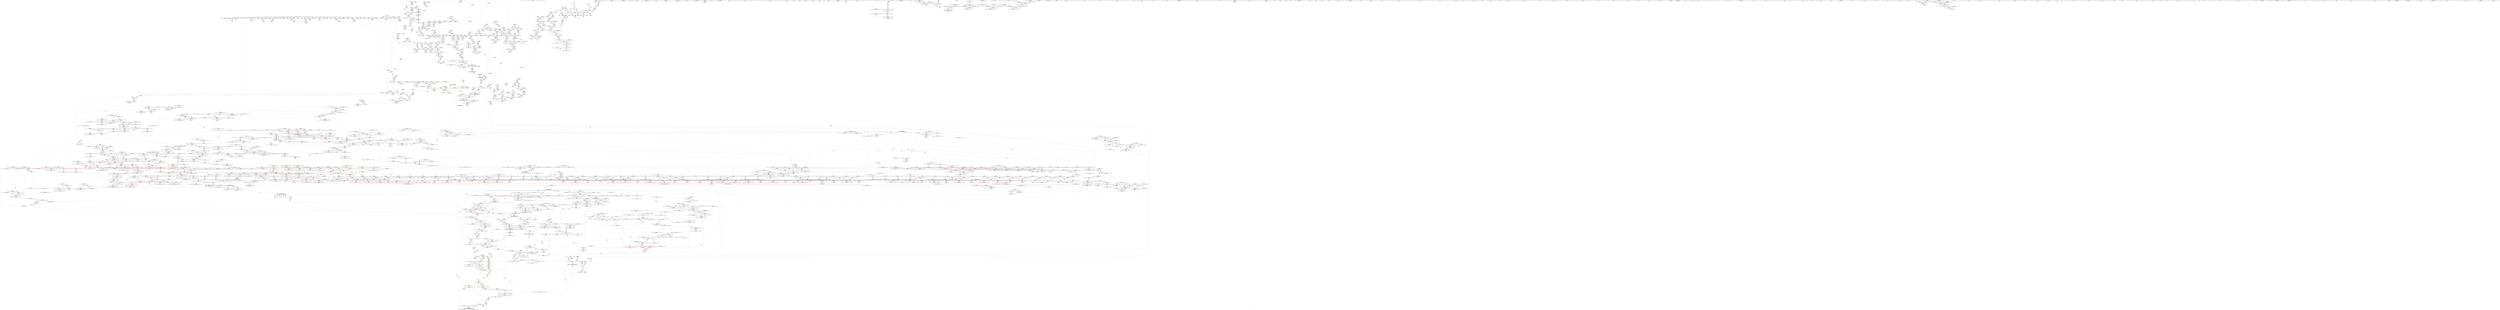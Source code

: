 digraph "SVFG" {
	label="SVFG";

	Node0x5600fd1ba4b0 [shape=record,color=grey,label="{NodeID: 0\nNullPtr|{|<s33>61}}"];
	Node0x5600fd1ba4b0 -> Node0x5600fda7e4c0[style=solid];
	Node0x5600fd1ba4b0 -> Node0x5600fda7e5c0[style=solid];
	Node0x5600fd1ba4b0 -> Node0x5600fda7e690[style=solid];
	Node0x5600fd1ba4b0 -> Node0x5600fda7e760[style=solid];
	Node0x5600fd1ba4b0 -> Node0x5600fda7e830[style=solid];
	Node0x5600fd1ba4b0 -> Node0x5600fda7e900[style=solid];
	Node0x5600fd1ba4b0 -> Node0x5600fda7e9d0[style=solid];
	Node0x5600fd1ba4b0 -> Node0x5600fda7eaa0[style=solid];
	Node0x5600fd1ba4b0 -> Node0x5600fda7eb70[style=solid];
	Node0x5600fd1ba4b0 -> Node0x5600fda7ec40[style=solid];
	Node0x5600fd1ba4b0 -> Node0x5600fda7ed10[style=solid];
	Node0x5600fd1ba4b0 -> Node0x5600fda7ede0[style=solid];
	Node0x5600fd1ba4b0 -> Node0x5600fda7eeb0[style=solid];
	Node0x5600fd1ba4b0 -> Node0x5600fda7ef80[style=solid];
	Node0x5600fd1ba4b0 -> Node0x5600fda7f050[style=solid];
	Node0x5600fd1ba4b0 -> Node0x5600fda7f120[style=solid];
	Node0x5600fd1ba4b0 -> Node0x5600fda7f1f0[style=solid];
	Node0x5600fd1ba4b0 -> Node0x5600fda7f2c0[style=solid];
	Node0x5600fd1ba4b0 -> Node0x5600fda7f390[style=solid];
	Node0x5600fd1ba4b0 -> Node0x5600fda7f460[style=solid];
	Node0x5600fd1ba4b0 -> Node0x5600fda7f530[style=solid];
	Node0x5600fd1ba4b0 -> Node0x5600fda7f600[style=solid];
	Node0x5600fd1ba4b0 -> Node0x5600fda7f6d0[style=solid];
	Node0x5600fd1ba4b0 -> Node0x5600fda7f7a0[style=solid];
	Node0x5600fd1ba4b0 -> Node0x5600fda7f870[style=solid];
	Node0x5600fd1ba4b0 -> Node0x5600fda7f940[style=solid];
	Node0x5600fd1ba4b0 -> Node0x5600fda7fa10[style=solid];
	Node0x5600fd1ba4b0 -> Node0x5600fda935e0[style=solid];
	Node0x5600fd1ba4b0 -> Node0x5600fda96c80[style=solid];
	Node0x5600fd1ba4b0 -> Node0x5600fda96d50[style=solid];
	Node0x5600fd1ba4b0 -> Node0x5600fda96e20[style=solid];
	Node0x5600fd1ba4b0 -> Node0x5600fce3a300[style=solid];
	Node0x5600fd1ba4b0 -> Node0x5600fdaca560[style=solid];
	Node0x5600fd1ba4b0:s33 -> Node0x5600fdd10c80[style=solid,color=red];
	Node0x5600fdd165e0 [shape=record,color=black,label="{NodeID: 4871\n2763 = PHI(2675, )\n1st arg _ZSt13move_backwardIN9__gnu_cxx17__normal_iteratorIPxSt6vectorIxSaIxEEEES6_ET0_T_S8_S7_ }"];
	Node0x5600fdd165e0 -> Node0x5600fdae3490[style=solid];
	Node0x5600fdc07bd0 [shape=record,color=yellow,style=double,label="{NodeID: 3764\n380V_1 = ENCHI(MR_380V_0)\npts\{934 \}\nFun[_ZSt10__fill_n_aIPxmxEN9__gnu_cxx11__enable_ifIXsr11__is_scalarIT1_EE7__valueET_E6__typeES4_T0_RKS3_]}"];
	Node0x5600fdc07bd0 -> Node0x5600fdab1b90[style=dashed];
	Node0x5600fda8c630 [shape=record,color=red,label="{NodeID: 1550\n2656\<--2655\n\<--coerce.dive7\n_ZSt16__insertion_sortIN9__gnu_cxx17__normal_iteratorIPxSt6vectorIxSaIxEEEENS0_5__ops15_Iter_less_iterEEvT_S9_T0_\n|{<s0>261}}"];
	Node0x5600fda8c630:s0 -> Node0x5600fdd15450[style=solid,color=red];
	Node0x5600fda6ae80 [shape=record,color=green,label="{NodeID: 443\n2697\<--2698\n_ZSt25__unguarded_linear_insertIN9__gnu_cxx17__normal_iteratorIPxSt6vectorIxSaIxEEEENS0_5__ops14_Val_less_iterEEvT_T0_\<--_ZSt25__unguarded_linear_insertIN9__gnu_cxx17__normal_iteratorIPxSt6vectorIxSaIxEEEENS0_5__ops14_Val_less_iterEEvT_T0__field_insensitive\n}"];
	Node0x5600fdae1f70 [shape=record,color=blue,label="{NodeID: 1993\n2561\<--2555\ncoerce.dive\<--__a.coerce\n_ZSt9iter_swapIN9__gnu_cxx17__normal_iteratorIPxSt6vectorIxSaIxEEEES6_EvT_T0_\n|{<s0>250}}"];
	Node0x5600fdae1f70:s0 -> Node0x5600fdbf4670[style=dashed,color=red];
	Node0x5600fda7a010 [shape=record,color=purple,label="{NodeID: 886\n3093\<--1205\noffset_0\<--\n}"];
	Node0x5600fda7a010 -> Node0x5600fda8efa0[style=solid];
	Node0x5600fdd03b40 [shape=record,color=black,label="{NodeID: 4650\n1609 = PHI(2469, )\n}"];
	Node0x5600fdd03b40 -> Node0x5600fdadb910[style=solid];
	Node0x5600fdab0330 [shape=record,color=red,label="{NodeID: 1329\n777\<--771\nthis1\<--this.addr\n_ZNSaIxEC2ERKS_\n}"];
	Node0x5600fdab0330 -> Node0x5600fda82140[style=solid];
	Node0x5600fda63470 [shape=record,color=green,label="{NodeID: 222\n1259\<--1260\nagg.tmp\<--agg.tmp_field_insensitive\n_ZSt16__introsort_loopIN9__gnu_cxx17__normal_iteratorIPxSt6vectorIxSaIxEEEElNS0_5__ops15_Iter_less_iterEEvT_S9_T0_T1_\n}"];
	Node0x5600fda63470 -> Node0x5600fda83e80[style=solid];
	Node0x5600fda63470 -> Node0x5600fda7a420[style=solid];
	Node0x5600fda97b20 [shape=record,color=blue,label="{NodeID: 1772\n842\<--838\n__n.addr\<--__n\n_ZN9__gnu_cxx13new_allocatorIxE8allocateEmPKv\n}"];
	Node0x5600fda97b20 -> Node0x5600fdab0a80[style=dashed];
	Node0x5600fda97b20 -> Node0x5600fdab0b50[style=dashed];
	Node0x5600fda86720 [shape=record,color=black,label="{NodeID: 665\n1654\<--1631\n\<--agg.tmp3\n_ZSt13__heap_selectIN9__gnu_cxx17__normal_iteratorIPxSt6vectorIxSaIxEEEENS0_5__ops15_Iter_less_iterEEvT_S9_S9_T0_\n}"];
	Node0x5600fda86720 -> Node0x5600fda9ed50[style=solid];
	Node0x5600fdaa4fa0 [shape=record,color=purple,label="{NodeID: 1108\n3248\<--2397\noffset_0\<--\n}"];
	Node0x5600fdaa4fa0 -> Node0x5600fdae0f30[style=solid];
	Node0x5600fd1ba540 [shape=record,color=green,label="{NodeID: 1\n7\<--1\n__dso_handle\<--dummyObj\nGlob }"];
	Node0x5600fdd166f0 [shape=record,color=black,label="{NodeID: 4872\n2764 = PHI(2677, )\n2nd arg _ZSt13move_backwardIN9__gnu_cxx17__normal_iteratorIPxSt6vectorIxSaIxEEEES6_ET0_T_S8_S7_ }"];
	Node0x5600fdd166f0 -> Node0x5600fdae3560[style=solid];
	Node0x5600fda8c700 [shape=record,color=red,label="{NodeID: 1551\n2661\<--2660\n\<--call11\n_ZSt16__insertion_sortIN9__gnu_cxx17__normal_iteratorIPxSt6vectorIxSaIxEEEENS0_5__ops15_Iter_less_iterEEvT_S9_T0_\n}"];
	Node0x5600fda8c700 -> Node0x5600fdae2930[style=solid];
	Node0x5600fda6af80 [shape=record,color=green,label="{NodeID: 444\n2707\<--2708\n__first\<--__first_field_insensitive\n_ZSt26__unguarded_insertion_sortIN9__gnu_cxx17__normal_iteratorIPxSt6vectorIxSaIxEEEENS0_5__ops15_Iter_less_iterEEvT_S9_T0_\n}"];
	Node0x5600fda6af80 -> Node0x5600fda8b860[style=solid];
	Node0x5600fda6af80 -> Node0x5600fdaa82d0[style=solid];
	Node0x5600fdae2040 [shape=record,color=blue,label="{NodeID: 1994\n2563\<--2556\ncoerce.dive1\<--__b.coerce\n_ZSt9iter_swapIN9__gnu_cxx17__normal_iteratorIPxSt6vectorIxSaIxEEEES6_EvT_T0_\n|{<s0>251}}"];
	Node0x5600fdae2040:s0 -> Node0x5600fdbf4670[style=dashed,color=red];
	Node0x5600fda7a0e0 [shape=record,color=purple,label="{NodeID: 887\n3095\<--1207\noffset_0\<--\n}"];
	Node0x5600fda7a0e0 -> Node0x5600fda9a2f0[style=solid];
	Node0x5600fdd03c80 [shape=record,color=black,label="{NodeID: 4651\n564 = PHI(898, )\n|{<s0>43}}"];
	Node0x5600fdd03c80:s0 -> Node0x5600fdcf4690[style=solid,color=red];
	Node0x5600fdab0400 [shape=record,color=red,label="{NodeID: 1330\n779\<--773\n\<--__a.addr\n_ZNSaIxEC2ERKS_\n}"];
	Node0x5600fdab0400 -> Node0x5600fda82210[style=solid];
	Node0x5600fda63540 [shape=record,color=green,label="{NodeID: 223\n1261\<--1262\nagg.tmp3\<--agg.tmp3_field_insensitive\n_ZSt16__introsort_loopIN9__gnu_cxx17__normal_iteratorIPxSt6vectorIxSaIxEEEElNS0_5__ops15_Iter_less_iterEEvT_S9_T0_T1_\n}"];
	Node0x5600fda63540 -> Node0x5600fda83f50[style=solid];
	Node0x5600fda63540 -> Node0x5600fda7a4f0[style=solid];
	Node0x5600fda97bf0 [shape=record,color=blue,label="{NodeID: 1773\n844\<--839\n.addr\<--\n_ZN9__gnu_cxx13new_allocatorIxE8allocateEmPKv\n}"];
	Node0x5600fda867f0 [shape=record,color=black,label="{NodeID: 666\n1664\<--1633\n\<--__i\n_ZSt13__heap_selectIN9__gnu_cxx17__normal_iteratorIPxSt6vectorIxSaIxEEEENS0_5__ops15_Iter_less_iterEEvT_S9_S9_T0_\n}"];
	Node0x5600fda867f0 -> Node0x5600fda9eef0[style=solid];
	Node0x5600fdaa5070 [shape=record,color=purple,label="{NodeID: 1109\n3249\<--2398\noffset_0\<--\n}"];
	Node0x5600fdaa5070 -> Node0x5600fda919e0[style=solid];
	Node0x5600fda5acd0 [shape=record,color=green,label="{NodeID: 2\n8\<--1\n_ZSt3cin\<--dummyObj\nGlob }"];
	Node0x5600fdd16800 [shape=record,color=black,label="{NodeID: 4873\n323 = PHI(157, )\n0th arg _ZNSaIxEC2Ev }"];
	Node0x5600fdd16800 -> Node0x5600fda94cd0[style=solid];
	Node0x5600fda8c7d0 [shape=record,color=red,label="{NodeID: 1552\n2673\<--2672\n\<--coerce.dive17\n_ZSt16__insertion_sortIN9__gnu_cxx17__normal_iteratorIPxSt6vectorIxSaIxEEEENS0_5__ops15_Iter_less_iterEEvT_S9_T0_\n|{<s0>267}}"];
	Node0x5600fda8c7d0:s0 -> Node0x5600fdd164d0[style=solid,color=red];
	Node0x5600fda6b050 [shape=record,color=green,label="{NodeID: 445\n2709\<--2710\n__last\<--__last_field_insensitive\n_ZSt26__unguarded_insertion_sortIN9__gnu_cxx17__normal_iteratorIPxSt6vectorIxSaIxEEEENS0_5__ops15_Iter_less_iterEEvT_S9_T0_\n|{|<s1>275}}"];
	Node0x5600fda6b050 -> Node0x5600fdaa83a0[style=solid];
	Node0x5600fda6b050:s1 -> Node0x5600fdcf75e0[style=solid,color=red];
	Node0x5600fdae2110 [shape=record,color=blue,label="{NodeID: 1995\n2574\<--2572\n__a.addr\<--__a\n_ZSt4swapIxENSt9enable_ifIXsr6__and_ISt6__not_ISt15__is_tuple_likeIT_EESt21is_move_constructibleIS3_ESt18is_move_assignableIS3_EEE5valueEvE4typeERS3_SC_\n}"];
	Node0x5600fdae2110 -> Node0x5600fda8bfb0[style=dashed];
	Node0x5600fdae2110 -> Node0x5600fda8c080[style=dashed];
	Node0x5600fda7a1b0 [shape=record,color=purple,label="{NodeID: 888\n3096\<--1208\noffset_0\<--\n}"];
	Node0x5600fda7a1b0 -> Node0x5600fda8f070[style=solid];
	Node0x5600fdd03e50 [shape=record,color=black,label="{NodeID: 4652\n656 = PHI(898, )\n|{<s0>51}}"];
	Node0x5600fdd03e50:s0 -> Node0x5600fdcf35c0[style=solid,color=red];
	Node0x5600fdab04d0 [shape=record,color=red,label="{NodeID: 1331\n794\<--788\nthis1\<--this.addr\n_ZN9__gnu_cxx13new_allocatorIxEC2ERKS1_\n}"];
	Node0x5600fda63610 [shape=record,color=green,label="{NodeID: 224\n1263\<--1264\nagg.tmp4\<--agg.tmp4_field_insensitive\n_ZSt16__introsort_loopIN9__gnu_cxx17__normal_iteratorIPxSt6vectorIxSaIxEEEElNS0_5__ops15_Iter_less_iterEEvT_S9_T0_T1_\n}"];
	Node0x5600fda63610 -> Node0x5600fda84020[style=solid];
	Node0x5600fda63610 -> Node0x5600fda7a5c0[style=solid];
	Node0x5600fda97cc0 [shape=record,color=blue,label="{NodeID: 1774\n870\<--869\nthis.addr\<--this\n_ZNK9__gnu_cxx13new_allocatorIxE8max_sizeEv\n}"];
	Node0x5600fda97cc0 -> Node0x5600fdab0c20[style=dashed];
	Node0x5600fda868c0 [shape=record,color=black,label="{NodeID: 667\n1673\<--1633\n\<--__i\n_ZSt13__heap_selectIN9__gnu_cxx17__normal_iteratorIPxSt6vectorIxSaIxEEEENS0_5__ops15_Iter_less_iterEEvT_S9_S9_T0_\n}"];
	Node0x5600fda868c0 -> Node0x5600fda9f160[style=solid];
	Node0x5600fdaa5140 [shape=record,color=purple,label="{NodeID: 1110\n3251\<--2406\noffset_0\<--\n}"];
	Node0x5600fdaa5140 -> Node0x5600fdae1000[style=solid];
	Node0x5600fda5ad60 [shape=record,color=green,label="{NodeID: 3\n9\<--1\n_ZSt4cout\<--dummyObj\nGlob }"];
	Node0x5600fdd16910 [shape=record,color=black,label="{NodeID: 4874\n927 = PHI(920, )\n0th arg _ZNSt27__uninitialized_default_n_1ILb1EE18__uninit_default_nIPxmEET_S3_T0_ }"];
	Node0x5600fdd16910 -> Node0x5600fda98340[style=solid];
	Node0x5600fda8c8a0 [shape=record,color=red,label="{NodeID: 1553\n2675\<--2674\n\<--coerce.dive18\n_ZSt16__insertion_sortIN9__gnu_cxx17__normal_iteratorIPxSt6vectorIxSaIxEEEENS0_5__ops15_Iter_less_iterEEvT_S9_T0_\n|{<s0>267}}"];
	Node0x5600fda8c8a0:s0 -> Node0x5600fdd165e0[style=solid,color=red];
	Node0x5600fda6b120 [shape=record,color=green,label="{NodeID: 446\n2711\<--2712\n__comp\<--__comp_field_insensitive\n_ZSt26__unguarded_insertion_sortIN9__gnu_cxx17__normal_iteratorIPxSt6vectorIxSaIxEEEENS0_5__ops15_Iter_less_iterEEvT_S9_T0_\n}"];
	Node0x5600fdae21e0 [shape=record,color=blue,label="{NodeID: 1996\n2576\<--2573\n__b.addr\<--__b\n_ZSt4swapIxENSt9enable_ifIXsr6__and_ISt6__not_ISt15__is_tuple_likeIT_EESt21is_move_constructibleIS3_ESt18is_move_assignableIS3_EEE5valueEvE4typeERS3_SC_\n}"];
	Node0x5600fdae21e0 -> Node0x5600fda8c150[style=dashed];
	Node0x5600fdae21e0 -> Node0x5600fda8c220[style=dashed];
	Node0x5600fda7a280 [shape=record,color=purple,label="{NodeID: 889\n1281\<--1251\ncoerce.dive\<--__first\n_ZSt16__introsort_loopIN9__gnu_cxx17__normal_iteratorIPxSt6vectorIxSaIxEEEElNS0_5__ops15_Iter_less_iterEEvT_S9_T0_T1_\n}"];
	Node0x5600fda7a280 -> Node0x5600fda9a560[style=solid];
	Node0x5600fdd03f90 [shape=record,color=black,label="{NodeID: 4653\n657 = PHI(879, )\n}"];
	Node0x5600fdd03f90 -> Node0x5600fda967a0[style=solid];
	Node0x5600fdbf5950 [shape=record,color=yellow,style=double,label="{NodeID: 3546\n158V_1 = ENCHI(MR_158V_0)\npts\{11580000 11600000 12520000 12540000 13870000 13890000 15350000 15370000 16260000 16340000 17160000 17180000 17630000 17650000 18750000 18770000 24760000 24780000 26030000 26050000 26090000 27100000 27140000 29710000 \}\nFun[_ZN9__gnu_cxxeqIPxSt6vectorIxSaIxEEEEbRKNS_17__normal_iteratorIT_T0_EESA_]}"];
	Node0x5600fdbf5950 -> Node0x5600fda8ce50[style=dashed];
	Node0x5600fdbf5950 -> Node0x5600fda8cf20[style=dashed];
	Node0x5600fdab05a0 [shape=record,color=red,label="{NodeID: 1332\n805\<--799\nthis1\<--this.addr\n_ZNSt12_Vector_baseIxSaIxEE11_M_allocateEm\n}"];
	Node0x5600fdab05a0 -> Node0x5600fda79310[style=solid];
	Node0x5600fda636e0 [shape=record,color=green,label="{NodeID: 225\n1265\<--1266\nagg.tmp5\<--agg.tmp5_field_insensitive\n_ZSt16__introsort_loopIN9__gnu_cxx17__normal_iteratorIPxSt6vectorIxSaIxEEEElNS0_5__ops15_Iter_less_iterEEvT_S9_T0_T1_\n}"];
	Node0x5600fda97d90 [shape=record,color=blue,label="{NodeID: 1775\n883\<--880\n__first.addr\<--__first\n_ZSt27__uninitialized_default_n_aIPxmxET_S1_T0_RSaIT1_E\n}"];
	Node0x5600fda97d90 -> Node0x5600fdab0cf0[style=dashed];
	Node0x5600fda86990 [shape=record,color=black,label="{NodeID: 668\n1693\<--1633\n\<--__i\n_ZSt13__heap_selectIN9__gnu_cxx17__normal_iteratorIPxSt6vectorIxSaIxEEEENS0_5__ops15_Iter_less_iterEEvT_S9_S9_T0_\n}"];
	Node0x5600fda86990 -> Node0x5600fda9f7e0[style=solid];
	Node0x5600fdbc2dd0 [shape=record,color=black,label="{NodeID: 3325\nMR_113V_3 = PHI(MR_113V_4, MR_113V_2, )\npts\{484 \}\n}"];
	Node0x5600fdbc2dd0 -> Node0x5600fdaae520[style=dashed];
	Node0x5600fdaa5210 [shape=record,color=purple,label="{NodeID: 1111\n3252\<--2407\noffset_0\<--\n}"];
	Node0x5600fdaa5210 -> Node0x5600fda91ab0[style=solid];
	Node0x5600fda5b010 [shape=record,color=green,label="{NodeID: 4\n10\<--1\n.str\<--dummyObj\nGlob }"];
	Node0x5600fdd16a20 [shape=record,color=black,label="{NodeID: 4875\n928 = PHI(921, )\n1st arg _ZNSt27__uninitialized_default_n_1ILb1EE18__uninit_default_nIPxmEET_S3_T0_ }"];
	Node0x5600fdd16a20 -> Node0x5600fda98410[style=solid];
	Node0x5600fda8c970 [shape=record,color=red,label="{NodeID: 1554\n2677\<--2676\n\<--coerce.dive19\n_ZSt16__insertion_sortIN9__gnu_cxx17__normal_iteratorIPxSt6vectorIxSaIxEEEENS0_5__ops15_Iter_less_iterEEvT_S9_T0_\n|{<s0>267}}"];
	Node0x5600fda8c970:s0 -> Node0x5600fdd166f0[style=solid,color=red];
	Node0x5600fda6b1f0 [shape=record,color=green,label="{NodeID: 447\n2713\<--2714\n__i\<--__i_field_insensitive\n_ZSt26__unguarded_insertion_sortIN9__gnu_cxx17__normal_iteratorIPxSt6vectorIxSaIxEEEENS0_5__ops15_Iter_less_iterEEvT_S9_T0_\n|{|<s2>275|<s3>279}}"];
	Node0x5600fda6b1f0 -> Node0x5600fda8b930[style=solid];
	Node0x5600fda6b1f0 -> Node0x5600fda8ba00[style=solid];
	Node0x5600fda6b1f0:s2 -> Node0x5600fdcf7450[style=solid,color=red];
	Node0x5600fda6b1f0:s3 -> Node0x5600fdd17da0[style=solid,color=red];
	Node0x5600fdae22b0 [shape=record,color=blue,label="{NodeID: 1997\n2578\<--2584\n__tmp\<--\n_ZSt4swapIxENSt9enable_ifIXsr6__and_ISt6__not_ISt15__is_tuple_likeIT_EESt21is_move_constructibleIS3_ESt18is_move_assignableIS3_EEE5valueEvE4typeERS3_SC_\n}"];
	Node0x5600fdae22b0 -> Node0x5600fda8c3c0[style=dashed];
	Node0x5600fdae22b0 -> Node0x5600fda8c490[style=dashed];
	Node0x5600fda7a350 [shape=record,color=purple,label="{NodeID: 890\n1283\<--1253\ncoerce.dive1\<--__last\n_ZSt16__introsort_loopIN9__gnu_cxx17__normal_iteratorIPxSt6vectorIxSaIxEEEElNS0_5__ops15_Iter_less_iterEEvT_S9_T0_T1_\n}"];
	Node0x5600fda7a350 -> Node0x5600fda9a630[style=solid];
	Node0x5600fdd040a0 [shape=record,color=black,label="{NodeID: 4654\n1668 = PHI(1830, )\n}"];
	Node0x5600fdab0670 [shape=record,color=red,label="{NodeID: 1333\n806\<--801\n\<--__n.addr\n_ZNSt12_Vector_baseIxSaIxEE11_M_allocateEm\n}"];
	Node0x5600fdab0670 -> Node0x5600fdac9060[style=solid];
	Node0x5600fda637b0 [shape=record,color=green,label="{NodeID: 226\n1267\<--1268\n__cut\<--__cut_field_insensitive\n_ZSt16__introsort_loopIN9__gnu_cxx17__normal_iteratorIPxSt6vectorIxSaIxEEEElNS0_5__ops15_Iter_less_iterEEvT_S9_T0_T1_\n}"];
	Node0x5600fda637b0 -> Node0x5600fda840f0[style=solid];
	Node0x5600fda637b0 -> Node0x5600fda841c0[style=solid];
	Node0x5600fda637b0 -> Node0x5600fda7a690[style=solid];
	Node0x5600fda97e60 [shape=record,color=blue,label="{NodeID: 1776\n885\<--881\n__n.addr\<--__n\n_ZSt27__uninitialized_default_n_aIPxmxET_S1_T0_RSaIT1_E\n}"];
	Node0x5600fda97e60 -> Node0x5600fdab0dc0[style=dashed];
	Node0x5600fda86a60 [shape=record,color=black,label="{NodeID: 669\n1672\<--1635\n\<--agg.tmp6\n_ZSt13__heap_selectIN9__gnu_cxx17__normal_iteratorIPxSt6vectorIxSaIxEEEENS0_5__ops15_Iter_less_iterEEvT_S9_S9_T0_\n}"];
	Node0x5600fda86a60 -> Node0x5600fda9f090[style=solid];
	Node0x5600fdbc32d0 [shape=record,color=black,label="{NodeID: 3326\nMR_10V_3 = PHI(MR_10V_2, MR_10V_1, )\npts\{863 \}\n|{<s0>310}}"];
	Node0x5600fdbc32d0:s0 -> Node0x5600fdc3f520[style=dashed,color=blue];
	Node0x5600fdaa52e0 [shape=record,color=purple,label="{NodeID: 1112\n3254\<--2409\noffset_0\<--\n}"];
	Node0x5600fdaa52e0 -> Node0x5600fdae10d0[style=solid];
	Node0x5600fda5b0a0 [shape=record,color=green,label="{NodeID: 5\n12\<--1\n.str.1\<--dummyObj\nGlob }"];
	Node0x5600fdd16b30 [shape=record,color=black,label="{NodeID: 4876\n2978 = PHI(2961, )\n0th arg _ZNSt20__copy_move_backwardILb1ELb1ESt26random_access_iterator_tagE13__copy_move_bIxEEPT_PKS3_S6_S4_ }"];
	Node0x5600fdd16b30 -> Node0x5600fdae4c20[style=solid];
	Node0x5600fdc08060 [shape=record,color=yellow,style=double,label="{NodeID: 3769\n124V_1 = ENCHI(MR_124V_0)\npts\{550 \}\nFun[_ZNSt6vectorIxSaIxEED2Ev]}"];
	Node0x5600fdc08060 -> Node0x5600fda95eb0[style=dashed];
	Node0x5600fda8ca40 [shape=record,color=red,label="{NodeID: 1555\n2684\<--2683\n\<--call22\n_ZSt16__insertion_sortIN9__gnu_cxx17__normal_iteratorIPxSt6vectorIxSaIxEEEENS0_5__ops15_Iter_less_iterEEvT_S9_T0_\n}"];
	Node0x5600fda8ca40 -> Node0x5600fdae2d40[style=solid];
	Node0x5600fda6b2c0 [shape=record,color=green,label="{NodeID: 448\n2715\<--2716\nagg.tmp\<--agg.tmp_field_insensitive\n_ZSt26__unguarded_insertion_sortIN9__gnu_cxx17__normal_iteratorIPxSt6vectorIxSaIxEEEENS0_5__ops15_Iter_less_iterEEvT_S9_T0_\n}"];
	Node0x5600fda6b2c0 -> Node0x5600fda73fa0[style=solid];
	Node0x5600fda6b2c0 -> Node0x5600fdaa8470[style=solid];
	Node0x5600fdae2380 [shape=record,color=blue,label="{NodeID: 1998\n2589\<--2588\n\<--\n_ZSt4swapIxENSt9enable_ifIXsr6__and_ISt6__not_ISt15__is_tuple_likeIT_EESt21is_move_constructibleIS3_ESt18is_move_assignableIS3_EEE5valueEvE4typeERS3_SC_\n}"];
	Node0x5600fdae2380 -> Node0x5600fda8c490[style=dashed];
	Node0x5600fdae2380 -> Node0x5600fdae2450[style=dashed];
	Node0x5600fda7a420 [shape=record,color=purple,label="{NodeID: 891\n1303\<--1259\ncoerce.dive6\<--agg.tmp\n_ZSt16__introsort_loopIN9__gnu_cxx17__normal_iteratorIPxSt6vectorIxSaIxEEEElNS0_5__ops15_Iter_less_iterEEvT_S9_T0_T1_\n}"];
	Node0x5600fda7a420 -> Node0x5600fdab3320[style=solid];
	Node0x5600fdd041b0 [shape=record,color=black,label="{NodeID: 4655\n1682 = PHI(1847, )\n}"];
	Node0x5600fdbf5f90 [shape=record,color=yellow,style=double,label="{NodeID: 3548\n158V_1 = ENCHI(MR_158V_0)\npts\{11580000 11600000 12520000 12540000 13870000 13890000 15350000 15370000 16260000 16340000 17160000 17180000 17630000 17650000 18750000 18770000 24760000 24780000 26030000 26050000 26090000 27100000 27140000 29710000 \}\nFun[_ZN9__gnu_cxxltIPxSt6vectorIxSaIxEEEEbRKNS_17__normal_iteratorIT_T0_EESA_]}"];
	Node0x5600fdbf5f90 -> Node0x5600fdab5fd0[style=dashed];
	Node0x5600fdbf5f90 -> Node0x5600fdab60a0[style=dashed];
	Node0x5600fdab0740 [shape=record,color=red,label="{NodeID: 1334\n812\<--801\n\<--__n.addr\n_ZNSt12_Vector_baseIxSaIxEE11_M_allocateEm\n|{<s0>60}}"];
	Node0x5600fdab0740:s0 -> Node0x5600fdd12240[style=solid,color=red];
	Node0x5600fda63880 [shape=record,color=green,label="{NodeID: 227\n1269\<--1270\nagg.tmp9\<--agg.tmp9_field_insensitive\n_ZSt16__introsort_loopIN9__gnu_cxx17__normal_iteratorIPxSt6vectorIxSaIxEEEElNS0_5__ops15_Iter_less_iterEEvT_S9_T0_T1_\n}"];
	Node0x5600fda63880 -> Node0x5600fda84290[style=solid];
	Node0x5600fda63880 -> Node0x5600fda7a760[style=solid];
	Node0x5600fda97f30 [shape=record,color=blue,label="{NodeID: 1777\n887\<--882\n.addr\<--\n_ZSt27__uninitialized_default_n_aIPxmxET_S1_T0_RSaIT1_E\n}"];
	Node0x5600fda86b30 [shape=record,color=black,label="{NodeID: 670\n1675\<--1637\n\<--agg.tmp7\n_ZSt13__heap_selectIN9__gnu_cxx17__normal_iteratorIPxSt6vectorIxSaIxEEEENS0_5__ops15_Iter_less_iterEEvT_S9_S9_T0_\n}"];
	Node0x5600fda86b30 -> Node0x5600fda9f230[style=solid];
	Node0x5600fdbc37d0 [shape=record,color=black,label="{NodeID: 3327\nMR_10V_3 = PHI(MR_10V_1, MR_10V_4, )\npts\{863 \}\n|{|<s2>157}}"];
	Node0x5600fdbc37d0 -> Node0x5600fdab5bc0[style=dashed];
	Node0x5600fdbc37d0 -> Node0x5600fdab5c90[style=dashed];
	Node0x5600fdbc37d0:s2 -> Node0x5600fdbdf4d0[style=dashed,color=red];
	Node0x5600fdaa53b0 [shape=record,color=purple,label="{NodeID: 1113\n3255\<--2410\noffset_0\<--\n}"];
	Node0x5600fdaa53b0 -> Node0x5600fda91b80[style=solid];
	Node0x5600fda5b130 [shape=record,color=green,label="{NodeID: 6\n15\<--1\n\<--dummyObj\nCan only get source location for instruction, argument, global var or function.}"];
	Node0x5600fdd16c40 [shape=record,color=black,label="{NodeID: 4877\n2979 = PHI(2962, )\n1st arg _ZNSt20__copy_move_backwardILb1ELb1ESt26random_access_iterator_tagE13__copy_move_bIxEEPT_PKS3_S6_S4_ }"];
	Node0x5600fdd16c40 -> Node0x5600fdae4cf0[style=solid];
	Node0x5600fdc08140 [shape=record,color=yellow,style=double,label="{NodeID: 3770\n126V_1 = ENCHI(MR_126V_0)\npts\{552 \}\nFun[_ZNSt6vectorIxSaIxEED2Ev]}"];
	Node0x5600fdc08140 -> Node0x5600fda95f80[style=dashed];
	Node0x5600fda8cb10 [shape=record,color=red,label="{NodeID: 1556\n2695\<--2694\n\<--coerce.dive27\n_ZSt16__insertion_sortIN9__gnu_cxx17__normal_iteratorIPxSt6vectorIxSaIxEEEENS0_5__ops15_Iter_less_iterEEvT_S9_T0_\n|{<s0>272}}"];
	Node0x5600fda8cb10:s0 -> Node0x5600fdd15b00[style=solid,color=red];
	Node0x5600fda6b390 [shape=record,color=green,label="{NodeID: 449\n2717\<--2718\nagg.tmp2\<--agg.tmp2_field_insensitive\n_ZSt26__unguarded_insertion_sortIN9__gnu_cxx17__normal_iteratorIPxSt6vectorIxSaIxEEEENS0_5__ops15_Iter_less_iterEEvT_S9_T0_\n}"];
	Node0x5600fdae2450 [shape=record,color=blue,label="{NodeID: 1999\n2593\<--2592\n\<--\n_ZSt4swapIxENSt9enable_ifIXsr6__and_ISt6__not_ISt15__is_tuple_likeIT_EESt21is_move_constructibleIS3_ESt18is_move_assignableIS3_EEE5valueEvE4typeERS3_SC_\n|{<s0>252}}"];
	Node0x5600fdae2450:s0 -> Node0x5600fdc3e600[style=dashed,color=blue];
	Node0x5600fda7a4f0 [shape=record,color=purple,label="{NodeID: 892\n1305\<--1261\ncoerce.dive7\<--agg.tmp3\n_ZSt16__introsort_loopIN9__gnu_cxx17__normal_iteratorIPxSt6vectorIxSaIxEEEElNS0_5__ops15_Iter_less_iterEEvT_S9_T0_T1_\n}"];
	Node0x5600fda7a4f0 -> Node0x5600fdab33f0[style=solid];
	Node0x5600fdd042c0 [shape=record,color=black,label="{NodeID: 4656\n1706 = PHI(1915, )\n}"];
	Node0x5600fdab0810 [shape=record,color=red,label="{NodeID: 1335\n829\<--823\n\<--__a.addr\n_ZNSt16allocator_traitsISaIxEE8allocateERS0_m\n}"];
	Node0x5600fdab0810 -> Node0x5600fda82480[style=solid];
	Node0x5600fda63950 [shape=record,color=green,label="{NodeID: 228\n1271\<--1272\nagg.tmp10\<--agg.tmp10_field_insensitive\n_ZSt16__introsort_loopIN9__gnu_cxx17__normal_iteratorIPxSt6vectorIxSaIxEEEElNS0_5__ops15_Iter_less_iterEEvT_S9_T0_T1_\n}"];
	Node0x5600fda63950 -> Node0x5600fda84360[style=solid];
	Node0x5600fda63950 -> Node0x5600fda7a830[style=solid];
	Node0x5600fda98000 [shape=record,color=blue,label="{NodeID: 1778\n900\<--899\nthis.addr\<--this\n_ZNSt12_Vector_baseIxSaIxEE19_M_get_Tp_allocatorEv\n}"];
	Node0x5600fda98000 -> Node0x5600fdab0e90[style=dashed];
	Node0x5600fda86c00 [shape=record,color=black,label="{NodeID: 671\n1686\<--1639\n\<--agg.tmp11\n_ZSt13__heap_selectIN9__gnu_cxx17__normal_iteratorIPxSt6vectorIxSaIxEEEENS0_5__ops15_Iter_less_iterEEvT_S9_S9_T0_\n}"];
	Node0x5600fda86c00 -> Node0x5600fda9f3d0[style=solid];
	Node0x5600fdaa5480 [shape=record,color=purple,label="{NodeID: 1114\n3257\<--2418\noffset_0\<--\n}"];
	Node0x5600fdaa5480 -> Node0x5600fdae11a0[style=solid];
	Node0x5600fda5ba00 [shape=record,color=green,label="{NodeID: 7\n57\<--1\n\<--dummyObj\nCan only get source location for instruction, argument, global var or function.}"];
	Node0x5600fdd16d50 [shape=record,color=black,label="{NodeID: 4878\n1618 = PHI(1507, )\n0th arg _ZSt13__heap_selectIN9__gnu_cxx17__normal_iteratorIPxSt6vectorIxSaIxEEEENS0_5__ops15_Iter_less_iterEEvT_S9_S9_T0_ }"];
	Node0x5600fdd16d50 -> Node0x5600fdadb9e0[style=solid];
	Node0x5600fdc08220 [shape=record,color=yellow,style=double,label="{NodeID: 3771\n12V_1 = ENCHI(MR_12V_0)\npts\{1560000 \}\nFun[_ZNSt6vectorIxSaIxEED2Ev]|{|<s1>44|<s2>45}}"];
	Node0x5600fdc08220 -> Node0x5600fdaaeee0[style=dashed];
	Node0x5600fdc08220:s1 -> Node0x5600fdbfc020[style=dashed,color=red];
	Node0x5600fdc08220:s2 -> Node0x5600fdbfc020[style=dashed,color=red];
	Node0x5600fda8cbe0 [shape=record,color=red,label="{NodeID: 1557\n2738\<--2737\n\<--coerce.dive4\n_ZSt26__unguarded_insertion_sortIN9__gnu_cxx17__normal_iteratorIPxSt6vectorIxSaIxEEEENS0_5__ops15_Iter_less_iterEEvT_S9_T0_\n|{<s0>278}}"];
	Node0x5600fda8cbe0:s0 -> Node0x5600fdd15b00[style=solid,color=red];
	Node0x5600fda6b460 [shape=record,color=green,label="{NodeID: 450\n2719\<--2720\nagg.tmp3\<--agg.tmp3_field_insensitive\n_ZSt26__unguarded_insertion_sortIN9__gnu_cxx17__normal_iteratorIPxSt6vectorIxSaIxEEEENS0_5__ops15_Iter_less_iterEEvT_S9_T0_\n}"];
	Node0x5600fdae2520 [shape=record,color=blue,label="{NodeID: 2000\n2632\<--2600\ncoerce.dive\<--__first.coerce\n_ZSt16__insertion_sortIN9__gnu_cxx17__normal_iteratorIPxSt6vectorIxSaIxEEEENS0_5__ops15_Iter_less_iterEEvT_S9_T0_\n|{|<s2>256|<s3>257|<s4>269}}"];
	Node0x5600fdae2520 -> Node0x5600fda92610[style=dashed];
	Node0x5600fdae2520 -> Node0x5600fda926e0[style=dashed];
	Node0x5600fdae2520:s2 -> Node0x5600fdbf5950[style=dashed,color=red];
	Node0x5600fdae2520:s3 -> Node0x5600fdc0b910[style=dashed,color=red];
	Node0x5600fdae2520:s4 -> Node0x5600fdbf4670[style=dashed,color=red];
	Node0x5600fda7a5c0 [shape=record,color=purple,label="{NodeID: 893\n1307\<--1263\ncoerce.dive8\<--agg.tmp4\n_ZSt16__introsort_loopIN9__gnu_cxx17__normal_iteratorIPxSt6vectorIxSaIxEEEElNS0_5__ops15_Iter_less_iterEEvT_S9_T0_T1_\n}"];
	Node0x5600fda7a5c0 -> Node0x5600fdab34c0[style=solid];
	Node0x5600fdd043d0 [shape=record,color=black,label="{NodeID: 4657\n1733 = PHI(1363, )\n}"];
	Node0x5600fdd043d0 -> Node0x5600fdac7ce0[style=solid];
	Node0x5600fdab08e0 [shape=record,color=red,label="{NodeID: 1336\n831\<--825\n\<--__n.addr\n_ZNSt16allocator_traitsISaIxEE8allocateERS0_m\n|{<s0>61}}"];
	Node0x5600fdab08e0:s0 -> Node0x5600fdd10b70[style=solid,color=red];
	Node0x5600fda63a20 [shape=record,color=green,label="{NodeID: 229\n1273\<--1274\nagg.tmp11\<--agg.tmp11_field_insensitive\n_ZSt16__introsort_loopIN9__gnu_cxx17__normal_iteratorIPxSt6vectorIxSaIxEEEElNS0_5__ops15_Iter_less_iterEEvT_S9_T0_T1_\n}"];
	Node0x5600fda980d0 [shape=record,color=blue,label="{NodeID: 1779\n910\<--908\n__first.addr\<--__first\n_ZSt25__uninitialized_default_nIPxmET_S1_T0_\n}"];
	Node0x5600fda980d0 -> Node0x5600fdab0f60[style=dashed];
	Node0x5600fda86cd0 [shape=record,color=black,label="{NodeID: 672\n1689\<--1641\n\<--agg.tmp12\n_ZSt13__heap_selectIN9__gnu_cxx17__normal_iteratorIPxSt6vectorIxSaIxEEEENS0_5__ops15_Iter_less_iterEEvT_S9_S9_T0_\n}"];
	Node0x5600fda86cd0 -> Node0x5600fda9f570[style=solid];
	Node0x5600fdaa5550 [shape=record,color=purple,label="{NodeID: 1115\n3258\<--2419\noffset_0\<--\n}"];
	Node0x5600fdaa5550 -> Node0x5600fda91c50[style=solid];
	Node0x5600fda5ba90 [shape=record,color=green,label="{NodeID: 8\n81\<--1\n\<--dummyObj\nCan only get source location for instruction, argument, global var or function.}"];
	Node0x5600fdd16e60 [shape=record,color=black,label="{NodeID: 4879\n1619 = PHI(1509, )\n1st arg _ZSt13__heap_selectIN9__gnu_cxx17__normal_iteratorIPxSt6vectorIxSaIxEEEENS0_5__ops15_Iter_less_iterEEvT_S9_S9_T0_ }"];
	Node0x5600fdd16e60 -> Node0x5600fdadbab0[style=solid];
	Node0x5600fdc08300 [shape=record,color=yellow,style=double,label="{NodeID: 3772\n14V_1 = ENCHI(MR_14V_0)\npts\{1560001 \}\nFun[_ZNSt6vectorIxSaIxEED2Ev]}"];
	Node0x5600fdc08300 -> Node0x5600fdaaefb0[style=dashed];
	Node0x5600fda8ccb0 [shape=record,color=red,label="{NodeID: 1558\n2753\<--2747\n\<--__lhs.addr\n_ZN9__gnu_cxxeqIPxSt6vectorIxSaIxEEEEbRKNS_17__normal_iteratorIT_T0_EESA_\n|{<s0>280}}"];
	Node0x5600fda8ccb0:s0 -> Node0x5600fdd0f1e0[style=solid,color=red];
	Node0x5600fda6b530 [shape=record,color=green,label="{NodeID: 451\n2721\<--2722\nundef.agg.tmp\<--undef.agg.tmp_field_insensitive\n_ZSt26__unguarded_insertion_sortIN9__gnu_cxx17__normal_iteratorIPxSt6vectorIxSaIxEEEENS0_5__ops15_Iter_less_iterEEvT_S9_T0_\n}"];
	Node0x5600fdae25f0 [shape=record,color=blue,label="{NodeID: 2001\n2634\<--2601\ncoerce.dive1\<--__last.coerce\n_ZSt16__insertion_sortIN9__gnu_cxx17__normal_iteratorIPxSt6vectorIxSaIxEEEENS0_5__ops15_Iter_less_iterEEvT_S9_T0_\n|{<s0>256|<s1>258}}"];
	Node0x5600fdae25f0:s0 -> Node0x5600fdbf5950[style=dashed,color=red];
	Node0x5600fdae25f0:s1 -> Node0x5600fdc0db90[style=dashed,color=red];
	Node0x5600fda7a690 [shape=record,color=purple,label="{NodeID: 894\n1329\<--1267\ncoerce.dive15\<--__cut\n_ZSt16__introsort_loopIN9__gnu_cxx17__normal_iteratorIPxSt6vectorIxSaIxEEEElNS0_5__ops15_Iter_less_iterEEvT_S9_T0_T1_\n}"];
	Node0x5600fda7a690 -> Node0x5600fda9acb0[style=solid];
	Node0x5600fdd04540 [shape=record,color=black,label="{NodeID: 4658\n1736 = PHI(2228, )\n}"];
	Node0x5600fdab09b0 [shape=record,color=red,label="{NodeID: 1337\n849\<--840\nthis1\<--this.addr\n_ZN9__gnu_cxx13new_allocatorIxE8allocateEmPKv\n|{<s0>62}}"];
	Node0x5600fdab09b0:s0 -> Node0x5600fdd0dd40[style=solid,color=red];
	Node0x5600fda6be00 [shape=record,color=green,label="{NodeID: 230\n1275\<--1276\nagg.tmp16\<--agg.tmp16_field_insensitive\n_ZSt16__introsort_loopIN9__gnu_cxx17__normal_iteratorIPxSt6vectorIxSaIxEEEElNS0_5__ops15_Iter_less_iterEEvT_S9_T0_T1_\n}"];
	Node0x5600fda6be00 -> Node0x5600fda84430[style=solid];
	Node0x5600fda6be00 -> Node0x5600fda7a900[style=solid];
	Node0x5600fda981a0 [shape=record,color=blue,label="{NodeID: 1780\n912\<--909\n__n.addr\<--__n\n_ZSt25__uninitialized_default_nIPxmET_S1_T0_\n}"];
	Node0x5600fda981a0 -> Node0x5600fdab1030[style=dashed];
	Node0x5600fda86da0 [shape=record,color=black,label="{NodeID: 673\n1692\<--1643\n\<--agg.tmp13\n_ZSt13__heap_selectIN9__gnu_cxx17__normal_iteratorIPxSt6vectorIxSaIxEEEENS0_5__ops15_Iter_less_iterEEvT_S9_S9_T0_\n}"];
	Node0x5600fda86da0 -> Node0x5600fda9f710[style=solid];
	Node0x5600fdaa5620 [shape=record,color=purple,label="{NodeID: 1116\n3260\<--2421\noffset_0\<--\n}"];
	Node0x5600fdaa5620 -> Node0x5600fdae1270[style=solid];
	Node0x5600fda5bb20 [shape=record,color=green,label="{NodeID: 9\n85\<--1\n\<--dummyObj\nCan only get source location for instruction, argument, global var or function.|{<s0>123|<s1>125|<s2>127|<s3>257|<s4>266}}"];
	Node0x5600fda5bb20:s0 -> Node0x5600fdcf5890[style=solid,color=red];
	Node0x5600fda5bb20:s1 -> Node0x5600fdd144f0[style=solid,color=red];
	Node0x5600fda5bb20:s2 -> Node0x5600fdcf5890[style=solid,color=red];
	Node0x5600fda5bb20:s3 -> Node0x5600fdcf5890[style=solid,color=red];
	Node0x5600fda5bb20:s4 -> Node0x5600fdcf5890[style=solid,color=red];
	Node0x5600fdd16f70 [shape=record,color=black,label="{NodeID: 4880\n1620 = PHI(1511, )\n2nd arg _ZSt13__heap_selectIN9__gnu_cxx17__normal_iteratorIPxSt6vectorIxSaIxEEEENS0_5__ops15_Iter_less_iterEEvT_S9_S9_T0_ }"];
	Node0x5600fdd16f70 -> Node0x5600fdadbb80[style=solid];
	Node0x5600fdc083e0 [shape=record,color=yellow,style=double,label="{NodeID: 3773\n50V_1 = ENCHI(MR_50V_0)\npts\{1560002 \}\nFun[_ZNSt6vectorIxSaIxEED2Ev]|{<s0>44|<s1>45}}"];
	Node0x5600fdc083e0:s0 -> Node0x5600fdbfc100[style=dashed,color=red];
	Node0x5600fdc083e0:s1 -> Node0x5600fdbfc100[style=dashed,color=red];
	Node0x5600fda8cd80 [shape=record,color=red,label="{NodeID: 1559\n2756\<--2749\n\<--__rhs.addr\n_ZN9__gnu_cxxeqIPxSt6vectorIxSaIxEEEEbRKNS_17__normal_iteratorIT_T0_EESA_\n|{<s0>281}}"];
	Node0x5600fda8cd80:s0 -> Node0x5600fdd0f1e0[style=solid,color=red];
	Node0x5600fda6b600 [shape=record,color=green,label="{NodeID: 452\n2747\<--2748\n__lhs.addr\<--__lhs.addr_field_insensitive\n_ZN9__gnu_cxxeqIPxSt6vectorIxSaIxEEEEbRKNS_17__normal_iteratorIT_T0_EESA_\n}"];
	Node0x5600fda6b600 -> Node0x5600fda8ccb0[style=solid];
	Node0x5600fda6b600 -> Node0x5600fdae3220[style=solid];
	Node0x5600fdae26c0 [shape=record,color=blue,label="{NodeID: 2002\n2642\<--2641\ncoerce.dive3\<--call2\n_ZSt16__insertion_sortIN9__gnu_cxx17__normal_iteratorIPxSt6vectorIxSaIxEEEENS0_5__ops15_Iter_less_iterEEvT_S9_T0_\n}"];
	Node0x5600fdae26c0 -> Node0x5600fdbc5ad0[style=dashed];
	Node0x5600fda7a760 [shape=record,color=purple,label="{NodeID: 895\n1322\<--1269\ncoerce.dive12\<--agg.tmp9\n_ZSt16__introsort_loopIN9__gnu_cxx17__normal_iteratorIPxSt6vectorIxSaIxEEEElNS0_5__ops15_Iter_less_iterEEvT_S9_T0_T1_\n}"];
	Node0x5600fda7a760 -> Node0x5600fdab3590[style=solid];
	Node0x5600fdd04650 [shape=record,color=black,label="{NodeID: 4659\n738 = PHI(796, )\n}"];
	Node0x5600fdd04650 -> Node0x5600fda97090[style=solid];
	Node0x5600fdbf6790 [shape=record,color=yellow,style=double,label="{NodeID: 3552\n10V_1 = ENCHI(MR_10V_0)\npts\{863 \}\nFun[_ZSt22__move_median_to_firstIN9__gnu_cxx17__normal_iteratorIPxSt6vectorIxSaIxEEEENS0_5__ops15_Iter_less_iterEEvT_S9_S9_S9_T0_]|{<s0>203|<s1>206|<s2>209|<s3>212|<s4>215|<s5>218|<s6>221|<s7>224|<s8>227|<s9>230|<s10>233}}"];
	Node0x5600fdbf6790:s0 -> Node0x5600fdbae620[style=dashed,color=red];
	Node0x5600fdbf6790:s1 -> Node0x5600fdbae620[style=dashed,color=red];
	Node0x5600fdbf6790:s2 -> Node0x5600fdc073b0[style=dashed,color=red];
	Node0x5600fdbf6790:s3 -> Node0x5600fdbae620[style=dashed,color=red];
	Node0x5600fdbf6790:s4 -> Node0x5600fdc073b0[style=dashed,color=red];
	Node0x5600fdbf6790:s5 -> Node0x5600fdc073b0[style=dashed,color=red];
	Node0x5600fdbf6790:s6 -> Node0x5600fdbae620[style=dashed,color=red];
	Node0x5600fdbf6790:s7 -> Node0x5600fdc073b0[style=dashed,color=red];
	Node0x5600fdbf6790:s8 -> Node0x5600fdbae620[style=dashed,color=red];
	Node0x5600fdbf6790:s9 -> Node0x5600fdc073b0[style=dashed,color=red];
	Node0x5600fdbf6790:s10 -> Node0x5600fdc073b0[style=dashed,color=red];
	Node0x5600fdab0a80 [shape=record,color=red,label="{NodeID: 1338\n850\<--842\n\<--__n.addr\n_ZN9__gnu_cxx13new_allocatorIxE8allocateEmPKv\n}"];
	Node0x5600fdab0a80 -> Node0x5600fdac8760[style=solid];
	Node0x5600fda6bed0 [shape=record,color=green,label="{NodeID: 231\n1277\<--1278\nagg.tmp17\<--agg.tmp17_field_insensitive\n_ZSt16__introsort_loopIN9__gnu_cxx17__normal_iteratorIPxSt6vectorIxSaIxEEEElNS0_5__ops15_Iter_less_iterEEvT_S9_T0_T1_\n}"];
	Node0x5600fda6bed0 -> Node0x5600fda84500[style=solid];
	Node0x5600fda6bed0 -> Node0x5600fda7a9d0[style=solid];
	Node0x5600fda98270 [shape=record,color=blue,label="{NodeID: 1781\n914\<--919\n__assignable\<--\n_ZSt25__uninitialized_default_nIPxmET_S1_T0_\n}"];
	Node0x5600fda86e70 [shape=record,color=black,label="{NodeID: 674\n1740\<--1715\n\<--__first\n_ZSt11__sort_heapIN9__gnu_cxx17__normal_iteratorIPxSt6vectorIxSaIxEEEENS0_5__ops15_Iter_less_iterEEvT_S9_RT0_\n}"];
	Node0x5600fda86e70 -> Node0x5600fda9fd90[style=solid];
	Node0x5600fdaa56f0 [shape=record,color=purple,label="{NodeID: 1117\n3261\<--2422\noffset_0\<--\n}"];
	Node0x5600fdaa56f0 -> Node0x5600fda91d20[style=solid];
	Node0x5600fda5bbf0 [shape=record,color=green,label="{NodeID: 10\n123\<--1\n\<--dummyObj\nCan only get source location for instruction, argument, global var or function.}"];
	Node0x5600fdd17080 [shape=record,color=black,label="{NodeID: 4881\n2572 = PHI(2565, )\n0th arg _ZSt4swapIxENSt9enable_ifIXsr6__and_ISt6__not_ISt15__is_tuple_likeIT_EESt21is_move_constructibleIS3_ESt18is_move_assignableIS3_EEE5valueEvE4typeERS3_SC_ }"];
	Node0x5600fdd17080 -> Node0x5600fdae2110[style=solid];
	Node0x5600fdc084c0 [shape=record,color=yellow,style=double,label="{NodeID: 3774\n10V_1 = ENCHI(MR_10V_0)\npts\{863 \}\nFun[_ZSt22__copy_move_backward_aILb1EPxS0_ET1_T0_S2_S1_]|{<s0>310|<s1>310|<s2>310}}"];
	Node0x5600fdc084c0:s0 -> Node0x5600fda93310[style=dashed,color=red];
	Node0x5600fdc084c0:s1 -> Node0x5600fdae4f60[style=dashed,color=red];
	Node0x5600fdc084c0:s2 -> Node0x5600fdbc32d0[style=dashed,color=red];
	Node0x5600fda8ce50 [shape=record,color=red,label="{NodeID: 1560\n2755\<--2754\n\<--call\n_ZN9__gnu_cxxeqIPxSt6vectorIxSaIxEEEEbRKNS_17__normal_iteratorIT_T0_EESA_\n}"];
	Node0x5600fda8ce50 -> Node0x5600fdac8d60[style=solid];
	Node0x5600fda6b6d0 [shape=record,color=green,label="{NodeID: 453\n2749\<--2750\n__rhs.addr\<--__rhs.addr_field_insensitive\n_ZN9__gnu_cxxeqIPxSt6vectorIxSaIxEEEEbRKNS_17__normal_iteratorIT_T0_EESA_\n}"];
	Node0x5600fda6b6d0 -> Node0x5600fda8cd80[style=solid];
	Node0x5600fda6b6d0 -> Node0x5600fdae32f0[style=solid];
	Node0x5600fdae2790 [shape=record,color=blue, style = dotted,label="{NodeID: 2003\n3290\<--3292\noffset_0\<--dummyVal\n_ZSt16__insertion_sortIN9__gnu_cxx17__normal_iteratorIPxSt6vectorIxSaIxEEEENS0_5__ops15_Iter_less_iterEEvT_S9_T0_\n}"];
	Node0x5600fdae2790 -> Node0x5600fda8c560[style=dashed];
	Node0x5600fdae2790 -> Node0x5600fdae2790[style=dashed];
	Node0x5600fdae2790 -> Node0x5600fdbe35d0[style=dashed];
	Node0x5600fda7a830 [shape=record,color=purple,label="{NodeID: 896\n1324\<--1271\ncoerce.dive13\<--agg.tmp10\n_ZSt16__introsort_loopIN9__gnu_cxx17__normal_iteratorIPxSt6vectorIxSaIxEEEElNS0_5__ops15_Iter_less_iterEEvT_S9_T0_T1_\n}"];
	Node0x5600fda7a830 -> Node0x5600fdab3660[style=solid];
	Node0x5600fdd047c0 [shape=record,color=black,label="{NodeID: 4660\n813 = PHI(820, )\n}"];
	Node0x5600fdd047c0 -> Node0x5600fce3a300[style=solid];
	Node0x5600fdab0b50 [shape=record,color=red,label="{NodeID: 1339\n860\<--842\n\<--__n.addr\n_ZN9__gnu_cxx13new_allocatorIxE8allocateEmPKv\n}"];
	Node0x5600fdab0b50 -> Node0x5600fdac4560[style=solid];
	Node0x5600fda6bfa0 [shape=record,color=green,label="{NodeID: 232\n1279\<--1280\nagg.tmp18\<--agg.tmp18_field_insensitive\n_ZSt16__introsort_loopIN9__gnu_cxx17__normal_iteratorIPxSt6vectorIxSaIxEEEElNS0_5__ops15_Iter_less_iterEEvT_S9_T0_T1_\n}"];
	Node0x5600fda98340 [shape=record,color=blue,label="{NodeID: 1782\n929\<--927\n__first.addr\<--__first\n_ZNSt27__uninitialized_default_n_1ILb1EE18__uninit_default_nIPxmEET_S3_T0_\n}"];
	Node0x5600fda98340 -> Node0x5600fdab1100[style=dashed];
	Node0x5600fda86f40 [shape=record,color=black,label="{NodeID: 675\n1743\<--1717\n\<--__last\n_ZSt11__sort_heapIN9__gnu_cxx17__normal_iteratorIPxSt6vectorIxSaIxEEEENS0_5__ops15_Iter_less_iterEEvT_S9_RT0_\n}"];
	Node0x5600fda86f40 -> Node0x5600fda9ff30[style=solid];
	Node0x5600fdbc50d0 [shape=record,color=black,label="{NodeID: 3332\nMR_10V_3 = PHI(MR_10V_6, MR_10V_1, )\npts\{863 \}\n|{|<s2>261|<s3>267|<s4>272|<s5>272}}"];
	Node0x5600fdbc50d0 -> Node0x5600fda8c700[style=dashed];
	Node0x5600fdbc50d0 -> Node0x5600fdbe26d0[style=dashed];
	Node0x5600fdbc50d0:s2 -> Node0x5600fdbae620[style=dashed,color=red];
	Node0x5600fdbc50d0:s3 -> Node0x5600fdbb0400[style=dashed,color=red];
	Node0x5600fdbc50d0:s4 -> Node0x5600fda8d4d0[style=dashed,color=red];
	Node0x5600fdbc50d0:s5 -> Node0x5600fdbde0d0[style=dashed,color=red];
	Node0x5600fdaa57c0 [shape=record,color=purple,label="{NodeID: 1118\n3263\<--2430\noffset_0\<--\n}"];
	Node0x5600fdaa57c0 -> Node0x5600fdae1340[style=solid];
	Node0x5600fda5bcf0 [shape=record,color=green,label="{NodeID: 11\n431\<--1\n\<--dummyObj\nCan only get source location for instruction, argument, global var or function.}"];
	Node0x5600fdd17190 [shape=record,color=black,label="{NodeID: 4882\n2573 = PHI(2566, )\n1st arg _ZSt4swapIxENSt9enable_ifIXsr6__and_ISt6__not_ISt15__is_tuple_likeIT_EESt21is_move_constructibleIS3_ESt18is_move_assignableIS3_EEE5valueEvE4typeERS3_SC_ }"];
	Node0x5600fdd17190 -> Node0x5600fdae21e0[style=solid];
	Node0x5600fda8cf20 [shape=record,color=red,label="{NodeID: 1561\n2758\<--2757\n\<--call1\n_ZN9__gnu_cxxeqIPxSt6vectorIxSaIxEEEEbRKNS_17__normal_iteratorIT_T0_EESA_\n}"];
	Node0x5600fda8cf20 -> Node0x5600fdac8d60[style=solid];
	Node0x5600fda6b7a0 [shape=record,color=green,label="{NodeID: 454\n2765\<--2766\nretval\<--retval_field_insensitive\n_ZSt13move_backwardIN9__gnu_cxx17__normal_iteratorIPxSt6vectorIxSaIxEEEES6_ET0_T_S8_S7_\n}"];
	Node0x5600fda6b7a0 -> Node0x5600fdaa8880[style=solid];
	Node0x5600fda6b7a0 -> Node0x5600fdaa8950[style=solid];
	Node0x5600fdae2860 [shape=record,color=blue, style = dotted,label="{NodeID: 2004\n3293\<--3295\noffset_0\<--dummyVal\n_ZSt16__insertion_sortIN9__gnu_cxx17__normal_iteratorIPxSt6vectorIxSaIxEEEENS0_5__ops15_Iter_less_iterEEvT_S9_T0_\n}"];
	Node0x5600fdae2860 -> Node0x5600fda8c630[style=dashed];
	Node0x5600fdae2860 -> Node0x5600fdae2860[style=dashed];
	Node0x5600fdae2860 -> Node0x5600fdbe3ad0[style=dashed];
	Node0x5600fda7a900 [shape=record,color=purple,label="{NodeID: 897\n1338\<--1275\ncoerce.dive19\<--agg.tmp16\n_ZSt16__introsort_loopIN9__gnu_cxx17__normal_iteratorIPxSt6vectorIxSaIxEEEElNS0_5__ops15_Iter_less_iterEEvT_S9_T0_T1_\n}"];
	Node0x5600fda7a900 -> Node0x5600fdab3730[style=solid];
	Node0x5600fdd04900 [shape=record,color=black,label="{NodeID: 4661\n832 = PHI(836, )\n}"];
	Node0x5600fdd04900 -> Node0x5600fda82550[style=solid];
	Node0x5600fdab0c20 [shape=record,color=red,label="{NodeID: 1340\n873\<--870\nthis1\<--this.addr\n_ZNK9__gnu_cxx13new_allocatorIxE8max_sizeEv\n}"];
	Node0x5600fda6c070 [shape=record,color=green,label="{NodeID: 233\n1310\<--1311\n_ZSt14__partial_sortIN9__gnu_cxx17__normal_iteratorIPxSt6vectorIxSaIxEEEENS0_5__ops15_Iter_less_iterEEvT_S9_S9_T0_\<--_ZSt14__partial_sortIN9__gnu_cxx17__normal_iteratorIPxSt6vectorIxSaIxEEEENS0_5__ops15_Iter_less_iterEEvT_S9_S9_T0__field_insensitive\n}"];
	Node0x5600fda98410 [shape=record,color=blue,label="{NodeID: 1783\n931\<--928\n__n.addr\<--__n\n_ZNSt27__uninitialized_default_n_1ILb1EE18__uninit_default_nIPxmEET_S3_T0_\n}"];
	Node0x5600fda98410 -> Node0x5600fdab11d0[style=dashed];
	Node0x5600fda87010 [shape=record,color=black,label="{NodeID: 676\n1746\<--1717\n\<--__last\n_ZSt11__sort_heapIN9__gnu_cxx17__normal_iteratorIPxSt6vectorIxSaIxEEEENS0_5__ops15_Iter_less_iterEEvT_S9_RT0_\n}"];
	Node0x5600fda87010 -> Node0x5600fdaa00d0[style=solid];
	Node0x5600fdaa5890 [shape=record,color=purple,label="{NodeID: 1119\n3264\<--2431\noffset_0\<--\n}"];
	Node0x5600fdaa5890 -> Node0x5600fda91df0[style=solid];
	Node0x5600fda5bdf0 [shape=record,color=green,label="{NodeID: 12\n808\<--1\n\<--dummyObj\nCan only get source location for instruction, argument, global var or function.|{<s0>170}}"];
	Node0x5600fda5bdf0:s0 -> Node0x5600fdd0e310[style=solid,color=red];
	Node0x5600fdd172a0 [shape=record,color=black,label="{NodeID: 4883\n1530 = PHI(1323, )\n0th arg _ZSt27__unguarded_partition_pivotIN9__gnu_cxx17__normal_iteratorIPxSt6vectorIxSaIxEEEENS0_5__ops15_Iter_less_iterEET_S9_S9_T0_ }"];
	Node0x5600fdd172a0 -> Node0x5600fdadb0f0[style=solid];
	Node0x5600fda8cff0 [shape=record,color=red,label="{NodeID: 1562\n2793\<--2792\n\<--coerce.dive4\n_ZSt13move_backwardIN9__gnu_cxx17__normal_iteratorIPxSt6vectorIxSaIxEEEES6_ET0_T_S8_S7_\n|{<s0>283}}"];
	Node0x5600fda8cff0:s0 -> Node0x5600fdcf7770[style=solid,color=red];
	Node0x5600fda6b870 [shape=record,color=green,label="{NodeID: 455\n2767\<--2768\n__first\<--__first_field_insensitive\n_ZSt13move_backwardIN9__gnu_cxx17__normal_iteratorIPxSt6vectorIxSaIxEEEES6_ET0_T_S8_S7_\n}"];
	Node0x5600fda6b870 -> Node0x5600fda74140[style=solid];
	Node0x5600fda6b870 -> Node0x5600fdaa8a20[style=solid];
	Node0x5600fdae2930 [shape=record,color=blue,label="{NodeID: 2005\n2614\<--2661\n__val\<--\n_ZSt16__insertion_sortIN9__gnu_cxx17__normal_iteratorIPxSt6vectorIxSaIxEEEENS0_5__ops15_Iter_less_iterEEvT_S9_T0_\n}"];
	Node0x5600fdae2930 -> Node0x5600fda8ca40[style=dashed];
	Node0x5600fdae2930 -> Node0x5600fdbee9d0[style=dashed];
	Node0x5600fda7a9d0 [shape=record,color=purple,label="{NodeID: 898\n1340\<--1277\ncoerce.dive20\<--agg.tmp17\n_ZSt16__introsort_loopIN9__gnu_cxx17__normal_iteratorIPxSt6vectorIxSaIxEEEElNS0_5__ops15_Iter_less_iterEEvT_S9_T0_T1_\n}"];
	Node0x5600fda7a9d0 -> Node0x5600fdab3800[style=solid];
	Node0x5600fdd04a40 [shape=record,color=black,label="{NodeID: 4662\n851 = PHI(868, )\n}"];
	Node0x5600fdd04a40 -> Node0x5600fdac8760[style=solid];
	Node0x5600fdab0cf0 [shape=record,color=red,label="{NodeID: 1341\n892\<--883\n\<--__first.addr\n_ZSt27__uninitialized_default_n_aIPxmxET_S1_T0_RSaIT1_E\n|{<s0>65}}"];
	Node0x5600fdab0cf0:s0 -> Node0x5600fdcf3c10[style=solid,color=red];
	Node0x5600fda6c170 [shape=record,color=green,label="{NodeID: 234\n1327\<--1328\n_ZSt27__unguarded_partition_pivotIN9__gnu_cxx17__normal_iteratorIPxSt6vectorIxSaIxEEEENS0_5__ops15_Iter_less_iterEET_S9_S9_T0_\<--_ZSt27__unguarded_partition_pivotIN9__gnu_cxx17__normal_iteratorIPxSt6vectorIxSaIxEEEENS0_5__ops15_Iter_less_iterEET_S9_S9_T0__field_insensitive\n}"];
	Node0x5600fda984e0 [shape=record,color=blue,label="{NodeID: 1784\n933\<--808\nref.tmp\<--\n_ZNSt27__uninitialized_default_n_1ILb1EE18__uninit_default_nIPxmEET_S3_T0_\n|{<s0>67}}"];
	Node0x5600fda984e0:s0 -> Node0x5600fdbb0320[style=dashed,color=red];
	Node0x5600fda870e0 [shape=record,color=black,label="{NodeID: 677\n1739\<--1721\n\<--agg.tmp\n_ZSt11__sort_heapIN9__gnu_cxx17__normal_iteratorIPxSt6vectorIxSaIxEEEENS0_5__ops15_Iter_less_iterEEvT_S9_RT0_\n}"];
	Node0x5600fda870e0 -> Node0x5600fda9fcc0[style=solid];
	Node0x5600fdbc5ad0 [shape=record,color=black,label="{NodeID: 3334\nMR_334V_4 = PHI(MR_334V_5, MR_334V_3, )\npts\{26090000 \}\n|{|<s4>258|<s5>262|<s6>266|<s7>273|<s8>273}}"];
	Node0x5600fdbc5ad0 -> Node0x5600fda92540[style=dashed];
	Node0x5600fdbc5ad0 -> Node0x5600fda927b0[style=dashed];
	Node0x5600fdbc5ad0 -> Node0x5600fda92880[style=dashed];
	Node0x5600fdbc5ad0 -> Node0x5600fdbe30d0[style=dashed];
	Node0x5600fdbc5ad0:s4 -> Node0x5600fdc0db90[style=dashed,color=red];
	Node0x5600fdbc5ad0:s5 -> Node0x5600fdbf4670[style=dashed,color=red];
	Node0x5600fdbc5ad0:s6 -> Node0x5600fdc0b910[style=dashed,color=red];
	Node0x5600fdbc5ad0:s7 -> Node0x5600fdab68c0[style=dashed,color=red];
	Node0x5600fdbc5ad0:s8 -> Node0x5600fdadd990[style=dashed,color=red];
	Node0x5600fdaa5960 [shape=record,color=purple,label="{NodeID: 1120\n3266\<--2433\noffset_0\<--\n}"];
	Node0x5600fdaa5960 -> Node0x5600fdae1410[style=solid];
	Node0x5600fda5bef0 [shape=record,color=green,label="{NodeID: 13\n875\<--1\n\<--dummyObj\nCan only get source location for instruction, argument, global var or function.}"];
	Node0x5600fdd173b0 [shape=record,color=black,label="{NodeID: 4884\n1531 = PHI(1325, )\n1st arg _ZSt27__unguarded_partition_pivotIN9__gnu_cxx17__normal_iteratorIPxSt6vectorIxSaIxEEEENS0_5__ops15_Iter_less_iterEET_S9_S9_T0_ }"];
	Node0x5600fdd173b0 -> Node0x5600fdadb1c0[style=solid];
	Node0x5600fda8d0c0 [shape=record,color=red,label="{NodeID: 1563\n2803\<--2802\n\<--coerce.dive8\n_ZSt13move_backwardIN9__gnu_cxx17__normal_iteratorIPxSt6vectorIxSaIxEEEES6_ET0_T_S8_S7_\n|{<s0>285}}"];
	Node0x5600fda8d0c0:s0 -> Node0x5600fdcf7770[style=solid,color=red];
	Node0x5600fda6b940 [shape=record,color=green,label="{NodeID: 456\n2769\<--2770\n__last\<--__last_field_insensitive\n_ZSt13move_backwardIN9__gnu_cxx17__normal_iteratorIPxSt6vectorIxSaIxEEEES6_ET0_T_S8_S7_\n}"];
	Node0x5600fda6b940 -> Node0x5600fda74210[style=solid];
	Node0x5600fda6b940 -> Node0x5600fdaa8af0[style=solid];
	Node0x5600fdae2a00 [shape=record,color=blue, style = dotted,label="{NodeID: 2006\n3296\<--3298\noffset_0\<--dummyVal\n_ZSt16__insertion_sortIN9__gnu_cxx17__normal_iteratorIPxSt6vectorIxSaIxEEEENS0_5__ops15_Iter_less_iterEEvT_S9_T0_\n}"];
	Node0x5600fdae2a00 -> Node0x5600fda8c7d0[style=dashed];
	Node0x5600fdae2a00 -> Node0x5600fdbeeed0[style=dashed];
	Node0x5600fda7aaa0 [shape=record,color=purple,label="{NodeID: 899\n3098\<--1294\noffset_0\<--\n}"];
	Node0x5600fda7aaa0 -> Node0x5600fda9a7d0[style=solid];
	Node0x5600fdd04b80 [shape=record,color=black,label="{NodeID: 4663\n894 = PHI(907, )\n}"];
	Node0x5600fdd04b80 -> Node0x5600fda82890[style=solid];
	Node0x5600fdab0dc0 [shape=record,color=red,label="{NodeID: 1342\n893\<--885\n\<--__n.addr\n_ZSt27__uninitialized_default_n_aIPxmxET_S1_T0_RSaIT1_E\n|{<s0>65}}"];
	Node0x5600fdab0dc0:s0 -> Node0x5600fdcf3d20[style=solid,color=red];
	Node0x5600fda6c270 [shape=record,color=green,label="{NodeID: 235\n1350\<--1351\n__n.addr\<--__n.addr_field_insensitive\n_ZSt4__lgl\n}"];
	Node0x5600fda6c270 -> Node0x5600fdab38d0[style=solid];
	Node0x5600fda6c270 -> Node0x5600fda9aff0[style=solid];
	Node0x5600fda985b0 [shape=record,color=blue,label="{NodeID: 1785\n948\<--945\n__first.addr\<--__first\n_ZSt6fill_nIPxmxET_S1_T0_RKT1_\n}"];
	Node0x5600fda985b0 -> Node0x5600fdab12a0[style=dashed];
	Node0x5600fda871b0 [shape=record,color=black,label="{NodeID: 678\n1742\<--1723\n\<--agg.tmp3\n_ZSt11__sort_heapIN9__gnu_cxx17__normal_iteratorIPxSt6vectorIxSaIxEEEENS0_5__ops15_Iter_less_iterEEvT_S9_RT0_\n}"];
	Node0x5600fda871b0 -> Node0x5600fda9fe60[style=solid];
	Node0x5600fdaa5a30 [shape=record,color=purple,label="{NodeID: 1121\n3267\<--2434\noffset_0\<--\n}"];
	Node0x5600fdaa5a30 -> Node0x5600fda91ec0[style=solid];
	Node0x5600fda5bff0 [shape=record,color=green,label="{NodeID: 14\n919\<--1\n\<--dummyObj\nCan only get source location for instruction, argument, global var or function.}"];
	Node0x5600fdd174c0 [shape=record,color=black,label="{NodeID: 4885\n2555 = PHI(2337, 2363, 2375, 2401, 2425, 2437, 2548, )\n0th arg _ZSt9iter_swapIN9__gnu_cxx17__normal_iteratorIPxSt6vectorIxSaIxEEEES6_EvT_T0_ }"];
	Node0x5600fdd174c0 -> Node0x5600fdae1f70[style=solid];
	Node0x5600fda8d190 [shape=record,color=red,label="{NodeID: 1564\n2811\<--2810\n\<--coerce.dive12\n_ZSt13move_backwardIN9__gnu_cxx17__normal_iteratorIPxSt6vectorIxSaIxEEEES6_ET0_T_S8_S7_\n|{<s0>287}}"];
	Node0x5600fda8d190:s0 -> Node0x5600fdd0d980[style=solid,color=red];
	Node0x5600fda6ba10 [shape=record,color=green,label="{NodeID: 457\n2771\<--2772\n__result\<--__result_field_insensitive\n_ZSt13move_backwardIN9__gnu_cxx17__normal_iteratorIPxSt6vectorIxSaIxEEEES6_ET0_T_S8_S7_\n}"];
	Node0x5600fda6ba10 -> Node0x5600fda742e0[style=solid];
	Node0x5600fda6ba10 -> Node0x5600fdaa8bc0[style=solid];
	Node0x5600fdae2ad0 [shape=record,color=blue, style = dotted,label="{NodeID: 2007\n3299\<--3301\noffset_0\<--dummyVal\n_ZSt16__insertion_sortIN9__gnu_cxx17__normal_iteratorIPxSt6vectorIxSaIxEEEENS0_5__ops15_Iter_less_iterEEvT_S9_T0_\n}"];
	Node0x5600fdae2ad0 -> Node0x5600fda8c8a0[style=dashed];
	Node0x5600fdae2ad0 -> Node0x5600fdbef3d0[style=dashed];
	Node0x5600fda7ab70 [shape=record,color=purple,label="{NodeID: 900\n3099\<--1295\noffset_0\<--\n}"];
	Node0x5600fda7ab70 -> Node0x5600fda8f140[style=solid];
	Node0x5600fdd04cc0 [shape=record,color=black,label="{NodeID: 4664\n922 = PHI(926, )\n}"];
	Node0x5600fdd04cc0 -> Node0x5600fda82b00[style=solid];
	Node0x5600fdab0e90 [shape=record,color=red,label="{NodeID: 1343\n903\<--900\nthis1\<--this.addr\n_ZNSt12_Vector_baseIxSaIxEE19_M_get_Tp_allocatorEv\n}"];
	Node0x5600fdab0e90 -> Node0x5600fda793e0[style=solid];
	Node0x5600fda6c340 [shape=record,color=green,label="{NodeID: 236\n1356\<--1357\nllvm.ctlz.i64\<--llvm.ctlz.i64_field_insensitive\n}"];
	Node0x5600fda98680 [shape=record,color=blue,label="{NodeID: 1786\n950\<--946\n__n.addr\<--__n\n_ZSt6fill_nIPxmxET_S1_T0_RKT1_\n}"];
	Node0x5600fda98680 -> Node0x5600fdab1370[style=dashed];
	Node0x5600fda87280 [shape=record,color=black,label="{NodeID: 679\n1745\<--1725\n\<--agg.tmp4\n_ZSt11__sort_heapIN9__gnu_cxx17__normal_iteratorIPxSt6vectorIxSaIxEEEENS0_5__ops15_Iter_less_iterEEvT_S9_RT0_\n}"];
	Node0x5600fda87280 -> Node0x5600fdaa0000[style=solid];
	Node0x5600fdaa5b00 [shape=record,color=purple,label="{NodeID: 1122\n2466\<--2448\ncoerce.dive\<--retval\n_ZNK9__gnu_cxx17__normal_iteratorIPxSt6vectorIxSaIxEEEmiEl\n}"];
	Node0x5600fdaa5b00 -> Node0x5600fdaba9c0[style=solid];
	Node0x5600fda5c0f0 [shape=record,color=green,label="{NodeID: 15\n999\<--1\n\<--dummyObj\nCan only get source location for instruction, argument, global var or function.}"];
	Node0x5600fdd17ae0 [shape=record,color=black,label="{NodeID: 4886\n2556 = PHI(2339, 2365, 2377, 2403, 2427, 2439, 2550, )\n1st arg _ZSt9iter_swapIN9__gnu_cxx17__normal_iteratorIPxSt6vectorIxSaIxEEEES6_EvT_T0_ }"];
	Node0x5600fdd17ae0 -> Node0x5600fdae2040[style=solid];
	Node0x5600fda8d260 [shape=record,color=red,label="{NodeID: 1565\n2813\<--2812\n\<--coerce.dive13\n_ZSt13move_backwardIN9__gnu_cxx17__normal_iteratorIPxSt6vectorIxSaIxEEEES6_ET0_T_S8_S7_\n|{<s0>287}}"];
	Node0x5600fda8d260:s0 -> Node0x5600fdd0dac0[style=solid,color=red];
	Node0x5600fda6bae0 [shape=record,color=green,label="{NodeID: 458\n2773\<--2774\nagg.tmp\<--agg.tmp_field_insensitive\n_ZSt13move_backwardIN9__gnu_cxx17__normal_iteratorIPxSt6vectorIxSaIxEEEES6_ET0_T_S8_S7_\n}"];
	Node0x5600fda6bae0 -> Node0x5600fdaa8c90[style=solid];
	Node0x5600fda6bae0 -> Node0x5600fdaa8d60[style=solid];
	Node0x5600fdae2ba0 [shape=record,color=blue,label="{NodeID: 2008\n2670\<--2669\ncoerce.dive16\<--call15\n_ZSt16__insertion_sortIN9__gnu_cxx17__normal_iteratorIPxSt6vectorIxSaIxEEEENS0_5__ops15_Iter_less_iterEEvT_S9_T0_\n}"];
	Node0x5600fdae2ba0 -> Node0x5600fda8c970[style=dashed];
	Node0x5600fdae2ba0 -> Node0x5600fdbef8d0[style=dashed];
	Node0x5600fda7ac40 [shape=record,color=purple,label="{NodeID: 901\n3101\<--1297\noffset_0\<--\n}"];
	Node0x5600fda7ac40 -> Node0x5600fda9a8a0[style=solid];
	Node0x5600fdd04e00 [shape=record,color=black,label="{NodeID: 4665\n940 = PHI(944, )\n}"];
	Node0x5600fdd04e00 -> Node0x5600fda82bd0[style=solid];
	Node0x5600fdab0f60 [shape=record,color=red,label="{NodeID: 1344\n920\<--910\n\<--__first.addr\n_ZSt25__uninitialized_default_nIPxmET_S1_T0_\n|{<s0>66}}"];
	Node0x5600fdab0f60:s0 -> Node0x5600fdd16910[style=solid,color=red];
	Node0x5600fda6c440 [shape=record,color=green,label="{NodeID: 237\n1366\<--1367\n__lhs.addr\<--__lhs.addr_field_insensitive\n_ZN9__gnu_cxxmiIPxSt6vectorIxSaIxEEEENS_17__normal_iteratorIT_T0_E15difference_typeERKS8_SB_\n}"];
	Node0x5600fda6c440 -> Node0x5600fdab39a0[style=solid];
	Node0x5600fda6c440 -> Node0x5600fda9b0c0[style=solid];
	Node0x5600fda98750 [shape=record,color=blue,label="{NodeID: 1787\n952\<--947\n__value.addr\<--__value\n_ZSt6fill_nIPxmxET_S1_T0_RKT1_\n}"];
	Node0x5600fda98750 -> Node0x5600fdab1440[style=dashed];
	Node0x5600fda87350 [shape=record,color=black,label="{NodeID: 680\n1809\<--1762\n\<--__first\n_ZSt11__make_heapIN9__gnu_cxx17__normal_iteratorIPxSt6vectorIxSaIxEEEENS0_5__ops15_Iter_less_iterEEvT_S9_RT0_\n}"];
	Node0x5600fda87350 -> Node0x5600fdaa05b0[style=solid];
	Node0x5600fdaa5bd0 [shape=record,color=purple,label="{NodeID: 1123\n2459\<--2458\n_M_current\<--this1\n_ZNK9__gnu_cxx17__normal_iteratorIPxSt6vectorIxSaIxEEEmiEl\n}"];
	Node0x5600fdaa5bd0 -> Node0x5600fdaba8f0[style=solid];
	Node0x5600fda5c1f0 [shape=record,color=green,label="{NodeID: 16\n1196\<--1\n\<--dummyObj\nCan only get source location for instruction, argument, global var or function.}"];
	Node0x5600fdd17da0 [shape=record,color=black,label="{NodeID: 4887\n1916 = PHI(1633, 2475, 2475, 2608, 2713, )\n0th arg _ZN9__gnu_cxx17__normal_iteratorIPxSt6vectorIxSaIxEEEppEv }"];
	Node0x5600fdd17da0 -> Node0x5600fdadd8c0[style=solid];
	Node0x5600fdc08a60 [shape=record,color=yellow,style=double,label="{NodeID: 3780\n10V_1 = ENCHI(MR_10V_0)\npts\{863 \}\nFun[_ZSt27__uninitialized_default_n_aIPxmxET_S1_T0_RSaIT1_E]|{<s0>65}}"];
	Node0x5600fdc08a60:s0 -> Node0x5600fdc098c0[style=dashed,color=red];
	Node0x5600fda8d330 [shape=record,color=red,label="{NodeID: 1566\n2815\<--2814\n\<--coerce.dive14\n_ZSt13move_backwardIN9__gnu_cxx17__normal_iteratorIPxSt6vectorIxSaIxEEEES6_ET0_T_S8_S7_\n|{<s0>287}}"];
	Node0x5600fda8d330:s0 -> Node0x5600fdd0dc00[style=solid,color=red];
	Node0x5600fda6bbb0 [shape=record,color=green,label="{NodeID: 459\n2775\<--2776\nagg.tmp3\<--agg.tmp3_field_insensitive\n_ZSt13move_backwardIN9__gnu_cxx17__normal_iteratorIPxSt6vectorIxSaIxEEEES6_ET0_T_S8_S7_\n}"];
	Node0x5600fda6bbb0 -> Node0x5600fda743b0[style=solid];
	Node0x5600fda6bbb0 -> Node0x5600fdaa8e30[style=solid];
	Node0x5600fdae2c70 [shape=record,color=blue,label="{NodeID: 2009\n2681\<--2678\ncoerce.dive21\<--call20\n_ZSt16__insertion_sortIN9__gnu_cxx17__normal_iteratorIPxSt6vectorIxSaIxEEEENS0_5__ops15_Iter_less_iterEEvT_S9_T0_\n}"];
	Node0x5600fdae2c70 -> Node0x5600fdbefdd0[style=dashed];
	Node0x5600fda7ad10 [shape=record,color=purple,label="{NodeID: 902\n3102\<--1298\noffset_0\<--\n}"];
	Node0x5600fda7ad10 -> Node0x5600fda8f210[style=solid];
	Node0x5600fdd04f40 [shape=record,color=black,label="{NodeID: 4666\n958 = PHI(1007, )\n|{<s0>69}}"];
	Node0x5600fdd04f40:s0 -> Node0x5600fdd17fb0[style=solid,color=red];
	Node0x5600fdab1030 [shape=record,color=red,label="{NodeID: 1345\n921\<--912\n\<--__n.addr\n_ZSt25__uninitialized_default_nIPxmET_S1_T0_\n|{<s0>66}}"];
	Node0x5600fdab1030:s0 -> Node0x5600fdd16a20[style=solid,color=red];
	Node0x5600fda6c510 [shape=record,color=green,label="{NodeID: 238\n1368\<--1369\n__rhs.addr\<--__rhs.addr_field_insensitive\n_ZN9__gnu_cxxmiIPxSt6vectorIxSaIxEEEENS_17__normal_iteratorIT_T0_E15difference_typeERKS8_SB_\n}"];
	Node0x5600fda6c510 -> Node0x5600fdab3a70[style=solid];
	Node0x5600fda6c510 -> Node0x5600fda9b190[style=solid];
	Node0x5600fda98820 [shape=record,color=blue,label="{NodeID: 1788\n971\<--968\n__first.addr\<--__first\n_ZSt10__fill_n_aIPxmxEN9__gnu_cxx11__enable_ifIXsr11__is_scalarIT1_EE7__valueET_E6__typeES4_T0_RKS3_\n}"];
	Node0x5600fda98820 -> Node0x5600fdbccdd0[style=dashed];
	Node0x5600fda87420 [shape=record,color=black,label="{NodeID: 681\n1808\<--1776\n\<--agg.tmp\n_ZSt11__make_heapIN9__gnu_cxx17__normal_iteratorIPxSt6vectorIxSaIxEEEENS0_5__ops15_Iter_less_iterEEvT_S9_RT0_\n}"];
	Node0x5600fda87420 -> Node0x5600fdaa04e0[style=solid];
	Node0x5600fdaa5ca0 [shape=record,color=purple,label="{NodeID: 1124\n2538\<--2473\ncoerce.dive25\<--retval\n_ZSt21__unguarded_partitionIN9__gnu_cxx17__normal_iteratorIPxSt6vectorIxSaIxEEEENS0_5__ops15_Iter_less_iterEET_S9_S9_S9_T0_\n}"];
	Node0x5600fdaa5ca0 -> Node0x5600fda8bd40[style=solid];
	Node0x5600fda5c2f0 [shape=record,color=green,label="{NodeID: 17\n1289\<--1\n\<--dummyObj\nCan only get source location for instruction, argument, global var or function.|{<s0>105|<s1>107}}"];
	Node0x5600fda5c2f0:s0 -> Node0x5600fdcf5890[style=solid,color=red];
	Node0x5600fda5c2f0:s1 -> Node0x5600fdcf5890[style=solid,color=red];
	Node0x5600fdd17fb0 [shape=record,color=black,label="{NodeID: 4888\n968 = PHI(958, )\n0th arg _ZSt10__fill_n_aIPxmxEN9__gnu_cxx11__enable_ifIXsr11__is_scalarIT1_EE7__valueET_E6__typeES4_T0_RKS3_ }"];
	Node0x5600fdd17fb0 -> Node0x5600fda98820[style=solid];
	Node0x5600fda8d400 [shape=record,color=red,label="{NodeID: 1567\n2822\<--2821\n\<--coerce.dive17\n_ZSt13move_backwardIN9__gnu_cxx17__normal_iteratorIPxSt6vectorIxSaIxEEEES6_ET0_T_S8_S7_\n}"];
	Node0x5600fda8d400 -> Node0x5600fda74620[style=solid];
	Node0x5600fda6bc80 [shape=record,color=green,label="{NodeID: 460\n2777\<--2778\nagg.tmp6\<--agg.tmp6_field_insensitive\n_ZSt13move_backwardIN9__gnu_cxx17__normal_iteratorIPxSt6vectorIxSaIxEEEES6_ET0_T_S8_S7_\n}"];
	Node0x5600fda6bc80 -> Node0x5600fdaa8f00[style=solid];
	Node0x5600fda6bc80 -> Node0x5600fdaa8fd0[style=solid];
	Node0x5600fdae2d40 [shape=record,color=blue,label="{NodeID: 2010\n2685\<--2684\ncall23\<--\n_ZSt16__insertion_sortIN9__gnu_cxx17__normal_iteratorIPxSt6vectorIxSaIxEEEENS0_5__ops15_Iter_less_iterEEvT_S9_T0_\n}"];
	Node0x5600fdae2d40 -> Node0x5600fdbc50d0[style=dashed];
	Node0x5600fda7ade0 [shape=record,color=purple,label="{NodeID: 903\n3104\<--1300\noffset_0\<--\n}"];
	Node0x5600fda7ade0 -> Node0x5600fda9a970[style=solid];
	Node0x5600fdd05080 [shape=record,color=black,label="{NodeID: 4667\n963 = PHI(967, )\n}"];
	Node0x5600fdd05080 -> Node0x5600fda82ca0[style=solid];
	Node0x5600fdab1100 [shape=record,color=red,label="{NodeID: 1346\n937\<--929\n\<--__first.addr\n_ZNSt27__uninitialized_default_n_1ILb1EE18__uninit_default_nIPxmEET_S3_T0_\n|{<s0>67}}"];
	Node0x5600fdab1100:s0 -> Node0x5600fdd161a0[style=solid,color=red];
	Node0x5600fda6c5e0 [shape=record,color=green,label="{NodeID: 239\n1386\<--1387\n__first\<--__first_field_insensitive\n_ZSt22__final_insertion_sortIN9__gnu_cxx17__normal_iteratorIPxSt6vectorIxSaIxEEEENS0_5__ops15_Iter_less_iterEEvT_S9_T0_\n|{|<s3>103|<s4>105|<s5>107}}"];
	Node0x5600fda6c5e0 -> Node0x5600fda84ab0[style=solid];
	Node0x5600fda6c5e0 -> Node0x5600fda84b80[style=solid];
	Node0x5600fda6c5e0 -> Node0x5600fda7b7a0[style=solid];
	Node0x5600fda6c5e0:s3 -> Node0x5600fdcf60e0[style=solid,color=red];
	Node0x5600fda6c5e0:s4 -> Node0x5600fdcf4bc0[style=solid,color=red];
	Node0x5600fda6c5e0:s5 -> Node0x5600fdcf4bc0[style=solid,color=red];
	Node0x5600fda988f0 [shape=record,color=blue,label="{NodeID: 1789\n973\<--969\n__n.addr\<--__n\n_ZSt10__fill_n_aIPxmxEN9__gnu_cxx11__enable_ifIXsr11__is_scalarIT1_EE7__valueET_E6__typeES4_T0_RKS3_\n}"];
	Node0x5600fda988f0 -> Node0x5600fdab1780[style=dashed];
	Node0x5600fda874f0 [shape=record,color=black,label="{NodeID: 682\n1830\<--1845\n_ZN9__gnu_cxxltIPxSt6vectorIxSaIxEEEEbRKNS_17__normal_iteratorIT_T0_EESA__ret\<--cmp\n_ZN9__gnu_cxxltIPxSt6vectorIxSaIxEEEEbRKNS_17__normal_iteratorIT_T0_EESA_\n|{<s0>135|<s1>244}}"];
	Node0x5600fda874f0:s0 -> Node0x5600fdd040a0[style=solid,color=blue];
	Node0x5600fda874f0:s1 -> Node0x5600fdd0abf0[style=solid,color=blue];
	Node0x5600fdaa5d70 [shape=record,color=purple,label="{NodeID: 1125\n2495\<--2475\ncoerce.dive\<--__first\n_ZSt21__unguarded_partitionIN9__gnu_cxx17__normal_iteratorIPxSt6vectorIxSaIxEEEENS0_5__ops15_Iter_less_iterEET_S9_S9_S9_T0_\n}"];
	Node0x5600fdaa5d70 -> Node0x5600fdae1750[style=solid];
	Node0x5600fda5c3f0 [shape=record,color=green,label="{NodeID: 18\n1355\<--1\n\<--dummyObj\nCan only get source location for instruction, argument, global var or function.}"];
	Node0x5600fdd180c0 [shape=record,color=black,label="{NodeID: 4889\n969 = PHI(961, )\n1st arg _ZSt10__fill_n_aIPxmxEN9__gnu_cxx11__enable_ifIXsr11__is_scalarIT1_EE7__valueET_E6__typeES4_T0_RKS3_ }"];
	Node0x5600fdd180c0 -> Node0x5600fda988f0[style=solid];
	Node0x5600fda8d4d0 [shape=record,color=red,label="{NodeID: 1568\n2840\<--2839\n\<--call1\n_ZSt25__unguarded_linear_insertIN9__gnu_cxx17__normal_iteratorIPxSt6vectorIxSaIxEEEENS0_5__ops14_Val_less_iterEEvT_T0_\n}"];
	Node0x5600fda8d4d0 -> Node0x5600fdae3be0[style=solid];
	Node0x5600fda7bfc0 [shape=record,color=green,label="{NodeID: 461\n2779\<--2780\nagg.tmp7\<--agg.tmp7_field_insensitive\n_ZSt13move_backwardIN9__gnu_cxx17__normal_iteratorIPxSt6vectorIxSaIxEEEES6_ET0_T_S8_S7_\n}"];
	Node0x5600fda7bfc0 -> Node0x5600fda74480[style=solid];
	Node0x5600fda7bfc0 -> Node0x5600fdaa90a0[style=solid];
	Node0x5600fdae2e10 [shape=record,color=blue, style = dotted,label="{NodeID: 2011\n3302\<--3304\noffset_0\<--dummyVal\n_ZSt16__insertion_sortIN9__gnu_cxx17__normal_iteratorIPxSt6vectorIxSaIxEEEENS0_5__ops15_Iter_less_iterEEvT_S9_T0_\n}"];
	Node0x5600fdae2e10 -> Node0x5600fda8cb10[style=dashed];
	Node0x5600fdae2e10 -> Node0x5600fdbf02d0[style=dashed];
	Node0x5600fda7aeb0 [shape=record,color=purple,label="{NodeID: 904\n3105\<--1301\noffset_0\<--\n}"];
	Node0x5600fda7aeb0 -> Node0x5600fda8f2e0[style=solid];
	Node0x5600fdd051c0 [shape=record,color=black,label="{NodeID: 4668\n1042 = PHI()\n}"];
	Node0x5600fdab11d0 [shape=record,color=red,label="{NodeID: 1347\n938\<--931\n\<--__n.addr\n_ZNSt27__uninitialized_default_n_1ILb1EE18__uninit_default_nIPxmEET_S3_T0_\n|{<s0>67}}"];
	Node0x5600fdab11d0:s0 -> Node0x5600fdd162b0[style=solid,color=red];
	Node0x5600fda6c6b0 [shape=record,color=green,label="{NodeID: 240\n1388\<--1389\n__last\<--__last_field_insensitive\n_ZSt22__final_insertion_sortIN9__gnu_cxx17__normal_iteratorIPxSt6vectorIxSaIxEEEENS0_5__ops15_Iter_less_iterEEvT_S9_T0_\n|{|<s3>103}}"];
	Node0x5600fda6c6b0 -> Node0x5600fda84c50[style=solid];
	Node0x5600fda6c6b0 -> Node0x5600fda84d20[style=solid];
	Node0x5600fda6c6b0 -> Node0x5600fda7b870[style=solid];
	Node0x5600fda6c6b0:s3 -> Node0x5600fdcf5e10[style=solid,color=red];
	Node0x5600fda989c0 [shape=record,color=blue,label="{NodeID: 1790\n975\<--970\n__value.addr\<--__value\n_ZSt10__fill_n_aIPxmxEN9__gnu_cxx11__enable_ifIXsr11__is_scalarIT1_EE7__valueET_E6__typeES4_T0_RKS3_\n}"];
	Node0x5600fda989c0 -> Node0x5600fdab1850[style=dashed];
	Node0x5600fda875c0 [shape=record,color=black,label="{NodeID: 683\n1847\<--1867\n_ZNK9__gnu_cxx5__ops15_Iter_less_iterclINS_17__normal_iteratorIPxSt6vectorIxSaIxEEEES8_EEbT_T0__ret\<--cmp\n_ZNK9__gnu_cxx5__ops15_Iter_less_iterclINS_17__normal_iteratorIPxSt6vectorIxSaIxEEEES8_EEbT_T0_\n|{<s0>138|<s1>174|<s2>203|<s3>206|<s4>212|<s5>221|<s6>227|<s7>237|<s8>242|<s9>261}}"];
	Node0x5600fda875c0:s0 -> Node0x5600fdd041b0[style=solid,color=blue];
	Node0x5600fda875c0:s1 -> Node0x5600fdd09380[style=solid,color=blue];
	Node0x5600fda875c0:s2 -> Node0x5600fdd06440[style=solid,color=blue];
	Node0x5600fda875c0:s3 -> Node0x5600fdd06550[style=solid,color=blue];
	Node0x5600fda875c0:s4 -> Node0x5600fdd06660[style=solid,color=blue];
	Node0x5600fda875c0:s5 -> Node0x5600fdd06770[style=solid,color=blue];
	Node0x5600fda875c0:s6 -> Node0x5600fdd068b0[style=solid,color=blue];
	Node0x5600fda875c0:s7 -> Node0x5600fdd0a640[style=solid,color=blue];
	Node0x5600fda875c0:s8 -> Node0x5600fdd0a970[style=solid,color=blue];
	Node0x5600fda875c0:s9 -> Node0x5600fdd0b180[style=solid,color=blue];
	Node0x5600fdaa5e40 [shape=record,color=purple,label="{NodeID: 1126\n2497\<--2477\ncoerce.dive1\<--__last\n_ZSt21__unguarded_partitionIN9__gnu_cxx17__normal_iteratorIPxSt6vectorIxSaIxEEEENS0_5__ops15_Iter_less_iterEET_S9_S9_S9_T0_\n}"];
	Node0x5600fdaa5e40 -> Node0x5600fdae1820[style=solid];
	Node0x5600fda5c4f0 [shape=record,color=green,label="{NodeID: 19\n1361\<--1\n\<--dummyObj\nCan only get source location for instruction, argument, global var or function.}"];
	Node0x5600fdd181d0 [shape=record,color=black,label="{NodeID: 4890\n970 = PHI(962, )\n2nd arg _ZSt10__fill_n_aIPxmxEN9__gnu_cxx11__enable_ifIXsr11__is_scalarIT1_EE7__valueET_E6__typeES4_T0_RKS3_ }"];
	Node0x5600fdd181d0 -> Node0x5600fda989c0[style=solid];
	Node0x5600fda8d5a0 [shape=record,color=red,label="{NodeID: 1569\n2851\<--2850\n\<--coerce.dive3\n_ZSt25__unguarded_linear_insertIN9__gnu_cxx17__normal_iteratorIPxSt6vectorIxSaIxEEEENS0_5__ops14_Val_less_iterEEvT_T0_\n|{<s0>293}}"];
	Node0x5600fda8d5a0:s0 -> Node0x5600fdd12020[style=solid,color=red];
	Node0x5600fda7c050 [shape=record,color=green,label="{NodeID: 462\n2781\<--2782\nagg.tmp11\<--agg.tmp11_field_insensitive\n_ZSt13move_backwardIN9__gnu_cxx17__normal_iteratorIPxSt6vectorIxSaIxEEEES6_ET0_T_S8_S7_\n}"];
	Node0x5600fda7c050 -> Node0x5600fda74550[style=solid];
	Node0x5600fda7c050 -> Node0x5600fdaa9170[style=solid];
	Node0x5600fdae2ee0 [shape=record,color=blue,label="{NodeID: 2012\n2723\<--2705\ncoerce.dive\<--__first.coerce\n_ZSt26__unguarded_insertion_sortIN9__gnu_cxx17__normal_iteratorIPxSt6vectorIxSaIxEEEENS0_5__ops15_Iter_less_iterEEvT_S9_T0_\n}"];
	Node0x5600fdae2ee0 -> Node0x5600fda92950[style=dashed];
	Node0x5600fda7af80 [shape=record,color=purple,label="{NodeID: 905\n3107\<--1316\noffset_0\<--\n}"];
	Node0x5600fda7af80 -> Node0x5600fda9ab10[style=solid];
	Node0x5600fdd05290 [shape=record,color=black,label="{NodeID: 4669\n1179 = PHI(1228, )\n}"];
	Node0x5600fdab12a0 [shape=record,color=red,label="{NodeID: 1348\n957\<--948\n\<--__first.addr\n_ZSt6fill_nIPxmxET_S1_T0_RKT1_\n|{<s0>68}}"];
	Node0x5600fdab12a0:s0 -> Node0x5600fdcf6a40[style=solid,color=red];
	Node0x5600fda6c780 [shape=record,color=green,label="{NodeID: 241\n1390\<--1391\n__comp\<--__comp_field_insensitive\n_ZSt22__final_insertion_sortIN9__gnu_cxx17__normal_iteratorIPxSt6vectorIxSaIxEEEENS0_5__ops15_Iter_less_iterEEvT_S9_T0_\n}"];
	Node0x5600fda98a90 [shape=record,color=blue,label="{NodeID: 1791\n977\<--985\n__tmp\<--\n_ZSt10__fill_n_aIPxmxEN9__gnu_cxx11__enable_ifIXsr11__is_scalarIT1_EE7__valueET_E6__typeES4_T0_RKS3_\n}"];
	Node0x5600fda98a90 -> Node0x5600fdab1920[style=dashed];
	Node0x5600fda87690 [shape=record,color=black,label="{NodeID: 684\n1905\<--1874\n\<--__first\n_ZSt10__pop_heapIN9__gnu_cxx17__normal_iteratorIPxSt6vectorIxSaIxEEEENS0_5__ops15_Iter_less_iterEEvT_S9_S9_RT0_\n}"];
	Node0x5600fda87690 -> Node0x5600fdaa0c30[style=solid];
	Node0x5600fdaa5f10 [shape=record,color=purple,label="{NodeID: 1127\n2499\<--2479\ncoerce.dive2\<--__pivot\n_ZSt21__unguarded_partitionIN9__gnu_cxx17__normal_iteratorIPxSt6vectorIxSaIxEEEENS0_5__ops15_Iter_less_iterEET_S9_S9_S9_T0_\n}"];
	Node0x5600fdaa5f10 -> Node0x5600fdae18f0[style=solid];
	Node0x5600fda5c5f0 [shape=record,color=green,label="{NodeID: 20\n4\<--6\n_ZStL8__ioinit\<--_ZStL8__ioinit_field_insensitive\nGlob }"];
	Node0x5600fda5c5f0 -> Node0x5600fda75b40[style=solid];
	Node0x5600fdd182e0 [shape=record,color=black,label="{NodeID: 4891\n546 = PHI(155, 155, )\n0th arg _ZNSt6vectorIxSaIxEED2Ev }"];
	Node0x5600fdd182e0 -> Node0x5600fda95de0[style=solid];
	Node0x5600fda8d670 [shape=record,color=red,label="{NodeID: 1570\n2858\<--2857\n\<--call6\n_ZSt25__unguarded_linear_insertIN9__gnu_cxx17__normal_iteratorIPxSt6vectorIxSaIxEEEENS0_5__ops14_Val_less_iterEEvT_T0_\n}"];
	Node0x5600fda8d670 -> Node0x5600fdae3e50[style=solid];
	Node0x5600fda7c120 [shape=record,color=green,label="{NodeID: 463\n2795\<--2796\n_ZSt12__miter_baseIN9__gnu_cxx17__normal_iteratorIPxSt6vectorIxSaIxEEEEET_S7_\<--_ZSt12__miter_baseIN9__gnu_cxx17__normal_iteratorIPxSt6vectorIxSaIxEEEEET_S7__field_insensitive\n}"];
	Node0x5600fdae2fb0 [shape=record,color=blue,label="{NodeID: 2013\n2725\<--2706\ncoerce.dive1\<--__last.coerce\n_ZSt26__unguarded_insertion_sortIN9__gnu_cxx17__normal_iteratorIPxSt6vectorIxSaIxEEEENS0_5__ops15_Iter_less_iterEEvT_S9_T0_\n|{<s0>275}}"];
	Node0x5600fdae2fb0:s0 -> Node0x5600fdc0db90[style=dashed,color=red];
	Node0x5600fda7b050 [shape=record,color=purple,label="{NodeID: 906\n3108\<--1317\noffset_0\<--\n}"];
	Node0x5600fda7b050 -> Node0x5600fda8f3b0[style=solid];
	Node0x5600fdd053a0 [shape=record,color=black,label="{NodeID: 4670\n1189 = PHI(1363, )\n|{<s0>81}}"];
	Node0x5600fdd053a0:s0 -> Node0x5600fdcf8140[style=solid,color=red];
	Node0x5600fdab1370 [shape=record,color=red,label="{NodeID: 1349\n961\<--950\n\<--__n.addr\n_ZSt6fill_nIPxmxET_S1_T0_RKT1_\n|{<s0>69}}"];
	Node0x5600fdab1370:s0 -> Node0x5600fdd180c0[style=solid,color=red];
	Node0x5600fda6c850 [shape=record,color=green,label="{NodeID: 242\n1392\<--1393\nagg.tmp\<--agg.tmp_field_insensitive\n_ZSt22__final_insertion_sortIN9__gnu_cxx17__normal_iteratorIPxSt6vectorIxSaIxEEEENS0_5__ops15_Iter_less_iterEEvT_S9_T0_\n}"];
	Node0x5600fda6c850 -> Node0x5600fda84df0[style=solid];
	Node0x5600fda6c850 -> Node0x5600fda7b940[style=solid];
	Node0x5600fda98b60 [shape=record,color=blue,label="{NodeID: 1792\n979\<--987\n__niter\<--\n_ZSt10__fill_n_aIPxmxEN9__gnu_cxx11__enable_ifIXsr11__is_scalarIT1_EE7__valueET_E6__typeES4_T0_RKS3_\n}"];
	Node0x5600fda98b60 -> Node0x5600fdbcd2d0[style=dashed];
	Node0x5600fda87760 [shape=record,color=black,label="{NodeID: 685\n1904\<--1884\n\<--agg.tmp\n_ZSt10__pop_heapIN9__gnu_cxx17__normal_iteratorIPxSt6vectorIxSaIxEEEENS0_5__ops15_Iter_less_iterEEvT_S9_S9_RT0_\n}"];
	Node0x5600fda87760 -> Node0x5600fdaa0b60[style=solid];
	Node0x5600fdbc82d0 [shape=record,color=black,label="{NodeID: 3342\nMR_760V_4 = PHI(MR_760V_5, MR_760V_3, )\npts\{24760000 \}\n|{|<s3>238|<s4>238|<s5>244|<s6>249|<s7>249}}"];
	Node0x5600fdbc82d0 -> Node0x5600fda91f90[style=dashed];
	Node0x5600fdbc82d0 -> Node0x5600fda922d0[style=dashed];
	Node0x5600fdbc82d0 -> Node0x5600fda923a0[style=dashed];
	Node0x5600fdbc82d0:s3 -> Node0x5600fdab68c0[style=dashed,color=red];
	Node0x5600fdbc82d0:s4 -> Node0x5600fdadd990[style=dashed,color=red];
	Node0x5600fdbc82d0:s5 -> Node0x5600fdbf5f90[style=dashed,color=red];
	Node0x5600fdbc82d0:s6 -> Node0x5600fdab68c0[style=dashed,color=red];
	Node0x5600fdbc82d0:s7 -> Node0x5600fdadd990[style=dashed,color=red];
	Node0x5600fdaa5fe0 [shape=record,color=purple,label="{NodeID: 1128\n2509\<--2483\ncoerce.dive5\<--agg.tmp\n_ZSt21__unguarded_partitionIN9__gnu_cxx17__normal_iteratorIPxSt6vectorIxSaIxEEEENS0_5__ops15_Iter_less_iterEET_S9_S9_S9_T0_\n}"];
	Node0x5600fdaa5fe0 -> Node0x5600fdabaa90[style=solid];
	Node0x5600fda5c6f0 [shape=record,color=green,label="{NodeID: 21\n14\<--18\nllvm.global_ctors\<--llvm.global_ctors_field_insensitive\nGlob }"];
	Node0x5600fda5c6f0 -> Node0x5600fda75db0[style=solid];
	Node0x5600fda5c6f0 -> Node0x5600fda75eb0[style=solid];
	Node0x5600fda5c6f0 -> Node0x5600fda75fb0[style=solid];
	Node0x5600fdd18430 [shape=record,color=black,label="{NodeID: 4892\n2946 = PHI(2908, )\n0th arg _ZSt22__copy_move_backward_aILb1EPxS0_ET1_T0_S2_S1_ }"];
	Node0x5600fdd18430 -> Node0x5600fdae4810[style=solid];
	Node0x5600fda8d740 [shape=record,color=red,label="{NodeID: 1571\n2867\<--2866\n\<--call9\n_ZSt25__unguarded_linear_insertIN9__gnu_cxx17__normal_iteratorIPxSt6vectorIxSaIxEEEENS0_5__ops14_Val_less_iterEEvT_T0_\n}"];
	Node0x5600fda8d740 -> Node0x5600fdae3ff0[style=solid];
	Node0x5600fda7c1f0 [shape=record,color=green,label="{NodeID: 464\n2817\<--2818\n_ZSt23__copy_move_backward_a2ILb1EN9__gnu_cxx17__normal_iteratorIPxSt6vectorIxSaIxEEEES6_ET1_T0_S8_S7_\<--_ZSt23__copy_move_backward_a2ILb1EN9__gnu_cxx17__normal_iteratorIPxSt6vectorIxSaIxEEEES6_ET1_T0_S8_S7__field_insensitive\n}"];
	Node0x5600fdae3080 [shape=record,color=blue, style = dotted,label="{NodeID: 2014\n3305\<--3307\noffset_0\<--dummyVal\n_ZSt26__unguarded_insertion_sortIN9__gnu_cxx17__normal_iteratorIPxSt6vectorIxSaIxEEEENS0_5__ops15_Iter_less_iterEEvT_S9_T0_\n}"];
	Node0x5600fdae3080 -> Node0x5600fdbdd6d0[style=dashed];
	Node0x5600fda7b120 [shape=record,color=purple,label="{NodeID: 907\n3110\<--1319\noffset_0\<--\n}"];
	Node0x5600fda7b120 -> Node0x5600fda9abe0[style=solid];
	Node0x5600fdd055d0 [shape=record,color=black,label="{NodeID: 4671\n1192 = PHI(1348, )\n}"];
	Node0x5600fdd055d0 -> Node0x5600fdac3ae0[style=solid];
	Node0x5600fdab1440 [shape=record,color=red,label="{NodeID: 1350\n962\<--952\n\<--__value.addr\n_ZSt6fill_nIPxmxET_S1_T0_RKT1_\n|{<s0>69}}"];
	Node0x5600fdab1440:s0 -> Node0x5600fdd181d0[style=solid,color=red];
	Node0x5600fda6c920 [shape=record,color=green,label="{NodeID: 243\n1394\<--1395\nagg.tmp2\<--agg.tmp2_field_insensitive\n_ZSt22__final_insertion_sortIN9__gnu_cxx17__normal_iteratorIPxSt6vectorIxSaIxEEEENS0_5__ops15_Iter_less_iterEEvT_S9_T0_\n}"];
	Node0x5600fda6c920 -> Node0x5600fda7ba10[style=solid];
	Node0x5600fda6c920 -> Node0x5600fda7bae0[style=solid];
	Node0x5600fda98c30 [shape=record,color=blue,label="{NodeID: 1793\n994\<--993\n\<--\n_ZSt10__fill_n_aIPxmxEN9__gnu_cxx11__enable_ifIXsr11__is_scalarIT1_EE7__valueET_E6__typeES4_T0_RKS3_\n}"];
	Node0x5600fda98c30 -> Node0x5600fdbcc8d0[style=dashed];
	Node0x5600fda87830 [shape=record,color=black,label="{NodeID: 686\n1915\<--1920\n_ZN9__gnu_cxx17__normal_iteratorIPxSt6vectorIxSaIxEEEppEv_ret\<--this1\n_ZN9__gnu_cxx17__normal_iteratorIPxSt6vectorIxSaIxEEEppEv\n|{<s0>143|<s1>238|<s2>249|<s3>273|<s4>279}}"];
	Node0x5600fda87830:s0 -> Node0x5600fdd042c0[style=solid,color=blue];
	Node0x5600fda87830:s1 -> Node0x5600fdd0a750[style=solid,color=blue];
	Node0x5600fda87830:s2 -> Node0x5600fdd0ad30[style=solid,color=blue];
	Node0x5600fda87830:s3 -> Node0x5600fdd0ba40[style=solid,color=blue];
	Node0x5600fda87830:s4 -> Node0x5600fdd0bc60[style=solid,color=blue];
	Node0x5600fdaa60b0 [shape=record,color=purple,label="{NodeID: 1129\n2511\<--2485\ncoerce.dive6\<--agg.tmp4\n_ZSt21__unguarded_partitionIN9__gnu_cxx17__normal_iteratorIPxSt6vectorIxSaIxEEEENS0_5__ops15_Iter_less_iterEET_S9_S9_S9_T0_\n}"];
	Node0x5600fdaa60b0 -> Node0x5600fda8bad0[style=solid];
	Node0x5600fda5c7f0 [shape=record,color=green,label="{NodeID: 22\n19\<--20\n__cxx_global_var_init\<--__cxx_global_var_init_field_insensitive\n}"];
	Node0x5600fdd18540 [shape=record,color=black,label="{NodeID: 4893\n2947 = PHI(2916, )\n1st arg _ZSt22__copy_move_backward_aILb1EPxS0_ET1_T0_S2_S1_ }"];
	Node0x5600fdd18540 -> Node0x5600fdae48e0[style=solid];
	Node0x5600fda8d810 [shape=record,color=red,label="{NodeID: 1572\n2907\<--2906\n\<--coerce.dive3\n_ZSt23__copy_move_backward_a2ILb1EN9__gnu_cxx17__normal_iteratorIPxSt6vectorIxSaIxEEEES6_ET1_T0_S8_S7_\n|{<s0>302}}"];
	Node0x5600fda8d810:s0 -> Node0x5600fdcf4080[style=solid,color=red];
	Node0x5600fda7c2f0 [shape=record,color=green,label="{NodeID: 465\n2826\<--2827\n__last\<--__last_field_insensitive\n_ZSt25__unguarded_linear_insertIN9__gnu_cxx17__normal_iteratorIPxSt6vectorIxSaIxEEEENS0_5__ops14_Val_less_iterEEvT_T0_\n|{|<s3>288|<s4>296|<s5>300}}"];
	Node0x5600fda7c2f0 -> Node0x5600fda746f0[style=solid];
	Node0x5600fda7c2f0 -> Node0x5600fda747c0[style=solid];
	Node0x5600fda7c2f0 -> Node0x5600fdaa9720[style=solid];
	Node0x5600fda7c2f0:s3 -> Node0x5600fdd0fb60[style=solid,color=red];
	Node0x5600fda7c2f0:s4 -> Node0x5600fdd0fb60[style=solid,color=red];
	Node0x5600fda7c2f0:s5 -> Node0x5600fdd0fb60[style=solid,color=red];
	Node0x5600fdae3150 [shape=record,color=blue, style = dotted,label="{NodeID: 2015\n3308\<--3310\noffset_0\<--dummyVal\n_ZSt26__unguarded_insertion_sortIN9__gnu_cxx17__normal_iteratorIPxSt6vectorIxSaIxEEEENS0_5__ops15_Iter_less_iterEEvT_S9_T0_\n}"];
	Node0x5600fdae3150 -> Node0x5600fda8cbe0[style=dashed];
	Node0x5600fdae3150 -> Node0x5600fdbddbd0[style=dashed];
	Node0x5600fda7b1f0 [shape=record,color=purple,label="{NodeID: 908\n3111\<--1320\noffset_0\<--\n}"];
	Node0x5600fda7b1f0 -> Node0x5600fda8f480[style=solid];
	Node0x5600fdd056e0 [shape=record,color=black,label="{NodeID: 4672\n1238 = PHI(1459, )\n}"];
	Node0x5600fdd056e0 -> Node0x5600fdab2f10[style=solid];
	Node0x5600fdab1510 [shape=record,color=red,label="{NodeID: 1351\n994\<--971\n\<--__first.addr\n_ZSt10__fill_n_aIPxmxEN9__gnu_cxx11__enable_ifIXsr11__is_scalarIT1_EE7__valueET_E6__typeES4_T0_RKS3_\n}"];
	Node0x5600fdab1510 -> Node0x5600fda98c30[style=solid];
	Node0x5600fda6c9f0 [shape=record,color=green,label="{NodeID: 244\n1396\<--1397\nagg.tmp5\<--agg.tmp5_field_insensitive\n_ZSt22__final_insertion_sortIN9__gnu_cxx17__normal_iteratorIPxSt6vectorIxSaIxEEEENS0_5__ops15_Iter_less_iterEEvT_S9_T0_\n}"];
	Node0x5600fda98d00 [shape=record,color=blue,label="{NodeID: 1794\n979\<--998\n__niter\<--dec\n_ZSt10__fill_n_aIPxmxEN9__gnu_cxx11__enable_ifIXsr11__is_scalarIT1_EE7__valueET_E6__typeES4_T0_RKS3_\n}"];
	Node0x5600fda98d00 -> Node0x5600fdbcd2d0[style=dashed];
	Node0x5600fda87900 [shape=record,color=black,label="{NodeID: 687\n1926\<--1931\n_ZSt4moveIRxEONSt16remove_referenceIT_E4typeEOS2__ret\<--\n_ZSt4moveIRxEONSt16remove_referenceIT_E4typeEOS2_\n|{<s0>154|<s1>156|<s2>163|<s3>165|<s4>169|<s5>177|<s6>182|<s7>188|<s8>194|<s9>197|<s10>253|<s11>254|<s12>255|<s13>263|<s14>268|<s15>289|<s16>295|<s17>299}}"];
	Node0x5600fda87900:s0 -> Node0x5600fdd08150[style=solid,color=blue];
	Node0x5600fda87900:s1 -> Node0x5600fdd08260[style=solid,color=blue];
	Node0x5600fda87900:s2 -> Node0x5600fdd08a10[style=solid,color=blue];
	Node0x5600fda87900:s3 -> Node0x5600fdd08c90[style=solid,color=blue];
	Node0x5600fda87900:s4 -> Node0x5600fdd08fc0[style=solid,color=blue];
	Node0x5600fda87900:s5 -> Node0x5600fdd097d0[style=solid,color=blue];
	Node0x5600fda87900:s6 -> Node0x5600fdd09e10[style=solid,color=blue];
	Node0x5600fda87900:s7 -> Node0x5600fdd0a250[style=solid,color=blue];
	Node0x5600fda87900:s8 -> Node0x5600fdd05c10[style=solid,color=blue];
	Node0x5600fda87900:s9 -> Node0x5600fdd05f40[style=solid,color=blue];
	Node0x5600fda87900:s10 -> Node0x5600fdd07440[style=solid,color=blue];
	Node0x5600fda87900:s11 -> Node0x5600fdd07580[style=solid,color=blue];
	Node0x5600fda87900:s12 -> Node0x5600fdd076c0[style=solid,color=blue];
	Node0x5600fda87900:s13 -> Node0x5600fdd0b490[style=solid,color=blue];
	Node0x5600fda87900:s14 -> Node0x5600fdd0b7c0[style=solid,color=blue];
	Node0x5600fda87900:s15 -> Node0x5600fdd0c610[style=solid,color=blue];
	Node0x5600fda87900:s16 -> Node0x5600fdd0cb10[style=solid,color=blue];
	Node0x5600fda87900:s17 -> Node0x5600fdd0ce40[style=solid,color=blue];
	Node0x5600fdaa6180 [shape=record,color=purple,label="{NodeID: 1130\n2525\<--2487\ncoerce.dive13\<--agg.tmp11\n_ZSt21__unguarded_partitionIN9__gnu_cxx17__normal_iteratorIPxSt6vectorIxSaIxEEEENS0_5__ops15_Iter_less_iterEET_S9_S9_S9_T0_\n}"];
	Node0x5600fdaa6180 -> Node0x5600fda8bba0[style=solid];
	Node0x5600fda5c8f0 [shape=record,color=green,label="{NodeID: 23\n23\<--24\n_ZNSt8ios_base4InitC1Ev\<--_ZNSt8ios_base4InitC1Ev_field_insensitive\n}"];
	Node0x5600fda8d8e0 [shape=record,color=red,label="{NodeID: 1573\n2915\<--2914\n\<--coerce.dive5\n_ZSt23__copy_move_backward_a2ILb1EN9__gnu_cxx17__normal_iteratorIPxSt6vectorIxSaIxEEEES6_ET1_T0_S8_S7_\n|{<s0>304}}"];
	Node0x5600fda8d8e0:s0 -> Node0x5600fdcf4080[style=solid,color=red];
	Node0x5600fda7c3c0 [shape=record,color=green,label="{NodeID: 466\n2828\<--2829\n__comp\<--__comp_field_insensitive\n_ZSt25__unguarded_linear_insertIN9__gnu_cxx17__normal_iteratorIPxSt6vectorIxSaIxEEEENS0_5__ops14_Val_less_iterEEvT_T0_\n|{<s0>293}}"];
	Node0x5600fda7c3c0:s0 -> Node0x5600fdd11e00[style=solid,color=red];
	Node0x5600fdae3220 [shape=record,color=blue,label="{NodeID: 2016\n2747\<--2745\n__lhs.addr\<--__lhs\n_ZN9__gnu_cxxeqIPxSt6vectorIxSaIxEEEEbRKNS_17__normal_iteratorIT_T0_EESA_\n}"];
	Node0x5600fdae3220 -> Node0x5600fda8ccb0[style=dashed];
	Node0x5600fda7b2c0 [shape=record,color=purple,label="{NodeID: 909\n3113\<--1331\noffset_0\<--\n}"];
	Node0x5600fda7b2c0 -> Node0x5600fda9ad80[style=solid];
	Node0x5600fdd057f0 [shape=record,color=black,label="{NodeID: 4673\n1243 = PHI(1459, )\n}"];
	Node0x5600fdd057f0 -> Node0x5600fdab2fe0[style=solid];
	Node0x5600fdab15e0 [shape=record,color=red,label="{NodeID: 1352\n1001\<--971\n\<--__first.addr\n_ZSt10__fill_n_aIPxmxEN9__gnu_cxx11__enable_ifIXsr11__is_scalarIT1_EE7__valueET_E6__typeES4_T0_RKS3_\n}"];
	Node0x5600fdab15e0 -> Node0x5600fda794b0[style=solid];
	Node0x5600fda6cac0 [shape=record,color=green,label="{NodeID: 245\n1398\<--1399\nagg.tmp8\<--agg.tmp8_field_insensitive\n_ZSt22__final_insertion_sortIN9__gnu_cxx17__normal_iteratorIPxSt6vectorIxSaIxEEEENS0_5__ops15_Iter_less_iterEEvT_S9_T0_\n}"];
	Node0x5600fda6cac0 -> Node0x5600fda7bbb0[style=solid];
	Node0x5600fda6cac0 -> Node0x5600fda7bc80[style=solid];
	Node0x5600fda98dd0 [shape=record,color=blue,label="{NodeID: 1795\n971\<--1002\n__first.addr\<--incdec.ptr\n_ZSt10__fill_n_aIPxmxEN9__gnu_cxx11__enable_ifIXsr11__is_scalarIT1_EE7__valueET_E6__typeES4_T0_RKS3_\n}"];
	Node0x5600fda98dd0 -> Node0x5600fdbccdd0[style=dashed];
	Node0x5600fda879d0 [shape=record,color=black,label="{NodeID: 688\n1933\<--1954\n_ZNK9__gnu_cxx17__normal_iteratorIPxSt6vectorIxSaIxEEEplEl_ret\<--\n_ZNK9__gnu_cxx17__normal_iteratorIPxSt6vectorIxSaIxEEEplEl\n|{<s0>105|<s1>107|<s2>121|<s3>123|<s4>127|<s5>152|<s6>172|<s7>173|<s8>175|<s9>178|<s10>180|<s11>183|<s12>190|<s13>192|<s14>195|<s15>198|<s16>257|<s17>266}}"];
	Node0x5600fda879d0:s0 -> Node0x5600fdd071c0[style=solid,color=blue];
	Node0x5600fda879d0:s1 -> Node0x5600fdd07300[style=solid,color=blue];
	Node0x5600fda879d0:s2 -> Node0x5600fdd03640[style=solid,color=blue];
	Node0x5600fda879d0:s3 -> Node0x5600fdd03780[style=solid,color=blue];
	Node0x5600fda879d0:s4 -> Node0x5600fdd03a00[style=solid,color=blue];
	Node0x5600fda879d0:s5 -> Node0x5600fdd07e40[style=solid,color=blue];
	Node0x5600fda879d0:s6 -> Node0x5600fdd09100[style=solid,color=blue];
	Node0x5600fda879d0:s7 -> Node0x5600fdd09240[style=solid,color=blue];
	Node0x5600fda879d0:s8 -> Node0x5600fdd09490[style=solid,color=blue];
	Node0x5600fda879d0:s9 -> Node0x5600fdd098e0[style=solid,color=blue];
	Node0x5600fda879d0:s10 -> Node0x5600fdd09b00[style=solid,color=blue];
	Node0x5600fda879d0:s11 -> Node0x5600fdd09f20[style=solid,color=blue];
	Node0x5600fda879d0:s12 -> Node0x5600fdd0a3c0[style=solid,color=blue];
	Node0x5600fda879d0:s13 -> Node0x5600fdd05900[style=solid,color=blue];
	Node0x5600fda879d0:s14 -> Node0x5600fdd05d20[style=solid,color=blue];
	Node0x5600fda879d0:s15 -> Node0x5600fdd06080[style=solid,color=blue];
	Node0x5600fda879d0:s16 -> Node0x5600fdd07910[style=solid,color=blue];
	Node0x5600fda879d0:s17 -> Node0x5600fdd0b5a0[style=solid,color=blue];
	Node0x5600fdbc91d0 [shape=record,color=black,label="{NodeID: 3345\nMR_29V_3 = PHI(MR_29V_4, MR_29V_2, )\npts\{150 \}\n}"];
	Node0x5600fdbc91d0 -> Node0x5600fdaac640[style=dashed];
	Node0x5600fdbc91d0 -> Node0x5600fdaac710[style=dashed];
	Node0x5600fdbc91d0 -> Node0x5600fdaac7e0[style=dashed];
	Node0x5600fdbc91d0 -> Node0x5600fda94c00[style=dashed];
	Node0x5600fdaa6250 [shape=record,color=purple,label="{NodeID: 1131\n2527\<--2489\ncoerce.dive14\<--agg.tmp12\n_ZSt21__unguarded_partitionIN9__gnu_cxx17__normal_iteratorIPxSt6vectorIxSaIxEEEENS0_5__ops15_Iter_less_iterEET_S9_S9_S9_T0_\n}"];
	Node0x5600fdaa6250 -> Node0x5600fda8bc70[style=solid];
	Node0x5600fda5c9f0 [shape=record,color=green,label="{NodeID: 24\n29\<--30\n__cxa_atexit\<--__cxa_atexit_field_insensitive\n}"];
	Node0x5600fda8d9b0 [shape=record,color=red,label="{NodeID: 1574\n2921\<--2920\n\<--coerce.dive8\n_ZSt23__copy_move_backward_a2ILb1EN9__gnu_cxx17__normal_iteratorIPxSt6vectorIxSaIxEEEES6_ET1_T0_S8_S7_\n|{<s0>306}}"];
	Node0x5600fda8d9b0:s0 -> Node0x5600fdcf4080[style=solid,color=red];
	Node0x5600fda7c490 [shape=record,color=green,label="{NodeID: 467\n2830\<--2831\n__val\<--__val_field_insensitive\n_ZSt25__unguarded_linear_insertIN9__gnu_cxx17__normal_iteratorIPxSt6vectorIxSaIxEEEENS0_5__ops14_Val_less_iterEEvT_T0_\n|{|<s1>293|<s2>299}}"];
	Node0x5600fda7c490 -> Node0x5600fdae3be0[style=solid];
	Node0x5600fda7c490:s1 -> Node0x5600fdd11f10[style=solid,color=red];
	Node0x5600fda7c490:s2 -> Node0x5600fdcf88b0[style=solid,color=red];
	Node0x5600fdae32f0 [shape=record,color=blue,label="{NodeID: 2017\n2749\<--2746\n__rhs.addr\<--__rhs\n_ZN9__gnu_cxxeqIPxSt6vectorIxSaIxEEEEbRKNS_17__normal_iteratorIT_T0_EESA_\n}"];
	Node0x5600fdae32f0 -> Node0x5600fda8cd80[style=dashed];
	Node0x5600fda7b390 [shape=record,color=purple,label="{NodeID: 910\n3114\<--1332\noffset_0\<--\n}"];
	Node0x5600fda7b390 -> Node0x5600fda8f550[style=solid];
	Node0x5600fdd05900 [shape=record,color=black,label="{NodeID: 4674\n2179 = PHI(1933, )\n}"];
	Node0x5600fdd05900 -> Node0x5600fdadf600[style=solid];
	Node0x5600fdab16b0 [shape=record,color=red,label="{NodeID: 1353\n1005\<--971\n\<--__first.addr\n_ZSt10__fill_n_aIPxmxEN9__gnu_cxx11__enable_ifIXsr11__is_scalarIT1_EE7__valueET_E6__typeES4_T0_RKS3_\n}"];
	Node0x5600fdab16b0 -> Node0x5600fda82d70[style=solid];
	Node0x5600fda6cb90 [shape=record,color=green,label="{NodeID: 246\n1400\<--1401\nagg.tmp11\<--agg.tmp11_field_insensitive\n_ZSt22__final_insertion_sortIN9__gnu_cxx17__normal_iteratorIPxSt6vectorIxSaIxEEEENS0_5__ops15_Iter_less_iterEEvT_S9_T0_\n}"];
	Node0x5600fda6cb90 -> Node0x5600fda84ec0[style=solid];
	Node0x5600fda6cb90 -> Node0x5600fda7bd50[style=solid];
	Node0x5600fda98ea0 [shape=record,color=blue,label="{NodeID: 1796\n1009\<--1008\n__it.addr\<--__it\n_ZSt12__niter_baseIPxET_S1_\n}"];
	Node0x5600fda98ea0 -> Node0x5600fdab1c60[style=dashed];
	Node0x5600fda87aa0 [shape=record,color=black,label="{NodeID: 689\n1956\<--1963\n_ZNK9__gnu_cxx17__normal_iteratorIPxSt6vectorIxSaIxEEEdeEv_ret\<--\n_ZNK9__gnu_cxx17__normal_iteratorIPxSt6vectorIxSaIxEEEdeEv\n|{<s0>153|<s1>160|<s2>161|<s3>162|<s4>164|<s5>166|<s6>176|<s7>179|<s8>181|<s9>184|<s10>193|<s11>196|<s12>199|<s13>200|<s14>250|<s15>251|<s16>262|<s17>269|<s18>288|<s19>294|<s20>296|<s21>300|<s22>313}}"];
	Node0x5600fda87aa0:s0 -> Node0x5600fdd07f80[style=solid,color=blue];
	Node0x5600fda87aa0:s1 -> Node0x5600fdd085c0[style=solid,color=blue];
	Node0x5600fda87aa0:s2 -> Node0x5600fdd08700[style=solid,color=blue];
	Node0x5600fda87aa0:s3 -> Node0x5600fdd08840[style=solid,color=blue];
	Node0x5600fda87aa0:s4 -> Node0x5600fdd08b20[style=solid,color=blue];
	Node0x5600fda87aa0:s5 -> Node0x5600fdd08da0[style=solid,color=blue];
	Node0x5600fda87aa0:s6 -> Node0x5600fdd09600[style=solid,color=blue];
	Node0x5600fda87aa0:s7 -> Node0x5600fdd099f0[style=solid,color=blue];
	Node0x5600fda87aa0:s8 -> Node0x5600fdd09c40[style=solid,color=blue];
	Node0x5600fda87aa0:s9 -> Node0x5600fdd0a030[style=solid,color=blue];
	Node0x5600fda87aa0:s10 -> Node0x5600fdd05a40[style=solid,color=blue];
	Node0x5600fda87aa0:s11 -> Node0x5600fdd05e30[style=solid,color=blue];
	Node0x5600fda87aa0:s12 -> Node0x5600fdd061c0[style=solid,color=blue];
	Node0x5600fda87aa0:s13 -> Node0x5600fdd06300[style=solid,color=blue];
	Node0x5600fda87aa0:s14 -> Node0x5600fdd0ae70[style=solid,color=blue];
	Node0x5600fda87aa0:s15 -> Node0x5600fdd0b040[style=solid,color=blue];
	Node0x5600fda87aa0:s16 -> Node0x5600fdd0b290[style=solid,color=blue];
	Node0x5600fda87aa0:s17 -> Node0x5600fdd0b900[style=solid,color=blue];
	Node0x5600fda87aa0:s18 -> Node0x5600fdd0c440[style=solid,color=blue];
	Node0x5600fda87aa0:s19 -> Node0x5600fdd0c940[style=solid,color=blue];
	Node0x5600fda87aa0:s20 -> Node0x5600fdd0cc20[style=solid,color=blue];
	Node0x5600fda87aa0:s21 -> Node0x5600fdd0cf80[style=solid,color=blue];
	Node0x5600fda87aa0:s22 -> Node0x5600fdd0d840[style=solid,color=blue];
	Node0x5600fdbc96d0 [shape=record,color=black,label="{NodeID: 3346\nMR_39V_2 = PHI(MR_39V_4, MR_39V_1, )\npts\{164 \}\n}"];
	Node0x5600fdbc96d0 -> Node0x5600fda94170[style=dashed];
	Node0x5600fdaa6320 [shape=record,color=purple,label="{NodeID: 1132\n2547\<--2491\ncoerce.dive22\<--agg.tmp20\n_ZSt21__unguarded_partitionIN9__gnu_cxx17__normal_iteratorIPxSt6vectorIxSaIxEEEENS0_5__ops15_Iter_less_iterEET_S9_S9_S9_T0_\n}"];
	Node0x5600fdaa6320 -> Node0x5600fda8be10[style=solid];
	Node0x5600fda5caf0 [shape=record,color=green,label="{NodeID: 25\n28\<--34\n_ZNSt8ios_base4InitD1Ev\<--_ZNSt8ios_base4InitD1Ev_field_insensitive\n}"];
	Node0x5600fda5caf0 -> Node0x5600fda7fae0[style=solid];
	Node0x5600fda8da80 [shape=record,color=red,label="{NodeID: 1575\n2929\<--2928\n\<--coerce.dive11\n_ZSt23__copy_move_backward_a2ILb1EN9__gnu_cxx17__normal_iteratorIPxSt6vectorIxSaIxEEEES6_ET1_T0_S8_S7_\n}"];
	Node0x5600fda8da80 -> Node0x5600fda750b0[style=solid];
	Node0x5600fda7c560 [shape=record,color=green,label="{NodeID: 468\n2832\<--2833\n__next\<--__next_field_insensitive\n_ZSt25__unguarded_linear_insertIN9__gnu_cxx17__normal_iteratorIPxSt6vectorIxSaIxEEEENS0_5__ops14_Val_less_iterEEvT_T0_\n|{|<s3>291|<s4>294|<s5>298}}"];
	Node0x5600fda7c560 -> Node0x5600fda74890[style=solid];
	Node0x5600fda7c560 -> Node0x5600fda74960[style=solid];
	Node0x5600fda7c560 -> Node0x5600fda74a30[style=solid];
	Node0x5600fda7c560:s3 -> Node0x5600fdcf47a0[style=solid,color=red];
	Node0x5600fda7c560:s4 -> Node0x5600fdd0fb60[style=solid,color=red];
	Node0x5600fda7c560:s5 -> Node0x5600fdcf47a0[style=solid,color=red];
	Node0x5600fdae33c0 [shape=record,color=blue,label="{NodeID: 2018\n2783\<--2762\ncoerce.dive\<--__first.coerce\n_ZSt13move_backwardIN9__gnu_cxx17__normal_iteratorIPxSt6vectorIxSaIxEEEES6_ET0_T_S8_S7_\n}"];
	Node0x5600fdae33c0 -> Node0x5600fda92af0[style=dashed];
	Node0x5600fda7b460 [shape=record,color=purple,label="{NodeID: 911\n3116\<--1334\noffset_0\<--\n}"];
	Node0x5600fda7b460 -> Node0x5600fda9ae50[style=solid];
	Node0x5600fdd05a40 [shape=record,color=black,label="{NodeID: 4675\n2182 = PHI(1956, )\n|{<s0>194}}"];
	Node0x5600fdd05a40:s0 -> Node0x5600fdcf88b0[style=solid,color=red];
	Node0x5600fdab1780 [shape=record,color=red,label="{NodeID: 1354\n987\<--973\n\<--__n.addr\n_ZSt10__fill_n_aIPxmxEN9__gnu_cxx11__enable_ifIXsr11__is_scalarIT1_EE7__valueET_E6__typeES4_T0_RKS3_\n}"];
	Node0x5600fdab1780 -> Node0x5600fda98b60[style=solid];
	Node0x5600fda6cc60 [shape=record,color=green,label="{NodeID: 247\n1402\<--1403\nagg.tmp12\<--agg.tmp12_field_insensitive\n_ZSt22__final_insertion_sortIN9__gnu_cxx17__normal_iteratorIPxSt6vectorIxSaIxEEEENS0_5__ops15_Iter_less_iterEEvT_S9_T0_\n}"];
	Node0x5600fda98f70 [shape=record,color=blue,label="{NodeID: 1797\n1018\<--1015\nthis.addr\<--this\n_ZNSt12_Vector_baseIxSaIxEE13_M_deallocateEPxm\n}"];
	Node0x5600fda98f70 -> Node0x5600fdab1d30[style=dashed];
	Node0x5600fda87b70 [shape=record,color=black,label="{NodeID: 690\n2096\<--1970\n\<--__first\n_ZSt13__adjust_heapIN9__gnu_cxx17__normal_iteratorIPxSt6vectorIxSaIxEEEElxNS0_5__ops15_Iter_less_iterEEvT_T0_SA_T1_T2_\n}"];
	Node0x5600fda87b70 -> Node0x5600fdaa1a00[style=solid];
	Node0x5600fdbc9bd0 [shape=record,color=black,label="{NodeID: 3347\nMR_41V_2 = PHI(MR_41V_7, MR_41V_1, )\npts\{166 \}\n}"];
	Node0x5600fdbc9bd0 -> Node0x5600fda94650[style=dashed];
	Node0x5600fdaa63f0 [shape=record,color=purple,label="{NodeID: 1133\n2549\<--2493\ncoerce.dive23\<--agg.tmp21\n_ZSt21__unguarded_partitionIN9__gnu_cxx17__normal_iteratorIPxSt6vectorIxSaIxEEEENS0_5__ops15_Iter_less_iterEET_S9_S9_S9_T0_\n}"];
	Node0x5600fdaa63f0 -> Node0x5600fda8bee0[style=solid];
	Node0x5600fda5cbf0 [shape=record,color=green,label="{NodeID: 26\n41\<--42\n_Z4doitxRKSt6vectorIxSaIxEE\<--_Z4doitxRKSt6vectorIxSaIxEE_field_insensitive\n}"];
	Node0x5600fda8db50 [shape=record,color=red,label="{NodeID: 1576\n2943\<--2942\n\<--coerce.dive1\n_ZSt12__miter_baseIN9__gnu_cxx17__normal_iteratorIPxSt6vectorIxSaIxEEEEET_S7_\n}"];
	Node0x5600fda8db50 -> Node0x5600fda75320[style=solid];
	Node0x5600fda7c630 [shape=record,color=green,label="{NodeID: 469\n2834\<--2835\nagg.tmp\<--agg.tmp_field_insensitive\n_ZSt25__unguarded_linear_insertIN9__gnu_cxx17__normal_iteratorIPxSt6vectorIxSaIxEEEENS0_5__ops14_Val_less_iterEEvT_T0_\n}"];
	Node0x5600fda7c630 -> Node0x5600fda74b00[style=solid];
	Node0x5600fda7c630 -> Node0x5600fdaa97f0[style=solid];
	Node0x5600fdae3490 [shape=record,color=blue,label="{NodeID: 2019\n2785\<--2763\ncoerce.dive1\<--__last.coerce\n_ZSt13move_backwardIN9__gnu_cxx17__normal_iteratorIPxSt6vectorIxSaIxEEEES6_ET0_T_S8_S7_\n}"];
	Node0x5600fdae3490 -> Node0x5600fda92bc0[style=dashed];
	Node0x5600fda7b530 [shape=record,color=purple,label="{NodeID: 912\n3117\<--1335\noffset_0\<--\n}"];
	Node0x5600fda7b530 -> Node0x5600fda8f620[style=solid];
	Node0x5600fdd05c10 [shape=record,color=black,label="{NodeID: 4676\n2183 = PHI(1926, )\n}"];
	Node0x5600fdd05c10 -> Node0x5600fdab8ef0[style=solid];
	Node0x5600fdab1850 [shape=record,color=red,label="{NodeID: 1355\n984\<--975\n\<--__value.addr\n_ZSt10__fill_n_aIPxmxEN9__gnu_cxx11__enable_ifIXsr11__is_scalarIT1_EE7__valueET_E6__typeES4_T0_RKS3_\n}"];
	Node0x5600fdab1850 -> Node0x5600fdab1b90[style=solid];
	Node0x5600fda6cd30 [shape=record,color=green,label="{NodeID: 248\n1404\<--1405\nagg.tmp15\<--agg.tmp15_field_insensitive\n_ZSt22__final_insertion_sortIN9__gnu_cxx17__normal_iteratorIPxSt6vectorIxSaIxEEEENS0_5__ops15_Iter_less_iterEEvT_S9_T0_\n}"];
	Node0x5600fda6cd30 -> Node0x5600fda84f90[style=solid];
	Node0x5600fda6cd30 -> Node0x5600fda7be20[style=solid];
	Node0x5600fda99040 [shape=record,color=blue,label="{NodeID: 1798\n1020\<--1016\n__p.addr\<--__p\n_ZNSt12_Vector_baseIxSaIxEE13_M_deallocateEPxm\n}"];
	Node0x5600fda99040 -> Node0x5600fdab1e00[style=dashed];
	Node0x5600fda99040 -> Node0x5600fdab1ed0[style=dashed];
	Node0x5600fda87c40 [shape=record,color=black,label="{NodeID: 691\n2095\<--2000\n\<--agg.tmp38\n_ZSt13__adjust_heapIN9__gnu_cxx17__normal_iteratorIPxSt6vectorIxSaIxEEEElxNS0_5__ops15_Iter_less_iterEEvT_T0_SA_T1_T2_\n}"];
	Node0x5600fda87c40 -> Node0x5600fdaa1930[style=solid];
	Node0x5600fdbca0d0 [shape=record,color=black,label="{NodeID: 3348\nMR_43V_2 = PHI(MR_43V_7, MR_43V_1, )\npts\{172 \}\n}"];
	Node0x5600fdbca0d0 -> Node0x5600fda948c0[style=dashed];
	Node0x5600fdbca0d0 -> Node0x5600fdbca0d0[style=dashed];
	Node0x5600fdaa64c0 [shape=record,color=purple,label="{NodeID: 1134\n3269\<--2503\noffset_0\<--\n}"];
	Node0x5600fdaa64c0 -> Node0x5600fdae19c0[style=solid];
	Node0x5600fda5ccf0 [shape=record,color=green,label="{NodeID: 27\n46\<--47\nA.addr\<--A.addr_field_insensitive\n_Z4doitxRKSt6vectorIxSaIxEE\n}"];
	Node0x5600fda5ccf0 -> Node0x5600fdaab460[style=solid];
	Node0x5600fda5ccf0 -> Node0x5600fdaab530[style=solid];
	Node0x5600fda5ccf0 -> Node0x5600fdaab600[style=solid];
	Node0x5600fda5ccf0 -> Node0x5600fdaab6d0[style=solid];
	Node0x5600fda5ccf0 -> Node0x5600fda936e0[style=solid];
	Node0x5600fda5ccf0 -> Node0x5600fda93af0[style=solid];
	Node0x5600fda5ccf0 -> Node0x5600fda93bc0[style=solid];
	Node0x5600fda8dc20 [shape=record,color=red,label="{NodeID: 1577\n2961\<--2949\n\<--__first.addr\n_ZSt22__copy_move_backward_aILb1EPxS0_ET1_T0_S2_S1_\n|{<s0>310}}"];
	Node0x5600fda8dc20:s0 -> Node0x5600fdd16b30[style=solid,color=red];
	Node0x5600fda7c700 [shape=record,color=green,label="{NodeID: 470\n2853\<--2854\n_ZNK9__gnu_cxx5__ops14_Val_less_iterclIxNS_17__normal_iteratorIPxSt6vectorIxSaIxEEEEEEbRT_T0_\<--_ZNK9__gnu_cxx5__ops14_Val_less_iterclIxNS_17__normal_iteratorIPxSt6vectorIxSaIxEEEEEEbRT_T0__field_insensitive\n}"];
	Node0x5600fdae3560 [shape=record,color=blue,label="{NodeID: 2020\n2787\<--2764\ncoerce.dive2\<--__result.coerce\n_ZSt13move_backwardIN9__gnu_cxx17__normal_iteratorIPxSt6vectorIxSaIxEEEES6_ET0_T_S8_S7_\n}"];
	Node0x5600fdae3560 -> Node0x5600fda92c90[style=dashed];
	Node0x5600fda7b600 [shape=record,color=purple,label="{NodeID: 913\n3119\<--1343\noffset_0\<--\n}"];
	Node0x5600fda7b600 -> Node0x5600fda9af20[style=solid];
	Node0x5600fdd05d20 [shape=record,color=black,label="{NodeID: 4677\n2186 = PHI(1933, )\n}"];
	Node0x5600fdd05d20 -> Node0x5600fdadf6d0[style=solid];
	Node0x5600fdab1920 [shape=record,color=red,label="{NodeID: 1356\n993\<--977\n\<--__tmp\n_ZSt10__fill_n_aIPxmxEN9__gnu_cxx11__enable_ifIXsr11__is_scalarIT1_EE7__valueET_E6__typeES4_T0_RKS3_\n}"];
	Node0x5600fdab1920 -> Node0x5600fda98c30[style=solid];
	Node0x5600fda6ce00 [shape=record,color=green,label="{NodeID: 249\n1406\<--1407\nagg.tmp16\<--agg.tmp16_field_insensitive\n_ZSt22__final_insertion_sortIN9__gnu_cxx17__normal_iteratorIPxSt6vectorIxSaIxEEEENS0_5__ops15_Iter_less_iterEEvT_S9_T0_\n}"];
	Node0x5600fda6ce00 -> Node0x5600fda85060[style=solid];
	Node0x5600fda6ce00 -> Node0x5600fda7bef0[style=solid];
	Node0x5600fda99110 [shape=record,color=blue,label="{NodeID: 1799\n1022\<--1017\n__n.addr\<--__n\n_ZNSt12_Vector_baseIxSaIxEE13_M_deallocateEPxm\n}"];
	Node0x5600fda99110 -> Node0x5600fdab1fa0[style=dashed];
	Node0x5600fda87d10 [shape=record,color=black,label="{NodeID: 692\n2108\<--2113\n_ZSt4moveIRN9__gnu_cxx5__ops15_Iter_less_iterEEONSt16remove_referenceIT_E4typeEOS5__ret\<--\n_ZSt4moveIRN9__gnu_cxx5__ops15_Iter_less_iterEEONSt16remove_referenceIT_E4typeEOS5_\n|{<s0>185}}"];
	Node0x5600fda87d10:s0 -> Node0x5600fdd0a140[style=solid,color=blue];
	Node0x5600fdbca5d0 [shape=record,color=black,label="{NodeID: 3349\nMR_45V_2 = PHI(MR_45V_6, MR_45V_1, )\npts\{174 \}\n}"];
	Node0x5600fdbca5d0 -> Node0x5600fda94990[style=dashed];
	Node0x5600fdbca5d0 -> Node0x5600fdbca5d0[style=dashed];
	Node0x5600fdaa6590 [shape=record,color=purple,label="{NodeID: 1135\n3270\<--2504\noffset_0\<--\n}"];
	Node0x5600fdaa6590 -> Node0x5600fda91f90[style=solid];
	Node0x5600fda5cdc0 [shape=record,color=green,label="{NodeID: 28\n48\<--49\nv.addr\<--v.addr_field_insensitive\n_Z4doitxRKSt6vectorIxSaIxEE\n}"];
	Node0x5600fda5cdc0 -> Node0x5600fdaab7a0[style=solid];
	Node0x5600fda5cdc0 -> Node0x5600fdaab870[style=solid];
	Node0x5600fda5cdc0 -> Node0x5600fdaab940[style=solid];
	Node0x5600fda5cdc0 -> Node0x5600fda937b0[style=solid];
	Node0x5600fda8dcf0 [shape=record,color=red,label="{NodeID: 1578\n2962\<--2951\n\<--__last.addr\n_ZSt22__copy_move_backward_aILb1EPxS0_ET1_T0_S2_S1_\n|{<s0>310}}"];
	Node0x5600fda8dcf0:s0 -> Node0x5600fdd16c40[style=solid,color=red];
	Node0x5600fda7c800 [shape=record,color=green,label="{NodeID: 471\n2872\<--2873\nretval\<--retval_field_insensitive\n_ZN9__gnu_cxx5__ops15__val_comp_iterENS0_15_Iter_less_iterE\n}"];
	Node0x5600fdae3630 [shape=record,color=blue, style = dotted,label="{NodeID: 2021\n3311\<--3313\noffset_0\<--dummyVal\n_ZSt13move_backwardIN9__gnu_cxx17__normal_iteratorIPxSt6vectorIxSaIxEEEES6_ET0_T_S8_S7_\n}"];
	Node0x5600fdae3630 -> Node0x5600fda8cff0[style=dashed];
	Node0x5600fda7b6d0 [shape=record,color=purple,label="{NodeID: 914\n3120\<--1344\noffset_0\<--\n}"];
	Node0x5600fda7b6d0 -> Node0x5600fda8f6f0[style=solid];
	Node0x5600fdd05e30 [shape=record,color=black,label="{NodeID: 4678\n2189 = PHI(1956, )\n}"];
	Node0x5600fdd05e30 -> Node0x5600fdadf7a0[style=solid];
	Node0x5600fdab19f0 [shape=record,color=red,label="{NodeID: 1357\n990\<--979\n\<--__niter\n_ZSt10__fill_n_aIPxmxEN9__gnu_cxx11__enable_ifIXsr11__is_scalarIT1_EE7__valueET_E6__typeES4_T0_RKS3_\n}"];
	Node0x5600fdab19f0 -> Node0x5600fdac9960[style=solid];
	Node0x5600fda6ced0 [shape=record,color=green,label="{NodeID: 250\n1408\<--1409\nagg.tmp17\<--agg.tmp17_field_insensitive\n_ZSt22__final_insertion_sortIN9__gnu_cxx17__normal_iteratorIPxSt6vectorIxSaIxEEEENS0_5__ops15_Iter_less_iterEEvT_S9_T0_\n}"];
	Node0x5600fda991e0 [shape=record,color=blue,label="{NodeID: 1800\n1056\<--1053\n__a.addr\<--__a\n_ZNSt16allocator_traitsISaIxEE10deallocateERS0_Pxm\n}"];
	Node0x5600fda991e0 -> Node0x5600fdab2070[style=dashed];
	Node0x5600fda87de0 [shape=record,color=black,label="{NodeID: 693\n2207\<--2226\n_ZNK9__gnu_cxx5__ops14_Iter_less_valclINS_17__normal_iteratorIPxSt6vectorIxSaIxEEEExEEbT_RT0__ret\<--cmp\n_ZNK9__gnu_cxx5__ops14_Iter_less_valclINS_17__normal_iteratorIPxSt6vectorIxSaIxEEEExEEbT_RT0_\n|{<s0>191}}"];
	Node0x5600fda87de0:s0 -> Node0x5600fdd0a500[style=solid,color=blue];
	Node0x5600fdbcaad0 [shape=record,color=black,label="{NodeID: 3350\nMR_10V_2 = PHI(MR_10V_6, MR_10V_1, )\npts\{863 \}\n|{<s0>10}}"];
	Node0x5600fdbcaad0:s0 -> Node0x5600fdc0ea40[style=dashed,color=red];
	Node0x5600fdaa6660 [shape=record,color=purple,label="{NodeID: 1136\n3272\<--2506\noffset_0\<--\n}"];
	Node0x5600fdaa6660 -> Node0x5600fdae1a90[style=solid];
	Node0x5600fda5ce90 [shape=record,color=green,label="{NodeID: 29\n50\<--51\nr\<--r_field_insensitive\n_Z4doitxRKSt6vectorIxSaIxEE\n}"];
	Node0x5600fda5ce90 -> Node0x5600fdaaba10[style=solid];
	Node0x5600fda5ce90 -> Node0x5600fdaabae0[style=solid];
	Node0x5600fda5ce90 -> Node0x5600fda93880[style=solid];
	Node0x5600fda5ce90 -> Node0x5600fda93a20[style=solid];
	Node0x5600fda8ddc0 [shape=record,color=red,label="{NodeID: 1579\n2963\<--2953\n\<--__result.addr\n_ZSt22__copy_move_backward_aILb1EPxS0_ET1_T0_S2_S1_\n|{<s0>310}}"];
	Node0x5600fda8ddc0:s0 -> Node0x5600fdd12350[style=solid,color=red];
	Node0x5600fda7c8d0 [shape=record,color=green,label="{NodeID: 472\n2874\<--2875\n\<--field_insensitive\n_ZN9__gnu_cxx5__ops15__val_comp_iterENS0_15_Iter_less_iterE\n}"];
	Node0x5600fdae3700 [shape=record,color=blue,label="{NodeID: 2022\n2797\<--2794\ncoerce.dive5\<--call\n_ZSt13move_backwardIN9__gnu_cxx17__normal_iteratorIPxSt6vectorIxSaIxEEEES6_ET0_T_S8_S7_\n}"];
	Node0x5600fdae3700 -> Node0x5600fda8d190[style=dashed];
	Node0x5600fda7b7a0 [shape=record,color=purple,label="{NodeID: 915\n1410\<--1386\ncoerce.dive\<--__first\n_ZSt22__final_insertion_sortIN9__gnu_cxx17__normal_iteratorIPxSt6vectorIxSaIxEEEENS0_5__ops15_Iter_less_iterEEvT_S9_T0_\n}"];
	Node0x5600fda7b7a0 -> Node0x5600fda9b260[style=solid];
	Node0x5600fdd05f40 [shape=record,color=black,label="{NodeID: 4679\n2198 = PHI(1926, )\n}"];
	Node0x5600fdd05f40 -> Node0x5600fdab8fc0[style=solid];
	Node0x5600fdab1ac0 [shape=record,color=red,label="{NodeID: 1358\n997\<--979\n\<--__niter\n_ZSt10__fill_n_aIPxmxEN9__gnu_cxx11__enable_ifIXsr11__is_scalarIT1_EE7__valueET_E6__typeES4_T0_RKS3_\n}"];
	Node0x5600fdab1ac0 -> Node0x5600fdac55e0[style=solid];
	Node0x5600fda6cfa0 [shape=record,color=green,label="{NodeID: 251\n1421\<--1422\n_ZNK9__gnu_cxx17__normal_iteratorIPxSt6vectorIxSaIxEEEplEl\<--_ZNK9__gnu_cxx17__normal_iteratorIPxSt6vectorIxSaIxEEEplEl_field_insensitive\n}"];
	Node0x5600fda992b0 [shape=record,color=blue,label="{NodeID: 1801\n1058\<--1054\n__p.addr\<--__p\n_ZNSt16allocator_traitsISaIxEE10deallocateERS0_Pxm\n}"];
	Node0x5600fda992b0 -> Node0x5600fdab2140[style=dashed];
	Node0x5600fda87eb0 [shape=record,color=black,label="{NodeID: 694\n2228\<--2233\n_ZN9__gnu_cxx17__normal_iteratorIPxSt6vectorIxSaIxEEEmmEv_ret\<--this1\n_ZN9__gnu_cxx17__normal_iteratorIPxSt6vectorIxSaIxEEEmmEv\n|{<s0>145|<s1>239|<s2>243|<s3>291|<s4>298}}"];
	Node0x5600fda87eb0:s0 -> Node0x5600fdd04540[style=solid,color=blue];
	Node0x5600fda87eb0:s1 -> Node0x5600fdd0a860[style=solid,color=blue];
	Node0x5600fda87eb0:s2 -> Node0x5600fdd0aab0[style=solid,color=blue];
	Node0x5600fda87eb0:s3 -> Node0x5600fdd0c720[style=solid,color=blue];
	Node0x5600fda87eb0:s4 -> Node0x5600fdd0cd30[style=solid,color=blue];
	Node0x5600fdbcafd0 [shape=record,color=black,label="{NodeID: 3351\nMR_12V_2 = PHI(MR_12V_3, MR_12V_1, )\npts\{1560000 \}\n|{<s0>10}}"];
	Node0x5600fdbcafd0:s0 -> Node0x5600fdc0eb20[style=dashed,color=red];
	Node0x5600fdaa6730 [shape=record,color=purple,label="{NodeID: 1137\n3273\<--2507\noffset_0\<--\n}"];
	Node0x5600fdaa6730 -> Node0x5600fda92060[style=solid];
	Node0x5600fda5cf60 [shape=record,color=green,label="{NodeID: 30\n52\<--53\ni\<--i_field_insensitive\n_Z4doitxRKSt6vectorIxSaIxEE\n}"];
	Node0x5600fda5cf60 -> Node0x5600fdaabbb0[style=solid];
	Node0x5600fda5cf60 -> Node0x5600fdaabc80[style=solid];
	Node0x5600fda5cf60 -> Node0x5600fdaabd50[style=solid];
	Node0x5600fda5cf60 -> Node0x5600fdaabe20[style=solid];
	Node0x5600fda5cf60 -> Node0x5600fda93950[style=solid];
	Node0x5600fda5cf60 -> Node0x5600fda93c90[style=solid];
	Node0x5600fda8de90 [shape=record,color=red,label="{NodeID: 1580\n2975\<--2974\n\<--call\n_ZSt12__niter_baseIPxSt6vectorIxSaIxEEET_N9__gnu_cxx17__normal_iteratorIS4_T0_EE\n}"];
	Node0x5600fda8de90 -> Node0x5600fda754c0[style=solid];
	Node0x5600fda7c9a0 [shape=record,color=green,label="{NodeID: 473\n2881\<--2882\nretval\<--retval_field_insensitive\n_ZSt23__copy_move_backward_a2ILb1EN9__gnu_cxx17__normal_iteratorIPxSt6vectorIxSaIxEEEES6_ET1_T0_S8_S7_\n|{|<s1>308}}"];
	Node0x5600fda7c9a0 -> Node0x5600fdaa9da0[style=solid];
	Node0x5600fda7c9a0:s1 -> Node0x5600fdd14600[style=solid,color=red];
	Node0x5600fdae37d0 [shape=record,color=blue, style = dotted,label="{NodeID: 2023\n3314\<--3316\noffset_0\<--dummyVal\n_ZSt13move_backwardIN9__gnu_cxx17__normal_iteratorIPxSt6vectorIxSaIxEEEES6_ET0_T_S8_S7_\n}"];
	Node0x5600fdae37d0 -> Node0x5600fda8d0c0[style=dashed];
	Node0x5600fda7b870 [shape=record,color=purple,label="{NodeID: 916\n1412\<--1388\ncoerce.dive1\<--__last\n_ZSt22__final_insertion_sortIN9__gnu_cxx17__normal_iteratorIPxSt6vectorIxSaIxEEEENS0_5__ops15_Iter_less_iterEEvT_S9_T0_\n}"];
	Node0x5600fda7b870 -> Node0x5600fda9b330[style=solid];
	Node0x5600fdd06080 [shape=record,color=black,label="{NodeID: 4680\n2201 = PHI(1933, )\n}"];
	Node0x5600fdd06080 -> Node0x5600fdadfa10[style=solid];
	Node0x5600fdab1b90 [shape=record,color=red,label="{NodeID: 1359\n985\<--984\n\<--\n_ZSt10__fill_n_aIPxmxEN9__gnu_cxx11__enable_ifIXsr11__is_scalarIT1_EE7__valueET_E6__typeES4_T0_RKS3_\n}"];
	Node0x5600fdab1b90 -> Node0x5600fda98a90[style=solid];
	Node0x5600fda6d0a0 [shape=record,color=green,label="{NodeID: 252\n1430\<--1431\n_ZSt16__insertion_sortIN9__gnu_cxx17__normal_iteratorIPxSt6vectorIxSaIxEEEENS0_5__ops15_Iter_less_iterEEvT_S9_T0_\<--_ZSt16__insertion_sortIN9__gnu_cxx17__normal_iteratorIPxSt6vectorIxSaIxEEEENS0_5__ops15_Iter_less_iterEEvT_S9_T0__field_insensitive\n}"];
	Node0x5600fda99380 [shape=record,color=blue,label="{NodeID: 1802\n1060\<--1055\n__n.addr\<--__n\n_ZNSt16allocator_traitsISaIxEE10deallocateERS0_Pxm\n}"];
	Node0x5600fda99380 -> Node0x5600fdab2210[style=dashed];
	Node0x5600fda87f80 [shape=record,color=black,label="{NodeID: 695\n2331\<--2244\n\<--__result\n_ZSt22__move_median_to_firstIN9__gnu_cxx17__normal_iteratorIPxSt6vectorIxSaIxEEEENS0_5__ops15_Iter_less_iterEEvT_S9_S9_S9_T0_\n}"];
	Node0x5600fda87f80 -> Node0x5600fdaa3e90[style=solid];
	Node0x5600fdbcb4d0 [shape=record,color=black,label="{NodeID: 3352\nMR_14V_2 = PHI(MR_14V_8, MR_14V_1, )\npts\{1560001 \}\n|{<s0>10}}"];
	Node0x5600fdbcb4d0:s0 -> Node0x5600fdc0ec00[style=dashed,color=red];
	Node0x5600fdaa6800 [shape=record,color=purple,label="{NodeID: 1138\n3275\<--2519\noffset_0\<--\n}"];
	Node0x5600fdaa6800 -> Node0x5600fdae1b60[style=solid];
	Node0x5600fda5d030 [shape=record,color=green,label="{NodeID: 31\n63\<--64\n_ZNKSt6vectorIxSaIxEE4sizeEv\<--_ZNKSt6vectorIxSaIxEE4sizeEv_field_insensitive\n}"];
	Node0x5600fda8df60 [shape=record,color=red,label="{NodeID: 1581\n2993\<--2981\n\<--__first.addr\n_ZNSt20__copy_move_backwardILb1ELb1ESt26random_access_iterator_tagE13__copy_move_bIxEEPT_PKS3_S6_S4_\n}"];
	Node0x5600fda8df60 -> Node0x5600fda75660[style=solid];
	Node0x5600fda7ca70 [shape=record,color=green,label="{NodeID: 474\n2883\<--2884\n__first\<--__first_field_insensitive\n_ZSt23__copy_move_backward_a2ILb1EN9__gnu_cxx17__normal_iteratorIPxSt6vectorIxSaIxEEEES6_ET1_T0_S8_S7_\n}"];
	Node0x5600fda7ca70 -> Node0x5600fda74bd0[style=solid];
	Node0x5600fda7ca70 -> Node0x5600fdaa9e70[style=solid];
	Node0x5600fdae38a0 [shape=record,color=blue,label="{NodeID: 2024\n2805\<--2804\ncoerce.dive10\<--call9\n_ZSt13move_backwardIN9__gnu_cxx17__normal_iteratorIPxSt6vectorIxSaIxEEEES6_ET0_T_S8_S7_\n}"];
	Node0x5600fdae38a0 -> Node0x5600fda8d260[style=dashed];
	Node0x5600fda7b940 [shape=record,color=purple,label="{NodeID: 917\n1425\<--1392\ncoerce.dive6\<--agg.tmp\n_ZSt22__final_insertion_sortIN9__gnu_cxx17__normal_iteratorIPxSt6vectorIxSaIxEEEENS0_5__ops15_Iter_less_iterEEvT_S9_T0_\n}"];
	Node0x5600fda7b940 -> Node0x5600fdab3ce0[style=solid];
	Node0x5600fdd061c0 [shape=record,color=black,label="{NodeID: 4681\n2204 = PHI(1956, )\n}"];
	Node0x5600fdd061c0 -> Node0x5600fdadfae0[style=solid];
	Node0x5600fdab1c60 [shape=record,color=red,label="{NodeID: 1360\n1012\<--1009\n\<--__it.addr\n_ZSt12__niter_baseIPxET_S1_\n}"];
	Node0x5600fdab1c60 -> Node0x5600fda82e40[style=solid];
	Node0x5600fda6d1a0 [shape=record,color=green,label="{NodeID: 253\n1443\<--1444\n_ZSt26__unguarded_insertion_sortIN9__gnu_cxx17__normal_iteratorIPxSt6vectorIxSaIxEEEENS0_5__ops15_Iter_less_iterEEvT_S9_T0_\<--_ZSt26__unguarded_insertion_sortIN9__gnu_cxx17__normal_iteratorIPxSt6vectorIxSaIxEEEENS0_5__ops15_Iter_less_iterEEvT_S9_T0__field_insensitive\n}"];
	Node0x5600fda99450 [shape=record,color=blue,label="{NodeID: 1803\n1077\<--1074\nthis.addr\<--this\n_ZN9__gnu_cxx13new_allocatorIxE10deallocateEPxm\n}"];
	Node0x5600fda99450 -> Node0x5600fdab22e0[style=dashed];
	Node0x5600fda88050 [shape=record,color=black,label="{NodeID: 696\n2357\<--2244\n\<--__result\n_ZSt22__move_median_to_firstIN9__gnu_cxx17__normal_iteratorIPxSt6vectorIxSaIxEEEENS0_5__ops15_Iter_less_iterEEvT_S9_S9_S9_T0_\n}"];
	Node0x5600fda88050 -> Node0x5600fdaa4510[style=solid];
	Node0x5600fdbcb9d0 [shape=record,color=black,label="{NodeID: 3353\nMR_50V_2 = PHI(MR_50V_3, MR_50V_1, )\npts\{1560002 \}\n|{<s0>10}}"];
	Node0x5600fdbcb9d0:s0 -> Node0x5600fdc0ece0[style=dashed,color=red];
	Node0x5600fdaa68d0 [shape=record,color=purple,label="{NodeID: 1139\n3276\<--2520\noffset_0\<--\n}"];
	Node0x5600fdaa68d0 -> Node0x5600fda92130[style=solid];
	Node0x5600fda5d130 [shape=record,color=green,label="{NodeID: 32\n74\<--75\n_ZNKSt6vectorIxSaIxEEixEm\<--_ZNKSt6vectorIxSaIxEEixEm_field_insensitive\n}"];
	Node0x5600fdc098c0 [shape=record,color=yellow,style=double,label="{NodeID: 3796\n10V_1 = ENCHI(MR_10V_0)\npts\{863 \}\nFun[_ZSt25__uninitialized_default_nIPxmET_S1_T0_]|{<s0>66}}"];
	Node0x5600fdc098c0:s0 -> Node0x5600fdbb0ff0[style=dashed,color=red];
	Node0x5600fda8e030 [shape=record,color=red,label="{NodeID: 1582\n3007\<--2981\n\<--__first.addr\n_ZNSt20__copy_move_backwardILb1ELb1ESt26random_access_iterator_tagE13__copy_move_bIxEEPT_PKS3_S6_S4_\n}"];
	Node0x5600fda8e030 -> Node0x5600fda75800[style=solid];
	Node0x5600fda7cb40 [shape=record,color=green,label="{NodeID: 475\n2885\<--2886\n__last\<--__last_field_insensitive\n_ZSt23__copy_move_backward_a2ILb1EN9__gnu_cxx17__normal_iteratorIPxSt6vectorIxSaIxEEEES6_ET1_T0_S8_S7_\n}"];
	Node0x5600fda7cb40 -> Node0x5600fda74ca0[style=solid];
	Node0x5600fda7cb40 -> Node0x5600fdaa9f40[style=solid];
	Node0x5600fdae3970 [shape=record,color=blue, style = dotted,label="{NodeID: 2025\n3317\<--3319\noffset_0\<--dummyVal\n_ZSt13move_backwardIN9__gnu_cxx17__normal_iteratorIPxSt6vectorIxSaIxEEEES6_ET0_T_S8_S7_\n}"];
	Node0x5600fdae3970 -> Node0x5600fda8d330[style=dashed];
	Node0x5600fda7ba10 [shape=record,color=purple,label="{NodeID: 918\n1423\<--1394\ncoerce.dive4\<--agg.tmp2\n_ZSt22__final_insertion_sortIN9__gnu_cxx17__normal_iteratorIPxSt6vectorIxSaIxEEEENS0_5__ops15_Iter_less_iterEEvT_S9_T0_\n}"];
	Node0x5600fda7ba10 -> Node0x5600fda9b4d0[style=solid];
	Node0x5600fdd06300 [shape=record,color=black,label="{NodeID: 4682\n2222 = PHI(1956, )\n}"];
	Node0x5600fdd06300 -> Node0x5600fdab9230[style=solid];
	Node0x5600fdab1d30 [shape=record,color=red,label="{NodeID: 1361\n1027\<--1018\nthis1\<--this.addr\n_ZNSt12_Vector_baseIxSaIxEE13_M_deallocateEPxm\n}"];
	Node0x5600fdab1d30 -> Node0x5600fda79580[style=solid];
	Node0x5600fda6d2a0 [shape=record,color=green,label="{NodeID: 254\n1461\<--1462\nthis.addr\<--this.addr_field_insensitive\n_ZNK9__gnu_cxx17__normal_iteratorIPxSt6vectorIxSaIxEEE4baseEv\n}"];
	Node0x5600fda6d2a0 -> Node0x5600fdab41c0[style=solid];
	Node0x5600fda6d2a0 -> Node0x5600fda9b8e0[style=solid];
	Node0x5600fda99520 [shape=record,color=blue,label="{NodeID: 1804\n1079\<--1075\n__p.addr\<--__p\n_ZN9__gnu_cxx13new_allocatorIxE10deallocateEPxm\n}"];
	Node0x5600fda99520 -> Node0x5600fdab23b0[style=dashed];
	Node0x5600fda88120 [shape=record,color=black,label="{NodeID: 697\n2369\<--2244\n\<--__result\n_ZSt22__move_median_to_firstIN9__gnu_cxx17__normal_iteratorIPxSt6vectorIxSaIxEEEENS0_5__ops15_Iter_less_iterEEvT_S9_S9_S9_T0_\n}"];
	Node0x5600fda88120 -> Node0x5600fdaa4850[style=solid];
	Node0x5600fdbcbed0 [shape=record,color=black,label="{NodeID: 3354\nMR_52V_2 = PHI(MR_52V_5, MR_52V_1, )\npts\{1680000 \}\n}"];
	Node0x5600fdbcbed0 -> Node0x5600fda94720[style=dashed];
	Node0x5600fdbcbed0 -> Node0x5600fdbcbed0[style=dashed];
	Node0x5600fdaa69a0 [shape=record,color=purple,label="{NodeID: 1140\n3278\<--2522\noffset_0\<--\n}"];
	Node0x5600fdaa69a0 -> Node0x5600fdae1c30[style=solid];
	Node0x5600fda5d230 [shape=record,color=green,label="{NodeID: 33\n107\<--108\nthis.addr\<--this.addr_field_insensitive\n_ZNKSt6vectorIxSaIxEE4sizeEv\n}"];
	Node0x5600fda5d230 -> Node0x5600fdaac090[style=solid];
	Node0x5600fda5d230 -> Node0x5600fda93d60[style=solid];
	Node0x5600fda8e100 [shape=record,color=red,label="{NodeID: 1583\n2992\<--2983\n\<--__last.addr\n_ZNSt20__copy_move_backwardILb1ELb1ESt26random_access_iterator_tagE13__copy_move_bIxEEPT_PKS3_S6_S4_\n}"];
	Node0x5600fda8e100 -> Node0x5600fda75590[style=solid];
	Node0x5600fda7cc10 [shape=record,color=green,label="{NodeID: 476\n2887\<--2888\n__result\<--__result_field_insensitive\n_ZSt23__copy_move_backward_a2ILb1EN9__gnu_cxx17__normal_iteratorIPxSt6vectorIxSaIxEEEES6_ET1_T0_S8_S7_\n}"];
	Node0x5600fda7cc10 -> Node0x5600fda74d70[style=solid];
	Node0x5600fda7cc10 -> Node0x5600fdaaa010[style=solid];
	Node0x5600fdae3a40 [shape=record,color=blue,label="{NodeID: 2026\n2819\<--2816\ncoerce.dive16\<--call15\n_ZSt13move_backwardIN9__gnu_cxx17__normal_iteratorIPxSt6vectorIxSaIxEEEES6_ET0_T_S8_S7_\n}"];
	Node0x5600fdae3a40 -> Node0x5600fda8d400[style=dashed];
	Node0x5600fda7bae0 [shape=record,color=purple,label="{NodeID: 919\n1427\<--1394\ncoerce.dive7\<--agg.tmp2\n_ZSt22__final_insertion_sortIN9__gnu_cxx17__normal_iteratorIPxSt6vectorIxSaIxEEEENS0_5__ops15_Iter_less_iterEEvT_S9_T0_\n}"];
	Node0x5600fda7bae0 -> Node0x5600fdab3db0[style=solid];
	Node0x5600fdd06440 [shape=record,color=black,label="{NodeID: 4683\n2316 = PHI(1847, )\n}"];
	Node0x5600fdab1e00 [shape=record,color=red,label="{NodeID: 1362\n1028\<--1020\n\<--__p.addr\n_ZNSt12_Vector_baseIxSaIxEE13_M_deallocateEPxm\n}"];
	Node0x5600fdab1e00 -> Node0x5600fdaca560[style=solid];
	Node0x5600fda6d370 [shape=record,color=green,label="{NodeID: 255\n1471\<--1472\n__first\<--__first_field_insensitive\n_ZSt14__partial_sortIN9__gnu_cxx17__normal_iteratorIPxSt6vectorIxSaIxEEEENS0_5__ops15_Iter_less_iterEEvT_S9_S9_T0_\n}"];
	Node0x5600fda6d370 -> Node0x5600fda85200[style=solid];
	Node0x5600fda6d370 -> Node0x5600fda852d0[style=solid];
	Node0x5600fda6d370 -> Node0x5600fda9c240[style=solid];
	Node0x5600fda995f0 [shape=record,color=blue,label="{NodeID: 1805\n1081\<--1076\n.addr\<--\n_ZN9__gnu_cxx13new_allocatorIxE10deallocateEPxm\n}"];
	Node0x5600fda881f0 [shape=record,color=black,label="{NodeID: 698\n2395\<--2244\n\<--__result\n_ZSt22__move_median_to_firstIN9__gnu_cxx17__normal_iteratorIPxSt6vectorIxSaIxEEEENS0_5__ops15_Iter_less_iterEEvT_S9_S9_S9_T0_\n}"];
	Node0x5600fda881f0 -> Node0x5600fdaa4ed0[style=solid];
	Node0x5600fdbcc3d0 [shape=record,color=black,label="{NodeID: 3355\nMR_54V_2 = PHI(MR_54V_5, MR_54V_1, )\npts\{1700000 \}\n}"];
	Node0x5600fdbcc3d0 -> Node0x5600fda947f0[style=dashed];
	Node0x5600fdbcc3d0 -> Node0x5600fdbcc3d0[style=dashed];
	Node0x5600fdaa6a70 [shape=record,color=purple,label="{NodeID: 1141\n3279\<--2523\noffset_0\<--\n}"];
	Node0x5600fdaa6a70 -> Node0x5600fda92200[style=solid];
	Node0x5600fda5d300 [shape=record,color=green,label="{NodeID: 34\n128\<--129\nthis.addr\<--this.addr_field_insensitive\n_ZNKSt6vectorIxSaIxEEixEm\n}"];
	Node0x5600fda5d300 -> Node0x5600fdaac300[style=solid];
	Node0x5600fda5d300 -> Node0x5600fda93e30[style=solid];
	Node0x5600fda8e1d0 [shape=record,color=red,label="{NodeID: 1584\n3002\<--2985\n\<--__result.addr\n_ZNSt20__copy_move_backwardILb1ELb1ESt26random_access_iterator_tagE13__copy_move_bIxEEPT_PKS3_S6_S4_\n}"];
	Node0x5600fda8e1d0 -> Node0x5600fdaab2c0[style=solid];
	Node0x5600fda7cce0 [shape=record,color=green,label="{NodeID: 477\n2889\<--2890\nref.tmp\<--ref.tmp_field_insensitive\n_ZSt23__copy_move_backward_a2ILb1EN9__gnu_cxx17__normal_iteratorIPxSt6vectorIxSaIxEEEES6_ET1_T0_S8_S7_\n|{|<s1>308}}"];
	Node0x5600fda7cce0 -> Node0x5600fdae45a0[style=solid];
	Node0x5600fda7cce0:s1 -> Node0x5600fdd14840[style=solid,color=red];
	Node0x5600fdae3b10 [shape=record,color=blue,label="{NodeID: 2027\n2836\<--2825\ncoerce.dive\<--__last.coerce\n_ZSt25__unguarded_linear_insertIN9__gnu_cxx17__normal_iteratorIPxSt6vectorIxSaIxEEEENS0_5__ops14_Val_less_iterEEvT_T0_\n|{|<s2>288}}"];
	Node0x5600fdae3b10 -> Node0x5600fda92d60[style=dashed];
	Node0x5600fdae3b10 -> Node0x5600fdbde5d0[style=dashed];
	Node0x5600fdae3b10:s2 -> Node0x5600fdbf4670[style=dashed,color=red];
	Node0x5600fda7bbb0 [shape=record,color=purple,label="{NodeID: 920\n1433\<--1398\ncoerce.dive10\<--agg.tmp8\n_ZSt22__final_insertion_sortIN9__gnu_cxx17__normal_iteratorIPxSt6vectorIxSaIxEEEENS0_5__ops15_Iter_less_iterEEvT_S9_T0_\n}"];
	Node0x5600fda7bbb0 -> Node0x5600fda9b5a0[style=solid];
	Node0x5600fdd06550 [shape=record,color=black,label="{NodeID: 4684\n2328 = PHI(1847, )\n}"];
	Node0x5600fdab1ed0 [shape=record,color=red,label="{NodeID: 1363\n1033\<--1020\n\<--__p.addr\n_ZNSt12_Vector_baseIxSaIxEE13_M_deallocateEPxm\n|{<s0>70}}"];
	Node0x5600fdab1ed0:s0 -> Node0x5600fdd13fa0[style=solid,color=red];
	Node0x5600fda6d440 [shape=record,color=green,label="{NodeID: 256\n1473\<--1474\n__middle\<--__middle_field_insensitive\n_ZSt14__partial_sortIN9__gnu_cxx17__normal_iteratorIPxSt6vectorIxSaIxEEEENS0_5__ops15_Iter_less_iterEEvT_S9_S9_T0_\n}"];
	Node0x5600fda6d440 -> Node0x5600fda853a0[style=solid];
	Node0x5600fda6d440 -> Node0x5600fda85470[style=solid];
	Node0x5600fda6d440 -> Node0x5600fda9c310[style=solid];
	Node0x5600fda996c0 [shape=record,color=blue,label="{NodeID: 1806\n1099\<--1096\n__first.addr\<--__first\n_ZSt8_DestroyIPxxEvT_S1_RSaIT0_E\n}"];
	Node0x5600fda996c0 -> Node0x5600fdab2480[style=dashed];
	Node0x5600fda882c0 [shape=record,color=black,label="{NodeID: 699\n2419\<--2244\n\<--__result\n_ZSt22__move_median_to_firstIN9__gnu_cxx17__normal_iteratorIPxSt6vectorIxSaIxEEEENS0_5__ops15_Iter_less_iterEEvT_S9_S9_S9_T0_\n}"];
	Node0x5600fda882c0 -> Node0x5600fdaa5550[style=solid];
	Node0x5600fdbcc8d0 [shape=record,color=black,label="{NodeID: 3356\nMR_10V_2 = PHI(MR_10V_3, MR_10V_1, )\npts\{863 \}\n|{|<s1>69}}"];
	Node0x5600fdbcc8d0 -> Node0x5600fda98c30[style=dashed];
	Node0x5600fdbcc8d0:s1 -> Node0x5600fdc3c3a0[style=dashed,color=blue];
	Node0x5600fdaa6b40 [shape=record,color=purple,label="{NodeID: 1142\n3281\<--2535\noffset_0\<--\n}"];
	Node0x5600fdaa6b40 -> Node0x5600fdae1d00[style=solid];
	Node0x5600fda5d3d0 [shape=record,color=green,label="{NodeID: 35\n130\<--131\n__n.addr\<--__n.addr_field_insensitive\n_ZNKSt6vectorIxSaIxEEixEm\n}"];
	Node0x5600fda5d3d0 -> Node0x5600fdaac3d0[style=solid];
	Node0x5600fda5d3d0 -> Node0x5600fda93f00[style=solid];
	Node0x5600fda8e2a0 [shape=record,color=red,label="{NodeID: 1585\n3015\<--2985\n\<--__result.addr\n_ZNSt20__copy_move_backwardILb1ELb1ESt26random_access_iterator_tagE13__copy_move_bIxEEPT_PKS3_S6_S4_\n}"];
	Node0x5600fda8e2a0 -> Node0x5600fdaab390[style=solid];
	Node0x5600fda7cdb0 [shape=record,color=green,label="{NodeID: 478\n2891\<--2892\nagg.tmp\<--agg.tmp_field_insensitive\n_ZSt23__copy_move_backward_a2ILb1EN9__gnu_cxx17__normal_iteratorIPxSt6vectorIxSaIxEEEES6_ET1_T0_S8_S7_\n}"];
	Node0x5600fda7cdb0 -> Node0x5600fda74e40[style=solid];
	Node0x5600fda7cdb0 -> Node0x5600fdaaa0e0[style=solid];
	Node0x5600fdae3be0 [shape=record,color=blue,label="{NodeID: 2028\n2830\<--2840\n__val\<--\n_ZSt25__unguarded_linear_insertIN9__gnu_cxx17__normal_iteratorIPxSt6vectorIxSaIxEEEENS0_5__ops14_Val_less_iterEEvT_T0_\n|{|<s2>293}}"];
	Node0x5600fdae3be0 -> Node0x5600fda8d670[style=dashed];
	Node0x5600fdae3be0 -> Node0x5600fda8d740[style=dashed];
	Node0x5600fdae3be0:s2 -> Node0x5600fdbf88b0[style=dashed,color=red];
	Node0x5600fda7bc80 [shape=record,color=purple,label="{NodeID: 921\n1438\<--1398\ncoerce.dive13\<--agg.tmp8\n_ZSt22__final_insertion_sortIN9__gnu_cxx17__normal_iteratorIPxSt6vectorIxSaIxEEEENS0_5__ops15_Iter_less_iterEEvT_S9_T0_\n}"];
	Node0x5600fda7bc80 -> Node0x5600fdab3e80[style=solid];
	Node0x5600fdd06660 [shape=record,color=black,label="{NodeID: 4685\n2354 = PHI(1847, )\n}"];
	Node0x5600fdab1fa0 [shape=record,color=red,label="{NodeID: 1364\n1034\<--1022\n\<--__n.addr\n_ZNSt12_Vector_baseIxSaIxEE13_M_deallocateEPxm\n|{<s0>70}}"];
	Node0x5600fdab1fa0:s0 -> Node0x5600fdd140b0[style=solid,color=red];
	Node0x5600fda6d510 [shape=record,color=green,label="{NodeID: 257\n1475\<--1476\n__last\<--__last_field_insensitive\n_ZSt14__partial_sortIN9__gnu_cxx17__normal_iteratorIPxSt6vectorIxSaIxEEEENS0_5__ops15_Iter_less_iterEEvT_S9_S9_T0_\n}"];
	Node0x5600fda6d510 -> Node0x5600fda85540[style=solid];
	Node0x5600fda6d510 -> Node0x5600fda9c3e0[style=solid];
	Node0x5600fda99790 [shape=record,color=blue,label="{NodeID: 1807\n1101\<--1097\n__last.addr\<--__last\n_ZSt8_DestroyIPxxEvT_S1_RSaIT0_E\n}"];
	Node0x5600fda99790 -> Node0x5600fdab2550[style=dashed];
	Node0x5600fda88390 [shape=record,color=black,label="{NodeID: 700\n2431\<--2244\n\<--__result\n_ZSt22__move_median_to_firstIN9__gnu_cxx17__normal_iteratorIPxSt6vectorIxSaIxEEEENS0_5__ops15_Iter_less_iterEEvT_S9_S9_S9_T0_\n}"];
	Node0x5600fda88390 -> Node0x5600fdaa5890[style=solid];
	Node0x5600fdbccdd0 [shape=record,color=black,label="{NodeID: 3357\nMR_392V_3 = PHI(MR_392V_4, MR_392V_2, )\npts\{972 \}\n}"];
	Node0x5600fdbccdd0 -> Node0x5600fdab1510[style=dashed];
	Node0x5600fdbccdd0 -> Node0x5600fdab15e0[style=dashed];
	Node0x5600fdbccdd0 -> Node0x5600fdab16b0[style=dashed];
	Node0x5600fdbccdd0 -> Node0x5600fda98dd0[style=dashed];
	Node0x5600fdaa6c10 [shape=record,color=purple,label="{NodeID: 1143\n3282\<--2536\noffset_0\<--\n}"];
	Node0x5600fdaa6c10 -> Node0x5600fda922d0[style=solid];
	Node0x5600fda5d4a0 [shape=record,color=green,label="{NodeID: 36\n142\<--143\nmain\<--main_field_insensitive\n}"];
	Node0x5600fda8e370 [shape=record,color=red,label="{NodeID: 1586\n2999\<--2987\n\<--_Num\n_ZNSt20__copy_move_backwardILb1ELb1ESt26random_access_iterator_tagE13__copy_move_bIxEEPT_PKS3_S6_S4_\n}"];
	Node0x5600fda8e370 -> Node0x5600fdac9f60[style=solid];
	Node0x5600fda7ce80 [shape=record,color=green,label="{NodeID: 479\n2893\<--2894\nagg.tmp4\<--agg.tmp4_field_insensitive\n_ZSt23__copy_move_backward_a2ILb1EN9__gnu_cxx17__normal_iteratorIPxSt6vectorIxSaIxEEEES6_ET1_T0_S8_S7_\n}"];
	Node0x5600fda7ce80 -> Node0x5600fda74f10[style=solid];
	Node0x5600fda7ce80 -> Node0x5600fdaaa1b0[style=solid];
	Node0x5600fdae3cb0 [shape=record,color=blue, style = dotted,label="{NodeID: 2029\n3320\<--3322\noffset_0\<--dummyVal\n_ZSt25__unguarded_linear_insertIN9__gnu_cxx17__normal_iteratorIPxSt6vectorIxSaIxEEEENS0_5__ops14_Val_less_iterEEvT_T0_\n|{<s0>291|<s1>291}}"];
	Node0x5600fdae3cb0:s0 -> Node0x5600fdab94a0[style=dashed,color=red];
	Node0x5600fdae3cb0:s1 -> Node0x5600fdadfef0[style=dashed,color=red];
	Node0x5600fda7bd50 [shape=record,color=purple,label="{NodeID: 922\n1440\<--1400\ncoerce.dive14\<--agg.tmp11\n_ZSt22__final_insertion_sortIN9__gnu_cxx17__normal_iteratorIPxSt6vectorIxSaIxEEEENS0_5__ops15_Iter_less_iterEEvT_S9_T0_\n}"];
	Node0x5600fda7bd50 -> Node0x5600fdab3f50[style=solid];
	Node0x5600fdd06770 [shape=record,color=black,label="{NodeID: 4686\n2392 = PHI(1847, )\n}"];
	Node0x5600fdab2070 [shape=record,color=red,label="{NodeID: 1365\n1065\<--1056\n\<--__a.addr\n_ZNSt16allocator_traitsISaIxEE10deallocateERS0_Pxm\n}"];
	Node0x5600fdab2070 -> Node0x5600fda82fe0[style=solid];
	Node0x5600fda6d5e0 [shape=record,color=green,label="{NodeID: 258\n1477\<--1478\n__comp\<--__comp_field_insensitive\n_ZSt14__partial_sortIN9__gnu_cxx17__normal_iteratorIPxSt6vectorIxSaIxEEEENS0_5__ops15_Iter_less_iterEEvT_S9_S9_T0_\n|{<s0>119}}"];
	Node0x5600fda6d5e0:s0 -> Node0x5600fdcf87a0[style=solid,color=red];
	Node0x5600fda99860 [shape=record,color=blue,label="{NodeID: 1808\n1103\<--1098\n.addr\<--\n_ZSt8_DestroyIPxxEvT_S1_RSaIT0_E\n}"];
	Node0x5600fda88460 [shape=record,color=black,label="{NodeID: 701\n2307\<--2246\n\<--__a\n_ZSt22__move_median_to_firstIN9__gnu_cxx17__normal_iteratorIPxSt6vectorIxSaIxEEEENS0_5__ops15_Iter_less_iterEEvT_S9_S9_S9_T0_\n}"];
	Node0x5600fda88460 -> Node0x5600fdaa3810[style=solid];
	Node0x5600fdbcd2d0 [shape=record,color=black,label="{NodeID: 3358\nMR_400V_3 = PHI(MR_400V_4, MR_400V_2, )\npts\{980 \}\n}"];
	Node0x5600fdbcd2d0 -> Node0x5600fdab19f0[style=dashed];
	Node0x5600fdbcd2d0 -> Node0x5600fdab1ac0[style=dashed];
	Node0x5600fdbcd2d0 -> Node0x5600fda98d00[style=dashed];
	Node0x5600fdaa6ce0 [shape=record,color=purple,label="{NodeID: 1144\n3284\<--2541\noffset_0\<--\n}"];
	Node0x5600fdaa6ce0 -> Node0x5600fdae1dd0[style=solid];
	Node0x5600fda5d5a0 [shape=record,color=green,label="{NodeID: 37\n145\<--146\nretval\<--retval_field_insensitive\nmain\n}"];
	Node0x5600fda5d5a0 -> Node0x5600fda93fd0[style=solid];
	Node0x5600fda8e440 [shape=record,color=red,label="{NodeID: 1587\n3003\<--2987\n\<--_Num\n_ZNSt20__copy_move_backwardILb1ELb1ESt26random_access_iterator_tagE13__copy_move_bIxEEPT_PKS3_S6_S4_\n}"];
	Node0x5600fda8e440 -> Node0x5600fdac6f60[style=solid];
	Node0x5600fda7cf50 [shape=record,color=green,label="{NodeID: 480\n2895\<--2896\nagg.tmp7\<--agg.tmp7_field_insensitive\n_ZSt23__copy_move_backward_a2ILb1EN9__gnu_cxx17__normal_iteratorIPxSt6vectorIxSaIxEEEES6_ET1_T0_S8_S7_\n}"];
	Node0x5600fda7cf50 -> Node0x5600fda74fe0[style=solid];
	Node0x5600fda7cf50 -> Node0x5600fdaaa280[style=solid];
	Node0x5600fdae3d80 [shape=record,color=blue, style = dotted,label="{NodeID: 2030\n3323\<--3325\noffset_0\<--dummyVal\n_ZSt25__unguarded_linear_insertIN9__gnu_cxx17__normal_iteratorIPxSt6vectorIxSaIxEEEENS0_5__ops14_Val_less_iterEEvT_T0_\n}"];
	Node0x5600fdae3d80 -> Node0x5600fda8d5a0[style=dashed];
	Node0x5600fdae3d80 -> Node0x5600fdae3d80[style=dashed];
	Node0x5600fda7be20 [shape=record,color=purple,label="{NodeID: 923\n1452\<--1404\ncoerce.dive18\<--agg.tmp15\n_ZSt22__final_insertion_sortIN9__gnu_cxx17__normal_iteratorIPxSt6vectorIxSaIxEEEENS0_5__ops15_Iter_less_iterEEvT_S9_T0_\n}"];
	Node0x5600fda7be20 -> Node0x5600fdab4020[style=solid];
	Node0x5600fdd068b0 [shape=record,color=black,label="{NodeID: 4687\n2416 = PHI(1847, )\n}"];
	Node0x5600fdab2140 [shape=record,color=red,label="{NodeID: 1366\n1067\<--1058\n\<--__p.addr\n_ZNSt16allocator_traitsISaIxEE10deallocateERS0_Pxm\n|{<s0>73}}"];
	Node0x5600fdab2140:s0 -> Node0x5600fdd15f80[style=solid,color=red];
	Node0x5600fda6d6b0 [shape=record,color=green,label="{NodeID: 259\n1479\<--1480\nagg.tmp\<--agg.tmp_field_insensitive\n_ZSt14__partial_sortIN9__gnu_cxx17__normal_iteratorIPxSt6vectorIxSaIxEEEENS0_5__ops15_Iter_less_iterEEvT_S9_S9_T0_\n}"];
	Node0x5600fda6d6b0 -> Node0x5600fda85610[style=solid];
	Node0x5600fda6d6b0 -> Node0x5600fda9c4b0[style=solid];
	Node0x5600fda99930 [shape=record,color=blue,label="{NodeID: 1809\n1117\<--1115\n__first.addr\<--__first\n_ZSt8_DestroyIPxEvT_S1_\n}"];
	Node0x5600fda99930 -> Node0x5600fdab2620[style=dashed];
	Node0x5600fda88530 [shape=record,color=black,label="{NodeID: 702\n2345\<--2246\n\<--__a\n_ZSt22__move_median_to_firstIN9__gnu_cxx17__normal_iteratorIPxSt6vectorIxSaIxEEEENS0_5__ops15_Iter_less_iterEEvT_S9_S9_S9_T0_\n}"];
	Node0x5600fda88530 -> Node0x5600fdaa41d0[style=solid];
	Node0x5600fdbcd7d0 [shape=record,color=black,label="{NodeID: 3359\nMR_41V_5 = PHI(MR_41V_6, MR_41V_4, )\npts\{166 \}\n|{|<s4>20}}"];
	Node0x5600fdbcd7d0 -> Node0x5600fdaad1a0[style=dashed];
	Node0x5600fdbcd7d0 -> Node0x5600fdaad680[style=dashed];
	Node0x5600fdbcd7d0 -> Node0x5600fda94a60[style=dashed];
	Node0x5600fdbcd7d0 -> Node0x5600fdbc9bd0[style=dashed];
	Node0x5600fdbcd7d0:s4 -> Node0x5600fdbfb6d0[style=dashed,color=red];
	Node0x5600fdaa6db0 [shape=record,color=purple,label="{NodeID: 1145\n3285\<--2542\noffset_0\<--\n}"];
	Node0x5600fdaa6db0 -> Node0x5600fda923a0[style=solid];
	Node0x5600fda5d670 [shape=record,color=green,label="{NodeID: 38\n147\<--148\ntc\<--tc_field_insensitive\nmain\n}"];
	Node0x5600fda5d670 -> Node0x5600fdaac570[style=solid];
	Node0x5600fda8e510 [shape=record,color=red,label="{NodeID: 1588\n3009\<--2987\n\<--_Num\n_ZNSt20__copy_move_backwardILb1ELb1ESt26random_access_iterator_tagE13__copy_move_bIxEEPT_PKS3_S6_S4_\n}"];
	Node0x5600fda8e510 -> Node0x5600fdac6de0[style=solid];
	Node0x5600fda7d020 [shape=record,color=green,label="{NodeID: 481\n2909\<--2910\n_ZSt12__niter_baseIPxSt6vectorIxSaIxEEET_N9__gnu_cxx17__normal_iteratorIS4_T0_EE\<--_ZSt12__niter_baseIPxSt6vectorIxSaIxEEET_N9__gnu_cxx17__normal_iteratorIS4_T0_EE_field_insensitive\n}"];
	Node0x5600fdae3e50 [shape=record,color=blue,label="{NodeID: 2031\n2859\<--2858\ncall7\<--\n_ZSt25__unguarded_linear_insertIN9__gnu_cxx17__normal_iteratorIPxSt6vectorIxSaIxEEEENS0_5__ops14_Val_less_iterEEvT_T0_\n}"];
	Node0x5600fdae3e50 -> Node0x5600fdbde0d0[style=dashed];
	Node0x5600fda7bef0 [shape=record,color=purple,label="{NodeID: 924\n1454\<--1406\ncoerce.dive19\<--agg.tmp16\n_ZSt22__final_insertion_sortIN9__gnu_cxx17__normal_iteratorIPxSt6vectorIxSaIxEEEENS0_5__ops15_Iter_less_iterEEvT_S9_T0_\n}"];
	Node0x5600fda7bef0 -> Node0x5600fdab40f0[style=solid];
	Node0x5600fdd069f0 [shape=record,color=black,label="{NodeID: 4688\n1287 = PHI(1363, )\n}"];
	Node0x5600fdd069f0 -> Node0x5600fdac7e60[style=solid];
	Node0x5600fdab2210 [shape=record,color=red,label="{NodeID: 1367\n1068\<--1060\n\<--__n.addr\n_ZNSt16allocator_traitsISaIxEE10deallocateERS0_Pxm\n|{<s0>73}}"];
	Node0x5600fdab2210:s0 -> Node0x5600fdd16090[style=solid,color=red];
	Node0x5600fda6d780 [shape=record,color=green,label="{NodeID: 260\n1481\<--1482\nagg.tmp3\<--agg.tmp3_field_insensitive\n_ZSt14__partial_sortIN9__gnu_cxx17__normal_iteratorIPxSt6vectorIxSaIxEEEENS0_5__ops15_Iter_less_iterEEvT_S9_S9_T0_\n}"];
	Node0x5600fda6d780 -> Node0x5600fda856e0[style=solid];
	Node0x5600fda6d780 -> Node0x5600fda9c580[style=solid];
	Node0x5600fda99a00 [shape=record,color=blue,label="{NodeID: 1810\n1119\<--1116\n__last.addr\<--__last\n_ZSt8_DestroyIPxEvT_S1_\n}"];
	Node0x5600fda99a00 -> Node0x5600fdab26f0[style=dashed];
	Node0x5600fda88600 [shape=record,color=black,label="{NodeID: 703\n2372\<--2246\n\<--__a\n_ZSt22__move_median_to_firstIN9__gnu_cxx17__normal_iteratorIPxSt6vectorIxSaIxEEEENS0_5__ops15_Iter_less_iterEEvT_S9_S9_S9_T0_\n}"];
	Node0x5600fda88600 -> Node0x5600fdaa49f0[style=solid];
	Node0x5600fdaa6e80 [shape=record,color=purple,label="{NodeID: 1146\n3287\<--2544\noffset_0\<--\n}"];
	Node0x5600fdaa6e80 -> Node0x5600fdae1ea0[style=solid];
	Node0x5600fda5d740 [shape=record,color=green,label="{NodeID: 39\n149\<--150\nqqq\<--qqq_field_insensitive\nmain\n}"];
	Node0x5600fda5d740 -> Node0x5600fdaac640[style=solid];
	Node0x5600fda5d740 -> Node0x5600fdaac710[style=solid];
	Node0x5600fda5d740 -> Node0x5600fdaac7e0[style=solid];
	Node0x5600fda5d740 -> Node0x5600fda940a0[style=solid];
	Node0x5600fda5d740 -> Node0x5600fda94c00[style=solid];
	Node0x5600fdc09f70 [shape=record,color=yellow,style=double,label="{NodeID: 3803\n27V_1 = ENCHI(MR_27V_0)\npts\{148 \}\nFun[main]}"];
	Node0x5600fdc09f70 -> Node0x5600fdaac570[style=dashed];
	Node0x5600fda8e5e0 [shape=record,color=red,label="{NodeID: 1589\n3016\<--2987\n\<--_Num\n_ZNSt20__copy_move_backwardILb1ELb1ESt26random_access_iterator_tagE13__copy_move_bIxEEPT_PKS3_S6_S4_\n}"];
	Node0x5600fda8e5e0 -> Node0x5600fdac6960[style=solid];
	Node0x5600fda7d120 [shape=record,color=green,label="{NodeID: 482\n2924\<--2925\n_ZSt22__copy_move_backward_aILb1EPxS0_ET1_T0_S2_S1_\<--_ZSt22__copy_move_backward_aILb1EPxS0_ET1_T0_S2_S1__field_insensitive\n}"];
	Node0x5600fdae3f20 [shape=record,color=blue, style = dotted,label="{NodeID: 2032\n3326\<--3328\noffset_0\<--dummyVal\n_ZSt25__unguarded_linear_insertIN9__gnu_cxx17__normal_iteratorIPxSt6vectorIxSaIxEEEENS0_5__ops14_Val_less_iterEEvT_T0_\n}"];
	Node0x5600fdae3f20 -> Node0x5600fdbde5d0[style=dashed];
	Node0x5600fda9baf0 [shape=record,color=purple,label="{NodeID: 925\n3122\<--1417\noffset_0\<--\n}"];
	Node0x5600fda9baf0 -> Node0x5600fda9b400[style=solid];
	Node0x5600fdd06bc0 [shape=record,color=black,label="{NodeID: 4689\n1326 = PHI(1529, )\n}"];
	Node0x5600fdd06bc0 -> Node0x5600fda9acb0[style=solid];
	Node0x5600fdab22e0 [shape=record,color=red,label="{NodeID: 1368\n1086\<--1077\nthis1\<--this.addr\n_ZN9__gnu_cxx13new_allocatorIxE10deallocateEPxm\n}"];
	Node0x5600fda6d850 [shape=record,color=green,label="{NodeID: 261\n1483\<--1484\nagg.tmp4\<--agg.tmp4_field_insensitive\n_ZSt14__partial_sortIN9__gnu_cxx17__normal_iteratorIPxSt6vectorIxSaIxEEEENS0_5__ops15_Iter_less_iterEEvT_S9_S9_T0_\n}"];
	Node0x5600fda6d850 -> Node0x5600fda857b0[style=solid];
	Node0x5600fda6d850 -> Node0x5600fda9c650[style=solid];
	Node0x5600fda99ad0 [shape=record,color=blue,label="{NodeID: 1811\n1132\<--1130\n.addr\<--\n_ZNSt12_Destroy_auxILb1EE9__destroyIPxEEvT_S3_\n}"];
	Node0x5600fda886d0 [shape=record,color=black,label="{NodeID: 704\n2383\<--2246\n\<--__a\n_ZSt22__move_median_to_firstIN9__gnu_cxx17__normal_iteratorIPxSt6vectorIxSaIxEEEENS0_5__ops15_Iter_less_iterEEvT_S9_S9_S9_T0_\n}"];
	Node0x5600fda886d0 -> Node0x5600fdaa4b90[style=solid];
	Node0x5600fdaa6f50 [shape=record,color=purple,label="{NodeID: 1147\n3288\<--2545\noffset_0\<--\n}"];
	Node0x5600fdaa6f50 -> Node0x5600fda92470[style=solid];
	Node0x5600fda5d810 [shape=record,color=green,label="{NodeID: 40\n151\<--152\nA\<--A_field_insensitive\nmain\n}"];
	Node0x5600fda5d810 -> Node0x5600fdaac8b0[style=solid];
	Node0x5600fda5d810 -> Node0x5600fdaac980[style=solid];
	Node0x5600fda8e6b0 [shape=record,color=red,label="{NodeID: 1590\n3039\<--3031\nthis1\<--this.addr\n_ZNK9__gnu_cxx5__ops14_Val_less_iterclIxNS_17__normal_iteratorIPxSt6vectorIxSaIxEEEEEEbRT_T0_\n}"];
	Node0x5600fda7d220 [shape=record,color=green,label="{NodeID: 483\n2933\<--2934\nretval\<--retval_field_insensitive\n_ZSt12__miter_baseIN9__gnu_cxx17__normal_iteratorIPxSt6vectorIxSaIxEEEEET_S7_\n}"];
	Node0x5600fda7d220 -> Node0x5600fda75180[style=solid];
	Node0x5600fda7d220 -> Node0x5600fdaaa830[style=solid];
	Node0x5600fdae3ff0 [shape=record,color=blue,label="{NodeID: 2033\n2868\<--2867\ncall10\<--\n_ZSt25__unguarded_linear_insertIN9__gnu_cxx17__normal_iteratorIPxSt6vectorIxSaIxEEEENS0_5__ops14_Val_less_iterEEvT_T0_\n|{<s0>272|<s1>278}}"];
	Node0x5600fdae3ff0:s0 -> Node0x5600fdbc50d0[style=dashed,color=blue];
	Node0x5600fdae3ff0:s1 -> Node0x5600fdbdd1d0[style=dashed,color=blue];
	Node0x5600fda9bbc0 [shape=record,color=purple,label="{NodeID: 926\n3123\<--1418\noffset_0\<--\n}"];
	Node0x5600fda9bbc0 -> Node0x5600fda8f7c0[style=solid];
	Node0x5600fdd06d00 [shape=record,color=black,label="{NodeID: 4690\n1354 = PHI()\n}"];
	Node0x5600fdd06d00 -> Node0x5600fda845d0[style=solid];
	Node0x5600fdd06d00 -> Node0x5600fda846a0[style=solid];
	Node0x5600fdab23b0 [shape=record,color=red,label="{NodeID: 1369\n1087\<--1079\n\<--__p.addr\n_ZN9__gnu_cxx13new_allocatorIxE10deallocateEPxm\n}"];
	Node0x5600fdab23b0 -> Node0x5600fda830b0[style=solid];
	Node0x5600fda6d920 [shape=record,color=green,label="{NodeID: 262\n1485\<--1486\nagg.tmp5\<--agg.tmp5_field_insensitive\n_ZSt14__partial_sortIN9__gnu_cxx17__normal_iteratorIPxSt6vectorIxSaIxEEEENS0_5__ops15_Iter_less_iterEEvT_S9_S9_T0_\n}"];
	Node0x5600fda99ba0 [shape=record,color=blue,label="{NodeID: 1812\n1134\<--1131\n.addr1\<--\n_ZNSt12_Destroy_auxILb1EE9__destroyIPxEEvT_S3_\n}"];
	Node0x5600fda887a0 [shape=record,color=black,label="{NodeID: 705\n2398\<--2246\n\<--__a\n_ZSt22__move_median_to_firstIN9__gnu_cxx17__normal_iteratorIPxSt6vectorIxSaIxEEEENS0_5__ops15_Iter_less_iterEEvT_S9_S9_S9_T0_\n}"];
	Node0x5600fda887a0 -> Node0x5600fdaa5070[style=solid];
	Node0x5600fdbce6d0 [shape=record,color=black,label="{NodeID: 3362\nMR_14V_5 = PHI(MR_14V_7, MR_14V_3, )\npts\{1560001 \}\n|{|<s3>19|<s4>21|<s5>22|<s6>22}}"];
	Node0x5600fdbce6d0 -> Node0x5600fdbce6d0[style=dashed];
	Node0x5600fdbce6d0 -> Node0x5600fdbe8ad0[style=dashed];
	Node0x5600fdbce6d0 -> Node0x5600fdbed5d0[style=dashed];
	Node0x5600fdbce6d0:s3 -> Node0x5600fdbfb4e0[style=dashed,color=red];
	Node0x5600fdbce6d0:s4 -> Node0x5600fdbf9ff0[style=dashed,color=red];
	Node0x5600fdbce6d0:s5 -> Node0x5600fdaaeba0[style=dashed,color=red];
	Node0x5600fdbce6d0:s6 -> Node0x5600fda95d10[style=dashed,color=red];
	Node0x5600fdaa7020 [shape=record,color=purple,label="{NodeID: 1148\n2561\<--2557\ncoerce.dive\<--__a\n_ZSt9iter_swapIN9__gnu_cxx17__normal_iteratorIPxSt6vectorIxSaIxEEEES6_EvT_T0_\n}"];
	Node0x5600fdaa7020 -> Node0x5600fdae1f70[style=solid];
	Node0x5600fda5d8e0 [shape=record,color=green,label="{NodeID: 41\n153\<--154\nn\<--n_field_insensitive\nmain\n}"];
	Node0x5600fda5d8e0 -> Node0x5600fdaaca50[style=solid];
	Node0x5600fda5d8e0 -> Node0x5600fdaacb20[style=solid];
	Node0x5600fda5d8e0 -> Node0x5600fdaacbf0[style=solid];
	Node0x5600fda5d8e0 -> Node0x5600fdaaccc0[style=solid];
	Node0x5600fdc0a130 [shape=record,color=yellow,style=double,label="{NodeID: 3805\n31V_1 = ENCHI(MR_31V_0)\npts\{152 \}\nFun[main]}"];
	Node0x5600fdc0a130 -> Node0x5600fdaac8b0[style=dashed];
	Node0x5600fdc0a130 -> Node0x5600fdaac980[style=dashed];
	Node0x5600fda8e780 [shape=record,color=red,label="{NodeID: 1591\n3040\<--3033\n\<--__val.addr\n_ZNK9__gnu_cxx5__ops14_Val_less_iterclIxNS_17__normal_iteratorIPxSt6vectorIxSaIxEEEEEEbRT_T0_\n}"];
	Node0x5600fda8e780 -> Node0x5600fda8e850[style=solid];
	Node0x5600fda7d2f0 [shape=record,color=green,label="{NodeID: 484\n2935\<--2936\n__it\<--__it_field_insensitive\n_ZSt12__miter_baseIN9__gnu_cxx17__normal_iteratorIPxSt6vectorIxSaIxEEEEET_S7_\n}"];
	Node0x5600fda7d2f0 -> Node0x5600fda75250[style=solid];
	Node0x5600fda7d2f0 -> Node0x5600fdaaa900[style=solid];
	Node0x5600fdae40c0 [shape=record,color=blue,label="{NodeID: 2034\n2897\<--2878\ncoerce.dive\<--__first.coerce\n_ZSt23__copy_move_backward_a2ILb1EN9__gnu_cxx17__normal_iteratorIPxSt6vectorIxSaIxEEEES6_ET1_T0_S8_S7_\n}"];
	Node0x5600fdae40c0 -> Node0x5600fda92fd0[style=dashed];
	Node0x5600fda9bc90 [shape=record,color=purple,label="{NodeID: 927\n3125\<--1435\noffset_0\<--\n}"];
	Node0x5600fda9bc90 -> Node0x5600fda9b670[style=solid];
	Node0x5600fdd06e00 [shape=record,color=black,label="{NodeID: 4691\n1373 = PHI(1459, )\n}"];
	Node0x5600fdd06e00 -> Node0x5600fdab3b40[style=solid];
	Node0x5600fdab2480 [shape=record,color=red,label="{NodeID: 1370\n1108\<--1099\n\<--__first.addr\n_ZSt8_DestroyIPxxEvT_S1_RSaIT0_E\n|{<s0>75}}"];
	Node0x5600fdab2480:s0 -> Node0x5600fdcf7230[style=solid,color=red];
	Node0x5600fda6d9f0 [shape=record,color=green,label="{NodeID: 263\n1487\<--1488\nagg.tmp9\<--agg.tmp9_field_insensitive\n_ZSt14__partial_sortIN9__gnu_cxx17__normal_iteratorIPxSt6vectorIxSaIxEEEENS0_5__ops15_Iter_less_iterEEvT_S9_S9_T0_\n}"];
	Node0x5600fda6d9f0 -> Node0x5600fda85880[style=solid];
	Node0x5600fda6d9f0 -> Node0x5600fda9c720[style=solid];
	Node0x5600fda99c70 [shape=record,color=blue,label="{NodeID: 1813\n1142\<--1140\nthis.addr\<--this\n_ZN9__gnu_cxx17__normal_iteratorIPxSt6vectorIxSaIxEEEC2ERKS1_\n}"];
	Node0x5600fda99c70 -> Node0x5600fdab27c0[style=dashed];
	Node0x5600fda88870 [shape=record,color=black,label="{NodeID: 706\n2310\<--2248\n\<--__b\n_ZSt22__move_median_to_firstIN9__gnu_cxx17__normal_iteratorIPxSt6vectorIxSaIxEEEENS0_5__ops15_Iter_less_iterEEvT_S9_S9_S9_T0_\n}"];
	Node0x5600fda88870 -> Node0x5600fdaa39b0[style=solid];
	Node0x5600fdbcebd0 [shape=record,color=black,label="{NodeID: 3363\nMR_10V_4 = PHI(MR_10V_3, MR_10V_1, )\npts\{863 \}\n|{<s0>37}}"];
	Node0x5600fdbcebd0:s0 -> Node0x5600fdc3b060[style=dashed,color=blue];
	Node0x5600fdaa70f0 [shape=record,color=purple,label="{NodeID: 1149\n2563\<--2559\ncoerce.dive1\<--__b\n_ZSt9iter_swapIN9__gnu_cxx17__normal_iteratorIPxSt6vectorIxSaIxEEEES6_EvT_T0_\n}"];
	Node0x5600fdaa70f0 -> Node0x5600fdae2040[style=solid];
	Node0x5600fda5d9b0 [shape=record,color=green,label="{NodeID: 42\n155\<--156\nv\<--v_field_insensitive\nmain\n|{<s0>10|<s1>12|<s2>15|<s3>16|<s4>17|<s5>19|<s6>21|<s7>22|<s8>28}}"];
	Node0x5600fda5d9b0:s0 -> Node0x5600fdcf7e10[style=solid,color=red];
	Node0x5600fda5d9b0:s1 -> Node0x5600fdd141c0[style=solid,color=red];
	Node0x5600fda5d9b0:s2 -> Node0x5600fdd182e0[style=solid,color=red];
	Node0x5600fda5d9b0:s3 -> Node0x5600fdcf4360[style=solid,color=red];
	Node0x5600fda5d9b0:s4 -> Node0x5600fdcf7120[style=solid,color=red];
	Node0x5600fda5d9b0:s5 -> Node0x5600fdd136a0[style=solid,color=red];
	Node0x5600fda5d9b0:s6 -> Node0x5600fdd12f00[style=solid,color=red];
	Node0x5600fda5d9b0:s7 -> Node0x5600fce3a4a0[style=solid,color=red];
	Node0x5600fda5d9b0:s8 -> Node0x5600fdd182e0[style=solid,color=red];
	Node0x5600fdc0a210 [shape=record,color=yellow,style=double,label="{NodeID: 3806\n33V_1 = ENCHI(MR_33V_0)\npts\{154 \}\nFun[main]}"];
	Node0x5600fdc0a210 -> Node0x5600fdaaca50[style=dashed];
	Node0x5600fdc0a210 -> Node0x5600fdaacb20[style=dashed];
	Node0x5600fdc0a210 -> Node0x5600fdaacbf0[style=dashed];
	Node0x5600fdc0a210 -> Node0x5600fdaaccc0[style=dashed];
	Node0x5600fda8e850 [shape=record,color=red,label="{NodeID: 1592\n3041\<--3040\n\<--\n_ZNK9__gnu_cxx5__ops14_Val_less_iterclIxNS_17__normal_iteratorIPxSt6vectorIxSaIxEEEEEEbRT_T0_\n}"];
	Node0x5600fda8e850 -> Node0x5600fdac9360[style=solid];
	Node0x5600fda7d3c0 [shape=record,color=green,label="{NodeID: 485\n2949\<--2950\n__first.addr\<--__first.addr_field_insensitive\n_ZSt22__copy_move_backward_aILb1EPxS0_ET1_T0_S2_S1_\n}"];
	Node0x5600fda7d3c0 -> Node0x5600fda8dc20[style=solid];
	Node0x5600fda7d3c0 -> Node0x5600fdae4810[style=solid];
	Node0x5600fdae4190 [shape=record,color=blue,label="{NodeID: 2035\n2899\<--2879\ncoerce.dive1\<--__last.coerce\n_ZSt23__copy_move_backward_a2ILb1EN9__gnu_cxx17__normal_iteratorIPxSt6vectorIxSaIxEEEES6_ET1_T0_S8_S7_\n}"];
	Node0x5600fdae4190 -> Node0x5600fda930a0[style=dashed];
	Node0x5600fda9bd60 [shape=record,color=purple,label="{NodeID: 928\n3126\<--1436\noffset_0\<--\n}"];
	Node0x5600fda9bd60 -> Node0x5600fda8f890[style=solid];
	Node0x5600fdd06f40 [shape=record,color=black,label="{NodeID: 4692\n1376 = PHI(1459, )\n}"];
	Node0x5600fdd06f40 -> Node0x5600fdab3c10[style=solid];
	Node0x5600fdab2550 [shape=record,color=red,label="{NodeID: 1371\n1109\<--1101\n\<--__last.addr\n_ZSt8_DestroyIPxxEvT_S1_RSaIT0_E\n|{<s0>75}}"];
	Node0x5600fdab2550:s0 -> Node0x5600fdcf7340[style=solid,color=red];
	Node0x5600fda6dac0 [shape=record,color=green,label="{NodeID: 264\n1489\<--1490\nagg.tmp10\<--agg.tmp10_field_insensitive\n_ZSt14__partial_sortIN9__gnu_cxx17__normal_iteratorIPxSt6vectorIxSaIxEEEENS0_5__ops15_Iter_less_iterEEvT_S9_S9_T0_\n}"];
	Node0x5600fda6dac0 -> Node0x5600fda85950[style=solid];
	Node0x5600fda6dac0 -> Node0x5600fda9c7f0[style=solid];
	Node0x5600fda99d40 [shape=record,color=blue,label="{NodeID: 1814\n1144\<--1141\n__i.addr\<--__i\n_ZN9__gnu_cxx17__normal_iteratorIPxSt6vectorIxSaIxEEEC2ERKS1_\n}"];
	Node0x5600fda99d40 -> Node0x5600fdab2890[style=dashed];
	Node0x5600fda88940 [shape=record,color=black,label="{NodeID: 707\n2319\<--2248\n\<--__b\n_ZSt22__move_median_to_firstIN9__gnu_cxx17__normal_iteratorIPxSt6vectorIxSaIxEEEENS0_5__ops15_Iter_less_iterEEvT_S9_S9_S9_T0_\n}"];
	Node0x5600fda88940 -> Node0x5600fdaa3b50[style=solid];
	Node0x5600fdbcf0d0 [shape=record,color=black,label="{NodeID: 3364\nMR_146V_3 = PHI(MR_146V_2, MR_146V_1, )\npts\{11640000 \}\n}"];
	Node0x5600fdaa71c0 [shape=record,color=purple,label="{NodeID: 1150\n2632\<--2602\ncoerce.dive\<--__first\n_ZSt16__insertion_sortIN9__gnu_cxx17__normal_iteratorIPxSt6vectorIxSaIxEEEENS0_5__ops15_Iter_less_iterEEvT_S9_T0_\n}"];
	Node0x5600fdaa71c0 -> Node0x5600fdae2520[style=solid];
	Node0x5600fda5da80 [shape=record,color=green,label="{NodeID: 43\n157\<--158\nref.tmp\<--ref.tmp_field_insensitive\nmain\n|{<s0>9|<s1>10|<s2>11|<s3>14}}"];
	Node0x5600fda5da80:s0 -> Node0x5600fdd16800[style=solid,color=red];
	Node0x5600fda5da80:s1 -> Node0x5600fdcf8030[style=solid,color=red];
	Node0x5600fda5da80:s2 -> Node0x5600fdd132f0[style=solid,color=red];
	Node0x5600fda5da80:s3 -> Node0x5600fdd132f0[style=solid,color=red];
	Node0x5600fdc0a2f0 [shape=record,color=yellow,style=double,label="{NodeID: 3807\n35V_1 = ENCHI(MR_35V_0)\npts\{160 \}\nFun[main]}"];
	Node0x5600fdc0a2f0 -> Node0x5600fda94310[style=dashed];
	Node0x5600fdc0a2f0 -> Node0x5600fda944b0[style=dashed];
	Node0x5600fda8e920 [shape=record,color=red,label="{NodeID: 1593\n3043\<--3042\n\<--call\n_ZNK9__gnu_cxx5__ops14_Val_less_iterclIxNS_17__normal_iteratorIPxSt6vectorIxSaIxEEEEEEbRT_T0_\n}"];
	Node0x5600fda8e920 -> Node0x5600fdac9360[style=solid];
	Node0x5600fda7d490 [shape=record,color=green,label="{NodeID: 486\n2951\<--2952\n__last.addr\<--__last.addr_field_insensitive\n_ZSt22__copy_move_backward_aILb1EPxS0_ET1_T0_S2_S1_\n}"];
	Node0x5600fda7d490 -> Node0x5600fda8dcf0[style=solid];
	Node0x5600fda7d490 -> Node0x5600fdae48e0[style=solid];
	Node0x5600fdae4260 [shape=record,color=blue,label="{NodeID: 2036\n2901\<--2880\ncoerce.dive2\<--__result.coerce\n_ZSt23__copy_move_backward_a2ILb1EN9__gnu_cxx17__normal_iteratorIPxSt6vectorIxSaIxEEEES6_ET1_T0_S8_S7_\n}"];
	Node0x5600fdae4260 -> Node0x5600fda93170[style=dashed];
	Node0x5600fda9be30 [shape=record,color=purple,label="{NodeID: 929\n3128\<--1446\noffset_0\<--\n}"];
	Node0x5600fda9be30 -> Node0x5600fda9b740[style=solid];
	Node0x5600fdd07080 [shape=record,color=black,label="{NodeID: 4693\n1414 = PHI(1363, )\n}"];
	Node0x5600fdd07080 -> Node0x5600fdac8a60[style=solid];
	Node0x5600fdab2620 [shape=record,color=red,label="{NodeID: 1372\n1123\<--1117\n\<--__first.addr\n_ZSt8_DestroyIPxEvT_S1_\n|{<s0>76}}"];
	Node0x5600fdab2620:s0 -> Node0x5600fdd0de80[style=solid,color=red];
	Node0x5600fda6db90 [shape=record,color=green,label="{NodeID: 265\n1513\<--1514\n_ZSt13__heap_selectIN9__gnu_cxx17__normal_iteratorIPxSt6vectorIxSaIxEEEENS0_5__ops15_Iter_less_iterEEvT_S9_S9_T0_\<--_ZSt13__heap_selectIN9__gnu_cxx17__normal_iteratorIPxSt6vectorIxSaIxEEEENS0_5__ops15_Iter_less_iterEEvT_S9_S9_T0__field_insensitive\n}"];
	Node0x5600fda99e10 [shape=record,color=blue,label="{NodeID: 1815\n1149\<--1151\n_M_current\<--\n_ZN9__gnu_cxx17__normal_iteratorIPxSt6vectorIxSaIxEEEC2ERKS1_\n|{<s0>38|<s1>39|<s2>171|<s3>234|<s4>308}}"];
	Node0x5600fda99e10:s0 -> Node0x5600fdc3b1c0[style=dashed,color=blue];
	Node0x5600fda99e10:s1 -> Node0x5600fdc3b320[style=dashed,color=blue];
	Node0x5600fda99e10:s2 -> Node0x5600fdc3d580[style=dashed,color=blue];
	Node0x5600fda99e10:s3 -> Node0x5600fdc3ddc0[style=dashed,color=blue];
	Node0x5600fda99e10:s4 -> Node0x5600fdc3f3c0[style=dashed,color=blue];
	Node0x5600fda88a10 [shape=record,color=black,label="{NodeID: 708\n2334\<--2248\n\<--__b\n_ZSt22__move_median_to_firstIN9__gnu_cxx17__normal_iteratorIPxSt6vectorIxSaIxEEEENS0_5__ops15_Iter_less_iterEEvT_S9_S9_S9_T0_\n}"];
	Node0x5600fda88a10 -> Node0x5600fdaa4030[style=solid];
	Node0x5600fdbcf5d0 [shape=record,color=black,label="{NodeID: 3365\nMR_148V_3 = PHI(MR_148V_2, MR_148V_1, )\npts\{11660000 \}\n}"];
	Node0x5600fdaa7290 [shape=record,color=purple,label="{NodeID: 1151\n2634\<--2604\ncoerce.dive1\<--__last\n_ZSt16__insertion_sortIN9__gnu_cxx17__normal_iteratorIPxSt6vectorIxSaIxEEEENS0_5__ops15_Iter_less_iterEEvT_S9_T0_\n}"];
	Node0x5600fdaa7290 -> Node0x5600fdae25f0[style=solid];
	Node0x5600fda5db50 [shape=record,color=green,label="{NodeID: 44\n159\<--160\nexn.slot\<--exn.slot_field_insensitive\nmain\n}"];
	Node0x5600fda5db50 -> Node0x5600fdaacd90[style=solid];
	Node0x5600fda5db50 -> Node0x5600fda94310[style=solid];
	Node0x5600fda5db50 -> Node0x5600fda944b0[style=solid];
	Node0x5600fdc0a3d0 [shape=record,color=yellow,style=double,label="{NodeID: 3808\n37V_1 = ENCHI(MR_37V_0)\npts\{162 \}\nFun[main]}"];
	Node0x5600fdc0a3d0 -> Node0x5600fda943e0[style=dashed];
	Node0x5600fdc0a3d0 -> Node0x5600fda94580[style=dashed];
	Node0x5600fda8e9f0 [shape=record,color=red,label="{NodeID: 1594\n3055\<--3049\n\<--__a.addr\n_ZNSt16allocator_traitsISaIxEE7destroyIxEEvRS0_PT_\n}"];
	Node0x5600fda8e9f0 -> Node0x5600fda75a70[style=solid];
	Node0x5600fda7d560 [shape=record,color=green,label="{NodeID: 487\n2953\<--2954\n__result.addr\<--__result.addr_field_insensitive\n_ZSt22__copy_move_backward_aILb1EPxS0_ET1_T0_S2_S1_\n}"];
	Node0x5600fda7d560 -> Node0x5600fda8ddc0[style=solid];
	Node0x5600fda7d560 -> Node0x5600fdae49b0[style=solid];
	Node0x5600fdae4330 [shape=record,color=blue, style = dotted,label="{NodeID: 2037\n3329\<--3331\noffset_0\<--dummyVal\n_ZSt23__copy_move_backward_a2ILb1EN9__gnu_cxx17__normal_iteratorIPxSt6vectorIxSaIxEEEES6_ET1_T0_S8_S7_\n}"];
	Node0x5600fdae4330 -> Node0x5600fda8d810[style=dashed];
	Node0x5600fda9bf00 [shape=record,color=purple,label="{NodeID: 930\n3129\<--1447\noffset_0\<--\n}"];
	Node0x5600fda9bf00 -> Node0x5600fda8f960[style=solid];
	Node0x5600fdd071c0 [shape=record,color=black,label="{NodeID: 4694\n1420 = PHI(1933, )\n}"];
	Node0x5600fdd071c0 -> Node0x5600fda9b4d0[style=solid];
	Node0x5600fdbf86c0 [shape=record,color=yellow,style=double,label="{NodeID: 3587\n10V_1 = ENCHI(MR_10V_0)\npts\{863 \}\nFun[_ZSt22__final_insertion_sortIN9__gnu_cxx17__normal_iteratorIPxSt6vectorIxSaIxEEEENS0_5__ops15_Iter_less_iterEEvT_S9_T0_]|{<s0>106|<s1>106|<s2>112|<s3>112}}"];
	Node0x5600fdbf86c0:s0 -> Node0x5600fdbc50d0[style=dashed,color=red];
	Node0x5600fdbf86c0:s1 -> Node0x5600fdbe26d0[style=dashed,color=red];
	Node0x5600fdbf86c0:s2 -> Node0x5600fdbc50d0[style=dashed,color=red];
	Node0x5600fdbf86c0:s3 -> Node0x5600fdbe26d0[style=dashed,color=red];
	Node0x5600fdab26f0 [shape=record,color=red,label="{NodeID: 1373\n1124\<--1119\n\<--__last.addr\n_ZSt8_DestroyIPxEvT_S1_\n|{<s0>76}}"];
	Node0x5600fdab26f0:s0 -> Node0x5600fdd0dfc0[style=solid,color=red];
	Node0x5600fda6dc90 [shape=record,color=green,label="{NodeID: 266\n1526\<--1527\n_ZSt11__sort_heapIN9__gnu_cxx17__normal_iteratorIPxSt6vectorIxSaIxEEEENS0_5__ops15_Iter_less_iterEEvT_S9_RT0_\<--_ZSt11__sort_heapIN9__gnu_cxx17__normal_iteratorIPxSt6vectorIxSaIxEEEENS0_5__ops15_Iter_less_iterEEvT_S9_RT0__field_insensitive\n}"];
	Node0x5600fda99ee0 [shape=record,color=blue,label="{NodeID: 1816\n1175\<--1155\ncoerce.dive\<--__first.coerce\n_ZSt6__sortIN9__gnu_cxx17__normal_iteratorIPxSt6vectorIxSaIxEEEENS0_5__ops15_Iter_less_iterEEvT_S9_T0_\n|{|<s2>77|<s3>80}}"];
	Node0x5600fda99ee0 -> Node0x5600fda8ee00[style=dashed];
	Node0x5600fda99ee0 -> Node0x5600fda8efa0[style=dashed];
	Node0x5600fda99ee0:s2 -> Node0x5600fdc0db90[style=dashed,color=red];
	Node0x5600fda99ee0:s3 -> Node0x5600fdc0bb10[style=dashed,color=red];
	Node0x5600fda88ae0 [shape=record,color=black,label="{NodeID: 709\n2407\<--2248\n\<--__b\n_ZSt22__move_median_to_firstIN9__gnu_cxx17__normal_iteratorIPxSt6vectorIxSaIxEEEENS0_5__ops15_Iter_less_iterEEvT_S9_S9_S9_T0_\n}"];
	Node0x5600fda88ae0 -> Node0x5600fdaa5210[style=solid];
	Node0x5600fdbcfad0 [shape=record,color=black,label="{NodeID: 3366\nMR_150V_3 = PHI(MR_150V_2, MR_150V_1, )\npts\{11700000 \}\n}"];
	Node0x5600fdaa7360 [shape=record,color=purple,label="{NodeID: 1152\n2642\<--2608\ncoerce.dive3\<--__i\n_ZSt16__insertion_sortIN9__gnu_cxx17__normal_iteratorIPxSt6vectorIxSaIxEEEENS0_5__ops15_Iter_less_iterEEvT_S9_T0_\n}"];
	Node0x5600fdaa7360 -> Node0x5600fdae26c0[style=solid];
	Node0x5600fda5dc20 [shape=record,color=green,label="{NodeID: 45\n161\<--162\nehselector.slot\<--ehselector.slot_field_insensitive\nmain\n}"];
	Node0x5600fda5dc20 -> Node0x5600fdaace60[style=solid];
	Node0x5600fda5dc20 -> Node0x5600fda943e0[style=solid];
	Node0x5600fda5dc20 -> Node0x5600fda94580[style=solid];
	Node0x5600fda8eac0 [shape=record,color=red,label="{NodeID: 1595\n3057\<--3051\n\<--__p.addr\n_ZNSt16allocator_traitsISaIxEE7destroyIxEEvRS0_PT_\n|{<s0>314}}"];
	Node0x5600fda8eac0:s0 -> Node0x5600fdcf79d0[style=solid,color=red];
	Node0x5600fda7d630 [shape=record,color=green,label="{NodeID: 488\n2955\<--2956\n__simple\<--__simple_field_insensitive\n_ZSt22__copy_move_backward_aILb1EPxS0_ET1_T0_S2_S1_\n}"];
	Node0x5600fda7d630 -> Node0x5600fdae4a80[style=solid];
	Node0x5600fdae4400 [shape=record,color=blue, style = dotted,label="{NodeID: 2038\n3332\<--3334\noffset_0\<--dummyVal\n_ZSt23__copy_move_backward_a2ILb1EN9__gnu_cxx17__normal_iteratorIPxSt6vectorIxSaIxEEEES6_ET1_T0_S8_S7_\n}"];
	Node0x5600fdae4400 -> Node0x5600fda8d8e0[style=dashed];
	Node0x5600fda9bfd0 [shape=record,color=purple,label="{NodeID: 931\n3131\<--1449\noffset_0\<--\n}"];
	Node0x5600fda9bfd0 -> Node0x5600fda9b810[style=solid];
	Node0x5600fdd07300 [shape=record,color=black,label="{NodeID: 4695\n1432 = PHI(1933, )\n}"];
	Node0x5600fdd07300 -> Node0x5600fda9b5a0[style=solid];
	Node0x5600fdbf87a0 [shape=record,color=yellow,style=double,label="{NodeID: 3588\n10V_1 = ENCHI(MR_10V_0)\npts\{863 \}\nFun[_ZNK9__gnu_cxx5__ops14_Val_less_iterclIxNS_17__normal_iteratorIPxSt6vectorIxSaIxEEEEEEbRT_T0_]}"];
	Node0x5600fdbf87a0 -> Node0x5600fda8e920[style=dashed];
	Node0x5600fdab27c0 [shape=record,color=red,label="{NodeID: 1374\n1148\<--1142\nthis1\<--this.addr\n_ZN9__gnu_cxx17__normal_iteratorIPxSt6vectorIxSaIxEEEC2ERKS1_\n}"];
	Node0x5600fdab27c0 -> Node0x5600fda79650[style=solid];
	Node0x5600fda6dd90 [shape=record,color=green,label="{NodeID: 267\n1532\<--1533\nretval\<--retval_field_insensitive\n_ZSt27__unguarded_partition_pivotIN9__gnu_cxx17__normal_iteratorIPxSt6vectorIxSaIxEEEENS0_5__ops15_Iter_less_iterEET_S9_S9_T0_\n}"];
	Node0x5600fda6dd90 -> Node0x5600fda9d0e0[style=solid];
	Node0x5600fda6dd90 -> Node0x5600fda9d1b0[style=solid];
	Node0x5600fda99fb0 [shape=record,color=blue,label="{NodeID: 1817\n1177\<--1156\ncoerce.dive1\<--__last.coerce\n_ZSt6__sortIN9__gnu_cxx17__normal_iteratorIPxSt6vectorIxSaIxEEEENS0_5__ops15_Iter_less_iterEEvT_S9_T0_\n|{|<s2>77|<s3>80}}"];
	Node0x5600fda99fb0 -> Node0x5600fda8eed0[style=dashed];
	Node0x5600fda99fb0 -> Node0x5600fda8f070[style=dashed];
	Node0x5600fda99fb0:s2 -> Node0x5600fdc0db90[style=dashed,color=red];
	Node0x5600fda99fb0:s3 -> Node0x5600fdc0bb10[style=dashed,color=red];
	Node0x5600fda88bb0 [shape=record,color=black,label="{NodeID: 710\n2434\<--2248\n\<--__b\n_ZSt22__move_median_to_firstIN9__gnu_cxx17__normal_iteratorIPxSt6vectorIxSaIxEEEENS0_5__ops15_Iter_less_iterEEvT_S9_S9_S9_T0_\n}"];
	Node0x5600fda88bb0 -> Node0x5600fdaa5a30[style=solid];
	Node0x5600fdbcffd0 [shape=record,color=black,label="{NodeID: 3367\nMR_152V_3 = PHI(MR_152V_2, MR_152V_1, )\npts\{11720000 \}\n}"];
	Node0x5600fdaa7430 [shape=record,color=purple,label="{NodeID: 1153\n2653\<--2610\ncoerce.dive6\<--agg.tmp\n_ZSt16__insertion_sortIN9__gnu_cxx17__normal_iteratorIPxSt6vectorIxSaIxEEEENS0_5__ops15_Iter_less_iterEEvT_S9_T0_\n}"];
	Node0x5600fdaa7430 -> Node0x5600fda8c560[style=solid];
	Node0x5600fda5dcf0 [shape=record,color=green,label="{NodeID: 46\n163\<--164\ni\<--i_field_insensitive\nmain\n}"];
	Node0x5600fda5dcf0 -> Node0x5600fdaacf30[style=solid];
	Node0x5600fda5dcf0 -> Node0x5600fdaad000[style=solid];
	Node0x5600fda5dcf0 -> Node0x5600fdaad0d0[style=solid];
	Node0x5600fda5dcf0 -> Node0x5600fda94170[style=solid];
	Node0x5600fda5dcf0 -> Node0x5600fda94240[style=solid];
	Node0x5600fda8eb90 [shape=record,color=red,label="{NodeID: 1596\n3071\<--3065\nthis1\<--this.addr\n_ZN9__gnu_cxx13new_allocatorIxE7destroyIxEEvPT_\n}"];
	Node0x5600fda7d700 [shape=record,color=green,label="{NodeID: 489\n2965\<--2966\n_ZNSt20__copy_move_backwardILb1ELb1ESt26random_access_iterator_tagE13__copy_move_bIxEEPT_PKS3_S6_S4_\<--_ZNSt20__copy_move_backwardILb1ELb1ESt26random_access_iterator_tagE13__copy_move_bIxEEPT_PKS3_S6_S4__field_insensitive\n}"];
	Node0x5600fdae44d0 [shape=record,color=blue, style = dotted,label="{NodeID: 2039\n3335\<--3337\noffset_0\<--dummyVal\n_ZSt23__copy_move_backward_a2ILb1EN9__gnu_cxx17__normal_iteratorIPxSt6vectorIxSaIxEEEES6_ET1_T0_S8_S7_\n}"];
	Node0x5600fdae44d0 -> Node0x5600fda8d9b0[style=dashed];
	Node0x5600fda9c0a0 [shape=record,color=purple,label="{NodeID: 932\n3132\<--1450\noffset_0\<--\n}"];
	Node0x5600fda9c0a0 -> Node0x5600fda8fa30[style=solid];
	Node0x5600fdd07440 [shape=record,color=black,label="{NodeID: 4696\n2583 = PHI(1926, )\n}"];
	Node0x5600fdd07440 -> Node0x5600fda8c2f0[style=solid];
	Node0x5600fdbf88b0 [shape=record,color=yellow,style=double,label="{NodeID: 3589\n242V_1 = ENCHI(MR_242V_0)\npts\{2831 \}\nFun[_ZNK9__gnu_cxx5__ops14_Val_less_iterclIxNS_17__normal_iteratorIPxSt6vectorIxSaIxEEEEEEbRT_T0_]}"];
	Node0x5600fdbf88b0 -> Node0x5600fda8e850[style=dashed];
	Node0x5600fdab2890 [shape=record,color=red,label="{NodeID: 1375\n1150\<--1144\n\<--__i.addr\n_ZN9__gnu_cxx17__normal_iteratorIPxSt6vectorIxSaIxEEEC2ERKS1_\n}"];
	Node0x5600fdab2890 -> Node0x5600fdab2960[style=solid];
	Node0x5600fda6de60 [shape=record,color=green,label="{NodeID: 268\n1534\<--1535\n__first\<--__first_field_insensitive\n_ZSt27__unguarded_partition_pivotIN9__gnu_cxx17__normal_iteratorIPxSt6vectorIxSaIxEEEENS0_5__ops15_Iter_less_iterEET_S9_S9_T0_\n|{|<s3>120|<s4>121|<s5>123|<s6>127}}"];
	Node0x5600fda6de60 -> Node0x5600fda85a20[style=solid];
	Node0x5600fda6de60 -> Node0x5600fda85af0[style=solid];
	Node0x5600fda6de60 -> Node0x5600fda9d280[style=solid];
	Node0x5600fda6de60:s3 -> Node0x5600fdcf60e0[style=solid,color=red];
	Node0x5600fda6de60:s4 -> Node0x5600fdcf4bc0[style=solid,color=red];
	Node0x5600fda6de60:s5 -> Node0x5600fdcf4bc0[style=solid,color=red];
	Node0x5600fda6de60:s6 -> Node0x5600fdcf4bc0[style=solid,color=red];
	Node0x5600fda9a080 [shape=record,color=blue, style = dotted,label="{NodeID: 1818\n3086\<--3088\noffset_0\<--dummyVal\n_ZSt6__sortIN9__gnu_cxx17__normal_iteratorIPxSt6vectorIxSaIxEEEENS0_5__ops15_Iter_less_iterEEvT_S9_T0_\n}"];
	Node0x5600fda9a080 -> Node0x5600fdab2a30[style=dashed];
	Node0x5600fda9a080 -> Node0x5600fdbcf0d0[style=dashed];
	Node0x5600fda88c80 [shape=record,color=black,label="{NodeID: 711\n2322\<--2250\n\<--__c\n_ZSt22__move_median_to_firstIN9__gnu_cxx17__normal_iteratorIPxSt6vectorIxSaIxEEEENS0_5__ops15_Iter_less_iterEEvT_S9_S9_S9_T0_\n}"];
	Node0x5600fda88c80 -> Node0x5600fdaa3cf0[style=solid];
	Node0x5600fdaa7500 [shape=record,color=purple,label="{NodeID: 1154\n2655\<--2612\ncoerce.dive7\<--agg.tmp5\n_ZSt16__insertion_sortIN9__gnu_cxx17__normal_iteratorIPxSt6vectorIxSaIxEEEENS0_5__ops15_Iter_less_iterEEvT_S9_T0_\n}"];
	Node0x5600fdaa7500 -> Node0x5600fda8c630[style=solid];
	Node0x5600fda5ddc0 [shape=record,color=green,label="{NodeID: 47\n165\<--166\nres\<--res_field_insensitive\nmain\n|{|<s3>20}}"];
	Node0x5600fda5ddc0 -> Node0x5600fdaad1a0[style=solid];
	Node0x5600fda5ddc0 -> Node0x5600fda94650[style=solid];
	Node0x5600fda5ddc0 -> Node0x5600fda94a60[style=solid];
	Node0x5600fda5ddc0:s3 -> Node0x5600fdd138c0[style=solid,color=red];
	Node0x5600fda8ec60 [shape=record,color=red,label="{NodeID: 1597\n3082\<--3081\ndummyVal\<--offset_0\n_ZSt4sortIN9__gnu_cxx17__normal_iteratorIPxSt6vectorIxSaIxEEEEEvT_S7_\n}"];
	Node0x5600fda8ec60 -> Node0x5600fda955c0[style=solid];
	Node0x5600fda7d800 [shape=record,color=green,label="{NodeID: 490\n2970\<--2971\n__it\<--__it_field_insensitive\n_ZSt12__niter_baseIPxSt6vectorIxSaIxEEET_N9__gnu_cxx17__normal_iteratorIS4_T0_EE\n|{|<s1>311}}"];
	Node0x5600fda7d800 -> Node0x5600fdaaab70[style=solid];
	Node0x5600fda7d800:s1 -> Node0x5600fdd0f1e0[style=solid,color=red];
	Node0x5600fdae45a0 [shape=record,color=blue,label="{NodeID: 2040\n2889\<--2923\nref.tmp\<--call10\n_ZSt23__copy_move_backward_a2ILb1EN9__gnu_cxx17__normal_iteratorIPxSt6vectorIxSaIxEEEES6_ET1_T0_S8_S7_\n|{<s0>308}}"];
	Node0x5600fdae45a0:s0 -> Node0x5600fdbae310[style=dashed,color=red];
	Node0x5600fda9c170 [shape=record,color=purple,label="{NodeID: 933\n1465\<--1464\n_M_current\<--this1\n_ZNK9__gnu_cxx17__normal_iteratorIPxSt6vectorIxSaIxEEE4baseEv\n}"];
	Node0x5600fda9c170 -> Node0x5600fda85130[style=solid];
	Node0x5600fdd07580 [shape=record,color=black,label="{NodeID: 4697\n2587 = PHI(1926, )\n}"];
	Node0x5600fdd07580 -> Node0x5600fda8c3c0[style=solid];
	Node0x5600fdab2960 [shape=record,color=red,label="{NodeID: 1376\n1151\<--1150\n\<--\n_ZN9__gnu_cxx17__normal_iteratorIPxSt6vectorIxSaIxEEEC2ERKS1_\n}"];
	Node0x5600fdab2960 -> Node0x5600fda99e10[style=solid];
	Node0x5600fda6df30 [shape=record,color=green,label="{NodeID: 269\n1536\<--1537\n__last\<--__last_field_insensitive\n_ZSt27__unguarded_partition_pivotIN9__gnu_cxx17__normal_iteratorIPxSt6vectorIxSaIxEEEENS0_5__ops15_Iter_less_iterEET_S9_S9_T0_\n|{|<s2>120|<s3>125}}"];
	Node0x5600fda6df30 -> Node0x5600fda85bc0[style=solid];
	Node0x5600fda6df30 -> Node0x5600fda9d350[style=solid];
	Node0x5600fda6df30:s2 -> Node0x5600fdcf5e10[style=solid,color=red];
	Node0x5600fda6df30:s3 -> Node0x5600fdd143e0[style=solid,color=red];
	Node0x5600fda9a150 [shape=record,color=blue, style = dotted,label="{NodeID: 1819\n3089\<--3091\noffset_0\<--dummyVal\n_ZSt6__sortIN9__gnu_cxx17__normal_iteratorIPxSt6vectorIxSaIxEEEENS0_5__ops15_Iter_less_iterEEvT_S9_T0_\n}"];
	Node0x5600fda9a150 -> Node0x5600fdab2b00[style=dashed];
	Node0x5600fda9a150 -> Node0x5600fdbcf5d0[style=dashed];
	Node0x5600fda88d50 [shape=record,color=black,label="{NodeID: 712\n2348\<--2250\n\<--__c\n_ZSt22__move_median_to_firstIN9__gnu_cxx17__normal_iteratorIPxSt6vectorIxSaIxEEEENS0_5__ops15_Iter_less_iterEEvT_S9_S9_S9_T0_\n}"];
	Node0x5600fda88d50 -> Node0x5600fdaa4370[style=solid];
	Node0x5600fdaa75d0 [shape=record,color=purple,label="{NodeID: 1155\n2672\<--2616\ncoerce.dive17\<--agg.tmp12\n_ZSt16__insertion_sortIN9__gnu_cxx17__normal_iteratorIPxSt6vectorIxSaIxEEEENS0_5__ops15_Iter_less_iterEEvT_S9_T0_\n}"];
	Node0x5600fdaa75d0 -> Node0x5600fda8c7d0[style=solid];
	Node0x5600fda5eeb0 [shape=record,color=green,label="{NodeID: 48\n167\<--168\nagg.tmp\<--agg.tmp_field_insensitive\nmain\n}"];
	Node0x5600fda5eeb0 -> Node0x5600fda76590[style=solid];
	Node0x5600fda5eeb0 -> Node0x5600fda76660[style=solid];
	Node0x5600fda8ed30 [shape=record,color=red,label="{NodeID: 1598\n3085\<--3084\ndummyVal\<--offset_0\n_ZSt4sortIN9__gnu_cxx17__normal_iteratorIPxSt6vectorIxSaIxEEEEEvT_S7_\n}"];
	Node0x5600fda8ed30 -> Node0x5600fda95690[style=solid];
	Node0x5600fda7d8d0 [shape=record,color=green,label="{NodeID: 491\n2981\<--2982\n__first.addr\<--__first.addr_field_insensitive\n_ZNSt20__copy_move_backwardILb1ELb1ESt26random_access_iterator_tagE13__copy_move_bIxEEPT_PKS3_S6_S4_\n}"];
	Node0x5600fda7d8d0 -> Node0x5600fda8df60[style=solid];
	Node0x5600fda7d8d0 -> Node0x5600fda8e030[style=solid];
	Node0x5600fda7d8d0 -> Node0x5600fdae4c20[style=solid];
	Node0x5600fdae4670 [shape=record,color=blue,label="{NodeID: 2041\n2937\<--2932\ncoerce.dive\<--__it.coerce\n_ZSt12__miter_baseIN9__gnu_cxx17__normal_iteratorIPxSt6vectorIxSaIxEEEEET_S7_\n}"];
	Node0x5600fdae4670 -> Node0x5600fda93240[style=dashed];
	Node0x5600fda9c240 [shape=record,color=purple,label="{NodeID: 934\n1491\<--1471\ncoerce.dive\<--__first\n_ZSt14__partial_sortIN9__gnu_cxx17__normal_iteratorIPxSt6vectorIxSaIxEEEENS0_5__ops15_Iter_less_iterEEvT_S9_S9_T0_\n}"];
	Node0x5600fda9c240 -> Node0x5600fda9b9b0[style=solid];
	Node0x5600fdd076c0 [shape=record,color=black,label="{NodeID: 4698\n2591 = PHI(1926, )\n}"];
	Node0x5600fdd076c0 -> Node0x5600fda8c490[style=solid];
	Node0x5600fdab2a30 [shape=record,color=red,label="{NodeID: 1377\n1198\<--1197\n\<--coerce.dive6\n_ZSt6__sortIN9__gnu_cxx17__normal_iteratorIPxSt6vectorIxSaIxEEEENS0_5__ops15_Iter_less_iterEEvT_S9_T0_\n|{<s0>82}}"];
	Node0x5600fdab2a30:s0 -> Node0x5600fdcf3700[style=solid,color=red];
	Node0x5600fda6e000 [shape=record,color=green,label="{NodeID: 270\n1538\<--1539\n__comp\<--__comp_field_insensitive\n_ZSt27__unguarded_partition_pivotIN9__gnu_cxx17__normal_iteratorIPxSt6vectorIxSaIxEEEENS0_5__ops15_Iter_less_iterEET_S9_S9_T0_\n}"];
	Node0x5600fda9a220 [shape=record,color=blue, style = dotted,label="{NodeID: 1820\n3092\<--3094\noffset_0\<--dummyVal\n_ZSt6__sortIN9__gnu_cxx17__normal_iteratorIPxSt6vectorIxSaIxEEEENS0_5__ops15_Iter_less_iterEEvT_S9_T0_\n}"];
	Node0x5600fda9a220 -> Node0x5600fdab2bd0[style=dashed];
	Node0x5600fda9a220 -> Node0x5600fdbcfad0[style=dashed];
	Node0x5600fda88e20 [shape=record,color=black,label="{NodeID: 713\n2360\<--2250\n\<--__c\n_ZSt22__move_median_to_firstIN9__gnu_cxx17__normal_iteratorIPxSt6vectorIxSaIxEEEENS0_5__ops15_Iter_less_iterEEvT_S9_S9_S9_T0_\n}"];
	Node0x5600fda88e20 -> Node0x5600fdaa46b0[style=solid];
	Node0x5600fdaa76a0 [shape=record,color=purple,label="{NodeID: 1156\n2674\<--2618\ncoerce.dive18\<--agg.tmp13\n_ZSt16__insertion_sortIN9__gnu_cxx17__normal_iteratorIPxSt6vectorIxSaIxEEEENS0_5__ops15_Iter_less_iterEEvT_S9_T0_\n}"];
	Node0x5600fdaa76a0 -> Node0x5600fda8c8a0[style=solid];
	Node0x5600fda5ef80 [shape=record,color=green,label="{NodeID: 49\n169\<--170\nagg.tmp13\<--agg.tmp13_field_insensitive\nmain\n}"];
	Node0x5600fda5ef80 -> Node0x5600fda76730[style=solid];
	Node0x5600fda5ef80 -> Node0x5600fda76800[style=solid];
	Node0x5600fda8ee00 [shape=record,color=red,label="{NodeID: 1599\n3088\<--3087\ndummyVal\<--offset_0\n_ZSt6__sortIN9__gnu_cxx17__normal_iteratorIPxSt6vectorIxSaIxEEEENS0_5__ops15_Iter_less_iterEEvT_S9_T0_\n}"];
	Node0x5600fda8ee00 -> Node0x5600fda9a080[style=solid];
	Node0x5600fda7d9a0 [shape=record,color=green,label="{NodeID: 492\n2983\<--2984\n__last.addr\<--__last.addr_field_insensitive\n_ZNSt20__copy_move_backwardILb1ELb1ESt26random_access_iterator_tagE13__copy_move_bIxEEPT_PKS3_S6_S4_\n}"];
	Node0x5600fda7d9a0 -> Node0x5600fda8e100[style=solid];
	Node0x5600fda7d9a0 -> Node0x5600fdae4cf0[style=solid];
	Node0x5600fdae4740 [shape=record,color=blue, style = dotted,label="{NodeID: 2042\n3338\<--3340\noffset_0\<--dummyVal\n_ZSt12__miter_baseIN9__gnu_cxx17__normal_iteratorIPxSt6vectorIxSaIxEEEEET_S7_\n}"];
	Node0x5600fdae4740 -> Node0x5600fda8db50[style=dashed];
	Node0x5600fda9c310 [shape=record,color=purple,label="{NodeID: 935\n1493\<--1473\ncoerce.dive1\<--__middle\n_ZSt14__partial_sortIN9__gnu_cxx17__normal_iteratorIPxSt6vectorIxSaIxEEEENS0_5__ops15_Iter_less_iterEEvT_S9_S9_T0_\n}"];
	Node0x5600fda9c310 -> Node0x5600fdadab80[style=solid];
	Node0x5600fdd07800 [shape=record,color=black,label="{NodeID: 4699\n2636 = PHI(2744, )\n}"];
	Node0x5600fdab2b00 [shape=record,color=red,label="{NodeID: 1378\n1200\<--1199\n\<--coerce.dive7\n_ZSt6__sortIN9__gnu_cxx17__normal_iteratorIPxSt6vectorIxSaIxEEEENS0_5__ops15_Iter_less_iterEEvT_S9_T0_\n|{<s0>82}}"];
	Node0x5600fdab2b00:s0 -> Node0x5600fdcf3910[style=solid,color=red];
	Node0x5600fda6e0d0 [shape=record,color=green,label="{NodeID: 271\n1540\<--1541\n__mid\<--__mid_field_insensitive\n_ZSt27__unguarded_partition_pivotIN9__gnu_cxx17__normal_iteratorIPxSt6vectorIxSaIxEEEENS0_5__ops15_Iter_less_iterEET_S9_S9_T0_\n}"];
	Node0x5600fda6e0d0 -> Node0x5600fda85c90[style=solid];
	Node0x5600fda6e0d0 -> Node0x5600fda9d420[style=solid];
	Node0x5600fda9a2f0 [shape=record,color=blue, style = dotted,label="{NodeID: 1821\n3095\<--3097\noffset_0\<--dummyVal\n_ZSt6__sortIN9__gnu_cxx17__normal_iteratorIPxSt6vectorIxSaIxEEEENS0_5__ops15_Iter_less_iterEEvT_S9_T0_\n}"];
	Node0x5600fda9a2f0 -> Node0x5600fdab2ca0[style=dashed];
	Node0x5600fda9a2f0 -> Node0x5600fdbcffd0[style=dashed];
	Node0x5600fda88ef0 [shape=record,color=black,label="{NodeID: 714\n2386\<--2250\n\<--__c\n_ZSt22__move_median_to_firstIN9__gnu_cxx17__normal_iteratorIPxSt6vectorIxSaIxEEEENS0_5__ops15_Iter_less_iterEEvT_S9_S9_S9_T0_\n}"];
	Node0x5600fda88ef0 -> Node0x5600fdaa4d30[style=solid];
	Node0x5600fdaa7770 [shape=record,color=purple,label="{NodeID: 1157\n2670\<--2620\ncoerce.dive16\<--agg.tmp14\n_ZSt16__insertion_sortIN9__gnu_cxx17__normal_iteratorIPxSt6vectorIxSaIxEEEENS0_5__ops15_Iter_less_iterEEvT_S9_T0_\n}"];
	Node0x5600fdaa7770 -> Node0x5600fdae2ba0[style=solid];
	Node0x5600fda5f050 [shape=record,color=green,label="{NodeID: 50\n171\<--172\np\<--p_field_insensitive\nmain\n}"];
	Node0x5600fda5f050 -> Node0x5600fdaad270[style=solid];
	Node0x5600fda5f050 -> Node0x5600fdaad340[style=solid];
	Node0x5600fda5f050 -> Node0x5600fdaad410[style=solid];
	Node0x5600fda5f050 -> Node0x5600fda948c0[style=solid];
	Node0x5600fda5f050 -> Node0x5600fda94b30[style=solid];
	Node0x5600fda8eed0 [shape=record,color=red,label="{NodeID: 1600\n3091\<--3090\ndummyVal\<--offset_0\n_ZSt6__sortIN9__gnu_cxx17__normal_iteratorIPxSt6vectorIxSaIxEEEENS0_5__ops15_Iter_less_iterEEvT_S9_T0_\n}"];
	Node0x5600fda8eed0 -> Node0x5600fda9a150[style=solid];
	Node0x5600fda7da70 [shape=record,color=green,label="{NodeID: 493\n2985\<--2986\n__result.addr\<--__result.addr_field_insensitive\n_ZNSt20__copy_move_backwardILb1ELb1ESt26random_access_iterator_tagE13__copy_move_bIxEEPT_PKS3_S6_S4_\n}"];
	Node0x5600fda7da70 -> Node0x5600fda8e1d0[style=solid];
	Node0x5600fda7da70 -> Node0x5600fda8e2a0[style=solid];
	Node0x5600fda7da70 -> Node0x5600fdae4dc0[style=solid];
	Node0x5600fdae4810 [shape=record,color=blue,label="{NodeID: 2043\n2949\<--2946\n__first.addr\<--__first\n_ZSt22__copy_move_backward_aILb1EPxS0_ET1_T0_S2_S1_\n}"];
	Node0x5600fdae4810 -> Node0x5600fda8dc20[style=dashed];
	Node0x5600fda9c3e0 [shape=record,color=purple,label="{NodeID: 936\n1495\<--1475\ncoerce.dive2\<--__last\n_ZSt14__partial_sortIN9__gnu_cxx17__normal_iteratorIPxSt6vectorIxSaIxEEEENS0_5__ops15_Iter_less_iterEEvT_S9_S9_T0_\n}"];
	Node0x5600fda9c3e0 -> Node0x5600fdadac10[style=solid];
	Node0x5600fdd07910 [shape=record,color=black,label="{NodeID: 4700\n2641 = PHI(1933, )\n}"];
	Node0x5600fdd07910 -> Node0x5600fdae26c0[style=solid];
	Node0x5600fdab2bd0 [shape=record,color=red,label="{NodeID: 1379\n1211\<--1210\n\<--coerce.dive11\n_ZSt6__sortIN9__gnu_cxx17__normal_iteratorIPxSt6vectorIxSaIxEEEENS0_5__ops15_Iter_less_iterEEvT_S9_T0_\n|{<s0>85}}"];
	Node0x5600fdab2bd0:s0 -> Node0x5600fdd11be0[style=solid,color=red];
	Node0x5600fda6e1a0 [shape=record,color=green,label="{NodeID: 272\n1542\<--1543\nagg.tmp\<--agg.tmp_field_insensitive\n_ZSt27__unguarded_partition_pivotIN9__gnu_cxx17__normal_iteratorIPxSt6vectorIxSaIxEEEENS0_5__ops15_Iter_less_iterEET_S9_S9_T0_\n}"];
	Node0x5600fda6e1a0 -> Node0x5600fda85d60[style=solid];
	Node0x5600fda6e1a0 -> Node0x5600fda9d4f0[style=solid];
	Node0x5600fda9a3c0 [shape=record,color=blue,label="{NodeID: 1822\n1231\<--1229\n__lhs.addr\<--__lhs\n_ZN9__gnu_cxxneIPxSt6vectorIxSaIxEEEEbRKNS_17__normal_iteratorIT_T0_EESA_\n}"];
	Node0x5600fda9a3c0 -> Node0x5600fdab2d70[style=dashed];
	Node0x5600fda88fc0 [shape=record,color=black,label="{NodeID: 715\n2410\<--2250\n\<--__c\n_ZSt22__move_median_to_firstIN9__gnu_cxx17__normal_iteratorIPxSt6vectorIxSaIxEEEENS0_5__ops15_Iter_less_iterEEvT_S9_S9_S9_T0_\n}"];
	Node0x5600fda88fc0 -> Node0x5600fdaa53b0[style=solid];
	Node0x5600fdaa7840 [shape=record,color=purple,label="{NodeID: 1158\n2676\<--2620\ncoerce.dive19\<--agg.tmp14\n_ZSt16__insertion_sortIN9__gnu_cxx17__normal_iteratorIPxSt6vectorIxSaIxEEEENS0_5__ops15_Iter_less_iterEEvT_S9_T0_\n}"];
	Node0x5600fdaa7840 -> Node0x5600fda8c970[style=solid];
	Node0x5600fda5f120 [shape=record,color=green,label="{NodeID: 51\n173\<--174\nref.tmp22\<--ref.tmp22_field_insensitive\nmain\n|{|<s1>20}}"];
	Node0x5600fda5f120 -> Node0x5600fda94990[style=solid];
	Node0x5600fda5f120:s1 -> Node0x5600fdd139d0[style=solid,color=red];
	Node0x5600fda8efa0 [shape=record,color=red,label="{NodeID: 1601\n3094\<--3093\ndummyVal\<--offset_0\n_ZSt6__sortIN9__gnu_cxx17__normal_iteratorIPxSt6vectorIxSaIxEEEENS0_5__ops15_Iter_less_iterEEvT_S9_T0_\n}"];
	Node0x5600fda8efa0 -> Node0x5600fda9a220[style=solid];
	Node0x5600fda7db40 [shape=record,color=green,label="{NodeID: 494\n2987\<--2988\n_Num\<--_Num_field_insensitive\n_ZNSt20__copy_move_backwardILb1ELb1ESt26random_access_iterator_tagE13__copy_move_bIxEEPT_PKS3_S6_S4_\n}"];
	Node0x5600fda7db40 -> Node0x5600fda8e370[style=solid];
	Node0x5600fda7db40 -> Node0x5600fda8e440[style=solid];
	Node0x5600fda7db40 -> Node0x5600fda8e510[style=solid];
	Node0x5600fda7db40 -> Node0x5600fda8e5e0[style=solid];
	Node0x5600fda7db40 -> Node0x5600fdae4e90[style=solid];
	Node0x5600fdae48e0 [shape=record,color=blue,label="{NodeID: 2044\n2951\<--2947\n__last.addr\<--__last\n_ZSt22__copy_move_backward_aILb1EPxS0_ET1_T0_S2_S1_\n}"];
	Node0x5600fdae48e0 -> Node0x5600fda8dcf0[style=dashed];
	Node0x5600fda9c4b0 [shape=record,color=purple,label="{NodeID: 937\n1506\<--1479\ncoerce.dive6\<--agg.tmp\n_ZSt14__partial_sortIN9__gnu_cxx17__normal_iteratorIPxSt6vectorIxSaIxEEEENS0_5__ops15_Iter_less_iterEEvT_S9_S9_T0_\n}"];
	Node0x5600fda9c4b0 -> Node0x5600fdab4290[style=solid];
	Node0x5600fdd07a80 [shape=record,color=black,label="{NodeID: 4701\n2645 = PHI(1228, )\n}"];
	Node0x5600fdbf8d40 [shape=record,color=yellow,style=double,label="{NodeID: 3594\n284V_1 = ENCHI(MR_284V_0)\npts\{11580000 11600000 12520000 12540000 13870000 13890000 15350000 15370000 16260000 16340000 17160000 17180000 17630000 17650000 18750000 18770000 24760000 24780000 26030000 26050000 26090000 27100000 27140000 \}\nFun[_ZSt12__niter_baseIPxSt6vectorIxSaIxEEET_N9__gnu_cxx17__normal_iteratorIS4_T0_EE]}"];
	Node0x5600fdbf8d40 -> Node0x5600fda8de90[style=dashed];
	Node0x5600fdab2ca0 [shape=record,color=red,label="{NodeID: 1380\n1213\<--1212\n\<--coerce.dive12\n_ZSt6__sortIN9__gnu_cxx17__normal_iteratorIPxSt6vectorIxSaIxEEEENS0_5__ops15_Iter_less_iterEEvT_S9_T0_\n|{<s0>85}}"];
	Node0x5600fdab2ca0:s0 -> Node0x5600fdd11cf0[style=solid,color=red];
	Node0x5600fda6e270 [shape=record,color=green,label="{NodeID: 273\n1544\<--1545\nagg.tmp4\<--agg.tmp4_field_insensitive\n_ZSt27__unguarded_partition_pivotIN9__gnu_cxx17__normal_iteratorIPxSt6vectorIxSaIxEEEENS0_5__ops15_Iter_less_iterEET_S9_S9_T0_\n}"];
	Node0x5600fda6e270 -> Node0x5600fda9d5c0[style=solid];
	Node0x5600fda6e270 -> Node0x5600fda9d690[style=solid];
	Node0x5600fda9a490 [shape=record,color=blue,label="{NodeID: 1823\n1233\<--1230\n__rhs.addr\<--__rhs\n_ZN9__gnu_cxxneIPxSt6vectorIxSaIxEEEEbRKNS_17__normal_iteratorIT_T0_EESA_\n}"];
	Node0x5600fda9a490 -> Node0x5600fdab2e40[style=dashed];
	Node0x5600fda89090 [shape=record,color=black,label="{NodeID: 716\n2422\<--2250\n\<--__c\n_ZSt22__move_median_to_firstIN9__gnu_cxx17__normal_iteratorIPxSt6vectorIxSaIxEEEENS0_5__ops15_Iter_less_iterEEvT_S9_S9_S9_T0_\n}"];
	Node0x5600fda89090 -> Node0x5600fdaa56f0[style=solid];
	Node0x5600fdaa7910 [shape=record,color=purple,label="{NodeID: 1159\n2681\<--2622\ncoerce.dive21\<--coerce\n_ZSt16__insertion_sortIN9__gnu_cxx17__normal_iteratorIPxSt6vectorIxSaIxEEEENS0_5__ops15_Iter_less_iterEEvT_S9_T0_\n}"];
	Node0x5600fdaa7910 -> Node0x5600fdae2c70[style=solid];
	Node0x5600fda5f1f0 [shape=record,color=green,label="{NodeID: 52\n177\<--178\n_ZNSirsERi\<--_ZNSirsERi_field_insensitive\n}"];
	Node0x5600fda8f070 [shape=record,color=red,label="{NodeID: 1602\n3097\<--3096\ndummyVal\<--offset_0\n_ZSt6__sortIN9__gnu_cxx17__normal_iteratorIPxSt6vectorIxSaIxEEEENS0_5__ops15_Iter_less_iterEEvT_S9_T0_\n}"];
	Node0x5600fda8f070 -> Node0x5600fda9a2f0[style=solid];
	Node0x5600fda7dc10 [shape=record,color=green,label="{NodeID: 495\n3012\<--3013\nllvm.memmove.p0i8.p0i8.i64\<--llvm.memmove.p0i8.p0i8.i64_field_insensitive\n}"];
	Node0x5600fdae49b0 [shape=record,color=blue,label="{NodeID: 2045\n2953\<--2948\n__result.addr\<--__result\n_ZSt22__copy_move_backward_aILb1EPxS0_ET1_T0_S2_S1_\n}"];
	Node0x5600fdae49b0 -> Node0x5600fda8ddc0[style=dashed];
	Node0x5600fda9c580 [shape=record,color=purple,label="{NodeID: 938\n1508\<--1481\ncoerce.dive7\<--agg.tmp3\n_ZSt14__partial_sortIN9__gnu_cxx17__normal_iteratorIPxSt6vectorIxSaIxEEEENS0_5__ops15_Iter_less_iterEEvT_S9_S9_T0_\n}"];
	Node0x5600fda9c580 -> Node0x5600fdab4360[style=solid];
	Node0x5600fdd07b90 [shape=record,color=black,label="{NodeID: 4702\n1785 = PHI(1363, )\n}"];
	Node0x5600fdd07b90 -> Node0x5600fdac94e0[style=solid];
	Node0x5600fdab2d70 [shape=record,color=red,label="{NodeID: 1381\n1237\<--1231\n\<--__lhs.addr\n_ZN9__gnu_cxxneIPxSt6vectorIxSaIxEEEEbRKNS_17__normal_iteratorIT_T0_EESA_\n|{<s0>86}}"];
	Node0x5600fdab2d70:s0 -> Node0x5600fdd0f1e0[style=solid,color=red];
	Node0x5600fda6e340 [shape=record,color=green,label="{NodeID: 274\n1546\<--1547\nagg.tmp7\<--agg.tmp7_field_insensitive\n_ZSt27__unguarded_partition_pivotIN9__gnu_cxx17__normal_iteratorIPxSt6vectorIxSaIxEEEENS0_5__ops15_Iter_less_iterEET_S9_S9_T0_\n}"];
	Node0x5600fda6e340 -> Node0x5600fda85e30[style=solid];
	Node0x5600fda6e340 -> Node0x5600fda9d760[style=solid];
	Node0x5600fda9a560 [shape=record,color=blue,label="{NodeID: 1824\n1281\<--1248\ncoerce.dive\<--__first.coerce\n_ZSt16__introsort_loopIN9__gnu_cxx17__normal_iteratorIPxSt6vectorIxSaIxEEEElNS0_5__ops15_Iter_less_iterEEvT_S9_T0_T1_\n|{|<s2>88}}"];
	Node0x5600fda9a560 -> Node0x5600fda8f140[style=dashed];
	Node0x5600fda9a560 -> Node0x5600fda8f3b0[style=dashed];
	Node0x5600fda9a560:s2 -> Node0x5600fdc0bb10[style=dashed,color=red];
	Node0x5600fda89160 [shape=record,color=black,label="{NodeID: 717\n2306\<--2254\n\<--agg.tmp\n_ZSt22__move_median_to_firstIN9__gnu_cxx17__normal_iteratorIPxSt6vectorIxSaIxEEEENS0_5__ops15_Iter_less_iterEEvT_S9_S9_S9_T0_\n}"];
	Node0x5600fda89160 -> Node0x5600fdaa3740[style=solid];
	Node0x5600fdaa79e0 [shape=record,color=purple,label="{NodeID: 1160\n2694\<--2624\ncoerce.dive27\<--agg.tmp24\n_ZSt16__insertion_sortIN9__gnu_cxx17__normal_iteratorIPxSt6vectorIxSaIxEEEENS0_5__ops15_Iter_less_iterEEvT_S9_T0_\n}"];
	Node0x5600fdaa79e0 -> Node0x5600fda8cb10[style=solid];
	Node0x5600fda5f2f0 [shape=record,color=green,label="{NodeID: 53\n186\<--187\n_ZNSirsERx\<--_ZNSirsERx_field_insensitive\n}"];
	Node0x5600fda8f140 [shape=record,color=red,label="{NodeID: 1603\n3100\<--3099\ndummyVal\<--offset_0\n_ZSt16__introsort_loopIN9__gnu_cxx17__normal_iteratorIPxSt6vectorIxSaIxEEEElNS0_5__ops15_Iter_less_iterEEvT_S9_T0_T1_\n}"];
	Node0x5600fda8f140 -> Node0x5600fda9a7d0[style=solid];
	Node0x5600fda7dd10 [shape=record,color=green,label="{NodeID: 496\n3029\<--3030\n__it\<--__it_field_insensitive\n_ZNK9__gnu_cxx5__ops14_Val_less_iterclIxNS_17__normal_iteratorIPxSt6vectorIxSaIxEEEEEEbRT_T0_\n|{|<s1>313}}"];
	Node0x5600fda7dd10 -> Node0x5600fdaaade0[style=solid];
	Node0x5600fda7dd10:s1 -> Node0x5600fdd0fb60[style=solid,color=red];
	Node0x5600fdae4a80 [shape=record,color=blue,label="{NodeID: 2046\n2955\<--919\n__simple\<--\n_ZSt22__copy_move_backward_aILb1EPxS0_ET1_T0_S2_S1_\n}"];
	Node0x5600fda9c650 [shape=record,color=purple,label="{NodeID: 939\n1510\<--1483\ncoerce.dive8\<--agg.tmp4\n_ZSt14__partial_sortIN9__gnu_cxx17__normal_iteratorIPxSt6vectorIxSaIxEEEENS0_5__ops15_Iter_less_iterEEvT_S9_S9_T0_\n}"];
	Node0x5600fda9c650 -> Node0x5600fdab4430[style=solid];
	Node0x5600fdd07d00 [shape=record,color=black,label="{NodeID: 4703\n1789 = PHI(1363, )\n}"];
	Node0x5600fdd07d00 -> Node0x5600fdadca20[style=solid];
	Node0x5600fdab2e40 [shape=record,color=red,label="{NodeID: 1382\n1242\<--1233\n\<--__rhs.addr\n_ZN9__gnu_cxxneIPxSt6vectorIxSaIxEEEEbRKNS_17__normal_iteratorIT_T0_EESA_\n|{<s0>87}}"];
	Node0x5600fdab2e40:s0 -> Node0x5600fdd0f1e0[style=solid,color=red];
	Node0x5600fda6e410 [shape=record,color=green,label="{NodeID: 275\n1548\<--1549\nagg.tmp8\<--agg.tmp8_field_insensitive\n_ZSt27__unguarded_partition_pivotIN9__gnu_cxx17__normal_iteratorIPxSt6vectorIxSaIxEEEENS0_5__ops15_Iter_less_iterEET_S9_S9_T0_\n}"];
	Node0x5600fda6e410 -> Node0x5600fda9d830[style=solid];
	Node0x5600fda6e410 -> Node0x5600fda9d900[style=solid];
	Node0x5600fda9a630 [shape=record,color=blue,label="{NodeID: 1825\n1283\<--1249\ncoerce.dive1\<--__last.coerce\n_ZSt16__introsort_loopIN9__gnu_cxx17__normal_iteratorIPxSt6vectorIxSaIxEEEElNS0_5__ops15_Iter_less_iterEEvT_S9_T0_T1_\n}"];
	Node0x5600fda9a630 -> Node0x5600fdbea3d0[style=dashed];
	Node0x5600fda89230 [shape=record,color=black,label="{NodeID: 718\n2309\<--2256\n\<--agg.tmp4\n_ZSt22__move_median_to_firstIN9__gnu_cxx17__normal_iteratorIPxSt6vectorIxSaIxEEEENS0_5__ops15_Iter_less_iterEEvT_S9_S9_S9_T0_\n}"];
	Node0x5600fda89230 -> Node0x5600fdaa38e0[style=solid];
	Node0x5600fdaa7ab0 [shape=record,color=purple,label="{NodeID: 1161\n3290\<--2647\noffset_0\<--\n}"];
	Node0x5600fdaa7ab0 -> Node0x5600fdae2790[style=solid];
	Node0x5600fda5f3f0 [shape=record,color=green,label="{NodeID: 54\n192\<--193\n_ZNSaIxEC2Ev\<--_ZNSaIxEC2Ev_field_insensitive\n}"];
	Node0x5600fda8f210 [shape=record,color=red,label="{NodeID: 1604\n3103\<--3102\ndummyVal\<--offset_0\n_ZSt16__introsort_loopIN9__gnu_cxx17__normal_iteratorIPxSt6vectorIxSaIxEEEElNS0_5__ops15_Iter_less_iterEEvT_S9_T0_T1_\n}"];
	Node0x5600fda8f210 -> Node0x5600fda9a8a0[style=solid];
	Node0x5600fda7dde0 [shape=record,color=green,label="{NodeID: 497\n3031\<--3032\nthis.addr\<--this.addr_field_insensitive\n_ZNK9__gnu_cxx5__ops14_Val_less_iterclIxNS_17__normal_iteratorIPxSt6vectorIxSaIxEEEEEEbRT_T0_\n}"];
	Node0x5600fda7dde0 -> Node0x5600fda8e6b0[style=solid];
	Node0x5600fda7dde0 -> Node0x5600fdae5100[style=solid];
	Node0x5600fdae4b50 [shape=record,color=blue,label="{NodeID: 2047\n2972\<--2969\ncoerce.dive\<--__it.coerce\n_ZSt12__niter_baseIPxSt6vectorIxSaIxEEET_N9__gnu_cxx17__normal_iteratorIS4_T0_EE\n}"];
	Node0x5600fdae4b50 -> Node0x5600fda8de90[style=dashed];
	Node0x5600fda9c720 [shape=record,color=purple,label="{NodeID: 940\n1521\<--1487\ncoerce.dive11\<--agg.tmp9\n_ZSt14__partial_sortIN9__gnu_cxx17__normal_iteratorIPxSt6vectorIxSaIxEEEENS0_5__ops15_Iter_less_iterEEvT_S9_S9_T0_\n}"];
	Node0x5600fda9c720 -> Node0x5600fdab4500[style=solid];
	Node0x5600fdd07e40 [shape=record,color=black,label="{NodeID: 4704\n1797 = PHI(1933, )\n}"];
	Node0x5600fdd07e40 -> Node0x5600fdadcbc0[style=solid];
	Node0x5600fdab2f10 [shape=record,color=red,label="{NodeID: 1383\n1241\<--1238\n\<--call\n_ZN9__gnu_cxxneIPxSt6vectorIxSaIxEEEEbRKNS_17__normal_iteratorIT_T0_EESA_\n}"];
	Node0x5600fdab2f10 -> Node0x5600fdac82e0[style=solid];
	Node0x5600fda6e4e0 [shape=record,color=green,label="{NodeID: 276\n1550\<--1551\nagg.tmp11\<--agg.tmp11_field_insensitive\n_ZSt27__unguarded_partition_pivotIN9__gnu_cxx17__normal_iteratorIPxSt6vectorIxSaIxEEEENS0_5__ops15_Iter_less_iterEET_S9_S9_T0_\n}"];
	Node0x5600fda9a700 [shape=record,color=blue,label="{NodeID: 1826\n1257\<--1250\n__depth_limit.addr\<--__depth_limit\n_ZSt16__introsort_loopIN9__gnu_cxx17__normal_iteratorIPxSt6vectorIxSaIxEEEElNS0_5__ops15_Iter_less_iterEEvT_S9_T0_T1_\n}"];
	Node0x5600fda9a700 -> Node0x5600fdbe9ed0[style=dashed];
	Node0x5600fda89300 [shape=record,color=black,label="{NodeID: 719\n2318\<--2258\n\<--agg.tmp7\n_ZSt22__move_median_to_firstIN9__gnu_cxx17__normal_iteratorIPxSt6vectorIxSaIxEEEENS0_5__ops15_Iter_less_iterEEvT_S9_S9_S9_T0_\n}"];
	Node0x5600fda89300 -> Node0x5600fdaa3a80[style=solid];
	Node0x5600fdaa7b80 [shape=record,color=purple,label="{NodeID: 1162\n3291\<--2648\noffset_0\<--\n}"];
	Node0x5600fdaa7b80 -> Node0x5600fda92540[style=solid];
	Node0x5600fda5f4f0 [shape=record,color=green,label="{NodeID: 55\n195\<--196\n_ZNSt6vectorIxSaIxEEC2EmRKS0_\<--_ZNSt6vectorIxSaIxEEC2EmRKS0__field_insensitive\n}"];
	Node0x5600fda8f2e0 [shape=record,color=red,label="{NodeID: 1605\n3106\<--3105\ndummyVal\<--offset_0\n_ZSt16__introsort_loopIN9__gnu_cxx17__normal_iteratorIPxSt6vectorIxSaIxEEEElNS0_5__ops15_Iter_less_iterEEvT_S9_T0_T1_\n}"];
	Node0x5600fda8f2e0 -> Node0x5600fda9a970[style=solid];
	Node0x5600fda7deb0 [shape=record,color=green,label="{NodeID: 498\n3033\<--3034\n__val.addr\<--__val.addr_field_insensitive\n_ZNK9__gnu_cxx5__ops14_Val_less_iterclIxNS_17__normal_iteratorIPxSt6vectorIxSaIxEEEEEEbRT_T0_\n}"];
	Node0x5600fda7deb0 -> Node0x5600fda8e780[style=solid];
	Node0x5600fda7deb0 -> Node0x5600fdae51d0[style=solid];
	Node0x5600fdae4c20 [shape=record,color=blue,label="{NodeID: 2048\n2981\<--2978\n__first.addr\<--__first\n_ZNSt20__copy_move_backwardILb1ELb1ESt26random_access_iterator_tagE13__copy_move_bIxEEPT_PKS3_S6_S4_\n}"];
	Node0x5600fdae4c20 -> Node0x5600fda8df60[style=dashed];
	Node0x5600fdae4c20 -> Node0x5600fda8e030[style=dashed];
	Node0x5600fda9c7f0 [shape=record,color=purple,label="{NodeID: 941\n1523\<--1489\ncoerce.dive12\<--agg.tmp10\n_ZSt14__partial_sortIN9__gnu_cxx17__normal_iteratorIPxSt6vectorIxSaIxEEEENS0_5__ops15_Iter_less_iterEEvT_S9_S9_T0_\n}"];
	Node0x5600fda9c7f0 -> Node0x5600fdab45d0[style=solid];
	Node0x5600fdd07f80 [shape=record,color=black,label="{NodeID: 4705\n1800 = PHI(1956, )\n|{<s0>154}}"];
	Node0x5600fdd07f80:s0 -> Node0x5600fdcf88b0[style=solid,color=red];
	Node0x5600fdab2fe0 [shape=record,color=red,label="{NodeID: 1384\n1244\<--1243\n\<--call1\n_ZN9__gnu_cxxneIPxSt6vectorIxSaIxEEEEbRKNS_17__normal_iteratorIT_T0_EESA_\n}"];
	Node0x5600fdab2fe0 -> Node0x5600fdac82e0[style=solid];
	Node0x5600fda6e5b0 [shape=record,color=green,label="{NodeID: 277\n1552\<--1553\nagg.tmp16\<--agg.tmp16_field_insensitive\n_ZSt27__unguarded_partition_pivotIN9__gnu_cxx17__normal_iteratorIPxSt6vectorIxSaIxEEEENS0_5__ops15_Iter_less_iterEET_S9_S9_T0_\n}"];
	Node0x5600fda6e5b0 -> Node0x5600fda9d9d0[style=solid];
	Node0x5600fda6e5b0 -> Node0x5600fda9daa0[style=solid];
	Node0x5600fda9a7d0 [shape=record,color=blue, style = dotted,label="{NodeID: 1827\n3098\<--3100\noffset_0\<--dummyVal\n_ZSt16__introsort_loopIN9__gnu_cxx17__normal_iteratorIPxSt6vectorIxSaIxEEEElNS0_5__ops15_Iter_less_iterEEvT_S9_T0_T1_\n}"];
	Node0x5600fda9a7d0 -> Node0x5600fdab3320[style=dashed];
	Node0x5600fda9a7d0 -> Node0x5600fdbb4cd0[style=dashed];
	Node0x5600fda893d0 [shape=record,color=black,label="{NodeID: 720\n2321\<--2260\n\<--agg.tmp8\n_ZSt22__move_median_to_firstIN9__gnu_cxx17__normal_iteratorIPxSt6vectorIxSaIxEEEENS0_5__ops15_Iter_less_iterEEvT_S9_S9_S9_T0_\n}"];
	Node0x5600fda893d0 -> Node0x5600fdaa3c20[style=solid];
	Node0x5600fdbd31d0 [shape=record,color=black,label="{NodeID: 3377\nMR_10V_2 = PHI(MR_10V_1, MR_10V_3, )\npts\{863 \}\n|{<s0>130|<s1>237|<s2>242|<s3>248}}"];
	Node0x5600fdbd31d0:s0 -> Node0x5600fdc3a840[style=dashed,color=blue];
	Node0x5600fdbd31d0:s1 -> Node0x5600fdbae620[style=dashed,color=red];
	Node0x5600fdbd31d0:s2 -> Node0x5600fdbae620[style=dashed,color=red];
	Node0x5600fdbd31d0:s3 -> Node0x5600fdc073b0[style=dashed,color=red];
	Node0x5600fdaa7c50 [shape=record,color=purple,label="{NodeID: 1163\n3293\<--2650\noffset_0\<--\n}"];
	Node0x5600fdaa7c50 -> Node0x5600fdae2860[style=solid];
	Node0x5600fda5f5f0 [shape=record,color=green,label="{NodeID: 56\n198\<--199\n_ZNSaIxED2Ev\<--_ZNSaIxED2Ev_field_insensitive\n}"];
	Node0x5600fdc0ae80 [shape=record,color=yellow,style=double,label="{NodeID: 3820\n102V_1 = ENCHI(MR_102V_0)\npts\{4510000 \}\nFun[_ZNSt6vectorIxSaIxEE5beginEv]|{<s0>38}}"];
	Node0x5600fdc0ae80:s0 -> Node0x5600fda99e10[style=dashed,color=red];
	Node0x5600fda8f3b0 [shape=record,color=red,label="{NodeID: 1606\n3109\<--3108\ndummyVal\<--offset_0\n_ZSt16__introsort_loopIN9__gnu_cxx17__normal_iteratorIPxSt6vectorIxSaIxEEEElNS0_5__ops15_Iter_less_iterEEvT_S9_T0_T1_\n}"];
	Node0x5600fda8f3b0 -> Node0x5600fda9ab10[style=solid];
	Node0x5600fda7df80 [shape=record,color=green,label="{NodeID: 499\n3049\<--3050\n__a.addr\<--__a.addr_field_insensitive\n_ZNSt16allocator_traitsISaIxEE7destroyIxEEvRS0_PT_\n}"];
	Node0x5600fda7df80 -> Node0x5600fda8e9f0[style=solid];
	Node0x5600fda7df80 -> Node0x5600fdae52a0[style=solid];
	Node0x5600fdae4cf0 [shape=record,color=blue,label="{NodeID: 2049\n2983\<--2979\n__last.addr\<--__last\n_ZNSt20__copy_move_backwardILb1ELb1ESt26random_access_iterator_tagE13__copy_move_bIxEEPT_PKS3_S6_S4_\n}"];
	Node0x5600fdae4cf0 -> Node0x5600fda8e100[style=dashed];
	Node0x5600fda9c8c0 [shape=record,color=purple,label="{NodeID: 942\n3134\<--1497\noffset_0\<--\n}"];
	Node0x5600fda9c8c0 -> Node0x5600fdadace0[style=solid];
	Node0x5600fdd08150 [shape=record,color=black,label="{NodeID: 4706\n1803 = PHI(1926, )\n}"];
	Node0x5600fdd08150 -> Node0x5600fdab5bc0[style=solid];
	Node0x5600fdab30b0 [shape=record,color=red,label="{NodeID: 1385\n1291\<--1257\n\<--__depth_limit.addr\n_ZSt16__introsort_loopIN9__gnu_cxx17__normal_iteratorIPxSt6vectorIxSaIxEEEElNS0_5__ops15_Iter_less_iterEEvT_S9_T0_T1_\n}"];
	Node0x5600fdab30b0 -> Node0x5600fdac8160[style=solid];
	Node0x5600fda6e680 [shape=record,color=green,label="{NodeID: 278\n1554\<--1555\nagg.tmp19\<--agg.tmp19_field_insensitive\n_ZSt27__unguarded_partition_pivotIN9__gnu_cxx17__normal_iteratorIPxSt6vectorIxSaIxEEEENS0_5__ops15_Iter_less_iterEET_S9_S9_T0_\n}"];
	Node0x5600fda6e680 -> Node0x5600fda85f00[style=solid];
	Node0x5600fda6e680 -> Node0x5600fda9db70[style=solid];
	Node0x5600fda9a8a0 [shape=record,color=blue, style = dotted,label="{NodeID: 1828\n3101\<--3103\noffset_0\<--dummyVal\n_ZSt16__introsort_loopIN9__gnu_cxx17__normal_iteratorIPxSt6vectorIxSaIxEEEElNS0_5__ops15_Iter_less_iterEEvT_S9_T0_T1_\n}"];
	Node0x5600fda9a8a0 -> Node0x5600fdab33f0[style=dashed];
	Node0x5600fda9a8a0 -> Node0x5600fdbb51d0[style=dashed];
	Node0x5600fda894a0 [shape=record,color=black,label="{NodeID: 721\n2330\<--2262\n\<--agg.tmp13\n_ZSt22__move_median_to_firstIN9__gnu_cxx17__normal_iteratorIPxSt6vectorIxSaIxEEEENS0_5__ops15_Iter_less_iterEEvT_S9_S9_S9_T0_\n}"];
	Node0x5600fda894a0 -> Node0x5600fdaa3dc0[style=solid];
	Node0x5600fdaa7d20 [shape=record,color=purple,label="{NodeID: 1164\n3294\<--2651\noffset_0\<--\n}"];
	Node0x5600fdaa7d20 -> Node0x5600fda92610[style=solid];
	Node0x5600fda5f6f0 [shape=record,color=green,label="{NodeID: 57\n209\<--210\n_ZNSt6vectorIxSaIxEEixEm\<--_ZNSt6vectorIxSaIxEEixEm_field_insensitive\n}"];
	Node0x5600fdc0af60 [shape=record,color=yellow,style=double,label="{NodeID: 3821\n104V_1 = ENCHI(MR_104V_0)\npts\{1560000 1560001 \}\nFun[_ZNSt6vectorIxSaIxEE5beginEv]|{<s0>38}}"];
	Node0x5600fdc0af60:s0 -> Node0x5600fdbae310[style=dashed,color=red];
	Node0x5600fda8f480 [shape=record,color=red,label="{NodeID: 1607\n3112\<--3111\ndummyVal\<--offset_0\n_ZSt16__introsort_loopIN9__gnu_cxx17__normal_iteratorIPxSt6vectorIxSaIxEEEElNS0_5__ops15_Iter_less_iterEEvT_S9_T0_T1_\n}"];
	Node0x5600fda8f480 -> Node0x5600fda9abe0[style=solid];
	Node0x5600fda7e050 [shape=record,color=green,label="{NodeID: 500\n3051\<--3052\n__p.addr\<--__p.addr_field_insensitive\n_ZNSt16allocator_traitsISaIxEE7destroyIxEEvRS0_PT_\n}"];
	Node0x5600fda7e050 -> Node0x5600fda8eac0[style=solid];
	Node0x5600fda7e050 -> Node0x5600fdae5370[style=solid];
	Node0x5600fdae4dc0 [shape=record,color=blue,label="{NodeID: 2050\n2985\<--2980\n__result.addr\<--__result\n_ZNSt20__copy_move_backwardILb1ELb1ESt26random_access_iterator_tagE13__copy_move_bIxEEPT_PKS3_S6_S4_\n}"];
	Node0x5600fdae4dc0 -> Node0x5600fda8e1d0[style=dashed];
	Node0x5600fdae4dc0 -> Node0x5600fda8e2a0[style=dashed];
	Node0x5600fda9c990 [shape=record,color=purple,label="{NodeID: 943\n3135\<--1498\noffset_0\<--\n}"];
	Node0x5600fda9c990 -> Node0x5600fda8fb00[style=solid];
	Node0x5600fdd08260 [shape=record,color=black,label="{NodeID: 4707\n1813 = PHI(1926, )\n}"];
	Node0x5600fdd08260 -> Node0x5600fdab5c90[style=solid];
	Node0x5600fdab3180 [shape=record,color=red,label="{NodeID: 1386\n1313\<--1257\n\<--__depth_limit.addr\n_ZSt16__introsort_loopIN9__gnu_cxx17__normal_iteratorIPxSt6vectorIxSaIxEEEElNS0_5__ops15_Iter_less_iterEEvT_S9_T0_T1_\n}"];
	Node0x5600fdab3180 -> Node0x5600fdac3360[style=solid];
	Node0x5600fda6e750 [shape=record,color=green,label="{NodeID: 279\n1556\<--1557\nagg.tmp20\<--agg.tmp20_field_insensitive\n_ZSt27__unguarded_partition_pivotIN9__gnu_cxx17__normal_iteratorIPxSt6vectorIxSaIxEEEENS0_5__ops15_Iter_less_iterEET_S9_S9_T0_\n}"];
	Node0x5600fda6e750 -> Node0x5600fda85fd0[style=solid];
	Node0x5600fda6e750 -> Node0x5600fda9dc40[style=solid];
	Node0x5600fda9a970 [shape=record,color=blue, style = dotted,label="{NodeID: 1829\n3104\<--3106\noffset_0\<--dummyVal\n_ZSt16__introsort_loopIN9__gnu_cxx17__normal_iteratorIPxSt6vectorIxSaIxEEEElNS0_5__ops15_Iter_less_iterEEvT_S9_T0_T1_\n}"];
	Node0x5600fda9a970 -> Node0x5600fdab34c0[style=dashed];
	Node0x5600fda9a970 -> Node0x5600fdbb56d0[style=dashed];
	Node0x5600fda89570 [shape=record,color=black,label="{NodeID: 722\n2333\<--2264\n\<--agg.tmp14\n_ZSt22__move_median_to_firstIN9__gnu_cxx17__normal_iteratorIPxSt6vectorIxSaIxEEEENS0_5__ops15_Iter_less_iterEEvT_S9_S9_S9_T0_\n}"];
	Node0x5600fda89570 -> Node0x5600fdaa3f60[style=solid];
	Node0x5600fdbd3bd0 [shape=record,color=black,label="{NodeID: 3379\nMR_762V_3 = PHI(MR_762V_2, MR_762V_5, )\npts\{24780000 \}\n|{<s0>239|<s1>239}}"];
	Node0x5600fdbd3bd0:s0 -> Node0x5600fdab94a0[style=dashed,color=red];
	Node0x5600fdbd3bd0:s1 -> Node0x5600fdadfef0[style=dashed,color=red];
	Node0x5600fdaa7df0 [shape=record,color=purple,label="{NodeID: 1165\n3296\<--2663\noffset_0\<--\n}"];
	Node0x5600fdaa7df0 -> Node0x5600fdae2a00[style=solid];
	Node0x5600fda5f7f0 [shape=record,color=green,label="{NodeID: 58\n230\<--231\n_ZNSt6vectorIxSaIxEED2Ev\<--_ZNSt6vectorIxSaIxEED2Ev_field_insensitive\n}"];
	Node0x5600fda8f550 [shape=record,color=red,label="{NodeID: 1608\n3115\<--3114\ndummyVal\<--offset_0\n_ZSt16__introsort_loopIN9__gnu_cxx17__normal_iteratorIPxSt6vectorIxSaIxEEEElNS0_5__ops15_Iter_less_iterEEvT_S9_T0_T1_\n}"];
	Node0x5600fda8f550 -> Node0x5600fda9ad80[style=solid];
	Node0x5600fda7e120 [shape=record,color=green,label="{NodeID: 501\n3059\<--3060\n_ZN9__gnu_cxx13new_allocatorIxE7destroyIxEEvPT_\<--_ZN9__gnu_cxx13new_allocatorIxE7destroyIxEEvPT__field_insensitive\n}"];
	Node0x5600fdae4e90 [shape=record,color=blue,label="{NodeID: 2051\n2987\<--2997\n_Num\<--sub.ptr.div\n_ZNSt20__copy_move_backwardILb1ELb1ESt26random_access_iterator_tagE13__copy_move_bIxEEPT_PKS3_S6_S4_\n}"];
	Node0x5600fdae4e90 -> Node0x5600fda8e370[style=dashed];
	Node0x5600fdae4e90 -> Node0x5600fda8e440[style=dashed];
	Node0x5600fdae4e90 -> Node0x5600fda8e510[style=dashed];
	Node0x5600fdae4e90 -> Node0x5600fda8e5e0[style=dashed];
	Node0x5600fda9ca60 [shape=record,color=purple,label="{NodeID: 944\n3137\<--1500\noffset_0\<--\n}"];
	Node0x5600fda9ca60 -> Node0x5600fdadadb0[style=solid];
	Node0x5600fdd08370 [shape=record,color=black,label="{NodeID: 4708\n1840 = PHI(1459, )\n}"];
	Node0x5600fdd08370 -> Node0x5600fdab5fd0[style=solid];
	Node0x5600fdab3250 [shape=record,color=red,label="{NodeID: 1387\n1337\<--1257\n\<--__depth_limit.addr\n_ZSt16__introsort_loopIN9__gnu_cxx17__normal_iteratorIPxSt6vectorIxSaIxEEEElNS0_5__ops15_Iter_less_iterEEvT_S9_T0_T1_\n|{<s0>98}}"];
	Node0x5600fdab3250:s0 -> Node0x5600fdcf3a90[style=solid,color=red];
	Node0x5600fda6e820 [shape=record,color=green,label="{NodeID: 280\n1558\<--1559\nagg.tmp21\<--agg.tmp21_field_insensitive\n_ZSt27__unguarded_partition_pivotIN9__gnu_cxx17__normal_iteratorIPxSt6vectorIxSaIxEEEENS0_5__ops15_Iter_less_iterEET_S9_S9_T0_\n}"];
	Node0x5600fda9aa40 [shape=record,color=blue,label="{NodeID: 1830\n1257\<--1314\n__depth_limit.addr\<--dec\n_ZSt16__introsort_loopIN9__gnu_cxx17__normal_iteratorIPxSt6vectorIxSaIxEEEElNS0_5__ops15_Iter_less_iterEEvT_S9_T0_T1_\n}"];
	Node0x5600fda9aa40 -> Node0x5600fdab3250[style=dashed];
	Node0x5600fda9aa40 -> Node0x5600fdbe9ed0[style=dashed];
	Node0x5600fda89640 [shape=record,color=black,label="{NodeID: 723\n2344\<--2266\n\<--agg.tmp17\n_ZSt22__move_median_to_firstIN9__gnu_cxx17__normal_iteratorIPxSt6vectorIxSaIxEEEENS0_5__ops15_Iter_less_iterEEvT_S9_S9_S9_T0_\n}"];
	Node0x5600fda89640 -> Node0x5600fdaa4100[style=solid];
	Node0x5600fdaa7ec0 [shape=record,color=purple,label="{NodeID: 1166\n3297\<--2664\noffset_0\<--\n}"];
	Node0x5600fdaa7ec0 -> Node0x5600fda926e0[style=solid];
	Node0x5600fda5f8f0 [shape=record,color=green,label="{NodeID: 59\n239\<--240\n_ZNSt6vectorIxSaIxEE5beginEv\<--_ZNSt6vectorIxSaIxEE5beginEv_field_insensitive\n}"];
	Node0x5600fda8f620 [shape=record,color=red,label="{NodeID: 1609\n3118\<--3117\ndummyVal\<--offset_0\n_ZSt16__introsort_loopIN9__gnu_cxx17__normal_iteratorIPxSt6vectorIxSaIxEEEElNS0_5__ops15_Iter_less_iterEEvT_S9_T0_T1_\n}"];
	Node0x5600fda8f620 -> Node0x5600fda9ae50[style=solid];
	Node0x5600fda7e220 [shape=record,color=green,label="{NodeID: 502\n3065\<--3066\nthis.addr\<--this.addr_field_insensitive\n_ZN9__gnu_cxx13new_allocatorIxE7destroyIxEEvPT_\n}"];
	Node0x5600fda7e220 -> Node0x5600fda8eb90[style=solid];
	Node0x5600fda7e220 -> Node0x5600fdae5440[style=solid];
	Node0x5600fdae4f60 [shape=record,color=blue, style = dotted,label="{NodeID: 2052\n3341\<--3343\noffset_0\<--dummyVal\n_ZNSt20__copy_move_backwardILb1ELb1ESt26random_access_iterator_tagE13__copy_move_bIxEEPT_PKS3_S6_S4_\n}"];
	Node0x5600fdae4f60 -> Node0x5600fdbc32d0[style=dashed];
	Node0x5600fda9cb30 [shape=record,color=purple,label="{NodeID: 945\n3138\<--1501\noffset_0\<--\n}"];
	Node0x5600fda9cb30 -> Node0x5600fda8fbd0[style=solid];
	Node0x5600fdd08480 [shape=record,color=black,label="{NodeID: 4709\n1843 = PHI(1459, )\n}"];
	Node0x5600fdd08480 -> Node0x5600fdab60a0[style=solid];
	Node0x5600fdab3320 [shape=record,color=red,label="{NodeID: 1388\n1304\<--1303\n\<--coerce.dive6\n_ZSt16__introsort_loopIN9__gnu_cxx17__normal_iteratorIPxSt6vectorIxSaIxEEEElNS0_5__ops15_Iter_less_iterEEvT_S9_T0_T1_\n|{<s0>92}}"];
	Node0x5600fdab3320:s0 -> Node0x5600fdd157d0[style=solid,color=red];
	Node0x5600fda6e8f0 [shape=record,color=green,label="{NodeID: 281\n1579\<--1580\n_ZNK9__gnu_cxx17__normal_iteratorIPxSt6vectorIxSaIxEEEmiEl\<--_ZNK9__gnu_cxx17__normal_iteratorIPxSt6vectorIxSaIxEEEmiEl_field_insensitive\n}"];
	Node0x5600fda9ab10 [shape=record,color=blue, style = dotted,label="{NodeID: 1831\n3107\<--3109\noffset_0\<--dummyVal\n_ZSt16__introsort_loopIN9__gnu_cxx17__normal_iteratorIPxSt6vectorIxSaIxEEEElNS0_5__ops15_Iter_less_iterEEvT_S9_T0_T1_\n}"];
	Node0x5600fda9ab10 -> Node0x5600fdab3590[style=dashed];
	Node0x5600fda9ab10 -> Node0x5600fdbeadd0[style=dashed];
	Node0x5600fda89710 [shape=record,color=black,label="{NodeID: 724\n2347\<--2268\n\<--agg.tmp18\n_ZSt22__move_median_to_firstIN9__gnu_cxx17__normal_iteratorIPxSt6vectorIxSaIxEEEENS0_5__ops15_Iter_less_iterEEvT_S9_S9_S9_T0_\n}"];
	Node0x5600fda89710 -> Node0x5600fdaa42a0[style=solid];
	Node0x5600fdaa7f90 [shape=record,color=purple,label="{NodeID: 1167\n3299\<--2666\noffset_0\<--\n}"];
	Node0x5600fdaa7f90 -> Node0x5600fdae2ad0[style=solid];
	Node0x5600fda5f9f0 [shape=record,color=green,label="{NodeID: 60\n244\<--245\n_ZNSt6vectorIxSaIxEE3endEv\<--_ZNSt6vectorIxSaIxEE3endEv_field_insensitive\n}"];
	Node0x5600fda8f6f0 [shape=record,color=red,label="{NodeID: 1610\n3121\<--3120\ndummyVal\<--offset_0\n_ZSt16__introsort_loopIN9__gnu_cxx17__normal_iteratorIPxSt6vectorIxSaIxEEEElNS0_5__ops15_Iter_less_iterEEvT_S9_T0_T1_\n}"];
	Node0x5600fda8f6f0 -> Node0x5600fda9af20[style=solid];
	Node0x5600fda7e2f0 [shape=record,color=green,label="{NodeID: 503\n3067\<--3068\n__p.addr\<--__p.addr_field_insensitive\n_ZN9__gnu_cxx13new_allocatorIxE7destroyIxEEvPT_\n}"];
	Node0x5600fda7e2f0 -> Node0x5600fdae5510[style=solid];
	Node0x5600fdae5030 [shape=record,color=blue,label="{NodeID: 2053\n3035\<--3028\ncoerce.dive\<--__it.coerce\n_ZNK9__gnu_cxx5__ops14_Val_less_iterclIxNS_17__normal_iteratorIPxSt6vectorIxSaIxEEEEEEbRT_T0_\n|{<s0>313}}"];
	Node0x5600fdae5030:s0 -> Node0x5600fdbf4670[style=dashed,color=red];
	Node0x5600fda9cc00 [shape=record,color=purple,label="{NodeID: 946\n3140\<--1503\noffset_0\<--\n}"];
	Node0x5600fda9cc00 -> Node0x5600fdadae80[style=solid];
	Node0x5600fdd085c0 [shape=record,color=black,label="{NodeID: 4710\n1863 = PHI(1956, )\n}"];
	Node0x5600fdd085c0 -> Node0x5600fdab6240[style=solid];
	Node0x5600fdab33f0 [shape=record,color=red,label="{NodeID: 1389\n1306\<--1305\n\<--coerce.dive7\n_ZSt16__introsort_loopIN9__gnu_cxx17__normal_iteratorIPxSt6vectorIxSaIxEEEElNS0_5__ops15_Iter_less_iterEEvT_S9_T0_T1_\n|{<s0>92}}"];
	Node0x5600fdab33f0:s0 -> Node0x5600fdd158e0[style=solid,color=red];
	Node0x5600fda6e9f0 [shape=record,color=green,label="{NodeID: 282\n1592\<--1593\n_ZSt22__move_median_to_firstIN9__gnu_cxx17__normal_iteratorIPxSt6vectorIxSaIxEEEENS0_5__ops15_Iter_less_iterEEvT_S9_S9_S9_T0_\<--_ZSt22__move_median_to_firstIN9__gnu_cxx17__normal_iteratorIPxSt6vectorIxSaIxEEEENS0_5__ops15_Iter_less_iterEEvT_S9_S9_S9_T0__field_insensitive\n}"];
	Node0x5600fda9abe0 [shape=record,color=blue, style = dotted,label="{NodeID: 1832\n3110\<--3112\noffset_0\<--dummyVal\n_ZSt16__introsort_loopIN9__gnu_cxx17__normal_iteratorIPxSt6vectorIxSaIxEEEElNS0_5__ops15_Iter_less_iterEEvT_S9_T0_T1_\n}"];
	Node0x5600fda9abe0 -> Node0x5600fdab3660[style=dashed];
	Node0x5600fda9abe0 -> Node0x5600fdbeb2d0[style=dashed];
	Node0x5600fda897e0 [shape=record,color=black,label="{NodeID: 725\n2356\<--2270\n\<--agg.tmp23\n_ZSt22__move_median_to_firstIN9__gnu_cxx17__normal_iteratorIPxSt6vectorIxSaIxEEEENS0_5__ops15_Iter_less_iterEEvT_S9_S9_S9_T0_\n}"];
	Node0x5600fda897e0 -> Node0x5600fdaa4440[style=solid];
	Node0x5600fdaa8060 [shape=record,color=purple,label="{NodeID: 1168\n3300\<--2667\noffset_0\<--\n}"];
	Node0x5600fdaa8060 -> Node0x5600fda927b0[style=solid];
	Node0x5600fda5faf0 [shape=record,color=green,label="{NodeID: 61\n253\<--254\n_ZSt4sortIN9__gnu_cxx17__normal_iteratorIPxSt6vectorIxSaIxEEEEEvT_S7_\<--_ZSt4sortIN9__gnu_cxx17__normal_iteratorIPxSt6vectorIxSaIxEEEEEvT_S7__field_insensitive\n}"];
	Node0x5600fda8f7c0 [shape=record,color=red,label="{NodeID: 1611\n3124\<--3123\ndummyVal\<--offset_0\n_ZSt22__final_insertion_sortIN9__gnu_cxx17__normal_iteratorIPxSt6vectorIxSaIxEEEENS0_5__ops15_Iter_less_iterEEvT_S9_T0_\n}"];
	Node0x5600fda8f7c0 -> Node0x5600fda9b400[style=solid];
	Node0x5600fda7e3c0 [shape=record,color=green,label="{NodeID: 504\n16\<--3073\n_GLOBAL__sub_I_mk.al13n_0_1.cpp\<--_GLOBAL__sub_I_mk.al13n_0_1.cpp_field_insensitive\n}"];
	Node0x5600fda7e3c0 -> Node0x5600fda934e0[style=solid];
	Node0x5600fdae5100 [shape=record,color=blue,label="{NodeID: 2054\n3031\<--3026\nthis.addr\<--this\n_ZNK9__gnu_cxx5__ops14_Val_less_iterclIxNS_17__normal_iteratorIPxSt6vectorIxSaIxEEEEEEbRT_T0_\n}"];
	Node0x5600fdae5100 -> Node0x5600fda8e6b0[style=dashed];
	Node0x5600fda9ccd0 [shape=record,color=purple,label="{NodeID: 947\n3141\<--1504\noffset_0\<--\n}"];
	Node0x5600fda9ccd0 -> Node0x5600fda8fca0[style=solid];
	Node0x5600fdd08700 [shape=record,color=black,label="{NodeID: 4711\n1865 = PHI(1956, )\n}"];
	Node0x5600fdd08700 -> Node0x5600fdab6310[style=solid];
	Node0x5600fdab34c0 [shape=record,color=red,label="{NodeID: 1390\n1308\<--1307\n\<--coerce.dive8\n_ZSt16__introsort_loopIN9__gnu_cxx17__normal_iteratorIPxSt6vectorIxSaIxEEEElNS0_5__ops15_Iter_less_iterEEvT_S9_T0_T1_\n|{<s0>92}}"];
	Node0x5600fdab34c0:s0 -> Node0x5600fdd159f0[style=solid,color=red];
	Node0x5600fda6eaf0 [shape=record,color=green,label="{NodeID: 283\n1610\<--1611\n_ZSt21__unguarded_partitionIN9__gnu_cxx17__normal_iteratorIPxSt6vectorIxSaIxEEEENS0_5__ops15_Iter_less_iterEET_S9_S9_S9_T0_\<--_ZSt21__unguarded_partitionIN9__gnu_cxx17__normal_iteratorIPxSt6vectorIxSaIxEEEENS0_5__ops15_Iter_less_iterEET_S9_S9_S9_T0__field_insensitive\n}"];
	Node0x5600fda9acb0 [shape=record,color=blue,label="{NodeID: 1833\n1329\<--1326\ncoerce.dive15\<--call14\n_ZSt16__introsort_loopIN9__gnu_cxx17__normal_iteratorIPxSt6vectorIxSaIxEEEElNS0_5__ops15_Iter_less_iterEEvT_S9_T0_T1_\n}"];
	Node0x5600fda9acb0 -> Node0x5600fda8f550[style=dashed];
	Node0x5600fda9acb0 -> Node0x5600fda8f6f0[style=dashed];
	Node0x5600fda9acb0 -> Node0x5600fdbea8d0[style=dashed];
	Node0x5600fda898b0 [shape=record,color=black,label="{NodeID: 726\n2359\<--2272\n\<--agg.tmp24\n_ZSt22__move_median_to_firstIN9__gnu_cxx17__normal_iteratorIPxSt6vectorIxSaIxEEEENS0_5__ops15_Iter_less_iterEEvT_S9_S9_S9_T0_\n}"];
	Node0x5600fda898b0 -> Node0x5600fdaa45e0[style=solid];
	Node0x5600fdaa8130 [shape=record,color=purple,label="{NodeID: 1169\n3302\<--2688\noffset_0\<--\n}"];
	Node0x5600fdaa8130 -> Node0x5600fdae2e10[style=solid];
	Node0x5600fda5fbf0 [shape=record,color=green,label="{NodeID: 62\n268\<--269\n_ZSt3minIiERKT_S2_S2_\<--_ZSt3minIiERKT_S2_S2__field_insensitive\n}"];
	Node0x5600fda8f890 [shape=record,color=red,label="{NodeID: 1612\n3127\<--3126\ndummyVal\<--offset_0\n_ZSt22__final_insertion_sortIN9__gnu_cxx17__normal_iteratorIPxSt6vectorIxSaIxEEEENS0_5__ops15_Iter_less_iterEEvT_S9_T0_\n}"];
	Node0x5600fda8f890 -> Node0x5600fda9b670[style=solid];
	Node0x5600fda7e4c0 [shape=record,color=black,label="{NodeID: 505\n2\<--3\ndummyVal\<--dummyVal\n}"];
	Node0x5600fdae51d0 [shape=record,color=blue,label="{NodeID: 2055\n3033\<--3027\n__val.addr\<--__val\n_ZNK9__gnu_cxx5__ops14_Val_less_iterclIxNS_17__normal_iteratorIPxSt6vectorIxSaIxEEEEEEbRT_T0_\n}"];
	Node0x5600fdae51d0 -> Node0x5600fda8e780[style=dashed];
	Node0x5600fda9cda0 [shape=record,color=purple,label="{NodeID: 948\n3143\<--1515\noffset_0\<--\n}"];
	Node0x5600fda9cda0 -> Node0x5600fdadaf50[style=solid];
	Node0x5600fdd08840 [shape=record,color=black,label="{NodeID: 4712\n1895 = PHI(1956, )\n|{<s0>163}}"];
	Node0x5600fdd08840:s0 -> Node0x5600fdcf88b0[style=solid,color=red];
	Node0x5600fdab3590 [shape=record,color=red,label="{NodeID: 1391\n1323\<--1322\n\<--coerce.dive12\n_ZSt16__introsort_loopIN9__gnu_cxx17__normal_iteratorIPxSt6vectorIxSaIxEEEElNS0_5__ops15_Iter_less_iterEEvT_S9_T0_T1_\n|{<s0>95}}"];
	Node0x5600fdab3590:s0 -> Node0x5600fdd172a0[style=solid,color=red];
	Node0x5600fda6ebf0 [shape=record,color=green,label="{NodeID: 284\n1621\<--1622\n__first\<--__first_field_insensitive\n_ZSt13__heap_selectIN9__gnu_cxx17__normal_iteratorIPxSt6vectorIxSaIxEEEENS0_5__ops15_Iter_less_iterEEvT_S9_S9_T0_\n}"];
	Node0x5600fda6ebf0 -> Node0x5600fda86170[style=solid];
	Node0x5600fda6ebf0 -> Node0x5600fda86240[style=solid];
	Node0x5600fda6ebf0 -> Node0x5600fda86310[style=solid];
	Node0x5600fda6ebf0 -> Node0x5600fda9e390[style=solid];
	Node0x5600fda9ad80 [shape=record,color=blue, style = dotted,label="{NodeID: 1834\n3113\<--3115\noffset_0\<--dummyVal\n_ZSt16__introsort_loopIN9__gnu_cxx17__normal_iteratorIPxSt6vectorIxSaIxEEEElNS0_5__ops15_Iter_less_iterEEvT_S9_T0_T1_\n}"];
	Node0x5600fda9ad80 -> Node0x5600fdab3730[style=dashed];
	Node0x5600fda9ad80 -> Node0x5600fdbeb7d0[style=dashed];
	Node0x5600fda89980 [shape=record,color=black,label="{NodeID: 727\n2368\<--2274\n\<--agg.tmp28\n_ZSt22__move_median_to_firstIN9__gnu_cxx17__normal_iteratorIPxSt6vectorIxSaIxEEEENS0_5__ops15_Iter_less_iterEEvT_S9_S9_S9_T0_\n}"];
	Node0x5600fda89980 -> Node0x5600fdaa4780[style=solid];
	Node0x5600fdbd54d0 [shape=record,color=black,label="{NodeID: 3384\nMR_774V_2 = PHI(MR_774V_1, MR_774V_3, )\npts\{24920000 \}\n}"];
	Node0x5600fdbd54d0 -> Node0x5600fdae1dd0[style=dashed];
	Node0x5600fdaa8200 [shape=record,color=purple,label="{NodeID: 1170\n3303\<--2689\noffset_0\<--\n}"];
	Node0x5600fdaa8200 -> Node0x5600fda92880[style=solid];
	Node0x5600fda5fcf0 [shape=record,color=green,label="{NodeID: 63\n277\<--278\n_ZNSt6vectorIxSaIxEE8pop_backEv\<--_ZNSt6vectorIxSaIxEE8pop_backEv_field_insensitive\n}"];
	Node0x5600fda8f960 [shape=record,color=red,label="{NodeID: 1613\n3130\<--3129\ndummyVal\<--offset_0\n_ZSt22__final_insertion_sortIN9__gnu_cxx17__normal_iteratorIPxSt6vectorIxSaIxEEEENS0_5__ops15_Iter_less_iterEEvT_S9_T0_\n}"];
	Node0x5600fda8f960 -> Node0x5600fda9b740[style=solid];
	Node0x5600fda7e5c0 [shape=record,color=black,label="{NodeID: 506\n217\<--3\n\<--dummyVal\nmain\n}"];
	Node0x5600fdae52a0 [shape=record,color=blue,label="{NodeID: 2056\n3049\<--3047\n__a.addr\<--__a\n_ZNSt16allocator_traitsISaIxEE7destroyIxEEvRS0_PT_\n}"];
	Node0x5600fdae52a0 -> Node0x5600fda8e9f0[style=dashed];
	Node0x5600fda9ce70 [shape=record,color=purple,label="{NodeID: 949\n3144\<--1516\noffset_0\<--\n}"];
	Node0x5600fda9ce70 -> Node0x5600fda8fd70[style=solid];
	Node0x5600fdd08a10 [shape=record,color=black,label="{NodeID: 4713\n1896 = PHI(1926, )\n}"];
	Node0x5600fdd08a10 -> Node0x5600fdab64b0[style=solid];
	Node0x5600fdab3660 [shape=record,color=red,label="{NodeID: 1392\n1325\<--1324\n\<--coerce.dive13\n_ZSt16__introsort_loopIN9__gnu_cxx17__normal_iteratorIPxSt6vectorIxSaIxEEEElNS0_5__ops15_Iter_less_iterEEvT_S9_T0_T1_\n|{<s0>95}}"];
	Node0x5600fdab3660:s0 -> Node0x5600fdd173b0[style=solid,color=red];
	Node0x5600fda6ecc0 [shape=record,color=green,label="{NodeID: 285\n1623\<--1624\n__middle\<--__middle_field_insensitive\n_ZSt13__heap_selectIN9__gnu_cxx17__normal_iteratorIPxSt6vectorIxSaIxEEEENS0_5__ops15_Iter_less_iterEEvT_S9_S9_T0_\n}"];
	Node0x5600fda6ecc0 -> Node0x5600fda863e0[style=solid];
	Node0x5600fda6ecc0 -> Node0x5600fda864b0[style=solid];
	Node0x5600fda6ecc0 -> Node0x5600fda86580[style=solid];
	Node0x5600fda6ecc0 -> Node0x5600fda9e460[style=solid];
	Node0x5600fda9ae50 [shape=record,color=blue, style = dotted,label="{NodeID: 1835\n3116\<--3118\noffset_0\<--dummyVal\n_ZSt16__introsort_loopIN9__gnu_cxx17__normal_iteratorIPxSt6vectorIxSaIxEEEElNS0_5__ops15_Iter_less_iterEEvT_S9_T0_T1_\n}"];
	Node0x5600fda9ae50 -> Node0x5600fdab3800[style=dashed];
	Node0x5600fda9ae50 -> Node0x5600fdbebcd0[style=dashed];
	Node0x5600fda89a50 [shape=record,color=black,label="{NodeID: 728\n2371\<--2276\n\<--agg.tmp29\n_ZSt22__move_median_to_firstIN9__gnu_cxx17__normal_iteratorIPxSt6vectorIxSaIxEEEENS0_5__ops15_Iter_less_iterEEvT_S9_S9_S9_T0_\n}"];
	Node0x5600fda89a50 -> Node0x5600fdaa4920[style=solid];
	Node0x5600fdbd59d0 [shape=record,color=black,label="{NodeID: 3385\nMR_776V_2 = PHI(MR_776V_1, MR_776V_3, )\npts\{24940000 \}\n}"];
	Node0x5600fdbd59d0 -> Node0x5600fdae1ea0[style=dashed];
	Node0x5600fdaa82d0 [shape=record,color=purple,label="{NodeID: 1171\n2723\<--2707\ncoerce.dive\<--__first\n_ZSt26__unguarded_insertion_sortIN9__gnu_cxx17__normal_iteratorIPxSt6vectorIxSaIxEEEENS0_5__ops15_Iter_less_iterEEvT_S9_T0_\n}"];
	Node0x5600fdaa82d0 -> Node0x5600fdae2ee0[style=solid];
	Node0x5600fda5fdf0 [shape=record,color=green,label="{NodeID: 64\n288\<--289\n_ZStlsISt11char_traitsIcEERSt13basic_ostreamIcT_ES5_PKc\<--_ZStlsISt11char_traitsIcEERSt13basic_ostreamIcT_ES5_PKc_field_insensitive\n}"];
	Node0x5600fda8fa30 [shape=record,color=red,label="{NodeID: 1614\n3133\<--3132\ndummyVal\<--offset_0\n_ZSt22__final_insertion_sortIN9__gnu_cxx17__normal_iteratorIPxSt6vectorIxSaIxEEEENS0_5__ops15_Iter_less_iterEEvT_S9_T0_\n}"];
	Node0x5600fda8fa30 -> Node0x5600fda9b810[style=solid];
	Node0x5600fda7e690 [shape=record,color=black,label="{NodeID: 507\n218\<--3\n\<--dummyVal\nmain\n}"];
	Node0x5600fda7e690 -> Node0x5600fda94310[style=solid];
	Node0x5600fdae5370 [shape=record,color=blue,label="{NodeID: 2057\n3051\<--3048\n__p.addr\<--__p\n_ZNSt16allocator_traitsISaIxEE7destroyIxEEvRS0_PT_\n}"];
	Node0x5600fdae5370 -> Node0x5600fda8eac0[style=dashed];
	Node0x5600fda9cf40 [shape=record,color=purple,label="{NodeID: 950\n3146\<--1518\noffset_0\<--\n}"];
	Node0x5600fda9cf40 -> Node0x5600fdadb020[style=solid];
	Node0x5600fdd08b20 [shape=record,color=black,label="{NodeID: 4714\n1899 = PHI(1956, )\n|{<s0>165}}"];
	Node0x5600fdd08b20:s0 -> Node0x5600fdcf88b0[style=solid,color=red];
	Node0x5600fdab3730 [shape=record,color=red,label="{NodeID: 1393\n1339\<--1338\n\<--coerce.dive19\n_ZSt16__introsort_loopIN9__gnu_cxx17__normal_iteratorIPxSt6vectorIxSaIxEEEElNS0_5__ops15_Iter_less_iterEEvT_S9_T0_T1_\n|{<s0>98}}"];
	Node0x5600fdab3730:s0 -> Node0x5600fdcf3700[style=solid,color=red];
	Node0x5600fda6ed90 [shape=record,color=green,label="{NodeID: 286\n1625\<--1626\n__last\<--__last_field_insensitive\n_ZSt13__heap_selectIN9__gnu_cxx17__normal_iteratorIPxSt6vectorIxSaIxEEEENS0_5__ops15_Iter_less_iterEEvT_S9_S9_T0_\n|{|<s1>135}}"];
	Node0x5600fda6ed90 -> Node0x5600fda9e530[style=solid];
	Node0x5600fda6ed90:s1 -> Node0x5600fdd11430[style=solid,color=red];
	Node0x5600fda9af20 [shape=record,color=blue, style = dotted,label="{NodeID: 1836\n3119\<--3121\noffset_0\<--dummyVal\n_ZSt16__introsort_loopIN9__gnu_cxx17__normal_iteratorIPxSt6vectorIxSaIxEEEElNS0_5__ops15_Iter_less_iterEEvT_S9_T0_T1_\n}"];
	Node0x5600fda9af20 -> Node0x5600fdbea3d0[style=dashed];
	Node0x5600fda89b20 [shape=record,color=black,label="{NodeID: 729\n2382\<--2278\n\<--agg.tmp34\n_ZSt22__move_median_to_firstIN9__gnu_cxx17__normal_iteratorIPxSt6vectorIxSaIxEEEENS0_5__ops15_Iter_less_iterEEvT_S9_S9_S9_T0_\n}"];
	Node0x5600fda89b20 -> Node0x5600fdaa4ac0[style=solid];
	Node0x5600fdbd5ed0 [shape=record,color=black,label="{NodeID: 3386\nMR_10V_2 = PHI(MR_10V_4, MR_10V_1, )\npts\{863 \}\n|{<s0>133}}"];
	Node0x5600fdbd5ed0:s0 -> Node0x5600fdbb5bd0[style=dashed,color=blue];
	Node0x5600fdaa83a0 [shape=record,color=purple,label="{NodeID: 1172\n2725\<--2709\ncoerce.dive1\<--__last\n_ZSt26__unguarded_insertion_sortIN9__gnu_cxx17__normal_iteratorIPxSt6vectorIxSaIxEEEENS0_5__ops15_Iter_less_iterEEvT_S9_T0_\n}"];
	Node0x5600fdaa83a0 -> Node0x5600fdae2fb0[style=solid];
	Node0x5600fda5fef0 [shape=record,color=green,label="{NodeID: 65\n293\<--294\n_ZNSolsEi\<--_ZNSolsEi_field_insensitive\n}"];
	Node0x5600fda8fb00 [shape=record,color=red,label="{NodeID: 1615\n3136\<--3135\ndummyVal\<--offset_0\n_ZSt14__partial_sortIN9__gnu_cxx17__normal_iteratorIPxSt6vectorIxSaIxEEEENS0_5__ops15_Iter_less_iterEEvT_S9_S9_T0_\n}"];
	Node0x5600fda8fb00 -> Node0x5600fdadace0[style=solid];
	Node0x5600fda7e760 [shape=record,color=black,label="{NodeID: 508\n220\<--3\n\<--dummyVal\nmain\n}"];
	Node0x5600fda7e760 -> Node0x5600fda943e0[style=solid];
	Node0x5600fdae5440 [shape=record,color=blue,label="{NodeID: 2058\n3065\<--3063\nthis.addr\<--this\n_ZN9__gnu_cxx13new_allocatorIxE7destroyIxEEvPT_\n}"];
	Node0x5600fdae5440 -> Node0x5600fda8eb90[style=dashed];
	Node0x5600fda9d010 [shape=record,color=purple,label="{NodeID: 951\n3147\<--1519\noffset_0\<--\n}"];
	Node0x5600fda9d010 -> Node0x5600fda8fe40[style=solid];
	Node0x5600fdd08c90 [shape=record,color=black,label="{NodeID: 4715\n1900 = PHI(1926, )\n}"];
	Node0x5600fdd08c90 -> Node0x5600fdab6580[style=solid];
	Node0x5600fdbf9e00 [shape=record,color=yellow,style=double,label="{NodeID: 3608\n12V_1 = ENCHI(MR_12V_0)\npts\{1560000 \}\nFun[_ZNKSt6vectorIxSaIxEE4sizeEv]}"];
	Node0x5600fdbf9e00 -> Node0x5600fdaac230[style=dashed];
	Node0x5600fdab3800 [shape=record,color=red,label="{NodeID: 1394\n1341\<--1340\n\<--coerce.dive20\n_ZSt16__introsort_loopIN9__gnu_cxx17__normal_iteratorIPxSt6vectorIxSaIxEEEElNS0_5__ops15_Iter_less_iterEEvT_S9_T0_T1_\n|{<s0>98}}"];
	Node0x5600fdab3800:s0 -> Node0x5600fdcf3910[style=solid,color=red];
	Node0x5600fda6ee60 [shape=record,color=green,label="{NodeID: 287\n1627\<--1628\n__comp\<--__comp_field_insensitive\n_ZSt13__heap_selectIN9__gnu_cxx17__normal_iteratorIPxSt6vectorIxSaIxEEEENS0_5__ops15_Iter_less_iterEEvT_S9_S9_T0_\n|{<s0>133|<s1>138|<s2>142}}"];
	Node0x5600fda6ee60:s0 -> Node0x5600fdd10fb0[style=solid,color=red];
	Node0x5600fda6ee60:s1 -> Node0x5600fdd14a80[style=solid,color=red];
	Node0x5600fda6ee60:s2 -> Node0x5600fdcf67a0[style=solid,color=red];
	Node0x5600fda9aff0 [shape=record,color=blue,label="{NodeID: 1837\n1350\<--1349\n__n.addr\<--__n\n_ZSt4__lgl\n}"];
	Node0x5600fda9aff0 -> Node0x5600fdab38d0[style=dashed];
	Node0x5600fda89bf0 [shape=record,color=black,label="{NodeID: 730\n2385\<--2280\n\<--agg.tmp35\n_ZSt22__move_median_to_firstIN9__gnu_cxx17__normal_iteratorIPxSt6vectorIxSaIxEEEENS0_5__ops15_Iter_less_iterEEvT_S9_S9_S9_T0_\n}"];
	Node0x5600fda89bf0 -> Node0x5600fdaa4c60[style=solid];
	Node0x5600fdbd63d0 [shape=record,color=black,label="{NodeID: 3387\nMR_564V_2 = PHI(MR_564V_3, MR_564V_1, )\npts\{1769 \}\n}"];
	Node0x5600fdaa8470 [shape=record,color=purple,label="{NodeID: 1173\n2737\<--2715\ncoerce.dive4\<--agg.tmp\n_ZSt26__unguarded_insertion_sortIN9__gnu_cxx17__normal_iteratorIPxSt6vectorIxSaIxEEEENS0_5__ops15_Iter_less_iterEEvT_S9_T0_\n}"];
	Node0x5600fdaa8470 -> Node0x5600fda8cbe0[style=solid];
	Node0x5600fda5fff0 [shape=record,color=green,label="{NodeID: 66\n300\<--301\n_ZSt4endlIcSt11char_traitsIcEERSt13basic_ostreamIT_T0_ES6_\<--_ZSt4endlIcSt11char_traitsIcEERSt13basic_ostreamIT_T0_ES6__field_insensitive\n}"];
	Node0x5600fdc0b830 [shape=record,color=yellow,style=double,label="{NodeID: 3830\n619V_1 = ENCHI(MR_619V_0)\npts\{19370000 \}\nFun[_ZNK9__gnu_cxx17__normal_iteratorIPxSt6vectorIxSaIxEEEplEl]|{<s0>171}}"];
	Node0x5600fdc0b830:s0 -> Node0x5600fda99e10[style=dashed,color=red];
	Node0x5600fda8fbd0 [shape=record,color=red,label="{NodeID: 1616\n3139\<--3138\ndummyVal\<--offset_0\n_ZSt14__partial_sortIN9__gnu_cxx17__normal_iteratorIPxSt6vectorIxSaIxEEEENS0_5__ops15_Iter_less_iterEEvT_S9_S9_T0_\n}"];
	Node0x5600fda8fbd0 -> Node0x5600fdadadb0[style=solid];
	Node0x5600fda7e830 [shape=record,color=black,label="{NodeID: 509\n224\<--3\n\<--dummyVal\nmain\n}"];
	Node0x5600fdae5510 [shape=record,color=blue,label="{NodeID: 2059\n3067\<--3064\n__p.addr\<--__p\n_ZN9__gnu_cxx13new_allocatorIxE7destroyIxEEvPT_\n}"];
	Node0x5600fda9d0e0 [shape=record,color=purple,label="{NodeID: 952\n1612\<--1532\ncoerce.dive26\<--retval\n_ZSt27__unguarded_partition_pivotIN9__gnu_cxx17__normal_iteratorIPxSt6vectorIxSaIxEEEENS0_5__ops15_Iter_less_iterEET_S9_S9_T0_\n}"];
	Node0x5600fda9d0e0 -> Node0x5600fdadb910[style=solid];
	Node0x5600fdd08da0 [shape=record,color=black,label="{NodeID: 4716\n1902 = PHI(1956, )\n}"];
	Node0x5600fdd08da0 -> Node0x5600fdadd720[style=solid];
	Node0x5600fdab38d0 [shape=record,color=red,label="{NodeID: 1395\n1353\<--1350\n\<--__n.addr\n_ZSt4__lgl\n}"];
	Node0x5600fda6ef30 [shape=record,color=green,label="{NodeID: 288\n1629\<--1630\nagg.tmp\<--agg.tmp_field_insensitive\n_ZSt13__heap_selectIN9__gnu_cxx17__normal_iteratorIPxSt6vectorIxSaIxEEEENS0_5__ops15_Iter_less_iterEEvT_S9_S9_T0_\n}"];
	Node0x5600fda6ef30 -> Node0x5600fda86650[style=solid];
	Node0x5600fda6ef30 -> Node0x5600fda9e600[style=solid];
	Node0x5600fda9b0c0 [shape=record,color=blue,label="{NodeID: 1838\n1366\<--1364\n__lhs.addr\<--__lhs\n_ZN9__gnu_cxxmiIPxSt6vectorIxSaIxEEEENS_17__normal_iteratorIT_T0_E15difference_typeERKS8_SB_\n}"];
	Node0x5600fda9b0c0 -> Node0x5600fdab39a0[style=dashed];
	Node0x5600fda89cc0 [shape=record,color=black,label="{NodeID: 731\n2394\<--2282\n\<--agg.tmp40\n_ZSt22__move_median_to_firstIN9__gnu_cxx17__normal_iteratorIPxSt6vectorIxSaIxEEEENS0_5__ops15_Iter_less_iterEEvT_S9_S9_S9_T0_\n}"];
	Node0x5600fda89cc0 -> Node0x5600fdaa4e00[style=solid];
	Node0x5600fdbd68d0 [shape=record,color=black,label="{NodeID: 3388\nMR_566V_2 = PHI(MR_566V_4, MR_566V_1, )\npts\{1771 \}\n}"];
	Node0x5600fdaa8540 [shape=record,color=purple,label="{NodeID: 1174\n3305\<--2727\noffset_0\<--\n}"];
	Node0x5600fdaa8540 -> Node0x5600fdae3080[style=solid];
	Node0x5600fda600f0 [shape=record,color=green,label="{NodeID: 67\n302\<--303\n_ZNSolsEPFRSoS_E\<--_ZNSolsEPFRSoS_E_field_insensitive\n}"];
	Node0x5600fdc0b910 [shape=record,color=yellow,style=double,label="{NodeID: 3831\n621V_1 = ENCHI(MR_621V_0)\npts\{13870000 15350000 17630000 19710000 21310000 26030000 26090000 \}\nFun[_ZNK9__gnu_cxx17__normal_iteratorIPxSt6vectorIxSaIxEEEplEl]}"];
	Node0x5600fdc0b910 -> Node0x5600fdab6c00[style=dashed];
	Node0x5600fda8fca0 [shape=record,color=red,label="{NodeID: 1617\n3142\<--3141\ndummyVal\<--offset_0\n_ZSt14__partial_sortIN9__gnu_cxx17__normal_iteratorIPxSt6vectorIxSaIxEEEENS0_5__ops15_Iter_less_iterEEvT_S9_S9_T0_\n}"];
	Node0x5600fda8fca0 -> Node0x5600fdadae80[style=solid];
	Node0x5600fda7e900 [shape=record,color=black,label="{NodeID: 510\n225\<--3\n\<--dummyVal\nmain\n}"];
	Node0x5600fda7e900 -> Node0x5600fda944b0[style=solid];
	Node0x5600fda9d1b0 [shape=record,color=purple,label="{NodeID: 953\n1614\<--1532\ncoerce.dive27\<--retval\n_ZSt27__unguarded_partition_pivotIN9__gnu_cxx17__normal_iteratorIPxSt6vectorIxSaIxEEEENS0_5__ops15_Iter_less_iterEET_S9_S9_T0_\n}"];
	Node0x5600fda9d1b0 -> Node0x5600fdab4c50[style=solid];
	Node0x5600fdd08eb0 [shape=record,color=black,label="{NodeID: 4717\n1907 = PHI(1363, )\n|{<s0>170}}"];
	Node0x5600fdd08eb0:s0 -> Node0x5600fdd0e490[style=solid,color=red];
	Node0x5600fdbf9ff0 [shape=record,color=yellow,style=double,label="{NodeID: 3610\n14V_1 = ENCHI(MR_14V_0)\npts\{1560001 \}\nFun[_ZNKSt6vectorIxSaIxEE4sizeEv]}"];
	Node0x5600fdbf9ff0 -> Node0x5600fdaac160[style=dashed];
	Node0x5600fdab39a0 [shape=record,color=red,label="{NodeID: 1396\n1372\<--1366\n\<--__lhs.addr\n_ZN9__gnu_cxxmiIPxSt6vectorIxSaIxEEEENS_17__normal_iteratorIT_T0_E15difference_typeERKS8_SB_\n|{<s0>101}}"];
	Node0x5600fdab39a0:s0 -> Node0x5600fdd0f1e0[style=solid,color=red];
	Node0x5600fda6f000 [shape=record,color=green,label="{NodeID: 289\n1631\<--1632\nagg.tmp3\<--agg.tmp3_field_insensitive\n_ZSt13__heap_selectIN9__gnu_cxx17__normal_iteratorIPxSt6vectorIxSaIxEEEENS0_5__ops15_Iter_less_iterEEvT_S9_S9_T0_\n}"];
	Node0x5600fda6f000 -> Node0x5600fda86720[style=solid];
	Node0x5600fda6f000 -> Node0x5600fda9e6d0[style=solid];
	Node0x5600fda9b190 [shape=record,color=blue,label="{NodeID: 1839\n1368\<--1365\n__rhs.addr\<--__rhs\n_ZN9__gnu_cxxmiIPxSt6vectorIxSaIxEEEENS_17__normal_iteratorIT_T0_E15difference_typeERKS8_SB_\n}"];
	Node0x5600fda9b190 -> Node0x5600fdab3a70[style=dashed];
	Node0x5600fda89d90 [shape=record,color=black,label="{NodeID: 732\n2397\<--2284\n\<--agg.tmp41\n_ZSt22__move_median_to_firstIN9__gnu_cxx17__normal_iteratorIPxSt6vectorIxSaIxEEEENS0_5__ops15_Iter_less_iterEEvT_S9_S9_S9_T0_\n}"];
	Node0x5600fda89d90 -> Node0x5600fdaa4fa0[style=solid];
	Node0x5600fdbd6dd0 [shape=record,color=black,label="{NodeID: 3389\nMR_568V_2 = PHI(MR_568V_4, MR_568V_1, )\npts\{1773 \}\n}"];
	Node0x5600fdaa8610 [shape=record,color=purple,label="{NodeID: 1175\n3306\<--2728\noffset_0\<--\n}"];
	Node0x5600fdaa8610 -> Node0x5600fda92950[style=solid];
	Node0x5600fda601f0 [shape=record,color=green,label="{NodeID: 68\n324\<--325\nthis.addr\<--this.addr_field_insensitive\n_ZNSaIxEC2Ev\n}"];
	Node0x5600fda601f0 -> Node0x5600fdaad750[style=solid];
	Node0x5600fda601f0 -> Node0x5600fda94cd0[style=solid];
	Node0x5600fdc0bb10 [shape=record,color=yellow,style=double,label="{NodeID: 3832\n158V_1 = ENCHI(MR_158V_0)\npts\{11580000 11600000 12520000 12540000 13870000 13890000 15350000 15370000 16260000 16340000 17160000 17180000 17630000 17650000 18750000 18770000 24760000 24780000 26030000 26050000 26090000 27100000 27140000 29710000 \}\nFun[_ZN9__gnu_cxxmiIPxSt6vectorIxSaIxEEEENS_17__normal_iteratorIT_T0_E15difference_typeERKS8_SB_]}"];
	Node0x5600fdc0bb10 -> Node0x5600fdab3b40[style=dashed];
	Node0x5600fdc0bb10 -> Node0x5600fdab3c10[style=dashed];
	Node0x5600fda8fd70 [shape=record,color=red,label="{NodeID: 1618\n3145\<--3144\ndummyVal\<--offset_0\n_ZSt14__partial_sortIN9__gnu_cxx17__normal_iteratorIPxSt6vectorIxSaIxEEEENS0_5__ops15_Iter_less_iterEEvT_S9_S9_T0_\n}"];
	Node0x5600fda8fd70 -> Node0x5600fdadaf50[style=solid];
	Node0x5600fda7e9d0 [shape=record,color=black,label="{NodeID: 511\n227\<--3\n\<--dummyVal\nmain\n}"];
	Node0x5600fda7e9d0 -> Node0x5600fda94580[style=solid];
	Node0x5600fda9d280 [shape=record,color=purple,label="{NodeID: 954\n1560\<--1534\ncoerce.dive\<--__first\n_ZSt27__unguarded_partition_pivotIN9__gnu_cxx17__normal_iteratorIPxSt6vectorIxSaIxEEEENS0_5__ops15_Iter_less_iterEET_S9_S9_T0_\n}"];
	Node0x5600fda9d280 -> Node0x5600fdadb0f0[style=solid];
	Node0x5600fdd08fc0 [shape=record,color=black,label="{NodeID: 4718\n1908 = PHI(1926, )\n}"];
	Node0x5600fdd08fc0 -> Node0x5600fdab6650[style=solid];
	Node0x5600fdab3a70 [shape=record,color=red,label="{NodeID: 1397\n1375\<--1368\n\<--__rhs.addr\n_ZN9__gnu_cxxmiIPxSt6vectorIxSaIxEEEENS_17__normal_iteratorIT_T0_E15difference_typeERKS8_SB_\n|{<s0>102}}"];
	Node0x5600fdab3a70:s0 -> Node0x5600fdd0f1e0[style=solid,color=red];
	Node0x5600fda6f0d0 [shape=record,color=green,label="{NodeID: 290\n1633\<--1634\n__i\<--__i_field_insensitive\n_ZSt13__heap_selectIN9__gnu_cxx17__normal_iteratorIPxSt6vectorIxSaIxEEEENS0_5__ops15_Iter_less_iterEEvT_S9_S9_T0_\n|{|<s3>135|<s4>143}}"];
	Node0x5600fda6f0d0 -> Node0x5600fda867f0[style=solid];
	Node0x5600fda6f0d0 -> Node0x5600fda868c0[style=solid];
	Node0x5600fda6f0d0 -> Node0x5600fda86990[style=solid];
	Node0x5600fda6f0d0:s3 -> Node0x5600fdd112e0[style=solid,color=red];
	Node0x5600fda6f0d0:s4 -> Node0x5600fdd17da0[style=solid,color=red];
	Node0x5600fda9b260 [shape=record,color=blue,label="{NodeID: 1840\n1410\<--1384\ncoerce.dive\<--__first.coerce\n_ZSt22__final_insertion_sortIN9__gnu_cxx17__normal_iteratorIPxSt6vectorIxSaIxEEEENS0_5__ops15_Iter_less_iterEEvT_S9_T0_\n|{|<s2>103|<s3>105|<s4>107}}"];
	Node0x5600fda9b260 -> Node0x5600fda8f7c0[style=dashed];
	Node0x5600fda9b260 -> Node0x5600fda8f960[style=dashed];
	Node0x5600fda9b260:s2 -> Node0x5600fdc0bb10[style=dashed,color=red];
	Node0x5600fda9b260:s3 -> Node0x5600fdc0b910[style=dashed,color=red];
	Node0x5600fda9b260:s4 -> Node0x5600fdc0b910[style=dashed,color=red];
	Node0x5600fda89e60 [shape=record,color=black,label="{NodeID: 733\n2406\<--2286\n\<--agg.tmp45\n_ZSt22__move_median_to_firstIN9__gnu_cxx17__normal_iteratorIPxSt6vectorIxSaIxEEEENS0_5__ops15_Iter_less_iterEEvT_S9_S9_S9_T0_\n}"];
	Node0x5600fda89e60 -> Node0x5600fdaa5140[style=solid];
	Node0x5600fdbd72d0 [shape=record,color=black,label="{NodeID: 3390\nMR_574V_2 = PHI(MR_574V_4, MR_574V_1, )\npts\{17750000 \}\n}"];
	Node0x5600fdaa86e0 [shape=record,color=purple,label="{NodeID: 1176\n3308\<--2733\noffset_0\<--\n}"];
	Node0x5600fdaa86e0 -> Node0x5600fdae3150[style=solid];
	Node0x5600fda602c0 [shape=record,color=green,label="{NodeID: 69\n330\<--331\n_ZN9__gnu_cxx13new_allocatorIxEC2Ev\<--_ZN9__gnu_cxx13new_allocatorIxEC2Ev_field_insensitive\n}"];
	Node0x5600fda8fe40 [shape=record,color=red,label="{NodeID: 1619\n3148\<--3147\ndummyVal\<--offset_0\n_ZSt14__partial_sortIN9__gnu_cxx17__normal_iteratorIPxSt6vectorIxSaIxEEEENS0_5__ops15_Iter_less_iterEEvT_S9_S9_T0_\n}"];
	Node0x5600fda8fe40 -> Node0x5600fdadb020[style=solid];
	Node0x5600fda7eaa0 [shape=record,color=black,label="{NodeID: 512\n313\<--3\nlpad.val\<--dummyVal\nmain\n}"];
	Node0x5600fda9d350 [shape=record,color=purple,label="{NodeID: 955\n1562\<--1536\ncoerce.dive1\<--__last\n_ZSt27__unguarded_partition_pivotIN9__gnu_cxx17__normal_iteratorIPxSt6vectorIxSaIxEEEENS0_5__ops15_Iter_less_iterEET_S9_S9_T0_\n}"];
	Node0x5600fda9d350 -> Node0x5600fdadb1c0[style=solid];
	Node0x5600fdd09100 [shape=record,color=black,label="{NodeID: 4719\n2023 = PHI(1933, )\n}"];
	Node0x5600fdd09100 -> Node0x5600fdade420[style=solid];
	Node0x5600fdab3b40 [shape=record,color=red,label="{NodeID: 1398\n1374\<--1373\n\<--call\n_ZN9__gnu_cxxmiIPxSt6vectorIxSaIxEEEENS_17__normal_iteratorIT_T0_E15difference_typeERKS8_SB_\n}"];
	Node0x5600fdab3b40 -> Node0x5600fda84840[style=solid];
	Node0x5600fda6f1a0 [shape=record,color=green,label="{NodeID: 291\n1635\<--1636\nagg.tmp6\<--agg.tmp6_field_insensitive\n_ZSt13__heap_selectIN9__gnu_cxx17__normal_iteratorIPxSt6vectorIxSaIxEEEENS0_5__ops15_Iter_less_iterEEvT_S9_S9_T0_\n}"];
	Node0x5600fda6f1a0 -> Node0x5600fda86a60[style=solid];
	Node0x5600fda6f1a0 -> Node0x5600fda9e7a0[style=solid];
	Node0x5600fda9b330 [shape=record,color=blue,label="{NodeID: 1841\n1412\<--1385\ncoerce.dive1\<--__last.coerce\n_ZSt22__final_insertion_sortIN9__gnu_cxx17__normal_iteratorIPxSt6vectorIxSaIxEEEENS0_5__ops15_Iter_less_iterEEvT_S9_T0_\n|{|<s2>103}}"];
	Node0x5600fda9b330 -> Node0x5600fda8f890[style=dashed];
	Node0x5600fda9b330 -> Node0x5600fda8fa30[style=dashed];
	Node0x5600fda9b330:s2 -> Node0x5600fdc0bb10[style=dashed,color=red];
	Node0x5600fda89f30 [shape=record,color=black,label="{NodeID: 734\n2409\<--2288\n\<--agg.tmp46\n_ZSt22__move_median_to_firstIN9__gnu_cxx17__normal_iteratorIPxSt6vectorIxSaIxEEEENS0_5__ops15_Iter_less_iterEEvT_S9_S9_S9_T0_\n}"];
	Node0x5600fda89f30 -> Node0x5600fdaa52e0[style=solid];
	Node0x5600fdbd77d0 [shape=record,color=black,label="{NodeID: 3391\nMR_576V_2 = PHI(MR_576V_4, MR_576V_1, )\npts\{17770000 \}\n}"];
	Node0x5600fdaa87b0 [shape=record,color=purple,label="{NodeID: 1177\n3309\<--2734\noffset_0\<--\n}"];
	Node0x5600fdaa87b0 -> Node0x5600fda92a20[style=solid];
	Node0x5600fda603c0 [shape=record,color=green,label="{NodeID: 70\n337\<--338\nthis.addr\<--this.addr_field_insensitive\n_ZNSt6vectorIxSaIxEEC2EmRKS0_\n}"];
	Node0x5600fda603c0 -> Node0x5600fdaad820[style=solid];
	Node0x5600fda603c0 -> Node0x5600fda94da0[style=solid];
	Node0x5600fda8ff10 [shape=record,color=red,label="{NodeID: 1620\n3151\<--3150\ndummyVal\<--offset_0\n_ZSt27__unguarded_partition_pivotIN9__gnu_cxx17__normal_iteratorIPxSt6vectorIxSaIxEEEENS0_5__ops15_Iter_less_iterEET_S9_S9_T0_\n}"];
	Node0x5600fda8ff10 -> Node0x5600fdadb360[style=solid];
	Node0x5600fda7eb70 [shape=record,color=black,label="{NodeID: 513\n314\<--3\nlpad.val49\<--dummyVal\nmain\n}"];
	Node0x5600fda9d420 [shape=record,color=purple,label="{NodeID: 956\n1567\<--1540\ncoerce.dive3\<--__mid\n_ZSt27__unguarded_partition_pivotIN9__gnu_cxx17__normal_iteratorIPxSt6vectorIxSaIxEEEENS0_5__ops15_Iter_less_iterEET_S9_S9_T0_\n}"];
	Node0x5600fda9d420 -> Node0x5600fdadb290[style=solid];
	Node0x5600fdd09240 [shape=record,color=black,label="{NodeID: 4720\n2028 = PHI(1933, )\n}"];
	Node0x5600fdd09240 -> Node0x5600fdade4f0[style=solid];
	Node0x5600fdab3c10 [shape=record,color=red,label="{NodeID: 1399\n1377\<--1376\n\<--call1\n_ZN9__gnu_cxxmiIPxSt6vectorIxSaIxEEEENS_17__normal_iteratorIT_T0_E15difference_typeERKS8_SB_\n}"];
	Node0x5600fdab3c10 -> Node0x5600fda84910[style=solid];
	Node0x5600fda6f270 [shape=record,color=green,label="{NodeID: 292\n1637\<--1638\nagg.tmp7\<--agg.tmp7_field_insensitive\n_ZSt13__heap_selectIN9__gnu_cxx17__normal_iteratorIPxSt6vectorIxSaIxEEEENS0_5__ops15_Iter_less_iterEEvT_S9_S9_T0_\n}"];
	Node0x5600fda6f270 -> Node0x5600fda86b30[style=solid];
	Node0x5600fda6f270 -> Node0x5600fda9e870[style=solid];
	Node0x5600fda9b400 [shape=record,color=blue, style = dotted,label="{NodeID: 1842\n3122\<--3124\noffset_0\<--dummyVal\n_ZSt22__final_insertion_sortIN9__gnu_cxx17__normal_iteratorIPxSt6vectorIxSaIxEEEENS0_5__ops15_Iter_less_iterEEvT_S9_T0_\n}"];
	Node0x5600fda9b400 -> Node0x5600fdab3ce0[style=dashed];
	Node0x5600fda9b400 -> Node0x5600fdbdb3d0[style=dashed];
	Node0x5600fda8a000 [shape=record,color=black,label="{NodeID: 735\n2418\<--2290\n\<--agg.tmp51\n_ZSt22__move_median_to_firstIN9__gnu_cxx17__normal_iteratorIPxSt6vectorIxSaIxEEEENS0_5__ops15_Iter_less_iterEEvT_S9_S9_S9_T0_\n}"];
	Node0x5600fda8a000 -> Node0x5600fdaa5480[style=solid];
	Node0x5600fdaa8880 [shape=record,color=purple,label="{NodeID: 1178\n2819\<--2765\ncoerce.dive16\<--retval\n_ZSt13move_backwardIN9__gnu_cxx17__normal_iteratorIPxSt6vectorIxSaIxEEEES6_ET0_T_S8_S7_\n}"];
	Node0x5600fdaa8880 -> Node0x5600fdae3a40[style=solid];
	Node0x5600fda60490 [shape=record,color=green,label="{NodeID: 71\n339\<--340\n__n.addr\<--__n.addr_field_insensitive\n_ZNSt6vectorIxSaIxEEC2EmRKS0_\n}"];
	Node0x5600fda60490 -> Node0x5600fdaad8f0[style=solid];
	Node0x5600fda60490 -> Node0x5600fdaad9c0[style=solid];
	Node0x5600fda60490 -> Node0x5600fda94e70[style=solid];
	Node0x5600fda8ffe0 [shape=record,color=red,label="{NodeID: 1621\n3154\<--3153\ndummyVal\<--offset_0\n_ZSt27__unguarded_partition_pivotIN9__gnu_cxx17__normal_iteratorIPxSt6vectorIxSaIxEEEENS0_5__ops15_Iter_less_iterEET_S9_S9_T0_\n}"];
	Node0x5600fda8ffe0 -> Node0x5600fdadb500[style=solid];
	Node0x5600fda7ec40 [shape=record,color=black,label="{NodeID: 514\n362\<--3\n\<--dummyVal\n_ZNSt6vectorIxSaIxEEC2EmRKS0_\n}"];
	Node0x5600fce3a300 [shape=record,color=black,label="{NodeID: 3171\n818 = PHI(813, 3, )\n}"];
	Node0x5600fce3a300 -> Node0x5600fda823b0[style=solid];
	Node0x5600fda9d4f0 [shape=record,color=purple,label="{NodeID: 957\n1583\<--1542\ncoerce.dive12\<--agg.tmp\n_ZSt27__unguarded_partition_pivotIN9__gnu_cxx17__normal_iteratorIPxSt6vectorIxSaIxEEEENS0_5__ops15_Iter_less_iterEET_S9_S9_T0_\n}"];
	Node0x5600fda9d4f0 -> Node0x5600fdab46a0[style=solid];
	Node0x5600fdd09380 [shape=record,color=black,label="{NodeID: 4721\n2035 = PHI(1847, )\n}"];
	Node0x5600fdab3ce0 [shape=record,color=red,label="{NodeID: 1400\n1426\<--1425\n\<--coerce.dive6\n_ZSt22__final_insertion_sortIN9__gnu_cxx17__normal_iteratorIPxSt6vectorIxSaIxEEEENS0_5__ops15_Iter_less_iterEEvT_S9_T0_\n|{<s0>106}}"];
	Node0x5600fdab3ce0:s0 -> Node0x5600fdd13050[style=solid,color=red];
	Node0x5600fda6f340 [shape=record,color=green,label="{NodeID: 293\n1639\<--1640\nagg.tmp11\<--agg.tmp11_field_insensitive\n_ZSt13__heap_selectIN9__gnu_cxx17__normal_iteratorIPxSt6vectorIxSaIxEEEENS0_5__ops15_Iter_less_iterEEvT_S9_S9_T0_\n}"];
	Node0x5600fda6f340 -> Node0x5600fda86c00[style=solid];
	Node0x5600fda6f340 -> Node0x5600fda9e940[style=solid];
	Node0x5600fda9b4d0 [shape=record,color=blue,label="{NodeID: 1843\n1423\<--1420\ncoerce.dive4\<--call3\n_ZSt22__final_insertion_sortIN9__gnu_cxx17__normal_iteratorIPxSt6vectorIxSaIxEEEENS0_5__ops15_Iter_less_iterEEvT_S9_T0_\n}"];
	Node0x5600fda9b4d0 -> Node0x5600fdab3db0[style=dashed];
	Node0x5600fda9b4d0 -> Node0x5600fdbdb8d0[style=dashed];
	Node0x5600fda8a0d0 [shape=record,color=black,label="{NodeID: 736\n2421\<--2292\n\<--agg.tmp52\n_ZSt22__move_median_to_firstIN9__gnu_cxx17__normal_iteratorIPxSt6vectorIxSaIxEEEENS0_5__ops15_Iter_less_iterEEvT_S9_S9_S9_T0_\n}"];
	Node0x5600fda8a0d0 -> Node0x5600fdaa5620[style=solid];
	Node0x5600fdaa8950 [shape=record,color=purple,label="{NodeID: 1179\n2821\<--2765\ncoerce.dive17\<--retval\n_ZSt13move_backwardIN9__gnu_cxx17__normal_iteratorIPxSt6vectorIxSaIxEEEES6_ET0_T_S8_S7_\n}"];
	Node0x5600fdaa8950 -> Node0x5600fda8d400[style=solid];
	Node0x5600fda60560 [shape=record,color=green,label="{NodeID: 72\n341\<--342\n__a.addr\<--__a.addr_field_insensitive\n_ZNSt6vectorIxSaIxEEC2EmRKS0_\n}"];
	Node0x5600fda60560 -> Node0x5600fdaada90[style=solid];
	Node0x5600fda60560 -> Node0x5600fda94f40[style=solid];
	Node0x5600fda900b0 [shape=record,color=red,label="{NodeID: 1622\n3157\<--3156\ndummyVal\<--offset_0\n_ZSt27__unguarded_partition_pivotIN9__gnu_cxx17__normal_iteratorIPxSt6vectorIxSaIxEEEENS0_5__ops15_Iter_less_iterEET_S9_S9_T0_\n}"];
	Node0x5600fda900b0 -> Node0x5600fdadb770[style=solid];
	Node0x5600fda7ed10 [shape=record,color=black,label="{NodeID: 515\n363\<--3\n\<--dummyVal\n_ZNSt6vectorIxSaIxEEC2EmRKS0_\n}"];
	Node0x5600fda7ed10 -> Node0x5600fda95010[style=solid];
	Node0x5600fce3a3d0 [shape=record,color=black,label="{NodeID: 3172\n2176 = PHI(431, 2172, )\n}"];
	Node0x5600fda9d5c0 [shape=record,color=purple,label="{NodeID: 958\n1573\<--1544\ncoerce.dive6\<--agg.tmp4\n_ZSt27__unguarded_partition_pivotIN9__gnu_cxx17__normal_iteratorIPxSt6vectorIxSaIxEEEENS0_5__ops15_Iter_less_iterEET_S9_S9_T0_\n}"];
	Node0x5600fda9d5c0 -> Node0x5600fdadb430[style=solid];
	Node0x5600fdd09490 [shape=record,color=black,label="{NodeID: 4722\n2042 = PHI(1933, )\n}"];
	Node0x5600fdd09490 -> Node0x5600fdade690[style=solid];
	Node0x5600fdab3db0 [shape=record,color=red,label="{NodeID: 1401\n1428\<--1427\n\<--coerce.dive7\n_ZSt22__final_insertion_sortIN9__gnu_cxx17__normal_iteratorIPxSt6vectorIxSaIxEEEENS0_5__ops15_Iter_less_iterEEvT_S9_T0_\n|{<s0>106}}"];
	Node0x5600fdab3db0:s0 -> Node0x5600fdd131a0[style=solid,color=red];
	Node0x5600fda6f410 [shape=record,color=green,label="{NodeID: 294\n1641\<--1642\nagg.tmp12\<--agg.tmp12_field_insensitive\n_ZSt13__heap_selectIN9__gnu_cxx17__normal_iteratorIPxSt6vectorIxSaIxEEEENS0_5__ops15_Iter_less_iterEEvT_S9_S9_T0_\n}"];
	Node0x5600fda6f410 -> Node0x5600fda86cd0[style=solid];
	Node0x5600fda6f410 -> Node0x5600fda9ea10[style=solid];
	Node0x5600fda9b5a0 [shape=record,color=blue,label="{NodeID: 1844\n1433\<--1432\ncoerce.dive10\<--call9\n_ZSt22__final_insertion_sortIN9__gnu_cxx17__normal_iteratorIPxSt6vectorIxSaIxEEEENS0_5__ops15_Iter_less_iterEEvT_S9_T0_\n}"];
	Node0x5600fda9b5a0 -> Node0x5600fdab3e80[style=dashed];
	Node0x5600fda9b5a0 -> Node0x5600fdbdbdd0[style=dashed];
	Node0x5600fda8a1a0 [shape=record,color=black,label="{NodeID: 737\n2430\<--2294\n\<--agg.tmp56\n_ZSt22__move_median_to_firstIN9__gnu_cxx17__normal_iteratorIPxSt6vectorIxSaIxEEEENS0_5__ops15_Iter_less_iterEEvT_S9_S9_S9_T0_\n}"];
	Node0x5600fda8a1a0 -> Node0x5600fdaa57c0[style=solid];
	Node0x5600fdc39ec0 [shape=record,color=yellow,style=double,label="{NodeID: 4501\n10V_3 = CSCHI(MR_10V_2)\npts\{863 \}\nCS[]|{|<s1>18}}"];
	Node0x5600fdc39ec0 -> Node0x5600fdbcaad0[style=dashed];
	Node0x5600fdc39ec0:s1 -> Node0x5600fdbf40d0[style=dashed,color=red];
	Node0x5600fdaa8a20 [shape=record,color=purple,label="{NodeID: 1180\n2783\<--2767\ncoerce.dive\<--__first\n_ZSt13move_backwardIN9__gnu_cxx17__normal_iteratorIPxSt6vectorIxSaIxEEEES6_ET0_T_S8_S7_\n}"];
	Node0x5600fdaa8a20 -> Node0x5600fdae33c0[style=solid];
	Node0x5600fda60630 [shape=record,color=green,label="{NodeID: 73\n343\<--344\nexn.slot\<--exn.slot_field_insensitive\n_ZNSt6vectorIxSaIxEEC2EmRKS0_\n}"];
	Node0x5600fda60630 -> Node0x5600fdaadb60[style=solid];
	Node0x5600fda60630 -> Node0x5600fda95010[style=solid];
	Node0x5600fda90180 [shape=record,color=red,label="{NodeID: 1623\n3160\<--3159\ndummyVal\<--offset_0\n_ZSt27__unguarded_partition_pivotIN9__gnu_cxx17__normal_iteratorIPxSt6vectorIxSaIxEEEENS0_5__ops15_Iter_less_iterEET_S9_S9_T0_\n}"];
	Node0x5600fda90180 -> Node0x5600fdadb840[style=solid];
	Node0x5600fda7ede0 [shape=record,color=black,label="{NodeID: 516\n365\<--3\n\<--dummyVal\n_ZNSt6vectorIxSaIxEEC2EmRKS0_\n}"];
	Node0x5600fda7ede0 -> Node0x5600fda950e0[style=solid];
	Node0x5600fdac2300 [shape=record,color=grey,label="{NodeID: 3173\n1565 = Binary(1564, 1196, )\n|{<s0>121}}"];
	Node0x5600fdac2300:s0 -> Node0x5600fdcf5890[style=solid,color=red];
	Node0x5600fda9d690 [shape=record,color=purple,label="{NodeID: 959\n1585\<--1544\ncoerce.dive13\<--agg.tmp4\n_ZSt27__unguarded_partition_pivotIN9__gnu_cxx17__normal_iteratorIPxSt6vectorIxSaIxEEEENS0_5__ops15_Iter_less_iterEET_S9_S9_T0_\n}"];
	Node0x5600fda9d690 -> Node0x5600fdab4770[style=solid];
	Node0x5600fdd09600 [shape=record,color=black,label="{NodeID: 4723\n2045 = PHI(1956, )\n|{<s0>177}}"];
	Node0x5600fdd09600:s0 -> Node0x5600fdcf88b0[style=solid,color=red];
	Node0x5600fdab3e80 [shape=record,color=red,label="{NodeID: 1402\n1439\<--1438\n\<--coerce.dive13\n_ZSt22__final_insertion_sortIN9__gnu_cxx17__normal_iteratorIPxSt6vectorIxSaIxEEEENS0_5__ops15_Iter_less_iterEEvT_S9_T0_\n|{<s0>109}}"];
	Node0x5600fdab3e80:s0 -> Node0x5600fdd0efc0[style=solid,color=red];
	Node0x5600fda6f4e0 [shape=record,color=green,label="{NodeID: 295\n1643\<--1644\nagg.tmp13\<--agg.tmp13_field_insensitive\n_ZSt13__heap_selectIN9__gnu_cxx17__normal_iteratorIPxSt6vectorIxSaIxEEEENS0_5__ops15_Iter_less_iterEEvT_S9_S9_T0_\n}"];
	Node0x5600fda6f4e0 -> Node0x5600fda86da0[style=solid];
	Node0x5600fda6f4e0 -> Node0x5600fda9eae0[style=solid];
	Node0x5600fda9b670 [shape=record,color=blue, style = dotted,label="{NodeID: 1845\n3125\<--3127\noffset_0\<--dummyVal\n_ZSt22__final_insertion_sortIN9__gnu_cxx17__normal_iteratorIPxSt6vectorIxSaIxEEEENS0_5__ops15_Iter_less_iterEEvT_S9_T0_\n}"];
	Node0x5600fda9b670 -> Node0x5600fdab3f50[style=dashed];
	Node0x5600fda9b670 -> Node0x5600fdbdc2d0[style=dashed];
	Node0x5600fda8a270 [shape=record,color=black,label="{NodeID: 738\n2433\<--2296\n\<--agg.tmp57\n_ZSt22__move_median_to_firstIN9__gnu_cxx17__normal_iteratorIPxSt6vectorIxSaIxEEEENS0_5__ops15_Iter_less_iterEEvT_S9_S9_S9_T0_\n}"];
	Node0x5600fda8a270 -> Node0x5600fdaa5960[style=solid];
	Node0x5600fdc3a020 [shape=record,color=yellow,style=double,label="{NodeID: 4502\n12V_3 = CSCHI(MR_12V_2)\npts\{1560000 \}\nCS[]|{|<s1>12|<s2>15|<s3>16|<s4>17|<s5>19|<s6>21|<s7>28}}"];
	Node0x5600fdc3a020 -> Node0x5600fdbcafd0[style=dashed];
	Node0x5600fdc3a020:s1 -> Node0x5600fdbadbb0[style=dashed,color=red];
	Node0x5600fdc3a020:s2 -> Node0x5600fdc08220[style=dashed,color=red];
	Node0x5600fdc3a020:s3 -> Node0x5600fdc0af60[style=dashed,color=red];
	Node0x5600fdc3a020:s4 -> Node0x5600fdc0d6d0[style=dashed,color=red];
	Node0x5600fdc3a020:s5 -> Node0x5600fdbfb400[style=dashed,color=red];
	Node0x5600fdc3a020:s6 -> Node0x5600fdbf9e00[style=dashed,color=red];
	Node0x5600fdc3a020:s7 -> Node0x5600fdc08220[style=dashed,color=red];
	Node0x5600fdaa8af0 [shape=record,color=purple,label="{NodeID: 1181\n2785\<--2769\ncoerce.dive1\<--__last\n_ZSt13move_backwardIN9__gnu_cxx17__normal_iteratorIPxSt6vectorIxSaIxEEEES6_ET0_T_S8_S7_\n}"];
	Node0x5600fdaa8af0 -> Node0x5600fdae3490[style=solid];
	Node0x5600fda60700 [shape=record,color=green,label="{NodeID: 74\n345\<--346\nehselector.slot\<--ehselector.slot_field_insensitive\n_ZNSt6vectorIxSaIxEEC2EmRKS0_\n}"];
	Node0x5600fda60700 -> Node0x5600fdaadc30[style=solid];
	Node0x5600fda60700 -> Node0x5600fda950e0[style=solid];
	Node0x5600fda90250 [shape=record,color=red,label="{NodeID: 1624\n3163\<--3162\ndummyVal\<--offset_0\n_ZSt13__heap_selectIN9__gnu_cxx17__normal_iteratorIPxSt6vectorIxSaIxEEEENS0_5__ops15_Iter_less_iterEEvT_S9_S9_T0_\n}"];
	Node0x5600fda90250 -> Node0x5600fdadbc50[style=solid];
	Node0x5600fda7eeb0 [shape=record,color=black,label="{NodeID: 517\n374\<--3\nlpad.val\<--dummyVal\n_ZNSt6vectorIxSaIxEEC2EmRKS0_\n}"];
	Node0x5600fdac3360 [shape=record,color=grey,label="{NodeID: 3174\n1314 = Binary(1313, 999, )\n}"];
	Node0x5600fdac3360 -> Node0x5600fda9aa40[style=solid];
	Node0x5600fda9d760 [shape=record,color=purple,label="{NodeID: 960\n1587\<--1546\ncoerce.dive14\<--agg.tmp7\n_ZSt27__unguarded_partition_pivotIN9__gnu_cxx17__normal_iteratorIPxSt6vectorIxSaIxEEEENS0_5__ops15_Iter_less_iterEET_S9_S9_T0_\n}"];
	Node0x5600fda9d760 -> Node0x5600fdab4840[style=solid];
	Node0x5600fdd097d0 [shape=record,color=black,label="{NodeID: 4724\n2046 = PHI(1926, )\n}"];
	Node0x5600fdd097d0 -> Node0x5600fdab8120[style=solid];
	Node0x5600fdab3f50 [shape=record,color=red,label="{NodeID: 1403\n1441\<--1440\n\<--coerce.dive14\n_ZSt22__final_insertion_sortIN9__gnu_cxx17__normal_iteratorIPxSt6vectorIxSaIxEEEENS0_5__ops15_Iter_less_iterEEvT_S9_T0_\n|{<s0>109}}"];
	Node0x5600fdab3f50:s0 -> Node0x5600fdd0f0d0[style=solid,color=red];
	Node0x5600fda6f5b0 [shape=record,color=green,label="{NodeID: 296\n1662\<--1663\n_ZSt11__make_heapIN9__gnu_cxx17__normal_iteratorIPxSt6vectorIxSaIxEEEENS0_5__ops15_Iter_less_iterEEvT_S9_RT0_\<--_ZSt11__make_heapIN9__gnu_cxx17__normal_iteratorIPxSt6vectorIxSaIxEEEENS0_5__ops15_Iter_less_iterEEvT_S9_RT0__field_insensitive\n}"];
	Node0x5600fda9b740 [shape=record,color=blue, style = dotted,label="{NodeID: 1846\n3128\<--3130\noffset_0\<--dummyVal\n_ZSt22__final_insertion_sortIN9__gnu_cxx17__normal_iteratorIPxSt6vectorIxSaIxEEEENS0_5__ops15_Iter_less_iterEEvT_S9_T0_\n}"];
	Node0x5600fda9b740 -> Node0x5600fdab4020[style=dashed];
	Node0x5600fda9b740 -> Node0x5600fdbdc7d0[style=dashed];
	Node0x5600fda8a340 [shape=record,color=black,label="{NodeID: 739\n2445\<--2467\n_ZNK9__gnu_cxx17__normal_iteratorIPxSt6vectorIxSaIxEEEmiEl_ret\<--\n_ZNK9__gnu_cxx17__normal_iteratorIPxSt6vectorIxSaIxEEEmiEl\n|{<s0>125}}"];
	Node0x5600fda8a340:s0 -> Node0x5600fdd038c0[style=solid,color=blue];
	Node0x5600fdc3a100 [shape=record,color=yellow,style=double,label="{NodeID: 4503\n14V_3 = CSCHI(MR_14V_2)\npts\{1560001 \}\nCS[]|{|<s3>16|<s4>17}}"];
	Node0x5600fdc3a100 -> Node0x5600fdbce6d0[style=dashed];
	Node0x5600fdc3a100 -> Node0x5600fdbe8ad0[style=dashed];
	Node0x5600fdc3a100 -> Node0x5600fdbed5d0[style=dashed];
	Node0x5600fdc3a100:s3 -> Node0x5600fdc0af60[style=dashed,color=red];
	Node0x5600fdc3a100:s4 -> Node0x5600fdc0d6d0[style=dashed,color=red];
	Node0x5600fdaa8bc0 [shape=record,color=purple,label="{NodeID: 1182\n2787\<--2771\ncoerce.dive2\<--__result\n_ZSt13move_backwardIN9__gnu_cxx17__normal_iteratorIPxSt6vectorIxSaIxEEEES6_ET0_T_S8_S7_\n}"];
	Node0x5600fdaa8bc0 -> Node0x5600fdae3560[style=solid];
	Node0x5600fda607d0 [shape=record,color=green,label="{NodeID: 75\n355\<--356\n_ZNSt12_Vector_baseIxSaIxEEC2EmRKS0_\<--_ZNSt12_Vector_baseIxSaIxEEC2EmRKS0__field_insensitive\n}"];
	Node0x5600fda90320 [shape=record,color=red,label="{NodeID: 1625\n3166\<--3165\ndummyVal\<--offset_0\n_ZSt13__heap_selectIN9__gnu_cxx17__normal_iteratorIPxSt6vectorIxSaIxEEEENS0_5__ops15_Iter_less_iterEEvT_S9_S9_T0_\n}"];
	Node0x5600fda90320 -> Node0x5600fdadbd20[style=solid];
	Node0x5600fda7ef80 [shape=record,color=black,label="{NodeID: 518\n375\<--3\nlpad.val2\<--dummyVal\n_ZNSt6vectorIxSaIxEEC2EmRKS0_\n}"];
	Node0x5600fdac34e0 [shape=record,color=grey,label="{NodeID: 3175\n214 = Binary(213, 81, )\n}"];
	Node0x5600fdac34e0 -> Node0x5600fda94240[style=solid];
	Node0x5600fda9d830 [shape=record,color=purple,label="{NodeID: 961\n1581\<--1548\ncoerce.dive10\<--agg.tmp8\n_ZSt27__unguarded_partition_pivotIN9__gnu_cxx17__normal_iteratorIPxSt6vectorIxSaIxEEEENS0_5__ops15_Iter_less_iterEET_S9_S9_T0_\n}"];
	Node0x5600fda9d830 -> Node0x5600fdadb5d0[style=solid];
	Node0x5600fdd098e0 [shape=record,color=black,label="{NodeID: 4725\n2049 = PHI(1933, )\n}"];
	Node0x5600fdd098e0 -> Node0x5600fdade760[style=solid];
	Node0x5600fdab4020 [shape=record,color=red,label="{NodeID: 1404\n1453\<--1452\n\<--coerce.dive18\n_ZSt22__final_insertion_sortIN9__gnu_cxx17__normal_iteratorIPxSt6vectorIxSaIxEEEENS0_5__ops15_Iter_less_iterEEvT_S9_T0_\n|{<s0>112}}"];
	Node0x5600fdab4020:s0 -> Node0x5600fdd13050[style=solid,color=red];
	Node0x5600fda6f6b0 [shape=record,color=green,label="{NodeID: 297\n1669\<--1670\n_ZN9__gnu_cxxltIPxSt6vectorIxSaIxEEEEbRKNS_17__normal_iteratorIT_T0_EESA_\<--_ZN9__gnu_cxxltIPxSt6vectorIxSaIxEEEEbRKNS_17__normal_iteratorIT_T0_EESA__field_insensitive\n}"];
	Node0x5600fda9b810 [shape=record,color=blue, style = dotted,label="{NodeID: 1847\n3131\<--3133\noffset_0\<--dummyVal\n_ZSt22__final_insertion_sortIN9__gnu_cxx17__normal_iteratorIPxSt6vectorIxSaIxEEEENS0_5__ops15_Iter_less_iterEEvT_S9_T0_\n}"];
	Node0x5600fda9b810 -> Node0x5600fdab40f0[style=dashed];
	Node0x5600fda9b810 -> Node0x5600fdbdccd0[style=dashed];
	Node0x5600fda8a410 [shape=record,color=black,label="{NodeID: 740\n2535\<--2473\n\<--retval\n_ZSt21__unguarded_partitionIN9__gnu_cxx17__normal_iteratorIPxSt6vectorIxSaIxEEEENS0_5__ops15_Iter_less_iterEET_S9_S9_S9_T0_\n}"];
	Node0x5600fda8a410 -> Node0x5600fdaa6b40[style=solid];
	Node0x5600fdc3a1e0 [shape=record,color=yellow,style=double,label="{NodeID: 4504\n50V_3 = CSCHI(MR_50V_2)\npts\{1560002 \}\nCS[]|{|<s1>15|<s2>28}}"];
	Node0x5600fdc3a1e0 -> Node0x5600fdbcb9d0[style=dashed];
	Node0x5600fdc3a1e0:s1 -> Node0x5600fdc083e0[style=dashed,color=red];
	Node0x5600fdc3a1e0:s2 -> Node0x5600fdc083e0[style=dashed,color=red];
	Node0x5600fdaa8c90 [shape=record,color=purple,label="{NodeID: 1183\n2797\<--2773\ncoerce.dive5\<--agg.tmp\n_ZSt13move_backwardIN9__gnu_cxx17__normal_iteratorIPxSt6vectorIxSaIxEEEES6_ET0_T_S8_S7_\n}"];
	Node0x5600fdaa8c90 -> Node0x5600fdae3700[style=solid];
	Node0x5600fda608d0 [shape=record,color=green,label="{NodeID: 76\n359\<--360\n_ZNSt6vectorIxSaIxEE21_M_default_initializeEm\<--_ZNSt6vectorIxSaIxEE21_M_default_initializeEm_field_insensitive\n}"];
	Node0x5600fda903f0 [shape=record,color=red,label="{NodeID: 1626\n3169\<--3168\ndummyVal\<--offset_0\n_ZSt13__heap_selectIN9__gnu_cxx17__normal_iteratorIPxSt6vectorIxSaIxEEEENS0_5__ops15_Iter_less_iterEEvT_S9_S9_T0_\n}"];
	Node0x5600fda903f0 -> Node0x5600fdadbdf0[style=solid];
	Node0x5600fda7f050 [shape=record,color=black,label="{NodeID: 519\n528\<--3\n\<--dummyVal\n_ZNSt6vectorIxSaIxEE8pop_backEv\n}"];
	Node0x5600fdac3660 [shape=record,color=grey,label="{NodeID: 3176\n2158 = Binary(2157, 1196, )\n}"];
	Node0x5600fdac3660 -> Node0x5600fdadf460[style=solid];
	Node0x5600fda9d900 [shape=record,color=purple,label="{NodeID: 962\n1589\<--1548\ncoerce.dive15\<--agg.tmp8\n_ZSt27__unguarded_partition_pivotIN9__gnu_cxx17__normal_iteratorIPxSt6vectorIxSaIxEEEENS0_5__ops15_Iter_less_iterEET_S9_S9_T0_\n}"];
	Node0x5600fda9d900 -> Node0x5600fdab4910[style=solid];
	Node0x5600fdd099f0 [shape=record,color=black,label="{NodeID: 4726\n2052 = PHI(1956, )\n}"];
	Node0x5600fdd099f0 -> Node0x5600fdade830[style=solid];
	Node0x5600fdab40f0 [shape=record,color=red,label="{NodeID: 1405\n1455\<--1454\n\<--coerce.dive19\n_ZSt22__final_insertion_sortIN9__gnu_cxx17__normal_iteratorIPxSt6vectorIxSaIxEEEENS0_5__ops15_Iter_less_iterEEvT_S9_T0_\n|{<s0>112}}"];
	Node0x5600fdab40f0:s0 -> Node0x5600fdd131a0[style=solid,color=red];
	Node0x5600fda6f7b0 [shape=record,color=green,label="{NodeID: 298\n1683\<--1684\n_ZNK9__gnu_cxx5__ops15_Iter_less_iterclINS_17__normal_iteratorIPxSt6vectorIxSaIxEEEES8_EEbT_T0_\<--_ZNK9__gnu_cxx5__ops15_Iter_less_iterclINS_17__normal_iteratorIPxSt6vectorIxSaIxEEEES8_EEbT_T0__field_insensitive\n}"];
	Node0x5600fda9b8e0 [shape=record,color=blue,label="{NodeID: 1848\n1461\<--1460\nthis.addr\<--this\n_ZNK9__gnu_cxx17__normal_iteratorIPxSt6vectorIxSaIxEEE4baseEv\n}"];
	Node0x5600fda9b8e0 -> Node0x5600fdab41c0[style=dashed];
	Node0x5600fda8a4e0 [shape=record,color=black,label="{NodeID: 741\n2504\<--2475\n\<--__first\n_ZSt21__unguarded_partitionIN9__gnu_cxx17__normal_iteratorIPxSt6vectorIxSaIxEEEENS0_5__ops15_Iter_less_iterEET_S9_S9_S9_T0_\n}"];
	Node0x5600fda8a4e0 -> Node0x5600fdaa6590[style=solid];
	Node0x5600fdaa8d60 [shape=record,color=purple,label="{NodeID: 1184\n2810\<--2773\ncoerce.dive12\<--agg.tmp\n_ZSt13move_backwardIN9__gnu_cxx17__normal_iteratorIPxSt6vectorIxSaIxEEEES6_ET0_T_S8_S7_\n}"];
	Node0x5600fdaa8d60 -> Node0x5600fda8d190[style=solid];
	Node0x5600fda609d0 [shape=record,color=green,label="{NodeID: 77\n369\<--370\n_ZNSt12_Vector_baseIxSaIxEED2Ev\<--_ZNSt12_Vector_baseIxSaIxEED2Ev_field_insensitive\n}"];
	Node0x5600fda904c0 [shape=record,color=red,label="{NodeID: 1627\n3172\<--3171\ndummyVal\<--offset_0\n_ZSt13__heap_selectIN9__gnu_cxx17__normal_iteratorIPxSt6vectorIxSaIxEEEENS0_5__ops15_Iter_less_iterEEvT_S9_S9_T0_\n}"];
	Node0x5600fda904c0 -> Node0x5600fdadbec0[style=solid];
	Node0x5600fda7f120 [shape=record,color=black,label="{NodeID: 520\n529\<--3\n\<--dummyVal\n_ZNSt6vectorIxSaIxEE8pop_backEv\n|{<s0>41}}"];
	Node0x5600fda7f120:s0 -> Node0x5600fdd0eac0[style=solid,color=red];
	Node0x5600fdac37e0 [shape=record,color=grey,label="{NodeID: 3177\n2157 = Binary(2156, 85, )\n}"];
	Node0x5600fdac37e0 -> Node0x5600fdac3660[style=solid];
	Node0x5600fda9d9d0 [shape=record,color=purple,label="{NodeID: 963\n1595\<--1552\ncoerce.dive18\<--agg.tmp16\n_ZSt27__unguarded_partition_pivotIN9__gnu_cxx17__normal_iteratorIPxSt6vectorIxSaIxEEEENS0_5__ops15_Iter_less_iterEET_S9_S9_T0_\n}"];
	Node0x5600fda9d9d0 -> Node0x5600fdadb6a0[style=solid];
	Node0x5600fdd09b00 [shape=record,color=black,label="{NodeID: 4727\n2073 = PHI(1933, )\n}"];
	Node0x5600fdd09b00 -> Node0x5600fdadeaa0[style=solid];
	Node0x5600fdab41c0 [shape=record,color=red,label="{NodeID: 1406\n1464\<--1461\nthis1\<--this.addr\n_ZNK9__gnu_cxx17__normal_iteratorIPxSt6vectorIxSaIxEEE4baseEv\n}"];
	Node0x5600fdab41c0 -> Node0x5600fda9c170[style=solid];
	Node0x5600fda6f8b0 [shape=record,color=green,label="{NodeID: 299\n1702\<--1703\n_ZSt10__pop_heapIN9__gnu_cxx17__normal_iteratorIPxSt6vectorIxSaIxEEEENS0_5__ops15_Iter_less_iterEEvT_S9_S9_RT0_\<--_ZSt10__pop_heapIN9__gnu_cxx17__normal_iteratorIPxSt6vectorIxSaIxEEEENS0_5__ops15_Iter_less_iterEEvT_S9_S9_RT0__field_insensitive\n}"];
	Node0x5600fda9b9b0 [shape=record,color=blue,label="{NodeID: 1849\n1491\<--1468\ncoerce.dive\<--__first.coerce\n_ZSt14__partial_sortIN9__gnu_cxx17__normal_iteratorIPxSt6vectorIxSaIxEEEENS0_5__ops15_Iter_less_iterEEvT_S9_S9_T0_\n}"];
	Node0x5600fda9b9b0 -> Node0x5600fda8fb00[style=dashed];
	Node0x5600fda9b9b0 -> Node0x5600fda8fd70[style=dashed];
	Node0x5600fda8a5b0 [shape=record,color=black,label="{NodeID: 742\n2536\<--2475\n\<--__first\n_ZSt21__unguarded_partitionIN9__gnu_cxx17__normal_iteratorIPxSt6vectorIxSaIxEEEENS0_5__ops15_Iter_less_iterEET_S9_S9_S9_T0_\n}"];
	Node0x5600fda8a5b0 -> Node0x5600fdaa6c10[style=solid];
	Node0x5600fdaa8e30 [shape=record,color=purple,label="{NodeID: 1185\n2792\<--2775\ncoerce.dive4\<--agg.tmp3\n_ZSt13move_backwardIN9__gnu_cxx17__normal_iteratorIPxSt6vectorIxSaIxEEEES6_ET0_T_S8_S7_\n}"];
	Node0x5600fdaa8e30 -> Node0x5600fda8cff0[style=solid];
	Node0x5600fda60ad0 [shape=record,color=green,label="{NodeID: 78\n377\<--378\n__gxx_personality_v0\<--__gxx_personality_v0_field_insensitive\n}"];
	Node0x5600fdc0c8b0 [shape=record,color=yellow,style=double,label="{NodeID: 3842\n605V_1 = ENCHI(MR_605V_0)\npts\{1773 1979 2137 2579 2615 2831 \}\nFun[_ZSt10__pop_heapIN9__gnu_cxx17__normal_iteratorIPxSt6vectorIxSaIxEEEENS0_5__ops15_Iter_less_iterEEvT_S9_S9_RT0_]}"];
	Node0x5600fdc0c8b0 -> Node0x5600fdab64b0[style=dashed];
	Node0x5600fdc0c8b0 -> Node0x5600fdab6580[style=dashed];
	Node0x5600fdc0c8b0 -> Node0x5600fdab6650[style=dashed];
	Node0x5600fda90590 [shape=record,color=red,label="{NodeID: 1628\n3175\<--3174\ndummyVal\<--offset_0\n_ZSt13__heap_selectIN9__gnu_cxx17__normal_iteratorIPxSt6vectorIxSaIxEEEENS0_5__ops15_Iter_less_iterEEvT_S9_S9_T0_\n}"];
	Node0x5600fda90590 -> Node0x5600fdadbf90[style=solid];
	Node0x5600fda7f1f0 [shape=record,color=black,label="{NodeID: 521\n573\<--3\n\<--dummyVal\n_ZNSt6vectorIxSaIxEED2Ev\n}"];
	Node0x5600fdac3960 [shape=record,color=grey,label="{NodeID: 3178\n1826 = Binary(1825, 999, )\n}"];
	Node0x5600fdac3960 -> Node0x5600fdadce30[style=solid];
	Node0x5600fda9daa0 [shape=record,color=purple,label="{NodeID: 964\n1603\<--1552\ncoerce.dive22\<--agg.tmp16\n_ZSt27__unguarded_partition_pivotIN9__gnu_cxx17__normal_iteratorIPxSt6vectorIxSaIxEEEENS0_5__ops15_Iter_less_iterEET_S9_S9_T0_\n}"];
	Node0x5600fda9daa0 -> Node0x5600fdab49e0[style=solid];
	Node0x5600fdd09c40 [shape=record,color=black,label="{NodeID: 4728\n2076 = PHI(1956, )\n|{<s0>182}}"];
	Node0x5600fdd09c40:s0 -> Node0x5600fdcf88b0[style=solid,color=red];
	Node0x5600fdab4290 [shape=record,color=red,label="{NodeID: 1407\n1507\<--1506\n\<--coerce.dive6\n_ZSt14__partial_sortIN9__gnu_cxx17__normal_iteratorIPxSt6vectorIxSaIxEEEENS0_5__ops15_Iter_less_iterEEvT_S9_S9_T0_\n|{<s0>116}}"];
	Node0x5600fdab4290:s0 -> Node0x5600fdd16d50[style=solid,color=red];
	Node0x5600fda6f9b0 [shape=record,color=green,label="{NodeID: 300\n1707\<--1708\n_ZN9__gnu_cxx17__normal_iteratorIPxSt6vectorIxSaIxEEEppEv\<--_ZN9__gnu_cxx17__normal_iteratorIPxSt6vectorIxSaIxEEEppEv_field_insensitive\n}"];
	Node0x5600fdadab80 [shape=record,color=blue,label="{NodeID: 1850\n1493\<--1469\ncoerce.dive1\<--__middle.coerce\n_ZSt14__partial_sortIN9__gnu_cxx17__normal_iteratorIPxSt6vectorIxSaIxEEEENS0_5__ops15_Iter_less_iterEEvT_S9_S9_T0_\n}"];
	Node0x5600fdadab80 -> Node0x5600fda8fbd0[style=dashed];
	Node0x5600fdadab80 -> Node0x5600fda8fe40[style=dashed];
	Node0x5600fda8a680 [shape=record,color=black,label="{NodeID: 743\n2542\<--2475\n\<--__first\n_ZSt21__unguarded_partitionIN9__gnu_cxx17__normal_iteratorIPxSt6vectorIxSaIxEEEENS0_5__ops15_Iter_less_iterEET_S9_S9_S9_T0_\n}"];
	Node0x5600fda8a680 -> Node0x5600fdaa6db0[style=solid];
	Node0x5600fdc3a580 [shape=record,color=yellow,style=double,label="{NodeID: 4507\n10V_5 = CSCHI(MR_10V_3)\npts\{863 \}\nCS[]|{|<s1>19}}"];
	Node0x5600fdc3a580 -> Node0x5600fdbcaad0[style=dashed];
	Node0x5600fdc3a580:s1 -> Node0x5600fdbfb320[style=dashed,color=red];
	Node0x5600fdaa8f00 [shape=record,color=purple,label="{NodeID: 1186\n2805\<--2777\ncoerce.dive10\<--agg.tmp6\n_ZSt13move_backwardIN9__gnu_cxx17__normal_iteratorIPxSt6vectorIxSaIxEEEES6_ET0_T_S8_S7_\n}"];
	Node0x5600fdaa8f00 -> Node0x5600fdae38a0[style=solid];
	Node0x5600fda60bd0 [shape=record,color=green,label="{NodeID: 79\n383\<--384\nthis.addr\<--this.addr_field_insensitive\n_ZNSaIxED2Ev\n}"];
	Node0x5600fda60bd0 -> Node0x5600fdaadd00[style=solid];
	Node0x5600fda60bd0 -> Node0x5600fda951b0[style=solid];
	Node0x5600fda90660 [shape=record,color=red,label="{NodeID: 1629\n3178\<--3177\ndummyVal\<--offset_0\n_ZSt13__heap_selectIN9__gnu_cxx17__normal_iteratorIPxSt6vectorIxSaIxEEEENS0_5__ops15_Iter_less_iterEEvT_S9_S9_T0_\n}"];
	Node0x5600fda90660 -> Node0x5600fdadc060[style=solid];
	Node0x5600fda7f2c0 [shape=record,color=black,label="{NodeID: 522\n574\<--3\n\<--dummyVal\n_ZNSt6vectorIxSaIxEED2Ev\n}"];
	Node0x5600fda7f2c0 -> Node0x5600fda95eb0[style=solid];
	Node0x5600fdac3ae0 [shape=record,color=grey,label="{NodeID: 3179\n1195 = Binary(1192, 1196, )\n|{<s0>82}}"];
	Node0x5600fdac3ae0:s0 -> Node0x5600fdcf3a90[style=solid,color=red];
	Node0x5600fda9db70 [shape=record,color=purple,label="{NodeID: 965\n1605\<--1554\ncoerce.dive23\<--agg.tmp19\n_ZSt27__unguarded_partition_pivotIN9__gnu_cxx17__normal_iteratorIPxSt6vectorIxSaIxEEEENS0_5__ops15_Iter_less_iterEET_S9_S9_T0_\n}"];
	Node0x5600fda9db70 -> Node0x5600fdab4ab0[style=solid];
	Node0x5600fdd09e10 [shape=record,color=black,label="{NodeID: 4729\n2077 = PHI(1926, )\n}"];
	Node0x5600fdd09e10 -> Node0x5600fdab81f0[style=solid];
	Node0x5600fdab4360 [shape=record,color=red,label="{NodeID: 1408\n1509\<--1508\n\<--coerce.dive7\n_ZSt14__partial_sortIN9__gnu_cxx17__normal_iteratorIPxSt6vectorIxSaIxEEEENS0_5__ops15_Iter_less_iterEEvT_S9_S9_T0_\n|{<s0>116}}"];
	Node0x5600fdab4360:s0 -> Node0x5600fdd16e60[style=solid,color=red];
	Node0x5600fda6fab0 [shape=record,color=green,label="{NodeID: 301\n1715\<--1716\n__first\<--__first_field_insensitive\n_ZSt11__sort_heapIN9__gnu_cxx17__normal_iteratorIPxSt6vectorIxSaIxEEEENS0_5__ops15_Iter_less_iterEEvT_S9_RT0_\n|{|<s2>144}}"];
	Node0x5600fda6fab0 -> Node0x5600fda86e70[style=solid];
	Node0x5600fda6fab0 -> Node0x5600fda9f8b0[style=solid];
	Node0x5600fda6fab0:s2 -> Node0x5600fdcf60e0[style=solid,color=red];
	Node0x5600fdadac10 [shape=record,color=blue,label="{NodeID: 1851\n1495\<--1470\ncoerce.dive2\<--__last.coerce\n_ZSt14__partial_sortIN9__gnu_cxx17__normal_iteratorIPxSt6vectorIxSaIxEEEENS0_5__ops15_Iter_less_iterEEvT_S9_S9_T0_\n}"];
	Node0x5600fdadac10 -> Node0x5600fda8fca0[style=dashed];
	Node0x5600fda8a750 [shape=record,color=black,label="{NodeID: 744\n2523\<--2477\n\<--__last\n_ZSt21__unguarded_partitionIN9__gnu_cxx17__normal_iteratorIPxSt6vectorIxSaIxEEEENS0_5__ops15_Iter_less_iterEET_S9_S9_S9_T0_\n}"];
	Node0x5600fda8a750 -> Node0x5600fdaa6a70[style=solid];
	Node0x5600fdc3a6e0 [shape=record,color=yellow,style=double,label="{NodeID: 4508\n10V_2 = CSCHI(MR_10V_1)\npts\{863 \}\nCS[]|{<s0>130}}"];
	Node0x5600fdc3a6e0:s0 -> Node0x5600fdbd31d0[style=dashed,color=red];
	Node0x5600fdaa8fd0 [shape=record,color=purple,label="{NodeID: 1187\n2812\<--2777\ncoerce.dive13\<--agg.tmp6\n_ZSt13move_backwardIN9__gnu_cxx17__normal_iteratorIPxSt6vectorIxSaIxEEEES6_ET0_T_S8_S7_\n}"];
	Node0x5600fdaa8fd0 -> Node0x5600fda8d260[style=solid];
	Node0x5600fda60ca0 [shape=record,color=green,label="{NodeID: 80\n389\<--390\n_ZN9__gnu_cxx13new_allocatorIxED2Ev\<--_ZN9__gnu_cxx13new_allocatorIxED2Ev_field_insensitive\n}"];
	Node0x5600fda90730 [shape=record,color=red,label="{NodeID: 1630\n3181\<--3180\ndummyVal\<--offset_0\n_ZSt13__heap_selectIN9__gnu_cxx17__normal_iteratorIPxSt6vectorIxSaIxEEEENS0_5__ops15_Iter_less_iterEEvT_S9_S9_T0_\n}"];
	Node0x5600fda90730 -> Node0x5600fdadc130[style=solid];
	Node0x5600fda7f390 [shape=record,color=black,label="{NodeID: 523\n576\<--3\n\<--dummyVal\n_ZNSt6vectorIxSaIxEED2Ev\n}"];
	Node0x5600fda7f390 -> Node0x5600fda95f80[style=solid];
	Node0x5600fdac3c60 [shape=record,color=grey,label="{NodeID: 3180\n265 = Binary(262, 264, )\n}"];
	Node0x5600fdac3c60 -> Node0x5600fda94990[style=solid];
	Node0x5600fda9dc40 [shape=record,color=purple,label="{NodeID: 966\n1607\<--1556\ncoerce.dive24\<--agg.tmp20\n_ZSt27__unguarded_partition_pivotIN9__gnu_cxx17__normal_iteratorIPxSt6vectorIxSaIxEEEENS0_5__ops15_Iter_less_iterEET_S9_S9_T0_\n}"];
	Node0x5600fda9dc40 -> Node0x5600fdab4b80[style=solid];
	Node0x5600fdd09f20 [shape=record,color=black,label="{NodeID: 4730\n2080 = PHI(1933, )\n}"];
	Node0x5600fdd09f20 -> Node0x5600fdadeb70[style=solid];
	Node0x5600fdbfab80 [shape=record,color=yellow,style=double,label="{NodeID: 3623\n350V_1 = ENCHI(MR_350V_0)\npts\{1773 1883 1979 2137 2579 2831 \}\nFun[_ZSt16__insertion_sortIN9__gnu_cxx17__normal_iteratorIPxSt6vectorIxSaIxEEEENS0_5__ops15_Iter_less_iterEEvT_S9_T0_]}"];
	Node0x5600fdbfab80 -> Node0x5600fda8c700[style=dashed];
	Node0x5600fdbfab80 -> Node0x5600fda8ca40[style=dashed];
	Node0x5600fdab4430 [shape=record,color=red,label="{NodeID: 1409\n1511\<--1510\n\<--coerce.dive8\n_ZSt14__partial_sortIN9__gnu_cxx17__normal_iteratorIPxSt6vectorIxSaIxEEEENS0_5__ops15_Iter_less_iterEEvT_S9_S9_T0_\n|{<s0>116}}"];
	Node0x5600fdab4430:s0 -> Node0x5600fdd16f70[style=solid,color=red];
	Node0x5600fda6fb80 [shape=record,color=green,label="{NodeID: 302\n1717\<--1718\n__last\<--__last_field_insensitive\n_ZSt11__sort_heapIN9__gnu_cxx17__normal_iteratorIPxSt6vectorIxSaIxEEEENS0_5__ops15_Iter_less_iterEEvT_S9_RT0_\n|{|<s3>144|<s4>145}}"];
	Node0x5600fda6fb80 -> Node0x5600fda86f40[style=solid];
	Node0x5600fda6fb80 -> Node0x5600fda87010[style=solid];
	Node0x5600fda6fb80 -> Node0x5600fda9f980[style=solid];
	Node0x5600fda6fb80:s3 -> Node0x5600fdcf5e10[style=solid,color=red];
	Node0x5600fda6fb80:s4 -> Node0x5600fdcf47a0[style=solid,color=red];
	Node0x5600fdadace0 [shape=record,color=blue, style = dotted,label="{NodeID: 1852\n3134\<--3136\noffset_0\<--dummyVal\n_ZSt14__partial_sortIN9__gnu_cxx17__normal_iteratorIPxSt6vectorIxSaIxEEEENS0_5__ops15_Iter_less_iterEEvT_S9_S9_T0_\n}"];
	Node0x5600fdadace0 -> Node0x5600fdab4290[style=dashed];
	Node0x5600fda8a820 [shape=record,color=black,label="{NodeID: 745\n2545\<--2477\n\<--__last\n_ZSt21__unguarded_partitionIN9__gnu_cxx17__normal_iteratorIPxSt6vectorIxSaIxEEEENS0_5__ops15_Iter_less_iterEET_S9_S9_S9_T0_\n}"];
	Node0x5600fda8a820 -> Node0x5600fdaa6f50[style=solid];
	Node0x5600fdc3a840 [shape=record,color=yellow,style=double,label="{NodeID: 4509\n10V_3 = CSCHI(MR_10V_2)\npts\{863 \}\nCS[]|{<s0>95}}"];
	Node0x5600fdc3a840:s0 -> Node0x5600fdc3c920[style=dashed,color=blue];
	Node0x5600fdbdaed0 [shape=record,color=black,label="{NodeID: 3402\nMR_10V_4 = PHI(MR_10V_5, MR_10V_3, )\npts\{863 \}\n|{<s0>85}}"];
	Node0x5600fdbdaed0:s0 -> Node0x5600fdbcebd0[style=dashed,color=blue];
	Node0x5600fdaa90a0 [shape=record,color=purple,label="{NodeID: 1188\n2802\<--2779\ncoerce.dive8\<--agg.tmp7\n_ZSt13move_backwardIN9__gnu_cxx17__normal_iteratorIPxSt6vectorIxSaIxEEEES6_ET0_T_S8_S7_\n}"];
	Node0x5600fdaa90a0 -> Node0x5600fda8d0c0[style=solid];
	Node0x5600fda60da0 [shape=record,color=green,label="{NodeID: 81\n395\<--396\nthis.addr\<--this.addr_field_insensitive\n_ZNSt6vectorIxSaIxEEixEm\n}"];
	Node0x5600fda60da0 -> Node0x5600fdaaddd0[style=solid];
	Node0x5600fda60da0 -> Node0x5600fda95280[style=solid];
	Node0x5600fda90800 [shape=record,color=red,label="{NodeID: 1631\n3184\<--3183\ndummyVal\<--offset_0\n_ZSt13__heap_selectIN9__gnu_cxx17__normal_iteratorIPxSt6vectorIxSaIxEEEENS0_5__ops15_Iter_less_iterEEvT_S9_S9_T0_\n}"];
	Node0x5600fda90800 -> Node0x5600fdadc200[style=solid];
	Node0x5600fda7f460 [shape=record,color=black,label="{NodeID: 524\n626\<--3\n\<--dummyVal\n_ZNSt12_Vector_baseIxSaIxEEC2EmRKS0_\n}"];
	Node0x5600fdac3de0 [shape=record,color=grey,label="{NodeID: 3181\n259 = Binary(258, 81, )\n}"];
	Node0x5600fdac3de0 -> Node0x5600fdac8ee0[style=solid];
	Node0x5600fda9dd10 [shape=record,color=purple,label="{NodeID: 967\n3149\<--1569\noffset_0\<--\n}"];
	Node0x5600fda9dd10 -> Node0x5600fdadb360[style=solid];
	Node0x5600fdd0a030 [shape=record,color=black,label="{NodeID: 4731\n2083 = PHI(1956, )\n}"];
	Node0x5600fdd0a030 -> Node0x5600fdadec40[style=solid];
	Node0x5600fdab4500 [shape=record,color=red,label="{NodeID: 1410\n1522\<--1521\n\<--coerce.dive11\n_ZSt14__partial_sortIN9__gnu_cxx17__normal_iteratorIPxSt6vectorIxSaIxEEEENS0_5__ops15_Iter_less_iterEEvT_S9_S9_T0_\n|{<s0>119}}"];
	Node0x5600fdab4500:s0 -> Node0x5600fdcf8580[style=solid,color=red];
	Node0x5600fda6fc50 [shape=record,color=green,label="{NodeID: 303\n1719\<--1720\n__comp.addr\<--__comp.addr_field_insensitive\n_ZSt11__sort_heapIN9__gnu_cxx17__normal_iteratorIPxSt6vectorIxSaIxEEEENS0_5__ops15_Iter_less_iterEEvT_S9_RT0_\n}"];
	Node0x5600fda6fc50 -> Node0x5600fdab52d0[style=solid];
	Node0x5600fda6fc50 -> Node0x5600fdadc470[style=solid];
	Node0x5600fdadadb0 [shape=record,color=blue, style = dotted,label="{NodeID: 1853\n3137\<--3139\noffset_0\<--dummyVal\n_ZSt14__partial_sortIN9__gnu_cxx17__normal_iteratorIPxSt6vectorIxSaIxEEEENS0_5__ops15_Iter_less_iterEEvT_S9_S9_T0_\n}"];
	Node0x5600fdadadb0 -> Node0x5600fdab4360[style=dashed];
	Node0x5600fda8a8f0 [shape=record,color=black,label="{NodeID: 746\n2507\<--2479\n\<--__pivot\n_ZSt21__unguarded_partitionIN9__gnu_cxx17__normal_iteratorIPxSt6vectorIxSaIxEEEENS0_5__ops15_Iter_less_iterEET_S9_S9_S9_T0_\n}"];
	Node0x5600fda8a8f0 -> Node0x5600fdaa6730[style=solid];
	Node0x5600fdc3a9a0 [shape=record,color=yellow,style=double,label="{NodeID: 4510\n10V_6 = CSCHI(MR_10V_5)\npts\{863 \}\nCS[]|{<s0>157|<s1>157|<s2>170}}"];
	Node0x5600fdc3a9a0:s0 -> Node0x5600fdbc37d0[style=dashed,color=blue];
	Node0x5600fdc3a9a0:s1 -> Node0x5600fdbd5ed0[style=dashed,color=blue];
	Node0x5600fdc3a9a0:s2 -> Node0x5600fdc3d420[style=dashed,color=blue];
	Node0x5600fdbdb3d0 [shape=record,color=black,label="{NodeID: 3403\nMR_471V_3 = PHI(MR_471V_1, MR_471V_2, )\npts\{13930000 \}\n}"];
	Node0x5600fdaa9170 [shape=record,color=purple,label="{NodeID: 1189\n2814\<--2781\ncoerce.dive14\<--agg.tmp11\n_ZSt13move_backwardIN9__gnu_cxx17__normal_iteratorIPxSt6vectorIxSaIxEEEES6_ET0_T_S8_S7_\n}"];
	Node0x5600fdaa9170 -> Node0x5600fda8d330[style=solid];
	Node0x5600fda60e70 [shape=record,color=green,label="{NodeID: 82\n397\<--398\n__n.addr\<--__n.addr_field_insensitive\n_ZNSt6vectorIxSaIxEEixEm\n}"];
	Node0x5600fda60e70 -> Node0x5600fdaadea0[style=solid];
	Node0x5600fda60e70 -> Node0x5600fda95350[style=solid];
	Node0x5600fda908d0 [shape=record,color=red,label="{NodeID: 1632\n3187\<--3186\ndummyVal\<--offset_0\n_ZSt11__sort_heapIN9__gnu_cxx17__normal_iteratorIPxSt6vectorIxSaIxEEEENS0_5__ops15_Iter_less_iterEEvT_S9_RT0_\n}"];
	Node0x5600fda908d0 -> Node0x5600fdadc540[style=solid];
	Node0x5600fda7f530 [shape=record,color=black,label="{NodeID: 525\n627\<--3\n\<--dummyVal\n_ZNSt12_Vector_baseIxSaIxEEC2EmRKS0_\n}"];
	Node0x5600fda7f530 -> Node0x5600fda96460[style=solid];
	Node0x5600fdac3f60 [shape=record,color=grey,label="{NodeID: 3182\n307 = Binary(306, 81, )\n}"];
	Node0x5600fdac3f60 -> Node0x5600fda94c00[style=solid];
	Node0x5600fda9dde0 [shape=record,color=purple,label="{NodeID: 968\n3150\<--1570\noffset_0\<--\n}"];
	Node0x5600fda9dde0 -> Node0x5600fda8ff10[style=solid];
	Node0x5600fdd0a140 [shape=record,color=black,label="{NodeID: 4732\n2089 = PHI(2108, )\n}"];
	Node0x5600fdab45d0 [shape=record,color=red,label="{NodeID: 1411\n1524\<--1523\n\<--coerce.dive12\n_ZSt14__partial_sortIN9__gnu_cxx17__normal_iteratorIPxSt6vectorIxSaIxEEEENS0_5__ops15_Iter_less_iterEEvT_S9_S9_T0_\n|{<s0>119}}"];
	Node0x5600fdab45d0:s0 -> Node0x5600fdcf8690[style=solid,color=red];
	Node0x5600fda6fd20 [shape=record,color=green,label="{NodeID: 304\n1721\<--1722\nagg.tmp\<--agg.tmp_field_insensitive\n_ZSt11__sort_heapIN9__gnu_cxx17__normal_iteratorIPxSt6vectorIxSaIxEEEENS0_5__ops15_Iter_less_iterEEvT_S9_RT0_\n}"];
	Node0x5600fda6fd20 -> Node0x5600fda870e0[style=solid];
	Node0x5600fda6fd20 -> Node0x5600fda9fa50[style=solid];
	Node0x5600fdadae80 [shape=record,color=blue, style = dotted,label="{NodeID: 1854\n3140\<--3142\noffset_0\<--dummyVal\n_ZSt14__partial_sortIN9__gnu_cxx17__normal_iteratorIPxSt6vectorIxSaIxEEEENS0_5__ops15_Iter_less_iterEEvT_S9_S9_T0_\n}"];
	Node0x5600fdadae80 -> Node0x5600fdab4430[style=dashed];
	Node0x5600fda8a9c0 [shape=record,color=black,label="{NodeID: 747\n2520\<--2479\n\<--__pivot\n_ZSt21__unguarded_partitionIN9__gnu_cxx17__normal_iteratorIPxSt6vectorIxSaIxEEEENS0_5__ops15_Iter_less_iterEET_S9_S9_S9_T0_\n}"];
	Node0x5600fda8a9c0 -> Node0x5600fdaa68d0[style=solid];
	Node0x5600fdc3ab00 [shape=record,color=yellow,style=double,label="{NodeID: 4511\n12V_2 = CSCHI(MR_12V_1)\npts\{1560000 \}\nCS[]|{<s0>10|<s1>31|<s2>32}}"];
	Node0x5600fdc3ab00:s0 -> Node0x5600fdc3a020[style=dashed,color=blue];
	Node0x5600fdc3ab00:s1 -> Node0x5600fdbafae0[style=dashed,color=red];
	Node0x5600fdc3ab00:s2 -> Node0x5600fdbfc020[style=dashed,color=red];
	Node0x5600fdbdb8d0 [shape=record,color=black,label="{NodeID: 3404\nMR_473V_3 = PHI(MR_473V_1, MR_473V_2, )\npts\{13950000 \}\n}"];
	Node0x5600fdaa9240 [shape=record,color=purple,label="{NodeID: 1190\n3311\<--2789\noffset_0\<--\n}"];
	Node0x5600fdaa9240 -> Node0x5600fdae3630[style=solid];
	Node0x5600fda60f40 [shape=record,color=green,label="{NodeID: 83\n412\<--413\n__first\<--__first_field_insensitive\n_ZSt4sortIN9__gnu_cxx17__normal_iteratorIPxSt6vectorIxSaIxEEEEEvT_S7_\n}"];
	Node0x5600fda60f40 -> Node0x5600fda80cf0[style=solid];
	Node0x5600fda60f40 -> Node0x5600fda76a70[style=solid];
	Node0x5600fda909a0 [shape=record,color=red,label="{NodeID: 1633\n3190\<--3189\ndummyVal\<--offset_0\n_ZSt11__sort_heapIN9__gnu_cxx17__normal_iteratorIPxSt6vectorIxSaIxEEEENS0_5__ops15_Iter_less_iterEEvT_S9_RT0_\n}"];
	Node0x5600fda909a0 -> Node0x5600fdadc610[style=solid];
	Node0x5600fda7f600 [shape=record,color=black,label="{NodeID: 526\n629\<--3\n\<--dummyVal\n_ZNSt12_Vector_baseIxSaIxEEC2EmRKS0_\n}"];
	Node0x5600fda7f600 -> Node0x5600fda96530[style=solid];
	Node0x5600fdac40e0 [shape=record,color=grey,label="{NodeID: 3183\n291 = Binary(290, 81, )\n}"];
	Node0x5600fda9deb0 [shape=record,color=purple,label="{NodeID: 969\n3152\<--1575\noffset_0\<--\n}"];
	Node0x5600fda9deb0 -> Node0x5600fdadb500[style=solid];
	Node0x5600fdd0a250 [shape=record,color=black,label="{NodeID: 4733\n2100 = PHI(1926, )\n}"];
	Node0x5600fdd0a250 -> Node0x5600fdab82c0[style=solid];
	Node0x5600fdab46a0 [shape=record,color=red,label="{NodeID: 1412\n1584\<--1583\n\<--coerce.dive12\n_ZSt27__unguarded_partition_pivotIN9__gnu_cxx17__normal_iteratorIPxSt6vectorIxSaIxEEEENS0_5__ops15_Iter_less_iterEET_S9_S9_T0_\n|{<s0>126}}"];
	Node0x5600fdab46a0:s0 -> Node0x5600fdd117a0[style=solid,color=red];
	Node0x5600fda6fdf0 [shape=record,color=green,label="{NodeID: 305\n1723\<--1724\nagg.tmp3\<--agg.tmp3_field_insensitive\n_ZSt11__sort_heapIN9__gnu_cxx17__normal_iteratorIPxSt6vectorIxSaIxEEEENS0_5__ops15_Iter_less_iterEEvT_S9_RT0_\n}"];
	Node0x5600fda6fdf0 -> Node0x5600fda871b0[style=solid];
	Node0x5600fda6fdf0 -> Node0x5600fda9fb20[style=solid];
	Node0x5600fdadaf50 [shape=record,color=blue, style = dotted,label="{NodeID: 1855\n3143\<--3145\noffset_0\<--dummyVal\n_ZSt14__partial_sortIN9__gnu_cxx17__normal_iteratorIPxSt6vectorIxSaIxEEEENS0_5__ops15_Iter_less_iterEEvT_S9_S9_T0_\n}"];
	Node0x5600fdadaf50 -> Node0x5600fdab4500[style=dashed];
	Node0x5600fda8aa90 [shape=record,color=black,label="{NodeID: 748\n2503\<--2483\n\<--agg.tmp\n_ZSt21__unguarded_partitionIN9__gnu_cxx17__normal_iteratorIPxSt6vectorIxSaIxEEEENS0_5__ops15_Iter_less_iterEET_S9_S9_S9_T0_\n}"];
	Node0x5600fda8aa90 -> Node0x5600fdaa64c0[style=solid];
	Node0x5600fdc3ac60 [shape=record,color=yellow,style=double,label="{NodeID: 4512\n14V_2 = CSCHI(MR_14V_1)\npts\{1560001 \}\nCS[]|{<s0>31}}"];
	Node0x5600fdc3ac60:s0 -> Node0x5600fda967a0[style=dashed,color=red];
	Node0x5600fdbdbdd0 [shape=record,color=black,label="{NodeID: 3405\nMR_475V_3 = PHI(MR_475V_1, MR_475V_2, )\npts\{13990000 \}\n}"];
	Node0x5600fdaa9310 [shape=record,color=purple,label="{NodeID: 1191\n3312\<--2790\noffset_0\<--\n}"];
	Node0x5600fdaa9310 -> Node0x5600fda92af0[style=solid];
	Node0x5600fda61010 [shape=record,color=green,label="{NodeID: 84\n414\<--415\n__last\<--__last_field_insensitive\n_ZSt4sortIN9__gnu_cxx17__normal_iteratorIPxSt6vectorIxSaIxEEEEEvT_S7_\n}"];
	Node0x5600fda61010 -> Node0x5600fda80dc0[style=solid];
	Node0x5600fda61010 -> Node0x5600fda76b40[style=solid];
	Node0x5600fda90a70 [shape=record,color=red,label="{NodeID: 1634\n3193\<--3192\ndummyVal\<--offset_0\n_ZSt11__sort_heapIN9__gnu_cxx17__normal_iteratorIPxSt6vectorIxSaIxEEEENS0_5__ops15_Iter_less_iterEEvT_S9_RT0_\n}"];
	Node0x5600fda90a70 -> Node0x5600fdadc6e0[style=solid];
	Node0x5600fda7f6d0 [shape=record,color=black,label="{NodeID: 527\n637\<--3\nlpad.val\<--dummyVal\n_ZNSt12_Vector_baseIxSaIxEEC2EmRKS0_\n}"];
	Node0x5600fdac4260 [shape=record,color=grey,label="{NodeID: 3184\n282 = Binary(281, 81, )\n}"];
	Node0x5600fdac4260 -> Node0x5600fda94b30[style=solid];
	Node0x5600fda9df80 [shape=record,color=purple,label="{NodeID: 970\n3153\<--1576\noffset_0\<--\n}"];
	Node0x5600fda9df80 -> Node0x5600fda8ffe0[style=solid];
	Node0x5600fdd0a3c0 [shape=record,color=black,label="{NodeID: 4734\n2167 = PHI(1933, )\n}"];
	Node0x5600fdd0a3c0 -> Node0x5600fdadf530[style=solid];
	Node0x5600fdab4770 [shape=record,color=red,label="{NodeID: 1413\n1586\<--1585\n\<--coerce.dive13\n_ZSt27__unguarded_partition_pivotIN9__gnu_cxx17__normal_iteratorIPxSt6vectorIxSaIxEEEENS0_5__ops15_Iter_less_iterEET_S9_S9_T0_\n|{<s0>126}}"];
	Node0x5600fdab4770:s0 -> Node0x5600fdd118b0[style=solid,color=red];
	Node0x5600fda6fec0 [shape=record,color=green,label="{NodeID: 306\n1725\<--1726\nagg.tmp4\<--agg.tmp4_field_insensitive\n_ZSt11__sort_heapIN9__gnu_cxx17__normal_iteratorIPxSt6vectorIxSaIxEEEENS0_5__ops15_Iter_less_iterEEvT_S9_RT0_\n}"];
	Node0x5600fda6fec0 -> Node0x5600fda87280[style=solid];
	Node0x5600fda6fec0 -> Node0x5600fda9fbf0[style=solid];
	Node0x5600fdadb020 [shape=record,color=blue, style = dotted,label="{NodeID: 1856\n3146\<--3148\noffset_0\<--dummyVal\n_ZSt14__partial_sortIN9__gnu_cxx17__normal_iteratorIPxSt6vectorIxSaIxEEEENS0_5__ops15_Iter_less_iterEEvT_S9_S9_T0_\n}"];
	Node0x5600fdadb020 -> Node0x5600fdab45d0[style=dashed];
	Node0x5600fda8ab60 [shape=record,color=black,label="{NodeID: 749\n2506\<--2485\n\<--agg.tmp4\n_ZSt21__unguarded_partitionIN9__gnu_cxx17__normal_iteratorIPxSt6vectorIxSaIxEEEENS0_5__ops15_Iter_less_iterEET_S9_S9_S9_T0_\n}"];
	Node0x5600fda8ab60 -> Node0x5600fdaa6660[style=solid];
	Node0x5600fdc3ad40 [shape=record,color=yellow,style=double,label="{NodeID: 4513\n50V_2 = CSCHI(MR_50V_1)\npts\{1560002 \}\nCS[]|{<s0>10|<s1>32}}"];
	Node0x5600fdc3ad40:s0 -> Node0x5600fdc3a1e0[style=dashed,color=blue];
	Node0x5600fdc3ad40:s1 -> Node0x5600fdbfc100[style=dashed,color=red];
	Node0x5600fdbdc2d0 [shape=record,color=black,label="{NodeID: 3406\nMR_477V_3 = PHI(MR_477V_1, MR_477V_2, )\npts\{14010000 \}\n}"];
	Node0x5600fdaa93e0 [shape=record,color=purple,label="{NodeID: 1192\n3314\<--2799\noffset_0\<--\n}"];
	Node0x5600fdaa93e0 -> Node0x5600fdae37d0[style=solid];
	Node0x5600fda610e0 [shape=record,color=green,label="{NodeID: 85\n416\<--417\nagg.tmp\<--agg.tmp_field_insensitive\n_ZSt4sortIN9__gnu_cxx17__normal_iteratorIPxSt6vectorIxSaIxEEEEEvT_S7_\n}"];
	Node0x5600fda610e0 -> Node0x5600fda80e90[style=solid];
	Node0x5600fda610e0 -> Node0x5600fda76c10[style=solid];
	Node0x5600fda90b40 [shape=record,color=red,label="{NodeID: 1635\n3196\<--3195\ndummyVal\<--offset_0\n_ZSt11__make_heapIN9__gnu_cxx17__normal_iteratorIPxSt6vectorIxSaIxEEEENS0_5__ops15_Iter_less_iterEEvT_S9_RT0_\n}"];
	Node0x5600fda90b40 -> Node0x5600fdadcd60[style=solid];
	Node0x5600fda7f7a0 [shape=record,color=black,label="{NodeID: 528\n638\<--3\nlpad.val2\<--dummyVal\n_ZNSt12_Vector_baseIxSaIxEEC2EmRKS0_\n}"];
	Node0x5600fdac43e0 [shape=record,color=grey,label="{NodeID: 3185\n2086 = Binary(2085, 85, )\n}"];
	Node0x5600fdac43e0 -> Node0x5600fdaded10[style=solid];
	Node0x5600fda9e050 [shape=record,color=purple,label="{NodeID: 971\n3155\<--1597\noffset_0\<--\n}"];
	Node0x5600fda9e050 -> Node0x5600fdadb770[style=solid];
	Node0x5600fdd0a500 [shape=record,color=black,label="{NodeID: 4735\n2172 = PHI(2207, )\n}"];
	Node0x5600fdd0a500 -> Node0x5600fce3a3d0[style=solid];
	Node0x5600fdab4840 [shape=record,color=red,label="{NodeID: 1414\n1588\<--1587\n\<--coerce.dive14\n_ZSt27__unguarded_partition_pivotIN9__gnu_cxx17__normal_iteratorIPxSt6vectorIxSaIxEEEENS0_5__ops15_Iter_less_iterEET_S9_S9_T0_\n|{<s0>126}}"];
	Node0x5600fdab4840:s0 -> Node0x5600fdd119c0[style=solid,color=red];
	Node0x5600fda6ff90 [shape=record,color=green,label="{NodeID: 307\n1737\<--1738\n_ZN9__gnu_cxx17__normal_iteratorIPxSt6vectorIxSaIxEEEmmEv\<--_ZN9__gnu_cxx17__normal_iteratorIPxSt6vectorIxSaIxEEEmmEv_field_insensitive\n}"];
	Node0x5600fdadb0f0 [shape=record,color=blue,label="{NodeID: 1857\n1560\<--1530\ncoerce.dive\<--__first.coerce\n_ZSt27__unguarded_partition_pivotIN9__gnu_cxx17__normal_iteratorIPxSt6vectorIxSaIxEEEENS0_5__ops15_Iter_less_iterEET_S9_S9_T0_\n|{|<s2>120|<s3>121|<s4>123|<s5>127}}"];
	Node0x5600fdadb0f0 -> Node0x5600fda8ff10[style=dashed];
	Node0x5600fdadb0f0 -> Node0x5600fda90180[style=dashed];
	Node0x5600fdadb0f0:s2 -> Node0x5600fdc0bb10[style=dashed,color=red];
	Node0x5600fdadb0f0:s3 -> Node0x5600fdc0b910[style=dashed,color=red];
	Node0x5600fdadb0f0:s4 -> Node0x5600fdc0b910[style=dashed,color=red];
	Node0x5600fdadb0f0:s5 -> Node0x5600fdc0b910[style=dashed,color=red];
	Node0x5600fda8ac30 [shape=record,color=black,label="{NodeID: 750\n2519\<--2487\n\<--agg.tmp11\n_ZSt21__unguarded_partitionIN9__gnu_cxx17__normal_iteratorIPxSt6vectorIxSaIxEEEENS0_5__ops15_Iter_less_iterEET_S9_S9_S9_T0_\n}"];
	Node0x5600fda8ac30 -> Node0x5600fdaa6800[style=solid];
	Node0x5600fdc3ae20 [shape=record,color=yellow,style=double,label="{NodeID: 4514\n10V_2 = CSCHI(MR_10V_1)\npts\{863 \}\nCS[]|{<s0>10}}"];
	Node0x5600fdc3ae20:s0 -> Node0x5600fdc39ec0[style=dashed,color=blue];
	Node0x5600fdbdc7d0 [shape=record,color=black,label="{NodeID: 3407\nMR_479V_2 = PHI(MR_479V_3, MR_479V_1, )\npts\{14050000 \}\n}"];
	Node0x5600fdaa94b0 [shape=record,color=purple,label="{NodeID: 1193\n3315\<--2800\noffset_0\<--\n}"];
	Node0x5600fdaa94b0 -> Node0x5600fda92bc0[style=solid];
	Node0x5600fda611b0 [shape=record,color=green,label="{NodeID: 86\n418\<--419\nagg.tmp2\<--agg.tmp2_field_insensitive\n_ZSt4sortIN9__gnu_cxx17__normal_iteratorIPxSt6vectorIxSaIxEEEEEvT_S7_\n}"];
	Node0x5600fda611b0 -> Node0x5600fda80f60[style=solid];
	Node0x5600fda611b0 -> Node0x5600fda76ce0[style=solid];
	Node0x5600fda90c10 [shape=record,color=red,label="{NodeID: 1636\n3199\<--3198\ndummyVal\<--offset_0\n_ZSt10__pop_heapIN9__gnu_cxx17__normal_iteratorIPxSt6vectorIxSaIxEEEENS0_5__ops15_Iter_less_iterEEvT_S9_S9_RT0_\n}"];
	Node0x5600fda90c10 -> Node0x5600fdadd7f0[style=solid];
	Node0x5600fda7f870 [shape=record,color=black,label="{NodeID: 529\n694\<--3\n\<--dummyVal\n_ZNSt12_Vector_baseIxSaIxEED2Ev\n}"];
	Node0x5600fdac4560 [shape=record,color=grey,label="{NodeID: 3186\n861 = Binary(860, 123, )\n}"];
	Node0x5600fda9e120 [shape=record,color=purple,label="{NodeID: 972\n3156\<--1598\noffset_0\<--\n}"];
	Node0x5600fda9e120 -> Node0x5600fda900b0[style=solid];
	Node0x5600fdd0a640 [shape=record,color=black,label="{NodeID: 4736\n2513 = PHI(1847, )\n}"];
	Node0x5600fdab4910 [shape=record,color=red,label="{NodeID: 1415\n1590\<--1589\n\<--coerce.dive15\n_ZSt27__unguarded_partition_pivotIN9__gnu_cxx17__normal_iteratorIPxSt6vectorIxSaIxEEEENS0_5__ops15_Iter_less_iterEET_S9_S9_T0_\n|{<s0>126}}"];
	Node0x5600fdab4910:s0 -> Node0x5600fdd11ad0[style=solid,color=red];
	Node0x5600fda70090 [shape=record,color=green,label="{NodeID: 308\n1762\<--1763\n__first\<--__first_field_insensitive\n_ZSt11__make_heapIN9__gnu_cxx17__normal_iteratorIPxSt6vectorIxSaIxEEEENS0_5__ops15_Iter_less_iterEEvT_S9_RT0_\n|{|<s2>150|<s3>151|<s4>152}}"];
	Node0x5600fda70090 -> Node0x5600fda87350[style=solid];
	Node0x5600fda70090 -> Node0x5600fdaa01a0[style=solid];
	Node0x5600fda70090:s2 -> Node0x5600fdcf60e0[style=solid,color=red];
	Node0x5600fda70090:s3 -> Node0x5600fdcf60e0[style=solid,color=red];
	Node0x5600fda70090:s4 -> Node0x5600fdcf4bc0[style=solid,color=red];
	Node0x5600fdadb1c0 [shape=record,color=blue,label="{NodeID: 1858\n1562\<--1531\ncoerce.dive1\<--__last.coerce\n_ZSt27__unguarded_partition_pivotIN9__gnu_cxx17__normal_iteratorIPxSt6vectorIxSaIxEEEENS0_5__ops15_Iter_less_iterEET_S9_S9_T0_\n|{|<s1>120|<s2>125}}"];
	Node0x5600fdadb1c0 -> Node0x5600fda900b0[style=dashed];
	Node0x5600fdadb1c0:s1 -> Node0x5600fdc0bb10[style=dashed,color=red];
	Node0x5600fdadb1c0:s2 -> Node0x5600fdbae040[style=dashed,color=red];
	Node0x5600fda8ad00 [shape=record,color=black,label="{NodeID: 751\n2522\<--2489\n\<--agg.tmp12\n_ZSt21__unguarded_partitionIN9__gnu_cxx17__normal_iteratorIPxSt6vectorIxSaIxEEEENS0_5__ops15_Iter_less_iterEET_S9_S9_S9_T0_\n}"];
	Node0x5600fda8ad00 -> Node0x5600fdaa69a0[style=solid];
	Node0x5600fdc3af80 [shape=record,color=yellow,style=double,label="{NodeID: 4515\n14V_3 = CSCHI(MR_14V_2)\npts\{1560001 \}\nCS[]|{<s0>10}}"];
	Node0x5600fdc3af80:s0 -> Node0x5600fdc3a100[style=dashed,color=blue];
	Node0x5600fdbdccd0 [shape=record,color=black,label="{NodeID: 3408\nMR_481V_2 = PHI(MR_481V_3, MR_481V_1, )\npts\{14070000 \}\n}"];
	Node0x5600fdaa9580 [shape=record,color=purple,label="{NodeID: 1194\n3317\<--2807\noffset_0\<--\n}"];
	Node0x5600fdaa9580 -> Node0x5600fdae3970[style=solid];
	Node0x5600fda61280 [shape=record,color=green,label="{NodeID: 87\n420\<--421\nagg.tmp3\<--agg.tmp3_field_insensitive\n_ZSt4sortIN9__gnu_cxx17__normal_iteratorIPxSt6vectorIxSaIxEEEEEvT_S7_\n}"];
	Node0x5600fda90ce0 [shape=record,color=red,label="{NodeID: 1637\n3202\<--3201\ndummyVal\<--offset_0\n_ZSt13__adjust_heapIN9__gnu_cxx17__normal_iteratorIPxSt6vectorIxSaIxEEEElxNS0_5__ops15_Iter_less_iterEEvT_T0_SA_T1_T2_\n}"];
	Node0x5600fda90ce0 -> Node0x5600fdadede0[style=solid];
	Node0x5600fda7f940 [shape=record,color=black,label="{NodeID: 530\n695\<--3\n\<--dummyVal\n_ZNSt12_Vector_baseIxSaIxEED2Ev\n}"];
	Node0x5600fda7f940 -> Node0x5600fda96940[style=solid];
	Node0x5600fdac46e0 [shape=record,color=grey,label="{NodeID: 3187\n1793 = Binary(1792, 1196, )\n}"];
	Node0x5600fdac46e0 -> Node0x5600fdadcaf0[style=solid];
	Node0x5600fda9e1f0 [shape=record,color=purple,label="{NodeID: 973\n3158\<--1600\noffset_0\<--\n}"];
	Node0x5600fda9e1f0 -> Node0x5600fdadb840[style=solid];
	Node0x5600fdd0a750 [shape=record,color=black,label="{NodeID: 4737\n2515 = PHI(1915, )\n}"];
	Node0x5600fdbfb320 [shape=record,color=yellow,style=double,label="{NodeID: 3630\n10V_1 = ENCHI(MR_10V_0)\npts\{863 \}\nFun[_Z4doitxRKSt6vectorIxSaIxEE]}"];
	Node0x5600fdbfb320 -> Node0x5600fdaabef0[style=dashed];
	Node0x5600fdbfb320 -> Node0x5600fdaabfc0[style=dashed];
	Node0x5600fdab49e0 [shape=record,color=red,label="{NodeID: 1416\n1604\<--1603\n\<--coerce.dive22\n_ZSt27__unguarded_partition_pivotIN9__gnu_cxx17__normal_iteratorIPxSt6vectorIxSaIxEEEENS0_5__ops15_Iter_less_iterEET_S9_S9_T0_\n|{<s0>130}}"];
	Node0x5600fdab49e0:s0 -> Node0x5600fdd12bd0[style=solid,color=red];
	Node0x5600fda70160 [shape=record,color=green,label="{NodeID: 309\n1764\<--1765\n__last\<--__last_field_insensitive\n_ZSt11__make_heapIN9__gnu_cxx17__normal_iteratorIPxSt6vectorIxSaIxEEEENS0_5__ops15_Iter_less_iterEEvT_S9_RT0_\n|{|<s1>150|<s2>151}}"];
	Node0x5600fda70160 -> Node0x5600fdaa0270[style=solid];
	Node0x5600fda70160:s1 -> Node0x5600fdcf5e10[style=solid,color=red];
	Node0x5600fda70160:s2 -> Node0x5600fdcf5e10[style=solid,color=red];
	Node0x5600fdadb290 [shape=record,color=blue,label="{NodeID: 1859\n1567\<--1566\ncoerce.dive3\<--call2\n_ZSt27__unguarded_partition_pivotIN9__gnu_cxx17__normal_iteratorIPxSt6vectorIxSaIxEEEENS0_5__ops15_Iter_less_iterEET_S9_S9_T0_\n}"];
	Node0x5600fdadb290 -> Node0x5600fda8ffe0[style=dashed];
	Node0x5600fda8add0 [shape=record,color=black,label="{NodeID: 752\n2541\<--2491\n\<--agg.tmp20\n_ZSt21__unguarded_partitionIN9__gnu_cxx17__normal_iteratorIPxSt6vectorIxSaIxEEEENS0_5__ops15_Iter_less_iterEET_S9_S9_S9_T0_\n}"];
	Node0x5600fda8add0 -> Node0x5600fdaa6ce0[style=solid];
	Node0x5600fdc3b060 [shape=record,color=yellow,style=double,label="{NodeID: 4516\n10V_2 = CSCHI(MR_10V_1)\npts\{863 \}\nCS[]|{<s0>18}}"];
	Node0x5600fdc3b060:s0 -> Node0x5600fdc3a580[style=dashed,color=blue];
	Node0x5600fdbdd1d0 [shape=record,color=black,label="{NodeID: 3409\nMR_10V_2 = PHI(MR_10V_3, MR_10V_1, )\npts\{863 \}\n|{<s0>109|<s1>278|<s2>278}}"];
	Node0x5600fdbdd1d0:s0 -> Node0x5600fdbdaed0[style=dashed,color=blue];
	Node0x5600fdbdd1d0:s1 -> Node0x5600fda8d4d0[style=dashed,color=red];
	Node0x5600fdbdd1d0:s2 -> Node0x5600fdbde0d0[style=dashed,color=red];
	Node0x5600fdaa9650 [shape=record,color=purple,label="{NodeID: 1195\n3318\<--2808\noffset_0\<--\n}"];
	Node0x5600fdaa9650 -> Node0x5600fda92c90[style=solid];
	Node0x5600fda61350 [shape=record,color=green,label="{NodeID: 88\n422\<--423\nundef.agg.tmp\<--undef.agg.tmp_field_insensitive\n_ZSt4sortIN9__gnu_cxx17__normal_iteratorIPxSt6vectorIxSaIxEEEEEvT_S7_\n}"];
	Node0x5600fda90db0 [shape=record,color=red,label="{NodeID: 1638\n3205\<--3204\ndummyVal\<--offset_0\n_ZSt22__move_median_to_firstIN9__gnu_cxx17__normal_iteratorIPxSt6vectorIxSaIxEEEENS0_5__ops15_Iter_less_iterEEvT_S9_S9_S9_T0_\n}"];
	Node0x5600fda90db0 -> Node0x5600fdae0300[style=solid];
	Node0x5600fda7fa10 [shape=record,color=black,label="{NodeID: 531\n697\<--3\n\<--dummyVal\n_ZNSt12_Vector_baseIxSaIxEED2Ev\n}"];
	Node0x5600fda7fa10 -> Node0x5600fda96a10[style=solid];
	Node0x5600fdac4860 [shape=record,color=grey,label="{NodeID: 3188\n2194 = Binary(2193, 85, )\n}"];
	Node0x5600fdac4860 -> Node0x5600fdac4b60[style=solid];
	Node0x5600fda9e2c0 [shape=record,color=purple,label="{NodeID: 974\n3159\<--1601\noffset_0\<--\n}"];
	Node0x5600fda9e2c0 -> Node0x5600fda90180[style=solid];
	Node0x5600fdd0a860 [shape=record,color=black,label="{NodeID: 4738\n2517 = PHI(2228, )\n}"];
	Node0x5600fdbfb400 [shape=record,color=yellow,style=double,label="{NodeID: 3631\n12V_1 = ENCHI(MR_12V_0)\npts\{1560000 \}\nFun[_Z4doitxRKSt6vectorIxSaIxEE]|{<s0>3|<s1>4|<s2>5}}"];
	Node0x5600fdbfb400:s0 -> Node0x5600fdbf9e00[style=dashed,color=red];
	Node0x5600fdbfb400:s1 -> Node0x5600fdc0d400[style=dashed,color=red];
	Node0x5600fdbfb400:s2 -> Node0x5600fdc0d400[style=dashed,color=red];
	Node0x5600fdab4ab0 [shape=record,color=red,label="{NodeID: 1417\n1606\<--1605\n\<--coerce.dive23\n_ZSt27__unguarded_partition_pivotIN9__gnu_cxx17__normal_iteratorIPxSt6vectorIxSaIxEEEENS0_5__ops15_Iter_less_iterEET_S9_S9_T0_\n|{<s0>130}}"];
	Node0x5600fdab4ab0:s0 -> Node0x5600fdd12ce0[style=solid,color=red];
	Node0x5600fda70230 [shape=record,color=green,label="{NodeID: 310\n1766\<--1767\n__comp.addr\<--__comp.addr_field_insensitive\n_ZSt11__make_heapIN9__gnu_cxx17__normal_iteratorIPxSt6vectorIxSaIxEEEENS0_5__ops15_Iter_less_iterEEvT_S9_RT0_\n}"];
	Node0x5600fda70230 -> Node0x5600fdab5610[style=solid];
	Node0x5600fda70230 -> Node0x5600fdadc950[style=solid];
	Node0x5600fdadb360 [shape=record,color=blue, style = dotted,label="{NodeID: 1860\n3149\<--3151\noffset_0\<--dummyVal\n_ZSt27__unguarded_partition_pivotIN9__gnu_cxx17__normal_iteratorIPxSt6vectorIxSaIxEEEENS0_5__ops15_Iter_less_iterEET_S9_S9_T0_\n}"];
	Node0x5600fdadb360 -> Node0x5600fdab46a0[style=dashed];
	Node0x5600fda8aea0 [shape=record,color=black,label="{NodeID: 753\n2544\<--2493\n\<--agg.tmp21\n_ZSt21__unguarded_partitionIN9__gnu_cxx17__normal_iteratorIPxSt6vectorIxSaIxEEEENS0_5__ops15_Iter_less_iterEET_S9_S9_S9_T0_\n}"];
	Node0x5600fda8aea0 -> Node0x5600fdaa6e80[style=solid];
	Node0x5600fdc3b1c0 [shape=record,color=yellow,style=double,label="{NodeID: 4517\n102V_2 = CSCHI(MR_102V_1)\npts\{4510000 \}\nCS[]}"];
	Node0x5600fdc3b1c0 -> Node0x5600fdaae2b0[style=dashed];
	Node0x5600fdbdd6d0 [shape=record,color=black,label="{NodeID: 3410\nMR_357V_3 = PHI(MR_357V_4, MR_357V_2, )\npts\{27140000 \}\n|{|<s1>275|<s2>279|<s3>279}}"];
	Node0x5600fdbdd6d0 -> Node0x5600fda92a20[style=dashed];
	Node0x5600fdbdd6d0:s1 -> Node0x5600fdc0db90[style=dashed,color=red];
	Node0x5600fdbdd6d0:s2 -> Node0x5600fdab68c0[style=dashed,color=red];
	Node0x5600fdbdd6d0:s3 -> Node0x5600fdadd990[style=dashed,color=red];
	Node0x5600fdaa9720 [shape=record,color=purple,label="{NodeID: 1196\n2836\<--2826\ncoerce.dive\<--__last\n_ZSt25__unguarded_linear_insertIN9__gnu_cxx17__normal_iteratorIPxSt6vectorIxSaIxEEEENS0_5__ops14_Val_less_iterEEvT_T0_\n}"];
	Node0x5600fdaa9720 -> Node0x5600fdae3b10[style=solid];
	Node0x5600fda61420 [shape=record,color=green,label="{NodeID: 89\n432\<--433\nllvm.memcpy.p0i8.p0i8.i64\<--llvm.memcpy.p0i8.p0i8.i64_field_insensitive\n}"];
	Node0x5600fdc0d400 [shape=record,color=yellow,style=double,label="{NodeID: 3853\n12V_1 = ENCHI(MR_12V_0)\npts\{1560000 \}\nFun[_ZNKSt6vectorIxSaIxEEixEm]}"];
	Node0x5600fdc0d400 -> Node0x5600fdaac4a0[style=dashed];
	Node0x5600fda90e80 [shape=record,color=red,label="{NodeID: 1639\n3208\<--3207\ndummyVal\<--offset_0\n_ZSt22__move_median_to_firstIN9__gnu_cxx17__normal_iteratorIPxSt6vectorIxSaIxEEEENS0_5__ops15_Iter_less_iterEEvT_S9_S9_S9_T0_\n}"];
	Node0x5600fda90e80 -> Node0x5600fdae03d0[style=solid];
	Node0x5600fda7fae0 [shape=record,color=black,label="{NodeID: 532\n27\<--28\n\<--_ZNSt8ios_base4InitD1Ev\nCan only get source location for instruction, argument, global var or function.}"];
	Node0x5600fdac49e0 [shape=record,color=grey,label="{NodeID: 3189\n1792 = Binary(1791, 1196, )\n}"];
	Node0x5600fdac49e0 -> Node0x5600fdac46e0[style=solid];
	Node0x5600fda9e390 [shape=record,color=purple,label="{NodeID: 975\n1645\<--1621\ncoerce.dive\<--__first\n_ZSt13__heap_selectIN9__gnu_cxx17__normal_iteratorIPxSt6vectorIxSaIxEEEENS0_5__ops15_Iter_less_iterEEvT_S9_S9_T0_\n}"];
	Node0x5600fda9e390 -> Node0x5600fdadb9e0[style=solid];
	Node0x5600fdd0a970 [shape=record,color=black,label="{NodeID: 4739\n2529 = PHI(1847, )\n}"];
	Node0x5600fdbfb4e0 [shape=record,color=yellow,style=double,label="{NodeID: 3632\n14V_1 = ENCHI(MR_14V_0)\npts\{1560001 \}\nFun[_Z4doitxRKSt6vectorIxSaIxEE]|{<s0>3}}"];
	Node0x5600fdbfb4e0:s0 -> Node0x5600fdbf9ff0[style=dashed,color=red];
	Node0x5600fdab4b80 [shape=record,color=red,label="{NodeID: 1418\n1608\<--1607\n\<--coerce.dive24\n_ZSt27__unguarded_partition_pivotIN9__gnu_cxx17__normal_iteratorIPxSt6vectorIxSaIxEEEENS0_5__ops15_Iter_less_iterEET_S9_S9_T0_\n|{<s0>130}}"];
	Node0x5600fdab4b80:s0 -> Node0x5600fdd12df0[style=solid,color=red];
	Node0x5600fda70300 [shape=record,color=green,label="{NodeID: 311\n1768\<--1769\n__len\<--__len_field_insensitive\n_ZSt11__make_heapIN9__gnu_cxx17__normal_iteratorIPxSt6vectorIxSaIxEEEENS0_5__ops15_Iter_less_iterEEvT_S9_RT0_\n}"];
	Node0x5600fda70300 -> Node0x5600fdab56e0[style=solid];
	Node0x5600fda70300 -> Node0x5600fdab57b0[style=solid];
	Node0x5600fda70300 -> Node0x5600fdadca20[style=solid];
	Node0x5600fdadb430 [shape=record,color=blue,label="{NodeID: 1861\n1573\<--1572\ncoerce.dive6\<--call5\n_ZSt27__unguarded_partition_pivotIN9__gnu_cxx17__normal_iteratorIPxSt6vectorIxSaIxEEEENS0_5__ops15_Iter_less_iterEET_S9_S9_T0_\n}"];
	Node0x5600fdadb430 -> Node0x5600fdab4770[style=dashed];
	Node0x5600fda8af70 [shape=record,color=black,label="{NodeID: 754\n2469\<--2539\n_ZSt21__unguarded_partitionIN9__gnu_cxx17__normal_iteratorIPxSt6vectorIxSaIxEEEENS0_5__ops15_Iter_less_iterEET_S9_S9_S9_T0__ret\<--\n_ZSt21__unguarded_partitionIN9__gnu_cxx17__normal_iteratorIPxSt6vectorIxSaIxEEEENS0_5__ops15_Iter_less_iterEET_S9_S9_S9_T0_\n|{<s0>130}}"];
	Node0x5600fda8af70:s0 -> Node0x5600fdd03b40[style=solid,color=blue];
	Node0x5600fdc3b320 [shape=record,color=yellow,style=double,label="{NodeID: 4518\n108V_2 = CSCHI(MR_108V_1)\npts\{4680000 \}\nCS[]}"];
	Node0x5600fdc3b320 -> Node0x5600fdaae450[style=dashed];
	Node0x5600fdbddbd0 [shape=record,color=black,label="{NodeID: 3411\nMR_359V_2 = PHI(MR_359V_3, MR_359V_1, )\npts\{27160000 \}\n}"];
	Node0x5600fdbddbd0 -> Node0x5600fdae3150[style=dashed];
	Node0x5600fdaa97f0 [shape=record,color=purple,label="{NodeID: 1197\n2850\<--2834\ncoerce.dive3\<--agg.tmp\n_ZSt25__unguarded_linear_insertIN9__gnu_cxx17__normal_iteratorIPxSt6vectorIxSaIxEEEENS0_5__ops14_Val_less_iterEEvT_T0_\n}"];
	Node0x5600fdaa97f0 -> Node0x5600fda8d5a0[style=solid];
	Node0x5600fda61520 [shape=record,color=green,label="{NodeID: 90\n438\<--439\n_ZN9__gnu_cxx5__ops16__iter_less_iterEv\<--_ZN9__gnu_cxx5__ops16__iter_less_iterEv_field_insensitive\n}"];
	Node0x5600fda90f50 [shape=record,color=red,label="{NodeID: 1640\n3211\<--3210\ndummyVal\<--offset_0\n_ZSt22__move_median_to_firstIN9__gnu_cxx17__normal_iteratorIPxSt6vectorIxSaIxEEEENS0_5__ops15_Iter_less_iterEEvT_S9_S9_S9_T0_\n}"];
	Node0x5600fda90f50 -> Node0x5600fdae04a0[style=solid];
	Node0x5600fda7fbe0 [shape=record,color=black,label="{NodeID: 533\n144\<--57\nmain_ret\<--\nmain\n}"];
	Node0x5600fdac4b60 [shape=record,color=grey,label="{NodeID: 3190\n2195 = Binary(2194, 1196, )\n}"];
	Node0x5600fdac4b60 -> Node0x5600fdadf940[style=solid];
	Node0x5600fda9e460 [shape=record,color=purple,label="{NodeID: 976\n1647\<--1623\ncoerce.dive1\<--__middle\n_ZSt13__heap_selectIN9__gnu_cxx17__normal_iteratorIPxSt6vectorIxSaIxEEEENS0_5__ops15_Iter_less_iterEEvT_S9_S9_T0_\n}"];
	Node0x5600fda9e460 -> Node0x5600fdadbab0[style=solid];
	Node0x5600fdd0aab0 [shape=record,color=black,label="{NodeID: 4740\n2531 = PHI(2228, )\n}"];
	Node0x5600fdab4c50 [shape=record,color=red,label="{NodeID: 1419\n1615\<--1614\n\<--coerce.dive27\n_ZSt27__unguarded_partition_pivotIN9__gnu_cxx17__normal_iteratorIPxSt6vectorIxSaIxEEEENS0_5__ops15_Iter_less_iterEET_S9_S9_T0_\n}"];
	Node0x5600fdab4c50 -> Node0x5600fda860a0[style=solid];
	Node0x5600fda703d0 [shape=record,color=green,label="{NodeID: 312\n1770\<--1771\n__parent\<--__parent_field_insensitive\n_ZSt11__make_heapIN9__gnu_cxx17__normal_iteratorIPxSt6vectorIxSaIxEEEENS0_5__ops15_Iter_less_iterEEvT_S9_RT0_\n}"];
	Node0x5600fda703d0 -> Node0x5600fdab5880[style=solid];
	Node0x5600fda703d0 -> Node0x5600fdab5950[style=solid];
	Node0x5600fda703d0 -> Node0x5600fdab5a20[style=solid];
	Node0x5600fda703d0 -> Node0x5600fdab5af0[style=solid];
	Node0x5600fda703d0 -> Node0x5600fdadcaf0[style=solid];
	Node0x5600fda703d0 -> Node0x5600fdadce30[style=solid];
	Node0x5600fdadb500 [shape=record,color=blue, style = dotted,label="{NodeID: 1862\n3152\<--3154\noffset_0\<--dummyVal\n_ZSt27__unguarded_partition_pivotIN9__gnu_cxx17__normal_iteratorIPxSt6vectorIxSaIxEEEENS0_5__ops15_Iter_less_iterEET_S9_S9_T0_\n}"];
	Node0x5600fdadb500 -> Node0x5600fdab4840[style=dashed];
	Node0x5600fda8b040 [shape=record,color=black,label="{NodeID: 755\n2651\<--2602\n\<--__first\n_ZSt16__insertion_sortIN9__gnu_cxx17__normal_iteratorIPxSt6vectorIxSaIxEEEENS0_5__ops15_Iter_less_iterEEvT_S9_T0_\n}"];
	Node0x5600fda8b040 -> Node0x5600fdaa7d20[style=solid];
	Node0x5600fdc3b480 [shape=record,color=yellow,style=double,label="{NodeID: 4519\n89V_2 = CSCHI(MR_89V_1)\npts\{1560000 1560001 1560002 \}\nCS[]|{<s0>48|<s1>48|<s2>48}}"];
	Node0x5600fdc3b480:s0 -> Node0x5600fda97090[style=dashed,color=red];
	Node0x5600fdc3b480:s1 -> Node0x5600fda97160[style=dashed,color=red];
	Node0x5600fdc3b480:s2 -> Node0x5600fda97230[style=dashed,color=red];
	Node0x5600fdbde0d0 [shape=record,color=black,label="{NodeID: 3412\nMR_10V_2 = PHI(MR_10V_3, MR_10V_1, )\npts\{863 \}\n|{|<s4>293}}"];
	Node0x5600fdbde0d0 -> Node0x5600fda8d670[style=dashed];
	Node0x5600fdbde0d0 -> Node0x5600fda8d740[style=dashed];
	Node0x5600fdbde0d0 -> Node0x5600fdae3e50[style=dashed];
	Node0x5600fdbde0d0 -> Node0x5600fdae3ff0[style=dashed];
	Node0x5600fdbde0d0:s4 -> Node0x5600fdbf87a0[style=dashed,color=red];
	Node0x5600fdaa98c0 [shape=record,color=purple,label="{NodeID: 1198\n3320\<--2842\noffset_0\<--\n}"];
	Node0x5600fdaa98c0 -> Node0x5600fdae3cb0[style=solid];
	Node0x5600fda61620 [shape=record,color=green,label="{NodeID: 91\n445\<--446\n_ZSt6__sortIN9__gnu_cxx17__normal_iteratorIPxSt6vectorIxSaIxEEEENS0_5__ops15_Iter_less_iterEEvT_S9_T0_\<--_ZSt6__sortIN9__gnu_cxx17__normal_iteratorIPxSt6vectorIxSaIxEEEENS0_5__ops15_Iter_less_iterEEvT_S9_T0__field_insensitive\n}"];
	Node0x5600fdc0d5f0 [shape=record,color=yellow,style=double,label="{NodeID: 3855\n108V_1 = ENCHI(MR_108V_0)\npts\{4680000 \}\nFun[_ZNSt6vectorIxSaIxEE3endEv]|{<s0>39}}"];
	Node0x5600fdc0d5f0:s0 -> Node0x5600fda99e10[style=dashed,color=red];
	Node0x5600fda91020 [shape=record,color=red,label="{NodeID: 1641\n3214\<--3213\ndummyVal\<--offset_0\n_ZSt22__move_median_to_firstIN9__gnu_cxx17__normal_iteratorIPxSt6vectorIxSaIxEEEENS0_5__ops15_Iter_less_iterEEvT_S9_S9_S9_T0_\n}"];
	Node0x5600fda91020 -> Node0x5600fdae0570[style=solid];
	Node0x5600fda7fcb0 [shape=record,color=black,label="{NodeID: 534\n65\<--62\nconv\<--call\n_Z4doitxRKSt6vectorIxSaIxEE\n}"];
	Node0x5600fda7fcb0 -> Node0x5600fdac7b60[style=solid];
	Node0x5600fdac4ce0 [shape=record,color=grey,label="{NodeID: 3191\n1381 = Binary(1380, 123, )\n}"];
	Node0x5600fdac4ce0 -> Node0x5600fda849e0[style=solid];
	Node0x5600fda9e530 [shape=record,color=purple,label="{NodeID: 977\n1649\<--1625\ncoerce.dive2\<--__last\n_ZSt13__heap_selectIN9__gnu_cxx17__normal_iteratorIPxSt6vectorIxSaIxEEEENS0_5__ops15_Iter_less_iterEEvT_S9_S9_T0_\n}"];
	Node0x5600fda9e530 -> Node0x5600fdadbb80[style=solid];
	Node0x5600fdd0abf0 [shape=record,color=black,label="{NodeID: 4741\n2533 = PHI(1830, )\n}"];
	Node0x5600fdbfb6d0 [shape=record,color=yellow,style=double,label="{NodeID: 3634\n41V_1 = ENCHI(MR_41V_0)\npts\{166 \}\nFun[_ZSt3minIiERKT_S2_S2_]}"];
	Node0x5600fdbfb6d0 -> Node0x5600fdaaea00[style=dashed];
	Node0x5600fdab4d20 [shape=record,color=red,label="{NodeID: 1420\n1658\<--1657\n\<--coerce.dive4\n_ZSt13__heap_selectIN9__gnu_cxx17__normal_iteratorIPxSt6vectorIxSaIxEEEENS0_5__ops15_Iter_less_iterEEvT_S9_S9_T0_\n|{<s0>133}}"];
	Node0x5600fdab4d20:s0 -> Node0x5600fdd10d90[style=solid,color=red];
	Node0x5600fda704a0 [shape=record,color=green,label="{NodeID: 313\n1772\<--1773\n__value\<--__value_field_insensitive\n_ZSt11__make_heapIN9__gnu_cxx17__normal_iteratorIPxSt6vectorIxSaIxEEEENS0_5__ops15_Iter_less_iterEEvT_S9_RT0_\n|{|<s1>156}}"];
	Node0x5600fda704a0 -> Node0x5600fdadcc90[style=solid];
	Node0x5600fda704a0:s1 -> Node0x5600fdcf88b0[style=solid,color=red];
	Node0x5600fdadb5d0 [shape=record,color=blue,label="{NodeID: 1863\n1581\<--1578\ncoerce.dive10\<--call9\n_ZSt27__unguarded_partition_pivotIN9__gnu_cxx17__normal_iteratorIPxSt6vectorIxSaIxEEEENS0_5__ops15_Iter_less_iterEET_S9_S9_T0_\n}"];
	Node0x5600fdadb5d0 -> Node0x5600fdab4910[style=dashed];
	Node0x5600fda8b110 [shape=record,color=black,label="{NodeID: 756\n2664\<--2602\n\<--__first\n_ZSt16__insertion_sortIN9__gnu_cxx17__normal_iteratorIPxSt6vectorIxSaIxEEEENS0_5__ops15_Iter_less_iterEEvT_S9_T0_\n}"];
	Node0x5600fda8b110 -> Node0x5600fdaa7ec0[style=solid];
	Node0x5600fdc3b5e0 [shape=record,color=yellow,style=double,label="{NodeID: 4520\n89V_3 = CSCHI(MR_89V_2)\npts\{1560000 1560001 1560002 \}\nCS[]|{<s0>30|<s1>30|<s2>30}}"];
	Node0x5600fdc3b5e0:s0 -> Node0x5600fdc3ab00[style=dashed,color=blue];
	Node0x5600fdc3b5e0:s1 -> Node0x5600fdc3ac60[style=dashed,color=blue];
	Node0x5600fdc3b5e0:s2 -> Node0x5600fdc3ad40[style=dashed,color=blue];
	Node0x5600fdbde5d0 [shape=record,color=black,label="{NodeID: 3413\nMR_244V_3 = PHI(MR_244V_4, MR_244V_2, )\npts\{28270000 \}\n|{|<s1>296|<s2>300}}"];
	Node0x5600fdbde5d0 -> Node0x5600fdae3f20[style=dashed];
	Node0x5600fdbde5d0:s1 -> Node0x5600fdbf4670[style=dashed,color=red];
	Node0x5600fdbde5d0:s2 -> Node0x5600fdbf4670[style=dashed,color=red];
	Node0x5600fdaa9990 [shape=record,color=purple,label="{NodeID: 1199\n3321\<--2843\noffset_0\<--\n}"];
	Node0x5600fdaa9990 -> Node0x5600fda92d60[style=solid];
	Node0x5600fda61720 [shape=record,color=green,label="{NodeID: 92\n450\<--451\nretval\<--retval_field_insensitive\n_ZNSt6vectorIxSaIxEE5beginEv\n|{|<s1>38}}"];
	Node0x5600fda61720 -> Node0x5600fda770f0[style=solid];
	Node0x5600fda61720:s1 -> Node0x5600fdd14600[style=solid,color=red];
	Node0x5600fdc0d6d0 [shape=record,color=yellow,style=double,label="{NodeID: 3856\n104V_1 = ENCHI(MR_104V_0)\npts\{1560000 1560001 \}\nFun[_ZNSt6vectorIxSaIxEE3endEv]|{<s0>39}}"];
	Node0x5600fdc0d6d0:s0 -> Node0x5600fdbae310[style=dashed,color=red];
	Node0x5600fda910f0 [shape=record,color=red,label="{NodeID: 1642\n3217\<--3216\ndummyVal\<--offset_0\n_ZSt22__move_median_to_firstIN9__gnu_cxx17__normal_iteratorIPxSt6vectorIxSaIxEEEENS0_5__ops15_Iter_less_iterEEvT_S9_S9_S9_T0_\n}"];
	Node0x5600fda910f0 -> Node0x5600fdae0640[style=solid];
	Node0x5600fda7fd80 [shape=record,color=black,label="{NodeID: 535\n72\<--71\nconv1\<--\n_Z4doitxRKSt6vectorIxSaIxEE\n|{<s0>4}}"];
	Node0x5600fda7fd80:s0 -> Node0x5600fdcf6fd0[style=solid,color=red];
	Node0x5600fdac4e60 [shape=record,color=grey,label="{NodeID: 3192\n1380 = Binary(1378, 1379, )\n}"];
	Node0x5600fdac4e60 -> Node0x5600fdac4ce0[style=solid];
	Node0x5600fda9e600 [shape=record,color=purple,label="{NodeID: 978\n1657\<--1629\ncoerce.dive4\<--agg.tmp\n_ZSt13__heap_selectIN9__gnu_cxx17__normal_iteratorIPxSt6vectorIxSaIxEEEENS0_5__ops15_Iter_less_iterEEvT_S9_S9_T0_\n}"];
	Node0x5600fda9e600 -> Node0x5600fdab4d20[style=solid];
	Node0x5600fdd0ad30 [shape=record,color=black,label="{NodeID: 4742\n2552 = PHI(1915, )\n}"];
	Node0x5600fdbfb7e0 [shape=record,color=yellow,style=double,label="{NodeID: 3635\n45V_1 = ENCHI(MR_45V_0)\npts\{174 \}\nFun[_ZSt3minIiERKT_S2_S2_]}"];
	Node0x5600fdbfb7e0 -> Node0x5600fdaae930[style=dashed];
	Node0x5600fdab4df0 [shape=record,color=red,label="{NodeID: 1421\n1660\<--1659\n\<--coerce.dive5\n_ZSt13__heap_selectIN9__gnu_cxx17__normal_iteratorIPxSt6vectorIxSaIxEEEENS0_5__ops15_Iter_less_iterEEvT_S9_S9_T0_\n|{<s0>133}}"];
	Node0x5600fdab4df0:s0 -> Node0x5600fdd10ea0[style=solid,color=red];
	Node0x5600fda70570 [shape=record,color=green,label="{NodeID: 314\n1774\<--1775\nref.tmp\<--ref.tmp_field_insensitive\n_ZSt11__make_heapIN9__gnu_cxx17__normal_iteratorIPxSt6vectorIxSaIxEEEENS0_5__ops15_Iter_less_iterEEvT_S9_RT0_\n|{|<s1>153}}"];
	Node0x5600fda70570 -> Node0x5600fdaa0340[style=solid];
	Node0x5600fda70570:s1 -> Node0x5600fdd0fb60[style=solid,color=red];
	Node0x5600fdadb6a0 [shape=record,color=blue,label="{NodeID: 1864\n1595\<--1594\ncoerce.dive18\<--call17\n_ZSt27__unguarded_partition_pivotIN9__gnu_cxx17__normal_iteratorIPxSt6vectorIxSaIxEEEENS0_5__ops15_Iter_less_iterEET_S9_S9_T0_\n}"];
	Node0x5600fdadb6a0 -> Node0x5600fdab49e0[style=dashed];
	Node0x5600fda8b1e0 [shape=record,color=black,label="{NodeID: 757\n2648\<--2608\n\<--__i\n_ZSt16__insertion_sortIN9__gnu_cxx17__normal_iteratorIPxSt6vectorIxSaIxEEEENS0_5__ops15_Iter_less_iterEEvT_S9_T0_\n}"];
	Node0x5600fda8b1e0 -> Node0x5600fdaa7b80[style=solid];
	Node0x5600fdc3b740 [shape=record,color=yellow,style=double,label="{NodeID: 4521\n10V_2 = CSCHI(MR_10V_1)\npts\{863 \}\nCS[]|{<s0>31}}"];
	Node0x5600fdc3b740:s0 -> Node0x5600fdc3ae20[style=dashed,color=blue];
	Node0x5600fdbdead0 [shape=record,color=black,label="{NodeID: 3414\nMR_246V_4 = PHI(MR_246V_5, MR_246V_3, )\npts\{28330000 \}\n|{|<s2>294|<s3>298|<s4>298}}"];
	Node0x5600fdbdead0 -> Node0x5600fda92e30[style=dashed];
	Node0x5600fdbdead0 -> Node0x5600fda92f00[style=dashed];
	Node0x5600fdbdead0:s2 -> Node0x5600fdbf4670[style=dashed,color=red];
	Node0x5600fdbdead0:s3 -> Node0x5600fdab94a0[style=dashed,color=red];
	Node0x5600fdbdead0:s4 -> Node0x5600fdadfef0[style=dashed,color=red];
	Node0x5600fdaa9a60 [shape=record,color=purple,label="{NodeID: 1200\n3323\<--2847\noffset_0\<--\n}"];
	Node0x5600fdaa9a60 -> Node0x5600fdae3d80[style=solid];
	Node0x5600fda617f0 [shape=record,color=green,label="{NodeID: 93\n452\<--453\nthis.addr\<--this.addr_field_insensitive\n_ZNSt6vectorIxSaIxEE5beginEv\n}"];
	Node0x5600fda617f0 -> Node0x5600fdaae1e0[style=solid];
	Node0x5600fda617f0 -> Node0x5600fda95760[style=solid];
	Node0x5600fda911c0 [shape=record,color=red,label="{NodeID: 1643\n3220\<--3219\ndummyVal\<--offset_0\n_ZSt22__move_median_to_firstIN9__gnu_cxx17__normal_iteratorIPxSt6vectorIxSaIxEEEENS0_5__ops15_Iter_less_iterEEvT_S9_S9_S9_T0_\n}"];
	Node0x5600fda911c0 -> Node0x5600fdae0710[style=solid];
	Node0x5600fda7fe50 [shape=record,color=black,label="{NodeID: 536\n92\<--91\nconv4\<--\n_Z4doitxRKSt6vectorIxSaIxEE\n|{<s0>5}}"];
	Node0x5600fda7fe50:s0 -> Node0x5600fdcf6fd0[style=solid,color=red];
	Node0x5600fdac4fe0 [shape=record,color=grey,label="{NodeID: 3193\n687 = Binary(686, 123, )\n|{<s0>52}}"];
	Node0x5600fdac4fe0:s0 -> Node0x5600fdcf8470[style=solid,color=red];
	Node0x5600fda9e6d0 [shape=record,color=purple,label="{NodeID: 979\n1659\<--1631\ncoerce.dive5\<--agg.tmp3\n_ZSt13__heap_selectIN9__gnu_cxx17__normal_iteratorIPxSt6vectorIxSaIxEEEENS0_5__ops15_Iter_less_iterEEvT_S9_S9_T0_\n}"];
	Node0x5600fda9e6d0 -> Node0x5600fdab4df0[style=solid];
	Node0x5600fdd0ae70 [shape=record,color=black,label="{NodeID: 4743\n2565 = PHI(1956, )\n|{<s0>252}}"];
	Node0x5600fdd0ae70:s0 -> Node0x5600fdd17080[style=solid,color=red];
	Node0x5600fdab4ec0 [shape=record,color=red,label="{NodeID: 1422\n1679\<--1678\n\<--coerce.dive8\n_ZSt13__heap_selectIN9__gnu_cxx17__normal_iteratorIPxSt6vectorIxSaIxEEEENS0_5__ops15_Iter_less_iterEEvT_S9_S9_T0_\n|{<s0>138}}"];
	Node0x5600fdab4ec0:s0 -> Node0x5600fdd150d0[style=solid,color=red];
	Node0x5600fda70640 [shape=record,color=green,label="{NodeID: 315\n1776\<--1777\nagg.tmp\<--agg.tmp_field_insensitive\n_ZSt11__make_heapIN9__gnu_cxx17__normal_iteratorIPxSt6vectorIxSaIxEEEENS0_5__ops15_Iter_less_iterEEvT_S9_RT0_\n}"];
	Node0x5600fda70640 -> Node0x5600fda87420[style=solid];
	Node0x5600fda70640 -> Node0x5600fdaa0410[style=solid];
	Node0x5600fdadb770 [shape=record,color=blue, style = dotted,label="{NodeID: 1865\n3155\<--3157\noffset_0\<--dummyVal\n_ZSt27__unguarded_partition_pivotIN9__gnu_cxx17__normal_iteratorIPxSt6vectorIxSaIxEEEENS0_5__ops15_Iter_less_iterEET_S9_S9_T0_\n}"];
	Node0x5600fdadb770 -> Node0x5600fdab4ab0[style=dashed];
	Node0x5600fda8b2b0 [shape=record,color=black,label="{NodeID: 758\n2667\<--2608\n\<--__i\n_ZSt16__insertion_sortIN9__gnu_cxx17__normal_iteratorIPxSt6vectorIxSaIxEEEENS0_5__ops15_Iter_less_iterEEvT_S9_T0_\n}"];
	Node0x5600fda8b2b0 -> Node0x5600fdaa8060[style=solid];
	Node0x5600fdaa9b30 [shape=record,color=purple,label="{NodeID: 1201\n3324\<--2848\noffset_0\<--\n}"];
	Node0x5600fdaa9b30 -> Node0x5600fda92e30[style=solid];
	Node0x5600fda618c0 [shape=record,color=green,label="{NodeID: 94\n460\<--461\n_ZN9__gnu_cxx17__normal_iteratorIPxSt6vectorIxSaIxEEEC2ERKS1_\<--_ZN9__gnu_cxx17__normal_iteratorIPxSt6vectorIxSaIxEEEC2ERKS1__field_insensitive\n}"];
	Node0x5600fda91290 [shape=record,color=red,label="{NodeID: 1644\n3223\<--3222\ndummyVal\<--offset_0\n_ZSt22__move_median_to_firstIN9__gnu_cxx17__normal_iteratorIPxSt6vectorIxSaIxEEEENS0_5__ops15_Iter_less_iterEEvT_S9_S9_S9_T0_\n}"];
	Node0x5600fda91290 -> Node0x5600fdae07e0[style=solid];
	Node0x5600fda7ff20 [shape=record,color=black,label="{NodeID: 537\n43\<--103\n_Z4doitxRKSt6vectorIxSaIxEE_ret\<--\n_Z4doitxRKSt6vectorIxSaIxEE\n|{<s0>19}}"];
	Node0x5600fda7ff20:s0 -> Node0x5600fdd03140[style=solid,color=blue];
	Node0x5600fdac5160 [shape=record,color=grey,label="{NodeID: 3194\n686 = Binary(684, 685, )\n}"];
	Node0x5600fdac5160 -> Node0x5600fdac4fe0[style=solid];
	Node0x5600fda9e7a0 [shape=record,color=purple,label="{NodeID: 980\n1678\<--1635\ncoerce.dive8\<--agg.tmp6\n_ZSt13__heap_selectIN9__gnu_cxx17__normal_iteratorIPxSt6vectorIxSaIxEEEENS0_5__ops15_Iter_less_iterEEvT_S9_S9_T0_\n}"];
	Node0x5600fda9e7a0 -> Node0x5600fdab4ec0[style=solid];
	Node0x5600fdd0b040 [shape=record,color=black,label="{NodeID: 4744\n2566 = PHI(1956, )\n|{<s0>252}}"];
	Node0x5600fdd0b040:s0 -> Node0x5600fdd17190[style=solid,color=red];
	Node0x5600fdab4f90 [shape=record,color=red,label="{NodeID: 1423\n1681\<--1680\n\<--coerce.dive9\n_ZSt13__heap_selectIN9__gnu_cxx17__normal_iteratorIPxSt6vectorIxSaIxEEEENS0_5__ops15_Iter_less_iterEEvT_S9_S9_T0_\n|{<s0>138}}"];
	Node0x5600fdab4f90:s0 -> Node0x5600fdd15450[style=solid,color=red];
	Node0x5600fda70710 [shape=record,color=green,label="{NodeID: 316\n1778\<--1779\nagg.tmp8\<--agg.tmp8_field_insensitive\n_ZSt11__make_heapIN9__gnu_cxx17__normal_iteratorIPxSt6vectorIxSaIxEEEENS0_5__ops15_Iter_less_iterEEvT_S9_RT0_\n}"];
	Node0x5600fdadb840 [shape=record,color=blue, style = dotted,label="{NodeID: 1866\n3158\<--3160\noffset_0\<--dummyVal\n_ZSt27__unguarded_partition_pivotIN9__gnu_cxx17__normal_iteratorIPxSt6vectorIxSaIxEEEENS0_5__ops15_Iter_less_iterEET_S9_S9_T0_\n}"];
	Node0x5600fdadb840 -> Node0x5600fdab4b80[style=dashed];
	Node0x5600fda8b380 [shape=record,color=black,label="{NodeID: 759\n2689\<--2608\n\<--__i\n_ZSt16__insertion_sortIN9__gnu_cxx17__normal_iteratorIPxSt6vectorIxSaIxEEEENS0_5__ops15_Iter_less_iterEEvT_S9_T0_\n}"];
	Node0x5600fda8b380 -> Node0x5600fdaa8200[style=solid];
	Node0x5600fdbdf4d0 [shape=record,color=black,label="{NodeID: 3416\nMR_10V_2 = PHI(MR_10V_3, MR_10V_1, )\npts\{863 \}\n|{|<s5>174}}"];
	Node0x5600fdbdf4d0 -> Node0x5600fdab8120[style=dashed];
	Node0x5600fdbdf4d0 -> Node0x5600fdab81f0[style=dashed];
	Node0x5600fdbdf4d0 -> Node0x5600fdade830[style=dashed];
	Node0x5600fdbdf4d0 -> Node0x5600fdadec40[style=dashed];
	Node0x5600fdbdf4d0 -> Node0x5600fdbbe7d0[style=dashed];
	Node0x5600fdbdf4d0:s5 -> Node0x5600fdbae620[style=dashed,color=red];
	Node0x5600fdaa9c00 [shape=record,color=purple,label="{NodeID: 1202\n3326\<--2861\noffset_0\<--\n}"];
	Node0x5600fdaa9c00 -> Node0x5600fdae3f20[style=solid];
	Node0x5600fda619c0 [shape=record,color=green,label="{NodeID: 95\n467\<--468\nretval\<--retval_field_insensitive\n_ZNSt6vectorIxSaIxEE3endEv\n|{|<s1>39}}"];
	Node0x5600fda619c0 -> Node0x5600fda77360[style=solid];
	Node0x5600fda619c0:s1 -> Node0x5600fdd14600[style=solid,color=red];
	Node0x5600fda91360 [shape=record,color=red,label="{NodeID: 1645\n3226\<--3225\ndummyVal\<--offset_0\n_ZSt22__move_median_to_firstIN9__gnu_cxx17__normal_iteratorIPxSt6vectorIxSaIxEEEENS0_5__ops15_Iter_less_iterEEvT_S9_S9_S9_T0_\n}"];
	Node0x5600fda91360 -> Node0x5600fdae08b0[style=solid];
	Node0x5600fda7fff0 [shape=record,color=black,label="{NodeID: 538\n111\<--110\n\<--this1\n_ZNKSt6vectorIxSaIxEE4sizeEv\n}"];
	Node0x5600fda7fff0 -> Node0x5600fda760b0[style=solid];
	Node0x5600fda7fff0 -> Node0x5600fda76180[style=solid];
	Node0x5600fdac52e0 [shape=record,color=grey,label="{NodeID: 3195\n1360 = Binary(1361, 1359, )\n}"];
	Node0x5600fdac52e0 -> Node0x5600fda84770[style=solid];
	Node0x5600fda9e870 [shape=record,color=purple,label="{NodeID: 981\n1680\<--1637\ncoerce.dive9\<--agg.tmp7\n_ZSt13__heap_selectIN9__gnu_cxx17__normal_iteratorIPxSt6vectorIxSaIxEEEENS0_5__ops15_Iter_less_iterEEvT_S9_S9_T0_\n}"];
	Node0x5600fda9e870 -> Node0x5600fdab4f90[style=solid];
	Node0x5600fdd0b180 [shape=record,color=black,label="{NodeID: 4745\n2657 = PHI(1847, )\n}"];
	Node0x5600fdab5060 [shape=record,color=red,label="{NodeID: 1424\n1696\<--1695\n\<--coerce.dive14\n_ZSt13__heap_selectIN9__gnu_cxx17__normal_iteratorIPxSt6vectorIxSaIxEEEENS0_5__ops15_Iter_less_iterEEvT_S9_S9_T0_\n|{<s0>142}}"];
	Node0x5600fdab5060:s0 -> Node0x5600fdcf63b0[style=solid,color=red];
	Node0x5600fda707e0 [shape=record,color=green,label="{NodeID: 317\n1801\<--1802\n_ZNK9__gnu_cxx17__normal_iteratorIPxSt6vectorIxSaIxEEEdeEv\<--_ZNK9__gnu_cxx17__normal_iteratorIPxSt6vectorIxSaIxEEEdeEv_field_insensitive\n}"];
	Node0x5600fdadb910 [shape=record,color=blue,label="{NodeID: 1867\n1612\<--1609\ncoerce.dive26\<--call25\n_ZSt27__unguarded_partition_pivotIN9__gnu_cxx17__normal_iteratorIPxSt6vectorIxSaIxEEEENS0_5__ops15_Iter_less_iterEET_S9_S9_T0_\n}"];
	Node0x5600fdadb910 -> Node0x5600fdab4c50[style=dashed];
	Node0x5600fda8b450 [shape=record,color=black,label="{NodeID: 760\n2647\<--2610\n\<--agg.tmp\n_ZSt16__insertion_sortIN9__gnu_cxx17__normal_iteratorIPxSt6vectorIxSaIxEEEENS0_5__ops15_Iter_less_iterEEvT_S9_T0_\n}"];
	Node0x5600fda8b450 -> Node0x5600fdaa7ab0[style=solid];
	Node0x5600fdaa9cd0 [shape=record,color=purple,label="{NodeID: 1203\n3327\<--2862\noffset_0\<--\n}"];
	Node0x5600fdaa9cd0 -> Node0x5600fda92f00[style=solid];
	Node0x5600fda5de90 [shape=record,color=green,label="{NodeID: 96\n469\<--470\nthis.addr\<--this.addr_field_insensitive\n_ZNSt6vectorIxSaIxEE3endEv\n}"];
	Node0x5600fda5de90 -> Node0x5600fdaae380[style=solid];
	Node0x5600fda5de90 -> Node0x5600fda95830[style=solid];
	Node0x5600fda91430 [shape=record,color=red,label="{NodeID: 1646\n3229\<--3228\ndummyVal\<--offset_0\n_ZSt22__move_median_to_firstIN9__gnu_cxx17__normal_iteratorIPxSt6vectorIxSaIxEEEENS0_5__ops15_Iter_less_iterEEvT_S9_S9_S9_T0_\n}"];
	Node0x5600fda91430 -> Node0x5600fdae0980[style=solid];
	Node0x5600fda800c0 [shape=record,color=black,label="{NodeID: 539\n115\<--110\n\<--this1\n_ZNKSt6vectorIxSaIxEE4sizeEv\n}"];
	Node0x5600fda800c0 -> Node0x5600fda76250[style=solid];
	Node0x5600fda800c0 -> Node0x5600fda76320[style=solid];
	Node0x5600fdac5460 [shape=record,color=grey,label="{NodeID: 3196\n2015 = Binary(2014, 1196, )\n}"];
	Node0x5600fdac5460 -> Node0x5600fdac97e0[style=solid];
	Node0x5600fda9e940 [shape=record,color=purple,label="{NodeID: 982\n1695\<--1639\ncoerce.dive14\<--agg.tmp11\n_ZSt13__heap_selectIN9__gnu_cxx17__normal_iteratorIPxSt6vectorIxSaIxEEEENS0_5__ops15_Iter_less_iterEEvT_S9_S9_T0_\n}"];
	Node0x5600fda9e940 -> Node0x5600fdab5060[style=solid];
	Node0x5600fdd0b290 [shape=record,color=black,label="{NodeID: 4746\n2659 = PHI(1956, )\n|{<s0>263}}"];
	Node0x5600fdd0b290:s0 -> Node0x5600fdcf88b0[style=solid,color=red];
	Node0x5600fdab5130 [shape=record,color=red,label="{NodeID: 1425\n1698\<--1697\n\<--coerce.dive15\n_ZSt13__heap_selectIN9__gnu_cxx17__normal_iteratorIPxSt6vectorIxSaIxEEEENS0_5__ops15_Iter_less_iterEEvT_S9_S9_T0_\n|{<s0>142}}"];
	Node0x5600fdab5130:s0 -> Node0x5600fdcf6500[style=solid,color=red];
	Node0x5600fda708e0 [shape=record,color=green,label="{NodeID: 318\n1804\<--1805\n_ZSt4moveIRxEONSt16remove_referenceIT_E4typeEOS2_\<--_ZSt4moveIRxEONSt16remove_referenceIT_E4typeEOS2__field_insensitive\n}"];
	Node0x5600fdadb9e0 [shape=record,color=blue,label="{NodeID: 1868\n1645\<--1618\ncoerce.dive\<--__first.coerce\n_ZSt13__heap_selectIN9__gnu_cxx17__normal_iteratorIPxSt6vectorIxSaIxEEEENS0_5__ops15_Iter_less_iterEEvT_S9_S9_T0_\n}"];
	Node0x5600fdadb9e0 -> Node0x5600fda90250[style=dashed];
	Node0x5600fdadb9e0 -> Node0x5600fda90590[style=dashed];
	Node0x5600fdadb9e0 -> Node0x5600fda90660[style=dashed];
	Node0x5600fda8b520 [shape=record,color=black,label="{NodeID: 761\n2650\<--2612\n\<--agg.tmp5\n_ZSt16__insertion_sortIN9__gnu_cxx17__normal_iteratorIPxSt6vectorIxSaIxEEEENS0_5__ops15_Iter_less_iterEEvT_S9_T0_\n}"];
	Node0x5600fda8b520 -> Node0x5600fdaa7c50[style=solid];
	Node0x5600fdaa9da0 [shape=record,color=purple,label="{NodeID: 1204\n2928\<--2881\ncoerce.dive11\<--retval\n_ZSt23__copy_move_backward_a2ILb1EN9__gnu_cxx17__normal_iteratorIPxSt6vectorIxSaIxEEEES6_ET1_T0_S8_S7_\n}"];
	Node0x5600fdaa9da0 -> Node0x5600fda8da80[style=solid];
	Node0x5600fda5df60 [shape=record,color=green,label="{NodeID: 97\n483\<--484\nretval\<--retval_field_insensitive\n_ZSt3minIiERKT_S2_S2_\n}"];
	Node0x5600fda5df60 -> Node0x5600fdaae520[style=solid];
	Node0x5600fda5df60 -> Node0x5600fda95aa0[style=solid];
	Node0x5600fda5df60 -> Node0x5600fda95b70[style=solid];
	Node0x5600fdc0db90 [shape=record,color=yellow,style=double,label="{NodeID: 3861\n158V_1 = ENCHI(MR_158V_0)\npts\{11580000 11600000 12520000 12540000 13870000 13890000 15350000 15370000 16260000 16340000 17160000 17180000 17630000 17650000 18750000 18770000 24760000 24780000 26030000 26050000 26090000 27100000 27140000 29710000 \}\nFun[_ZN9__gnu_cxxneIPxSt6vectorIxSaIxEEEEbRKNS_17__normal_iteratorIT_T0_EESA_]}"];
	Node0x5600fdc0db90 -> Node0x5600fdab2f10[style=dashed];
	Node0x5600fdc0db90 -> Node0x5600fdab2fe0[style=dashed];
	Node0x5600fda91500 [shape=record,color=red,label="{NodeID: 1647\n3232\<--3231\ndummyVal\<--offset_0\n_ZSt22__move_median_to_firstIN9__gnu_cxx17__normal_iteratorIPxSt6vectorIxSaIxEEEENS0_5__ops15_Iter_less_iterEEvT_S9_S9_S9_T0_\n}"];
	Node0x5600fda91500 -> Node0x5600fdae0a50[style=solid];
	Node0x5600fda80190 [shape=record,color=black,label="{NodeID: 540\n119\<--114\nsub.ptr.lhs.cast\<--\n_ZNKSt6vectorIxSaIxEE4sizeEv\n}"];
	Node0x5600fda80190 -> Node0x5600fdac79e0[style=solid];
	Node0x5600fdac55e0 [shape=record,color=grey,label="{NodeID: 3197\n998 = Binary(997, 999, )\n}"];
	Node0x5600fdac55e0 -> Node0x5600fda98d00[style=solid];
	Node0x5600fda9ea10 [shape=record,color=purple,label="{NodeID: 983\n1697\<--1641\ncoerce.dive15\<--agg.tmp12\n_ZSt13__heap_selectIN9__gnu_cxx17__normal_iteratorIPxSt6vectorIxSaIxEEEENS0_5__ops15_Iter_less_iterEEvT_S9_S9_T0_\n}"];
	Node0x5600fda9ea10 -> Node0x5600fdab5130[style=solid];
	Node0x5600fdd0b490 [shape=record,color=black,label="{NodeID: 4747\n2660 = PHI(1926, )\n}"];
	Node0x5600fdd0b490 -> Node0x5600fda8c700[style=solid];
	Node0x5600fdab5200 [shape=record,color=red,label="{NodeID: 1426\n1700\<--1699\n\<--coerce.dive16\n_ZSt13__heap_selectIN9__gnu_cxx17__normal_iteratorIPxSt6vectorIxSaIxEEEENS0_5__ops15_Iter_less_iterEEvT_S9_S9_T0_\n|{<s0>142}}"];
	Node0x5600fdab5200:s0 -> Node0x5600fdcf6650[style=solid,color=red];
	Node0x5600fda709e0 [shape=record,color=green,label="{NodeID: 319\n1819\<--1820\n_ZSt13__adjust_heapIN9__gnu_cxx17__normal_iteratorIPxSt6vectorIxSaIxEEEElxNS0_5__ops15_Iter_less_iterEEvT_T0_SA_T1_T2_\<--_ZSt13__adjust_heapIN9__gnu_cxx17__normal_iteratorIPxSt6vectorIxSaIxEEEElxNS0_5__ops15_Iter_less_iterEEvT_T0_SA_T1_T2__field_insensitive\n}"];
	Node0x5600fdadbab0 [shape=record,color=blue,label="{NodeID: 1869\n1647\<--1619\ncoerce.dive1\<--__middle.coerce\n_ZSt13__heap_selectIN9__gnu_cxx17__normal_iteratorIPxSt6vectorIxSaIxEEEENS0_5__ops15_Iter_less_iterEEvT_S9_S9_T0_\n}"];
	Node0x5600fdadbab0 -> Node0x5600fda90320[style=dashed];
	Node0x5600fdadbab0 -> Node0x5600fda903f0[style=dashed];
	Node0x5600fdadbab0 -> Node0x5600fda90730[style=dashed];
	Node0x5600fda8b5f0 [shape=record,color=black,label="{NodeID: 762\n2663\<--2616\n\<--agg.tmp12\n_ZSt16__insertion_sortIN9__gnu_cxx17__normal_iteratorIPxSt6vectorIxSaIxEEEENS0_5__ops15_Iter_less_iterEEvT_S9_T0_\n}"];
	Node0x5600fda8b5f0 -> Node0x5600fdaa7df0[style=solid];
	Node0x5600fdbe03d0 [shape=record,color=black,label="{NodeID: 3419\nMR_640V_2 = PHI(MR_640V_3, MR_640V_1, )\npts\{19850000 \}\n}"];
	Node0x5600fdbe03d0 -> Node0x5600fdade420[style=dashed];
	Node0x5600fdaa9e70 [shape=record,color=purple,label="{NodeID: 1205\n2897\<--2883\ncoerce.dive\<--__first\n_ZSt23__copy_move_backward_a2ILb1EN9__gnu_cxx17__normal_iteratorIPxSt6vectorIxSaIxEEEES6_ET1_T0_S8_S7_\n}"];
	Node0x5600fdaa9e70 -> Node0x5600fdae40c0[style=solid];
	Node0x5600fda5e030 [shape=record,color=green,label="{NodeID: 98\n485\<--486\n__a.addr\<--__a.addr_field_insensitive\n_ZSt3minIiERKT_S2_S2_\n}"];
	Node0x5600fda5e030 -> Node0x5600fdaae5f0[style=solid];
	Node0x5600fda5e030 -> Node0x5600fdaae6c0[style=solid];
	Node0x5600fda5e030 -> Node0x5600fda95900[style=solid];
	Node0x5600fda915d0 [shape=record,color=red,label="{NodeID: 1648\n3235\<--3234\ndummyVal\<--offset_0\n_ZSt22__move_median_to_firstIN9__gnu_cxx17__normal_iteratorIPxSt6vectorIxSaIxEEEENS0_5__ops15_Iter_less_iterEEvT_S9_S9_S9_T0_\n}"];
	Node0x5600fda915d0 -> Node0x5600fdae0b20[style=solid];
	Node0x5600fda80260 [shape=record,color=black,label="{NodeID: 541\n120\<--118\nsub.ptr.rhs.cast\<--\n_ZNKSt6vectorIxSaIxEE4sizeEv\n}"];
	Node0x5600fda80260 -> Node0x5600fdac79e0[style=solid];
	Node0x5600fdac5760 [shape=record,color=grey,label="{NodeID: 3198\n2014 = Binary(2013, 85, )\n}"];
	Node0x5600fdac5760 -> Node0x5600fdac5460[style=solid];
	Node0x5600fda9eae0 [shape=record,color=purple,label="{NodeID: 984\n1699\<--1643\ncoerce.dive16\<--agg.tmp13\n_ZSt13__heap_selectIN9__gnu_cxx17__normal_iteratorIPxSt6vectorIxSaIxEEEENS0_5__ops15_Iter_less_iterEEvT_S9_S9_T0_\n}"];
	Node0x5600fda9eae0 -> Node0x5600fdab5200[style=solid];
	Node0x5600fdd0b5a0 [shape=record,color=black,label="{NodeID: 4748\n2669 = PHI(1933, )\n}"];
	Node0x5600fdd0b5a0 -> Node0x5600fdae2ba0[style=solid];
	Node0x5600fdab52d0 [shape=record,color=red,label="{NodeID: 1427\n1748\<--1719\n\<--__comp.addr\n_ZSt11__sort_heapIN9__gnu_cxx17__normal_iteratorIPxSt6vectorIxSaIxEEEENS0_5__ops15_Iter_less_iterEEvT_S9_RT0_\n|{<s0>149}}"];
	Node0x5600fdab52d0:s0 -> Node0x5600fdcf67a0[style=solid,color=red];
	Node0x5600fda70ae0 [shape=record,color=green,label="{NodeID: 320\n1833\<--1834\n__lhs.addr\<--__lhs.addr_field_insensitive\n_ZN9__gnu_cxxltIPxSt6vectorIxSaIxEEEEbRKNS_17__normal_iteratorIT_T0_EESA_\n}"];
	Node0x5600fda70ae0 -> Node0x5600fdab5e30[style=solid];
	Node0x5600fda70ae0 -> Node0x5600fdadcf00[style=solid];
	Node0x5600fdadbb80 [shape=record,color=blue,label="{NodeID: 1870\n1649\<--1620\ncoerce.dive2\<--__last.coerce\n_ZSt13__heap_selectIN9__gnu_cxx17__normal_iteratorIPxSt6vectorIxSaIxEEEENS0_5__ops15_Iter_less_iterEEvT_S9_S9_T0_\n|{<s0>135}}"];
	Node0x5600fdadbb80:s0 -> Node0x5600fdbf5f90[style=dashed,color=red];
	Node0x5600fda8b6c0 [shape=record,color=black,label="{NodeID: 763\n2666\<--2618\n\<--agg.tmp13\n_ZSt16__insertion_sortIN9__gnu_cxx17__normal_iteratorIPxSt6vectorIxSaIxEEEENS0_5__ops15_Iter_less_iterEEvT_S9_T0_\n}"];
	Node0x5600fda8b6c0 -> Node0x5600fdaa7f90[style=solid];
	Node0x5600fdc3bf80 [shape=record,color=yellow,style=double,label="{NodeID: 4527\n10V_2 = CSCHI(MR_10V_1)\npts\{863 \}\nCS[]|{<s0>51}}"];
	Node0x5600fdc3bf80:s0 -> Node0x5600fdc3b740[style=dashed,color=blue];
	Node0x5600fdbe08d0 [shape=record,color=black,label="{NodeID: 3420\nMR_642V_2 = PHI(MR_642V_3, MR_642V_1, )\npts\{19870000 \}\n}"];
	Node0x5600fdbe08d0 -> Node0x5600fdade4f0[style=dashed];
	Node0x5600fdaa9f40 [shape=record,color=purple,label="{NodeID: 1206\n2899\<--2885\ncoerce.dive1\<--__last\n_ZSt23__copy_move_backward_a2ILb1EN9__gnu_cxx17__normal_iteratorIPxSt6vectorIxSaIxEEEES6_ET1_T0_S8_S7_\n}"];
	Node0x5600fdaa9f40 -> Node0x5600fdae4190[style=solid];
	Node0x5600fda5e100 [shape=record,color=green,label="{NodeID: 99\n487\<--488\n__b.addr\<--__b.addr_field_insensitive\n_ZSt3minIiERKT_S2_S2_\n}"];
	Node0x5600fda5e100 -> Node0x5600fdaae790[style=solid];
	Node0x5600fda5e100 -> Node0x5600fdaae860[style=solid];
	Node0x5600fda5e100 -> Node0x5600fda959d0[style=solid];
	Node0x5600fda916a0 [shape=record,color=red,label="{NodeID: 1649\n3238\<--3237\ndummyVal\<--offset_0\n_ZSt22__move_median_to_firstIN9__gnu_cxx17__normal_iteratorIPxSt6vectorIxSaIxEEEENS0_5__ops15_Iter_less_iterEEvT_S9_S9_S9_T0_\n}"];
	Node0x5600fda916a0 -> Node0x5600fdae0bf0[style=solid];
	Node0x5600fda80330 [shape=record,color=black,label="{NodeID: 542\n105\<--122\n_ZNKSt6vectorIxSaIxEE4sizeEv_ret\<--sub.ptr.div\n_ZNKSt6vectorIxSaIxEE4sizeEv\n|{<s0>3|<s1>21}}"];
	Node0x5600fda80330:s0 -> Node0x5600fdd020d0[style=solid,color=blue];
	Node0x5600fda80330:s1 -> Node0x5600fdd033c0[style=solid,color=blue];
	Node0x5600fdac58e0 [shape=record,color=grey,label="{NodeID: 3199\n2027 = Binary(2026, 85, )\n|{<s0>173}}"];
	Node0x5600fdac58e0:s0 -> Node0x5600fdcf5890[style=solid,color=red];
	Node0x5600fda9ebb0 [shape=record,color=purple,label="{NodeID: 985\n3161\<--1651\noffset_0\<--\n}"];
	Node0x5600fda9ebb0 -> Node0x5600fdadbc50[style=solid];
	Node0x5600fdd0b6b0 [shape=record,color=black,label="{NodeID: 4749\n2678 = PHI(2761, )\n}"];
	Node0x5600fdd0b6b0 -> Node0x5600fdae2c70[style=solid];
	Node0x5600fdbfbe60 [shape=record,color=yellow,style=double,label="{NodeID: 3642\n171V_1 = ENCHI(MR_171V_0)\npts\{670 \}\nFun[_ZNSt12_Vector_baseIxSaIxEED2Ev]}"];
	Node0x5600fdbfbe60 -> Node0x5600fda96940[style=dashed];
	Node0x5600fdab53a0 [shape=record,color=red,label="{NodeID: 1428\n1750\<--1749\n\<--coerce.dive5\n_ZSt11__sort_heapIN9__gnu_cxx17__normal_iteratorIPxSt6vectorIxSaIxEEEENS0_5__ops15_Iter_less_iterEEvT_S9_RT0_\n|{<s0>149}}"];
	Node0x5600fdab53a0:s0 -> Node0x5600fdcf63b0[style=solid,color=red];
	Node0x5600fda70bb0 [shape=record,color=green,label="{NodeID: 321\n1835\<--1836\n__rhs.addr\<--__rhs.addr_field_insensitive\n_ZN9__gnu_cxxltIPxSt6vectorIxSaIxEEEEbRKNS_17__normal_iteratorIT_T0_EESA_\n}"];
	Node0x5600fda70bb0 -> Node0x5600fdab5f00[style=solid];
	Node0x5600fda70bb0 -> Node0x5600fdadcfd0[style=solid];
	Node0x5600fdadbc50 [shape=record,color=blue, style = dotted,label="{NodeID: 1871\n3161\<--3163\noffset_0\<--dummyVal\n_ZSt13__heap_selectIN9__gnu_cxx17__normal_iteratorIPxSt6vectorIxSaIxEEEENS0_5__ops15_Iter_less_iterEEvT_S9_S9_T0_\n}"];
	Node0x5600fdadbc50 -> Node0x5600fdab4d20[style=dashed];
	Node0x5600fda8b790 [shape=record,color=black,label="{NodeID: 764\n2688\<--2624\n\<--agg.tmp24\n_ZSt16__insertion_sortIN9__gnu_cxx17__normal_iteratorIPxSt6vectorIxSaIxEEEENS0_5__ops15_Iter_less_iterEEvT_S9_T0_\n}"];
	Node0x5600fda8b790 -> Node0x5600fdaa8130[style=solid];
	Node0x5600fdc3c0e0 [shape=record,color=yellow,style=double,label="{NodeID: 4528\n10V_2 = CSCHI(MR_10V_1)\npts\{863 \}\nCS[]|{<s0>65}}"];
	Node0x5600fdc3c0e0:s0 -> Node0x5600fdc3bf80[style=dashed,color=blue];
	Node0x5600fdbe0dd0 [shape=record,color=black,label="{NodeID: 3421\nMR_644V_2 = PHI(MR_644V_3, MR_644V_1, )\npts\{19890000 \}\n}"];
	Node0x5600fdbe0dd0 -> Node0x5600fdade690[style=dashed];
	Node0x5600fdaaa010 [shape=record,color=purple,label="{NodeID: 1207\n2901\<--2887\ncoerce.dive2\<--__result\n_ZSt23__copy_move_backward_a2ILb1EN9__gnu_cxx17__normal_iteratorIPxSt6vectorIxSaIxEEEES6_ET1_T0_S8_S7_\n}"];
	Node0x5600fdaaa010 -> Node0x5600fdae4260[style=solid];
	Node0x5600fda5e1d0 [shape=record,color=green,label="{NodeID: 100\n507\<--508\nthis.addr\<--this.addr_field_insensitive\n_ZNSt6vectorIxSaIxEE8pop_backEv\n}"];
	Node0x5600fda5e1d0 -> Node0x5600fdaaead0[style=solid];
	Node0x5600fda5e1d0 -> Node0x5600fda95c40[style=solid];
	Node0x5600fda91770 [shape=record,color=red,label="{NodeID: 1650\n3241\<--3240\ndummyVal\<--offset_0\n_ZSt22__move_median_to_firstIN9__gnu_cxx17__normal_iteratorIPxSt6vectorIxSaIxEEEENS0_5__ops15_Iter_less_iterEEvT_S9_S9_S9_T0_\n}"];
	Node0x5600fda91770 -> Node0x5600fdae0cc0[style=solid];
	Node0x5600fda80400 [shape=record,color=black,label="{NodeID: 543\n135\<--134\n\<--this1\n_ZNKSt6vectorIxSaIxEEixEm\n}"];
	Node0x5600fda80400 -> Node0x5600fda763f0[style=solid];
	Node0x5600fda80400 -> Node0x5600fda764c0[style=solid];
	Node0x5600fdac5a60 [shape=record,color=grey,label="{NodeID: 3200\n2020 = Binary(1196, 2019, )\n}"];
	Node0x5600fdac5a60 -> Node0x5600fdade350[style=solid];
	Node0x5600fda9ec80 [shape=record,color=purple,label="{NodeID: 986\n3162\<--1652\noffset_0\<--\n}"];
	Node0x5600fda9ec80 -> Node0x5600fda90250[style=solid];
	Node0x5600fdd0b7c0 [shape=record,color=black,label="{NodeID: 4750\n2683 = PHI(1926, )\n}"];
	Node0x5600fdd0b7c0 -> Node0x5600fda8ca40[style=solid];
	Node0x5600fdbfbf40 [shape=record,color=yellow,style=double,label="{NodeID: 3643\n173V_1 = ENCHI(MR_173V_0)\npts\{672 \}\nFun[_ZNSt12_Vector_baseIxSaIxEED2Ev]}"];
	Node0x5600fdbfbf40 -> Node0x5600fda96a10[style=dashed];
	Node0x5600fdab5470 [shape=record,color=red,label="{NodeID: 1429\n1752\<--1751\n\<--coerce.dive6\n_ZSt11__sort_heapIN9__gnu_cxx17__normal_iteratorIPxSt6vectorIxSaIxEEEENS0_5__ops15_Iter_less_iterEEvT_S9_RT0_\n|{<s0>149}}"];
	Node0x5600fdab5470:s0 -> Node0x5600fdcf6500[style=solid,color=red];
	Node0x5600fda70c80 [shape=record,color=green,label="{NodeID: 322\n1851\<--1852\n__it1\<--__it1_field_insensitive\n_ZNK9__gnu_cxx5__ops15_Iter_less_iterclINS_17__normal_iteratorIPxSt6vectorIxSaIxEEEES8_EEbT_T0_\n|{|<s1>160}}"];
	Node0x5600fda70c80 -> Node0x5600fdaa0680[style=solid];
	Node0x5600fda70c80:s1 -> Node0x5600fdd0fb60[style=solid,color=red];
	Node0x5600fdadbd20 [shape=record,color=blue, style = dotted,label="{NodeID: 1872\n3164\<--3166\noffset_0\<--dummyVal\n_ZSt13__heap_selectIN9__gnu_cxx17__normal_iteratorIPxSt6vectorIxSaIxEEEENS0_5__ops15_Iter_less_iterEEvT_S9_S9_T0_\n}"];
	Node0x5600fdadbd20 -> Node0x5600fdab4df0[style=dashed];
	Node0x5600fda8b860 [shape=record,color=black,label="{NodeID: 765\n2728\<--2707\n\<--__first\n_ZSt26__unguarded_insertion_sortIN9__gnu_cxx17__normal_iteratorIPxSt6vectorIxSaIxEEEENS0_5__ops15_Iter_less_iterEEvT_S9_T0_\n}"];
	Node0x5600fda8b860 -> Node0x5600fdaa8610[style=solid];
	Node0x5600fdc3c240 [shape=record,color=yellow,style=double,label="{NodeID: 4529\n10V_2 = CSCHI(MR_10V_1)\npts\{863 \}\nCS[]|{<s0>66}}"];
	Node0x5600fdc3c240:s0 -> Node0x5600fdc3c0e0[style=dashed,color=blue];
	Node0x5600fdbe12d0 [shape=record,color=black,label="{NodeID: 3422\nMR_646V_2 = PHI(MR_646V_3, MR_646V_1, )\npts\{19910000 \}\n}"];
	Node0x5600fdbe12d0 -> Node0x5600fdade760[style=dashed];
	Node0x5600fdaaa0e0 [shape=record,color=purple,label="{NodeID: 1208\n2906\<--2891\ncoerce.dive3\<--agg.tmp\n_ZSt23__copy_move_backward_a2ILb1EN9__gnu_cxx17__normal_iteratorIPxSt6vectorIxSaIxEEEES6_ET1_T0_S8_S7_\n}"];
	Node0x5600fdaaa0e0 -> Node0x5600fda8d810[style=solid];
	Node0x5600fda5e2a0 [shape=record,color=green,label="{NodeID: 101\n525\<--526\n_ZNSt16allocator_traitsISaIxEE7destroyIxEEvRS0_PT_\<--_ZNSt16allocator_traitsISaIxEE7destroyIxEEvRS0_PT__field_insensitive\n}"];
	Node0x5600fda91840 [shape=record,color=red,label="{NodeID: 1651\n3244\<--3243\ndummyVal\<--offset_0\n_ZSt22__move_median_to_firstIN9__gnu_cxx17__normal_iteratorIPxSt6vectorIxSaIxEEEENS0_5__ops15_Iter_less_iterEEvT_S9_S9_S9_T0_\n}"];
	Node0x5600fda91840 -> Node0x5600fdae0d90[style=solid];
	Node0x5600fda804d0 [shape=record,color=black,label="{NodeID: 544\n125\<--140\n_ZNKSt6vectorIxSaIxEEixEm_ret\<--add.ptr\n_ZNKSt6vectorIxSaIxEEixEm\n|{<s0>4|<s1>5}}"];
	Node0x5600fda804d0:s0 -> Node0x5600fdd02740[style=solid,color=blue];
	Node0x5600fda804d0:s1 -> Node0x5600fdd02940[style=solid,color=blue];
	Node0x5600fdac5be0 [shape=record,color=grey,label="{NodeID: 3201\n2019 = Binary(2018, 85, )\n}"];
	Node0x5600fdac5be0 -> Node0x5600fdac5a60[style=solid];
	Node0x5600fda9ed50 [shape=record,color=purple,label="{NodeID: 987\n3164\<--1654\noffset_0\<--\n}"];
	Node0x5600fda9ed50 -> Node0x5600fdadbd20[style=solid];
	Node0x5600fdd0b900 [shape=record,color=black,label="{NodeID: 4751\n2685 = PHI(1956, )\n}"];
	Node0x5600fdd0b900 -> Node0x5600fdae2d40[style=solid];
	Node0x5600fdbfc020 [shape=record,color=yellow,style=double,label="{NodeID: 3644\n12V_1 = ENCHI(MR_12V_0)\npts\{1560000 \}\nFun[_ZNSt12_Vector_baseIxSaIxEED2Ev]}"];
	Node0x5600fdbfc020 -> Node0x5600fdaafa40[style=dashed];
	Node0x5600fdbfc020 -> Node0x5600fdaafbe0[style=dashed];
	Node0x5600fdab5540 [shape=record,color=red,label="{NodeID: 1430\n1754\<--1753\n\<--coerce.dive7\n_ZSt11__sort_heapIN9__gnu_cxx17__normal_iteratorIPxSt6vectorIxSaIxEEEENS0_5__ops15_Iter_less_iterEEvT_S9_RT0_\n|{<s0>149}}"];
	Node0x5600fdab5540:s0 -> Node0x5600fdcf6650[style=solid,color=red];
	Node0x5600fda70d50 [shape=record,color=green,label="{NodeID: 323\n1853\<--1854\n__it2\<--__it2_field_insensitive\n_ZNK9__gnu_cxx5__ops15_Iter_less_iterclINS_17__normal_iteratorIPxSt6vectorIxSaIxEEEES8_EEbT_T0_\n|{|<s1>161}}"];
	Node0x5600fda70d50 -> Node0x5600fdaa0750[style=solid];
	Node0x5600fda70d50:s1 -> Node0x5600fdd0fb60[style=solid,color=red];
	Node0x5600fdadbdf0 [shape=record,color=blue, style = dotted,label="{NodeID: 1873\n3167\<--3169\noffset_0\<--dummyVal\n_ZSt13__heap_selectIN9__gnu_cxx17__normal_iteratorIPxSt6vectorIxSaIxEEEENS0_5__ops15_Iter_less_iterEEvT_S9_S9_T0_\n}"];
	Node0x5600fdadbdf0 -> Node0x5600fdbb60d0[style=dashed];
	Node0x5600fda8b930 [shape=record,color=black,label="{NodeID: 766\n2727\<--2713\n\<--__i\n_ZSt26__unguarded_insertion_sortIN9__gnu_cxx17__normal_iteratorIPxSt6vectorIxSaIxEEEENS0_5__ops15_Iter_less_iterEEvT_S9_T0_\n}"];
	Node0x5600fda8b930 -> Node0x5600fdaa8540[style=solid];
	Node0x5600fdc3c3a0 [shape=record,color=yellow,style=double,label="{NodeID: 4530\n10V_2 = CSCHI(MR_10V_1)\npts\{863 \}\nCS[]|{<s0>67}}"];
	Node0x5600fdc3c3a0:s0 -> Node0x5600fdc3c240[style=dashed,color=blue];
	Node0x5600fdbe17d0 [shape=record,color=black,label="{NodeID: 3423\nMR_762V_5 = PHI(MR_762V_6, MR_762V_4, )\npts\{24780000 \}\n|{|<s3>243|<s4>243|<s5>244}}"];
	Node0x5600fdbe17d0 -> Node0x5600fda92200[style=dashed];
	Node0x5600fdbe17d0 -> Node0x5600fda92470[style=dashed];
	Node0x5600fdbe17d0 -> Node0x5600fdbd3bd0[style=dashed];
	Node0x5600fdbe17d0:s3 -> Node0x5600fdab94a0[style=dashed,color=red];
	Node0x5600fdbe17d0:s4 -> Node0x5600fdadfef0[style=dashed,color=red];
	Node0x5600fdbe17d0:s5 -> Node0x5600fdbf5f90[style=dashed,color=red];
	Node0x5600fdaaa1b0 [shape=record,color=purple,label="{NodeID: 1209\n2914\<--2893\ncoerce.dive5\<--agg.tmp4\n_ZSt23__copy_move_backward_a2ILb1EN9__gnu_cxx17__normal_iteratorIPxSt6vectorIxSaIxEEEES6_ET1_T0_S8_S7_\n}"];
	Node0x5600fdaaa1b0 -> Node0x5600fda8d8e0[style=solid];
	Node0x5600fda5e3a0 [shape=record,color=green,label="{NodeID: 102\n531\<--532\n__clang_call_terminate\<--__clang_call_terminate_field_insensitive\n}"];
	Node0x5600fdc0e4a0 [shape=record,color=yellow,style=double,label="{NodeID: 3866\n10V_1 = ENCHI(MR_10V_0)\npts\{863 \}\nFun[_ZNK9__gnu_cxx5__ops14_Iter_less_valclINS_17__normal_iteratorIPxSt6vectorIxSaIxEEEExEEbT_RT0_]}"];
	Node0x5600fdc0e4a0 -> Node0x5600fdab9230[style=dashed];
	Node0x5600fda91910 [shape=record,color=red,label="{NodeID: 1652\n3247\<--3246\ndummyVal\<--offset_0\n_ZSt22__move_median_to_firstIN9__gnu_cxx17__normal_iteratorIPxSt6vectorIxSaIxEEEENS0_5__ops15_Iter_less_iterEEvT_S9_S9_S9_T0_\n}"];
	Node0x5600fda91910 -> Node0x5600fdae0e60[style=solid];
	Node0x5600fda805a0 [shape=record,color=black,label="{NodeID: 545\n190\<--189\nconv\<--\nmain\n|{<s0>10}}"];
	Node0x5600fda805a0:s0 -> Node0x5600fdcf7f20[style=solid,color=red];
	Node0x5600fdac5d60 [shape=record,color=grey,label="{NodeID: 3202\n2038 = Binary(2037, 999, )\n}"];
	Node0x5600fdac5d60 -> Node0x5600fdade5c0[style=solid];
	Node0x5600fda9ee20 [shape=record,color=purple,label="{NodeID: 988\n3165\<--1655\noffset_0\<--\n}"];
	Node0x5600fda9ee20 -> Node0x5600fda90320[style=solid];
	Node0x5600fdd0ba40 [shape=record,color=black,label="{NodeID: 4752\n2701 = PHI(1915, )\n}"];
	Node0x5600fdbfc100 [shape=record,color=yellow,style=double,label="{NodeID: 3645\n50V_1 = ENCHI(MR_50V_0)\npts\{1560002 \}\nFun[_ZNSt12_Vector_baseIxSaIxEED2Ev]}"];
	Node0x5600fdbfc100 -> Node0x5600fdaafb10[style=dashed];
	Node0x5600fdab5610 [shape=record,color=red,label="{NodeID: 1431\n1815\<--1766\n\<--__comp.addr\n_ZSt11__make_heapIN9__gnu_cxx17__normal_iteratorIPxSt6vectorIxSaIxEEEENS0_5__ops15_Iter_less_iterEEvT_S9_RT0_\n}"];
	Node0x5600fda70e20 [shape=record,color=green,label="{NodeID: 324\n1855\<--1856\nthis.addr\<--this.addr_field_insensitive\n_ZNK9__gnu_cxx5__ops15_Iter_less_iterclINS_17__normal_iteratorIPxSt6vectorIxSaIxEEEES8_EEbT_T0_\n}"];
	Node0x5600fda70e20 -> Node0x5600fdab6170[style=solid];
	Node0x5600fda70e20 -> Node0x5600fdadd240[style=solid];
	Node0x5600fdadbec0 [shape=record,color=blue, style = dotted,label="{NodeID: 1874\n3170\<--3172\noffset_0\<--dummyVal\n_ZSt13__heap_selectIN9__gnu_cxx17__normal_iteratorIPxSt6vectorIxSaIxEEEENS0_5__ops15_Iter_less_iterEEvT_S9_S9_T0_\n}"];
	Node0x5600fdadbec0 -> Node0x5600fdab4ec0[style=dashed];
	Node0x5600fdadbec0 -> Node0x5600fdbb65d0[style=dashed];
	Node0x5600fda8ba00 [shape=record,color=black,label="{NodeID: 767\n2734\<--2713\n\<--__i\n_ZSt26__unguarded_insertion_sortIN9__gnu_cxx17__normal_iteratorIPxSt6vectorIxSaIxEEEENS0_5__ops15_Iter_less_iterEEvT_S9_T0_\n}"];
	Node0x5600fda8ba00 -> Node0x5600fdaa87b0[style=solid];
	Node0x5600fdc3c500 [shape=record,color=yellow,style=double,label="{NodeID: 4531\n10V_2 = CSCHI(MR_10V_1)\npts\{863 \}\nCS[]|{<s0>85}}"];
	Node0x5600fdc3c500:s0 -> Node0x5600fdbf86c0[style=dashed,color=red];
	Node0x5600fdaaa280 [shape=record,color=purple,label="{NodeID: 1210\n2920\<--2895\ncoerce.dive8\<--agg.tmp7\n_ZSt23__copy_move_backward_a2ILb1EN9__gnu_cxx17__normal_iteratorIPxSt6vectorIxSaIxEEEES6_ET1_T0_S8_S7_\n}"];
	Node0x5600fdaaa280 -> Node0x5600fda8d9b0[style=solid];
	Node0x5600fda5e4a0 [shape=record,color=green,label="{NodeID: 103\n547\<--548\nthis.addr\<--this.addr_field_insensitive\n_ZNSt6vectorIxSaIxEED2Ev\n}"];
	Node0x5600fda5e4a0 -> Node0x5600fdaaed40[style=solid];
	Node0x5600fda5e4a0 -> Node0x5600fda95de0[style=solid];
	Node0x5600fdc0e5b0 [shape=record,color=yellow,style=double,label="{NodeID: 3867\n665V_1 = ENCHI(MR_665V_0)\npts\{2137 \}\nFun[_ZNK9__gnu_cxx5__ops14_Iter_less_valclINS_17__normal_iteratorIPxSt6vectorIxSaIxEEEExEEbT_RT0_]}"];
	Node0x5600fdc0e5b0 -> Node0x5600fdab9300[style=dashed];
	Node0x5600fda919e0 [shape=record,color=red,label="{NodeID: 1653\n3250\<--3249\ndummyVal\<--offset_0\n_ZSt22__move_median_to_firstIN9__gnu_cxx17__normal_iteratorIPxSt6vectorIxSaIxEEEENS0_5__ops15_Iter_less_iterEEvT_S9_S9_S9_T0_\n}"];
	Node0x5600fda919e0 -> Node0x5600fdae0f30[style=solid];
	Node0x5600fda80670 [shape=record,color=black,label="{NodeID: 546\n207\<--206\nconv6\<--\nmain\n|{<s0>12}}"];
	Node0x5600fda80670:s0 -> Node0x5600fdd142d0[style=solid,color=red];
	Node0x5600fdac5ee0 [shape=record,color=grey,label="{NodeID: 3203\n2462 = Binary(808, 2461, )\n}"];
	Node0x5600fda9eef0 [shape=record,color=purple,label="{NodeID: 989\n3167\<--1664\noffset_0\<--\n}"];
	Node0x5600fda9eef0 -> Node0x5600fdadbdf0[style=solid];
	Node0x5600fdd0bb50 [shape=record,color=black,label="{NodeID: 4753\n2731 = PHI(1228, )\n}"];
	Node0x5600fdab56e0 [shape=record,color=red,label="{NodeID: 1432\n1791\<--1768\n\<--__len\n_ZSt11__make_heapIN9__gnu_cxx17__normal_iteratorIPxSt6vectorIxSaIxEEEENS0_5__ops15_Iter_less_iterEEvT_S9_RT0_\n}"];
	Node0x5600fdab56e0 -> Node0x5600fdac49e0[style=solid];
	Node0x5600fda70ef0 [shape=record,color=green,label="{NodeID: 325\n1874\<--1875\n__first\<--__first_field_insensitive\n_ZSt10__pop_heapIN9__gnu_cxx17__normal_iteratorIPxSt6vectorIxSaIxEEEENS0_5__ops15_Iter_less_iterEEvT_S9_S9_RT0_\n|{|<s2>164|<s3>168}}"];
	Node0x5600fda70ef0 -> Node0x5600fda87690[style=solid];
	Node0x5600fda70ef0 -> Node0x5600fdaa0820[style=solid];
	Node0x5600fda70ef0:s2 -> Node0x5600fdd0fb60[style=solid,color=red];
	Node0x5600fda70ef0:s3 -> Node0x5600fdcf60e0[style=solid,color=red];
	Node0x5600fdadbf90 [shape=record,color=blue, style = dotted,label="{NodeID: 1875\n3173\<--3175\noffset_0\<--dummyVal\n_ZSt13__heap_selectIN9__gnu_cxx17__normal_iteratorIPxSt6vectorIxSaIxEEEENS0_5__ops15_Iter_less_iterEEvT_S9_S9_T0_\n}"];
	Node0x5600fdadbf90 -> Node0x5600fdab4f90[style=dashed];
	Node0x5600fdadbf90 -> Node0x5600fdbb6ad0[style=dashed];
	Node0x5600fda73fa0 [shape=record,color=black,label="{NodeID: 768\n2733\<--2715\n\<--agg.tmp\n_ZSt26__unguarded_insertion_sortIN9__gnu_cxx17__normal_iteratorIPxSt6vectorIxSaIxEEEENS0_5__ops15_Iter_less_iterEEvT_S9_T0_\n}"];
	Node0x5600fda73fa0 -> Node0x5600fdaa86e0[style=solid];
	Node0x5600fdaaa350 [shape=record,color=purple,label="{NodeID: 1211\n3329\<--2903\noffset_0\<--\n}"];
	Node0x5600fdaaa350 -> Node0x5600fdae4330[style=solid];
	Node0x5600fda5e570 [shape=record,color=green,label="{NodeID: 104\n549\<--550\nexn.slot\<--exn.slot_field_insensitive\n_ZNSt6vectorIxSaIxEED2Ev\n}"];
	Node0x5600fda5e570 -> Node0x5600fdaaee10[style=solid];
	Node0x5600fda5e570 -> Node0x5600fda95eb0[style=solid];
	Node0x5600fda91ab0 [shape=record,color=red,label="{NodeID: 1654\n3253\<--3252\ndummyVal\<--offset_0\n_ZSt22__move_median_to_firstIN9__gnu_cxx17__normal_iteratorIPxSt6vectorIxSaIxEEEENS0_5__ops15_Iter_less_iterEEvT_S9_S9_S9_T0_\n}"];
	Node0x5600fda91ab0 -> Node0x5600fdae1000[style=solid];
	Node0x5600fda80740 [shape=record,color=black,label="{NodeID: 547\n273\<--272\nconv29\<--call28\nmain\n}"];
	Node0x5600fda80740 -> Node0x5600fdac85e0[style=solid];
	Node0x5600fdac6060 [shape=record,color=grey,label="{NodeID: 3204\n2058 = Binary(2057, 85, )\n}"];
	Node0x5600fdac6060 -> Node0x5600fdac9c60[style=solid];
	Node0x5600fda9efc0 [shape=record,color=purple,label="{NodeID: 990\n3168\<--1665\noffset_0\<--\n}"];
	Node0x5600fda9efc0 -> Node0x5600fda903f0[style=solid];
	Node0x5600fdd0bc60 [shape=record,color=black,label="{NodeID: 4754\n2741 = PHI(1915, )\n}"];
	Node0x5600fdab57b0 [shape=record,color=red,label="{NodeID: 1433\n1812\<--1768\n\<--__len\n_ZSt11__make_heapIN9__gnu_cxx17__normal_iteratorIPxSt6vectorIxSaIxEEEENS0_5__ops15_Iter_less_iterEEvT_S9_RT0_\n|{<s0>157}}"];
	Node0x5600fdab57b0:s0 -> Node0x5600fdd0e490[style=solid,color=red];
	Node0x5600fda70fc0 [shape=record,color=green,label="{NodeID: 326\n1876\<--1877\n__last\<--__last_field_insensitive\n_ZSt10__pop_heapIN9__gnu_cxx17__normal_iteratorIPxSt6vectorIxSaIxEEEENS0_5__ops15_Iter_less_iterEEvT_S9_S9_RT0_\n|{|<s1>168}}"];
	Node0x5600fda70fc0 -> Node0x5600fdaa08f0[style=solid];
	Node0x5600fda70fc0:s1 -> Node0x5600fdcf5e10[style=solid,color=red];
	Node0x5600fdadc060 [shape=record,color=blue, style = dotted,label="{NodeID: 1876\n3176\<--3178\noffset_0\<--dummyVal\n_ZSt13__heap_selectIN9__gnu_cxx17__normal_iteratorIPxSt6vectorIxSaIxEEEENS0_5__ops15_Iter_less_iterEEvT_S9_S9_T0_\n}"];
	Node0x5600fdadc060 -> Node0x5600fdab5060[style=dashed];
	Node0x5600fdadc060 -> Node0x5600fdbb6fd0[style=dashed];
	Node0x5600fda74070 [shape=record,color=black,label="{NodeID: 769\n2744\<--2759\n_ZN9__gnu_cxxeqIPxSt6vectorIxSaIxEEEEbRKNS_17__normal_iteratorIT_T0_EESA__ret\<--cmp\n_ZN9__gnu_cxxeqIPxSt6vectorIxSaIxEEEEbRKNS_17__normal_iteratorIT_T0_EESA_\n|{<s0>256}}"];
	Node0x5600fda74070:s0 -> Node0x5600fdd07800[style=solid,color=blue];
	Node0x5600fdbe26d0 [shape=record,color=black,label="{NodeID: 3426\nMR_10V_2 = PHI(MR_10V_1, MR_10V_3, )\npts\{863 \}\n|{<s0>106|<s1>112}}"];
	Node0x5600fdbe26d0:s0 -> Node0x5600fdc3cbe0[style=dashed,color=blue];
	Node0x5600fdbe26d0:s1 -> Node0x5600fdbdaed0[style=dashed,color=blue];
	Node0x5600fdaaa420 [shape=record,color=purple,label="{NodeID: 1212\n3330\<--2904\noffset_0\<--\n}"];
	Node0x5600fdaaa420 -> Node0x5600fda92fd0[style=solid];
	Node0x5600fda5e640 [shape=record,color=green,label="{NodeID: 105\n551\<--552\nehselector.slot\<--ehselector.slot_field_insensitive\n_ZNSt6vectorIxSaIxEED2Ev\n}"];
	Node0x5600fda5e640 -> Node0x5600fda95f80[style=solid];
	Node0x5600fda91b80 [shape=record,color=red,label="{NodeID: 1655\n3256\<--3255\ndummyVal\<--offset_0\n_ZSt22__move_median_to_firstIN9__gnu_cxx17__normal_iteratorIPxSt6vectorIxSaIxEEEENS0_5__ops15_Iter_less_iterEEvT_S9_S9_S9_T0_\n}"];
	Node0x5600fda91b80 -> Node0x5600fdae10d0[style=solid];
	Node0x5600fda80810 [shape=record,color=black,label="{NodeID: 548\n328\<--327\n\<--this1\n_ZNSaIxEC2Ev\n|{<s0>29}}"];
	Node0x5600fda80810:s0 -> Node0x5600fdd13480[style=solid,color=red];
	Node0x5600fdac61e0 [shape=record,color=grey,label="{NodeID: 3205\n2068 = Binary(2067, 85, )\n}"];
	Node0x5600fdac61e0 -> Node0x5600fdac67e0[style=solid];
	Node0x5600fda9f090 [shape=record,color=purple,label="{NodeID: 991\n3170\<--1672\noffset_0\<--\n}"];
	Node0x5600fda9f090 -> Node0x5600fdadbec0[style=solid];
	Node0x5600fdd0bd70 [shape=record,color=black,label="{NodeID: 4755\n2754 = PHI(1459, )\n}"];
	Node0x5600fdd0bd70 -> Node0x5600fda8ce50[style=solid];
	Node0x5600fdab5880 [shape=record,color=red,label="{NodeID: 1434\n1796\<--1770\n\<--__parent\n_ZSt11__make_heapIN9__gnu_cxx17__normal_iteratorIPxSt6vectorIxSaIxEEEENS0_5__ops15_Iter_less_iterEEvT_S9_RT0_\n|{<s0>152}}"];
	Node0x5600fdab5880:s0 -> Node0x5600fdcf5890[style=solid,color=red];
	Node0x5600fda71090 [shape=record,color=green,label="{NodeID: 327\n1878\<--1879\n__result\<--__result_field_insensitive\n_ZSt10__pop_heapIN9__gnu_cxx17__normal_iteratorIPxSt6vectorIxSaIxEEEENS0_5__ops15_Iter_less_iterEEvT_S9_S9_RT0_\n|{|<s1>162|<s2>166}}"];
	Node0x5600fda71090 -> Node0x5600fdaa09c0[style=solid];
	Node0x5600fda71090:s1 -> Node0x5600fdd0fb60[style=solid,color=red];
	Node0x5600fda71090:s2 -> Node0x5600fdd0fb60[style=solid,color=red];
	Node0x5600fdadc130 [shape=record,color=blue, style = dotted,label="{NodeID: 1877\n3179\<--3181\noffset_0\<--dummyVal\n_ZSt13__heap_selectIN9__gnu_cxx17__normal_iteratorIPxSt6vectorIxSaIxEEEENS0_5__ops15_Iter_less_iterEEvT_S9_S9_T0_\n}"];
	Node0x5600fdadc130 -> Node0x5600fdab5130[style=dashed];
	Node0x5600fdadc130 -> Node0x5600fdbb74d0[style=dashed];
	Node0x5600fda74140 [shape=record,color=black,label="{NodeID: 770\n2790\<--2767\n\<--__first\n_ZSt13move_backwardIN9__gnu_cxx17__normal_iteratorIPxSt6vectorIxSaIxEEEES6_ET0_T_S8_S7_\n}"];
	Node0x5600fda74140 -> Node0x5600fdaa9310[style=solid];
	Node0x5600fdc3c920 [shape=record,color=yellow,style=double,label="{NodeID: 4534\n10V_4 = CSCHI(MR_10V_2)\npts\{863 \}\nCS[]|{<s0>98}}"];
	Node0x5600fdc3c920:s0 -> Node0x5600fdbe99d0[style=dashed,color=red];
	Node0x5600fdbe2bd0 [shape=record,color=black,label="{NodeID: 3427\nMR_328V_2 = PHI(MR_328V_1, MR_328V_3, )\npts\{2615 \}\n}"];
	Node0x5600fdaaa4f0 [shape=record,color=purple,label="{NodeID: 1213\n3332\<--2911\noffset_0\<--\n}"];
	Node0x5600fdaaa4f0 -> Node0x5600fdae4400[style=solid];
	Node0x5600fda5e710 [shape=record,color=green,label="{NodeID: 106\n565\<--566\n_ZNSt12_Vector_baseIxSaIxEE19_M_get_Tp_allocatorEv\<--_ZNSt12_Vector_baseIxSaIxEE19_M_get_Tp_allocatorEv_field_insensitive\n}"];
	Node0x5600fda91c50 [shape=record,color=red,label="{NodeID: 1656\n3259\<--3258\ndummyVal\<--offset_0\n_ZSt22__move_median_to_firstIN9__gnu_cxx17__normal_iteratorIPxSt6vectorIxSaIxEEEENS0_5__ops15_Iter_less_iterEEvT_S9_S9_S9_T0_\n}"];
	Node0x5600fda91c50 -> Node0x5600fdae11a0[style=solid];
	Node0x5600fda808e0 [shape=record,color=black,label="{NodeID: 549\n351\<--350\n\<--this1\n_ZNSt6vectorIxSaIxEEC2EmRKS0_\n|{<s0>30}}"];
	Node0x5600fda808e0:s0 -> Node0x5600fdd0e790[style=solid,color=red];
	Node0x5600fdac6360 [shape=record,color=grey,label="{NodeID: 3206\n2064 = Binary(2063, 1196, )\n}"];
	Node0x5600fdac6360 -> Node0x5600fdac9de0[style=solid];
	Node0x5600fda9f160 [shape=record,color=purple,label="{NodeID: 992\n3171\<--1673\noffset_0\<--\n}"];
	Node0x5600fda9f160 -> Node0x5600fda904c0[style=solid];
	Node0x5600fdd0bf40 [shape=record,color=black,label="{NodeID: 4756\n2757 = PHI(1459, )\n}"];
	Node0x5600fdd0bf40 -> Node0x5600fda8cf20[style=solid];
	Node0x5600fdab5950 [shape=record,color=red,label="{NodeID: 1435\n1811\<--1770\n\<--__parent\n_ZSt11__make_heapIN9__gnu_cxx17__normal_iteratorIPxSt6vectorIxSaIxEEEENS0_5__ops15_Iter_less_iterEEvT_S9_RT0_\n|{<s0>157}}"];
	Node0x5600fdab5950:s0 -> Node0x5600fdd0e310[style=solid,color=red];
	Node0x5600fda71160 [shape=record,color=green,label="{NodeID: 328\n1880\<--1881\n__comp.addr\<--__comp.addr_field_insensitive\n_ZSt10__pop_heapIN9__gnu_cxx17__normal_iteratorIPxSt6vectorIxSaIxEEEENS0_5__ops15_Iter_less_iterEEvT_S9_S9_RT0_\n}"];
	Node0x5600fda71160 -> Node0x5600fdab63e0[style=solid];
	Node0x5600fda71160 -> Node0x5600fdadd580[style=solid];
	Node0x5600fdadc200 [shape=record,color=blue, style = dotted,label="{NodeID: 1878\n3182\<--3184\noffset_0\<--dummyVal\n_ZSt13__heap_selectIN9__gnu_cxx17__normal_iteratorIPxSt6vectorIxSaIxEEEENS0_5__ops15_Iter_less_iterEEvT_S9_S9_T0_\n}"];
	Node0x5600fdadc200 -> Node0x5600fdab5200[style=dashed];
	Node0x5600fdadc200 -> Node0x5600fdbb79d0[style=dashed];
	Node0x5600fda74210 [shape=record,color=black,label="{NodeID: 771\n2800\<--2769\n\<--__last\n_ZSt13move_backwardIN9__gnu_cxx17__normal_iteratorIPxSt6vectorIxSaIxEEEES6_ET0_T_S8_S7_\n}"];
	Node0x5600fda74210 -> Node0x5600fdaa94b0[style=solid];
	Node0x5600fdbe30d0 [shape=record,color=black,label="{NodeID: 3428\nMR_334V_2 = PHI(MR_334V_1, MR_334V_4, )\npts\{26090000 \}\n}"];
	Node0x5600fdaaa5c0 [shape=record,color=purple,label="{NodeID: 1214\n3333\<--2912\noffset_0\<--\n}"];
	Node0x5600fdaaa5c0 -> Node0x5600fda930a0[style=solid];
	Node0x5600fda5e810 [shape=record,color=green,label="{NodeID: 107\n568\<--569\n_ZSt8_DestroyIPxxEvT_S1_RSaIT0_E\<--_ZSt8_DestroyIPxxEvT_S1_RSaIT0_E_field_insensitive\n}"];
	Node0x5600fdc0e930 [shape=record,color=yellow,style=double,label="{NodeID: 3871\n66V_1 = ENCHI(MR_66V_0)\npts\{346 \}\nFun[_ZNSt6vectorIxSaIxEEC2EmRKS0_]}"];
	Node0x5600fdc0e930 -> Node0x5600fda950e0[style=dashed];
	Node0x5600fda91d20 [shape=record,color=red,label="{NodeID: 1657\n3262\<--3261\ndummyVal\<--offset_0\n_ZSt22__move_median_to_firstIN9__gnu_cxx17__normal_iteratorIPxSt6vectorIxSaIxEEEENS0_5__ops15_Iter_less_iterEEvT_S9_S9_S9_T0_\n}"];
	Node0x5600fda91d20 -> Node0x5600fdae1270[style=solid];
	Node0x5600fda809b0 [shape=record,color=black,label="{NodeID: 550\n367\<--350\n\<--this1\n_ZNSt6vectorIxSaIxEEC2EmRKS0_\n|{<s0>32}}"];
	Node0x5600fda809b0:s0 -> Node0x5600fdd13d00[style=solid,color=red];
	Node0x5600fdac64e0 [shape=record,color=grey,label="{NodeID: 3207\n2063 = Binary(2062, 1196, )\n}"];
	Node0x5600fdac64e0 -> Node0x5600fdac6360[style=solid];
	Node0x5600fda9f230 [shape=record,color=purple,label="{NodeID: 993\n3173\<--1675\noffset_0\<--\n}"];
	Node0x5600fda9f230 -> Node0x5600fdadbf90[style=solid];
	Node0x5600fdd0c080 [shape=record,color=black,label="{NodeID: 4757\n2794 = PHI(2931, )\n}"];
	Node0x5600fdd0c080 -> Node0x5600fdae3700[style=solid];
	Node0x5600fdab5a20 [shape=record,color=red,label="{NodeID: 1436\n1821\<--1770\n\<--__parent\n_ZSt11__make_heapIN9__gnu_cxx17__normal_iteratorIPxSt6vectorIxSaIxEEEENS0_5__ops15_Iter_less_iterEEvT_S9_RT0_\n}"];
	Node0x5600fdab5a20 -> Node0x5600fdac8be0[style=solid];
	Node0x5600fda71230 [shape=record,color=green,label="{NodeID: 329\n1882\<--1883\n__value\<--__value_field_insensitive\n_ZSt10__pop_heapIN9__gnu_cxx17__normal_iteratorIPxSt6vectorIxSaIxEEEENS0_5__ops15_Iter_less_iterEEvT_S9_S9_RT0_\n|{|<s1>169}}"];
	Node0x5600fda71230 -> Node0x5600fdadd650[style=solid];
	Node0x5600fda71230:s1 -> Node0x5600fdcf88b0[style=solid,color=red];
	Node0x5600fdadc2d0 [shape=record,color=blue,label="{NodeID: 1879\n1727\<--1712\ncoerce.dive\<--__first.coerce\n_ZSt11__sort_heapIN9__gnu_cxx17__normal_iteratorIPxSt6vectorIxSaIxEEEENS0_5__ops15_Iter_less_iterEEvT_S9_RT0_\n|{|<s1>144}}"];
	Node0x5600fdadc2d0 -> Node0x5600fda908d0[style=dashed];
	Node0x5600fdadc2d0:s1 -> Node0x5600fdc0bb10[style=dashed,color=red];
	Node0x5600fda742e0 [shape=record,color=black,label="{NodeID: 772\n2808\<--2771\n\<--__result\n_ZSt13move_backwardIN9__gnu_cxx17__normal_iteratorIPxSt6vectorIxSaIxEEEES6_ET0_T_S8_S7_\n}"];
	Node0x5600fda742e0 -> Node0x5600fdaa9650[style=solid];
	Node0x5600fdc3cbe0 [shape=record,color=yellow,style=double,label="{NodeID: 4536\n10V_2 = CSCHI(MR_10V_1)\npts\{863 \}\nCS[]|{<s0>109}}"];
	Node0x5600fdc3cbe0:s0 -> Node0x5600fdbdd1d0[style=dashed,color=red];
	Node0x5600fdbe35d0 [shape=record,color=black,label="{NodeID: 3429\nMR_336V_2 = PHI(MR_336V_1, MR_336V_3, )\npts\{26110000 \}\n}"];
	Node0x5600fdaaa690 [shape=record,color=purple,label="{NodeID: 1215\n3335\<--2917\noffset_0\<--\n}"];
	Node0x5600fdaaa690 -> Node0x5600fdae44d0[style=solid];
	Node0x5600fda5e910 [shape=record,color=green,label="{NodeID: 108\n586\<--587\nthis.addr\<--this.addr_field_insensitive\n_ZN9__gnu_cxx13new_allocatorIxEC2Ev\n}"];
	Node0x5600fda5e910 -> Node0x5600fdaaf080[style=solid];
	Node0x5600fda5e910 -> Node0x5600fda96050[style=solid];
	Node0x5600fdc0ea40 [shape=record,color=yellow,style=double,label="{NodeID: 3872\n10V_1 = ENCHI(MR_10V_0)\npts\{863 \}\nFun[_ZNSt6vectorIxSaIxEEC2EmRKS0_]|{<s0>31}}"];
	Node0x5600fdc0ea40:s0 -> Node0x5600fdbafa00[style=dashed,color=red];
	Node0x5600fda91df0 [shape=record,color=red,label="{NodeID: 1658\n3265\<--3264\ndummyVal\<--offset_0\n_ZSt22__move_median_to_firstIN9__gnu_cxx17__normal_iteratorIPxSt6vectorIxSaIxEEEENS0_5__ops15_Iter_less_iterEEvT_S9_S9_S9_T0_\n}"];
	Node0x5600fda91df0 -> Node0x5600fdae1340[style=solid];
	Node0x5600fda80a80 [shape=record,color=black,label="{NodeID: 551\n387\<--386\n\<--this1\n_ZNSaIxED2Ev\n|{<s0>33}}"];
	Node0x5600fda80a80:s0 -> Node0x5600fdcf3200[style=solid,color=red];
	Node0x5600fdac6660 [shape=record,color=grey,label="{NodeID: 3208\n2072 = Binary(2071, 85, )\n|{<s0>180}}"];
	Node0x5600fdac6660:s0 -> Node0x5600fdcf5890[style=solid,color=red];
	Node0x5600fda9f300 [shape=record,color=purple,label="{NodeID: 994\n3174\<--1676\noffset_0\<--\n}"];
	Node0x5600fda9f300 -> Node0x5600fda90590[style=solid];
	Node0x5600fdd0c1c0 [shape=record,color=black,label="{NodeID: 4758\n2804 = PHI(2931, )\n}"];
	Node0x5600fdd0c1c0 -> Node0x5600fdae38a0[style=solid];
	Node0x5600fdbadbb0 [shape=record,color=yellow,style=double,label="{NodeID: 3651\n12V_1 = ENCHI(MR_12V_0)\npts\{1560000 \}\nFun[_ZNSt6vectorIxSaIxEEixEm]}"];
	Node0x5600fdbadbb0 -> Node0x5600fdaadf70[style=dashed];
	Node0x5600fdab5af0 [shape=record,color=red,label="{NodeID: 1437\n1825\<--1770\n\<--__parent\n_ZSt11__make_heapIN9__gnu_cxx17__normal_iteratorIPxSt6vectorIxSaIxEEEENS0_5__ops15_Iter_less_iterEEvT_S9_RT0_\n}"];
	Node0x5600fdab5af0 -> Node0x5600fdac3960[style=solid];
	Node0x5600fda71300 [shape=record,color=green,label="{NodeID: 330\n1884\<--1885\nagg.tmp\<--agg.tmp_field_insensitive\n_ZSt10__pop_heapIN9__gnu_cxx17__normal_iteratorIPxSt6vectorIxSaIxEEEENS0_5__ops15_Iter_less_iterEEvT_S9_S9_RT0_\n}"];
	Node0x5600fda71300 -> Node0x5600fda87760[style=solid];
	Node0x5600fda71300 -> Node0x5600fdaa0a90[style=solid];
	Node0x5600fdadc3a0 [shape=record,color=blue,label="{NodeID: 1880\n1729\<--1713\ncoerce.dive1\<--__last.coerce\n_ZSt11__sort_heapIN9__gnu_cxx17__normal_iteratorIPxSt6vectorIxSaIxEEEENS0_5__ops15_Iter_less_iterEEvT_S9_RT0_\n}"];
	Node0x5600fdadc3a0 -> Node0x5600fdbad2d0[style=dashed];
	Node0x5600fda743b0 [shape=record,color=black,label="{NodeID: 773\n2789\<--2775\n\<--agg.tmp3\n_ZSt13move_backwardIN9__gnu_cxx17__normal_iteratorIPxSt6vectorIxSaIxEEEES6_ET0_T_S8_S7_\n}"];
	Node0x5600fda743b0 -> Node0x5600fdaa9240[style=solid];
	Node0x5600fdbe3ad0 [shape=record,color=black,label="{NodeID: 3430\nMR_338V_2 = PHI(MR_338V_1, MR_338V_3, )\npts\{26130000 \}\n}"];
	Node0x5600fdaaa760 [shape=record,color=purple,label="{NodeID: 1216\n3336\<--2918\noffset_0\<--\n}"];
	Node0x5600fdaaa760 -> Node0x5600fda93170[style=solid];
	Node0x5600fda5e9e0 [shape=record,color=green,label="{NodeID: 109\n593\<--594\nthis.addr\<--this.addr_field_insensitive\n_ZN9__gnu_cxx13new_allocatorIxED2Ev\n}"];
	Node0x5600fda5e9e0 -> Node0x5600fdaaf150[style=solid];
	Node0x5600fda5e9e0 -> Node0x5600fda96120[style=solid];
	Node0x5600fdc0eb20 [shape=record,color=yellow,style=double,label="{NodeID: 3873\n12V_1 = ENCHI(MR_12V_0)\npts\{1560000 \}\nFun[_ZNSt6vectorIxSaIxEEC2EmRKS0_]|{<s0>30}}"];
	Node0x5600fdc0eb20:s0 -> Node0x5600fdbf3400[style=dashed,color=red];
	Node0x5600fda91ec0 [shape=record,color=red,label="{NodeID: 1659\n3268\<--3267\ndummyVal\<--offset_0\n_ZSt22__move_median_to_firstIN9__gnu_cxx17__normal_iteratorIPxSt6vectorIxSaIxEEEENS0_5__ops15_Iter_less_iterEEvT_S9_S9_S9_T0_\n}"];
	Node0x5600fda91ec0 -> Node0x5600fdae1410[style=solid];
	Node0x5600fda80b50 [shape=record,color=black,label="{NodeID: 552\n402\<--401\n\<--this1\n_ZNSt6vectorIxSaIxEEixEm\n}"];
	Node0x5600fda80b50 -> Node0x5600fda768d0[style=solid];
	Node0x5600fda80b50 -> Node0x5600fda769a0[style=solid];
	Node0x5600fdac67e0 [shape=record,color=grey,label="{NodeID: 3209\n2069 = Binary(1196, 2068, )\n}"];
	Node0x5600fdac67e0 -> Node0x5600fdade9d0[style=solid];
	Node0x5600fda9f3d0 [shape=record,color=purple,label="{NodeID: 995\n3176\<--1686\noffset_0\<--\n}"];
	Node0x5600fda9f3d0 -> Node0x5600fdadc060[style=solid];
	Node0x5600fdd0c300 [shape=record,color=black,label="{NodeID: 4759\n2816 = PHI(2877, )\n}"];
	Node0x5600fdd0c300 -> Node0x5600fdae3a40[style=solid];
	Node0x5600fdbadc90 [shape=record,color=yellow,style=double,label="{NodeID: 3652\n755V_1 = ENCHI(MR_755V_0)\npts\{24490000 \}\nFun[_ZNK9__gnu_cxx17__normal_iteratorIPxSt6vectorIxSaIxEEEmiEl]|{<s0>234}}"];
	Node0x5600fdbadc90:s0 -> Node0x5600fda99e10[style=dashed,color=red];
	Node0x5600fdab5bc0 [shape=record,color=red,label="{NodeID: 1438\n1806\<--1803\n\<--call6\n_ZSt11__make_heapIN9__gnu_cxx17__normal_iteratorIPxSt6vectorIxSaIxEEEENS0_5__ops15_Iter_less_iterEEvT_S9_RT0_\n}"];
	Node0x5600fdab5bc0 -> Node0x5600fdadcc90[style=solid];
	Node0x5600fda713d0 [shape=record,color=green,label="{NodeID: 331\n1886\<--1887\nagg.tmp9\<--agg.tmp9_field_insensitive\n_ZSt10__pop_heapIN9__gnu_cxx17__normal_iteratorIPxSt6vectorIxSaIxEEEENS0_5__ops15_Iter_less_iterEEvT_S9_S9_RT0_\n}"];
	Node0x5600fdadc470 [shape=record,color=blue,label="{NodeID: 1881\n1719\<--1714\n__comp.addr\<--__comp\n_ZSt11__sort_heapIN9__gnu_cxx17__normal_iteratorIPxSt6vectorIxSaIxEEEENS0_5__ops15_Iter_less_iterEEvT_S9_RT0_\n}"];
	Node0x5600fdadc470 -> Node0x5600fdab52d0[style=dashed];
	Node0x5600fda74480 [shape=record,color=black,label="{NodeID: 774\n2799\<--2779\n\<--agg.tmp7\n_ZSt13move_backwardIN9__gnu_cxx17__normal_iteratorIPxSt6vectorIxSaIxEEEES6_ET0_T_S8_S7_\n}"];
	Node0x5600fda74480 -> Node0x5600fdaa93e0[style=solid];
	Node0x5600fdbe3fd0 [shape=record,color=black,label="{NodeID: 3431\nMR_340V_2 = PHI(MR_340V_1, MR_340V_3, )\npts\{26170000 \}\n}"];
	Node0x5600fdaaa830 [shape=record,color=purple,label="{NodeID: 1217\n2942\<--2933\ncoerce.dive1\<--retval\n_ZSt12__miter_baseIN9__gnu_cxx17__normal_iteratorIPxSt6vectorIxSaIxEEEEET_S7_\n}"];
	Node0x5600fdaaa830 -> Node0x5600fda8db50[style=solid];
	Node0x5600fda5eab0 [shape=record,color=green,label="{NodeID: 110\n602\<--603\nthis.addr\<--this.addr_field_insensitive\n_ZNSt12_Vector_baseIxSaIxEEC2EmRKS0_\n}"];
	Node0x5600fda5eab0 -> Node0x5600fdaaf220[style=solid];
	Node0x5600fda5eab0 -> Node0x5600fda961f0[style=solid];
	Node0x5600fdc0ec00 [shape=record,color=yellow,style=double,label="{NodeID: 3874\n14V_1 = ENCHI(MR_14V_0)\npts\{1560001 \}\nFun[_ZNSt6vectorIxSaIxEEC2EmRKS0_]|{<s0>30}}"];
	Node0x5600fdc0ec00:s0 -> Node0x5600fdbf3400[style=dashed,color=red];
	Node0x5600fda91f90 [shape=record,color=red,label="{NodeID: 1660\n3271\<--3270\ndummyVal\<--offset_0\n_ZSt21__unguarded_partitionIN9__gnu_cxx17__normal_iteratorIPxSt6vectorIxSaIxEEEENS0_5__ops15_Iter_less_iterEET_S9_S9_S9_T0_\n}"];
	Node0x5600fda91f90 -> Node0x5600fdae19c0[style=solid];
	Node0x5600fda80c20 [shape=record,color=black,label="{NodeID: 553\n392\<--407\n_ZNSt6vectorIxSaIxEEixEm_ret\<--add.ptr\n_ZNSt6vectorIxSaIxEEixEm\n|{<s0>12}}"];
	Node0x5600fda80c20:s0 -> Node0x5600fdd02cf0[style=solid,color=blue];
	Node0x5600fdac6960 [shape=record,color=grey,label="{NodeID: 3210\n3017 = Binary(808, 3016, )\n}"];
	Node0x5600fda9f4a0 [shape=record,color=purple,label="{NodeID: 996\n3177\<--1687\noffset_0\<--\n}"];
	Node0x5600fda9f4a0 -> Node0x5600fda90660[style=solid];
	Node0x5600fdd0c440 [shape=record,color=black,label="{NodeID: 4760\n2838 = PHI(1956, )\n|{<s0>289}}"];
	Node0x5600fdd0c440:s0 -> Node0x5600fdcf88b0[style=solid,color=red];
	Node0x5600fdab5c90 [shape=record,color=red,label="{NodeID: 1439\n1814\<--1813\n\<--call7\n_ZSt11__make_heapIN9__gnu_cxx17__normal_iteratorIPxSt6vectorIxSaIxEEEENS0_5__ops15_Iter_less_iterEEvT_S9_RT0_\n|{<s0>157}}"];
	Node0x5600fdab5c90:s0 -> Node0x5600fdd0e610[style=solid,color=red];
	Node0x5600fda714a0 [shape=record,color=green,label="{NodeID: 332\n1917\<--1918\nthis.addr\<--this.addr_field_insensitive\n_ZN9__gnu_cxx17__normal_iteratorIPxSt6vectorIxSaIxEEEppEv\n}"];
	Node0x5600fda714a0 -> Node0x5600fdab67f0[style=solid];
	Node0x5600fda714a0 -> Node0x5600fdadd8c0[style=solid];
	Node0x5600fdadc540 [shape=record,color=blue, style = dotted,label="{NodeID: 1882\n3185\<--3187\noffset_0\<--dummyVal\n_ZSt11__sort_heapIN9__gnu_cxx17__normal_iteratorIPxSt6vectorIxSaIxEEEENS0_5__ops15_Iter_less_iterEEvT_S9_RT0_\n}"];
	Node0x5600fdadc540 -> Node0x5600fdab53a0[style=dashed];
	Node0x5600fdadc540 -> Node0x5600fdba97f0[style=dashed];
	Node0x5600fda74550 [shape=record,color=black,label="{NodeID: 775\n2807\<--2781\n\<--agg.tmp11\n_ZSt13move_backwardIN9__gnu_cxx17__normal_iteratorIPxSt6vectorIxSaIxEEEES6_ET0_T_S8_S7_\n}"];
	Node0x5600fda74550 -> Node0x5600fdaa9580[style=solid];
	Node0x5600fdc3d000 [shape=record,color=yellow,style=double,label="{NodeID: 4539\n10V_2 = CSCHI(MR_10V_1)\npts\{863 \}\nCS[]|{<s0>119}}"];
	Node0x5600fdc3d000:s0 -> Node0x5600fdbacdd0[style=dashed,color=red];
	Node0x5600fdbe44d0 [shape=record,color=black,label="{NodeID: 3432\nMR_342V_2 = PHI(MR_342V_1, MR_342V_3, )\npts\{26190000 \}\n}"];
	Node0x5600fdaaa900 [shape=record,color=purple,label="{NodeID: 1218\n2937\<--2935\ncoerce.dive\<--__it\n_ZSt12__miter_baseIN9__gnu_cxx17__normal_iteratorIPxSt6vectorIxSaIxEEEEET_S7_\n}"];
	Node0x5600fdaaa900 -> Node0x5600fdae4670[style=solid];
	Node0x5600fda5eb80 [shape=record,color=green,label="{NodeID: 111\n604\<--605\n__n.addr\<--__n.addr_field_insensitive\n_ZNSt12_Vector_baseIxSaIxEEC2EmRKS0_\n}"];
	Node0x5600fda5eb80 -> Node0x5600fdaaf2f0[style=solid];
	Node0x5600fda5eb80 -> Node0x5600fda962c0[style=solid];
	Node0x5600fdc0ece0 [shape=record,color=yellow,style=double,label="{NodeID: 3875\n50V_1 = ENCHI(MR_50V_0)\npts\{1560002 \}\nFun[_ZNSt6vectorIxSaIxEEC2EmRKS0_]|{<s0>30}}"];
	Node0x5600fdc0ece0:s0 -> Node0x5600fdbf3400[style=dashed,color=red];
	Node0x5600fda92060 [shape=record,color=red,label="{NodeID: 1661\n3274\<--3273\ndummyVal\<--offset_0\n_ZSt21__unguarded_partitionIN9__gnu_cxx17__normal_iteratorIPxSt6vectorIxSaIxEEEENS0_5__ops15_Iter_less_iterEET_S9_S9_S9_T0_\n}"];
	Node0x5600fda92060 -> Node0x5600fdae1a90[style=solid];
	Node0x5600fda80cf0 [shape=record,color=black,label="{NodeID: 554\n429\<--412\n\<--__first\n_ZSt4sortIN9__gnu_cxx17__normal_iteratorIPxSt6vectorIxSaIxEEEEEvT_S7_\n}"];
	Node0x5600fda80cf0 -> Node0x5600fda76e80[style=solid];
	Node0x5600fdac6ae0 [shape=record,color=grey,label="{NodeID: 3211\n2997 = Binary(2996, 123, )\n}"];
	Node0x5600fdac6ae0 -> Node0x5600fdae4e90[style=solid];
	Node0x5600fda9f570 [shape=record,color=purple,label="{NodeID: 997\n3179\<--1689\noffset_0\<--\n}"];
	Node0x5600fda9f570 -> Node0x5600fdadc130[style=solid];
	Node0x5600fdd0c610 [shape=record,color=black,label="{NodeID: 4761\n2839 = PHI(1926, )\n}"];
	Node0x5600fdd0c610 -> Node0x5600fda8d4d0[style=solid];
	Node0x5600fdab5d60 [shape=record,color=red,label="{NodeID: 1440\n1817\<--1816\n\<--coerce.dive9\n_ZSt11__make_heapIN9__gnu_cxx17__normal_iteratorIPxSt6vectorIxSaIxEEEENS0_5__ops15_Iter_less_iterEEvT_S9_RT0_\n|{<s0>157}}"];
	Node0x5600fdab5d60:s0 -> Node0x5600fdd0e100[style=solid,color=red];
	Node0x5600fda71570 [shape=record,color=green,label="{NodeID: 333\n1928\<--1929\n__t.addr\<--__t.addr_field_insensitive\n_ZSt4moveIRxEONSt16remove_referenceIT_E4typeEOS2_\n}"];
	Node0x5600fda71570 -> Node0x5600fdab6990[style=solid];
	Node0x5600fda71570 -> Node0x5600fdadda60[style=solid];
	Node0x5600fdadc610 [shape=record,color=blue, style = dotted,label="{NodeID: 1883\n3188\<--3190\noffset_0\<--dummyVal\n_ZSt11__sort_heapIN9__gnu_cxx17__normal_iteratorIPxSt6vectorIxSaIxEEEENS0_5__ops15_Iter_less_iterEEvT_S9_RT0_\n}"];
	Node0x5600fdadc610 -> Node0x5600fdab5470[style=dashed];
	Node0x5600fdadc610 -> Node0x5600fdba9cf0[style=dashed];
	Node0x5600fda74620 [shape=record,color=black,label="{NodeID: 776\n2761\<--2822\n_ZSt13move_backwardIN9__gnu_cxx17__normal_iteratorIPxSt6vectorIxSaIxEEEES6_ET0_T_S8_S7__ret\<--\n_ZSt13move_backwardIN9__gnu_cxx17__normal_iteratorIPxSt6vectorIxSaIxEEEES6_ET0_T_S8_S7_\n|{<s0>267}}"];
	Node0x5600fda74620:s0 -> Node0x5600fdd0b6b0[style=solid,color=blue];
	Node0x5600fdc3d160 [shape=record,color=yellow,style=double,label="{NodeID: 4540\n10V_3 = CSCHI(MR_10V_2)\npts\{863 \}\nCS[]|{<s0>92}}"];
	Node0x5600fdc3d160:s0 -> Node0x5600fdbb47d0[style=dashed,color=blue];
	Node0x5600fdbe49d0 [shape=record,color=black,label="{NodeID: 3433\nMR_344V_2 = PHI(MR_344V_1, MR_344V_3, )\npts\{26210000 \}\n}"];
	Node0x5600fdaaa9d0 [shape=record,color=purple,label="{NodeID: 1219\n3338\<--2939\noffset_0\<--\n}"];
	Node0x5600fdaaa9d0 -> Node0x5600fdae4740[style=solid];
	Node0x5600fda5ec50 [shape=record,color=green,label="{NodeID: 112\n606\<--607\n__a.addr\<--__a.addr_field_insensitive\n_ZNSt12_Vector_baseIxSaIxEEC2EmRKS0_\n}"];
	Node0x5600fda5ec50 -> Node0x5600fdaaf3c0[style=solid];
	Node0x5600fda5ec50 -> Node0x5600fda96390[style=solid];
	Node0x5600fda92130 [shape=record,color=red,label="{NodeID: 1662\n3277\<--3276\ndummyVal\<--offset_0\n_ZSt21__unguarded_partitionIN9__gnu_cxx17__normal_iteratorIPxSt6vectorIxSaIxEEEENS0_5__ops15_Iter_less_iterEET_S9_S9_S9_T0_\n}"];
	Node0x5600fda92130 -> Node0x5600fdae1b60[style=solid];
	Node0x5600fda80dc0 [shape=record,color=black,label="{NodeID: 555\n435\<--414\n\<--__last\n_ZSt4sortIN9__gnu_cxx17__normal_iteratorIPxSt6vectorIxSaIxEEEEEvT_S7_\n}"];
	Node0x5600fda80dc0 -> Node0x5600fda77020[style=solid];
	Node0x5600fdac6c60 [shape=record,color=grey,label="{NodeID: 3212\n2996 = Binary(2994, 2995, )\n}"];
	Node0x5600fdac6c60 -> Node0x5600fdac6ae0[style=solid];
	Node0x5600fda9f640 [shape=record,color=purple,label="{NodeID: 998\n3180\<--1690\noffset_0\<--\n}"];
	Node0x5600fda9f640 -> Node0x5600fda90730[style=solid];
	Node0x5600fdd0c720 [shape=record,color=black,label="{NodeID: 4762\n2845 = PHI(2228, )\n}"];
	Node0x5600fdab5e30 [shape=record,color=red,label="{NodeID: 1441\n1839\<--1833\n\<--__lhs.addr\n_ZN9__gnu_cxxltIPxSt6vectorIxSaIxEEEEbRKNS_17__normal_iteratorIT_T0_EESA_\n|{<s0>158}}"];
	Node0x5600fdab5e30:s0 -> Node0x5600fdd0f1e0[style=solid,color=red];
	Node0x5600fda71640 [shape=record,color=green,label="{NodeID: 334\n1936\<--1937\nretval\<--retval_field_insensitive\n_ZNK9__gnu_cxx17__normal_iteratorIPxSt6vectorIxSaIxEEEplEl\n|{|<s1>171}}"];
	Node0x5600fda71640 -> Node0x5600fdaa0ea0[style=solid];
	Node0x5600fda71640:s1 -> Node0x5600fdd14600[style=solid,color=red];
	Node0x5600fdadc6e0 [shape=record,color=blue, style = dotted,label="{NodeID: 1884\n3191\<--3193\noffset_0\<--dummyVal\n_ZSt11__sort_heapIN9__gnu_cxx17__normal_iteratorIPxSt6vectorIxSaIxEEEENS0_5__ops15_Iter_less_iterEEvT_S9_RT0_\n}"];
	Node0x5600fdadc6e0 -> Node0x5600fdab5540[style=dashed];
	Node0x5600fdadc6e0 -> Node0x5600fdbaa1f0[style=dashed];
	Node0x5600fda746f0 [shape=record,color=black,label="{NodeID: 777\n2843\<--2826\n\<--__last\n_ZSt25__unguarded_linear_insertIN9__gnu_cxx17__normal_iteratorIPxSt6vectorIxSaIxEEEENS0_5__ops14_Val_less_iterEEvT_T0_\n}"];
	Node0x5600fda746f0 -> Node0x5600fdaa9990[style=solid];
	Node0x5600fdbe4ed0 [shape=record,color=black,label="{NodeID: 3434\nMR_346V_2 = PHI(MR_346V_1, MR_346V_3, )\npts\{26230000 \}\n}"];
	Node0x5600fdaaaaa0 [shape=record,color=purple,label="{NodeID: 1220\n3339\<--2940\noffset_0\<--\n}"];
	Node0x5600fdaaaaa0 -> Node0x5600fda93240[style=solid];
	Node0x5600fda5ed20 [shape=record,color=green,label="{NodeID: 113\n608\<--609\nexn.slot\<--exn.slot_field_insensitive\n_ZNSt12_Vector_baseIxSaIxEEC2EmRKS0_\n}"];
	Node0x5600fda5ed20 -> Node0x5600fdaaf490[style=solid];
	Node0x5600fda5ed20 -> Node0x5600fda96460[style=solid];
	Node0x5600fda92200 [shape=record,color=red,label="{NodeID: 1663\n3280\<--3279\ndummyVal\<--offset_0\n_ZSt21__unguarded_partitionIN9__gnu_cxx17__normal_iteratorIPxSt6vectorIxSaIxEEEENS0_5__ops15_Iter_less_iterEET_S9_S9_S9_T0_\n}"];
	Node0x5600fda92200 -> Node0x5600fdae1c30[style=solid];
	Node0x5600fda80e90 [shape=record,color=black,label="{NodeID: 556\n428\<--416\n\<--agg.tmp\n_ZSt4sortIN9__gnu_cxx17__normal_iteratorIPxSt6vectorIxSaIxEEEEEvT_S7_\n}"];
	Node0x5600fda80e90 -> Node0x5600fda76db0[style=solid];
	Node0x5600fdac6de0 [shape=record,color=grey,label="{NodeID: 3213\n3010 = Binary(123, 3009, )\n}"];
	Node0x5600fda9f710 [shape=record,color=purple,label="{NodeID: 999\n3182\<--1692\noffset_0\<--\n}"];
	Node0x5600fda9f710 -> Node0x5600fdadc200[style=solid];
	Node0x5600fdd0c830 [shape=record,color=black,label="{NodeID: 4763\n2852 = PHI(3025, )\n}"];
	Node0x5600fdbae040 [shape=record,color=yellow,style=double,label="{NodeID: 3656\n507V_1 = ENCHI(MR_507V_0)\npts\{15370000 \}\nFun[_ZNK9__gnu_cxx17__normal_iteratorIPxSt6vectorIxSaIxEEEmiEl]}"];
	Node0x5600fdbae040 -> Node0x5600fdaba8f0[style=dashed];
	Node0x5600fdab5f00 [shape=record,color=red,label="{NodeID: 1442\n1842\<--1835\n\<--__rhs.addr\n_ZN9__gnu_cxxltIPxSt6vectorIxSaIxEEEEbRKNS_17__normal_iteratorIT_T0_EESA_\n|{<s0>159}}"];
	Node0x5600fdab5f00:s0 -> Node0x5600fdd0f1e0[style=solid,color=red];
	Node0x5600fda71710 [shape=record,color=green,label="{NodeID: 335\n1938\<--1939\nthis.addr\<--this.addr_field_insensitive\n_ZNK9__gnu_cxx17__normal_iteratorIPxSt6vectorIxSaIxEEEplEl\n}"];
	Node0x5600fda71710 -> Node0x5600fdab6a60[style=solid];
	Node0x5600fda71710 -> Node0x5600fdaddb30[style=solid];
	Node0x5600fdadc7b0 [shape=record,color=blue,label="{NodeID: 1885\n1780\<--1759\ncoerce.dive\<--__first.coerce\n_ZSt11__make_heapIN9__gnu_cxx17__normal_iteratorIPxSt6vectorIxSaIxEEEENS0_5__ops15_Iter_less_iterEEvT_S9_RT0_\n|{|<s1>150|<s2>151|<s3>152}}"];
	Node0x5600fdadc7b0 -> Node0x5600fda90b40[style=dashed];
	Node0x5600fdadc7b0:s1 -> Node0x5600fdc0bb10[style=dashed,color=red];
	Node0x5600fdadc7b0:s2 -> Node0x5600fdc0bb10[style=dashed,color=red];
	Node0x5600fdadc7b0:s3 -> Node0x5600fdc0b910[style=dashed,color=red];
	Node0x5600fda747c0 [shape=record,color=black,label="{NodeID: 778\n2861\<--2826\n\<--__last\n_ZSt25__unguarded_linear_insertIN9__gnu_cxx17__normal_iteratorIPxSt6vectorIxSaIxEEEENS0_5__ops14_Val_less_iterEEvT_T0_\n}"];
	Node0x5600fda747c0 -> Node0x5600fdaa9c00[style=solid];
	Node0x5600fdc3d420 [shape=record,color=yellow,style=double,label="{NodeID: 4542\n10V_3 = CSCHI(MR_10V_2)\npts\{863 \}\nCS[]|{<s0>142|<s1>149}}"];
	Node0x5600fdc3d420:s0 -> Node0x5600fdbb5bd0[style=dashed,color=blue];
	Node0x5600fdc3d420:s1 -> Node0x5600fdbacdd0[style=dashed,color=blue];
	Node0x5600fdbe53d0 [shape=record,color=black,label="{NodeID: 3435\nMR_348V_2 = PHI(MR_348V_1, MR_348V_3, )\npts\{26250000 \}\n}"];
	Node0x5600fdaaab70 [shape=record,color=purple,label="{NodeID: 1221\n2972\<--2970\ncoerce.dive\<--__it\n_ZSt12__niter_baseIPxSt6vectorIxSaIxEEET_N9__gnu_cxx17__normal_iteratorIS4_T0_EE\n}"];
	Node0x5600fdaaab70 -> Node0x5600fdae4b50[style=solid];
	Node0x5600fda5edf0 [shape=record,color=green,label="{NodeID: 114\n610\<--611\nehselector.slot\<--ehselector.slot_field_insensitive\n_ZNSt12_Vector_baseIxSaIxEEC2EmRKS0_\n}"];
	Node0x5600fda5edf0 -> Node0x5600fdaaf560[style=solid];
	Node0x5600fda5edf0 -> Node0x5600fda96530[style=solid];
	Node0x5600fda922d0 [shape=record,color=red,label="{NodeID: 1664\n3283\<--3282\ndummyVal\<--offset_0\n_ZSt21__unguarded_partitionIN9__gnu_cxx17__normal_iteratorIPxSt6vectorIxSaIxEEEENS0_5__ops15_Iter_less_iterEET_S9_S9_S9_T0_\n}"];
	Node0x5600fda922d0 -> Node0x5600fdae1d00[style=solid];
	Node0x5600fda80f60 [shape=record,color=black,label="{NodeID: 557\n434\<--418\n\<--agg.tmp2\n_ZSt4sortIN9__gnu_cxx17__normal_iteratorIPxSt6vectorIxSaIxEEEEEvT_S7_\n}"];
	Node0x5600fda80f60 -> Node0x5600fda76f50[style=solid];
	Node0x5600fdac6f60 [shape=record,color=grey,label="{NodeID: 3214\n3004 = Binary(808, 3003, )\n}"];
	Node0x5600fda9f7e0 [shape=record,color=purple,label="{NodeID: 1000\n3183\<--1693\noffset_0\<--\n}"];
	Node0x5600fda9f7e0 -> Node0x5600fda90800[style=solid];
	Node0x5600fdd0c940 [shape=record,color=black,label="{NodeID: 4764\n2856 = PHI(1956, )\n|{<s0>295}}"];
	Node0x5600fdd0c940:s0 -> Node0x5600fdcf88b0[style=solid,color=red];
	Node0x5600fdab5fd0 [shape=record,color=red,label="{NodeID: 1443\n1841\<--1840\n\<--call\n_ZN9__gnu_cxxltIPxSt6vectorIxSaIxEEEEbRKNS_17__normal_iteratorIT_T0_EESA_\n}"];
	Node0x5600fdab5fd0 -> Node0x5600fdac91e0[style=solid];
	Node0x5600fda717e0 [shape=record,color=green,label="{NodeID: 336\n1940\<--1941\n__n.addr\<--__n.addr_field_insensitive\n_ZNK9__gnu_cxx17__normal_iteratorIPxSt6vectorIxSaIxEEEplEl\n}"];
	Node0x5600fda717e0 -> Node0x5600fdab6b30[style=solid];
	Node0x5600fda717e0 -> Node0x5600fdaddc00[style=solid];
	Node0x5600fdadc880 [shape=record,color=blue,label="{NodeID: 1886\n1782\<--1760\ncoerce.dive1\<--__last.coerce\n_ZSt11__make_heapIN9__gnu_cxx17__normal_iteratorIPxSt6vectorIxSaIxEEEENS0_5__ops15_Iter_less_iterEEvT_S9_RT0_\n|{<s0>150|<s1>151}}"];
	Node0x5600fdadc880:s0 -> Node0x5600fdc0bb10[style=dashed,color=red];
	Node0x5600fdadc880:s1 -> Node0x5600fdc0bb10[style=dashed,color=red];
	Node0x5600fda74890 [shape=record,color=black,label="{NodeID: 779\n2842\<--2832\n\<--__next\n_ZSt25__unguarded_linear_insertIN9__gnu_cxx17__normal_iteratorIPxSt6vectorIxSaIxEEEENS0_5__ops14_Val_less_iterEEvT_T0_\n}"];
	Node0x5600fda74890 -> Node0x5600fdaa98c0[style=solid];
	Node0x5600fdc3d580 [shape=record,color=yellow,style=double,label="{NodeID: 4543\n619V_2 = CSCHI(MR_619V_1)\npts\{19370000 \}\nCS[]}"];
	Node0x5600fdc3d580 -> Node0x5600fdab6cd0[style=dashed];
	Node0x5600fdbe58d0 [shape=record,color=black,label="{NodeID: 3436\nMR_10V_2 = PHI(MR_10V_3, MR_10V_1, )\npts\{863 \}\n|{|<s4>191}}"];
	Node0x5600fdbe58d0 -> Node0x5600fdab8ef0[style=dashed];
	Node0x5600fdbe58d0 -> Node0x5600fdab8fc0[style=dashed];
	Node0x5600fdbe58d0 -> Node0x5600fdadf7a0[style=dashed];
	Node0x5600fdbe58d0 -> Node0x5600fdadfae0[style=dashed];
	Node0x5600fdbe58d0:s4 -> Node0x5600fdc0e4a0[style=dashed,color=red];
	Node0x5600fdaaac40 [shape=record,color=purple,label="{NodeID: 1222\n3341\<--3006\noffset_0\<--\n}"];
	Node0x5600fdaaac40 -> Node0x5600fdae4f60[style=solid];
	Node0x5600fda63af0 [shape=record,color=green,label="{NodeID: 115\n619\<--620\n_ZNSt12_Vector_baseIxSaIxEE12_Vector_implC2ERKS0_\<--_ZNSt12_Vector_baseIxSaIxEE12_Vector_implC2ERKS0__field_insensitive\n}"];
	Node0x5600fdc0f060 [shape=record,color=yellow,style=double,label="{NodeID: 3879\n64V_1 = ENCHI(MR_64V_0)\npts\{344 \}\nFun[_ZNSt6vectorIxSaIxEEC2EmRKS0_]}"];
	Node0x5600fdc0f060 -> Node0x5600fda95010[style=dashed];
	Node0x5600fda923a0 [shape=record,color=red,label="{NodeID: 1665\n3286\<--3285\ndummyVal\<--offset_0\n_ZSt21__unguarded_partitionIN9__gnu_cxx17__normal_iteratorIPxSt6vectorIxSaIxEEEENS0_5__ops15_Iter_less_iterEET_S9_S9_S9_T0_\n}"];
	Node0x5600fda923a0 -> Node0x5600fdae1dd0[style=solid];
	Node0x5600fda81030 [shape=record,color=black,label="{NodeID: 558\n456\<--455\n\<--this1\n_ZNSt6vectorIxSaIxEE5beginEv\n}"];
	Node0x5600fda81030 -> Node0x5600fda771c0[style=solid];
	Node0x5600fda81030 -> Node0x5600fda77290[style=solid];
	Node0x5600fdac70e0 [shape=record,color=grey,label="{NodeID: 3215\n80 = Binary(79, 81, )\n}"];
	Node0x5600fdac70e0 -> Node0x5600fda93a20[style=solid];
	Node0x5600fda9f8b0 [shape=record,color=purple,label="{NodeID: 1001\n1727\<--1715\ncoerce.dive\<--__first\n_ZSt11__sort_heapIN9__gnu_cxx17__normal_iteratorIPxSt6vectorIxSaIxEEEENS0_5__ops15_Iter_less_iterEEvT_S9_RT0_\n}"];
	Node0x5600fda9f8b0 -> Node0x5600fdadc2d0[style=solid];
	Node0x5600fdd0cb10 [shape=record,color=black,label="{NodeID: 4765\n2857 = PHI(1926, )\n}"];
	Node0x5600fdd0cb10 -> Node0x5600fda8d670[style=solid];
	Node0x5600fdab60a0 [shape=record,color=red,label="{NodeID: 1444\n1844\<--1843\n\<--call1\n_ZN9__gnu_cxxltIPxSt6vectorIxSaIxEEEEbRKNS_17__normal_iteratorIT_T0_EESA_\n}"];
	Node0x5600fdab60a0 -> Node0x5600fdac91e0[style=solid];
	Node0x5600fda718b0 [shape=record,color=green,label="{NodeID: 337\n1942\<--1943\nref.tmp\<--ref.tmp_field_insensitive\n_ZNK9__gnu_cxx17__normal_iteratorIPxSt6vectorIxSaIxEEEplEl\n|{|<s1>171}}"];
	Node0x5600fda718b0 -> Node0x5600fdaddcd0[style=solid];
	Node0x5600fda718b0:s1 -> Node0x5600fdd14840[style=solid,color=red];
	Node0x5600fdadc950 [shape=record,color=blue,label="{NodeID: 1887\n1766\<--1761\n__comp.addr\<--__comp\n_ZSt11__make_heapIN9__gnu_cxx17__normal_iteratorIPxSt6vectorIxSaIxEEEENS0_5__ops15_Iter_less_iterEEvT_S9_RT0_\n}"];
	Node0x5600fdadc950 -> Node0x5600fdab5610[style=dashed];
	Node0x5600fda74960 [shape=record,color=black,label="{NodeID: 780\n2848\<--2832\n\<--__next\n_ZSt25__unguarded_linear_insertIN9__gnu_cxx17__normal_iteratorIPxSt6vectorIxSaIxEEEENS0_5__ops14_Val_less_iterEEvT_T0_\n}"];
	Node0x5600fda74960 -> Node0x5600fdaa9b30[style=solid];
	Node0x5600fdbe5dd0 [shape=record,color=black,label="{NodeID: 3437\nMR_661V_3 = PHI(MR_661V_4, MR_661V_2, )\npts\{2133 \}\n}"];
	Node0x5600fdbe5dd0 -> Node0x5600fdab86d0[style=dashed];
	Node0x5600fdbe5dd0 -> Node0x5600fdab87a0[style=dashed];
	Node0x5600fdbe5dd0 -> Node0x5600fdab8940[style=dashed];
	Node0x5600fdbe5dd0 -> Node0x5600fdadf870[style=dashed];
	Node0x5600fdaaad10 [shape=record,color=purple,label="{NodeID: 1223\n3342\<--3008\noffset_0\<--\n}"];
	Node0x5600fdaaad10 -> Node0x5600fda93310[style=solid];
	Node0x5600fda63bc0 [shape=record,color=green,label="{NodeID: 116\n623\<--624\n_ZNSt12_Vector_baseIxSaIxEE17_M_create_storageEm\<--_ZNSt12_Vector_baseIxSaIxEE17_M_create_storageEm_field_insensitive\n}"];
	Node0x5600fda92470 [shape=record,color=red,label="{NodeID: 1666\n3289\<--3288\ndummyVal\<--offset_0\n_ZSt21__unguarded_partitionIN9__gnu_cxx17__normal_iteratorIPxSt6vectorIxSaIxEEEENS0_5__ops15_Iter_less_iterEET_S9_S9_S9_T0_\n}"];
	Node0x5600fda92470 -> Node0x5600fdae1ea0[style=solid];
	Node0x5600fda81100 [shape=record,color=black,label="{NodeID: 559\n448\<--463\n_ZNSt6vectorIxSaIxEE5beginEv_ret\<--\n_ZNSt6vectorIxSaIxEE5beginEv\n|{<s0>16}}"];
	Node0x5600fda81100:s0 -> Node0x5600fdd02ec0[style=solid,color=blue];
	Node0x5600fdac7260 [shape=record,color=grey,label="{NodeID: 3216\n84 = Binary(83, 85, )\n}"];
	Node0x5600fdac7260 -> Node0x5600fdac7560[style=solid];
	Node0x5600fda9f980 [shape=record,color=purple,label="{NodeID: 1002\n1729\<--1717\ncoerce.dive1\<--__last\n_ZSt11__sort_heapIN9__gnu_cxx17__normal_iteratorIPxSt6vectorIxSaIxEEEENS0_5__ops15_Iter_less_iterEEvT_S9_RT0_\n}"];
	Node0x5600fda9f980 -> Node0x5600fdadc3a0[style=solid];
	Node0x5600fdd0cc20 [shape=record,color=black,label="{NodeID: 4766\n2859 = PHI(1956, )\n}"];
	Node0x5600fdd0cc20 -> Node0x5600fdae3e50[style=solid];
	Node0x5600fdbae310 [shape=record,color=yellow,style=double,label="{NodeID: 3659\n137V_1 = ENCHI(MR_137V_0)\npts\{1943 2455 2890 1560000 1560001 \}\nFun[_ZN9__gnu_cxx17__normal_iteratorIPxSt6vectorIxSaIxEEEC2ERKS1_]}"];
	Node0x5600fdbae310 -> Node0x5600fdab2960[style=dashed];
	Node0x5600fdab6170 [shape=record,color=red,label="{NodeID: 1445\n1862\<--1855\nthis2\<--this.addr\n_ZNK9__gnu_cxx5__ops15_Iter_less_iterclINS_17__normal_iteratorIPxSt6vectorIxSaIxEEEES8_EEbT_T0_\n}"];
	Node0x5600fda71980 [shape=record,color=green,label="{NodeID: 338\n1958\<--1959\nthis.addr\<--this.addr_field_insensitive\n_ZNK9__gnu_cxx17__normal_iteratorIPxSt6vectorIxSaIxEEEdeEv\n}"];
	Node0x5600fda71980 -> Node0x5600fdab6da0[style=solid];
	Node0x5600fda71980 -> Node0x5600fdaddda0[style=solid];
	Node0x5600fdadca20 [shape=record,color=blue,label="{NodeID: 1888\n1768\<--1789\n__len\<--call2\n_ZSt11__make_heapIN9__gnu_cxx17__normal_iteratorIPxSt6vectorIxSaIxEEEENS0_5__ops15_Iter_less_iterEEvT_S9_RT0_\n}"];
	Node0x5600fdadca20 -> Node0x5600fdab56e0[style=dashed];
	Node0x5600fdadca20 -> Node0x5600fdab57b0[style=dashed];
	Node0x5600fdadca20 -> Node0x5600fdbd63d0[style=dashed];
	Node0x5600fda74a30 [shape=record,color=black,label="{NodeID: 781\n2862\<--2832\n\<--__next\n_ZSt25__unguarded_linear_insertIN9__gnu_cxx17__normal_iteratorIPxSt6vectorIxSaIxEEEENS0_5__ops14_Val_less_iterEEvT_T0_\n}"];
	Node0x5600fda74a30 -> Node0x5600fdaa9cd0[style=solid];
	Node0x5600fdbe62d0 [shape=record,color=black,label="{NodeID: 3438\nMR_669V_3 = PHI(MR_669V_4, MR_669V_2, )\npts\{2141 \}\n}"];
	Node0x5600fdbe62d0 -> Node0x5600fdab8bb0[style=dashed];
	Node0x5600fdbe62d0 -> Node0x5600fdab8c80[style=dashed];
	Node0x5600fdbe62d0 -> Node0x5600fdab8d50[style=dashed];
	Node0x5600fdbe62d0 -> Node0x5600fdadf940[style=dashed];
	Node0x5600fdaaade0 [shape=record,color=purple,label="{NodeID: 1224\n3035\<--3029\ncoerce.dive\<--__it\n_ZNK9__gnu_cxx5__ops14_Val_less_iterclIxNS_17__normal_iteratorIPxSt6vectorIxSaIxEEEEEEbRT_T0_\n}"];
	Node0x5600fdaaade0 -> Node0x5600fdae5030[style=solid];
	Node0x5600fda63cc0 [shape=record,color=green,label="{NodeID: 117\n632\<--633\n_ZNSt12_Vector_baseIxSaIxEE12_Vector_implD2Ev\<--_ZNSt12_Vector_baseIxSaIxEE12_Vector_implD2Ev_field_insensitive\n}"];
	Node0x5600fda92540 [shape=record,color=red,label="{NodeID: 1667\n3292\<--3291\ndummyVal\<--offset_0\n_ZSt16__insertion_sortIN9__gnu_cxx17__normal_iteratorIPxSt6vectorIxSaIxEEEENS0_5__ops15_Iter_less_iterEEvT_S9_T0_\n}"];
	Node0x5600fda92540 -> Node0x5600fdae2790[style=solid];
	Node0x5600fda811d0 [shape=record,color=black,label="{NodeID: 560\n473\<--472\n\<--this1\n_ZNSt6vectorIxSaIxEE3endEv\n}"];
	Node0x5600fda811d0 -> Node0x5600fda77430[style=solid];
	Node0x5600fda811d0 -> Node0x5600fda77500[style=solid];
	Node0x5600fdac73e0 [shape=record,color=grey,label="{NodeID: 3217\n96 = Binary(95, 94, )\n}"];
	Node0x5600fdac73e0 -> Node0x5600fda93bc0[style=solid];
	Node0x5600fda9fa50 [shape=record,color=purple,label="{NodeID: 1003\n1749\<--1721\ncoerce.dive5\<--agg.tmp\n_ZSt11__sort_heapIN9__gnu_cxx17__normal_iteratorIPxSt6vectorIxSaIxEEEENS0_5__ops15_Iter_less_iterEEvT_S9_RT0_\n}"];
	Node0x5600fda9fa50 -> Node0x5600fdab53a0[style=solid];
	Node0x5600fdd0cd30 [shape=record,color=black,label="{NodeID: 4767\n2864 = PHI(2228, )\n}"];
	Node0x5600fdab6240 [shape=record,color=red,label="{NodeID: 1446\n1864\<--1863\n\<--call\n_ZNK9__gnu_cxx5__ops15_Iter_less_iterclINS_17__normal_iteratorIPxSt6vectorIxSaIxEEEES8_EEbT_T0_\n}"];
	Node0x5600fdab6240 -> Node0x5600fdaca0e0[style=solid];
	Node0x5600fda71a50 [shape=record,color=green,label="{NodeID: 339\n1970\<--1971\n__first\<--__first_field_insensitive\n_ZSt13__adjust_heapIN9__gnu_cxx17__normal_iteratorIPxSt6vectorIxSaIxEEEElxNS0_5__ops15_Iter_less_iterEEvT_T0_SA_T1_T2_\n|{|<s2>172|<s3>173|<s4>175|<s5>178|<s6>180|<s7>183}}"];
	Node0x5600fda71a50 -> Node0x5600fda87b70[style=solid];
	Node0x5600fda71a50 -> Node0x5600fdaa1110[style=solid];
	Node0x5600fda71a50:s2 -> Node0x5600fdcf4bc0[style=solid,color=red];
	Node0x5600fda71a50:s3 -> Node0x5600fdcf4bc0[style=solid,color=red];
	Node0x5600fda71a50:s4 -> Node0x5600fdcf4bc0[style=solid,color=red];
	Node0x5600fda71a50:s5 -> Node0x5600fdcf4bc0[style=solid,color=red];
	Node0x5600fda71a50:s6 -> Node0x5600fdcf4bc0[style=solid,color=red];
	Node0x5600fda71a50:s7 -> Node0x5600fdcf4bc0[style=solid,color=red];
	Node0x5600fdadcaf0 [shape=record,color=blue,label="{NodeID: 1889\n1770\<--1793\n__parent\<--div\n_ZSt11__make_heapIN9__gnu_cxx17__normal_iteratorIPxSt6vectorIxSaIxEEEENS0_5__ops15_Iter_less_iterEEvT_S9_RT0_\n}"];
	Node0x5600fdadcaf0 -> Node0x5600fdab5880[style=dashed];
	Node0x5600fdadcaf0 -> Node0x5600fdab5950[style=dashed];
	Node0x5600fdadcaf0 -> Node0x5600fdab5a20[style=dashed];
	Node0x5600fdadcaf0 -> Node0x5600fdab5af0[style=dashed];
	Node0x5600fdadcaf0 -> Node0x5600fdadce30[style=dashed];
	Node0x5600fdadcaf0 -> Node0x5600fdbd68d0[style=dashed];
	Node0x5600fda74b00 [shape=record,color=black,label="{NodeID: 782\n2847\<--2834\n\<--agg.tmp\n_ZSt25__unguarded_linear_insertIN9__gnu_cxx17__normal_iteratorIPxSt6vectorIxSaIxEEEENS0_5__ops14_Val_less_iterEEvT_T0_\n}"];
	Node0x5600fda74b00 -> Node0x5600fdaa9a60[style=solid];
	Node0x5600fdaaaeb0 [shape=record,color=purple,label="{NodeID: 1225\n140\<--138\nadd.ptr\<--\n_ZNKSt6vectorIxSaIxEEixEm\n}"];
	Node0x5600fdaaaeb0 -> Node0x5600fda804d0[style=solid];
	Node0x5600fda63dc0 [shape=record,color=green,label="{NodeID: 118\n643\<--644\nthis.addr\<--this.addr_field_insensitive\n_ZNSt6vectorIxSaIxEE21_M_default_initializeEm\n}"];
	Node0x5600fda63dc0 -> Node0x5600fdaaf630[style=solid];
	Node0x5600fda63dc0 -> Node0x5600fda96600[style=solid];
	Node0x5600fda92610 [shape=record,color=red,label="{NodeID: 1668\n3295\<--3294\ndummyVal\<--offset_0\n_ZSt16__insertion_sortIN9__gnu_cxx17__normal_iteratorIPxSt6vectorIxSaIxEEEENS0_5__ops15_Iter_less_iterEEvT_S9_T0_\n}"];
	Node0x5600fda92610 -> Node0x5600fdae2860[style=solid];
	Node0x5600fda812a0 [shape=record,color=black,label="{NodeID: 561\n465\<--478\n_ZNSt6vectorIxSaIxEE3endEv_ret\<--\n_ZNSt6vectorIxSaIxEE3endEv\n|{<s0>17}}"];
	Node0x5600fda812a0:s0 -> Node0x5600fdd03000[style=solid,color=blue];
	Node0x5600fdac7560 [shape=record,color=grey,label="{NodeID: 3218\n87 = Binary(86, 84, )\n}"];
	Node0x5600fdac7560 -> Node0x5600fda93af0[style=solid];
	Node0x5600fda9fb20 [shape=record,color=purple,label="{NodeID: 1004\n1751\<--1723\ncoerce.dive6\<--agg.tmp3\n_ZSt11__sort_heapIN9__gnu_cxx17__normal_iteratorIPxSt6vectorIxSaIxEEEENS0_5__ops15_Iter_less_iterEEvT_S9_RT0_\n}"];
	Node0x5600fda9fb20 -> Node0x5600fdab5470[style=solid];
	Node0x5600fdd0ce40 [shape=record,color=black,label="{NodeID: 4768\n2866 = PHI(1926, )\n}"];
	Node0x5600fdd0ce40 -> Node0x5600fda8d740[style=solid];
	Node0x5600fdbae620 [shape=record,color=yellow,style=double,label="{NodeID: 3661\n10V_1 = ENCHI(MR_10V_0)\npts\{863 \}\nFun[_ZNK9__gnu_cxx5__ops15_Iter_less_iterclINS_17__normal_iteratorIPxSt6vectorIxSaIxEEEES8_EEbT_T0_]}"];
	Node0x5600fdbae620 -> Node0x5600fdab6240[style=dashed];
	Node0x5600fdbae620 -> Node0x5600fdab6310[style=dashed];
	Node0x5600fdab6310 [shape=record,color=red,label="{NodeID: 1447\n1866\<--1865\n\<--call3\n_ZNK9__gnu_cxx5__ops15_Iter_less_iterclINS_17__normal_iteratorIPxSt6vectorIxSaIxEEEES8_EEbT_T0_\n}"];
	Node0x5600fdab6310 -> Node0x5600fdaca0e0[style=solid];
	Node0x5600fda71b20 [shape=record,color=green,label="{NodeID: 340\n1972\<--1973\n__comp\<--__comp_field_insensitive\n_ZSt13__adjust_heapIN9__gnu_cxx17__normal_iteratorIPxSt6vectorIxSaIxEEEElxNS0_5__ops15_Iter_less_iterEEvT_T0_SA_T1_T2_\n|{<s0>174|<s1>185}}"];
	Node0x5600fda71b20:s0 -> Node0x5600fdd14a80[style=solid,color=red];
	Node0x5600fda71b20:s1 -> Node0x5600fdd137b0[style=solid,color=red];
	Node0x5600fdadcbc0 [shape=record,color=blue,label="{NodeID: 1890\n1798\<--1797\ncoerce.dive4\<--call3\n_ZSt11__make_heapIN9__gnu_cxx17__normal_iteratorIPxSt6vectorIxSaIxEEEENS0_5__ops15_Iter_less_iterEEvT_S9_RT0_\n|{|<s2>153}}"];
	Node0x5600fdadcbc0 -> Node0x5600fdadcbc0[style=dashed];
	Node0x5600fdadcbc0 -> Node0x5600fdbd72d0[style=dashed];
	Node0x5600fdadcbc0:s2 -> Node0x5600fdbf4670[style=dashed,color=red];
	Node0x5600fda74bd0 [shape=record,color=black,label="{NodeID: 783\n2904\<--2883\n\<--__first\n_ZSt23__copy_move_backward_a2ILb1EN9__gnu_cxx17__normal_iteratorIPxSt6vectorIxSaIxEEEES6_ET1_T0_S8_S7_\n}"];
	Node0x5600fda74bd0 -> Node0x5600fdaaa420[style=solid];
	Node0x5600fdbe6cd0 [shape=record,color=black,label="{NodeID: 3440\nMR_675V_2 = PHI(MR_675V_3, MR_675V_1, )\npts\{21450000 \}\n}"];
	Node0x5600fdbe6cd0 -> Node0x5600fdadf600[style=dashed];
	Node0x5600fdaaaf80 [shape=record,color=purple,label="{NodeID: 1226\n407\<--405\nadd.ptr\<--\n_ZNSt6vectorIxSaIxEEixEm\n}"];
	Node0x5600fdaaaf80 -> Node0x5600fda80c20[style=solid];
	Node0x5600fda63e90 [shape=record,color=green,label="{NodeID: 119\n645\<--646\n__n.addr\<--__n.addr_field_insensitive\n_ZNSt6vectorIxSaIxEE21_M_default_initializeEm\n}"];
	Node0x5600fda63e90 -> Node0x5600fdaaf700[style=solid];
	Node0x5600fda63e90 -> Node0x5600fda966d0[style=solid];
	Node0x5600fda926e0 [shape=record,color=red,label="{NodeID: 1669\n3298\<--3297\ndummyVal\<--offset_0\n_ZSt16__insertion_sortIN9__gnu_cxx17__normal_iteratorIPxSt6vectorIxSaIxEEEENS0_5__ops15_Iter_less_iterEEvT_S9_T0_\n}"];
	Node0x5600fda926e0 -> Node0x5600fdae2a00[style=solid];
	Node0x5600fda81370 [shape=record,color=black,label="{NodeID: 562\n480\<--503\n_ZSt3minIiERKT_S2_S2__ret\<--\n_ZSt3minIiERKT_S2_S2_\n|{<s0>20}}"];
	Node0x5600fda81370:s0 -> Node0x5600fdd03280[style=solid,color=blue];
	Node0x5600fdac76e0 [shape=record,color=grey,label="{NodeID: 3219\n100 = Binary(99, 81, )\n}"];
	Node0x5600fdac76e0 -> Node0x5600fda93c90[style=solid];
	Node0x5600fda9fbf0 [shape=record,color=purple,label="{NodeID: 1005\n1753\<--1725\ncoerce.dive7\<--agg.tmp4\n_ZSt11__sort_heapIN9__gnu_cxx17__normal_iteratorIPxSt6vectorIxSaIxEEEENS0_5__ops15_Iter_less_iterEEvT_S9_RT0_\n}"];
	Node0x5600fda9fbf0 -> Node0x5600fdab5540[style=solid];
	Node0x5600fdd0cf80 [shape=record,color=black,label="{NodeID: 4769\n2868 = PHI(1956, )\n}"];
	Node0x5600fdd0cf80 -> Node0x5600fdae3ff0[style=solid];
	Node0x5600fdab63e0 [shape=record,color=red,label="{NodeID: 1448\n1910\<--1880\n\<--__comp.addr\n_ZSt10__pop_heapIN9__gnu_cxx17__normal_iteratorIPxSt6vectorIxSaIxEEEENS0_5__ops15_Iter_less_iterEEvT_S9_S9_RT0_\n}"];
	Node0x5600fda71bf0 [shape=record,color=green,label="{NodeID: 341\n1974\<--1975\n__holeIndex.addr\<--__holeIndex.addr_field_insensitive\n_ZSt13__adjust_heapIN9__gnu_cxx17__normal_iteratorIPxSt6vectorIxSaIxEEEElxNS0_5__ops15_Iter_less_iterEEvT_T0_SA_T1_T2_\n}"];
	Node0x5600fda71bf0 -> Node0x5600fdab6f40[style=solid];
	Node0x5600fda71bf0 -> Node0x5600fdab7010[style=solid];
	Node0x5600fda71bf0 -> Node0x5600fdab70e0[style=solid];
	Node0x5600fda71bf0 -> Node0x5600fdab71b0[style=solid];
	Node0x5600fda71bf0 -> Node0x5600fdab7280[style=solid];
	Node0x5600fda71bf0 -> Node0x5600fdaddf40[style=solid];
	Node0x5600fda71bf0 -> Node0x5600fdade900[style=solid];
	Node0x5600fda71bf0 -> Node0x5600fdaded10[style=solid];
	Node0x5600fdadcc90 [shape=record,color=blue,label="{NodeID: 1891\n1772\<--1806\n__value\<--\n_ZSt11__make_heapIN9__gnu_cxx17__normal_iteratorIPxSt6vectorIxSaIxEEEENS0_5__ops15_Iter_less_iterEEvT_S9_RT0_\n}"];
	Node0x5600fdadcc90 -> Node0x5600fdab5bc0[style=dashed];
	Node0x5600fdadcc90 -> Node0x5600fdab5c90[style=dashed];
	Node0x5600fdadcc90 -> Node0x5600fdadcc90[style=dashed];
	Node0x5600fdadcc90 -> Node0x5600fdbd6dd0[style=dashed];
	Node0x5600fda74ca0 [shape=record,color=black,label="{NodeID: 784\n2912\<--2885\n\<--__last\n_ZSt23__copy_move_backward_a2ILb1EN9__gnu_cxx17__normal_iteratorIPxSt6vectorIxSaIxEEEES6_ET1_T0_S8_S7_\n}"];
	Node0x5600fda74ca0 -> Node0x5600fdaaa5c0[style=solid];
	Node0x5600fdbe71d0 [shape=record,color=black,label="{NodeID: 3441\nMR_677V_2 = PHI(MR_677V_3, MR_677V_1, )\npts\{21470000 \}\n}"];
	Node0x5600fdbe71d0 -> Node0x5600fdadf6d0[style=dashed];
	Node0x5600fdaab050 [shape=record,color=purple,label="{NodeID: 1227\n754\<--752\nadd.ptr\<--\n_ZNSt12_Vector_baseIxSaIxEE17_M_create_storageEm\n}"];
	Node0x5600fdaab050 -> Node0x5600fda97230[style=solid];
	Node0x5600fda63f60 [shape=record,color=green,label="{NodeID: 120\n658\<--659\n_ZSt27__uninitialized_default_n_aIPxmxET_S1_T0_RSaIT1_E\<--_ZSt27__uninitialized_default_n_aIPxmxET_S1_T0_RSaIT1_E_field_insensitive\n}"];
	Node0x5600fda927b0 [shape=record,color=red,label="{NodeID: 1670\n3301\<--3300\ndummyVal\<--offset_0\n_ZSt16__insertion_sortIN9__gnu_cxx17__normal_iteratorIPxSt6vectorIxSaIxEEEENS0_5__ops15_Iter_less_iterEEvT_S9_T0_\n}"];
	Node0x5600fda927b0 -> Node0x5600fdae2ad0[style=solid];
	Node0x5600fda81440 [shape=record,color=black,label="{NodeID: 563\n511\<--510\n\<--this1\n_ZNSt6vectorIxSaIxEE8pop_backEv\n}"];
	Node0x5600fda81440 -> Node0x5600fda775d0[style=solid];
	Node0x5600fda81440 -> Node0x5600fda776a0[style=solid];
	Node0x5600fdac7860 [shape=record,color=grey,label="{NodeID: 3220\n122 = Binary(121, 123, )\n}"];
	Node0x5600fdac7860 -> Node0x5600fda80330[style=solid];
	Node0x5600fda9fcc0 [shape=record,color=purple,label="{NodeID: 1006\n3185\<--1739\noffset_0\<--\n}"];
	Node0x5600fda9fcc0 -> Node0x5600fdadc540[style=solid];
	Node0x5600fdd0d0c0 [shape=record,color=black,label="{NodeID: 4770\n2908 = PHI(2968, )\n|{<s0>307}}"];
	Node0x5600fdd0d0c0:s0 -> Node0x5600fdd18430[style=solid,color=red];
	Node0x5600fdab64b0 [shape=record,color=red,label="{NodeID: 1449\n1897\<--1896\n\<--call3\n_ZSt10__pop_heapIN9__gnu_cxx17__normal_iteratorIPxSt6vectorIxSaIxEEEENS0_5__ops15_Iter_less_iterEEvT_S9_S9_RT0_\n}"];
	Node0x5600fdab64b0 -> Node0x5600fdadd650[style=solid];
	Node0x5600fda71cc0 [shape=record,color=green,label="{NodeID: 342\n1976\<--1977\n__len.addr\<--__len.addr_field_insensitive\n_ZSt13__adjust_heapIN9__gnu_cxx17__normal_iteratorIPxSt6vectorIxSaIxEEEElxNS0_5__ops15_Iter_less_iterEEvT_T0_SA_T1_T2_\n}"];
	Node0x5600fda71cc0 -> Node0x5600fdab7350[style=solid];
	Node0x5600fda71cc0 -> Node0x5600fdab7420[style=solid];
	Node0x5600fda71cc0 -> Node0x5600fdab74f0[style=solid];
	Node0x5600fda71cc0 -> Node0x5600fdade010[style=solid];
	Node0x5600fdadcd60 [shape=record,color=blue, style = dotted,label="{NodeID: 1892\n3194\<--3196\noffset_0\<--dummyVal\n_ZSt11__make_heapIN9__gnu_cxx17__normal_iteratorIPxSt6vectorIxSaIxEEEENS0_5__ops15_Iter_less_iterEEvT_S9_RT0_\n}"];
	Node0x5600fdadcd60 -> Node0x5600fdab5d60[style=dashed];
	Node0x5600fdadcd60 -> Node0x5600fdadcd60[style=dashed];
	Node0x5600fdadcd60 -> Node0x5600fdbd77d0[style=dashed];
	Node0x5600fda74d70 [shape=record,color=black,label="{NodeID: 785\n2918\<--2887\n\<--__result\n_ZSt23__copy_move_backward_a2ILb1EN9__gnu_cxx17__normal_iteratorIPxSt6vectorIxSaIxEEEES6_ET1_T0_S8_S7_\n}"];
	Node0x5600fda74d70 -> Node0x5600fdaaa760[style=solid];
	Node0x5600fdc3ddc0 [shape=record,color=yellow,style=double,label="{NodeID: 4549\n755V_2 = CSCHI(MR_755V_1)\npts\{24490000 \}\nCS[]}"];
	Node0x5600fdc3ddc0 -> Node0x5600fdaba9c0[style=dashed];
	Node0x5600fdaab120 [shape=record,color=purple,label="{NodeID: 1228\n1950\<--1948\nadd.ptr\<--\n_ZNK9__gnu_cxx17__normal_iteratorIPxSt6vectorIxSaIxEEEplEl\n}"];
	Node0x5600fdaab120 -> Node0x5600fdaddcd0[style=solid];
	Node0x5600fda64060 [shape=record,color=green,label="{NodeID: 121\n667\<--668\nthis.addr\<--this.addr_field_insensitive\n_ZNSt12_Vector_baseIxSaIxEED2Ev\n}"];
	Node0x5600fda64060 -> Node0x5600fdaaf8a0[style=solid];
	Node0x5600fda64060 -> Node0x5600fda96870[style=solid];
	Node0x5600fda92880 [shape=record,color=red,label="{NodeID: 1671\n3304\<--3303\ndummyVal\<--offset_0\n_ZSt16__insertion_sortIN9__gnu_cxx17__normal_iteratorIPxSt6vectorIxSaIxEEEENS0_5__ops15_Iter_less_iterEEvT_S9_T0_\n}"];
	Node0x5600fda92880 -> Node0x5600fdae2e10[style=solid];
	Node0x5600fda81510 [shape=record,color=black,label="{NodeID: 564\n517\<--510\n\<--this1\n_ZNSt6vectorIxSaIxEE8pop_backEv\n}"];
	Node0x5600fda81510 -> Node0x5600fda77840[style=solid];
	Node0x5600fdac79e0 [shape=record,color=grey,label="{NodeID: 3221\n121 = Binary(119, 120, )\n}"];
	Node0x5600fdac79e0 -> Node0x5600fdac7860[style=solid];
	Node0x5600fda9fd90 [shape=record,color=purple,label="{NodeID: 1007\n3186\<--1740\noffset_0\<--\n}"];
	Node0x5600fda9fd90 -> Node0x5600fda908d0[style=solid];
	Node0x5600fdd0d200 [shape=record,color=black,label="{NodeID: 4771\n2916 = PHI(2968, )\n|{<s0>307}}"];
	Node0x5600fdd0d200:s0 -> Node0x5600fdd18540[style=solid,color=red];
	Node0x5600fdab6580 [shape=record,color=red,label="{NodeID: 1450\n1901\<--1900\n\<--call5\n_ZSt10__pop_heapIN9__gnu_cxx17__normal_iteratorIPxSt6vectorIxSaIxEEEENS0_5__ops15_Iter_less_iterEEvT_S9_S9_RT0_\n}"];
	Node0x5600fdab6580 -> Node0x5600fdadd720[style=solid];
	Node0x5600fda71d90 [shape=record,color=green,label="{NodeID: 343\n1978\<--1979\n__value.addr\<--__value.addr_field_insensitive\n_ZSt13__adjust_heapIN9__gnu_cxx17__normal_iteratorIPxSt6vectorIxSaIxEEEElxNS0_5__ops15_Iter_less_iterEEvT_T0_SA_T1_T2_\n|{|<s1>188}}"];
	Node0x5600fda71d90 -> Node0x5600fdade0e0[style=solid];
	Node0x5600fda71d90:s1 -> Node0x5600fdcf88b0[style=solid,color=red];
	Node0x5600fdadce30 [shape=record,color=blue,label="{NodeID: 1893\n1770\<--1826\n__parent\<--dec\n_ZSt11__make_heapIN9__gnu_cxx17__normal_iteratorIPxSt6vectorIxSaIxEEEENS0_5__ops15_Iter_less_iterEEvT_S9_RT0_\n}"];
	Node0x5600fdadce30 -> Node0x5600fdab5880[style=dashed];
	Node0x5600fdadce30 -> Node0x5600fdab5950[style=dashed];
	Node0x5600fdadce30 -> Node0x5600fdab5a20[style=dashed];
	Node0x5600fdadce30 -> Node0x5600fdab5af0[style=dashed];
	Node0x5600fdadce30 -> Node0x5600fdadce30[style=dashed];
	Node0x5600fdadce30 -> Node0x5600fdbd68d0[style=dashed];
	Node0x5600fda74e40 [shape=record,color=black,label="{NodeID: 786\n2903\<--2891\n\<--agg.tmp\n_ZSt23__copy_move_backward_a2ILb1EN9__gnu_cxx17__normal_iteratorIPxSt6vectorIxSaIxEEEES6_ET1_T0_S8_S7_\n}"];
	Node0x5600fda74e40 -> Node0x5600fdaaa350[style=solid];
	Node0x5600fdaab1f0 [shape=record,color=purple,label="{NodeID: 1229\n2463\<--2460\nadd.ptr\<--\n_ZNK9__gnu_cxx17__normal_iteratorIPxSt6vectorIxSaIxEEEmiEl\n}"];
	Node0x5600fdaab1f0 -> Node0x5600fdae1680[style=solid];
	Node0x5600fda64130 [shape=record,color=green,label="{NodeID: 122\n669\<--670\nexn.slot\<--exn.slot_field_insensitive\n_ZNSt12_Vector_baseIxSaIxEED2Ev\n}"];
	Node0x5600fda64130 -> Node0x5600fdaaf970[style=solid];
	Node0x5600fda64130 -> Node0x5600fda96940[style=solid];
	Node0x5600fda92950 [shape=record,color=red,label="{NodeID: 1672\n3307\<--3306\ndummyVal\<--offset_0\n_ZSt26__unguarded_insertion_sortIN9__gnu_cxx17__normal_iteratorIPxSt6vectorIxSaIxEEEENS0_5__ops15_Iter_less_iterEEvT_S9_T0_\n}"];
	Node0x5600fda92950 -> Node0x5600fdae3080[style=solid];
	Node0x5600fda815e0 [shape=record,color=black,label="{NodeID: 565\n520\<--510\n\<--this1\n_ZNSt6vectorIxSaIxEE8pop_backEv\n}"];
	Node0x5600fda815e0 -> Node0x5600fda77910[style=solid];
	Node0x5600fda815e0 -> Node0x5600fda779e0[style=solid];
	Node0x5600fdac7b60 [shape=record,color=grey,label="{NodeID: 3222\n66 = cmp(60, 65, )\n}"];
	Node0x5600fda9fe60 [shape=record,color=purple,label="{NodeID: 1008\n3188\<--1742\noffset_0\<--\n}"];
	Node0x5600fda9fe60 -> Node0x5600fdadc610[style=solid];
	Node0x5600fdd0d340 [shape=record,color=black,label="{NodeID: 4772\n2922 = PHI(2968, )\n|{<s0>307}}"];
	Node0x5600fdd0d340:s0 -> Node0x5600fdcf30c0[style=solid,color=red];
	Node0x5600fdbae9d0 [shape=record,color=yellow,style=double,label="{NodeID: 3665\n10V_1 = ENCHI(MR_10V_0)\npts\{863 \}\nFun[_ZSt14__partial_sortIN9__gnu_cxx17__normal_iteratorIPxSt6vectorIxSaIxEEEENS0_5__ops15_Iter_less_iterEEvT_S9_S9_T0_]|{<s0>116}}"];
	Node0x5600fdbae9d0:s0 -> Node0x5600fdbf08b0[style=dashed,color=red];
	Node0x5600fdab6650 [shape=record,color=red,label="{NodeID: 1451\n1909\<--1908\n\<--call8\n_ZSt10__pop_heapIN9__gnu_cxx17__normal_iteratorIPxSt6vectorIxSaIxEEEENS0_5__ops15_Iter_less_iterEEvT_S9_S9_RT0_\n|{<s0>170}}"];
	Node0x5600fdab6650:s0 -> Node0x5600fdd0e610[style=solid,color=red];
	Node0x5600fda71e60 [shape=record,color=green,label="{NodeID: 344\n1980\<--1981\n__topIndex\<--__topIndex_field_insensitive\n_ZSt13__adjust_heapIN9__gnu_cxx17__normal_iteratorIPxSt6vectorIxSaIxEEEElxNS0_5__ops15_Iter_less_iterEEvT_T0_SA_T1_T2_\n}"];
	Node0x5600fda71e60 -> Node0x5600fdab75c0[style=solid];
	Node0x5600fda71e60 -> Node0x5600fdade1b0[style=solid];
	Node0x5600fdadcf00 [shape=record,color=blue,label="{NodeID: 1894\n1833\<--1831\n__lhs.addr\<--__lhs\n_ZN9__gnu_cxxltIPxSt6vectorIxSaIxEEEEbRKNS_17__normal_iteratorIT_T0_EESA_\n}"];
	Node0x5600fdadcf00 -> Node0x5600fdab5e30[style=dashed];
	Node0x5600fda74f10 [shape=record,color=black,label="{NodeID: 787\n2911\<--2893\n\<--agg.tmp4\n_ZSt23__copy_move_backward_a2ILb1EN9__gnu_cxx17__normal_iteratorIPxSt6vectorIxSaIxEEEES6_ET1_T0_S8_S7_\n}"];
	Node0x5600fda74f10 -> Node0x5600fdaaa4f0[style=solid];
	Node0x5600fdaab2c0 [shape=record,color=purple,label="{NodeID: 1230\n3005\<--3002\nadd.ptr\<--\n_ZNSt20__copy_move_backwardILb1ELb1ESt26random_access_iterator_tagE13__copy_move_bIxEEPT_PKS3_S6_S4_\n}"];
	Node0x5600fdaab2c0 -> Node0x5600fda75730[style=solid];
	Node0x5600fda64200 [shape=record,color=green,label="{NodeID: 123\n671\<--672\nehselector.slot\<--ehselector.slot_field_insensitive\n_ZNSt12_Vector_baseIxSaIxEED2Ev\n}"];
	Node0x5600fda64200 -> Node0x5600fda96a10[style=solid];
	Node0x5600fda92a20 [shape=record,color=red,label="{NodeID: 1673\n3310\<--3309\ndummyVal\<--offset_0\n_ZSt26__unguarded_insertion_sortIN9__gnu_cxx17__normal_iteratorIPxSt6vectorIxSaIxEEEENS0_5__ops15_Iter_less_iterEEvT_S9_T0_\n}"];
	Node0x5600fda92a20 -> Node0x5600fdae3150[style=solid];
	Node0x5600fda816b0 [shape=record,color=black,label="{NodeID: 566\n519\<--518\n\<--_M_impl2\n_ZNSt6vectorIxSaIxEE8pop_backEv\n|{<s0>40}}"];
	Node0x5600fda816b0:s0 -> Node0x5600fdd11580[style=solid,color=red];
	Node0x5600fdac7ce0 [shape=record,color=grey,label="{NodeID: 3223\n1734 = cmp(1733, 85, )\n}"];
	Node0x5600fda9ff30 [shape=record,color=purple,label="{NodeID: 1009\n3189\<--1743\noffset_0\<--\n}"];
	Node0x5600fda9ff30 -> Node0x5600fda909a0[style=solid];
	Node0x5600fdd0d510 [shape=record,color=black,label="{NodeID: 4773\n2923 = PHI(2945, )\n}"];
	Node0x5600fdd0d510 -> Node0x5600fdae45a0[style=solid];
	Node0x5600fdab6720 [shape=record,color=red,label="{NodeID: 1452\n1912\<--1911\n\<--coerce.dive10\n_ZSt10__pop_heapIN9__gnu_cxx17__normal_iteratorIPxSt6vectorIxSaIxEEEENS0_5__ops15_Iter_less_iterEEvT_S9_S9_RT0_\n|{<s0>170}}"];
	Node0x5600fdab6720:s0 -> Node0x5600fdd0e100[style=solid,color=red];
	Node0x5600fda71f30 [shape=record,color=green,label="{NodeID: 345\n1982\<--1983\n__secondChild\<--__secondChild_field_insensitive\n_ZSt13__adjust_heapIN9__gnu_cxx17__normal_iteratorIPxSt6vectorIxSaIxEEEElxNS0_5__ops15_Iter_less_iterEEvT_T0_SA_T1_T2_\n}"];
	Node0x5600fda71f30 -> Node0x5600fdab7690[style=solid];
	Node0x5600fda71f30 -> Node0x5600fdab7760[style=solid];
	Node0x5600fda71f30 -> Node0x5600fdab7830[style=solid];
	Node0x5600fda71f30 -> Node0x5600fdab7900[style=solid];
	Node0x5600fda71f30 -> Node0x5600fdab79d0[style=solid];
	Node0x5600fda71f30 -> Node0x5600fdab7aa0[style=solid];
	Node0x5600fda71f30 -> Node0x5600fdab7b70[style=solid];
	Node0x5600fda71f30 -> Node0x5600fdab7c40[style=solid];
	Node0x5600fda71f30 -> Node0x5600fdab7d10[style=solid];
	Node0x5600fda71f30 -> Node0x5600fdab7de0[style=solid];
	Node0x5600fda71f30 -> Node0x5600fdab7eb0[style=solid];
	Node0x5600fda71f30 -> Node0x5600fdade280[style=solid];
	Node0x5600fda71f30 -> Node0x5600fdade350[style=solid];
	Node0x5600fda71f30 -> Node0x5600fdade5c0[style=solid];
	Node0x5600fda71f30 -> Node0x5600fdade9d0[style=solid];
	Node0x5600fdadcfd0 [shape=record,color=blue,label="{NodeID: 1895\n1835\<--1832\n__rhs.addr\<--__rhs\n_ZN9__gnu_cxxltIPxSt6vectorIxSaIxEEEEbRKNS_17__normal_iteratorIT_T0_EESA_\n}"];
	Node0x5600fdadcfd0 -> Node0x5600fdab5f00[style=dashed];
	Node0x5600fda74fe0 [shape=record,color=black,label="{NodeID: 788\n2917\<--2895\n\<--agg.tmp7\n_ZSt23__copy_move_backward_a2ILb1EN9__gnu_cxx17__normal_iteratorIPxSt6vectorIxSaIxEEEES6_ET1_T0_S8_S7_\n}"];
	Node0x5600fda74fe0 -> Node0x5600fdaaa690[style=solid];
	Node0x5600fdaab390 [shape=record,color=purple,label="{NodeID: 1231\n3018\<--3015\nadd.ptr2\<--\n_ZNSt20__copy_move_backwardILb1ELb1ESt26random_access_iterator_tagE13__copy_move_bIxEEPT_PKS3_S6_S4_\n}"];
	Node0x5600fdaab390 -> Node0x5600fda758d0[style=solid];
	Node0x5600fda642d0 [shape=record,color=green,label="{NodeID: 124\n689\<--690\n_ZNSt12_Vector_baseIxSaIxEE13_M_deallocateEPxm\<--_ZNSt12_Vector_baseIxSaIxEE13_M_deallocateEPxm_field_insensitive\n}"];
	Node0x5600fda92af0 [shape=record,color=red,label="{NodeID: 1674\n3313\<--3312\ndummyVal\<--offset_0\n_ZSt13move_backwardIN9__gnu_cxx17__normal_iteratorIPxSt6vectorIxSaIxEEEES6_ET0_T_S8_S7_\n}"];
	Node0x5600fda92af0 -> Node0x5600fdae3630[style=solid];
	Node0x5600fda81780 [shape=record,color=black,label="{NodeID: 567\n555\<--554\n\<--this1\n_ZNSt6vectorIxSaIxEED2Ev\n}"];
	Node0x5600fda81780 -> Node0x5600fda77ab0[style=solid];
	Node0x5600fda81780 -> Node0x5600fda77b80[style=solid];
	Node0x5600fdac7e60 [shape=record,color=grey,label="{NodeID: 3224\n1288 = cmp(1287, 1289, )\n}"];
	Node0x5600fdaa0000 [shape=record,color=purple,label="{NodeID: 1010\n3191\<--1745\noffset_0\<--\n}"];
	Node0x5600fdaa0000 -> Node0x5600fdadc6e0[style=solid];
	Node0x5600fdd0d620 [shape=record,color=black,label="{NodeID: 4774\n2964 = PHI(2977, )\n}"];
	Node0x5600fdd0d620 -> Node0x5600fda753f0[style=solid];
	Node0x5600fdab67f0 [shape=record,color=red,label="{NodeID: 1453\n1920\<--1917\nthis1\<--this.addr\n_ZN9__gnu_cxx17__normal_iteratorIPxSt6vectorIxSaIxEEEppEv\n}"];
	Node0x5600fdab67f0 -> Node0x5600fda87830[style=solid];
	Node0x5600fdab67f0 -> Node0x5600fdaa0d00[style=solid];
	Node0x5600fda72000 [shape=record,color=green,label="{NodeID: 346\n1984\<--1985\nagg.tmp\<--agg.tmp_field_insensitive\n_ZSt13__adjust_heapIN9__gnu_cxx17__normal_iteratorIPxSt6vectorIxSaIxEEEElxNS0_5__ops15_Iter_less_iterEEvT_T0_SA_T1_T2_\n}"];
	Node0x5600fda72000 -> Node0x5600fdaa11e0[style=solid];
	Node0x5600fda72000 -> Node0x5600fdaa12b0[style=solid];
	Node0x5600fdadd0a0 [shape=record,color=blue,label="{NodeID: 1896\n1857\<--1849\ncoerce.dive\<--__it1.coerce\n_ZNK9__gnu_cxx5__ops15_Iter_less_iterclINS_17__normal_iteratorIPxSt6vectorIxSaIxEEEES8_EEbT_T0_\n|{<s0>160}}"];
	Node0x5600fdadd0a0:s0 -> Node0x5600fdbf4670[style=dashed,color=red];
	Node0x5600fda750b0 [shape=record,color=black,label="{NodeID: 789\n2877\<--2929\n_ZSt23__copy_move_backward_a2ILb1EN9__gnu_cxx17__normal_iteratorIPxSt6vectorIxSaIxEEEES6_ET1_T0_S8_S7__ret\<--\n_ZSt23__copy_move_backward_a2ILb1EN9__gnu_cxx17__normal_iteratorIPxSt6vectorIxSaIxEEEES6_ET1_T0_S8_S7_\n|{<s0>287}}"];
	Node0x5600fda750b0:s0 -> Node0x5600fdd0c300[style=solid,color=blue];
	Node0x5600fdbe8ad0 [shape=record,color=black,label="{NodeID: 3446\nMR_14V_4 = PHI(MR_14V_8, MR_14V_3, MR_14V_8, MR_14V_8, MR_14V_5, MR_14V_8, MR_14V_3, MR_14V_8, MR_14V_5, )\npts\{1560001 \}\n|{<s0>15}}"];
	Node0x5600fdbe8ad0:s0 -> Node0x5600fdc08300[style=dashed,color=red];
	Node0x5600fdaab460 [shape=record,color=red,label="{NodeID: 1232\n69\<--46\n\<--A.addr\n_Z4doitxRKSt6vectorIxSaIxEE\n}"];
	Node0x5600fdaab460 -> Node0x5600fdaca3e0[style=solid];
	Node0x5600fda643d0 [shape=record,color=green,label="{NodeID: 125\n708\<--709\nthis.addr\<--this.addr_field_insensitive\n_ZNSt12_Vector_baseIxSaIxEE12_Vector_implC2ERKS0_\n}"];
	Node0x5600fda643d0 -> Node0x5600fdaafcb0[style=solid];
	Node0x5600fda643d0 -> Node0x5600fda96ae0[style=solid];
	Node0x5600fda92bc0 [shape=record,color=red,label="{NodeID: 1675\n3316\<--3315\ndummyVal\<--offset_0\n_ZSt13move_backwardIN9__gnu_cxx17__normal_iteratorIPxSt6vectorIxSaIxEEEES6_ET0_T_S8_S7_\n}"];
	Node0x5600fda92bc0 -> Node0x5600fdae37d0[style=solid];
	Node0x5600fda81850 [shape=record,color=black,label="{NodeID: 568\n559\<--554\n\<--this1\n_ZNSt6vectorIxSaIxEED2Ev\n}"];
	Node0x5600fda81850 -> Node0x5600fda77c50[style=solid];
	Node0x5600fda81850 -> Node0x5600fda77d20[style=solid];
	Node0x5600fdac7fe0 [shape=record,color=grey,label="{NodeID: 3225\n236 = cmp(235, 85, )\n}"];
	Node0x5600fdaa00d0 [shape=record,color=purple,label="{NodeID: 1011\n3192\<--1746\noffset_0\<--\n}"];
	Node0x5600fdaa00d0 -> Node0x5600fda90a70[style=solid];
	Node0x5600fdd0d730 [shape=record,color=black,label="{NodeID: 4775\n2974 = PHI(1459, )\n}"];
	Node0x5600fdd0d730 -> Node0x5600fda8de90[style=solid];
	Node0x5600fdab68c0 [shape=record,color=red,label="{NodeID: 1454\n1922\<--1921\n\<--_M_current\n_ZN9__gnu_cxx17__normal_iteratorIPxSt6vectorIxSaIxEEEppEv\n}"];
	Node0x5600fdab68c0 -> Node0x5600fdaa0dd0[style=solid];
	Node0x5600fda720d0 [shape=record,color=green,label="{NodeID: 347\n1986\<--1987\nagg.tmp2\<--agg.tmp2_field_insensitive\n_ZSt13__adjust_heapIN9__gnu_cxx17__normal_iteratorIPxSt6vectorIxSaIxEEEElxNS0_5__ops15_Iter_less_iterEEvT_T0_SA_T1_T2_\n}"];
	Node0x5600fda720d0 -> Node0x5600fdaa1380[style=solid];
	Node0x5600fda720d0 -> Node0x5600fdaa1450[style=solid];
	Node0x5600fdadd170 [shape=record,color=blue,label="{NodeID: 1897\n1859\<--1850\ncoerce.dive1\<--__it2.coerce\n_ZNK9__gnu_cxx5__ops15_Iter_less_iterclINS_17__normal_iteratorIPxSt6vectorIxSaIxEEEES8_EEbT_T0_\n|{<s0>161}}"];
	Node0x5600fdadd170:s0 -> Node0x5600fdbf4670[style=dashed,color=red];
	Node0x5600fda75180 [shape=record,color=black,label="{NodeID: 790\n2939\<--2933\n\<--retval\n_ZSt12__miter_baseIN9__gnu_cxx17__normal_iteratorIPxSt6vectorIxSaIxEEEEET_S7_\n}"];
	Node0x5600fda75180 -> Node0x5600fdaaa9d0[style=solid];
	Node0x5600fdaab530 [shape=record,color=red,label="{NodeID: 1233\n83\<--46\n\<--A.addr\n_Z4doitxRKSt6vectorIxSaIxEE\n}"];
	Node0x5600fdaab530 -> Node0x5600fdac7260[style=solid];
	Node0x5600fda644a0 [shape=record,color=green,label="{NodeID: 126\n710\<--711\n__a.addr\<--__a.addr_field_insensitive\n_ZNSt12_Vector_baseIxSaIxEE12_Vector_implC2ERKS0_\n}"];
	Node0x5600fda644a0 -> Node0x5600fdaafd80[style=solid];
	Node0x5600fda644a0 -> Node0x5600fda96bb0[style=solid];
	Node0x5600fda92c90 [shape=record,color=red,label="{NodeID: 1676\n3319\<--3318\ndummyVal\<--offset_0\n_ZSt13move_backwardIN9__gnu_cxx17__normal_iteratorIPxSt6vectorIxSaIxEEEES6_ET0_T_S8_S7_\n}"];
	Node0x5600fda92c90 -> Node0x5600fdae3970[style=solid];
	Node0x5600fda81920 [shape=record,color=black,label="{NodeID: 569\n563\<--554\n\<--this1\n_ZNSt6vectorIxSaIxEED2Ev\n|{<s0>42}}"];
	Node0x5600fda81920:s0 -> Node0x5600fdcf68f0[style=solid,color=red];
	Node0x5600fdac8160 [shape=record,color=grey,label="{NodeID: 3226\n1292 = cmp(1291, 808, )\n}"];
	Node0x5600fdaa01a0 [shape=record,color=purple,label="{NodeID: 1012\n1780\<--1762\ncoerce.dive\<--__first\n_ZSt11__make_heapIN9__gnu_cxx17__normal_iteratorIPxSt6vectorIxSaIxEEEENS0_5__ops15_Iter_less_iterEEvT_S9_RT0_\n}"];
	Node0x5600fdaa01a0 -> Node0x5600fdadc7b0[style=solid];
	Node0x5600fdd0d840 [shape=record,color=black,label="{NodeID: 4776\n3042 = PHI(1956, )\n}"];
	Node0x5600fdd0d840 -> Node0x5600fda8e920[style=solid];
	Node0x5600fdab6990 [shape=record,color=red,label="{NodeID: 1455\n1931\<--1928\n\<--__t.addr\n_ZSt4moveIRxEONSt16remove_referenceIT_E4typeEOS2_\n}"];
	Node0x5600fdab6990 -> Node0x5600fda87900[style=solid];
	Node0x5600fda721a0 [shape=record,color=green,label="{NodeID: 348\n1988\<--1989\nref.tmp\<--ref.tmp_field_insensitive\n_ZSt13__adjust_heapIN9__gnu_cxx17__normal_iteratorIPxSt6vectorIxSaIxEEEElxNS0_5__ops15_Iter_less_iterEEvT_T0_SA_T1_T2_\n|{|<s1>176}}"];
	Node0x5600fda721a0 -> Node0x5600fdaa1520[style=solid];
	Node0x5600fda721a0:s1 -> Node0x5600fdd0fb60[style=solid,color=red];
	Node0x5600fdadd240 [shape=record,color=blue,label="{NodeID: 1898\n1855\<--1848\nthis.addr\<--this\n_ZNK9__gnu_cxx5__ops15_Iter_less_iterclINS_17__normal_iteratorIPxSt6vectorIxSaIxEEEES8_EEbT_T0_\n}"];
	Node0x5600fdadd240 -> Node0x5600fdab6170[style=dashed];
	Node0x5600fda75250 [shape=record,color=black,label="{NodeID: 791\n2940\<--2935\n\<--__it\n_ZSt12__miter_baseIN9__gnu_cxx17__normal_iteratorIPxSt6vectorIxSaIxEEEEET_S7_\n}"];
	Node0x5600fda75250 -> Node0x5600fdaaaaa0[style=solid];
	Node0x5600fdc3e600 [shape=record,color=yellow,style=double,label="{NodeID: 4555\n10V_2 = CSCHI(MR_10V_1)\npts\{863 \}\nCS[]|{<s0>209|<s1>215|<s2>218|<s3>224|<s4>230|<s5>233|<s6>248}}"];
	Node0x5600fdc3e600:s0 -> Node0x5600fdbb7ed0[style=dashed,color=blue];
	Node0x5600fdc3e600:s1 -> Node0x5600fdbb7ed0[style=dashed,color=blue];
	Node0x5600fdc3e600:s2 -> Node0x5600fdbb7ed0[style=dashed,color=blue];
	Node0x5600fdc3e600:s3 -> Node0x5600fdbb7ed0[style=dashed,color=blue];
	Node0x5600fdc3e600:s4 -> Node0x5600fdbb7ed0[style=dashed,color=blue];
	Node0x5600fdc3e600:s5 -> Node0x5600fdbb7ed0[style=dashed,color=blue];
	Node0x5600fdc3e600:s6 -> Node0x5600fdbd31d0[style=dashed,color=blue];
	Node0x5600fdaab600 [shape=record,color=red,label="{NodeID: 1234\n86\<--46\n\<--A.addr\n_Z4doitxRKSt6vectorIxSaIxEE\n}"];
	Node0x5600fdaab600 -> Node0x5600fdac7560[style=solid];
	Node0x5600fda64570 [shape=record,color=green,label="{NodeID: 127\n718\<--719\n_ZNSaIxEC2ERKS_\<--_ZNSaIxEC2ERKS__field_insensitive\n}"];
	Node0x5600fda92d60 [shape=record,color=red,label="{NodeID: 1677\n3322\<--3321\ndummyVal\<--offset_0\n_ZSt25__unguarded_linear_insertIN9__gnu_cxx17__normal_iteratorIPxSt6vectorIxSaIxEEEENS0_5__ops14_Val_less_iterEEvT_T0_\n}"];
	Node0x5600fda92d60 -> Node0x5600fdae3cb0[style=solid];
	Node0x5600fda819f0 [shape=record,color=black,label="{NodeID: 570\n570\<--554\n\<--this1\n_ZNSt6vectorIxSaIxEED2Ev\n|{<s0>44}}"];
	Node0x5600fda819f0:s0 -> Node0x5600fdd13d00[style=solid,color=red];
	Node0x5600fdac82e0 [shape=record,color=grey,label="{NodeID: 3227\n1245 = cmp(1241, 1244, )\n}"];
	Node0x5600fdac82e0 -> Node0x5600fda83800[style=solid];
	Node0x5600fdaa0270 [shape=record,color=purple,label="{NodeID: 1013\n1782\<--1764\ncoerce.dive1\<--__last\n_ZSt11__make_heapIN9__gnu_cxx17__normal_iteratorIPxSt6vectorIxSaIxEEEENS0_5__ops15_Iter_less_iterEEvT_S9_RT0_\n}"];
	Node0x5600fdaa0270 -> Node0x5600fdadc880[style=solid];
	Node0x5600fdd0d980 [shape=record,color=black,label="{NodeID: 4777\n2878 = PHI(2811, )\n0th arg _ZSt23__copy_move_backward_a2ILb1EN9__gnu_cxx17__normal_iteratorIPxSt6vectorIxSaIxEEEES6_ET1_T0_S8_S7_ }"];
	Node0x5600fdd0d980 -> Node0x5600fdae40c0[style=solid];
	Node0x5600fdab6a60 [shape=record,color=red,label="{NodeID: 1456\n1946\<--1938\nthis1\<--this.addr\n_ZNK9__gnu_cxx17__normal_iteratorIPxSt6vectorIxSaIxEEEplEl\n}"];
	Node0x5600fdab6a60 -> Node0x5600fdaa0f70[style=solid];
	Node0x5600fda72270 [shape=record,color=green,label="{NodeID: 349\n1990\<--1991\nref.tmp13\<--ref.tmp13_field_insensitive\n_ZSt13__adjust_heapIN9__gnu_cxx17__normal_iteratorIPxSt6vectorIxSaIxEEEElxNS0_5__ops15_Iter_less_iterEEvT_T0_SA_T1_T2_\n|{|<s1>179}}"];
	Node0x5600fda72270 -> Node0x5600fdaa15f0[style=solid];
	Node0x5600fda72270:s1 -> Node0x5600fdd0fb60[style=solid,color=red];
	Node0x5600fdadd310 [shape=record,color=blue,label="{NodeID: 1899\n1888\<--1870\ncoerce.dive\<--__first.coerce\n_ZSt10__pop_heapIN9__gnu_cxx17__normal_iteratorIPxSt6vectorIxSaIxEEEENS0_5__ops15_Iter_less_iterEEvT_S9_S9_RT0_\n|{|<s1>164|<s2>168}}"];
	Node0x5600fdadd310 -> Node0x5600fda90c10[style=dashed];
	Node0x5600fdadd310:s1 -> Node0x5600fdbf4670[style=dashed,color=red];
	Node0x5600fdadd310:s2 -> Node0x5600fdc0bb10[style=dashed,color=red];
	Node0x5600fda75320 [shape=record,color=black,label="{NodeID: 792\n2931\<--2943\n_ZSt12__miter_baseIN9__gnu_cxx17__normal_iteratorIPxSt6vectorIxSaIxEEEEET_S7__ret\<--\n_ZSt12__miter_baseIN9__gnu_cxx17__normal_iteratorIPxSt6vectorIxSaIxEEEEET_S7_\n|{<s0>283|<s1>285}}"];
	Node0x5600fda75320:s0 -> Node0x5600fdd0c080[style=solid,color=blue];
	Node0x5600fda75320:s1 -> Node0x5600fdd0c1c0[style=solid,color=blue];
	Node0x5600fdbe99d0 [shape=record,color=black,label="{NodeID: 3449\nMR_10V_2 = PHI(MR_10V_5, MR_10V_1, )\npts\{863 \}\n|{|<s1>92|<s2>95}}"];
	Node0x5600fdbe99d0 -> Node0x5600fdbb47d0[style=dashed];
	Node0x5600fdbe99d0:s1 -> Node0x5600fdbae9d0[style=dashed,color=red];
	Node0x5600fdbe99d0:s2 -> Node0x5600fdc06900[style=dashed,color=red];
	Node0x5600fdaab6d0 [shape=record,color=red,label="{NodeID: 1235\n95\<--46\n\<--A.addr\n_Z4doitxRKSt6vectorIxSaIxEE\n}"];
	Node0x5600fdaab6d0 -> Node0x5600fdac73e0[style=solid];
	Node0x5600fda64670 [shape=record,color=green,label="{NodeID: 128\n730\<--731\nthis.addr\<--this.addr_field_insensitive\n_ZNSt12_Vector_baseIxSaIxEE17_M_create_storageEm\n}"];
	Node0x5600fda64670 -> Node0x5600fdaafe50[style=solid];
	Node0x5600fda64670 -> Node0x5600fda96ef0[style=solid];
	Node0x5600fda92e30 [shape=record,color=red,label="{NodeID: 1678\n3325\<--3324\ndummyVal\<--offset_0\n_ZSt25__unguarded_linear_insertIN9__gnu_cxx17__normal_iteratorIPxSt6vectorIxSaIxEEEENS0_5__ops14_Val_less_iterEEvT_T0_\n}"];
	Node0x5600fda92e30 -> Node0x5600fdae3d80[style=solid];
	Node0x5600fda81ac0 [shape=record,color=black,label="{NodeID: 571\n578\<--554\n\<--this1\n_ZNSt6vectorIxSaIxEED2Ev\n|{<s0>45}}"];
	Node0x5600fda81ac0:s0 -> Node0x5600fdd13d00[style=solid,color=red];
	Node0x5600fdac8460 [shape=record,color=grey,label="{NodeID: 3228\n204 = cmp(202, 203, )\n}"];
	Node0x5600fdaa0340 [shape=record,color=purple,label="{NodeID: 1014\n1798\<--1774\ncoerce.dive4\<--ref.tmp\n_ZSt11__make_heapIN9__gnu_cxx17__normal_iteratorIPxSt6vectorIxSaIxEEEENS0_5__ops15_Iter_less_iterEEvT_S9_RT0_\n}"];
	Node0x5600fdaa0340 -> Node0x5600fdadcbc0[style=solid];
	Node0x5600fdd0dac0 [shape=record,color=black,label="{NodeID: 4778\n2879 = PHI(2813, )\n1st arg _ZSt23__copy_move_backward_a2ILb1EN9__gnu_cxx17__normal_iteratorIPxSt6vectorIxSaIxEEEES6_ET1_T0_S8_S7_ }"];
	Node0x5600fdd0dac0 -> Node0x5600fdae4190[style=solid];
	Node0x5600fdab6b30 [shape=record,color=red,label="{NodeID: 1457\n1949\<--1940\n\<--__n.addr\n_ZNK9__gnu_cxx17__normal_iteratorIPxSt6vectorIxSaIxEEEplEl\n}"];
	Node0x5600fda72340 [shape=record,color=green,label="{NodeID: 350\n1992\<--1993\nref.tmp24\<--ref.tmp24_field_insensitive\n_ZSt13__adjust_heapIN9__gnu_cxx17__normal_iteratorIPxSt6vectorIxSaIxEEEElxNS0_5__ops15_Iter_less_iterEEvT_T0_SA_T1_T2_\n|{|<s1>181}}"];
	Node0x5600fda72340 -> Node0x5600fdaa16c0[style=solid];
	Node0x5600fda72340:s1 -> Node0x5600fdd0fb60[style=solid,color=red];
	Node0x5600fdadd3e0 [shape=record,color=blue,label="{NodeID: 1900\n1890\<--1871\ncoerce.dive1\<--__last.coerce\n_ZSt10__pop_heapIN9__gnu_cxx17__normal_iteratorIPxSt6vectorIxSaIxEEEENS0_5__ops15_Iter_less_iterEEvT_S9_S9_RT0_\n|{<s0>168}}"];
	Node0x5600fdadd3e0:s0 -> Node0x5600fdc0bb10[style=dashed,color=red];
	Node0x5600fda753f0 [shape=record,color=black,label="{NodeID: 793\n2945\<--2964\n_ZSt22__copy_move_backward_aILb1EPxS0_ET1_T0_S2_S1__ret\<--call\n_ZSt22__copy_move_backward_aILb1EPxS0_ET1_T0_S2_S1_\n|{<s0>307}}"];
	Node0x5600fda753f0:s0 -> Node0x5600fdd0d510[style=solid,color=blue];
	Node0x5600fdbe9ed0 [shape=record,color=black,label="{NodeID: 3450\nMR_437V_3 = PHI(MR_437V_4, MR_437V_2, )\npts\{1258 \}\n}"];
	Node0x5600fdbe9ed0 -> Node0x5600fdab30b0[style=dashed];
	Node0x5600fdbe9ed0 -> Node0x5600fdab3180[style=dashed];
	Node0x5600fdbe9ed0 -> Node0x5600fda9aa40[style=dashed];
	Node0x5600fdaab7a0 [shape=record,color=red,label="{NodeID: 1236\n61\<--48\n\<--v.addr\n_Z4doitxRKSt6vectorIxSaIxEE\n|{<s0>3}}"];
	Node0x5600fdaab7a0:s0 -> Node0x5600fdd12f00[style=solid,color=red];
	Node0x5600fda64740 [shape=record,color=green,label="{NodeID: 129\n732\<--733\n__n.addr\<--__n.addr_field_insensitive\n_ZNSt12_Vector_baseIxSaIxEE17_M_create_storageEm\n}"];
	Node0x5600fda64740 -> Node0x5600fdaaff20[style=solid];
	Node0x5600fda64740 -> Node0x5600fdaafff0[style=solid];
	Node0x5600fda64740 -> Node0x5600fda96fc0[style=solid];
	Node0x5600fda92f00 [shape=record,color=red,label="{NodeID: 1679\n3328\<--3327\ndummyVal\<--offset_0\n_ZSt25__unguarded_linear_insertIN9__gnu_cxx17__normal_iteratorIPxSt6vectorIxSaIxEEEENS0_5__ops14_Val_less_iterEEvT_T0_\n}"];
	Node0x5600fda92f00 -> Node0x5600fdae3f20[style=solid];
	Node0x5600fda81b90 [shape=record,color=black,label="{NodeID: 572\n650\<--649\n\<--this1\n_ZNSt6vectorIxSaIxEE21_M_default_initializeEm\n}"];
	Node0x5600fda81b90 -> Node0x5600fda77ec0[style=solid];
	Node0x5600fda81b90 -> Node0x5600fda77f90[style=solid];
	Node0x5600fdac85e0 [shape=record,color=grey,label="{NodeID: 3229\n274 = cmp(273, 57, )\n}"];
	Node0x5600fdaa0410 [shape=record,color=purple,label="{NodeID: 1015\n1816\<--1776\ncoerce.dive9\<--agg.tmp\n_ZSt11__make_heapIN9__gnu_cxx17__normal_iteratorIPxSt6vectorIxSaIxEEEENS0_5__ops15_Iter_less_iterEEvT_S9_RT0_\n}"];
	Node0x5600fdaa0410 -> Node0x5600fdab5d60[style=solid];
	Node0x5600fdd0dc00 [shape=record,color=black,label="{NodeID: 4779\n2880 = PHI(2815, )\n2nd arg _ZSt23__copy_move_backward_a2ILb1EN9__gnu_cxx17__normal_iteratorIPxSt6vectorIxSaIxEEEES6_ET1_T0_S8_S7_ }"];
	Node0x5600fdd0dc00 -> Node0x5600fdae4260[style=solid];
	Node0x5600fdab6c00 [shape=record,color=red,label="{NodeID: 1458\n1948\<--1947\n\<--_M_current\n_ZNK9__gnu_cxx17__normal_iteratorIPxSt6vectorIxSaIxEEEplEl\n}"];
	Node0x5600fdab6c00 -> Node0x5600fdaab120[style=solid];
	Node0x5600fda72410 [shape=record,color=green,label="{NodeID: 351\n1994\<--1995\nref.tmp30\<--ref.tmp30_field_insensitive\n_ZSt13__adjust_heapIN9__gnu_cxx17__normal_iteratorIPxSt6vectorIxSaIxEEEElxNS0_5__ops15_Iter_less_iterEEvT_T0_SA_T1_T2_\n|{|<s1>184}}"];
	Node0x5600fda72410 -> Node0x5600fdaa1790[style=solid];
	Node0x5600fda72410:s1 -> Node0x5600fdd0fb60[style=solid,color=red];
	Node0x5600fdadd4b0 [shape=record,color=blue,label="{NodeID: 1901\n1892\<--1872\ncoerce.dive2\<--__result.coerce\n_ZSt10__pop_heapIN9__gnu_cxx17__normal_iteratorIPxSt6vectorIxSaIxEEEENS0_5__ops15_Iter_less_iterEEvT_S9_S9_RT0_\n|{<s0>162|<s1>166}}"];
	Node0x5600fdadd4b0:s0 -> Node0x5600fdbf4670[style=dashed,color=red];
	Node0x5600fdadd4b0:s1 -> Node0x5600fdbf4670[style=dashed,color=red];
	Node0x5600fda754c0 [shape=record,color=black,label="{NodeID: 794\n2968\<--2975\n_ZSt12__niter_baseIPxSt6vectorIxSaIxEEET_N9__gnu_cxx17__normal_iteratorIS4_T0_EE_ret\<--\n_ZSt12__niter_baseIPxSt6vectorIxSaIxEEET_N9__gnu_cxx17__normal_iteratorIS4_T0_EE\n|{<s0>302|<s1>304|<s2>306}}"];
	Node0x5600fda754c0:s0 -> Node0x5600fdd0d0c0[style=solid,color=blue];
	Node0x5600fda754c0:s1 -> Node0x5600fdd0d200[style=solid,color=blue];
	Node0x5600fda754c0:s2 -> Node0x5600fdd0d340[style=solid,color=blue];
	Node0x5600fdbea3d0 [shape=record,color=black,label="{NodeID: 3451\nMR_441V_3 = PHI(MR_441V_4, MR_441V_2, )\npts\{12540000 \}\n|{|<s5>88}}"];
	Node0x5600fdbea3d0 -> Node0x5600fda8f210[style=dashed];
	Node0x5600fdbea3d0 -> Node0x5600fda8f2e0[style=dashed];
	Node0x5600fdbea3d0 -> Node0x5600fda8f480[style=dashed];
	Node0x5600fdbea3d0 -> Node0x5600fda8f620[style=dashed];
	Node0x5600fdbea3d0 -> Node0x5600fda9af20[style=dashed];
	Node0x5600fdbea3d0:s5 -> Node0x5600fdc0bb10[style=dashed,color=red];
	Node0x5600fdaab870 [shape=record,color=red,label="{NodeID: 1237\n70\<--48\n\<--v.addr\n_Z4doitxRKSt6vectorIxSaIxEE\n|{<s0>4}}"];
	Node0x5600fdaab870:s0 -> Node0x5600fdcf6e80[style=solid,color=red];
	Node0x5600fda64810 [shape=record,color=green,label="{NodeID: 130\n739\<--740\n_ZNSt12_Vector_baseIxSaIxEE11_M_allocateEm\<--_ZNSt12_Vector_baseIxSaIxEE11_M_allocateEm_field_insensitive\n}"];
	Node0x5600fda92fd0 [shape=record,color=red,label="{NodeID: 1680\n3331\<--3330\ndummyVal\<--offset_0\n_ZSt23__copy_move_backward_a2ILb1EN9__gnu_cxx17__normal_iteratorIPxSt6vectorIxSaIxEEEES6_ET1_T0_S8_S7_\n}"];
	Node0x5600fda92fd0 -> Node0x5600fdae4330[style=solid];
	Node0x5600fda81c60 [shape=record,color=black,label="{NodeID: 573\n655\<--649\n\<--this1\n_ZNSt6vectorIxSaIxEE21_M_default_initializeEm\n|{<s0>50}}"];
	Node0x5600fda81c60:s0 -> Node0x5600fdcf68f0[style=solid,color=red];
	Node0x5600fdac8760 [shape=record,color=grey,label="{NodeID: 3230\n854 = cmp(850, 851, )\n}"];
	Node0x5600fdaa04e0 [shape=record,color=purple,label="{NodeID: 1016\n3194\<--1808\noffset_0\<--\n}"];
	Node0x5600fdaa04e0 -> Node0x5600fdadcd60[style=solid];
	Node0x5600fdd0dd40 [shape=record,color=black,label="{NodeID: 4780\n869 = PHI(849, )\n0th arg _ZNK9__gnu_cxx13new_allocatorIxE8max_sizeEv }"];
	Node0x5600fdd0dd40 -> Node0x5600fda97cc0[style=solid];
	Node0x5600fdab6cd0 [shape=record,color=red,label="{NodeID: 1459\n1954\<--1953\n\<--coerce.dive\n_ZNK9__gnu_cxx17__normal_iteratorIPxSt6vectorIxSaIxEEEplEl\n}"];
	Node0x5600fdab6cd0 -> Node0x5600fda879d0[style=solid];
	Node0x5600fda724e0 [shape=record,color=green,label="{NodeID: 352\n1996\<--1997\n__cmp\<--__cmp_field_insensitive\n_ZSt13__adjust_heapIN9__gnu_cxx17__normal_iteratorIPxSt6vectorIxSaIxEEEElxNS0_5__ops15_Iter_less_iterEEvT_T0_SA_T1_T2_\n|{<s0>186|<s1>189}}"];
	Node0x5600fda724e0:s0 -> Node0x5600fdcf6b50[style=solid,color=red];
	Node0x5600fda724e0:s1 -> Node0x5600fdd128a0[style=solid,color=red];
	Node0x5600fdadd580 [shape=record,color=blue,label="{NodeID: 1902\n1880\<--1873\n__comp.addr\<--__comp\n_ZSt10__pop_heapIN9__gnu_cxx17__normal_iteratorIPxSt6vectorIxSaIxEEEENS0_5__ops15_Iter_less_iterEEvT_S9_S9_RT0_\n}"];
	Node0x5600fdadd580 -> Node0x5600fdab63e0[style=dashed];
	Node0x5600fda75590 [shape=record,color=black,label="{NodeID: 795\n2994\<--2992\nsub.ptr.lhs.cast\<--\n_ZNSt20__copy_move_backwardILb1ELb1ESt26random_access_iterator_tagE13__copy_move_bIxEEPT_PKS3_S6_S4_\n}"];
	Node0x5600fda75590 -> Node0x5600fdac6c60[style=solid];
	Node0x5600fdbea8d0 [shape=record,color=black,label="{NodeID: 3452\nMR_449V_2 = PHI(MR_449V_3, MR_449V_1, )\npts\{12680000 \}\n}"];
	Node0x5600fdbea8d0 -> Node0x5600fda9acb0[style=dashed];
	Node0x5600fdaab940 [shape=record,color=red,label="{NodeID: 1238\n90\<--48\n\<--v.addr\n_Z4doitxRKSt6vectorIxSaIxEE\n|{<s0>5}}"];
	Node0x5600fdaab940:s0 -> Node0x5600fdcf6e80[style=solid,color=red];
	Node0x5600fda64910 [shape=record,color=green,label="{NodeID: 131\n761\<--762\nthis.addr\<--this.addr_field_insensitive\n_ZNSt12_Vector_baseIxSaIxEE12_Vector_implD2Ev\n}"];
	Node0x5600fda64910 -> Node0x5600fdab0260[style=solid];
	Node0x5600fda64910 -> Node0x5600fda97300[style=solid];
	Node0x5600fda930a0 [shape=record,color=red,label="{NodeID: 1681\n3334\<--3333\ndummyVal\<--offset_0\n_ZSt23__copy_move_backward_a2ILb1EN9__gnu_cxx17__normal_iteratorIPxSt6vectorIxSaIxEEEES6_ET1_T0_S8_S7_\n}"];
	Node0x5600fda930a0 -> Node0x5600fdae4400[style=solid];
	Node0x5600fda81d30 [shape=record,color=black,label="{NodeID: 574\n660\<--649\n\<--this1\n_ZNSt6vectorIxSaIxEE21_M_default_initializeEm\n}"];
	Node0x5600fda81d30 -> Node0x5600fda78060[style=solid];
	Node0x5600fda81d30 -> Node0x5600fda78130[style=solid];
	Node0x5600fdac88e0 [shape=record,color=grey,label="{NodeID: 3231\n2163 = cmp(2161, 2162, )\n}"];
	Node0x5600fdaa05b0 [shape=record,color=purple,label="{NodeID: 1017\n3195\<--1809\noffset_0\<--\n}"];
	Node0x5600fdaa05b0 -> Node0x5600fda90b40[style=solid];
	Node0x5600fdd0de80 [shape=record,color=black,label="{NodeID: 4781\n1130 = PHI(1123, )\n0th arg _ZNSt12_Destroy_auxILb1EE9__destroyIPxEEvT_S3_ }"];
	Node0x5600fdd0de80 -> Node0x5600fda99ad0[style=solid];
	Node0x5600fdab6da0 [shape=record,color=red,label="{NodeID: 1460\n1961\<--1958\nthis1\<--this.addr\n_ZNK9__gnu_cxx17__normal_iteratorIPxSt6vectorIxSaIxEEEdeEv\n}"];
	Node0x5600fdab6da0 -> Node0x5600fdaa1040[style=solid];
	Node0x5600fda725b0 [shape=record,color=green,label="{NodeID: 353\n1998\<--1999\nagg.tmp36\<--agg.tmp36_field_insensitive\n_ZSt13__adjust_heapIN9__gnu_cxx17__normal_iteratorIPxSt6vectorIxSaIxEEEElxNS0_5__ops15_Iter_less_iterEEvT_T0_SA_T1_T2_\n}"];
	Node0x5600fdadd650 [shape=record,color=blue,label="{NodeID: 1903\n1882\<--1897\n__value\<--\n_ZSt10__pop_heapIN9__gnu_cxx17__normal_iteratorIPxSt6vectorIxSaIxEEEENS0_5__ops15_Iter_less_iterEEvT_S9_S9_RT0_\n}"];
	Node0x5600fdadd650 -> Node0x5600fdab6580[style=dashed];
	Node0x5600fdadd650 -> Node0x5600fdab6650[style=dashed];
	Node0x5600fda75660 [shape=record,color=black,label="{NodeID: 796\n2995\<--2993\nsub.ptr.rhs.cast\<--\n_ZNSt20__copy_move_backwardILb1ELb1ESt26random_access_iterator_tagE13__copy_move_bIxEEPT_PKS3_S6_S4_\n}"];
	Node0x5600fda75660 -> Node0x5600fdac6c60[style=solid];
	Node0x5600fdbeadd0 [shape=record,color=black,label="{NodeID: 3453\nMR_451V_2 = PHI(MR_451V_3, MR_451V_1, )\npts\{12700000 \}\n}"];
	Node0x5600fdbeadd0 -> Node0x5600fda9ab10[style=dashed];
	Node0x5600fdaaba10 [shape=record,color=red,label="{NodeID: 1239\n79\<--50\n\<--r\n_Z4doitxRKSt6vectorIxSaIxEE\n}"];
	Node0x5600fdaaba10 -> Node0x5600fdac70e0[style=solid];
	Node0x5600fda649e0 [shape=record,color=green,label="{NodeID: 132\n771\<--772\nthis.addr\<--this.addr_field_insensitive\n_ZNSaIxEC2ERKS_\n}"];
	Node0x5600fda649e0 -> Node0x5600fdab0330[style=solid];
	Node0x5600fda649e0 -> Node0x5600fda973d0[style=solid];
	Node0x5600fda93170 [shape=record,color=red,label="{NodeID: 1682\n3337\<--3336\ndummyVal\<--offset_0\n_ZSt23__copy_move_backward_a2ILb1EN9__gnu_cxx17__normal_iteratorIPxSt6vectorIxSaIxEEEES6_ET1_T0_S8_S7_\n}"];
	Node0x5600fda93170 -> Node0x5600fdae44d0[style=solid];
	Node0x5600fda81e00 [shape=record,color=black,label="{NodeID: 575\n684\<--680\nsub.ptr.lhs.cast\<--\n_ZNSt12_Vector_baseIxSaIxEED2Ev\n}"];
	Node0x5600fda81e00 -> Node0x5600fdac5160[style=solid];
	Node0x5600fdac8a60 [shape=record,color=grey,label="{NodeID: 3232\n1415 = cmp(1414, 1289, )\n}"];
	Node0x5600fdaa0680 [shape=record,color=purple,label="{NodeID: 1018\n1857\<--1851\ncoerce.dive\<--__it1\n_ZNK9__gnu_cxx5__ops15_Iter_less_iterclINS_17__normal_iteratorIPxSt6vectorIxSaIxEEEES8_EEbT_T0_\n}"];
	Node0x5600fdaa0680 -> Node0x5600fdadd0a0[style=solid];
	Node0x5600fdd0dfc0 [shape=record,color=black,label="{NodeID: 4782\n1131 = PHI(1124, )\n1st arg _ZNSt12_Destroy_auxILb1EE9__destroyIPxEEvT_S3_ }"];
	Node0x5600fdd0dfc0 -> Node0x5600fda99ba0[style=solid];
	Node0x5600fdab6e70 [shape=record,color=red,label="{NodeID: 1461\n1963\<--1962\n\<--_M_current\n_ZNK9__gnu_cxx17__normal_iteratorIPxSt6vectorIxSaIxEEEdeEv\n}"];
	Node0x5600fdab6e70 -> Node0x5600fda87aa0[style=solid];
	Node0x5600fda72680 [shape=record,color=green,label="{NodeID: 354\n2000\<--2001\nagg.tmp38\<--agg.tmp38_field_insensitive\n_ZSt13__adjust_heapIN9__gnu_cxx17__normal_iteratorIPxSt6vectorIxSaIxEEEElxNS0_5__ops15_Iter_less_iterEEvT_T0_SA_T1_T2_\n}"];
	Node0x5600fda72680 -> Node0x5600fda87c40[style=solid];
	Node0x5600fda72680 -> Node0x5600fdaa1860[style=solid];
	Node0x5600fdadd720 [shape=record,color=blue,label="{NodeID: 1904\n1902\<--1901\ncall6\<--\n_ZSt10__pop_heapIN9__gnu_cxx17__normal_iteratorIPxSt6vectorIxSaIxEEEENS0_5__ops15_Iter_less_iterEEvT_S9_S9_RT0_\n|{|<s1>170}}"];
	Node0x5600fdadd720 -> Node0x5600fdab6650[style=dashed];
	Node0x5600fdadd720:s1 -> Node0x5600fdbdf4d0[style=dashed,color=red];
	Node0x5600fda75730 [shape=record,color=black,label="{NodeID: 797\n3006\<--3005\n\<--add.ptr\n_ZNSt20__copy_move_backwardILb1ELb1ESt26random_access_iterator_tagE13__copy_move_bIxEEPT_PKS3_S6_S4_\n}"];
	Node0x5600fda75730 -> Node0x5600fdaaac40[style=solid];
	Node0x5600fdc3ee40 [shape=record,color=yellow,style=double,label="{NodeID: 4561\n10V_2 = CSCHI(MR_10V_1)\npts\{863 \}\nCS[]|{<s0>267|<s1>267}}"];
	Node0x5600fdc3ee40:s0 -> Node0x5600fda8ca40[style=dashed,color=blue];
	Node0x5600fdc3ee40:s1 -> Node0x5600fdae2d40[style=dashed,color=blue];
	Node0x5600fdbeb2d0 [shape=record,color=black,label="{NodeID: 3454\nMR_453V_2 = PHI(MR_453V_3, MR_453V_1, )\npts\{12720000 \}\n}"];
	Node0x5600fdbeb2d0 -> Node0x5600fda9abe0[style=dashed];
	Node0x5600fdaabae0 [shape=record,color=red,label="{NodeID: 1240\n103\<--50\n\<--r\n_Z4doitxRKSt6vectorIxSaIxEE\n}"];
	Node0x5600fdaabae0 -> Node0x5600fda7ff20[style=solid];
	Node0x5600fda64ab0 [shape=record,color=green,label="{NodeID: 133\n773\<--774\n__a.addr\<--__a.addr_field_insensitive\n_ZNSaIxEC2ERKS_\n}"];
	Node0x5600fda64ab0 -> Node0x5600fdab0400[style=solid];
	Node0x5600fda64ab0 -> Node0x5600fda974a0[style=solid];
	Node0x5600fda93240 [shape=record,color=red,label="{NodeID: 1683\n3340\<--3339\ndummyVal\<--offset_0\n_ZSt12__miter_baseIN9__gnu_cxx17__normal_iteratorIPxSt6vectorIxSaIxEEEEET_S7_\n}"];
	Node0x5600fda93240 -> Node0x5600fdae4740[style=solid];
	Node0x5600fda81ed0 [shape=record,color=black,label="{NodeID: 576\n685\<--683\nsub.ptr.rhs.cast\<--\n_ZNSt12_Vector_baseIxSaIxEED2Ev\n}"];
	Node0x5600fda81ed0 -> Node0x5600fdac5160[style=solid];
	Node0x5600fdac8be0 [shape=record,color=grey,label="{NodeID: 3233\n1822 = cmp(1821, 808, )\n}"];
	Node0x5600fdaa0750 [shape=record,color=purple,label="{NodeID: 1019\n1859\<--1853\ncoerce.dive1\<--__it2\n_ZNK9__gnu_cxx5__ops15_Iter_less_iterclINS_17__normal_iteratorIPxSt6vectorIxSaIxEEEES8_EEbT_T0_\n}"];
	Node0x5600fdaa0750 -> Node0x5600fdadd170[style=solid];
	Node0x5600fdd0e100 [shape=record,color=black,label="{NodeID: 4783\n1966 = PHI(1817, 1912, )\n0th arg _ZSt13__adjust_heapIN9__gnu_cxx17__normal_iteratorIPxSt6vectorIxSaIxEEEElxNS0_5__ops15_Iter_less_iterEEvT_T0_SA_T1_T2_ }"];
	Node0x5600fdd0e100 -> Node0x5600fdadde70[style=solid];
	Node0x5600fdab6f40 [shape=record,color=red,label="{NodeID: 1462\n2007\<--1974\n\<--__holeIndex.addr\n_ZSt13__adjust_heapIN9__gnu_cxx17__normal_iteratorIPxSt6vectorIxSaIxEEEElxNS0_5__ops15_Iter_less_iterEEvT_T0_SA_T1_T2_\n}"];
	Node0x5600fdab6f40 -> Node0x5600fdade1b0[style=solid];
	Node0x5600fda72750 [shape=record,color=green,label="{NodeID: 355\n2090\<--2091\n_ZSt4moveIRN9__gnu_cxx5__ops15_Iter_less_iterEEONSt16remove_referenceIT_E4typeEOS5_\<--_ZSt4moveIRN9__gnu_cxx5__ops15_Iter_less_iterEEONSt16remove_referenceIT_E4typeEOS5__field_insensitive\n}"];
	Node0x5600fdadd7f0 [shape=record,color=blue, style = dotted,label="{NodeID: 1905\n3197\<--3199\noffset_0\<--dummyVal\n_ZSt10__pop_heapIN9__gnu_cxx17__normal_iteratorIPxSt6vectorIxSaIxEEEENS0_5__ops15_Iter_less_iterEEvT_S9_S9_RT0_\n}"];
	Node0x5600fdadd7f0 -> Node0x5600fdab6720[style=dashed];
	Node0x5600fda75800 [shape=record,color=black,label="{NodeID: 798\n3008\<--3007\n\<--\n_ZNSt20__copy_move_backwardILb1ELb1ESt26random_access_iterator_tagE13__copy_move_bIxEEPT_PKS3_S6_S4_\n}"];
	Node0x5600fda75800 -> Node0x5600fdaaad10[style=solid];
	Node0x5600fdbeb7d0 [shape=record,color=black,label="{NodeID: 3455\nMR_455V_2 = PHI(MR_455V_3, MR_455V_1, )\npts\{12760000 \}\n}"];
	Node0x5600fdbeb7d0 -> Node0x5600fda9ad80[style=dashed];
	Node0x5600fdaabbb0 [shape=record,color=red,label="{NodeID: 1241\n60\<--52\n\<--i\n_Z4doitxRKSt6vectorIxSaIxEE\n}"];
	Node0x5600fdaabbb0 -> Node0x5600fdac7b60[style=solid];
	Node0x5600fda64b80 [shape=record,color=green,label="{NodeID: 134\n782\<--783\n_ZN9__gnu_cxx13new_allocatorIxEC2ERKS1_\<--_ZN9__gnu_cxx13new_allocatorIxEC2ERKS1__field_insensitive\n}"];
	Node0x5600fda93310 [shape=record,color=red,label="{NodeID: 1684\n3343\<--3342\ndummyVal\<--offset_0\n_ZNSt20__copy_move_backwardILb1ELb1ESt26random_access_iterator_tagE13__copy_move_bIxEEPT_PKS3_S6_S4_\n}"];
	Node0x5600fda93310 -> Node0x5600fdae4f60[style=solid];
	Node0x5600fda81fa0 [shape=record,color=black,label="{NodeID: 577\n715\<--714\n\<--this1\n_ZNSt12_Vector_baseIxSaIxEE12_Vector_implC2ERKS0_\n|{<s0>56}}"];
	Node0x5600fda81fa0:s0 -> Node0x5600fdd129b0[style=solid,color=red];
	Node0x5600fdac8d60 [shape=record,color=grey,label="{NodeID: 3234\n2759 = cmp(2755, 2758, )\n}"];
	Node0x5600fdac8d60 -> Node0x5600fda74070[style=solid];
	Node0x5600fdaa0820 [shape=record,color=purple,label="{NodeID: 1020\n1888\<--1874\ncoerce.dive\<--__first\n_ZSt10__pop_heapIN9__gnu_cxx17__normal_iteratorIPxSt6vectorIxSaIxEEEENS0_5__ops15_Iter_less_iterEEvT_S9_S9_RT0_\n}"];
	Node0x5600fdaa0820 -> Node0x5600fdadd310[style=solid];
	Node0x5600fdd0e310 [shape=record,color=black,label="{NodeID: 4784\n1967 = PHI(1811, 808, )\n1st arg _ZSt13__adjust_heapIN9__gnu_cxx17__normal_iteratorIPxSt6vectorIxSaIxEEEElxNS0_5__ops15_Iter_less_iterEEvT_T0_SA_T1_T2_ }"];
	Node0x5600fdd0e310 -> Node0x5600fdaddf40[style=solid];
	Node0x5600fdab7010 [shape=record,color=red,label="{NodeID: 1463\n2009\<--1974\n\<--__holeIndex.addr\n_ZSt13__adjust_heapIN9__gnu_cxx17__normal_iteratorIPxSt6vectorIxSaIxEEEElxNS0_5__ops15_Iter_less_iterEEvT_T0_SA_T1_T2_\n}"];
	Node0x5600fdab7010 -> Node0x5600fdade280[style=solid];
	Node0x5600fda72850 [shape=record,color=green,label="{NodeID: 356\n2093\<--2094\n_ZN9__gnu_cxx5__ops14_Iter_less_valC2ENS0_15_Iter_less_iterE\<--_ZN9__gnu_cxx5__ops14_Iter_less_valC2ENS0_15_Iter_less_iterE_field_insensitive\n}"];
	Node0x5600fdadd8c0 [shape=record,color=blue,label="{NodeID: 1906\n1917\<--1916\nthis.addr\<--this\n_ZN9__gnu_cxx17__normal_iteratorIPxSt6vectorIxSaIxEEEppEv\n}"];
	Node0x5600fdadd8c0 -> Node0x5600fdab67f0[style=dashed];
	Node0x5600fda758d0 [shape=record,color=black,label="{NodeID: 799\n2977\<--3018\n_ZNSt20__copy_move_backwardILb1ELb1ESt26random_access_iterator_tagE13__copy_move_bIxEEPT_PKS3_S6_S4__ret\<--add.ptr2\n_ZNSt20__copy_move_backwardILb1ELb1ESt26random_access_iterator_tagE13__copy_move_bIxEEPT_PKS3_S6_S4_\n|{<s0>310}}"];
	Node0x5600fda758d0:s0 -> Node0x5600fdd0d620[style=solid,color=blue];
	Node0x5600fdbebcd0 [shape=record,color=black,label="{NodeID: 3456\nMR_457V_2 = PHI(MR_457V_3, MR_457V_1, )\npts\{12780000 \}\n}"];
	Node0x5600fdbebcd0 -> Node0x5600fda9ae50[style=dashed];
	Node0x5600fdaabc80 [shape=record,color=red,label="{NodeID: 1242\n71\<--52\n\<--i\n_Z4doitxRKSt6vectorIxSaIxEE\n}"];
	Node0x5600fdaabc80 -> Node0x5600fda7fd80[style=solid];
	Node0x5600fda64c80 [shape=record,color=green,label="{NodeID: 135\n788\<--789\nthis.addr\<--this.addr_field_insensitive\n_ZN9__gnu_cxx13new_allocatorIxEC2ERKS1_\n}"];
	Node0x5600fda64c80 -> Node0x5600fdab04d0[style=solid];
	Node0x5600fda64c80 -> Node0x5600fda97570[style=solid];
	Node0x5600fda933e0 [shape=record,color=blue,label="{NodeID: 1685\n3077\<--15\nllvm.global_ctors_0\<--\nGlob }"];
	Node0x5600fda82070 [shape=record,color=black,label="{NodeID: 578\n765\<--764\n\<--this1\n_ZNSt12_Vector_baseIxSaIxEE12_Vector_implD2Ev\n|{<s0>58}}"];
	Node0x5600fda82070:s0 -> Node0x5600fdd132f0[style=solid,color=red];
	Node0x5600fdac8ee0 [shape=record,color=grey,label="{NodeID: 3235\n260 = cmp(257, 259, )\n}"];
	Node0x5600fdaa08f0 [shape=record,color=purple,label="{NodeID: 1021\n1890\<--1876\ncoerce.dive1\<--__last\n_ZSt10__pop_heapIN9__gnu_cxx17__normal_iteratorIPxSt6vectorIxSaIxEEEENS0_5__ops15_Iter_less_iterEEvT_S9_S9_RT0_\n}"];
	Node0x5600fdaa08f0 -> Node0x5600fdadd3e0[style=solid];
	Node0x5600fdd0e490 [shape=record,color=black,label="{NodeID: 4785\n1968 = PHI(1812, 1907, )\n2nd arg _ZSt13__adjust_heapIN9__gnu_cxx17__normal_iteratorIPxSt6vectorIxSaIxEEEElxNS0_5__ops15_Iter_less_iterEEvT_T0_SA_T1_T2_ }"];
	Node0x5600fdd0e490 -> Node0x5600fdade010[style=solid];
	Node0x5600fdab70e0 [shape=record,color=red,label="{NodeID: 1464\n2048\<--1974\n\<--__holeIndex.addr\n_ZSt13__adjust_heapIN9__gnu_cxx17__normal_iteratorIPxSt6vectorIxSaIxEEEElxNS0_5__ops15_Iter_less_iterEEvT_T0_SA_T1_T2_\n|{<s0>178}}"];
	Node0x5600fdab70e0:s0 -> Node0x5600fdcf5890[style=solid,color=red];
	Node0x5600fda72950 [shape=record,color=green,label="{NodeID: 357\n2105\<--2106\n_ZSt11__push_heapIN9__gnu_cxx17__normal_iteratorIPxSt6vectorIxSaIxEEEElxNS0_5__ops14_Iter_less_valEEvT_T0_SA_T1_RT2_\<--_ZSt11__push_heapIN9__gnu_cxx17__normal_iteratorIPxSt6vectorIxSaIxEEEElxNS0_5__ops14_Iter_less_valEEvT_T0_SA_T1_RT2__field_insensitive\n}"];
	Node0x5600fdadd990 [shape=record,color=blue,label="{NodeID: 1907\n1921\<--1923\n_M_current\<--incdec.ptr\n_ZN9__gnu_cxx17__normal_iteratorIPxSt6vectorIxSaIxEEEppEv\n|{<s0>143|<s1>238|<s2>249|<s3>273|<s4>279}}"];
	Node0x5600fdadd990:s0 -> Node0x5600fdbb60d0[style=dashed,color=blue];
	Node0x5600fdadd990:s1 -> Node0x5600fdbc82d0[style=dashed,color=blue];
	Node0x5600fdadd990:s2 -> Node0x5600fdbc82d0[style=dashed,color=blue];
	Node0x5600fdadd990:s3 -> Node0x5600fdbc5ad0[style=dashed,color=blue];
	Node0x5600fdadd990:s4 -> Node0x5600fdbdd6d0[style=dashed,color=blue];
	Node0x5600fda759a0 [shape=record,color=black,label="{NodeID: 800\n3025\<--3044\n_ZNK9__gnu_cxx5__ops14_Val_less_iterclIxNS_17__normal_iteratorIPxSt6vectorIxSaIxEEEEEEbRT_T0__ret\<--cmp\n_ZNK9__gnu_cxx5__ops14_Val_less_iterclIxNS_17__normal_iteratorIPxSt6vectorIxSaIxEEEEEEbRT_T0_\n|{<s0>293}}"];
	Node0x5600fda759a0:s0 -> Node0x5600fdd0c830[style=solid,color=blue];
	Node0x5600fdc3f260 [shape=record,color=yellow,style=double,label="{NodeID: 4564\n10V_2 = CSCHI(MR_10V_1)\npts\{863 \}\nCS[]|{<s0>287}}"];
	Node0x5600fdc3f260:s0 -> Node0x5600fdc3ee40[style=dashed,color=blue];
	Node0x5600fdaabd50 [shape=record,color=red,label="{NodeID: 1243\n91\<--52\n\<--i\n_Z4doitxRKSt6vectorIxSaIxEE\n}"];
	Node0x5600fdaabd50 -> Node0x5600fda7fe50[style=solid];
	Node0x5600fda64d50 [shape=record,color=green,label="{NodeID: 136\n790\<--791\n.addr\<--.addr_field_insensitive\n_ZN9__gnu_cxx13new_allocatorIxEC2ERKS1_\n}"];
	Node0x5600fda64d50 -> Node0x5600fda97640[style=solid];
	Node0x5600fda934e0 [shape=record,color=blue,label="{NodeID: 1686\n3078\<--16\nllvm.global_ctors_1\<--_GLOBAL__sub_I_mk.al13n_0_1.cpp\nGlob }"];
	Node0x5600fda82140 [shape=record,color=black,label="{NodeID: 579\n778\<--777\n\<--this1\n_ZNSaIxEC2ERKS_\n|{<s0>59}}"];
	Node0x5600fda82140:s0 -> Node0x5600fdcf3e30[style=solid,color=red];
	Node0x5600fdac9060 [shape=record,color=grey,label="{NodeID: 3236\n807 = cmp(806, 808, )\n}"];
	Node0x5600fdaa09c0 [shape=record,color=purple,label="{NodeID: 1022\n1892\<--1878\ncoerce.dive2\<--__result\n_ZSt10__pop_heapIN9__gnu_cxx17__normal_iteratorIPxSt6vectorIxSaIxEEEENS0_5__ops15_Iter_less_iterEEvT_S9_S9_RT0_\n}"];
	Node0x5600fdaa09c0 -> Node0x5600fdadd4b0[style=solid];
	Node0x5600fdd0e610 [shape=record,color=black,label="{NodeID: 4786\n1969 = PHI(1814, 1909, )\n3rd arg _ZSt13__adjust_heapIN9__gnu_cxx17__normal_iteratorIPxSt6vectorIxSaIxEEEElxNS0_5__ops15_Iter_less_iterEEvT_T0_SA_T1_T2_ }"];
	Node0x5600fdd0e610 -> Node0x5600fdade0e0[style=solid];
	Node0x5600fdbaf670 [shape=record,color=yellow,style=double,label="{NodeID: 3679\n250V_1 = ENCHI(MR_250V_0)\npts\{1773 1883 1979 2137 2579 2615 \}\nFun[_ZSt25__unguarded_linear_insertIN9__gnu_cxx17__normal_iteratorIPxSt6vectorIxSaIxEEEENS0_5__ops14_Val_less_iterEEvT_T0_]}"];
	Node0x5600fdbaf670 -> Node0x5600fda8d4d0[style=dashed];
	Node0x5600fdbaf670 -> Node0x5600fda8d670[style=dashed];
	Node0x5600fdbaf670 -> Node0x5600fda8d740[style=dashed];
	Node0x5600fdab71b0 [shape=record,color=red,label="{NodeID: 1465\n2079\<--1974\n\<--__holeIndex.addr\n_ZSt13__adjust_heapIN9__gnu_cxx17__normal_iteratorIPxSt6vectorIxSaIxEEEElxNS0_5__ops15_Iter_less_iterEEvT_T0_SA_T1_T2_\n|{<s0>183}}"];
	Node0x5600fdab71b0:s0 -> Node0x5600fdcf5890[style=solid,color=red];
	Node0x5600fda72a50 [shape=record,color=green,label="{NodeID: 358\n2110\<--2111\n__t.addr\<--__t.addr_field_insensitive\n_ZSt4moveIRN9__gnu_cxx5__ops15_Iter_less_iterEEONSt16remove_referenceIT_E4typeEOS5_\n}"];
	Node0x5600fda72a50 -> Node0x5600fdab8460[style=solid];
	Node0x5600fda72a50 -> Node0x5600fdadeeb0[style=solid];
	Node0x5600fdadda60 [shape=record,color=blue,label="{NodeID: 1908\n1928\<--1927\n__t.addr\<--__t\n_ZSt4moveIRxEONSt16remove_referenceIT_E4typeEOS2_\n}"];
	Node0x5600fdadda60 -> Node0x5600fdab6990[style=dashed];
	Node0x5600fda75a70 [shape=record,color=black,label="{NodeID: 801\n3056\<--3055\n\<--\n_ZNSt16allocator_traitsISaIxEE7destroyIxEEvRS0_PT_\n|{<s0>314}}"];
	Node0x5600fda75a70:s0 -> Node0x5600fdcf78c0[style=solid,color=red];
	Node0x5600fdc3f3c0 [shape=record,color=yellow,style=double,label="{NodeID: 4565\n255V_2 = CSCHI(MR_255V_1)\npts\{28820000 \}\nCS[]}"];
	Node0x5600fdc3f3c0 -> Node0x5600fda8da80[style=dashed];
	Node0x5600fdaabe20 [shape=record,color=red,label="{NodeID: 1244\n99\<--52\n\<--i\n_Z4doitxRKSt6vectorIxSaIxEE\n}"];
	Node0x5600fdaabe20 -> Node0x5600fdac76e0[style=solid];
	Node0x5600fda64e20 [shape=record,color=green,label="{NodeID: 137\n799\<--800\nthis.addr\<--this.addr_field_insensitive\n_ZNSt12_Vector_baseIxSaIxEE11_M_allocateEm\n}"];
	Node0x5600fda64e20 -> Node0x5600fdab05a0[style=solid];
	Node0x5600fda64e20 -> Node0x5600fda97710[style=solid];
	Node0x5600fda935e0 [shape=record,color=blue, style = dotted,label="{NodeID: 1687\n3079\<--3\nllvm.global_ctors_2\<--dummyVal\nGlob }"];
	Node0x5600fda82210 [shape=record,color=black,label="{NodeID: 580\n780\<--779\n\<--\n_ZNSaIxEC2ERKS_\n|{<s0>59}}"];
	Node0x5600fda82210:s0 -> Node0x5600fdcf3f40[style=solid,color=red];
	Node0x5600fdac91e0 [shape=record,color=grey,label="{NodeID: 3237\n1845 = cmp(1841, 1844, )\n}"];
	Node0x5600fdac91e0 -> Node0x5600fda874f0[style=solid];
	Node0x5600fdaa0a90 [shape=record,color=purple,label="{NodeID: 1023\n1911\<--1884\ncoerce.dive10\<--agg.tmp\n_ZSt10__pop_heapIN9__gnu_cxx17__normal_iteratorIPxSt6vectorIxSaIxEEEENS0_5__ops15_Iter_less_iterEEvT_S9_S9_RT0_\n}"];
	Node0x5600fdaa0a90 -> Node0x5600fdab6720[style=solid];
	Node0x5600fdd0e790 [shape=record,color=black,label="{NodeID: 4787\n599 = PHI(351, )\n0th arg _ZNSt12_Vector_baseIxSaIxEEC2EmRKS0_ }"];
	Node0x5600fdd0e790 -> Node0x5600fda961f0[style=solid];
	Node0x5600fdab7280 [shape=record,color=red,label="{NodeID: 1466\n2098\<--1974\n\<--__holeIndex.addr\n_ZSt13__adjust_heapIN9__gnu_cxx17__normal_iteratorIPxSt6vectorIxSaIxEEEElxNS0_5__ops15_Iter_less_iterEEvT_T0_SA_T1_T2_\n|{<s0>189}}"];
	Node0x5600fdab7280:s0 -> Node0x5600fdd12570[style=solid,color=red];
	Node0x5600fda72b20 [shape=record,color=green,label="{NodeID: 359\n2117\<--2118\n\<--field_insensitive\n_ZN9__gnu_cxx5__ops14_Iter_less_valC2ENS0_15_Iter_less_iterE\n}"];
	Node0x5600fdaddb30 [shape=record,color=blue,label="{NodeID: 1909\n1938\<--1934\nthis.addr\<--this\n_ZNK9__gnu_cxx17__normal_iteratorIPxSt6vectorIxSaIxEEEplEl\n}"];
	Node0x5600fdaddb30 -> Node0x5600fdab6a60[style=dashed];
	Node0x5600fda75b40 [shape=record,color=purple,label="{NodeID: 802\n25\<--4\n\<--_ZStL8__ioinit\n__cxx_global_var_init\n}"];
	Node0x5600fdc3f520 [shape=record,color=yellow,style=double,label="{NodeID: 4566\n10V_2 = CSCHI(MR_10V_1)\npts\{863 \}\nCS[]|{<s0>307}}"];
	Node0x5600fdc3f520:s0 -> Node0x5600fdc3f260[style=dashed,color=blue];
	Node0x5600fdaabef0 [shape=record,color=red,label="{NodeID: 1245\n76\<--73\n\<--call2\n_Z4doitxRKSt6vectorIxSaIxEE\n}"];
	Node0x5600fdaabef0 -> Node0x5600fdaca3e0[style=solid];
	Node0x5600fda64ef0 [shape=record,color=green,label="{NodeID: 138\n801\<--802\n__n.addr\<--__n.addr_field_insensitive\n_ZNSt12_Vector_baseIxSaIxEE11_M_allocateEm\n}"];
	Node0x5600fda64ef0 -> Node0x5600fdab0670[style=solid];
	Node0x5600fda64ef0 -> Node0x5600fdab0740[style=solid];
	Node0x5600fda64ef0 -> Node0x5600fda977e0[style=solid];
	Node0x5600fda936e0 [shape=record,color=blue,label="{NodeID: 1688\n46\<--44\nA.addr\<--A\n_Z4doitxRKSt6vectorIxSaIxEE\n}"];
	Node0x5600fda936e0 -> Node0x5600fdbc00d0[style=dashed];
	Node0x5600fda822e0 [shape=record,color=black,label="{NodeID: 581\n811\<--810\n\<--_M_impl\n_ZNSt12_Vector_baseIxSaIxEE11_M_allocateEm\n|{<s0>60}}"];
	Node0x5600fda822e0:s0 -> Node0x5600fdd12130[style=solid,color=red];
	Node0x5600fdac9360 [shape=record,color=grey,label="{NodeID: 3238\n3044 = cmp(3041, 3043, )\n}"];
	Node0x5600fdac9360 -> Node0x5600fda759a0[style=solid];
	Node0x5600fdaa0b60 [shape=record,color=purple,label="{NodeID: 1024\n3197\<--1904\noffset_0\<--\n}"];
	Node0x5600fdaa0b60 -> Node0x5600fdadd7f0[style=solid];
	Node0x5600fdd0e8a0 [shape=record,color=black,label="{NodeID: 4788\n600 = PHI(352, )\n1st arg _ZNSt12_Vector_baseIxSaIxEEC2EmRKS0_ }"];
	Node0x5600fdd0e8a0 -> Node0x5600fda962c0[style=solid];
	Node0x5600fdab7350 [shape=record,color=red,label="{NodeID: 1467\n2013\<--1976\n\<--__len.addr\n_ZSt13__adjust_heapIN9__gnu_cxx17__normal_iteratorIPxSt6vectorIxSaIxEEEElxNS0_5__ops15_Iter_less_iterEEvT_T0_SA_T1_T2_\n}"];
	Node0x5600fdab7350 -> Node0x5600fdac5760[style=solid];
	Node0x5600fda72bf0 [shape=record,color=green,label="{NodeID: 360\n2119\<--2120\nthis.addr\<--this.addr_field_insensitive\n_ZN9__gnu_cxx5__ops14_Iter_less_valC2ENS0_15_Iter_less_iterE\n}"];
	Node0x5600fda72bf0 -> Node0x5600fdab8530[style=solid];
	Node0x5600fda72bf0 -> Node0x5600fdadef80[style=solid];
	Node0x5600fdaddc00 [shape=record,color=blue,label="{NodeID: 1910\n1940\<--1935\n__n.addr\<--__n\n_ZNK9__gnu_cxx17__normal_iteratorIPxSt6vectorIxSaIxEEEplEl\n}"];
	Node0x5600fdaddc00 -> Node0x5600fdab6b30[style=dashed];
	Node0x5600fda75c10 [shape=record,color=purple,label="{NodeID: 803\n286\<--10\n\<--.str\nmain\n}"];
	Node0x5600fce3a4a0 [shape=record,color=black,label="{NodeID: 4567\n506 = PHI(155, )\n0th arg _ZNSt6vectorIxSaIxEE8pop_backEv }"];
	Node0x5600fce3a4a0 -> Node0x5600fda95c40[style=solid];
	Node0x5600fdaabfc0 [shape=record,color=red,label="{NodeID: 1246\n94\<--93\n\<--call5\n_Z4doitxRKSt6vectorIxSaIxEE\n}"];
	Node0x5600fdaabfc0 -> Node0x5600fdac73e0[style=solid];
	Node0x5600fda64fc0 [shape=record,color=green,label="{NodeID: 139\n814\<--815\n_ZNSt16allocator_traitsISaIxEE8allocateERS0_m\<--_ZNSt16allocator_traitsISaIxEE8allocateERS0_m_field_insensitive\n}"];
	Node0x5600fda937b0 [shape=record,color=blue,label="{NodeID: 1689\n48\<--45\nv.addr\<--v\n_Z4doitxRKSt6vectorIxSaIxEE\n}"];
	Node0x5600fda937b0 -> Node0x5600fdaab7a0[style=dashed];
	Node0x5600fda937b0 -> Node0x5600fdaab870[style=dashed];
	Node0x5600fda937b0 -> Node0x5600fdaab940[style=dashed];
	Node0x5600fda823b0 [shape=record,color=black,label="{NodeID: 582\n796\<--818\n_ZNSt12_Vector_baseIxSaIxEE11_M_allocateEm_ret\<--cond\n_ZNSt12_Vector_baseIxSaIxEE11_M_allocateEm\n|{<s0>57}}"];
	Node0x5600fda823b0:s0 -> Node0x5600fdd04650[style=solid,color=blue];
	Node0x5600fdac94e0 [shape=record,color=grey,label="{NodeID: 3239\n1786 = cmp(1785, 1196, )\n}"];
	Node0x5600fdaa0c30 [shape=record,color=purple,label="{NodeID: 1025\n3198\<--1905\noffset_0\<--\n}"];
	Node0x5600fdaa0c30 -> Node0x5600fda90c10[style=solid];
	Node0x5600fdd0e9b0 [shape=record,color=black,label="{NodeID: 4789\n601 = PHI(353, )\n2nd arg _ZNSt12_Vector_baseIxSaIxEEC2EmRKS0_ }"];
	Node0x5600fdd0e9b0 -> Node0x5600fda96390[style=solid];
	Node0x5600fdbafa00 [shape=record,color=yellow,style=double,label="{NodeID: 3682\n10V_1 = ENCHI(MR_10V_0)\npts\{863 \}\nFun[_ZNSt6vectorIxSaIxEE21_M_default_initializeEm]|{<s0>51}}"];
	Node0x5600fdbafa00:s0 -> Node0x5600fdc08a60[style=dashed,color=red];
	Node0x5600fdab7420 [shape=record,color=red,label="{NodeID: 1468\n2057\<--1976\n\<--__len.addr\n_ZSt13__adjust_heapIN9__gnu_cxx17__normal_iteratorIPxSt6vectorIxSaIxEEEElxNS0_5__ops15_Iter_less_iterEEvT_T0_SA_T1_T2_\n}"];
	Node0x5600fdab7420 -> Node0x5600fdac6060[style=solid];
	Node0x5600fda72cc0 [shape=record,color=green,label="{NodeID: 361\n2130\<--2131\n__first\<--__first_field_insensitive\n_ZSt11__push_heapIN9__gnu_cxx17__normal_iteratorIPxSt6vectorIxSaIxEEEElxNS0_5__ops14_Iter_less_valEEvT_T0_SA_T1_RT2_\n|{|<s1>190|<s2>192|<s3>195|<s4>198}}"];
	Node0x5600fda72cc0 -> Node0x5600fdaa1ad0[style=solid];
	Node0x5600fda72cc0:s1 -> Node0x5600fdcf4bc0[style=solid,color=red];
	Node0x5600fda72cc0:s2 -> Node0x5600fdcf4bc0[style=solid,color=red];
	Node0x5600fda72cc0:s3 -> Node0x5600fdcf4bc0[style=solid,color=red];
	Node0x5600fda72cc0:s4 -> Node0x5600fdcf4bc0[style=solid,color=red];
	Node0x5600fdaddcd0 [shape=record,color=blue,label="{NodeID: 1911\n1942\<--1950\nref.tmp\<--add.ptr\n_ZNK9__gnu_cxx17__normal_iteratorIPxSt6vectorIxSaIxEEEplEl\n|{<s0>171}}"];
	Node0x5600fdaddcd0:s0 -> Node0x5600fdbae310[style=dashed,color=red];
	Node0x5600fda75ce0 [shape=record,color=purple,label="{NodeID: 804\n295\<--12\n\<--.str.1\nmain\n}"];
	Node0x5600fdcd7c30 [shape=record,color=black,label="{NodeID: 4568\n706 = PHI(616, )\n0th arg _ZNSt12_Vector_baseIxSaIxEE12_Vector_implC2ERKS0_ }"];
	Node0x5600fdcd7c30 -> Node0x5600fda96ae0[style=solid];
	Node0x5600fdbed5d0 [shape=record,color=black,label="{NodeID: 3461\nMR_14V_8 = PHI(MR_14V_5, MR_14V_3, )\npts\{1560001 \}\n|{|<s2>28}}"];
	Node0x5600fdbed5d0 -> Node0x5600fdbcb4d0[style=dashed];
	Node0x5600fdbed5d0 -> Node0x5600fdbe8ad0[style=dashed];
	Node0x5600fdbed5d0:s2 -> Node0x5600fdc08300[style=dashed,color=red];
	Node0x5600fdaac090 [shape=record,color=red,label="{NodeID: 1247\n110\<--107\nthis1\<--this.addr\n_ZNKSt6vectorIxSaIxEE4sizeEv\n}"];
	Node0x5600fdaac090 -> Node0x5600fda7fff0[style=solid];
	Node0x5600fdaac090 -> Node0x5600fda800c0[style=solid];
	Node0x5600fda650c0 [shape=record,color=green,label="{NodeID: 140\n823\<--824\n__a.addr\<--__a.addr_field_insensitive\n_ZNSt16allocator_traitsISaIxEE8allocateERS0_m\n}"];
	Node0x5600fda650c0 -> Node0x5600fdab0810[style=solid];
	Node0x5600fda650c0 -> Node0x5600fda978b0[style=solid];
	Node0x5600fda93880 [shape=record,color=blue,label="{NodeID: 1690\n50\<--57\nr\<--\n_Z4doitxRKSt6vectorIxSaIxEE\n}"];
	Node0x5600fda93880 -> Node0x5600fdbc05d0[style=dashed];
	Node0x5600fda82480 [shape=record,color=black,label="{NodeID: 583\n830\<--829\n\<--\n_ZNSt16allocator_traitsISaIxEE8allocateERS0_m\n|{<s0>61}}"];
	Node0x5600fda82480:s0 -> Node0x5600fdd10a60[style=solid,color=red];
	Node0x5600fdac9660 [shape=record,color=grey,label="{NodeID: 3240\n2226 = cmp(2223, 2225, )\n}"];
	Node0x5600fdac9660 -> Node0x5600fda87de0[style=solid];
	Node0x5600fdaa0d00 [shape=record,color=purple,label="{NodeID: 1026\n1921\<--1920\n_M_current\<--this1\n_ZN9__gnu_cxx17__normal_iteratorIPxSt6vectorIxSaIxEEEppEv\n}"];
	Node0x5600fdaa0d00 -> Node0x5600fdab68c0[style=solid];
	Node0x5600fdaa0d00 -> Node0x5600fdadd990[style=solid];
	Node0x5600fdd0eac0 [shape=record,color=black,label="{NodeID: 4790\n1041 = PHI(529, 581, 702, )\n0th arg __clang_call_terminate }"];
	Node0x5600fdbafae0 [shape=record,color=yellow,style=double,label="{NodeID: 3683\n12V_1 = ENCHI(MR_12V_0)\npts\{1560000 \}\nFun[_ZNSt6vectorIxSaIxEE21_M_default_initializeEm]}"];
	Node0x5600fdbafae0 -> Node0x5600fdaaf7d0[style=dashed];
	Node0x5600fdab74f0 [shape=record,color=red,label="{NodeID: 1469\n2062\<--1976\n\<--__len.addr\n_ZSt13__adjust_heapIN9__gnu_cxx17__normal_iteratorIPxSt6vectorIxSaIxEEEElxNS0_5__ops15_Iter_less_iterEEvT_T0_SA_T1_T2_\n}"];
	Node0x5600fdab74f0 -> Node0x5600fdac64e0[style=solid];
	Node0x5600fda72d90 [shape=record,color=green,label="{NodeID: 362\n2132\<--2133\n__holeIndex.addr\<--__holeIndex.addr_field_insensitive\n_ZSt11__push_heapIN9__gnu_cxx17__normal_iteratorIPxSt6vectorIxSaIxEEEElxNS0_5__ops14_Iter_less_valEEvT_T0_SA_T1_RT2_\n}"];
	Node0x5600fda72d90 -> Node0x5600fdab8600[style=solid];
	Node0x5600fda72d90 -> Node0x5600fdab86d0[style=solid];
	Node0x5600fda72d90 -> Node0x5600fdab87a0[style=solid];
	Node0x5600fda72d90 -> Node0x5600fdab8870[style=solid];
	Node0x5600fda72d90 -> Node0x5600fdab8940[style=solid];
	Node0x5600fda72d90 -> Node0x5600fdadf120[style=solid];
	Node0x5600fda72d90 -> Node0x5600fdadf870[style=solid];
	Node0x5600fdaddda0 [shape=record,color=blue,label="{NodeID: 1912\n1958\<--1957\nthis.addr\<--this\n_ZNK9__gnu_cxx17__normal_iteratorIPxSt6vectorIxSaIxEEEdeEv\n}"];
	Node0x5600fdaddda0 -> Node0x5600fdab6da0[style=dashed];
	Node0x5600fda75db0 [shape=record,color=purple,label="{NodeID: 805\n3077\<--14\nllvm.global_ctors_0\<--llvm.global_ctors\nGlob }"];
	Node0x5600fda75db0 -> Node0x5600fda933e0[style=solid];
	Node0x5600fdcf2f80 [shape=record,color=black,label="{NodeID: 4569\n707 = PHI(617, )\n1st arg _ZNSt12_Vector_baseIxSaIxEE12_Vector_implC2ERKS0_ }"];
	Node0x5600fdcf2f80 -> Node0x5600fda96bb0[style=solid];
	Node0x5600fdaac160 [shape=record,color=red,label="{NodeID: 1248\n114\<--113\n\<--_M_finish\n_ZNKSt6vectorIxSaIxEE4sizeEv\n}"];
	Node0x5600fdaac160 -> Node0x5600fda80190[style=solid];
	Node0x5600fda65190 [shape=record,color=green,label="{NodeID: 141\n825\<--826\n__n.addr\<--__n.addr_field_insensitive\n_ZNSt16allocator_traitsISaIxEE8allocateERS0_m\n}"];
	Node0x5600fda65190 -> Node0x5600fdab08e0[style=solid];
	Node0x5600fda65190 -> Node0x5600fda97980[style=solid];
	Node0x5600fda93950 [shape=record,color=blue,label="{NodeID: 1691\n52\<--57\ni\<--\n_Z4doitxRKSt6vectorIxSaIxEE\n}"];
	Node0x5600fda93950 -> Node0x5600fdbc0ad0[style=dashed];
	Node0x5600fda82550 [shape=record,color=black,label="{NodeID: 584\n820\<--832\n_ZNSt16allocator_traitsISaIxEE8allocateERS0_m_ret\<--call\n_ZNSt16allocator_traitsISaIxEE8allocateERS0_m\n|{<s0>60}}"];
	Node0x5600fda82550:s0 -> Node0x5600fdd047c0[style=solid,color=blue];
	Node0x5600fdac97e0 [shape=record,color=grey,label="{NodeID: 3241\n2016 = cmp(2012, 2015, )\n}"];
	Node0x5600fdaa0dd0 [shape=record,color=purple,label="{NodeID: 1027\n1923\<--1922\nincdec.ptr\<--\n_ZN9__gnu_cxx17__normal_iteratorIPxSt6vectorIxSaIxEEEppEv\n}"];
	Node0x5600fdaa0dd0 -> Node0x5600fdadd990[style=solid];
	Node0x5600fdd0eda0 [shape=record,color=black,label="{NodeID: 4791\n1155 = PHI(441, )\n0th arg _ZSt6__sortIN9__gnu_cxx17__normal_iteratorIPxSt6vectorIxSaIxEEEENS0_5__ops15_Iter_less_iterEEvT_S9_T0_ }"];
	Node0x5600fdd0eda0 -> Node0x5600fda99ee0[style=solid];
	Node0x5600fdab75c0 [shape=record,color=red,label="{NodeID: 1470\n2099\<--1980\n\<--__topIndex\n_ZSt13__adjust_heapIN9__gnu_cxx17__normal_iteratorIPxSt6vectorIxSaIxEEEElxNS0_5__ops15_Iter_less_iterEEvT_T0_SA_T1_T2_\n|{<s0>189}}"];
	Node0x5600fdab75c0:s0 -> Node0x5600fdd12680[style=solid,color=red];
	Node0x5600fda72e60 [shape=record,color=green,label="{NodeID: 363\n2134\<--2135\n__topIndex.addr\<--__topIndex.addr_field_insensitive\n_ZSt11__push_heapIN9__gnu_cxx17__normal_iteratorIPxSt6vectorIxSaIxEEEElxNS0_5__ops14_Iter_less_valEEvT_T0_SA_T1_RT2_\n}"];
	Node0x5600fda72e60 -> Node0x5600fdab8a10[style=solid];
	Node0x5600fda72e60 -> Node0x5600fdadf1f0[style=solid];
	Node0x5600fdadde70 [shape=record,color=blue,label="{NodeID: 1913\n2002\<--1966\ncoerce.dive\<--__first.coerce\n_ZSt13__adjust_heapIN9__gnu_cxx17__normal_iteratorIPxSt6vectorIxSaIxEEEElxNS0_5__ops15_Iter_less_iterEEvT_T0_SA_T1_T2_\n|{|<s1>172|<s2>173|<s3>175|<s4>178|<s5>180|<s6>183}}"];
	Node0x5600fdadde70 -> Node0x5600fda90ce0[style=dashed];
	Node0x5600fdadde70:s1 -> Node0x5600fdc0b910[style=dashed,color=red];
	Node0x5600fdadde70:s2 -> Node0x5600fdc0b910[style=dashed,color=red];
	Node0x5600fdadde70:s3 -> Node0x5600fdc0b910[style=dashed,color=red];
	Node0x5600fdadde70:s4 -> Node0x5600fdc0b910[style=dashed,color=red];
	Node0x5600fdadde70:s5 -> Node0x5600fdc0b910[style=dashed,color=red];
	Node0x5600fdadde70:s6 -> Node0x5600fdc0b910[style=dashed,color=red];
	Node0x5600fda75eb0 [shape=record,color=purple,label="{NodeID: 806\n3078\<--14\nllvm.global_ctors_1\<--llvm.global_ctors\nGlob }"];
	Node0x5600fda75eb0 -> Node0x5600fda934e0[style=solid];
	Node0x5600fdcf30c0 [shape=record,color=black,label="{NodeID: 4570\n2948 = PHI(2922, )\n2nd arg _ZSt22__copy_move_backward_aILb1EPxS0_ET1_T0_S2_S1_ }"];
	Node0x5600fdcf30c0 -> Node0x5600fdae49b0[style=solid];
	Node0x5600fdaac230 [shape=record,color=red,label="{NodeID: 1249\n118\<--117\n\<--_M_start\n_ZNKSt6vectorIxSaIxEE4sizeEv\n}"];
	Node0x5600fdaac230 -> Node0x5600fda80260[style=solid];
	Node0x5600fda65260 [shape=record,color=green,label="{NodeID: 142\n833\<--834\n_ZN9__gnu_cxx13new_allocatorIxE8allocateEmPKv\<--_ZN9__gnu_cxx13new_allocatorIxE8allocateEmPKv_field_insensitive\n}"];
	Node0x5600fda93a20 [shape=record,color=blue,label="{NodeID: 1692\n50\<--80\nr\<--inc\n_Z4doitxRKSt6vectorIxSaIxEE\n}"];
	Node0x5600fda93a20 -> Node0x5600fdaaba10[style=dashed];
	Node0x5600fda93a20 -> Node0x5600fda93a20[style=dashed];
	Node0x5600fda93a20 -> Node0x5600fdbc05d0[style=dashed];
	Node0x5600fda82620 [shape=record,color=black,label="{NodeID: 585\n866\<--862\n\<--call2\n_ZN9__gnu_cxx13new_allocatorIxE8allocateEmPKv\n}"];
	Node0x5600fda82620 -> Node0x5600fda826f0[style=solid];
	Node0x5600fdac9960 [shape=record,color=grey,label="{NodeID: 3242\n991 = cmp(990, 808, )\n}"];
	Node0x5600fdaa0ea0 [shape=record,color=purple,label="{NodeID: 1028\n1953\<--1936\ncoerce.dive\<--retval\n_ZNK9__gnu_cxx17__normal_iteratorIPxSt6vectorIxSaIxEEEplEl\n}"];
	Node0x5600fdaa0ea0 -> Node0x5600fdab6cd0[style=solid];
	Node0x5600fdd0eeb0 [shape=record,color=black,label="{NodeID: 4792\n1156 = PHI(443, )\n1st arg _ZSt6__sortIN9__gnu_cxx17__normal_iteratorIPxSt6vectorIxSaIxEEEENS0_5__ops15_Iter_less_iterEEvT_S9_T0_ }"];
	Node0x5600fdd0eeb0 -> Node0x5600fda99fb0[style=solid];
	Node0x5600fdab7690 [shape=record,color=red,label="{NodeID: 1471\n2012\<--1982\n\<--__secondChild\n_ZSt13__adjust_heapIN9__gnu_cxx17__normal_iteratorIPxSt6vectorIxSaIxEEEElxNS0_5__ops15_Iter_less_iterEEvT_T0_SA_T1_T2_\n}"];
	Node0x5600fdab7690 -> Node0x5600fdac97e0[style=solid];
	Node0x5600fda72f30 [shape=record,color=green,label="{NodeID: 364\n2136\<--2137\n__value.addr\<--__value.addr_field_insensitive\n_ZSt11__push_heapIN9__gnu_cxx17__normal_iteratorIPxSt6vectorIxSaIxEEEElxNS0_5__ops14_Iter_less_valEEvT_T0_SA_T1_RT2_\n|{|<s1>191|<s2>197}}"];
	Node0x5600fda72f30 -> Node0x5600fdadf2c0[style=solid];
	Node0x5600fda72f30:s1 -> Node0x5600fdcf7d00[style=solid,color=red];
	Node0x5600fda72f30:s2 -> Node0x5600fdcf88b0[style=solid,color=red];
	Node0x5600fdaddf40 [shape=record,color=blue,label="{NodeID: 1914\n1974\<--1967\n__holeIndex.addr\<--__holeIndex\n_ZSt13__adjust_heapIN9__gnu_cxx17__normal_iteratorIPxSt6vectorIxSaIxEEEElxNS0_5__ops15_Iter_less_iterEEvT_T0_SA_T1_T2_\n}"];
	Node0x5600fdaddf40 -> Node0x5600fdab6f40[style=dashed];
	Node0x5600fdaddf40 -> Node0x5600fdab7010[style=dashed];
	Node0x5600fdaddf40 -> Node0x5600fdab70e0[style=dashed];
	Node0x5600fdaddf40 -> Node0x5600fdab71b0[style=dashed];
	Node0x5600fdaddf40 -> Node0x5600fdade900[style=dashed];
	Node0x5600fdaddf40 -> Node0x5600fdaded10[style=dashed];
	Node0x5600fdaddf40 -> Node0x5600fdbbecd0[style=dashed];
	Node0x5600fda75fb0 [shape=record,color=purple,label="{NodeID: 807\n3079\<--14\nllvm.global_ctors_2\<--llvm.global_ctors\nGlob }"];
	Node0x5600fda75fb0 -> Node0x5600fda935e0[style=solid];
	Node0x5600fdcf3200 [shape=record,color=black,label="{NodeID: 4571\n592 = PHI(387, )\n0th arg _ZN9__gnu_cxx13new_allocatorIxED2Ev }"];
	Node0x5600fdcf3200 -> Node0x5600fda96120[style=solid];
	Node0x5600fdaac300 [shape=record,color=red,label="{NodeID: 1250\n134\<--128\nthis1\<--this.addr\n_ZNKSt6vectorIxSaIxEEixEm\n}"];
	Node0x5600fdaac300 -> Node0x5600fda80400[style=solid];
	Node0x5600fda65360 [shape=record,color=green,label="{NodeID: 143\n840\<--841\nthis.addr\<--this.addr_field_insensitive\n_ZN9__gnu_cxx13new_allocatorIxE8allocateEmPKv\n}"];
	Node0x5600fda65360 -> Node0x5600fdab09b0[style=solid];
	Node0x5600fda65360 -> Node0x5600fda97a50[style=solid];
	Node0x5600fda93af0 [shape=record,color=blue,label="{NodeID: 1693\n46\<--87\nA.addr\<--add\n_Z4doitxRKSt6vectorIxSaIxEE\n}"];
	Node0x5600fda93af0 -> Node0x5600fdaab460[style=dashed];
	Node0x5600fda93af0 -> Node0x5600fdaab530[style=dashed];
	Node0x5600fda93af0 -> Node0x5600fdaab600[style=dashed];
	Node0x5600fda93af0 -> Node0x5600fdaab6d0[style=dashed];
	Node0x5600fda93af0 -> Node0x5600fda93af0[style=dashed];
	Node0x5600fda93af0 -> Node0x5600fda93bc0[style=dashed];
	Node0x5600fda826f0 [shape=record,color=black,label="{NodeID: 586\n836\<--866\n_ZN9__gnu_cxx13new_allocatorIxE8allocateEmPKv_ret\<--\n_ZN9__gnu_cxx13new_allocatorIxE8allocateEmPKv\n|{<s0>61}}"];
	Node0x5600fda826f0:s0 -> Node0x5600fdd04900[style=solid,color=blue];
	Node0x5600fdac9ae0 [shape=record,color=grey,label="{NodeID: 3243\n495 = cmp(492, 494, )\n}"];
	Node0x5600fdaa0f70 [shape=record,color=purple,label="{NodeID: 1029\n1947\<--1946\n_M_current\<--this1\n_ZNK9__gnu_cxx17__normal_iteratorIPxSt6vectorIxSaIxEEEplEl\n}"];
	Node0x5600fdaa0f70 -> Node0x5600fdab6c00[style=solid];
	Node0x5600fdd0efc0 [shape=record,color=black,label="{NodeID: 4793\n2705 = PHI(1439, )\n0th arg _ZSt26__unguarded_insertion_sortIN9__gnu_cxx17__normal_iteratorIPxSt6vectorIxSaIxEEEENS0_5__ops15_Iter_less_iterEEvT_S9_T0_ }"];
	Node0x5600fdd0efc0 -> Node0x5600fdae2ee0[style=solid];
	Node0x5600fdab7760 [shape=record,color=red,label="{NodeID: 1472\n2018\<--1982\n\<--__secondChild\n_ZSt13__adjust_heapIN9__gnu_cxx17__normal_iteratorIPxSt6vectorIxSaIxEEEElxNS0_5__ops15_Iter_less_iterEEvT_T0_SA_T1_T2_\n}"];
	Node0x5600fdab7760 -> Node0x5600fdac5be0[style=solid];
	Node0x5600fda73000 [shape=record,color=green,label="{NodeID: 365\n2138\<--2139\n__comp.addr\<--__comp.addr_field_insensitive\n_ZSt11__push_heapIN9__gnu_cxx17__normal_iteratorIPxSt6vectorIxSaIxEEEElxNS0_5__ops14_Iter_less_valEEvT_T0_SA_T1_RT2_\n}"];
	Node0x5600fda73000 -> Node0x5600fdab8ae0[style=solid];
	Node0x5600fda73000 -> Node0x5600fdadf390[style=solid];
	Node0x5600fdade010 [shape=record,color=blue,label="{NodeID: 1915\n1976\<--1968\n__len.addr\<--__len\n_ZSt13__adjust_heapIN9__gnu_cxx17__normal_iteratorIPxSt6vectorIxSaIxEEEElxNS0_5__ops15_Iter_less_iterEEvT_T0_SA_T1_T2_\n}"];
	Node0x5600fdade010 -> Node0x5600fdab7350[style=dashed];
	Node0x5600fdade010 -> Node0x5600fdab7420[style=dashed];
	Node0x5600fdade010 -> Node0x5600fdab74f0[style=dashed];
	Node0x5600fda760b0 [shape=record,color=purple,label="{NodeID: 808\n112\<--111\n_M_impl\<--\n_ZNKSt6vectorIxSaIxEE4sizeEv\n}"];
	Node0x5600fdcf3340 [shape=record,color=black,label="{NodeID: 4572\n880 = PHI(653, )\n0th arg _ZSt27__uninitialized_default_n_aIPxmxET_S1_T0_RSaIT1_E }"];
	Node0x5600fdcf3340 -> Node0x5600fda97d90[style=solid];
	Node0x5600fdbee9d0 [shape=record,color=black,label="{NodeID: 3465\nMR_328V_5 = PHI(MR_328V_3, MR_328V_4, )\npts\{2615 \}\n}"];
	Node0x5600fdbee9d0 -> Node0x5600fda8c700[style=dashed];
	Node0x5600fdbee9d0 -> Node0x5600fdae2930[style=dashed];
	Node0x5600fdbee9d0 -> Node0x5600fdbe2bd0[style=dashed];
	Node0x5600fdbee9d0 -> Node0x5600fdbee9d0[style=dashed];
	Node0x5600fdaac3d0 [shape=record,color=red,label="{NodeID: 1251\n139\<--130\n\<--__n.addr\n_ZNKSt6vectorIxSaIxEEixEm\n}"];
	Node0x5600fda65430 [shape=record,color=green,label="{NodeID: 144\n842\<--843\n__n.addr\<--__n.addr_field_insensitive\n_ZN9__gnu_cxx13new_allocatorIxE8allocateEmPKv\n}"];
	Node0x5600fda65430 -> Node0x5600fdab0a80[style=solid];
	Node0x5600fda65430 -> Node0x5600fdab0b50[style=solid];
	Node0x5600fda65430 -> Node0x5600fda97b20[style=solid];
	Node0x5600fda93bc0 [shape=record,color=blue,label="{NodeID: 1694\n46\<--96\nA.addr\<--add6\n_Z4doitxRKSt6vectorIxSaIxEE\n}"];
	Node0x5600fda93bc0 -> Node0x5600fdbc00d0[style=dashed];
	Node0x5600fda827c0 [shape=record,color=black,label="{NodeID: 587\n868\<--875\n_ZNK9__gnu_cxx13new_allocatorIxE8max_sizeEv_ret\<--\n_ZNK9__gnu_cxx13new_allocatorIxE8max_sizeEv\n|{<s0>62}}"];
	Node0x5600fda827c0:s0 -> Node0x5600fdd04a40[style=solid,color=blue];
	Node0x5600fdac9c60 [shape=record,color=grey,label="{NodeID: 3244\n2059 = cmp(2058, 808, )\n}"];
	Node0x5600fdaa1040 [shape=record,color=purple,label="{NodeID: 1030\n1962\<--1961\n_M_current\<--this1\n_ZNK9__gnu_cxx17__normal_iteratorIPxSt6vectorIxSaIxEEEdeEv\n}"];
	Node0x5600fdaa1040 -> Node0x5600fdab6e70[style=solid];
	Node0x5600fdd0f0d0 [shape=record,color=black,label="{NodeID: 4794\n2706 = PHI(1441, )\n1st arg _ZSt26__unguarded_insertion_sortIN9__gnu_cxx17__normal_iteratorIPxSt6vectorIxSaIxEEEENS0_5__ops15_Iter_less_iterEEvT_S9_T0_ }"];
	Node0x5600fdd0f0d0 -> Node0x5600fdae2fb0[style=solid];
	Node0x5600fdab7830 [shape=record,color=red,label="{NodeID: 1473\n2022\<--1982\n\<--__secondChild\n_ZSt13__adjust_heapIN9__gnu_cxx17__normal_iteratorIPxSt6vectorIxSaIxEEEElxNS0_5__ops15_Iter_less_iterEEvT_T0_SA_T1_T2_\n|{<s0>172}}"];
	Node0x5600fdab7830:s0 -> Node0x5600fdcf5890[style=solid,color=red];
	Node0x5600fda730d0 [shape=record,color=green,label="{NodeID: 366\n2140\<--2141\n__parent\<--__parent_field_insensitive\n_ZSt11__push_heapIN9__gnu_cxx17__normal_iteratorIPxSt6vectorIxSaIxEEEElxNS0_5__ops14_Iter_less_valEEvT_T0_SA_T1_RT2_\n}"];
	Node0x5600fda730d0 -> Node0x5600fdab8bb0[style=solid];
	Node0x5600fda730d0 -> Node0x5600fdab8c80[style=solid];
	Node0x5600fda730d0 -> Node0x5600fdab8d50[style=solid];
	Node0x5600fda730d0 -> Node0x5600fdadf460[style=solid];
	Node0x5600fda730d0 -> Node0x5600fdadf940[style=solid];
	Node0x5600fdade0e0 [shape=record,color=blue,label="{NodeID: 1916\n1978\<--1969\n__value.addr\<--__value\n_ZSt13__adjust_heapIN9__gnu_cxx17__normal_iteratorIPxSt6vectorIxSaIxEEEElxNS0_5__ops15_Iter_less_iterEEvT_T0_SA_T1_T2_\n}"];
	Node0x5600fdade0e0 -> Node0x5600fdab8120[style=dashed];
	Node0x5600fdade0e0 -> Node0x5600fdab81f0[style=dashed];
	Node0x5600fdade0e0 -> Node0x5600fdab82c0[style=dashed];
	Node0x5600fda76180 [shape=record,color=purple,label="{NodeID: 809\n113\<--111\n_M_finish\<--\n_ZNKSt6vectorIxSaIxEE4sizeEv\n}"];
	Node0x5600fda76180 -> Node0x5600fdaac160[style=solid];
	Node0x5600fdcf3480 [shape=record,color=black,label="{NodeID: 4573\n881 = PHI(654, )\n1st arg _ZSt27__uninitialized_default_n_aIPxmxET_S1_T0_RSaIT1_E }"];
	Node0x5600fdcf3480 -> Node0x5600fda97e60[style=solid];
	Node0x5600fdbeeed0 [shape=record,color=black,label="{NodeID: 3466\nMR_340V_5 = PHI(MR_340V_3, MR_340V_4, )\npts\{26170000 \}\n}"];
	Node0x5600fdbeeed0 -> Node0x5600fdae2a00[style=dashed];
	Node0x5600fdbeeed0 -> Node0x5600fdbe3fd0[style=dashed];
	Node0x5600fdbeeed0 -> Node0x5600fdbeeed0[style=dashed];
	Node0x5600fdaac4a0 [shape=record,color=red,label="{NodeID: 1252\n138\<--137\n\<--_M_start\n_ZNKSt6vectorIxSaIxEEixEm\n}"];
	Node0x5600fdaac4a0 -> Node0x5600fdaaaeb0[style=solid];
	Node0x5600fda65500 [shape=record,color=green,label="{NodeID: 145\n844\<--845\n.addr\<--.addr_field_insensitive\n_ZN9__gnu_cxx13new_allocatorIxE8allocateEmPKv\n}"];
	Node0x5600fda65500 -> Node0x5600fda97bf0[style=solid];
	Node0x5600fda93c90 [shape=record,color=blue,label="{NodeID: 1695\n52\<--100\ni\<--inc7\n_Z4doitxRKSt6vectorIxSaIxEE\n}"];
	Node0x5600fda93c90 -> Node0x5600fdbc0ad0[style=dashed];
	Node0x5600fda82890 [shape=record,color=black,label="{NodeID: 588\n879\<--894\n_ZSt27__uninitialized_default_n_aIPxmxET_S1_T0_RSaIT1_E_ret\<--call\n_ZSt27__uninitialized_default_n_aIPxmxET_S1_T0_RSaIT1_E\n|{<s0>51}}"];
	Node0x5600fda82890:s0 -> Node0x5600fdd03f90[style=solid,color=blue];
	Node0x5600fdac9de0 [shape=record,color=grey,label="{NodeID: 3245\n2065 = cmp(2061, 2064, )\n}"];
	Node0x5600fdaa1110 [shape=record,color=purple,label="{NodeID: 1031\n2002\<--1970\ncoerce.dive\<--__first\n_ZSt13__adjust_heapIN9__gnu_cxx17__normal_iteratorIPxSt6vectorIxSaIxEEEElxNS0_5__ops15_Iter_less_iterEEvT_T0_SA_T1_T2_\n}"];
	Node0x5600fdaa1110 -> Node0x5600fdadde70[style=solid];
	Node0x5600fdd0f1e0 [shape=record,color=black,label="{NodeID: 4795\n1460 = PHI(1237, 1242, 1372, 1375, 1839, 1842, 2753, 2756, 2970, )\n0th arg _ZNK9__gnu_cxx17__normal_iteratorIPxSt6vectorIxSaIxEEE4baseEv }"];
	Node0x5600fdd0f1e0 -> Node0x5600fda9b8e0[style=solid];
	Node0x5600fdab7900 [shape=record,color=red,label="{NodeID: 1474\n2026\<--1982\n\<--__secondChild\n_ZSt13__adjust_heapIN9__gnu_cxx17__normal_iteratorIPxSt6vectorIxSaIxEEEElxNS0_5__ops15_Iter_less_iterEEvT_T0_SA_T1_T2_\n}"];
	Node0x5600fdab7900 -> Node0x5600fdac58e0[style=solid];
	Node0x5600fda731a0 [shape=record,color=green,label="{NodeID: 367\n2142\<--2143\nagg.tmp\<--agg.tmp_field_insensitive\n_ZSt11__push_heapIN9__gnu_cxx17__normal_iteratorIPxSt6vectorIxSaIxEEEElxNS0_5__ops14_Iter_less_valEEvT_T0_SA_T1_RT2_\n}"];
	Node0x5600fda731a0 -> Node0x5600fdaa1ba0[style=solid];
	Node0x5600fda731a0 -> Node0x5600fdaa1c70[style=solid];
	Node0x5600fdade1b0 [shape=record,color=blue,label="{NodeID: 1917\n1980\<--2007\n__topIndex\<--\n_ZSt13__adjust_heapIN9__gnu_cxx17__normal_iteratorIPxSt6vectorIxSaIxEEEElxNS0_5__ops15_Iter_less_iterEEvT_T0_SA_T1_T2_\n}"];
	Node0x5600fdade1b0 -> Node0x5600fdab75c0[style=dashed];
	Node0x5600fda76250 [shape=record,color=purple,label="{NodeID: 810\n116\<--115\n_M_impl2\<--\n_ZNKSt6vectorIxSaIxEE4sizeEv\n}"];
	Node0x5600fdcf35c0 [shape=record,color=black,label="{NodeID: 4574\n882 = PHI(656, )\n2nd arg _ZSt27__uninitialized_default_n_aIPxmxET_S1_T0_RSaIT1_E }"];
	Node0x5600fdcf35c0 -> Node0x5600fda97f30[style=solid];
	Node0x5600fdbef3d0 [shape=record,color=black,label="{NodeID: 3467\nMR_342V_5 = PHI(MR_342V_3, MR_342V_4, )\npts\{26190000 \}\n}"];
	Node0x5600fdbef3d0 -> Node0x5600fdae2ad0[style=dashed];
	Node0x5600fdbef3d0 -> Node0x5600fdbe44d0[style=dashed];
	Node0x5600fdbef3d0 -> Node0x5600fdbef3d0[style=dashed];
	Node0x5600fdaac570 [shape=record,color=red,label="{NodeID: 1253\n182\<--147\n\<--tc\nmain\n}"];
	Node0x5600fdaac570 -> Node0x5600fdaca260[style=solid];
	Node0x5600fda655d0 [shape=record,color=green,label="{NodeID: 146\n852\<--853\n_ZNK9__gnu_cxx13new_allocatorIxE8max_sizeEv\<--_ZNK9__gnu_cxx13new_allocatorIxE8max_sizeEv_field_insensitive\n}"];
	Node0x5600fda93d60 [shape=record,color=blue,label="{NodeID: 1696\n107\<--106\nthis.addr\<--this\n_ZNKSt6vectorIxSaIxEE4sizeEv\n}"];
	Node0x5600fda93d60 -> Node0x5600fdaac090[style=dashed];
	Node0x5600fda82960 [shape=record,color=black,label="{NodeID: 589\n905\<--904\n\<--_M_impl\n_ZNSt12_Vector_baseIxSaIxEE19_M_get_Tp_allocatorEv\n}"];
	Node0x5600fda82960 -> Node0x5600fda82a30[style=solid];
	Node0x5600fdac9f60 [shape=record,color=grey,label="{NodeID: 3246\n3000 = cmp(2999, 808, )\n}"];
	Node0x5600fdaa11e0 [shape=record,color=purple,label="{NodeID: 1032\n2024\<--1984\ncoerce.dive1\<--agg.tmp\n_ZSt13__adjust_heapIN9__gnu_cxx17__normal_iteratorIPxSt6vectorIxSaIxEEEElxNS0_5__ops15_Iter_less_iterEEvT_T0_SA_T1_T2_\n}"];
	Node0x5600fdaa11e0 -> Node0x5600fdade420[style=solid];
	Node0x5600fdd0f940 [shape=record,color=black,label="{NodeID: 4796\n410 = PHI(249, )\n0th arg _ZSt4sortIN9__gnu_cxx17__normal_iteratorIPxSt6vectorIxSaIxEEEEEvT_S7_ }"];
	Node0x5600fdd0f940 -> Node0x5600fda95420[style=solid];
	Node0x5600fdab79d0 [shape=record,color=red,label="{NodeID: 1475\n2037\<--1982\n\<--__secondChild\n_ZSt13__adjust_heapIN9__gnu_cxx17__normal_iteratorIPxSt6vectorIxSaIxEEEElxNS0_5__ops15_Iter_less_iterEEvT_T0_SA_T1_T2_\n}"];
	Node0x5600fdab79d0 -> Node0x5600fdac5d60[style=solid];
	Node0x5600fda73270 [shape=record,color=green,label="{NodeID: 368\n2144\<--2145\nref.tmp\<--ref.tmp_field_insensitive\n_ZSt11__push_heapIN9__gnu_cxx17__normal_iteratorIPxSt6vectorIxSaIxEEEElxNS0_5__ops14_Iter_less_valEEvT_T0_SA_T1_RT2_\n|{|<s1>193}}"];
	Node0x5600fda73270 -> Node0x5600fdaa1d40[style=solid];
	Node0x5600fda73270:s1 -> Node0x5600fdd0fb60[style=solid,color=red];
	Node0x5600fdade280 [shape=record,color=blue,label="{NodeID: 1918\n1982\<--2009\n__secondChild\<--\n_ZSt13__adjust_heapIN9__gnu_cxx17__normal_iteratorIPxSt6vectorIxSaIxEEEElxNS0_5__ops15_Iter_less_iterEEvT_T0_SA_T1_T2_\n}"];
	Node0x5600fdade280 -> Node0x5600fdab7690[style=dashed];
	Node0x5600fdade280 -> Node0x5600fdab7760[style=dashed];
	Node0x5600fdade280 -> Node0x5600fdab7c40[style=dashed];
	Node0x5600fdade280 -> Node0x5600fdab7d10[style=dashed];
	Node0x5600fdade280 -> Node0x5600fdade350[style=dashed];
	Node0x5600fdade280 -> Node0x5600fdade9d0[style=dashed];
	Node0x5600fdade280 -> Node0x5600fdbbf1d0[style=dashed];
	Node0x5600fda76320 [shape=record,color=purple,label="{NodeID: 811\n117\<--115\n_M_start\<--\n_ZNKSt6vectorIxSaIxEE4sizeEv\n}"];
	Node0x5600fda76320 -> Node0x5600fdaac230[style=solid];
	Node0x5600fdcf3700 [shape=record,color=black,label="{NodeID: 4575\n1248 = PHI(1198, 1339, )\n0th arg _ZSt16__introsort_loopIN9__gnu_cxx17__normal_iteratorIPxSt6vectorIxSaIxEEEElNS0_5__ops15_Iter_less_iterEEvT_S9_T0_T1_ }"];
	Node0x5600fdcf3700 -> Node0x5600fda9a560[style=solid];
	Node0x5600fdbef8d0 [shape=record,color=black,label="{NodeID: 3468\nMR_344V_5 = PHI(MR_344V_3, MR_344V_4, )\npts\{26210000 \}\n}"];
	Node0x5600fdbef8d0 -> Node0x5600fdae2ba0[style=dashed];
	Node0x5600fdbef8d0 -> Node0x5600fdbe49d0[style=dashed];
	Node0x5600fdbef8d0 -> Node0x5600fdbef8d0[style=dashed];
	Node0x5600fdaac640 [shape=record,color=red,label="{NodeID: 1254\n181\<--149\n\<--qqq\nmain\n}"];
	Node0x5600fdaac640 -> Node0x5600fdaca260[style=solid];
	Node0x5600fda656d0 [shape=record,color=green,label="{NodeID: 147\n857\<--858\n_ZSt17__throw_bad_allocv\<--_ZSt17__throw_bad_allocv_field_insensitive\n}"];
	Node0x5600fda93e30 [shape=record,color=blue,label="{NodeID: 1697\n128\<--126\nthis.addr\<--this\n_ZNKSt6vectorIxSaIxEEixEm\n}"];
	Node0x5600fda93e30 -> Node0x5600fdaac300[style=dashed];
	Node0x5600fda82a30 [shape=record,color=black,label="{NodeID: 590\n898\<--905\n_ZNSt12_Vector_baseIxSaIxEE19_M_get_Tp_allocatorEv_ret\<--\n_ZNSt12_Vector_baseIxSaIxEE19_M_get_Tp_allocatorEv\n|{<s0>42|<s1>50}}"];
	Node0x5600fda82a30:s0 -> Node0x5600fdd03c80[style=solid,color=blue];
	Node0x5600fda82a30:s1 -> Node0x5600fdd03e50[style=solid,color=blue];
	Node0x5600fdaca0e0 [shape=record,color=grey,label="{NodeID: 3247\n1867 = cmp(1864, 1866, )\n}"];
	Node0x5600fdaca0e0 -> Node0x5600fda875c0[style=solid];
	Node0x5600fdaa12b0 [shape=record,color=purple,label="{NodeID: 1033\n2031\<--1984\ncoerce.dive6\<--agg.tmp\n_ZSt13__adjust_heapIN9__gnu_cxx17__normal_iteratorIPxSt6vectorIxSaIxEEEElxNS0_5__ops15_Iter_less_iterEEvT_T0_SA_T1_T2_\n}"];
	Node0x5600fdaa12b0 -> Node0x5600fdab7f80[style=solid];
	Node0x5600fdd0fa50 [shape=record,color=black,label="{NodeID: 4797\n411 = PHI(251, )\n1st arg _ZSt4sortIN9__gnu_cxx17__normal_iteratorIPxSt6vectorIxSaIxEEEEEvT_S7_ }"];
	Node0x5600fdd0fa50 -> Node0x5600fda954f0[style=solid];
	Node0x5600fdab7aa0 [shape=record,color=red,label="{NodeID: 1476\n2041\<--1982\n\<--__secondChild\n_ZSt13__adjust_heapIN9__gnu_cxx17__normal_iteratorIPxSt6vectorIxSaIxEEEElxNS0_5__ops15_Iter_less_iterEEvT_T0_SA_T1_T2_\n|{<s0>175}}"];
	Node0x5600fdab7aa0:s0 -> Node0x5600fdcf5890[style=solid,color=red];
	Node0x5600fda73340 [shape=record,color=green,label="{NodeID: 369\n2146\<--2147\nref.tmp8\<--ref.tmp8_field_insensitive\n_ZSt11__push_heapIN9__gnu_cxx17__normal_iteratorIPxSt6vectorIxSaIxEEEElxNS0_5__ops14_Iter_less_valEEvT_T0_SA_T1_RT2_\n|{|<s1>196}}"];
	Node0x5600fda73340 -> Node0x5600fdaa1e10[style=solid];
	Node0x5600fda73340:s1 -> Node0x5600fdd0fb60[style=solid,color=red];
	Node0x5600fdade350 [shape=record,color=blue,label="{NodeID: 1919\n1982\<--2020\n__secondChild\<--mul\n_ZSt13__adjust_heapIN9__gnu_cxx17__normal_iteratorIPxSt6vectorIxSaIxEEEElxNS0_5__ops15_Iter_less_iterEEvT_T0_SA_T1_T2_\n}"];
	Node0x5600fdade350 -> Node0x5600fdab7690[style=dashed];
	Node0x5600fdade350 -> Node0x5600fdab7760[style=dashed];
	Node0x5600fdade350 -> Node0x5600fdab7830[style=dashed];
	Node0x5600fdade350 -> Node0x5600fdab7900[style=dashed];
	Node0x5600fdade350 -> Node0x5600fdab79d0[style=dashed];
	Node0x5600fdade350 -> Node0x5600fdab7aa0[style=dashed];
	Node0x5600fdade350 -> Node0x5600fdab7b70[style=dashed];
	Node0x5600fdade350 -> Node0x5600fdab7c40[style=dashed];
	Node0x5600fdade350 -> Node0x5600fdab7d10[style=dashed];
	Node0x5600fdade350 -> Node0x5600fdade350[style=dashed];
	Node0x5600fdade350 -> Node0x5600fdade5c0[style=dashed];
	Node0x5600fdade350 -> Node0x5600fdade9d0[style=dashed];
	Node0x5600fdade350 -> Node0x5600fdbbf1d0[style=dashed];
	Node0x5600fda763f0 [shape=record,color=purple,label="{NodeID: 812\n136\<--135\n_M_impl\<--\n_ZNKSt6vectorIxSaIxEEixEm\n}"];
	Node0x5600fdcf3910 [shape=record,color=black,label="{NodeID: 4576\n1249 = PHI(1200, 1341, )\n1st arg _ZSt16__introsort_loopIN9__gnu_cxx17__normal_iteratorIPxSt6vectorIxSaIxEEEElNS0_5__ops15_Iter_less_iterEEvT_S9_T0_T1_ }"];
	Node0x5600fdcf3910 -> Node0x5600fda9a630[style=solid];
	Node0x5600fdbefdd0 [shape=record,color=black,label="{NodeID: 3469\nMR_346V_5 = PHI(MR_346V_3, MR_346V_4, )\npts\{26230000 \}\n}"];
	Node0x5600fdbefdd0 -> Node0x5600fdae2c70[style=dashed];
	Node0x5600fdbefdd0 -> Node0x5600fdbe4ed0[style=dashed];
	Node0x5600fdbefdd0 -> Node0x5600fdbefdd0[style=dashed];
	Node0x5600fdaac710 [shape=record,color=red,label="{NodeID: 1255\n290\<--149\n\<--qqq\nmain\n}"];
	Node0x5600fdaac710 -> Node0x5600fdac40e0[style=solid];
	Node0x5600fda657d0 [shape=record,color=green,label="{NodeID: 148\n862\<--863\ncall2\<--call2_field_insensitive\n_ZN9__gnu_cxx13new_allocatorIxE8allocateEmPKv\n}"];
	Node0x5600fda657d0 -> Node0x5600fda82620[style=solid];
	Node0x5600fda93f00 [shape=record,color=blue,label="{NodeID: 1698\n130\<--127\n__n.addr\<--__n\n_ZNKSt6vectorIxSaIxEEixEm\n}"];
	Node0x5600fda93f00 -> Node0x5600fdaac3d0[style=dashed];
	Node0x5600fda82b00 [shape=record,color=black,label="{NodeID: 591\n907\<--922\n_ZSt25__uninitialized_default_nIPxmET_S1_T0__ret\<--call\n_ZSt25__uninitialized_default_nIPxmET_S1_T0_\n|{<s0>65}}"];
	Node0x5600fda82b00:s0 -> Node0x5600fdd04b80[style=solid,color=blue];
	Node0x5600fdaca260 [shape=record,color=grey,label="{NodeID: 3248\n183 = cmp(181, 182, )\n}"];
	Node0x5600fdaa1380 [shape=record,color=purple,label="{NodeID: 1034\n2029\<--1986\ncoerce.dive5\<--agg.tmp2\n_ZSt13__adjust_heapIN9__gnu_cxx17__normal_iteratorIPxSt6vectorIxSaIxEEEElxNS0_5__ops15_Iter_less_iterEEvT_T0_SA_T1_T2_\n}"];
	Node0x5600fdaa1380 -> Node0x5600fdade4f0[style=solid];
	Node0x5600fdd0fb60 [shape=record,color=black,label="{NodeID: 4798\n1957 = PHI(1774, 1851, 1853, 1878, 1874, 1878, 1988, 1990, 1992, 1994, 2144, 2146, 2148, 2211, 2557, 2559, 2608, 2602, 2826, 2832, 2826, 2826, 3029, )\n0th arg _ZNK9__gnu_cxx17__normal_iteratorIPxSt6vectorIxSaIxEEEdeEv }"];
	Node0x5600fdd0fb60 -> Node0x5600fdaddda0[style=solid];
	Node0x5600fdbb0240 [shape=record,color=yellow,style=double,label="{NodeID: 3691\n10V_1 = ENCHI(MR_10V_0)\npts\{863 \}\nFun[_ZSt6fill_nIPxmxET_S1_T0_RKT1_]|{<s0>69}}"];
	Node0x5600fdbb0240:s0 -> Node0x5600fdbcc8d0[style=dashed,color=red];
	Node0x5600fdab7b70 [shape=record,color=red,label="{NodeID: 1477\n2054\<--1982\n\<--__secondChild\n_ZSt13__adjust_heapIN9__gnu_cxx17__normal_iteratorIPxSt6vectorIxSaIxEEEElxNS0_5__ops15_Iter_less_iterEEvT_T0_SA_T1_T2_\n}"];
	Node0x5600fdab7b70 -> Node0x5600fdade900[style=solid];
	Node0x5600fda73410 [shape=record,color=green,label="{NodeID: 370\n2148\<--2149\nref.tmp15\<--ref.tmp15_field_insensitive\n_ZSt11__push_heapIN9__gnu_cxx17__normal_iteratorIPxSt6vectorIxSaIxEEEElxNS0_5__ops14_Iter_less_valEEvT_T0_SA_T1_RT2_\n|{|<s1>199}}"];
	Node0x5600fda73410 -> Node0x5600fdaa1ee0[style=solid];
	Node0x5600fda73410:s1 -> Node0x5600fdd0fb60[style=solid,color=red];
	Node0x5600fdade420 [shape=record,color=blue,label="{NodeID: 1920\n2024\<--2023\ncoerce.dive1\<--call\n_ZSt13__adjust_heapIN9__gnu_cxx17__normal_iteratorIPxSt6vectorIxSaIxEEEElxNS0_5__ops15_Iter_less_iterEEvT_T0_SA_T1_T2_\n}"];
	Node0x5600fdade420 -> Node0x5600fdab7f80[style=dashed];
	Node0x5600fdade420 -> Node0x5600fdbe03d0[style=dashed];
	Node0x5600fda764c0 [shape=record,color=purple,label="{NodeID: 813\n137\<--135\n_M_start\<--\n_ZNKSt6vectorIxSaIxEEixEm\n}"];
	Node0x5600fda764c0 -> Node0x5600fdaac4a0[style=solid];
	Node0x5600fdcf3a90 [shape=record,color=black,label="{NodeID: 4577\n1250 = PHI(1195, 1337, )\n2nd arg _ZSt16__introsort_loopIN9__gnu_cxx17__normal_iteratorIPxSt6vectorIxSaIxEEEElNS0_5__ops15_Iter_less_iterEEvT_S9_T0_T1_ }"];
	Node0x5600fdcf3a90 -> Node0x5600fda9a700[style=solid];
	Node0x5600fdbf02d0 [shape=record,color=black,label="{NodeID: 3470\nMR_348V_4 = PHI(MR_348V_5, MR_348V_3, )\npts\{26250000 \}\n}"];
	Node0x5600fdbf02d0 -> Node0x5600fdae2e10[style=dashed];
	Node0x5600fdbf02d0 -> Node0x5600fdbe53d0[style=dashed];
	Node0x5600fdbf02d0 -> Node0x5600fdbf02d0[style=dashed];
	Node0x5600fdaac7e0 [shape=record,color=red,label="{NodeID: 1256\n306\<--149\n\<--qqq\nmain\n}"];
	Node0x5600fdaac7e0 -> Node0x5600fdac3f60[style=solid];
	Node0x5600fda658a0 [shape=record,color=green,label="{NodeID: 149\n864\<--865\n_Znwm\<--_Znwm_field_insensitive\n}"];
	Node0x5600fda93fd0 [shape=record,color=blue,label="{NodeID: 1699\n145\<--57\nretval\<--\nmain\n}"];
	Node0x5600fda82bd0 [shape=record,color=black,label="{NodeID: 592\n926\<--940\n_ZNSt27__uninitialized_default_n_1ILb1EE18__uninit_default_nIPxmEET_S3_T0__ret\<--call\n_ZNSt27__uninitialized_default_n_1ILb1EE18__uninit_default_nIPxmEET_S3_T0_\n|{<s0>66}}"];
	Node0x5600fda82bd0:s0 -> Node0x5600fdd04cc0[style=solid,color=blue];
	Node0x5600fdaca3e0 [shape=record,color=grey,label="{NodeID: 3249\n77 = cmp(69, 76, )\n}"];
	Node0x5600fdaa1450 [shape=record,color=purple,label="{NodeID: 1035\n2033\<--1986\ncoerce.dive7\<--agg.tmp2\n_ZSt13__adjust_heapIN9__gnu_cxx17__normal_iteratorIPxSt6vectorIxSaIxEEEElxNS0_5__ops15_Iter_less_iterEEvT_T0_SA_T1_T2_\n}"];
	Node0x5600fdaa1450 -> Node0x5600fdab8050[style=solid];
	Node0x5600fdd10a60 [shape=record,color=black,label="{NodeID: 4799\n837 = PHI(830, )\n0th arg _ZN9__gnu_cxx13new_allocatorIxE8allocateEmPKv }"];
	Node0x5600fdd10a60 -> Node0x5600fda97a50[style=solid];
	Node0x5600fdbb0320 [shape=record,color=yellow,style=double,label="{NodeID: 3692\n380V_1 = ENCHI(MR_380V_0)\npts\{934 \}\nFun[_ZSt6fill_nIPxmxET_S1_T0_RKT1_]|{<s0>69}}"];
	Node0x5600fdbb0320:s0 -> Node0x5600fdc07bd0[style=dashed,color=red];
	Node0x5600fdab7c40 [shape=record,color=red,label="{NodeID: 1478\n2061\<--1982\n\<--__secondChild\n_ZSt13__adjust_heapIN9__gnu_cxx17__normal_iteratorIPxSt6vectorIxSaIxEEEElxNS0_5__ops15_Iter_less_iterEEvT_T0_SA_T1_T2_\n}"];
	Node0x5600fdab7c40 -> Node0x5600fdac9de0[style=solid];
	Node0x5600fda734e0 [shape=record,color=green,label="{NodeID: 371\n2173\<--2174\n_ZNK9__gnu_cxx5__ops14_Iter_less_valclINS_17__normal_iteratorIPxSt6vectorIxSaIxEEEExEEbT_RT0_\<--_ZNK9__gnu_cxx5__ops14_Iter_less_valclINS_17__normal_iteratorIPxSt6vectorIxSaIxEEEExEEbT_RT0__field_insensitive\n}"];
	Node0x5600fdade4f0 [shape=record,color=blue,label="{NodeID: 1921\n2029\<--2028\ncoerce.dive5\<--call4\n_ZSt13__adjust_heapIN9__gnu_cxx17__normal_iteratorIPxSt6vectorIxSaIxEEEElxNS0_5__ops15_Iter_less_iterEEvT_T0_SA_T1_T2_\n}"];
	Node0x5600fdade4f0 -> Node0x5600fdab8050[style=dashed];
	Node0x5600fdade4f0 -> Node0x5600fdbe08d0[style=dashed];
	Node0x5600fda76590 [shape=record,color=purple,label="{NodeID: 814\n241\<--167\ncoerce.dive\<--agg.tmp\nmain\n}"];
	Node0x5600fda76590 -> Node0x5600fda94720[style=solid];
	Node0x5600fdcf3c10 [shape=record,color=black,label="{NodeID: 4578\n908 = PHI(892, )\n0th arg _ZSt25__uninitialized_default_nIPxmET_S1_T0_ }"];
	Node0x5600fdcf3c10 -> Node0x5600fda980d0[style=solid];
	Node0x5600fdaac8b0 [shape=record,color=red,label="{NodeID: 1257\n235\<--151\n\<--A\nmain\n}"];
	Node0x5600fdaac8b0 -> Node0x5600fdac7fe0[style=solid];
	Node0x5600fda659a0 [shape=record,color=green,label="{NodeID: 150\n870\<--871\nthis.addr\<--this.addr_field_insensitive\n_ZNK9__gnu_cxx13new_allocatorIxE8max_sizeEv\n}"];
	Node0x5600fda659a0 -> Node0x5600fdab0c20[style=solid];
	Node0x5600fda659a0 -> Node0x5600fda97cc0[style=solid];
	Node0x5600fda940a0 [shape=record,color=blue,label="{NodeID: 1700\n149\<--57\nqqq\<--\nmain\n}"];
	Node0x5600fda940a0 -> Node0x5600fdbc91d0[style=dashed];
	Node0x5600fda82ca0 [shape=record,color=black,label="{NodeID: 593\n944\<--963\n_ZSt6fill_nIPxmxET_S1_T0_RKT1__ret\<--call1\n_ZSt6fill_nIPxmxET_S1_T0_RKT1_\n|{<s0>67}}"];
	Node0x5600fda82ca0:s0 -> Node0x5600fdd04e00[style=solid,color=blue];
	Node0x5600fdaca560 [shape=record,color=grey,label="{NodeID: 3250\n1029 = cmp(1028, 3, )\n}"];
	Node0x5600fdaa1520 [shape=record,color=purple,label="{NodeID: 1036\n2043\<--1988\ncoerce.dive10\<--ref.tmp\n_ZSt13__adjust_heapIN9__gnu_cxx17__normal_iteratorIPxSt6vectorIxSaIxEEEElxNS0_5__ops15_Iter_less_iterEEvT_T0_SA_T1_T2_\n}"];
	Node0x5600fdaa1520 -> Node0x5600fdade690[style=solid];
	Node0x5600fdd10b70 [shape=record,color=black,label="{NodeID: 4800\n838 = PHI(831, )\n1st arg _ZN9__gnu_cxx13new_allocatorIxE8allocateEmPKv }"];
	Node0x5600fdd10b70 -> Node0x5600fda97b20[style=solid];
	Node0x5600fdbb0400 [shape=record,color=yellow,style=double,label="{NodeID: 3693\n10V_1 = ENCHI(MR_10V_0)\npts\{863 \}\nFun[_ZSt13move_backwardIN9__gnu_cxx17__normal_iteratorIPxSt6vectorIxSaIxEEEES6_ET0_T_S8_S7_]|{<s0>287}}"];
	Node0x5600fdbb0400:s0 -> Node0x5600fdbf1650[style=dashed,color=red];
	Node0x5600fdab7d10 [shape=record,color=red,label="{NodeID: 1479\n2067\<--1982\n\<--__secondChild\n_ZSt13__adjust_heapIN9__gnu_cxx17__normal_iteratorIPxSt6vectorIxSaIxEEEElxNS0_5__ops15_Iter_less_iterEEvT_T0_SA_T1_T2_\n}"];
	Node0x5600fdab7d10 -> Node0x5600fdac61e0[style=solid];
	Node0x5600fda735e0 [shape=record,color=green,label="{NodeID: 372\n2211\<--2212\n__it\<--__it_field_insensitive\n_ZNK9__gnu_cxx5__ops14_Iter_less_valclINS_17__normal_iteratorIPxSt6vectorIxSaIxEEEExEEbT_RT0_\n|{|<s1>200}}"];
	Node0x5600fda735e0 -> Node0x5600fdaa1fb0[style=solid];
	Node0x5600fda735e0:s1 -> Node0x5600fdd0fb60[style=solid,color=red];
	Node0x5600fdade5c0 [shape=record,color=blue,label="{NodeID: 1922\n1982\<--2038\n__secondChild\<--dec\n_ZSt13__adjust_heapIN9__gnu_cxx17__normal_iteratorIPxSt6vectorIxSaIxEEEElxNS0_5__ops15_Iter_less_iterEEvT_T0_SA_T1_T2_\n}"];
	Node0x5600fdade5c0 -> Node0x5600fdab7690[style=dashed];
	Node0x5600fdade5c0 -> Node0x5600fdab7760[style=dashed];
	Node0x5600fdade5c0 -> Node0x5600fdab7aa0[style=dashed];
	Node0x5600fdade5c0 -> Node0x5600fdab7b70[style=dashed];
	Node0x5600fdade5c0 -> Node0x5600fdab7c40[style=dashed];
	Node0x5600fdade5c0 -> Node0x5600fdab7d10[style=dashed];
	Node0x5600fdade5c0 -> Node0x5600fdade350[style=dashed];
	Node0x5600fdade5c0 -> Node0x5600fdade9d0[style=dashed];
	Node0x5600fdade5c0 -> Node0x5600fdbbf1d0[style=dashed];
	Node0x5600fda76660 [shape=record,color=purple,label="{NodeID: 815\n248\<--167\ncoerce.dive16\<--agg.tmp\nmain\n}"];
	Node0x5600fda76660 -> Node0x5600fdaad4e0[style=solid];
	Node0x5600fdcf3d20 [shape=record,color=black,label="{NodeID: 4579\n909 = PHI(893, )\n1st arg _ZSt25__uninitialized_default_nIPxmET_S1_T0_ }"];
	Node0x5600fdcf3d20 -> Node0x5600fda981a0[style=solid];
	Node0x5600fdaac980 [shape=record,color=red,label="{NodeID: 1258\n263\<--151\n\<--A\nmain\n|{<s0>19}}"];
	Node0x5600fdaac980:s0 -> Node0x5600fdd13590[style=solid,color=red];
	Node0x5600fda65a70 [shape=record,color=green,label="{NodeID: 151\n883\<--884\n__first.addr\<--__first.addr_field_insensitive\n_ZSt27__uninitialized_default_n_aIPxmxET_S1_T0_RSaIT1_E\n}"];
	Node0x5600fda65a70 -> Node0x5600fdab0cf0[style=solid];
	Node0x5600fda65a70 -> Node0x5600fda97d90[style=solid];
	Node0x5600fda94170 [shape=record,color=blue,label="{NodeID: 1701\n163\<--57\ni\<--\nmain\n}"];
	Node0x5600fda94170 -> Node0x5600fdaacf30[style=dashed];
	Node0x5600fda94170 -> Node0x5600fdaad000[style=dashed];
	Node0x5600fda94170 -> Node0x5600fdaad0d0[style=dashed];
	Node0x5600fda94170 -> Node0x5600fda94240[style=dashed];
	Node0x5600fda94170 -> Node0x5600fdbc96d0[style=dashed];
	Node0x5600fda82d70 [shape=record,color=black,label="{NodeID: 594\n967\<--1005\n_ZSt10__fill_n_aIPxmxEN9__gnu_cxx11__enable_ifIXsr11__is_scalarIT1_EE7__valueET_E6__typeES4_T0_RKS3__ret\<--\n_ZSt10__fill_n_aIPxmxEN9__gnu_cxx11__enable_ifIXsr11__is_scalarIT1_EE7__valueET_E6__typeES4_T0_RKS3_\n|{<s0>69}}"];
	Node0x5600fda82d70:s0 -> Node0x5600fdd05080[style=solid,color=blue];
	Node0x5600fdba7fd0 [shape=record,color=black,label="{NodeID: 3251\nMR_673V_4 = PHI(MR_673V_3, MR_673V_2, )\npts\{21430000 \}\n}"];
	Node0x5600fdba7fd0 -> Node0x5600fdadf530[style=dashed];
	Node0x5600fdba7fd0 -> Node0x5600fdba7fd0[style=dashed];
	Node0x5600fdaa15f0 [shape=record,color=purple,label="{NodeID: 1037\n2050\<--1990\ncoerce.dive15\<--ref.tmp13\n_ZSt13__adjust_heapIN9__gnu_cxx17__normal_iteratorIPxSt6vectorIxSaIxEEEElxNS0_5__ops15_Iter_less_iterEEvT_T0_SA_T1_T2_\n}"];
	Node0x5600fdaa15f0 -> Node0x5600fdade760[style=solid];
	Node0x5600fdd10c80 [shape=record,color=black,label="{NodeID: 4801\n839 = PHI(3, )\n2nd arg _ZN9__gnu_cxx13new_allocatorIxE8allocateEmPKv }"];
	Node0x5600fdd10c80 -> Node0x5600fda97bf0[style=solid];
	Node0x5600fdab7de0 [shape=record,color=red,label="{NodeID: 1480\n2071\<--1982\n\<--__secondChild\n_ZSt13__adjust_heapIN9__gnu_cxx17__normal_iteratorIPxSt6vectorIxSaIxEEEElxNS0_5__ops15_Iter_less_iterEEvT_T0_SA_T1_T2_\n}"];
	Node0x5600fdab7de0 -> Node0x5600fdac6660[style=solid];
	Node0x5600fda736b0 [shape=record,color=green,label="{NodeID: 373\n2213\<--2214\nthis.addr\<--this.addr_field_insensitive\n_ZNK9__gnu_cxx5__ops14_Iter_less_valclINS_17__normal_iteratorIPxSt6vectorIxSaIxEEEExEEbT_RT0_\n}"];
	Node0x5600fda736b0 -> Node0x5600fdab9090[style=solid];
	Node0x5600fda736b0 -> Node0x5600fdadfc80[style=solid];
	Node0x5600fdade690 [shape=record,color=blue,label="{NodeID: 1923\n2043\<--2042\ncoerce.dive10\<--call9\n_ZSt13__adjust_heapIN9__gnu_cxx17__normal_iteratorIPxSt6vectorIxSaIxEEEElxNS0_5__ops15_Iter_less_iterEEvT_T0_SA_T1_T2_\n|{|<s1>176}}"];
	Node0x5600fdade690 -> Node0x5600fdbe0dd0[style=dashed];
	Node0x5600fdade690:s1 -> Node0x5600fdbf4670[style=dashed,color=red];
	Node0x5600fda76730 [shape=record,color=purple,label="{NodeID: 816\n246\<--169\ncoerce.dive15\<--agg.tmp13\nmain\n}"];
	Node0x5600fda76730 -> Node0x5600fda947f0[style=solid];
	Node0x5600fdcf3e30 [shape=record,color=black,label="{NodeID: 4580\n786 = PHI(778, )\n0th arg _ZN9__gnu_cxx13new_allocatorIxEC2ERKS1_ }"];
	Node0x5600fdcf3e30 -> Node0x5600fda97570[style=solid];
	Node0x5600fdaaca50 [shape=record,color=red,label="{NodeID: 1259\n189\<--153\n\<--n\nmain\n}"];
	Node0x5600fdaaca50 -> Node0x5600fda805a0[style=solid];
	Node0x5600fda65b40 [shape=record,color=green,label="{NodeID: 152\n885\<--886\n__n.addr\<--__n.addr_field_insensitive\n_ZSt27__uninitialized_default_n_aIPxmxET_S1_T0_RSaIT1_E\n}"];
	Node0x5600fda65b40 -> Node0x5600fdab0dc0[style=solid];
	Node0x5600fda65b40 -> Node0x5600fda97e60[style=solid];
	Node0x5600fda94240 [shape=record,color=blue,label="{NodeID: 1702\n163\<--214\ni\<--inc\nmain\n}"];
	Node0x5600fda94240 -> Node0x5600fdaacf30[style=dashed];
	Node0x5600fda94240 -> Node0x5600fdaad000[style=dashed];
	Node0x5600fda94240 -> Node0x5600fdaad0d0[style=dashed];
	Node0x5600fda94240 -> Node0x5600fda94240[style=dashed];
	Node0x5600fda94240 -> Node0x5600fdbc96d0[style=dashed];
	Node0x5600fda82e40 [shape=record,color=black,label="{NodeID: 595\n1007\<--1012\n_ZSt12__niter_baseIPxET_S1__ret\<--\n_ZSt12__niter_baseIPxET_S1_\n|{<s0>68}}"];
	Node0x5600fda82e40:s0 -> Node0x5600fdd04f40[style=solid,color=blue];
	Node0x5600fdaa16c0 [shape=record,color=purple,label="{NodeID: 1038\n2074\<--1992\ncoerce.dive27\<--ref.tmp24\n_ZSt13__adjust_heapIN9__gnu_cxx17__normal_iteratorIPxSt6vectorIxSaIxEEEElxNS0_5__ops15_Iter_less_iterEEvT_T0_SA_T1_T2_\n}"];
	Node0x5600fdaa16c0 -> Node0x5600fdadeaa0[style=solid];
	Node0x5600fdd10d90 [shape=record,color=black,label="{NodeID: 4802\n1759 = PHI(1658, )\n0th arg _ZSt11__make_heapIN9__gnu_cxx17__normal_iteratorIPxSt6vectorIxSaIxEEEENS0_5__ops15_Iter_less_iterEEvT_S9_RT0_ }"];
	Node0x5600fdd10d90 -> Node0x5600fdadc7b0[style=solid];
	Node0x5600fdab7eb0 [shape=record,color=red,label="{NodeID: 1481\n2085\<--1982\n\<--__secondChild\n_ZSt13__adjust_heapIN9__gnu_cxx17__normal_iteratorIPxSt6vectorIxSaIxEEEElxNS0_5__ops15_Iter_less_iterEEvT_T0_SA_T1_T2_\n}"];
	Node0x5600fdab7eb0 -> Node0x5600fdac43e0[style=solid];
	Node0x5600fda73780 [shape=record,color=green,label="{NodeID: 374\n2215\<--2216\n__val.addr\<--__val.addr_field_insensitive\n_ZNK9__gnu_cxx5__ops14_Iter_less_valclINS_17__normal_iteratorIPxSt6vectorIxSaIxEEEExEEbT_RT0_\n}"];
	Node0x5600fda73780 -> Node0x5600fdab9160[style=solid];
	Node0x5600fda73780 -> Node0x5600fdadfd50[style=solid];
	Node0x5600fdade760 [shape=record,color=blue,label="{NodeID: 1924\n2050\<--2049\ncoerce.dive15\<--call14\n_ZSt13__adjust_heapIN9__gnu_cxx17__normal_iteratorIPxSt6vectorIxSaIxEEEElxNS0_5__ops15_Iter_less_iterEEvT_T0_SA_T1_T2_\n|{|<s1>179}}"];
	Node0x5600fdade760 -> Node0x5600fdbe12d0[style=dashed];
	Node0x5600fdade760:s1 -> Node0x5600fdbf4670[style=dashed,color=red];
	Node0x5600fda76800 [shape=record,color=purple,label="{NodeID: 817\n250\<--169\ncoerce.dive17\<--agg.tmp13\nmain\n}"];
	Node0x5600fda76800 -> Node0x5600fdaad5b0[style=solid];
	Node0x5600fdcf3f40 [shape=record,color=black,label="{NodeID: 4581\n787 = PHI(780, )\n1st arg _ZN9__gnu_cxx13new_allocatorIxEC2ERKS1_ }"];
	Node0x5600fdcf3f40 -> Node0x5600fda97640[style=solid];
	Node0x5600fdaacb20 [shape=record,color=red,label="{NodeID: 1260\n203\<--153\n\<--n\nmain\n}"];
	Node0x5600fdaacb20 -> Node0x5600fdac8460[style=solid];
	Node0x5600fda65c10 [shape=record,color=green,label="{NodeID: 153\n887\<--888\n.addr\<--.addr_field_insensitive\n_ZSt27__uninitialized_default_n_aIPxmxET_S1_T0_RSaIT1_E\n}"];
	Node0x5600fda65c10 -> Node0x5600fda97f30[style=solid];
	Node0x5600fda94310 [shape=record,color=blue,label="{NodeID: 1703\n159\<--218\nexn.slot\<--\nmain\n}"];
	Node0x5600fda94310 -> Node0x5600fdaacd90[style=dashed];
	Node0x5600fda82f10 [shape=record,color=black,label="{NodeID: 596\n1032\<--1031\n\<--_M_impl\n_ZNSt12_Vector_baseIxSaIxEE13_M_deallocateEPxm\n|{<s0>70}}"];
	Node0x5600fda82f10:s0 -> Node0x5600fdd13e90[style=solid,color=red];
	Node0x5600fdaa1790 [shape=record,color=purple,label="{NodeID: 1039\n2081\<--1994\ncoerce.dive32\<--ref.tmp30\n_ZSt13__adjust_heapIN9__gnu_cxx17__normal_iteratorIPxSt6vectorIxSaIxEEEElxNS0_5__ops15_Iter_less_iterEEvT_T0_SA_T1_T2_\n}"];
	Node0x5600fdaa1790 -> Node0x5600fdadeb70[style=solid];
	Node0x5600fdd10ea0 [shape=record,color=black,label="{NodeID: 4803\n1760 = PHI(1660, )\n1st arg _ZSt11__make_heapIN9__gnu_cxx17__normal_iteratorIPxSt6vectorIxSaIxEEEENS0_5__ops15_Iter_less_iterEEvT_S9_RT0_ }"];
	Node0x5600fdd10ea0 -> Node0x5600fdadc880[style=solid];
	Node0x5600fdab7f80 [shape=record,color=red,label="{NodeID: 1482\n2032\<--2031\n\<--coerce.dive6\n_ZSt13__adjust_heapIN9__gnu_cxx17__normal_iteratorIPxSt6vectorIxSaIxEEEElxNS0_5__ops15_Iter_less_iterEEvT_T0_SA_T1_T2_\n|{<s0>174}}"];
	Node0x5600fdab7f80:s0 -> Node0x5600fdd150d0[style=solid,color=red];
	Node0x5600fda73850 [shape=record,color=green,label="{NodeID: 375\n2230\<--2231\nthis.addr\<--this.addr_field_insensitive\n_ZN9__gnu_cxx17__normal_iteratorIPxSt6vectorIxSaIxEEEmmEv\n}"];
	Node0x5600fda73850 -> Node0x5600fdab93d0[style=solid];
	Node0x5600fda73850 -> Node0x5600fdadfe20[style=solid];
	Node0x5600fdade830 [shape=record,color=blue,label="{NodeID: 1925\n2052\<--2047\ncall16\<--\n_ZSt13__adjust_heapIN9__gnu_cxx17__normal_iteratorIPxSt6vectorIxSaIxEEEElxNS0_5__ops15_Iter_less_iterEEvT_T0_SA_T1_T2_\n}"];
	Node0x5600fdade830 -> Node0x5600fdbdf4d0[style=dashed];
	Node0x5600fda768d0 [shape=record,color=purple,label="{NodeID: 818\n403\<--402\n_M_impl\<--\n_ZNSt6vectorIxSaIxEEixEm\n}"];
	Node0x5600fdcf4080 [shape=record,color=black,label="{NodeID: 4582\n2969 = PHI(2907, 2915, 2921, )\n0th arg _ZSt12__niter_baseIPxSt6vectorIxSaIxEEET_N9__gnu_cxx17__normal_iteratorIS4_T0_EE }"];
	Node0x5600fdcf4080 -> Node0x5600fdae4b50[style=solid];
	Node0x5600fdaacbf0 [shape=record,color=red,label="{NodeID: 1261\n233\<--153\n\<--n\nmain\n}"];
	Node0x5600fdaacbf0 -> Node0x5600fda94650[style=solid];
	Node0x5600fda65ce0 [shape=record,color=green,label="{NodeID: 154\n895\<--896\n_ZSt25__uninitialized_default_nIPxmET_S1_T0_\<--_ZSt25__uninitialized_default_nIPxmET_S1_T0__field_insensitive\n}"];
	Node0x5600fda943e0 [shape=record,color=blue,label="{NodeID: 1704\n161\<--220\nehselector.slot\<--\nmain\n}"];
	Node0x5600fda943e0 -> Node0x5600fdaace60[style=dashed];
	Node0x5600fda82fe0 [shape=record,color=black,label="{NodeID: 597\n1066\<--1065\n\<--\n_ZNSt16allocator_traitsISaIxEE10deallocateERS0_Pxm\n|{<s0>73}}"];
	Node0x5600fda82fe0:s0 -> Node0x5600fdd15e70[style=solid,color=red];
	Node0x5600fdaa1860 [shape=record,color=purple,label="{NodeID: 1040\n2102\<--2000\ncoerce.dive40\<--agg.tmp38\n_ZSt13__adjust_heapIN9__gnu_cxx17__normal_iteratorIPxSt6vectorIxSaIxEEEElxNS0_5__ops15_Iter_less_iterEEvT_T0_SA_T1_T2_\n}"];
	Node0x5600fdaa1860 -> Node0x5600fdab8390[style=solid];
	Node0x5600fdd10fb0 [shape=record,color=black,label="{NodeID: 4804\n1761 = PHI(1627, )\n2nd arg _ZSt11__make_heapIN9__gnu_cxx17__normal_iteratorIPxSt6vectorIxSaIxEEEENS0_5__ops15_Iter_less_iterEEvT_S9_RT0_ }"];
	Node0x5600fdd10fb0 -> Node0x5600fdadc950[style=solid];
	Node0x5600fdab8050 [shape=record,color=red,label="{NodeID: 1483\n2034\<--2033\n\<--coerce.dive7\n_ZSt13__adjust_heapIN9__gnu_cxx17__normal_iteratorIPxSt6vectorIxSaIxEEEElxNS0_5__ops15_Iter_less_iterEEvT_T0_SA_T1_T2_\n|{<s0>174}}"];
	Node0x5600fdab8050:s0 -> Node0x5600fdd15450[style=solid,color=red];
	Node0x5600fda73920 [shape=record,color=green,label="{NodeID: 376\n2244\<--2245\n__result\<--__result_field_insensitive\n_ZSt22__move_median_to_firstIN9__gnu_cxx17__normal_iteratorIPxSt6vectorIxSaIxEEEENS0_5__ops15_Iter_less_iterEEvT_S9_S9_S9_T0_\n}"];
	Node0x5600fda73920 -> Node0x5600fda87f80[style=solid];
	Node0x5600fda73920 -> Node0x5600fda88050[style=solid];
	Node0x5600fda73920 -> Node0x5600fda88120[style=solid];
	Node0x5600fda73920 -> Node0x5600fda881f0[style=solid];
	Node0x5600fda73920 -> Node0x5600fda882c0[style=solid];
	Node0x5600fda73920 -> Node0x5600fda88390[style=solid];
	Node0x5600fda73920 -> Node0x5600fdaa2220[style=solid];
	Node0x5600fdade900 [shape=record,color=blue,label="{NodeID: 1926\n1974\<--2054\n__holeIndex.addr\<--\n_ZSt13__adjust_heapIN9__gnu_cxx17__normal_iteratorIPxSt6vectorIxSaIxEEEElxNS0_5__ops15_Iter_less_iterEEvT_T0_SA_T1_T2_\n}"];
	Node0x5600fdade900 -> Node0x5600fdab70e0[style=dashed];
	Node0x5600fdade900 -> Node0x5600fdab71b0[style=dashed];
	Node0x5600fdade900 -> Node0x5600fdade900[style=dashed];
	Node0x5600fdade900 -> Node0x5600fdaded10[style=dashed];
	Node0x5600fdade900 -> Node0x5600fdbbecd0[style=dashed];
	Node0x5600fda769a0 [shape=record,color=purple,label="{NodeID: 819\n404\<--402\n_M_start\<--\n_ZNSt6vectorIxSaIxEEixEm\n}"];
	Node0x5600fda769a0 -> Node0x5600fdaadf70[style=solid];
	Node0x5600fdcf4360 [shape=record,color=black,label="{NodeID: 4583\n449 = PHI(155, )\n0th arg _ZNSt6vectorIxSaIxEE5beginEv }"];
	Node0x5600fdcf4360 -> Node0x5600fda95760[style=solid];
	Node0x5600fdaaccc0 [shape=record,color=red,label="{NodeID: 1262\n258\<--153\n\<--n\nmain\n}"];
	Node0x5600fdaaccc0 -> Node0x5600fdac3de0[style=solid];
	Node0x5600fda65de0 [shape=record,color=green,label="{NodeID: 155\n900\<--901\nthis.addr\<--this.addr_field_insensitive\n_ZNSt12_Vector_baseIxSaIxEE19_M_get_Tp_allocatorEv\n}"];
	Node0x5600fda65de0 -> Node0x5600fdab0e90[style=solid];
	Node0x5600fda65de0 -> Node0x5600fda98000[style=solid];
	Node0x5600fda944b0 [shape=record,color=blue,label="{NodeID: 1705\n159\<--225\nexn.slot\<--\nmain\n}"];
	Node0x5600fda944b0 -> Node0x5600fdaacd90[style=dashed];
	Node0x5600fda830b0 [shape=record,color=black,label="{NodeID: 598\n1088\<--1087\n\<--\n_ZN9__gnu_cxx13new_allocatorIxE10deallocateEPxm\n}"];
	Node0x5600fdaa1930 [shape=record,color=purple,label="{NodeID: 1041\n3200\<--2095\noffset_0\<--\n}"];
	Node0x5600fdaa1930 -> Node0x5600fdadede0[style=solid];
	Node0x5600fdd110c0 [shape=record,color=black,label="{NodeID: 4805\n2745 = PHI(2602, )\n0th arg _ZN9__gnu_cxxeqIPxSt6vectorIxSaIxEEEEbRKNS_17__normal_iteratorIT_T0_EESA_ }"];
	Node0x5600fdd110c0 -> Node0x5600fdae3220[style=solid];
	Node0x5600fdab8120 [shape=record,color=red,label="{NodeID: 1484\n2047\<--2046\n\<--call12\n_ZSt13__adjust_heapIN9__gnu_cxx17__normal_iteratorIPxSt6vectorIxSaIxEEEElxNS0_5__ops15_Iter_less_iterEEvT_T0_SA_T1_T2_\n}"];
	Node0x5600fdab8120 -> Node0x5600fdade830[style=solid];
	Node0x5600fda739f0 [shape=record,color=green,label="{NodeID: 377\n2246\<--2247\n__a\<--__a_field_insensitive\n_ZSt22__move_median_to_firstIN9__gnu_cxx17__normal_iteratorIPxSt6vectorIxSaIxEEEENS0_5__ops15_Iter_less_iterEEvT_S9_S9_S9_T0_\n}"];
	Node0x5600fda739f0 -> Node0x5600fda88460[style=solid];
	Node0x5600fda739f0 -> Node0x5600fda88530[style=solid];
	Node0x5600fda739f0 -> Node0x5600fda88600[style=solid];
	Node0x5600fda739f0 -> Node0x5600fda886d0[style=solid];
	Node0x5600fda739f0 -> Node0x5600fda887a0[style=solid];
	Node0x5600fda739f0 -> Node0x5600fdaa22f0[style=solid];
	Node0x5600fdade9d0 [shape=record,color=blue,label="{NodeID: 1927\n1982\<--2069\n__secondChild\<--mul23\n_ZSt13__adjust_heapIN9__gnu_cxx17__normal_iteratorIPxSt6vectorIxSaIxEEEElxNS0_5__ops15_Iter_less_iterEEvT_T0_SA_T1_T2_\n}"];
	Node0x5600fdade9d0 -> Node0x5600fdab7de0[style=dashed];
	Node0x5600fdade9d0 -> Node0x5600fdab7eb0[style=dashed];
	Node0x5600fdade9d0 -> Node0x5600fdbbf1d0[style=dashed];
	Node0x5600fda76a70 [shape=record,color=purple,label="{NodeID: 820\n424\<--412\ncoerce.dive\<--__first\n_ZSt4sortIN9__gnu_cxx17__normal_iteratorIPxSt6vectorIxSaIxEEEEEvT_S7_\n}"];
	Node0x5600fda76a70 -> Node0x5600fda95420[style=solid];
	Node0x5600fdcf4470 [shape=record,color=black,label="{NodeID: 4584\n1096 = PHI(558, )\n0th arg _ZSt8_DestroyIPxxEvT_S1_RSaIT0_E }"];
	Node0x5600fdcf4470 -> Node0x5600fda996c0[style=solid];
	Node0x5600fdaacd90 [shape=record,color=red,label="{NodeID: 1263\n311\<--159\nexn\<--exn.slot\nmain\n}"];
	Node0x5600fda65eb0 [shape=record,color=green,label="{NodeID: 156\n910\<--911\n__first.addr\<--__first.addr_field_insensitive\n_ZSt25__uninitialized_default_nIPxmET_S1_T0_\n}"];
	Node0x5600fda65eb0 -> Node0x5600fdab0f60[style=solid];
	Node0x5600fda65eb0 -> Node0x5600fda980d0[style=solid];
	Node0x5600fda94580 [shape=record,color=blue,label="{NodeID: 1706\n161\<--227\nehselector.slot\<--\nmain\n}"];
	Node0x5600fda94580 -> Node0x5600fdaace60[style=dashed];
	Node0x5600fda83180 [shape=record,color=black,label="{NodeID: 599\n1184\<--1157\n\<--__first\n_ZSt6__sortIN9__gnu_cxx17__normal_iteratorIPxSt6vectorIxSaIxEEEENS0_5__ops15_Iter_less_iterEEvT_S9_T0_\n}"];
	Node0x5600fda83180 -> Node0x5600fda79cd0[style=solid];
	Node0x5600fdaa1a00 [shape=record,color=purple,label="{NodeID: 1042\n3201\<--2096\noffset_0\<--\n}"];
	Node0x5600fdaa1a00 -> Node0x5600fda90ce0[style=solid];
	Node0x5600fdd111d0 [shape=record,color=black,label="{NodeID: 4806\n2746 = PHI(2604, )\n1st arg _ZN9__gnu_cxxeqIPxSt6vectorIxSaIxEEEEbRKNS_17__normal_iteratorIT_T0_EESA_ }"];
	Node0x5600fdd111d0 -> Node0x5600fdae32f0[style=solid];
	Node0x5600fdab81f0 [shape=record,color=red,label="{NodeID: 1485\n2078\<--2077\n\<--call29\n_ZSt13__adjust_heapIN9__gnu_cxx17__normal_iteratorIPxSt6vectorIxSaIxEEEElxNS0_5__ops15_Iter_less_iterEEvT_T0_SA_T1_T2_\n}"];
	Node0x5600fdab81f0 -> Node0x5600fdadec40[style=solid];
	Node0x5600fda73ac0 [shape=record,color=green,label="{NodeID: 378\n2248\<--2249\n__b\<--__b_field_insensitive\n_ZSt22__move_median_to_firstIN9__gnu_cxx17__normal_iteratorIPxSt6vectorIxSaIxEEEENS0_5__ops15_Iter_less_iterEEvT_S9_S9_S9_T0_\n}"];
	Node0x5600fda73ac0 -> Node0x5600fda88870[style=solid];
	Node0x5600fda73ac0 -> Node0x5600fda88940[style=solid];
	Node0x5600fda73ac0 -> Node0x5600fda88a10[style=solid];
	Node0x5600fda73ac0 -> Node0x5600fda88ae0[style=solid];
	Node0x5600fda73ac0 -> Node0x5600fda88bb0[style=solid];
	Node0x5600fda73ac0 -> Node0x5600fdaa23c0[style=solid];
	Node0x5600fdadeaa0 [shape=record,color=blue,label="{NodeID: 1928\n2074\<--2073\ncoerce.dive27\<--call26\n_ZSt13__adjust_heapIN9__gnu_cxx17__normal_iteratorIPxSt6vectorIxSaIxEEEElxNS0_5__ops15_Iter_less_iterEEvT_T0_SA_T1_T2_\n|{|<s1>181}}"];
	Node0x5600fdadeaa0 -> Node0x5600fdbbf6d0[style=dashed];
	Node0x5600fdadeaa0:s1 -> Node0x5600fdbf4670[style=dashed,color=red];
	Node0x5600fda76b40 [shape=record,color=purple,label="{NodeID: 821\n426\<--414\ncoerce.dive1\<--__last\n_ZSt4sortIN9__gnu_cxx17__normal_iteratorIPxSt6vectorIxSaIxEEEEEvT_S7_\n}"];
	Node0x5600fda76b40 -> Node0x5600fda954f0[style=solid];
	Node0x5600fdcf4580 [shape=record,color=black,label="{NodeID: 4585\n1097 = PHI(562, )\n1st arg _ZSt8_DestroyIPxxEvT_S1_RSaIT0_E }"];
	Node0x5600fdcf4580 -> Node0x5600fda99790[style=solid];
	Node0x5600fdbf1650 [shape=record,color=yellow,style=double,label="{NodeID: 3478\n10V_1 = ENCHI(MR_10V_0)\npts\{863 \}\nFun[_ZSt23__copy_move_backward_a2ILb1EN9__gnu_cxx17__normal_iteratorIPxSt6vectorIxSaIxEEEES6_ET1_T0_S8_S7_]|{<s0>307}}"];
	Node0x5600fdbf1650:s0 -> Node0x5600fdc084c0[style=dashed,color=red];
	Node0x5600fdaace60 [shape=record,color=red,label="{NodeID: 1264\n312\<--161\nsel\<--ehselector.slot\nmain\n}"];
	Node0x5600fda65f80 [shape=record,color=green,label="{NodeID: 157\n912\<--913\n__n.addr\<--__n.addr_field_insensitive\n_ZSt25__uninitialized_default_nIPxmET_S1_T0_\n}"];
	Node0x5600fda65f80 -> Node0x5600fdab1030[style=solid];
	Node0x5600fda65f80 -> Node0x5600fda981a0[style=solid];
	Node0x5600fda94650 [shape=record,color=blue,label="{NodeID: 1707\n165\<--233\nres\<--\nmain\n}"];
	Node0x5600fda94650 -> Node0x5600fdaad1a0[style=dashed];
	Node0x5600fda94650 -> Node0x5600fdbc9bd0[style=dashed];
	Node0x5600fda94650 -> Node0x5600fdbcd7d0[style=dashed];
	Node0x5600fda83250 [shape=record,color=black,label="{NodeID: 600\n1205\<--1157\n\<--__first\n_ZSt6__sortIN9__gnu_cxx17__normal_iteratorIPxSt6vectorIxSaIxEEEENS0_5__ops15_Iter_less_iterEEvT_S9_T0_\n}"];
	Node0x5600fda83250 -> Node0x5600fda7a010[style=solid];
	Node0x5600fdaa1ad0 [shape=record,color=purple,label="{NodeID: 1043\n2150\<--2130\ncoerce.dive\<--__first\n_ZSt11__push_heapIN9__gnu_cxx17__normal_iteratorIPxSt6vectorIxSaIxEEEElxNS0_5__ops14_Iter_less_valEEvT_T0_SA_T1_RT2_\n}"];
	Node0x5600fdaa1ad0 -> Node0x5600fdadf050[style=solid];
	Node0x5600fdd112e0 [shape=record,color=black,label="{NodeID: 4807\n1831 = PHI(1633, 2475, )\n0th arg _ZN9__gnu_cxxltIPxSt6vectorIxSaIxEEEEbRKNS_17__normal_iteratorIT_T0_EESA_ }"];
	Node0x5600fdd112e0 -> Node0x5600fdadcf00[style=solid];
	Node0x5600fdab82c0 [shape=record,color=red,label="{NodeID: 1486\n2101\<--2100\n\<--call39\n_ZSt13__adjust_heapIN9__gnu_cxx17__normal_iteratorIPxSt6vectorIxSaIxEEEElxNS0_5__ops15_Iter_less_iterEEvT_T0_SA_T1_T2_\n|{<s0>189}}"];
	Node0x5600fdab82c0:s0 -> Node0x5600fdd12790[style=solid,color=red];
	Node0x5600fda73b90 [shape=record,color=green,label="{NodeID: 379\n2250\<--2251\n__c\<--__c_field_insensitive\n_ZSt22__move_median_to_firstIN9__gnu_cxx17__normal_iteratorIPxSt6vectorIxSaIxEEEENS0_5__ops15_Iter_less_iterEEvT_S9_S9_S9_T0_\n}"];
	Node0x5600fda73b90 -> Node0x5600fda88c80[style=solid];
	Node0x5600fda73b90 -> Node0x5600fda88d50[style=solid];
	Node0x5600fda73b90 -> Node0x5600fda88e20[style=solid];
	Node0x5600fda73b90 -> Node0x5600fda88ef0[style=solid];
	Node0x5600fda73b90 -> Node0x5600fda88fc0[style=solid];
	Node0x5600fda73b90 -> Node0x5600fda89090[style=solid];
	Node0x5600fda73b90 -> Node0x5600fdaa2490[style=solid];
	Node0x5600fdadeb70 [shape=record,color=blue,label="{NodeID: 1929\n2081\<--2080\ncoerce.dive32\<--call31\n_ZSt13__adjust_heapIN9__gnu_cxx17__normal_iteratorIPxSt6vectorIxSaIxEEEElxNS0_5__ops15_Iter_less_iterEEvT_T0_SA_T1_T2_\n|{|<s1>184}}"];
	Node0x5600fdadeb70 -> Node0x5600fdbbfbd0[style=dashed];
	Node0x5600fdadeb70:s1 -> Node0x5600fdbf4670[style=dashed,color=red];
	Node0x5600fda76c10 [shape=record,color=purple,label="{NodeID: 822\n440\<--416\ncoerce.dive4\<--agg.tmp\n_ZSt4sortIN9__gnu_cxx17__normal_iteratorIPxSt6vectorIxSaIxEEEEEvT_S7_\n}"];
	Node0x5600fda76c10 -> Node0x5600fdaae040[style=solid];
	Node0x5600fdcf4690 [shape=record,color=black,label="{NodeID: 4586\n1098 = PHI(564, )\n2nd arg _ZSt8_DestroyIPxxEvT_S1_RSaIT0_E }"];
	Node0x5600fdcf4690 -> Node0x5600fda99860[style=solid];
	Node0x5600fdaacf30 [shape=record,color=red,label="{NodeID: 1265\n202\<--163\n\<--i\nmain\n}"];
	Node0x5600fdaacf30 -> Node0x5600fdac8460[style=solid];
	Node0x5600fda66050 [shape=record,color=green,label="{NodeID: 158\n914\<--915\n__assignable\<--__assignable_field_insensitive\n_ZSt25__uninitialized_default_nIPxmET_S1_T0_\n}"];
	Node0x5600fda66050 -> Node0x5600fda98270[style=solid];
	Node0x5600fda94720 [shape=record,color=blue,label="{NodeID: 1708\n241\<--238\ncoerce.dive\<--call12\nmain\n}"];
	Node0x5600fda94720 -> Node0x5600fdaad4e0[style=dashed];
	Node0x5600fda94720 -> Node0x5600fdbcbed0[style=dashed];
	Node0x5600fda83320 [shape=record,color=black,label="{NodeID: 601\n1187\<--1159\n\<--__last\n_ZSt6__sortIN9__gnu_cxx17__normal_iteratorIPxSt6vectorIxSaIxEEEENS0_5__ops15_Iter_less_iterEEvT_S9_T0_\n}"];
	Node0x5600fda83320 -> Node0x5600fda79e70[style=solid];
	Node0x5600fdaa1ba0 [shape=record,color=purple,label="{NodeID: 1044\n2168\<--2142\ncoerce.dive1\<--agg.tmp\n_ZSt11__push_heapIN9__gnu_cxx17__normal_iteratorIPxSt6vectorIxSaIxEEEElxNS0_5__ops14_Iter_less_valEEvT_T0_SA_T1_RT2_\n}"];
	Node0x5600fdaa1ba0 -> Node0x5600fdadf530[style=solid];
	Node0x5600fdd11430 [shape=record,color=black,label="{NodeID: 4808\n1832 = PHI(1625, 2477, )\n1st arg _ZN9__gnu_cxxltIPxSt6vectorIxSaIxEEEEbRKNS_17__normal_iteratorIT_T0_EESA_ }"];
	Node0x5600fdd11430 -> Node0x5600fdadcfd0[style=solid];
	Node0x5600fdab8390 [shape=record,color=red,label="{NodeID: 1487\n2103\<--2102\n\<--coerce.dive40\n_ZSt13__adjust_heapIN9__gnu_cxx17__normal_iteratorIPxSt6vectorIxSaIxEEEElxNS0_5__ops15_Iter_less_iterEEvT_T0_SA_T1_T2_\n|{<s0>189}}"];
	Node0x5600fdab8390:s0 -> Node0x5600fdd12460[style=solid,color=red];
	Node0x5600fda73c60 [shape=record,color=green,label="{NodeID: 380\n2252\<--2253\n__comp\<--__comp_field_insensitive\n_ZSt22__move_median_to_firstIN9__gnu_cxx17__normal_iteratorIPxSt6vectorIxSaIxEEEENS0_5__ops15_Iter_less_iterEEvT_S9_S9_S9_T0_\n|{<s0>203|<s1>206|<s2>212|<s3>221|<s4>227}}"];
	Node0x5600fda73c60:s0 -> Node0x5600fdd14a80[style=solid,color=red];
	Node0x5600fda73c60:s1 -> Node0x5600fdd14a80[style=solid,color=red];
	Node0x5600fda73c60:s2 -> Node0x5600fdd14a80[style=solid,color=red];
	Node0x5600fda73c60:s3 -> Node0x5600fdd14a80[style=solid,color=red];
	Node0x5600fda73c60:s4 -> Node0x5600fdd14a80[style=solid,color=red];
	Node0x5600fdadec40 [shape=record,color=blue,label="{NodeID: 1930\n2083\<--2078\ncall33\<--\n_ZSt13__adjust_heapIN9__gnu_cxx17__normal_iteratorIPxSt6vectorIxSaIxEEEElxNS0_5__ops15_Iter_less_iterEEvT_T0_SA_T1_T2_\n}"];
	Node0x5600fdadec40 -> Node0x5600fdbbe7d0[style=dashed];
	Node0x5600fda76ce0 [shape=record,color=purple,label="{NodeID: 823\n442\<--418\ncoerce.dive5\<--agg.tmp2\n_ZSt4sortIN9__gnu_cxx17__normal_iteratorIPxSt6vectorIxSaIxEEEEEvT_S7_\n}"];
	Node0x5600fda76ce0 -> Node0x5600fdaae110[style=solid];
	Node0x5600fdcf47a0 [shape=record,color=black,label="{NodeID: 4587\n2229 = PHI(1717, 2477, 2477, 2832, 2832, )\n0th arg _ZN9__gnu_cxx17__normal_iteratorIPxSt6vectorIxSaIxEEEmmEv }"];
	Node0x5600fdcf47a0 -> Node0x5600fdadfe20[style=solid];
	Node0x5600fdbf1840 [shape=record,color=yellow,style=double,label="{NodeID: 3480\n255V_1 = ENCHI(MR_255V_0)\npts\{28820000 \}\nFun[_ZSt23__copy_move_backward_a2ILb1EN9__gnu_cxx17__normal_iteratorIPxSt6vectorIxSaIxEEEES6_ET1_T0_S8_S7_]|{<s0>308}}"];
	Node0x5600fdbf1840:s0 -> Node0x5600fda99e10[style=dashed,color=red];
	Node0x5600fdaad000 [shape=record,color=red,label="{NodeID: 1266\n206\<--163\n\<--i\nmain\n}"];
	Node0x5600fdaad000 -> Node0x5600fda80670[style=solid];
	Node0x5600fda66120 [shape=record,color=green,label="{NodeID: 159\n923\<--924\n_ZNSt27__uninitialized_default_n_1ILb1EE18__uninit_default_nIPxmEET_S3_T0_\<--_ZNSt27__uninitialized_default_n_1ILb1EE18__uninit_default_nIPxmEET_S3_T0__field_insensitive\n}"];
	Node0x5600fda947f0 [shape=record,color=blue,label="{NodeID: 1709\n246\<--243\ncoerce.dive15\<--call14\nmain\n}"];
	Node0x5600fda947f0 -> Node0x5600fdaad5b0[style=dashed];
	Node0x5600fda947f0 -> Node0x5600fdbcc3d0[style=dashed];
	Node0x5600fda833f0 [shape=record,color=black,label="{NodeID: 602\n1208\<--1159\n\<--__last\n_ZSt6__sortIN9__gnu_cxx17__normal_iteratorIPxSt6vectorIxSaIxEEEENS0_5__ops15_Iter_less_iterEEvT_S9_T0_\n}"];
	Node0x5600fda833f0 -> Node0x5600fda7a1b0[style=solid];
	Node0x5600fdaa1c70 [shape=record,color=purple,label="{NodeID: 1045\n2170\<--2142\ncoerce.dive2\<--agg.tmp\n_ZSt11__push_heapIN9__gnu_cxx17__normal_iteratorIPxSt6vectorIxSaIxEEEElxNS0_5__ops14_Iter_less_valEEvT_T0_SA_T1_RT2_\n}"];
	Node0x5600fdaa1c70 -> Node0x5600fdab8e20[style=solid];
	Node0x5600fdd11580 [shape=record,color=black,label="{NodeID: 4809\n3047 = PHI(519, )\n0th arg _ZNSt16allocator_traitsISaIxEE7destroyIxEEvRS0_PT_ }"];
	Node0x5600fdd11580 -> Node0x5600fdae52a0[style=solid];
	Node0x5600fdab8460 [shape=record,color=red,label="{NodeID: 1488\n2113\<--2110\n\<--__t.addr\n_ZSt4moveIRN9__gnu_cxx5__ops15_Iter_less_iterEEONSt16remove_referenceIT_E4typeEOS5_\n}"];
	Node0x5600fdab8460 -> Node0x5600fda87d10[style=solid];
	Node0x5600fda73d30 [shape=record,color=green,label="{NodeID: 381\n2254\<--2255\nagg.tmp\<--agg.tmp_field_insensitive\n_ZSt22__move_median_to_firstIN9__gnu_cxx17__normal_iteratorIPxSt6vectorIxSaIxEEEENS0_5__ops15_Iter_less_iterEEvT_S9_S9_S9_T0_\n}"];
	Node0x5600fda73d30 -> Node0x5600fda89160[style=solid];
	Node0x5600fda73d30 -> Node0x5600fdaa2560[style=solid];
	Node0x5600fdaded10 [shape=record,color=blue,label="{NodeID: 1931\n1974\<--2086\n__holeIndex.addr\<--sub34\n_ZSt13__adjust_heapIN9__gnu_cxx17__normal_iteratorIPxSt6vectorIxSaIxEEEElxNS0_5__ops15_Iter_less_iterEEvT_T0_SA_T1_T2_\n}"];
	Node0x5600fdaded10 -> Node0x5600fdbbecd0[style=dashed];
	Node0x5600fda76db0 [shape=record,color=purple,label="{NodeID: 824\n3080\<--428\noffset_0\<--\n}"];
	Node0x5600fda76db0 -> Node0x5600fda955c0[style=solid];
	Node0x5600fdcf4bc0 [shape=record,color=black,label="{NodeID: 4588\n1934 = PHI(1386, 1386, 1534, 1534, 1534, 1762, 1970, 1970, 1970, 1970, 1970, 1970, 2130, 2130, 2130, 2130, 2602, 2608, )\n0th arg _ZNK9__gnu_cxx17__normal_iteratorIPxSt6vectorIxSaIxEEEplEl }"];
	Node0x5600fdcf4bc0 -> Node0x5600fdaddb30[style=solid];
	Node0x5600fdaad0d0 [shape=record,color=red,label="{NodeID: 1267\n213\<--163\n\<--i\nmain\n}"];
	Node0x5600fdaad0d0 -> Node0x5600fdac34e0[style=solid];
	Node0x5600fda66220 [shape=record,color=green,label="{NodeID: 160\n929\<--930\n__first.addr\<--__first.addr_field_insensitive\n_ZNSt27__uninitialized_default_n_1ILb1EE18__uninit_default_nIPxmEET_S3_T0_\n}"];
	Node0x5600fda66220 -> Node0x5600fdab1100[style=solid];
	Node0x5600fda66220 -> Node0x5600fda98340[style=solid];
	Node0x5600fda948c0 [shape=record,color=blue,label="{NodeID: 1710\n171\<--57\np\<--\nmain\n}"];
	Node0x5600fda948c0 -> Node0x5600fdaad270[style=dashed];
	Node0x5600fda948c0 -> Node0x5600fdaad340[style=dashed];
	Node0x5600fda948c0 -> Node0x5600fdaad410[style=dashed];
	Node0x5600fda948c0 -> Node0x5600fda94b30[style=dashed];
	Node0x5600fda948c0 -> Node0x5600fdbca0d0[style=dashed];
	Node0x5600fda834c0 [shape=record,color=black,label="{NodeID: 603\n1183\<--1163\n\<--agg.tmp\n_ZSt6__sortIN9__gnu_cxx17__normal_iteratorIPxSt6vectorIxSaIxEEEENS0_5__ops15_Iter_less_iterEEvT_S9_T0_\n}"];
	Node0x5600fda834c0 -> Node0x5600fda79c00[style=solid];
	Node0x5600fdaa1d40 [shape=record,color=purple,label="{NodeID: 1046\n2180\<--2144\ncoerce.dive5\<--ref.tmp\n_ZSt11__push_heapIN9__gnu_cxx17__normal_iteratorIPxSt6vectorIxSaIxEEEElxNS0_5__ops14_Iter_less_valEEvT_T0_SA_T1_RT2_\n}"];
	Node0x5600fdaa1d40 -> Node0x5600fdadf600[style=solid];
	Node0x5600fdd11690 [shape=record,color=black,label="{NodeID: 4810\n3048 = PHI(523, )\n1st arg _ZNSt16allocator_traitsISaIxEE7destroyIxEEvRS0_PT_ }"];
	Node0x5600fdd11690 -> Node0x5600fdae5370[style=solid];
	Node0x5600fdab8530 [shape=record,color=red,label="{NodeID: 1489\n2122\<--2119\nthis1\<--this.addr\n_ZN9__gnu_cxx5__ops14_Iter_less_valC2ENS0_15_Iter_less_iterE\n}"];
	Node0x5600fda73e00 [shape=record,color=green,label="{NodeID: 382\n2256\<--2257\nagg.tmp4\<--agg.tmp4_field_insensitive\n_ZSt22__move_median_to_firstIN9__gnu_cxx17__normal_iteratorIPxSt6vectorIxSaIxEEEENS0_5__ops15_Iter_less_iterEEvT_S9_S9_S9_T0_\n}"];
	Node0x5600fda73e00 -> Node0x5600fda89230[style=solid];
	Node0x5600fda73e00 -> Node0x5600fdaa2630[style=solid];
	Node0x5600fdadede0 [shape=record,color=blue, style = dotted,label="{NodeID: 1932\n3200\<--3202\noffset_0\<--dummyVal\n_ZSt13__adjust_heapIN9__gnu_cxx17__normal_iteratorIPxSt6vectorIxSaIxEEEElxNS0_5__ops15_Iter_less_iterEEvT_T0_SA_T1_T2_\n}"];
	Node0x5600fdadede0 -> Node0x5600fdab8390[style=dashed];
	Node0x5600fda76e80 [shape=record,color=purple,label="{NodeID: 825\n3081\<--429\noffset_0\<--\n}"];
	Node0x5600fda76e80 -> Node0x5600fda8ec60[style=solid];
	Node0x5600fdcf5890 [shape=record,color=black,label="{NodeID: 4589\n1935 = PHI(1289, 1289, 1565, 85, 85, 1796, 2022, 2027, 2041, 2048, 2072, 2079, 2166, 2178, 2185, 2200, 85, 85, )\n1st arg _ZNK9__gnu_cxx17__normal_iteratorIPxSt6vectorIxSaIxEEEplEl }"];
	Node0x5600fdcf5890 -> Node0x5600fdaddc00[style=solid];
	Node0x5600fdaad1a0 [shape=record,color=red,label="{NodeID: 1268\n297\<--165\n\<--res\nmain\n}"];
	Node0x5600fda662f0 [shape=record,color=green,label="{NodeID: 161\n931\<--932\n__n.addr\<--__n.addr_field_insensitive\n_ZNSt27__uninitialized_default_n_1ILb1EE18__uninit_default_nIPxmEET_S3_T0_\n}"];
	Node0x5600fda662f0 -> Node0x5600fdab11d0[style=solid];
	Node0x5600fda662f0 -> Node0x5600fda98410[style=solid];
	Node0x5600fda94990 [shape=record,color=blue,label="{NodeID: 1711\n173\<--265\nref.tmp22\<--add25\nmain\n|{|<s3>20}}"];
	Node0x5600fda94990 -> Node0x5600fdaad680[style=dashed];
	Node0x5600fda94990 -> Node0x5600fda94990[style=dashed];
	Node0x5600fda94990 -> Node0x5600fdbca5d0[style=dashed];
	Node0x5600fda94990:s3 -> Node0x5600fdbfb7e0[style=dashed,color=red];
	Node0x5600fda83590 [shape=record,color=black,label="{NodeID: 604\n1186\<--1165\n\<--agg.tmp2\n_ZSt6__sortIN9__gnu_cxx17__normal_iteratorIPxSt6vectorIxSaIxEEEENS0_5__ops15_Iter_less_iterEEvT_S9_T0_\n}"];
	Node0x5600fda83590 -> Node0x5600fda79da0[style=solid];
	Node0x5600fdbacdd0 [shape=record,color=black,label="{NodeID: 3261\nMR_10V_2 = PHI(MR_10V_3, MR_10V_1, )\npts\{863 \}\n|{<s0>119|<s1>149|<s2>149|<s3>149}}"];
	Node0x5600fdbacdd0:s0 -> Node0x5600fdc3d160[style=dashed,color=blue];
	Node0x5600fdbacdd0:s1 -> Node0x5600fdab64b0[style=dashed,color=red];
	Node0x5600fdbacdd0:s2 -> Node0x5600fdab6580[style=dashed,color=red];
	Node0x5600fdbacdd0:s3 -> Node0x5600fdadd720[style=dashed,color=red];
	Node0x5600fdaa1e10 [shape=record,color=purple,label="{NodeID: 1047\n2187\<--2146\ncoerce.dive10\<--ref.tmp8\n_ZSt11__push_heapIN9__gnu_cxx17__normal_iteratorIPxSt6vectorIxSaIxEEEElxNS0_5__ops14_Iter_less_valEEvT_T0_SA_T1_RT2_\n}"];
	Node0x5600fdaa1e10 -> Node0x5600fdadf6d0[style=solid];
	Node0x5600fdd117a0 [shape=record,color=black,label="{NodeID: 4811\n2240 = PHI(1584, )\n0th arg _ZSt22__move_median_to_firstIN9__gnu_cxx17__normal_iteratorIPxSt6vectorIxSaIxEEEENS0_5__ops15_Iter_less_iterEEvT_S9_S9_S9_T0_ }"];
	Node0x5600fdd117a0 -> Node0x5600fdadffc0[style=solid];
	Node0x5600fdab8600 [shape=record,color=red,label="{NodeID: 1490\n2156\<--2132\n\<--__holeIndex.addr\n_ZSt11__push_heapIN9__gnu_cxx17__normal_iteratorIPxSt6vectorIxSaIxEEEElxNS0_5__ops14_Iter_less_valEEvT_T0_SA_T1_RT2_\n}"];
	Node0x5600fdab8600 -> Node0x5600fdac37e0[style=solid];
	Node0x5600fda73ed0 [shape=record,color=green,label="{NodeID: 383\n2258\<--2259\nagg.tmp7\<--agg.tmp7_field_insensitive\n_ZSt22__move_median_to_firstIN9__gnu_cxx17__normal_iteratorIPxSt6vectorIxSaIxEEEENS0_5__ops15_Iter_less_iterEEvT_S9_S9_S9_T0_\n}"];
	Node0x5600fda73ed0 -> Node0x5600fda89300[style=solid];
	Node0x5600fda73ed0 -> Node0x5600fdaa2700[style=solid];
	Node0x5600fdadeeb0 [shape=record,color=blue,label="{NodeID: 1933\n2110\<--2109\n__t.addr\<--__t\n_ZSt4moveIRN9__gnu_cxx5__ops15_Iter_less_iterEEONSt16remove_referenceIT_E4typeEOS5_\n}"];
	Node0x5600fdadeeb0 -> Node0x5600fdab8460[style=dashed];
	Node0x5600fda76f50 [shape=record,color=purple,label="{NodeID: 826\n3083\<--434\noffset_0\<--\n}"];
	Node0x5600fda76f50 -> Node0x5600fda95690[style=solid];
	Node0x5600fdcf5e10 [shape=record,color=black,label="{NodeID: 4590\n1364 = PHI(1159, 1253, 1388, 1536, 1717, 1764, 1764, 1876, )\n0th arg _ZN9__gnu_cxxmiIPxSt6vectorIxSaIxEEEENS_17__normal_iteratorIT_T0_E15difference_typeERKS8_SB_ }"];
	Node0x5600fdcf5e10 -> Node0x5600fda9b0c0[style=solid];
	Node0x5600fdaad270 [shape=record,color=red,label="{NodeID: 1269\n257\<--171\n\<--p\nmain\n}"];
	Node0x5600fdaad270 -> Node0x5600fdac8ee0[style=solid];
	Node0x5600fda663c0 [shape=record,color=green,label="{NodeID: 162\n933\<--934\nref.tmp\<--ref.tmp_field_insensitive\n_ZNSt27__uninitialized_default_n_1ILb1EE18__uninit_default_nIPxmEET_S3_T0_\n|{|<s1>67}}"];
	Node0x5600fda663c0 -> Node0x5600fda984e0[style=solid];
	Node0x5600fda663c0:s1 -> Node0x5600fdd163c0[style=solid,color=red];
	Node0x5600fda94a60 [shape=record,color=blue,label="{NodeID: 1712\n165\<--270\nres\<--\nmain\n}"];
	Node0x5600fda94a60 -> Node0x5600fdbcd7d0[style=dashed];
	Node0x5600fda83660 [shape=record,color=black,label="{NodeID: 605\n1204\<--1169\n\<--agg.tmp8\n_ZSt6__sortIN9__gnu_cxx17__normal_iteratorIPxSt6vectorIxSaIxEEEENS0_5__ops15_Iter_less_iterEEvT_S9_T0_\n}"];
	Node0x5600fda83660 -> Node0x5600fda79f40[style=solid];
	Node0x5600fdbad2d0 [shape=record,color=black,label="{NodeID: 3262\nMR_553V_3 = PHI(MR_553V_4, MR_553V_2, )\npts\{17180000 \}\n|{<s0>144|<s1>145|<s2>145}}"];
	Node0x5600fdbad2d0:s0 -> Node0x5600fdc0bb10[style=dashed,color=red];
	Node0x5600fdbad2d0:s1 -> Node0x5600fdab94a0[style=dashed,color=red];
	Node0x5600fdbad2d0:s2 -> Node0x5600fdadfef0[style=dashed,color=red];
	Node0x5600fdaa1ee0 [shape=record,color=purple,label="{NodeID: 1048\n2202\<--2148\ncoerce.dive17\<--ref.tmp15\n_ZSt11__push_heapIN9__gnu_cxx17__normal_iteratorIPxSt6vectorIxSaIxEEEElxNS0_5__ops14_Iter_less_valEEvT_T0_SA_T1_RT2_\n}"];
	Node0x5600fdaa1ee0 -> Node0x5600fdadfa10[style=solid];
	Node0x5600fdd118b0 [shape=record,color=black,label="{NodeID: 4812\n2241 = PHI(1586, )\n1st arg _ZSt22__move_median_to_firstIN9__gnu_cxx17__normal_iteratorIPxSt6vectorIxSaIxEEEENS0_5__ops15_Iter_less_iterEEvT_S9_S9_S9_T0_ }"];
	Node0x5600fdd118b0 -> Node0x5600fdae0090[style=solid];
	Node0x5600fdab86d0 [shape=record,color=red,label="{NodeID: 1491\n2161\<--2132\n\<--__holeIndex.addr\n_ZSt11__push_heapIN9__gnu_cxx17__normal_iteratorIPxSt6vectorIxSaIxEEEElxNS0_5__ops14_Iter_less_valEEvT_T0_SA_T1_RT2_\n}"];
	Node0x5600fdab86d0 -> Node0x5600fdac88e0[style=solid];
	Node0x5600fda67da0 [shape=record,color=green,label="{NodeID: 384\n2260\<--2261\nagg.tmp8\<--agg.tmp8_field_insensitive\n_ZSt22__move_median_to_firstIN9__gnu_cxx17__normal_iteratorIPxSt6vectorIxSaIxEEEENS0_5__ops15_Iter_less_iterEEvT_S9_S9_S9_T0_\n}"];
	Node0x5600fda67da0 -> Node0x5600fda893d0[style=solid];
	Node0x5600fda67da0 -> Node0x5600fdaa27d0[style=solid];
	Node0x5600fdadef80 [shape=record,color=blue,label="{NodeID: 1934\n2119\<--2116\nthis.addr\<--this\n_ZN9__gnu_cxx5__ops14_Iter_less_valC2ENS0_15_Iter_less_iterE\n}"];
	Node0x5600fdadef80 -> Node0x5600fdab8530[style=dashed];
	Node0x5600fda77020 [shape=record,color=purple,label="{NodeID: 827\n3084\<--435\noffset_0\<--\n}"];
	Node0x5600fda77020 -> Node0x5600fda8ed30[style=solid];
	Node0x5600fdcf60e0 [shape=record,color=black,label="{NodeID: 4591\n1365 = PHI(1157, 1251, 1386, 1534, 1715, 1762, 1762, 1874, )\n1st arg _ZN9__gnu_cxxmiIPxSt6vectorIxSaIxEEEENS_17__normal_iteratorIT_T0_E15difference_typeERKS8_SB_ }"];
	Node0x5600fdcf60e0 -> Node0x5600fda9b190[style=solid];
	Node0x5600fdaad340 [shape=record,color=red,label="{NodeID: 1270\n262\<--171\n\<--p\nmain\n}"];
	Node0x5600fdaad340 -> Node0x5600fdac3c60[style=solid];
	Node0x5600fda66490 [shape=record,color=green,label="{NodeID: 163\n941\<--942\n_ZSt6fill_nIPxmxET_S1_T0_RKT1_\<--_ZSt6fill_nIPxmxET_S1_T0_RKT1__field_insensitive\n}"];
	Node0x5600fda94b30 [shape=record,color=blue,label="{NodeID: 1713\n171\<--282\np\<--inc32\nmain\n}"];
	Node0x5600fda94b30 -> Node0x5600fdaad270[style=dashed];
	Node0x5600fda94b30 -> Node0x5600fdaad340[style=dashed];
	Node0x5600fda94b30 -> Node0x5600fdaad410[style=dashed];
	Node0x5600fda94b30 -> Node0x5600fda94b30[style=dashed];
	Node0x5600fda94b30 -> Node0x5600fdbca0d0[style=dashed];
	Node0x5600fda83730 [shape=record,color=black,label="{NodeID: 606\n1207\<--1171\n\<--agg.tmp9\n_ZSt6__sortIN9__gnu_cxx17__normal_iteratorIPxSt6vectorIxSaIxEEEENS0_5__ops15_Iter_less_iterEEvT_S9_T0_\n}"];
	Node0x5600fda83730 -> Node0x5600fda7a0e0[style=solid];
	Node0x5600fdba97f0 [shape=record,color=black,label="{NodeID: 3263\nMR_555V_2 = PHI(MR_555V_3, MR_555V_1, )\npts\{17220000 \}\n}"];
	Node0x5600fdba97f0 -> Node0x5600fdadc540[style=dashed];
	Node0x5600fdaa1fb0 [shape=record,color=purple,label="{NodeID: 1049\n2217\<--2211\ncoerce.dive\<--__it\n_ZNK9__gnu_cxx5__ops14_Iter_less_valclINS_17__normal_iteratorIPxSt6vectorIxSaIxEEEExEEbT_RT0_\n}"];
	Node0x5600fdaa1fb0 -> Node0x5600fdadfbb0[style=solid];
	Node0x5600fdd119c0 [shape=record,color=black,label="{NodeID: 4813\n2242 = PHI(1588, )\n2nd arg _ZSt22__move_median_to_firstIN9__gnu_cxx17__normal_iteratorIPxSt6vectorIxSaIxEEEENS0_5__ops15_Iter_less_iterEEvT_S9_S9_S9_T0_ }"];
	Node0x5600fdd119c0 -> Node0x5600fdae0160[style=solid];
	Node0x5600fdbb0ff0 [shape=record,color=yellow,style=double,label="{NodeID: 3706\n10V_1 = ENCHI(MR_10V_0)\npts\{863 \}\nFun[_ZNSt27__uninitialized_default_n_1ILb1EE18__uninit_default_nIPxmEET_S3_T0_]|{<s0>67}}"];
	Node0x5600fdbb0ff0:s0 -> Node0x5600fdbb0240[style=dashed,color=red];
	Node0x5600fdab87a0 [shape=record,color=red,label="{NodeID: 1492\n2185\<--2132\n\<--__holeIndex.addr\n_ZSt11__push_heapIN9__gnu_cxx17__normal_iteratorIPxSt6vectorIxSaIxEEEElxNS0_5__ops14_Iter_less_valEEvT_T0_SA_T1_RT2_\n|{<s0>195}}"];
	Node0x5600fdab87a0:s0 -> Node0x5600fdcf5890[style=solid,color=red];
	Node0x5600fda67e70 [shape=record,color=green,label="{NodeID: 385\n2262\<--2263\nagg.tmp13\<--agg.tmp13_field_insensitive\n_ZSt22__move_median_to_firstIN9__gnu_cxx17__normal_iteratorIPxSt6vectorIxSaIxEEEENS0_5__ops15_Iter_less_iterEEvT_S9_S9_S9_T0_\n}"];
	Node0x5600fda67e70 -> Node0x5600fda894a0[style=solid];
	Node0x5600fda67e70 -> Node0x5600fdaa28a0[style=solid];
	Node0x5600fdadf050 [shape=record,color=blue,label="{NodeID: 1935\n2150\<--2125\ncoerce.dive\<--__first.coerce\n_ZSt11__push_heapIN9__gnu_cxx17__normal_iteratorIPxSt6vectorIxSaIxEEEElxNS0_5__ops14_Iter_less_valEEvT_T0_SA_T1_RT2_\n|{<s0>190|<s1>192|<s2>195|<s3>198}}"];
	Node0x5600fdadf050:s0 -> Node0x5600fdc0b910[style=dashed,color=red];
	Node0x5600fdadf050:s1 -> Node0x5600fdc0b910[style=dashed,color=red];
	Node0x5600fdadf050:s2 -> Node0x5600fdc0b910[style=dashed,color=red];
	Node0x5600fdadf050:s3 -> Node0x5600fdc0b910[style=dashed,color=red];
	Node0x5600fda770f0 [shape=record,color=purple,label="{NodeID: 828\n462\<--450\ncoerce.dive\<--retval\n_ZNSt6vectorIxSaIxEE5beginEv\n}"];
	Node0x5600fda770f0 -> Node0x5600fdaae2b0[style=solid];
	Node0x5600fdcf63b0 [shape=record,color=black,label="{NodeID: 4592\n1870 = PHI(1696, 1750, )\n0th arg _ZSt10__pop_heapIN9__gnu_cxx17__normal_iteratorIPxSt6vectorIxSaIxEEEENS0_5__ops15_Iter_less_iterEEvT_S9_S9_RT0_ }"];
	Node0x5600fdcf63b0 -> Node0x5600fdadd310[style=solid];
	Node0x5600fdaad410 [shape=record,color=red,label="{NodeID: 1271\n281\<--171\n\<--p\nmain\n}"];
	Node0x5600fdaad410 -> Node0x5600fdac4260[style=solid];
	Node0x5600fda66590 [shape=record,color=green,label="{NodeID: 164\n948\<--949\n__first.addr\<--__first.addr_field_insensitive\n_ZSt6fill_nIPxmxET_S1_T0_RKT1_\n}"];
	Node0x5600fda66590 -> Node0x5600fdab12a0[style=solid];
	Node0x5600fda66590 -> Node0x5600fda985b0[style=solid];
	Node0x5600fda94c00 [shape=record,color=blue,label="{NodeID: 1714\n149\<--307\nqqq\<--inc47\nmain\n}"];
	Node0x5600fda94c00 -> Node0x5600fdbc91d0[style=dashed];
	Node0x5600fda83800 [shape=record,color=black,label="{NodeID: 607\n1228\<--1245\n_ZN9__gnu_cxxneIPxSt6vectorIxSaIxEEEEbRKNS_17__normal_iteratorIT_T0_EESA__ret\<--cmp\n_ZN9__gnu_cxxneIPxSt6vectorIxSaIxEEEEbRKNS_17__normal_iteratorIT_T0_EESA_\n|{<s0>77|<s1>258|<s2>275}}"];
	Node0x5600fda83800:s0 -> Node0x5600fdd05290[style=solid,color=blue];
	Node0x5600fda83800:s1 -> Node0x5600fdd07a80[style=solid,color=blue];
	Node0x5600fda83800:s2 -> Node0x5600fdd0bb50[style=solid,color=blue];
	Node0x5600fdba9cf0 [shape=record,color=black,label="{NodeID: 3264\nMR_557V_2 = PHI(MR_557V_3, MR_557V_1, )\npts\{17240000 \}\n}"];
	Node0x5600fdba9cf0 -> Node0x5600fdadc610[style=dashed];
	Node0x5600fdaa2080 [shape=record,color=purple,label="{NodeID: 1050\n2234\<--2233\n_M_current\<--this1\n_ZN9__gnu_cxx17__normal_iteratorIPxSt6vectorIxSaIxEEEmmEv\n}"];
	Node0x5600fdaa2080 -> Node0x5600fdab94a0[style=solid];
	Node0x5600fdaa2080 -> Node0x5600fdadfef0[style=solid];
	Node0x5600fdd11ad0 [shape=record,color=black,label="{NodeID: 4814\n2243 = PHI(1590, )\n3rd arg _ZSt22__move_median_to_firstIN9__gnu_cxx17__normal_iteratorIPxSt6vectorIxSaIxEEEENS0_5__ops15_Iter_less_iterEEvT_S9_S9_S9_T0_ }"];
	Node0x5600fdd11ad0 -> Node0x5600fdae0230[style=solid];
	Node0x5600fdab8870 [shape=record,color=red,label="{NodeID: 1493\n2193\<--2132\n\<--__holeIndex.addr\n_ZSt11__push_heapIN9__gnu_cxx17__normal_iteratorIPxSt6vectorIxSaIxEEEElxNS0_5__ops14_Iter_less_valEEvT_T0_SA_T1_RT2_\n}"];
	Node0x5600fdab8870 -> Node0x5600fdac4860[style=solid];
	Node0x5600fda67f40 [shape=record,color=green,label="{NodeID: 386\n2264\<--2265\nagg.tmp14\<--agg.tmp14_field_insensitive\n_ZSt22__move_median_to_firstIN9__gnu_cxx17__normal_iteratorIPxSt6vectorIxSaIxEEEENS0_5__ops15_Iter_less_iterEEvT_S9_S9_S9_T0_\n}"];
	Node0x5600fda67f40 -> Node0x5600fda89570[style=solid];
	Node0x5600fda67f40 -> Node0x5600fdaa2970[style=solid];
	Node0x5600fdadf120 [shape=record,color=blue,label="{NodeID: 1936\n2132\<--2126\n__holeIndex.addr\<--__holeIndex\n_ZSt11__push_heapIN9__gnu_cxx17__normal_iteratorIPxSt6vectorIxSaIxEEEElxNS0_5__ops14_Iter_less_valEEvT_T0_SA_T1_RT2_\n}"];
	Node0x5600fdadf120 -> Node0x5600fdab8600[style=dashed];
	Node0x5600fdadf120 -> Node0x5600fdbe5dd0[style=dashed];
	Node0x5600fda771c0 [shape=record,color=purple,label="{NodeID: 829\n457\<--456\n_M_impl\<--\n_ZNSt6vectorIxSaIxEE5beginEv\n}"];
	Node0x5600fdcf6500 [shape=record,color=black,label="{NodeID: 4593\n1871 = PHI(1698, 1752, )\n1st arg _ZSt10__pop_heapIN9__gnu_cxx17__normal_iteratorIPxSt6vectorIxSaIxEEEENS0_5__ops15_Iter_less_iterEEvT_S9_S9_RT0_ }"];
	Node0x5600fdcf6500 -> Node0x5600fdadd3e0[style=solid];
	Node0x5600fdaad4e0 [shape=record,color=red,label="{NodeID: 1272\n249\<--248\n\<--coerce.dive16\nmain\n|{<s0>18}}"];
	Node0x5600fdaad4e0:s0 -> Node0x5600fdd0f940[style=solid,color=red];
	Node0x5600fda66660 [shape=record,color=green,label="{NodeID: 165\n950\<--951\n__n.addr\<--__n.addr_field_insensitive\n_ZSt6fill_nIPxmxET_S1_T0_RKT1_\n}"];
	Node0x5600fda66660 -> Node0x5600fdab1370[style=solid];
	Node0x5600fda66660 -> Node0x5600fda98680[style=solid];
	Node0x5600fda94cd0 [shape=record,color=blue,label="{NodeID: 1715\n324\<--323\nthis.addr\<--this\n_ZNSaIxEC2Ev\n}"];
	Node0x5600fda94cd0 -> Node0x5600fdaad750[style=dashed];
	Node0x5600fda838d0 [shape=record,color=black,label="{NodeID: 608\n1295\<--1251\n\<--__first\n_ZSt16__introsort_loopIN9__gnu_cxx17__normal_iteratorIPxSt6vectorIxSaIxEEEElNS0_5__ops15_Iter_less_iterEEvT_S9_T0_T1_\n}"];
	Node0x5600fda838d0 -> Node0x5600fda7ab70[style=solid];
	Node0x5600fdbaa1f0 [shape=record,color=black,label="{NodeID: 3265\nMR_559V_2 = PHI(MR_559V_3, MR_559V_1, )\npts\{17260000 \}\n}"];
	Node0x5600fdbaa1f0 -> Node0x5600fdadc6e0[style=dashed];
	Node0x5600fdaa2150 [shape=record,color=purple,label="{NodeID: 1051\n2236\<--2235\nincdec.ptr\<--\n_ZN9__gnu_cxx17__normal_iteratorIPxSt6vectorIxSaIxEEEmmEv\n}"];
	Node0x5600fdaa2150 -> Node0x5600fdadfef0[style=solid];
	Node0x5600fdd11be0 [shape=record,color=black,label="{NodeID: 4815\n1384 = PHI(1211, )\n0th arg _ZSt22__final_insertion_sortIN9__gnu_cxx17__normal_iteratorIPxSt6vectorIxSaIxEEEENS0_5__ops15_Iter_less_iterEEvT_S9_T0_ }"];
	Node0x5600fdd11be0 -> Node0x5600fda9b260[style=solid];
	Node0x5600fdab8940 [shape=record,color=red,label="{NodeID: 1494\n2200\<--2132\n\<--__holeIndex.addr\n_ZSt11__push_heapIN9__gnu_cxx17__normal_iteratorIPxSt6vectorIxSaIxEEEElxNS0_5__ops14_Iter_less_valEEvT_T0_SA_T1_RT2_\n|{<s0>198}}"];
	Node0x5600fdab8940:s0 -> Node0x5600fdcf5890[style=solid,color=red];
	Node0x5600fda68010 [shape=record,color=green,label="{NodeID: 387\n2266\<--2267\nagg.tmp17\<--agg.tmp17_field_insensitive\n_ZSt22__move_median_to_firstIN9__gnu_cxx17__normal_iteratorIPxSt6vectorIxSaIxEEEENS0_5__ops15_Iter_less_iterEEvT_S9_S9_S9_T0_\n}"];
	Node0x5600fda68010 -> Node0x5600fda89640[style=solid];
	Node0x5600fda68010 -> Node0x5600fdaa2a40[style=solid];
	Node0x5600fdadf1f0 [shape=record,color=blue,label="{NodeID: 1937\n2134\<--2127\n__topIndex.addr\<--__topIndex\n_ZSt11__push_heapIN9__gnu_cxx17__normal_iteratorIPxSt6vectorIxSaIxEEEElxNS0_5__ops14_Iter_less_valEEvT_T0_SA_T1_RT2_\n}"];
	Node0x5600fdadf1f0 -> Node0x5600fdab8a10[style=dashed];
	Node0x5600fda77290 [shape=record,color=purple,label="{NodeID: 830\n458\<--456\n_M_start\<--\n_ZNSt6vectorIxSaIxEE5beginEv\n|{<s0>38}}"];
	Node0x5600fda77290:s0 -> Node0x5600fdd14840[style=solid,color=red];
	Node0x5600fdcf6650 [shape=record,color=black,label="{NodeID: 4594\n1872 = PHI(1700, 1754, )\n2nd arg _ZSt10__pop_heapIN9__gnu_cxx17__normal_iteratorIPxSt6vectorIxSaIxEEEENS0_5__ops15_Iter_less_iterEEvT_S9_S9_RT0_ }"];
	Node0x5600fdcf6650 -> Node0x5600fdadd4b0[style=solid];
	Node0x5600fdaad5b0 [shape=record,color=red,label="{NodeID: 1273\n251\<--250\n\<--coerce.dive17\nmain\n|{<s0>18}}"];
	Node0x5600fdaad5b0:s0 -> Node0x5600fdd0fa50[style=solid,color=red];
	Node0x5600fda66730 [shape=record,color=green,label="{NodeID: 166\n952\<--953\n__value.addr\<--__value.addr_field_insensitive\n_ZSt6fill_nIPxmxET_S1_T0_RKT1_\n}"];
	Node0x5600fda66730 -> Node0x5600fdab1440[style=solid];
	Node0x5600fda66730 -> Node0x5600fda98750[style=solid];
	Node0x5600fda94da0 [shape=record,color=blue,label="{NodeID: 1716\n337\<--334\nthis.addr\<--this\n_ZNSt6vectorIxSaIxEEC2EmRKS0_\n}"];
	Node0x5600fda94da0 -> Node0x5600fdaad820[style=dashed];
	Node0x5600fda839a0 [shape=record,color=black,label="{NodeID: 609\n1317\<--1251\n\<--__first\n_ZSt16__introsort_loopIN9__gnu_cxx17__normal_iteratorIPxSt6vectorIxSaIxEEEElNS0_5__ops15_Iter_less_iterEEvT_S9_T0_T1_\n}"];
	Node0x5600fda839a0 -> Node0x5600fda7b050[style=solid];
	Node0x5600fdaa2220 [shape=record,color=purple,label="{NodeID: 1052\n2298\<--2244\ncoerce.dive\<--__result\n_ZSt22__move_median_to_firstIN9__gnu_cxx17__normal_iteratorIPxSt6vectorIxSaIxEEEENS0_5__ops15_Iter_less_iterEEvT_S9_S9_S9_T0_\n}"];
	Node0x5600fdaa2220 -> Node0x5600fdadffc0[style=solid];
	Node0x5600fdd11cf0 [shape=record,color=black,label="{NodeID: 4816\n1385 = PHI(1213, )\n1st arg _ZSt22__final_insertion_sortIN9__gnu_cxx17__normal_iteratorIPxSt6vectorIxSaIxEEEENS0_5__ops15_Iter_less_iterEEvT_S9_T0_ }"];
	Node0x5600fdd11cf0 -> Node0x5600fda9b330[style=solid];
	Node0x5600fdab8a10 [shape=record,color=red,label="{NodeID: 1495\n2162\<--2134\n\<--__topIndex.addr\n_ZSt11__push_heapIN9__gnu_cxx17__normal_iteratorIPxSt6vectorIxSaIxEEEElxNS0_5__ops14_Iter_less_valEEvT_T0_SA_T1_RT2_\n}"];
	Node0x5600fdab8a10 -> Node0x5600fdac88e0[style=solid];
	Node0x5600fda680e0 [shape=record,color=green,label="{NodeID: 388\n2268\<--2269\nagg.tmp18\<--agg.tmp18_field_insensitive\n_ZSt22__move_median_to_firstIN9__gnu_cxx17__normal_iteratorIPxSt6vectorIxSaIxEEEENS0_5__ops15_Iter_less_iterEEvT_S9_S9_S9_T0_\n}"];
	Node0x5600fda680e0 -> Node0x5600fda89710[style=solid];
	Node0x5600fda680e0 -> Node0x5600fdaa2b10[style=solid];
	Node0x5600fdadf2c0 [shape=record,color=blue,label="{NodeID: 1938\n2136\<--2128\n__value.addr\<--__value\n_ZSt11__push_heapIN9__gnu_cxx17__normal_iteratorIPxSt6vectorIxSaIxEEEElxNS0_5__ops14_Iter_less_valEEvT_T0_SA_T1_RT2_\n|{|<s2>191}}"];
	Node0x5600fdadf2c0 -> Node0x5600fdab8ef0[style=dashed];
	Node0x5600fdadf2c0 -> Node0x5600fdab8fc0[style=dashed];
	Node0x5600fdadf2c0:s2 -> Node0x5600fdc0e5b0[style=dashed,color=red];
	Node0x5600fda77360 [shape=record,color=purple,label="{NodeID: 831\n477\<--467\ncoerce.dive\<--retval\n_ZNSt6vectorIxSaIxEE3endEv\n}"];
	Node0x5600fda77360 -> Node0x5600fdaae450[style=solid];
	Node0x5600fdcf67a0 [shape=record,color=black,label="{NodeID: 4595\n1873 = PHI(1627, 1748, )\n3rd arg _ZSt10__pop_heapIN9__gnu_cxx17__normal_iteratorIPxSt6vectorIxSaIxEEEENS0_5__ops15_Iter_less_iterEEvT_S9_S9_RT0_ }"];
	Node0x5600fdcf67a0 -> Node0x5600fdadd580[style=solid];
	Node0x5600fdaad680 [shape=record,color=red,label="{NodeID: 1274\n270\<--267\n\<--call27\nmain\n}"];
	Node0x5600fdaad680 -> Node0x5600fda94a60[style=solid];
	Node0x5600fda66800 [shape=record,color=green,label="{NodeID: 167\n959\<--960\n_ZSt12__niter_baseIPxET_S1_\<--_ZSt12__niter_baseIPxET_S1__field_insensitive\n}"];
	Node0x5600fda94e70 [shape=record,color=blue,label="{NodeID: 1717\n339\<--335\n__n.addr\<--__n\n_ZNSt6vectorIxSaIxEEC2EmRKS0_\n}"];
	Node0x5600fda94e70 -> Node0x5600fdaad8f0[style=dashed];
	Node0x5600fda94e70 -> Node0x5600fdaad9c0[style=dashed];
	Node0x5600fda83a70 [shape=record,color=black,label="{NodeID: 610\n1298\<--1253\n\<--__last\n_ZSt16__introsort_loopIN9__gnu_cxx17__normal_iteratorIPxSt6vectorIxSaIxEEEElNS0_5__ops15_Iter_less_iterEEvT_S9_T0_T1_\n}"];
	Node0x5600fda83a70 -> Node0x5600fda7ad10[style=solid];
	Node0x5600fdaa22f0 [shape=record,color=purple,label="{NodeID: 1053\n2300\<--2246\ncoerce.dive1\<--__a\n_ZSt22__move_median_to_firstIN9__gnu_cxx17__normal_iteratorIPxSt6vectorIxSaIxEEEENS0_5__ops15_Iter_less_iterEEvT_S9_S9_S9_T0_\n}"];
	Node0x5600fdaa22f0 -> Node0x5600fdae0090[style=solid];
	Node0x5600fdd11e00 [shape=record,color=black,label="{NodeID: 4817\n3026 = PHI(2828, )\n0th arg _ZNK9__gnu_cxx5__ops14_Val_less_iterclIxNS_17__normal_iteratorIPxSt6vectorIxSaIxEEEEEEbRT_T0_ }"];
	Node0x5600fdd11e00 -> Node0x5600fdae5100[style=solid];
	Node0x5600fdab8ae0 [shape=record,color=red,label="{NodeID: 1496\n2165\<--2138\n\<--__comp.addr\n_ZSt11__push_heapIN9__gnu_cxx17__normal_iteratorIPxSt6vectorIxSaIxEEEElxNS0_5__ops14_Iter_less_valEEvT_T0_SA_T1_RT2_\n|{<s0>191}}"];
	Node0x5600fdab8ae0:s0 -> Node0x5600fdcf7ae0[style=solid,color=red];
	Node0x5600fda681b0 [shape=record,color=green,label="{NodeID: 389\n2270\<--2271\nagg.tmp23\<--agg.tmp23_field_insensitive\n_ZSt22__move_median_to_firstIN9__gnu_cxx17__normal_iteratorIPxSt6vectorIxSaIxEEEENS0_5__ops15_Iter_less_iterEEvT_S9_S9_S9_T0_\n}"];
	Node0x5600fda681b0 -> Node0x5600fda897e0[style=solid];
	Node0x5600fda681b0 -> Node0x5600fdaa2be0[style=solid];
	Node0x5600fdadf390 [shape=record,color=blue,label="{NodeID: 1939\n2138\<--2129\n__comp.addr\<--__comp\n_ZSt11__push_heapIN9__gnu_cxx17__normal_iteratorIPxSt6vectorIxSaIxEEEElxNS0_5__ops14_Iter_less_valEEvT_T0_SA_T1_RT2_\n}"];
	Node0x5600fdadf390 -> Node0x5600fdab8ae0[style=dashed];
	Node0x5600fda77430 [shape=record,color=purple,label="{NodeID: 832\n474\<--473\n_M_impl\<--\n_ZNSt6vectorIxSaIxEE3endEv\n}"];
	Node0x5600fdcf68f0 [shape=record,color=black,label="{NodeID: 4596\n899 = PHI(563, 655, )\n0th arg _ZNSt12_Vector_baseIxSaIxEE19_M_get_Tp_allocatorEv }"];
	Node0x5600fdcf68f0 -> Node0x5600fda98000[style=solid];
	Node0x5600fdaad750 [shape=record,color=red,label="{NodeID: 1275\n327\<--324\nthis1\<--this.addr\n_ZNSaIxEC2Ev\n}"];
	Node0x5600fdaad750 -> Node0x5600fda80810[style=solid];
	Node0x5600fda66900 [shape=record,color=green,label="{NodeID: 168\n964\<--965\n_ZSt10__fill_n_aIPxmxEN9__gnu_cxx11__enable_ifIXsr11__is_scalarIT1_EE7__valueET_E6__typeES4_T0_RKS3_\<--_ZSt10__fill_n_aIPxmxEN9__gnu_cxx11__enable_ifIXsr11__is_scalarIT1_EE7__valueET_E6__typeES4_T0_RKS3__field_insensitive\n}"];
	Node0x5600fda94f40 [shape=record,color=blue,label="{NodeID: 1718\n341\<--336\n__a.addr\<--__a\n_ZNSt6vectorIxSaIxEEC2EmRKS0_\n}"];
	Node0x5600fda94f40 -> Node0x5600fdaada90[style=dashed];
	Node0x5600fda83b40 [shape=record,color=black,label="{NodeID: 611\n1301\<--1253\n\<--__last\n_ZSt16__introsort_loopIN9__gnu_cxx17__normal_iteratorIPxSt6vectorIxSaIxEEEElNS0_5__ops15_Iter_less_iterEEvT_S9_T0_T1_\n}"];
	Node0x5600fda83b40 -> Node0x5600fda7aeb0[style=solid];
	Node0x5600fdaa23c0 [shape=record,color=purple,label="{NodeID: 1054\n2302\<--2248\ncoerce.dive2\<--__b\n_ZSt22__move_median_to_firstIN9__gnu_cxx17__normal_iteratorIPxSt6vectorIxSaIxEEEENS0_5__ops15_Iter_less_iterEEvT_S9_S9_S9_T0_\n}"];
	Node0x5600fdaa23c0 -> Node0x5600fdae0160[style=solid];
	Node0x5600fdd11f10 [shape=record,color=black,label="{NodeID: 4818\n3027 = PHI(2830, )\n1st arg _ZNK9__gnu_cxx5__ops14_Val_less_iterclIxNS_17__normal_iteratorIPxSt6vectorIxSaIxEEEEEEbRT_T0_ }"];
	Node0x5600fdd11f10 -> Node0x5600fdae51d0[style=solid];
	Node0x5600fdab8bb0 [shape=record,color=red,label="{NodeID: 1497\n2166\<--2140\n\<--__parent\n_ZSt11__push_heapIN9__gnu_cxx17__normal_iteratorIPxSt6vectorIxSaIxEEEElxNS0_5__ops14_Iter_less_valEEvT_T0_SA_T1_RT2_\n|{<s0>190}}"];
	Node0x5600fdab8bb0:s0 -> Node0x5600fdcf5890[style=solid,color=red];
	Node0x5600fda68280 [shape=record,color=green,label="{NodeID: 390\n2272\<--2273\nagg.tmp24\<--agg.tmp24_field_insensitive\n_ZSt22__move_median_to_firstIN9__gnu_cxx17__normal_iteratorIPxSt6vectorIxSaIxEEEENS0_5__ops15_Iter_less_iterEEvT_S9_S9_S9_T0_\n}"];
	Node0x5600fda68280 -> Node0x5600fda898b0[style=solid];
	Node0x5600fda68280 -> Node0x5600fdaa2cb0[style=solid];
	Node0x5600fdadf460 [shape=record,color=blue,label="{NodeID: 1940\n2140\<--2158\n__parent\<--div\n_ZSt11__push_heapIN9__gnu_cxx17__normal_iteratorIPxSt6vectorIxSaIxEEEElxNS0_5__ops14_Iter_less_valEEvT_T0_SA_T1_RT2_\n}"];
	Node0x5600fdadf460 -> Node0x5600fdbe62d0[style=dashed];
	Node0x5600fda77500 [shape=record,color=purple,label="{NodeID: 833\n475\<--473\n_M_finish\<--\n_ZNSt6vectorIxSaIxEE3endEv\n|{<s0>39}}"];
	Node0x5600fda77500:s0 -> Node0x5600fdd14840[style=solid,color=red];
	Node0x5600fdcf6a40 [shape=record,color=black,label="{NodeID: 4597\n1008 = PHI(957, )\n0th arg _ZSt12__niter_baseIPxET_S1_ }"];
	Node0x5600fdcf6a40 -> Node0x5600fda98ea0[style=solid];
	Node0x5600fdaad820 [shape=record,color=red,label="{NodeID: 1276\n350\<--337\nthis1\<--this.addr\n_ZNSt6vectorIxSaIxEEC2EmRKS0_\n|{|<s2>31}}"];
	Node0x5600fdaad820 -> Node0x5600fda808e0[style=solid];
	Node0x5600fdaad820 -> Node0x5600fda809b0[style=solid];
	Node0x5600fdaad820:s2 -> Node0x5600fdd15c50[style=solid,color=red];
	Node0x5600fda66a00 [shape=record,color=green,label="{NodeID: 169\n971\<--972\n__first.addr\<--__first.addr_field_insensitive\n_ZSt10__fill_n_aIPxmxEN9__gnu_cxx11__enable_ifIXsr11__is_scalarIT1_EE7__valueET_E6__typeES4_T0_RKS3_\n}"];
	Node0x5600fda66a00 -> Node0x5600fdab1510[style=solid];
	Node0x5600fda66a00 -> Node0x5600fdab15e0[style=solid];
	Node0x5600fda66a00 -> Node0x5600fdab16b0[style=solid];
	Node0x5600fda66a00 -> Node0x5600fda98820[style=solid];
	Node0x5600fda66a00 -> Node0x5600fda98dd0[style=solid];
	Node0x5600fda95010 [shape=record,color=blue,label="{NodeID: 1719\n343\<--363\nexn.slot\<--\n_ZNSt6vectorIxSaIxEEC2EmRKS0_\n}"];
	Node0x5600fda95010 -> Node0x5600fdaadb60[style=dashed];
	Node0x5600fda83c10 [shape=record,color=black,label="{NodeID: 612\n1320\<--1253\n\<--__last\n_ZSt16__introsort_loopIN9__gnu_cxx17__normal_iteratorIPxSt6vectorIxSaIxEEEElNS0_5__ops15_Iter_less_iterEEvT_S9_T0_T1_\n}"];
	Node0x5600fda83c10 -> Node0x5600fda7b1f0[style=solid];
	Node0x5600fdaa2490 [shape=record,color=purple,label="{NodeID: 1055\n2304\<--2250\ncoerce.dive3\<--__c\n_ZSt22__move_median_to_firstIN9__gnu_cxx17__normal_iteratorIPxSt6vectorIxSaIxEEEENS0_5__ops15_Iter_less_iterEEvT_S9_S9_S9_T0_\n}"];
	Node0x5600fdaa2490 -> Node0x5600fdae0230[style=solid];
	Node0x5600fdd12020 [shape=record,color=black,label="{NodeID: 4819\n3028 = PHI(2851, )\n2nd arg _ZNK9__gnu_cxx5__ops14_Val_less_iterclIxNS_17__normal_iteratorIPxSt6vectorIxSaIxEEEEEEbRT_T0_ }"];
	Node0x5600fdd12020 -> Node0x5600fdae5030[style=solid];
	Node0x5600fdab8c80 [shape=record,color=red,label="{NodeID: 1498\n2178\<--2140\n\<--__parent\n_ZSt11__push_heapIN9__gnu_cxx17__normal_iteratorIPxSt6vectorIxSaIxEEEElxNS0_5__ops14_Iter_less_valEEvT_T0_SA_T1_RT2_\n|{<s0>192}}"];
	Node0x5600fdab8c80:s0 -> Node0x5600fdcf5890[style=solid,color=red];
	Node0x5600fda68350 [shape=record,color=green,label="{NodeID: 391\n2274\<--2275\nagg.tmp28\<--agg.tmp28_field_insensitive\n_ZSt22__move_median_to_firstIN9__gnu_cxx17__normal_iteratorIPxSt6vectorIxSaIxEEEENS0_5__ops15_Iter_less_iterEEvT_S9_S9_S9_T0_\n}"];
	Node0x5600fda68350 -> Node0x5600fda89980[style=solid];
	Node0x5600fda68350 -> Node0x5600fdaa2d80[style=solid];
	Node0x5600fdadf530 [shape=record,color=blue,label="{NodeID: 1941\n2168\<--2167\ncoerce.dive1\<--call\n_ZSt11__push_heapIN9__gnu_cxx17__normal_iteratorIPxSt6vectorIxSaIxEEEElxNS0_5__ops14_Iter_less_valEEvT_T0_SA_T1_RT2_\n}"];
	Node0x5600fdadf530 -> Node0x5600fdab8e20[style=dashed];
	Node0x5600fdadf530 -> Node0x5600fdba7fd0[style=dashed];
	Node0x5600fda775d0 [shape=record,color=purple,label="{NodeID: 834\n512\<--511\n_M_impl\<--\n_ZNSt6vectorIxSaIxEE8pop_backEv\n}"];
	Node0x5600fdcf6b50 [shape=record,color=black,label="{NodeID: 4598\n2116 = PHI(1996, )\n0th arg _ZN9__gnu_cxx5__ops14_Iter_less_valC2ENS0_15_Iter_less_iterE }"];
	Node0x5600fdcf6b50 -> Node0x5600fdadef80[style=solid];
	Node0x5600fdaad8f0 [shape=record,color=red,label="{NodeID: 1277\n352\<--339\n\<--__n.addr\n_ZNSt6vectorIxSaIxEEC2EmRKS0_\n|{<s0>30}}"];
	Node0x5600fdaad8f0:s0 -> Node0x5600fdd0e8a0[style=solid,color=red];
	Node0x5600fda66ad0 [shape=record,color=green,label="{NodeID: 170\n973\<--974\n__n.addr\<--__n.addr_field_insensitive\n_ZSt10__fill_n_aIPxmxEN9__gnu_cxx11__enable_ifIXsr11__is_scalarIT1_EE7__valueET_E6__typeES4_T0_RKS3_\n}"];
	Node0x5600fda66ad0 -> Node0x5600fdab1780[style=solid];
	Node0x5600fda66ad0 -> Node0x5600fda988f0[style=solid];
	Node0x5600fda950e0 [shape=record,color=blue,label="{NodeID: 1720\n345\<--365\nehselector.slot\<--\n_ZNSt6vectorIxSaIxEEC2EmRKS0_\n}"];
	Node0x5600fda950e0 -> Node0x5600fdaadc30[style=dashed];
	Node0x5600fda83ce0 [shape=record,color=black,label="{NodeID: 613\n1335\<--1253\n\<--__last\n_ZSt16__introsort_loopIN9__gnu_cxx17__normal_iteratorIPxSt6vectorIxSaIxEEEElNS0_5__ops15_Iter_less_iterEEvT_S9_T0_T1_\n}"];
	Node0x5600fda83ce0 -> Node0x5600fda7b530[style=solid];
	Node0x5600fdaa2560 [shape=record,color=purple,label="{NodeID: 1056\n2312\<--2254\ncoerce.dive5\<--agg.tmp\n_ZSt22__move_median_to_firstIN9__gnu_cxx17__normal_iteratorIPxSt6vectorIxSaIxEEEENS0_5__ops15_Iter_less_iterEEvT_S9_S9_S9_T0_\n}"];
	Node0x5600fdaa2560 -> Node0x5600fdab9570[style=solid];
	Node0x5600fdd12130 [shape=record,color=black,label="{NodeID: 4820\n821 = PHI(811, )\n0th arg _ZNSt16allocator_traitsISaIxEE8allocateERS0_m }"];
	Node0x5600fdd12130 -> Node0x5600fda978b0[style=solid];
	Node0x5600fdab8d50 [shape=record,color=red,label="{NodeID: 1499\n2191\<--2140\n\<--__parent\n_ZSt11__push_heapIN9__gnu_cxx17__normal_iteratorIPxSt6vectorIxSaIxEEEElxNS0_5__ops14_Iter_less_valEEvT_T0_SA_T1_RT2_\n}"];
	Node0x5600fdab8d50 -> Node0x5600fdadf870[style=solid];
	Node0x5600fda68420 [shape=record,color=green,label="{NodeID: 392\n2276\<--2277\nagg.tmp29\<--agg.tmp29_field_insensitive\n_ZSt22__move_median_to_firstIN9__gnu_cxx17__normal_iteratorIPxSt6vectorIxSaIxEEEENS0_5__ops15_Iter_less_iterEEvT_S9_S9_S9_T0_\n}"];
	Node0x5600fda68420 -> Node0x5600fda89a50[style=solid];
	Node0x5600fda68420 -> Node0x5600fdaa2e50[style=solid];
	Node0x5600fdadf600 [shape=record,color=blue,label="{NodeID: 1942\n2180\<--2179\ncoerce.dive5\<--call4\n_ZSt11__push_heapIN9__gnu_cxx17__normal_iteratorIPxSt6vectorIxSaIxEEEElxNS0_5__ops14_Iter_less_valEEvT_T0_SA_T1_RT2_\n|{|<s1>193}}"];
	Node0x5600fdadf600 -> Node0x5600fdbe6cd0[style=dashed];
	Node0x5600fdadf600:s1 -> Node0x5600fdbf4670[style=dashed,color=red];
	Node0x5600fda776a0 [shape=record,color=purple,label="{NodeID: 835\n513\<--511\n_M_finish\<--\n_ZNSt6vectorIxSaIxEE8pop_backEv\n}"];
	Node0x5600fda776a0 -> Node0x5600fdaaeba0[style=solid];
	Node0x5600fda776a0 -> Node0x5600fda95d10[style=solid];
	Node0x5600fdcf6c60 [shape=record,color=black,label="{NodeID: 4599\n728 = PHI(615, )\n0th arg _ZNSt12_Vector_baseIxSaIxEE17_M_create_storageEm }"];
	Node0x5600fdcf6c60 -> Node0x5600fda96ef0[style=solid];
	Node0x5600fdaad9c0 [shape=record,color=red,label="{NodeID: 1278\n357\<--339\n\<--__n.addr\n_ZNSt6vectorIxSaIxEEC2EmRKS0_\n|{<s0>31}}"];
	Node0x5600fdaad9c0:s0 -> Node0x5600fdd15d60[style=solid,color=red];
	Node0x5600fda66ba0 [shape=record,color=green,label="{NodeID: 171\n975\<--976\n__value.addr\<--__value.addr_field_insensitive\n_ZSt10__fill_n_aIPxmxEN9__gnu_cxx11__enable_ifIXsr11__is_scalarIT1_EE7__valueET_E6__typeES4_T0_RKS3_\n}"];
	Node0x5600fda66ba0 -> Node0x5600fdab1850[style=solid];
	Node0x5600fda66ba0 -> Node0x5600fda989c0[style=solid];
	Node0x5600fda951b0 [shape=record,color=blue,label="{NodeID: 1721\n383\<--382\nthis.addr\<--this\n_ZNSaIxED2Ev\n}"];
	Node0x5600fda951b0 -> Node0x5600fdaadd00[style=dashed];
	Node0x5600fda83db0 [shape=record,color=black,label="{NodeID: 614\n1343\<--1253\n\<--__last\n_ZSt16__introsort_loopIN9__gnu_cxx17__normal_iteratorIPxSt6vectorIxSaIxEEEElNS0_5__ops15_Iter_less_iterEEvT_S9_T0_T1_\n}"];
	Node0x5600fda83db0 -> Node0x5600fda7b600[style=solid];
	Node0x5600fdaa2630 [shape=record,color=purple,label="{NodeID: 1057\n2314\<--2256\ncoerce.dive6\<--agg.tmp4\n_ZSt22__move_median_to_firstIN9__gnu_cxx17__normal_iteratorIPxSt6vectorIxSaIxEEEENS0_5__ops15_Iter_less_iterEEvT_S9_S9_S9_T0_\n}"];
	Node0x5600fdaa2630 -> Node0x5600fdab9640[style=solid];
	Node0x5600fdd12240 [shape=record,color=black,label="{NodeID: 4821\n822 = PHI(812, )\n1st arg _ZNSt16allocator_traitsISaIxEE8allocateERS0_m }"];
	Node0x5600fdd12240 -> Node0x5600fda97980[style=solid];
	Node0x5600fdab8e20 [shape=record,color=red,label="{NodeID: 1500\n2171\<--2170\n\<--coerce.dive2\n_ZSt11__push_heapIN9__gnu_cxx17__normal_iteratorIPxSt6vectorIxSaIxEEEElxNS0_5__ops14_Iter_less_valEEvT_T0_SA_T1_RT2_\n|{<s0>191}}"];
	Node0x5600fdab8e20:s0 -> Node0x5600fdcf7bf0[style=solid,color=red];
	Node0x5600fda684f0 [shape=record,color=green,label="{NodeID: 393\n2278\<--2279\nagg.tmp34\<--agg.tmp34_field_insensitive\n_ZSt22__move_median_to_firstIN9__gnu_cxx17__normal_iteratorIPxSt6vectorIxSaIxEEEENS0_5__ops15_Iter_less_iterEEvT_S9_S9_S9_T0_\n}"];
	Node0x5600fda684f0 -> Node0x5600fda89b20[style=solid];
	Node0x5600fda684f0 -> Node0x5600fdaa2f20[style=solid];
	Node0x5600fdadf6d0 [shape=record,color=blue,label="{NodeID: 1943\n2187\<--2186\ncoerce.dive10\<--call9\n_ZSt11__push_heapIN9__gnu_cxx17__normal_iteratorIPxSt6vectorIxSaIxEEEElxNS0_5__ops14_Iter_less_valEEvT_T0_SA_T1_RT2_\n|{|<s1>196}}"];
	Node0x5600fdadf6d0 -> Node0x5600fdbe71d0[style=dashed];
	Node0x5600fdadf6d0:s1 -> Node0x5600fdbf4670[style=dashed,color=red];
	Node0x5600fda77770 [shape=record,color=purple,label="{NodeID: 836\n515\<--514\nincdec.ptr\<--\n_ZNSt6vectorIxSaIxEE8pop_backEv\n}"];
	Node0x5600fda77770 -> Node0x5600fda95d10[style=solid];
	Node0x5600fdcf6d70 [shape=record,color=black,label="{NodeID: 4600\n729 = PHI(621, )\n1st arg _ZNSt12_Vector_baseIxSaIxEE17_M_create_storageEm }"];
	Node0x5600fdcf6d70 -> Node0x5600fda96fc0[style=solid];
	Node0x5600fdaada90 [shape=record,color=red,label="{NodeID: 1279\n353\<--341\n\<--__a.addr\n_ZNSt6vectorIxSaIxEEC2EmRKS0_\n|{<s0>30}}"];
	Node0x5600fdaada90:s0 -> Node0x5600fdd0e9b0[style=solid,color=red];
	Node0x5600fda66c70 [shape=record,color=green,label="{NodeID: 172\n977\<--978\n__tmp\<--__tmp_field_insensitive\n_ZSt10__fill_n_aIPxmxEN9__gnu_cxx11__enable_ifIXsr11__is_scalarIT1_EE7__valueET_E6__typeES4_T0_RKS3_\n}"];
	Node0x5600fda66c70 -> Node0x5600fdab1920[style=solid];
	Node0x5600fda66c70 -> Node0x5600fda98a90[style=solid];
	Node0x5600fda95280 [shape=record,color=blue,label="{NodeID: 1722\n395\<--393\nthis.addr\<--this\n_ZNSt6vectorIxSaIxEEixEm\n}"];
	Node0x5600fda95280 -> Node0x5600fdaaddd0[style=dashed];
	Node0x5600fda83e80 [shape=record,color=black,label="{NodeID: 615\n1294\<--1259\n\<--agg.tmp\n_ZSt16__introsort_loopIN9__gnu_cxx17__normal_iteratorIPxSt6vectorIxSaIxEEEElNS0_5__ops15_Iter_less_iterEEvT_S9_T0_T1_\n}"];
	Node0x5600fda83e80 -> Node0x5600fda7aaa0[style=solid];
	Node0x5600fdaa2700 [shape=record,color=purple,label="{NodeID: 1058\n2324\<--2258\ncoerce.dive9\<--agg.tmp7\n_ZSt22__move_median_to_firstIN9__gnu_cxx17__normal_iteratorIPxSt6vectorIxSaIxEEEENS0_5__ops15_Iter_less_iterEEvT_S9_S9_S9_T0_\n}"];
	Node0x5600fdaa2700 -> Node0x5600fdab9710[style=solid];
	Node0x5600fdd12350 [shape=record,color=black,label="{NodeID: 4822\n2980 = PHI(2963, )\n2nd arg _ZNSt20__copy_move_backwardILb1ELb1ESt26random_access_iterator_tagE13__copy_move_bIxEEPT_PKS3_S6_S4_ }"];
	Node0x5600fdd12350 -> Node0x5600fdae4dc0[style=solid];
	Node0x5600fdab8ef0 [shape=record,color=red,label="{NodeID: 1501\n2184\<--2183\n\<--call7\n_ZSt11__push_heapIN9__gnu_cxx17__normal_iteratorIPxSt6vectorIxSaIxEEEElxNS0_5__ops14_Iter_less_valEEvT_T0_SA_T1_RT2_\n}"];
	Node0x5600fdab8ef0 -> Node0x5600fdadf7a0[style=solid];
	Node0x5600fda685c0 [shape=record,color=green,label="{NodeID: 394\n2280\<--2281\nagg.tmp35\<--agg.tmp35_field_insensitive\n_ZSt22__move_median_to_firstIN9__gnu_cxx17__normal_iteratorIPxSt6vectorIxSaIxEEEENS0_5__ops15_Iter_less_iterEEvT_S9_S9_S9_T0_\n}"];
	Node0x5600fda685c0 -> Node0x5600fda89bf0[style=solid];
	Node0x5600fda685c0 -> Node0x5600fdaa2ff0[style=solid];
	Node0x5600fdadf7a0 [shape=record,color=blue,label="{NodeID: 1944\n2189\<--2184\ncall11\<--\n_ZSt11__push_heapIN9__gnu_cxx17__normal_iteratorIPxSt6vectorIxSaIxEEEElxNS0_5__ops14_Iter_less_valEEvT_T0_SA_T1_RT2_\n}"];
	Node0x5600fdadf7a0 -> Node0x5600fdbe58d0[style=dashed];
	Node0x5600fda77840 [shape=record,color=purple,label="{NodeID: 837\n518\<--517\n_M_impl2\<--\n_ZNSt6vectorIxSaIxEE8pop_backEv\n}"];
	Node0x5600fda77840 -> Node0x5600fda816b0[style=solid];
	Node0x5600fdcf6e80 [shape=record,color=black,label="{NodeID: 4601\n126 = PHI(70, 90, )\n0th arg _ZNKSt6vectorIxSaIxEEixEm }"];
	Node0x5600fdcf6e80 -> Node0x5600fda93e30[style=solid];
	Node0x5600fdaadb60 [shape=record,color=red,label="{NodeID: 1280\n372\<--343\nexn\<--exn.slot\n_ZNSt6vectorIxSaIxEEC2EmRKS0_\n}"];
	Node0x5600fda66d40 [shape=record,color=green,label="{NodeID: 173\n979\<--980\n__niter\<--__niter_field_insensitive\n_ZSt10__fill_n_aIPxmxEN9__gnu_cxx11__enable_ifIXsr11__is_scalarIT1_EE7__valueET_E6__typeES4_T0_RKS3_\n}"];
	Node0x5600fda66d40 -> Node0x5600fdab19f0[style=solid];
	Node0x5600fda66d40 -> Node0x5600fdab1ac0[style=solid];
	Node0x5600fda66d40 -> Node0x5600fda98b60[style=solid];
	Node0x5600fda66d40 -> Node0x5600fda98d00[style=solid];
	Node0x5600fda95350 [shape=record,color=blue,label="{NodeID: 1723\n397\<--394\n__n.addr\<--__n\n_ZNSt6vectorIxSaIxEEixEm\n}"];
	Node0x5600fda95350 -> Node0x5600fdaadea0[style=dashed];
	Node0x5600fda83f50 [shape=record,color=black,label="{NodeID: 616\n1297\<--1261\n\<--agg.tmp3\n_ZSt16__introsort_loopIN9__gnu_cxx17__normal_iteratorIPxSt6vectorIxSaIxEEEElNS0_5__ops15_Iter_less_iterEEvT_S9_T0_T1_\n}"];
	Node0x5600fda83f50 -> Node0x5600fda7ac40[style=solid];
	Node0x5600fdaa27d0 [shape=record,color=purple,label="{NodeID: 1059\n2326\<--2260\ncoerce.dive10\<--agg.tmp8\n_ZSt22__move_median_to_firstIN9__gnu_cxx17__normal_iteratorIPxSt6vectorIxSaIxEEEENS0_5__ops15_Iter_less_iterEEvT_S9_S9_S9_T0_\n}"];
	Node0x5600fdaa27d0 -> Node0x5600fdab97e0[style=solid];
	Node0x5600fdd12460 [shape=record,color=black,label="{NodeID: 4823\n2125 = PHI(2103, )\n0th arg _ZSt11__push_heapIN9__gnu_cxx17__normal_iteratorIPxSt6vectorIxSaIxEEEElxNS0_5__ops14_Iter_less_valEEvT_T0_SA_T1_RT2_ }"];
	Node0x5600fdd12460 -> Node0x5600fdadf050[style=solid];
	Node0x5600fdab8fc0 [shape=record,color=red,label="{NodeID: 1502\n2199\<--2198\n\<--call14\n_ZSt11__push_heapIN9__gnu_cxx17__normal_iteratorIPxSt6vectorIxSaIxEEEElxNS0_5__ops14_Iter_less_valEEvT_T0_SA_T1_RT2_\n}"];
	Node0x5600fdab8fc0 -> Node0x5600fdadfae0[style=solid];
	Node0x5600fda68690 [shape=record,color=green,label="{NodeID: 395\n2282\<--2283\nagg.tmp40\<--agg.tmp40_field_insensitive\n_ZSt22__move_median_to_firstIN9__gnu_cxx17__normal_iteratorIPxSt6vectorIxSaIxEEEENS0_5__ops15_Iter_less_iterEEvT_S9_S9_S9_T0_\n}"];
	Node0x5600fda68690 -> Node0x5600fda89cc0[style=solid];
	Node0x5600fda68690 -> Node0x5600fdaa30c0[style=solid];
	Node0x5600fdadf870 [shape=record,color=blue,label="{NodeID: 1945\n2132\<--2191\n__holeIndex.addr\<--\n_ZSt11__push_heapIN9__gnu_cxx17__normal_iteratorIPxSt6vectorIxSaIxEEEElxNS0_5__ops14_Iter_less_valEEvT_T0_SA_T1_RT2_\n}"];
	Node0x5600fdadf870 -> Node0x5600fdab8870[style=dashed];
	Node0x5600fdadf870 -> Node0x5600fdbe5dd0[style=dashed];
	Node0x5600fda77910 [shape=record,color=purple,label="{NodeID: 838\n521\<--520\n_M_impl3\<--\n_ZNSt6vectorIxSaIxEE8pop_backEv\n}"];
	Node0x5600fdcf6fd0 [shape=record,color=black,label="{NodeID: 4602\n127 = PHI(72, 92, )\n1st arg _ZNKSt6vectorIxSaIxEEixEm }"];
	Node0x5600fdcf6fd0 -> Node0x5600fda93f00[style=solid];
	Node0x5600fdaadc30 [shape=record,color=red,label="{NodeID: 1281\n373\<--345\nsel\<--ehselector.slot\n_ZNSt6vectorIxSaIxEEC2EmRKS0_\n}"];
	Node0x5600fda66e10 [shape=record,color=green,label="{NodeID: 174\n1009\<--1010\n__it.addr\<--__it.addr_field_insensitive\n_ZSt12__niter_baseIPxET_S1_\n}"];
	Node0x5600fda66e10 -> Node0x5600fdab1c60[style=solid];
	Node0x5600fda66e10 -> Node0x5600fda98ea0[style=solid];
	Node0x5600fda95420 [shape=record,color=blue,label="{NodeID: 1724\n424\<--410\ncoerce.dive\<--__first.coerce\n_ZSt4sortIN9__gnu_cxx17__normal_iteratorIPxSt6vectorIxSaIxEEEEEvT_S7_\n}"];
	Node0x5600fda95420 -> Node0x5600fda8ec60[style=dashed];
	Node0x5600fda84020 [shape=record,color=black,label="{NodeID: 617\n1300\<--1263\n\<--agg.tmp4\n_ZSt16__introsort_loopIN9__gnu_cxx17__normal_iteratorIPxSt6vectorIxSaIxEEEElNS0_5__ops15_Iter_less_iterEEvT_S9_T0_T1_\n}"];
	Node0x5600fda84020 -> Node0x5600fda7ade0[style=solid];
	Node0x5600fdaa28a0 [shape=record,color=purple,label="{NodeID: 1060\n2336\<--2262\ncoerce.dive15\<--agg.tmp13\n_ZSt22__move_median_to_firstIN9__gnu_cxx17__normal_iteratorIPxSt6vectorIxSaIxEEEENS0_5__ops15_Iter_less_iterEEvT_S9_S9_S9_T0_\n}"];
	Node0x5600fdaa28a0 -> Node0x5600fdab98b0[style=solid];
	Node0x5600fdd12570 [shape=record,color=black,label="{NodeID: 4824\n2126 = PHI(2098, )\n1st arg _ZSt11__push_heapIN9__gnu_cxx17__normal_iteratorIPxSt6vectorIxSaIxEEEElxNS0_5__ops14_Iter_less_valEEvT_T0_SA_T1_RT2_ }"];
	Node0x5600fdd12570 -> Node0x5600fdadf120[style=solid];
	Node0x5600fdab9090 [shape=record,color=red,label="{NodeID: 1503\n2221\<--2213\nthis1\<--this.addr\n_ZNK9__gnu_cxx5__ops14_Iter_less_valclINS_17__normal_iteratorIPxSt6vectorIxSaIxEEEExEEbT_RT0_\n}"];
	Node0x5600fda68760 [shape=record,color=green,label="{NodeID: 396\n2284\<--2285\nagg.tmp41\<--agg.tmp41_field_insensitive\n_ZSt22__move_median_to_firstIN9__gnu_cxx17__normal_iteratorIPxSt6vectorIxSaIxEEEENS0_5__ops15_Iter_less_iterEEvT_S9_S9_S9_T0_\n}"];
	Node0x5600fda68760 -> Node0x5600fda89d90[style=solid];
	Node0x5600fda68760 -> Node0x5600fdaa3190[style=solid];
	Node0x5600fdadf940 [shape=record,color=blue,label="{NodeID: 1946\n2140\<--2195\n__parent\<--div13\n_ZSt11__push_heapIN9__gnu_cxx17__normal_iteratorIPxSt6vectorIxSaIxEEEElxNS0_5__ops14_Iter_less_valEEvT_T0_SA_T1_RT2_\n}"];
	Node0x5600fdadf940 -> Node0x5600fdbe62d0[style=dashed];
	Node0x5600fda779e0 [shape=record,color=purple,label="{NodeID: 839\n522\<--520\n_M_finish4\<--\n_ZNSt6vectorIxSaIxEE8pop_backEv\n}"];
	Node0x5600fda779e0 -> Node0x5600fdaaec70[style=solid];
	Node0x5600fdcf7120 [shape=record,color=black,label="{NodeID: 4603\n466 = PHI(155, )\n0th arg _ZNSt6vectorIxSaIxEE3endEv }"];
	Node0x5600fdcf7120 -> Node0x5600fda95830[style=solid];
	Node0x5600fdaadd00 [shape=record,color=red,label="{NodeID: 1282\n386\<--383\nthis1\<--this.addr\n_ZNSaIxED2Ev\n}"];
	Node0x5600fdaadd00 -> Node0x5600fda80a80[style=solid];
	Node0x5600fda66ee0 [shape=record,color=green,label="{NodeID: 175\n1018\<--1019\nthis.addr\<--this.addr_field_insensitive\n_ZNSt12_Vector_baseIxSaIxEE13_M_deallocateEPxm\n}"];
	Node0x5600fda66ee0 -> Node0x5600fdab1d30[style=solid];
	Node0x5600fda66ee0 -> Node0x5600fda98f70[style=solid];
	Node0x5600fda954f0 [shape=record,color=blue,label="{NodeID: 1725\n426\<--411\ncoerce.dive1\<--__last.coerce\n_ZSt4sortIN9__gnu_cxx17__normal_iteratorIPxSt6vectorIxSaIxEEEEEvT_S7_\n}"];
	Node0x5600fda954f0 -> Node0x5600fda8ed30[style=dashed];
	Node0x5600fda840f0 [shape=record,color=black,label="{NodeID: 618\n1332\<--1267\n\<--__cut\n_ZSt16__introsort_loopIN9__gnu_cxx17__normal_iteratorIPxSt6vectorIxSaIxEEEElNS0_5__ops15_Iter_less_iterEEvT_S9_T0_T1_\n}"];
	Node0x5600fda840f0 -> Node0x5600fda7b390[style=solid];
	Node0x5600fdaa2970 [shape=record,color=purple,label="{NodeID: 1061\n2338\<--2264\ncoerce.dive16\<--agg.tmp14\n_ZSt22__move_median_to_firstIN9__gnu_cxx17__normal_iteratorIPxSt6vectorIxSaIxEEEENS0_5__ops15_Iter_less_iterEEvT_S9_S9_S9_T0_\n}"];
	Node0x5600fdaa2970 -> Node0x5600fdab9980[style=solid];
	Node0x5600fdd12680 [shape=record,color=black,label="{NodeID: 4825\n2127 = PHI(2099, )\n2nd arg _ZSt11__push_heapIN9__gnu_cxx17__normal_iteratorIPxSt6vectorIxSaIxEEEElxNS0_5__ops14_Iter_less_valEEvT_T0_SA_T1_RT2_ }"];
	Node0x5600fdd12680 -> Node0x5600fdadf1f0[style=solid];
	Node0x5600fdab9160 [shape=record,color=red,label="{NodeID: 1504\n2224\<--2215\n\<--__val.addr\n_ZNK9__gnu_cxx5__ops14_Iter_less_valclINS_17__normal_iteratorIPxSt6vectorIxSaIxEEEExEEbT_RT0_\n}"];
	Node0x5600fdab9160 -> Node0x5600fdab9300[style=solid];
	Node0x5600fda68830 [shape=record,color=green,label="{NodeID: 397\n2286\<--2287\nagg.tmp45\<--agg.tmp45_field_insensitive\n_ZSt22__move_median_to_firstIN9__gnu_cxx17__normal_iteratorIPxSt6vectorIxSaIxEEEENS0_5__ops15_Iter_less_iterEEvT_S9_S9_S9_T0_\n}"];
	Node0x5600fda68830 -> Node0x5600fda89e60[style=solid];
	Node0x5600fda68830 -> Node0x5600fdaa3260[style=solid];
	Node0x5600fdadfa10 [shape=record,color=blue,label="{NodeID: 1947\n2202\<--2201\ncoerce.dive17\<--call16\n_ZSt11__push_heapIN9__gnu_cxx17__normal_iteratorIPxSt6vectorIxSaIxEEEElxNS0_5__ops14_Iter_less_valEEvT_T0_SA_T1_RT2_\n|{<s0>199}}"];
	Node0x5600fdadfa10:s0 -> Node0x5600fdbf4670[style=dashed,color=red];
	Node0x5600fda77ab0 [shape=record,color=purple,label="{NodeID: 840\n556\<--555\n_M_impl\<--\n_ZNSt6vectorIxSaIxEED2Ev\n}"];
	Node0x5600fdcf7230 [shape=record,color=black,label="{NodeID: 4604\n1115 = PHI(1108, )\n0th arg _ZSt8_DestroyIPxEvT_S1_ }"];
	Node0x5600fdcf7230 -> Node0x5600fda99930[style=solid];
	Node0x5600fdaaddd0 [shape=record,color=red,label="{NodeID: 1283\n401\<--395\nthis1\<--this.addr\n_ZNSt6vectorIxSaIxEEixEm\n}"];
	Node0x5600fdaaddd0 -> Node0x5600fda80b50[style=solid];
	Node0x5600fda66fb0 [shape=record,color=green,label="{NodeID: 176\n1020\<--1021\n__p.addr\<--__p.addr_field_insensitive\n_ZNSt12_Vector_baseIxSaIxEE13_M_deallocateEPxm\n}"];
	Node0x5600fda66fb0 -> Node0x5600fdab1e00[style=solid];
	Node0x5600fda66fb0 -> Node0x5600fdab1ed0[style=solid];
	Node0x5600fda66fb0 -> Node0x5600fda99040[style=solid];
	Node0x5600fda955c0 [shape=record,color=blue, style = dotted,label="{NodeID: 1726\n3080\<--3082\noffset_0\<--dummyVal\n_ZSt4sortIN9__gnu_cxx17__normal_iteratorIPxSt6vectorIxSaIxEEEEEvT_S7_\n}"];
	Node0x5600fda955c0 -> Node0x5600fdaae040[style=dashed];
	Node0x5600fda841c0 [shape=record,color=black,label="{NodeID: 619\n1344\<--1267\n\<--__cut\n_ZSt16__introsort_loopIN9__gnu_cxx17__normal_iteratorIPxSt6vectorIxSaIxEEEElNS0_5__ops15_Iter_less_iterEEvT_S9_T0_T1_\n}"];
	Node0x5600fda841c0 -> Node0x5600fda7b6d0[style=solid];
	Node0x5600fdaa2a40 [shape=record,color=purple,label="{NodeID: 1062\n2350\<--2266\ncoerce.dive19\<--agg.tmp17\n_ZSt22__move_median_to_firstIN9__gnu_cxx17__normal_iteratorIPxSt6vectorIxSaIxEEEENS0_5__ops15_Iter_less_iterEEvT_S9_S9_S9_T0_\n}"];
	Node0x5600fdaa2a40 -> Node0x5600fdab9a50[style=solid];
	Node0x5600fdd12790 [shape=record,color=black,label="{NodeID: 4826\n2128 = PHI(2101, )\n3rd arg _ZSt11__push_heapIN9__gnu_cxx17__normal_iteratorIPxSt6vectorIxSaIxEEEElxNS0_5__ops14_Iter_less_valEEvT_T0_SA_T1_RT2_ }"];
	Node0x5600fdd12790 -> Node0x5600fdadf2c0[style=solid];
	Node0x5600fdab9230 [shape=record,color=red,label="{NodeID: 1505\n2223\<--2222\n\<--call\n_ZNK9__gnu_cxx5__ops14_Iter_less_valclINS_17__normal_iteratorIPxSt6vectorIxSaIxEEEExEEbT_RT0_\n}"];
	Node0x5600fdab9230 -> Node0x5600fdac9660[style=solid];
	Node0x5600fda68900 [shape=record,color=green,label="{NodeID: 398\n2288\<--2289\nagg.tmp46\<--agg.tmp46_field_insensitive\n_ZSt22__move_median_to_firstIN9__gnu_cxx17__normal_iteratorIPxSt6vectorIxSaIxEEEENS0_5__ops15_Iter_less_iterEEvT_S9_S9_S9_T0_\n}"];
	Node0x5600fda68900 -> Node0x5600fda89f30[style=solid];
	Node0x5600fda68900 -> Node0x5600fdaa3330[style=solid];
	Node0x5600fdadfae0 [shape=record,color=blue,label="{NodeID: 1948\n2204\<--2199\ncall18\<--\n_ZSt11__push_heapIN9__gnu_cxx17__normal_iteratorIPxSt6vectorIxSaIxEEEElxNS0_5__ops14_Iter_less_valEEvT_T0_SA_T1_RT2_\n|{<s0>189}}"];
	Node0x5600fdadfae0:s0 -> Node0x5600fdc3a9a0[style=dashed,color=blue];
	Node0x5600fda77b80 [shape=record,color=purple,label="{NodeID: 841\n557\<--555\n_M_start\<--\n_ZNSt6vectorIxSaIxEED2Ev\n}"];
	Node0x5600fda77b80 -> Node0x5600fdaaeee0[style=solid];
	Node0x5600fdcf7340 [shape=record,color=black,label="{NodeID: 4605\n1116 = PHI(1109, )\n1st arg _ZSt8_DestroyIPxEvT_S1_ }"];
	Node0x5600fdcf7340 -> Node0x5600fda99a00[style=solid];
	Node0x5600fdaadea0 [shape=record,color=red,label="{NodeID: 1284\n406\<--397\n\<--__n.addr\n_ZNSt6vectorIxSaIxEEixEm\n}"];
	Node0x5600fda67080 [shape=record,color=green,label="{NodeID: 177\n1022\<--1023\n__n.addr\<--__n.addr_field_insensitive\n_ZNSt12_Vector_baseIxSaIxEE13_M_deallocateEPxm\n}"];
	Node0x5600fda67080 -> Node0x5600fdab1fa0[style=solid];
	Node0x5600fda67080 -> Node0x5600fda99110[style=solid];
	Node0x5600fda95690 [shape=record,color=blue, style = dotted,label="{NodeID: 1727\n3083\<--3085\noffset_0\<--dummyVal\n_ZSt4sortIN9__gnu_cxx17__normal_iteratorIPxSt6vectorIxSaIxEEEEEvT_S7_\n}"];
	Node0x5600fda95690 -> Node0x5600fdaae110[style=dashed];
	Node0x5600fda84290 [shape=record,color=black,label="{NodeID: 620\n1316\<--1269\n\<--agg.tmp9\n_ZSt16__introsort_loopIN9__gnu_cxx17__normal_iteratorIPxSt6vectorIxSaIxEEEElNS0_5__ops15_Iter_less_iterEEvT_S9_T0_T1_\n}"];
	Node0x5600fda84290 -> Node0x5600fda7af80[style=solid];
	Node0x5600fdaa2b10 [shape=record,color=purple,label="{NodeID: 1063\n2352\<--2268\ncoerce.dive20\<--agg.tmp18\n_ZSt22__move_median_to_firstIN9__gnu_cxx17__normal_iteratorIPxSt6vectorIxSaIxEEEENS0_5__ops15_Iter_less_iterEEvT_S9_S9_S9_T0_\n}"];
	Node0x5600fdaa2b10 -> Node0x5600fdab9b20[style=solid];
	Node0x5600fdd128a0 [shape=record,color=black,label="{NodeID: 4827\n2129 = PHI(1996, )\n4th arg _ZSt11__push_heapIN9__gnu_cxx17__normal_iteratorIPxSt6vectorIxSaIxEEEElxNS0_5__ops14_Iter_less_valEEvT_T0_SA_T1_RT2_ }"];
	Node0x5600fdd128a0 -> Node0x5600fdadf390[style=solid];
	Node0x5600fdab9300 [shape=record,color=red,label="{NodeID: 1506\n2225\<--2224\n\<--\n_ZNK9__gnu_cxx5__ops14_Iter_less_valclINS_17__normal_iteratorIPxSt6vectorIxSaIxEEEExEEbT_RT0_\n}"];
	Node0x5600fdab9300 -> Node0x5600fdac9660[style=solid];
	Node0x5600fda689d0 [shape=record,color=green,label="{NodeID: 399\n2290\<--2291\nagg.tmp51\<--agg.tmp51_field_insensitive\n_ZSt22__move_median_to_firstIN9__gnu_cxx17__normal_iteratorIPxSt6vectorIxSaIxEEEENS0_5__ops15_Iter_less_iterEEvT_S9_S9_S9_T0_\n}"];
	Node0x5600fda689d0 -> Node0x5600fda8a000[style=solid];
	Node0x5600fda689d0 -> Node0x5600fdaa3400[style=solid];
	Node0x5600fdadfbb0 [shape=record,color=blue,label="{NodeID: 1949\n2217\<--2209\ncoerce.dive\<--__it.coerce\n_ZNK9__gnu_cxx5__ops14_Iter_less_valclINS_17__normal_iteratorIPxSt6vectorIxSaIxEEEExEEbT_RT0_\n|{<s0>200}}"];
	Node0x5600fdadfbb0:s0 -> Node0x5600fdbf4670[style=dashed,color=red];
	Node0x5600fda77c50 [shape=record,color=purple,label="{NodeID: 842\n560\<--559\n_M_impl2\<--\n_ZNSt6vectorIxSaIxEED2Ev\n}"];
	Node0x5600fdcf7450 [shape=record,color=black,label="{NodeID: 4606\n1229 = PHI(1157, 2608, 2713, )\n0th arg _ZN9__gnu_cxxneIPxSt6vectorIxSaIxEEEEbRKNS_17__normal_iteratorIT_T0_EESA_ }"];
	Node0x5600fdcf7450 -> Node0x5600fda9a3c0[style=solid];
	Node0x5600fdaadf70 [shape=record,color=red,label="{NodeID: 1285\n405\<--404\n\<--_M_start\n_ZNSt6vectorIxSaIxEEixEm\n}"];
	Node0x5600fdaadf70 -> Node0x5600fdaaaf80[style=solid];
	Node0x5600fda67150 [shape=record,color=green,label="{NodeID: 178\n1036\<--1037\n_ZNSt16allocator_traitsISaIxEE10deallocateERS0_Pxm\<--_ZNSt16allocator_traitsISaIxEE10deallocateERS0_Pxm_field_insensitive\n}"];
	Node0x5600fda95760 [shape=record,color=blue,label="{NodeID: 1728\n452\<--449\nthis.addr\<--this\n_ZNSt6vectorIxSaIxEE5beginEv\n}"];
	Node0x5600fda95760 -> Node0x5600fdaae1e0[style=dashed];
	Node0x5600fda84360 [shape=record,color=black,label="{NodeID: 621\n1319\<--1271\n\<--agg.tmp10\n_ZSt16__introsort_loopIN9__gnu_cxx17__normal_iteratorIPxSt6vectorIxSaIxEEEElNS0_5__ops15_Iter_less_iterEEvT_S9_T0_T1_\n}"];
	Node0x5600fda84360 -> Node0x5600fda7b120[style=solid];
	Node0x5600fdaa2be0 [shape=record,color=purple,label="{NodeID: 1064\n2362\<--2270\ncoerce.dive25\<--agg.tmp23\n_ZSt22__move_median_to_firstIN9__gnu_cxx17__normal_iteratorIPxSt6vectorIxSaIxEEEENS0_5__ops15_Iter_less_iterEEvT_S9_S9_S9_T0_\n}"];
	Node0x5600fdaa2be0 -> Node0x5600fdab9bf0[style=solid];
	Node0x5600fdd129b0 [shape=record,color=black,label="{NodeID: 4828\n769 = PHI(715, )\n0th arg _ZNSaIxEC2ERKS_ }"];
	Node0x5600fdd129b0 -> Node0x5600fda973d0[style=solid];
	Node0x5600fdab93d0 [shape=record,color=red,label="{NodeID: 1507\n2233\<--2230\nthis1\<--this.addr\n_ZN9__gnu_cxx17__normal_iteratorIPxSt6vectorIxSaIxEEEmmEv\n}"];
	Node0x5600fdab93d0 -> Node0x5600fda87eb0[style=solid];
	Node0x5600fdab93d0 -> Node0x5600fdaa2080[style=solid];
	Node0x5600fda68aa0 [shape=record,color=green,label="{NodeID: 400\n2292\<--2293\nagg.tmp52\<--agg.tmp52_field_insensitive\n_ZSt22__move_median_to_firstIN9__gnu_cxx17__normal_iteratorIPxSt6vectorIxSaIxEEEENS0_5__ops15_Iter_less_iterEEvT_S9_S9_S9_T0_\n}"];
	Node0x5600fda68aa0 -> Node0x5600fda8a0d0[style=solid];
	Node0x5600fda68aa0 -> Node0x5600fdaa34d0[style=solid];
	Node0x5600fdadfc80 [shape=record,color=blue,label="{NodeID: 1950\n2213\<--2208\nthis.addr\<--this\n_ZNK9__gnu_cxx5__ops14_Iter_less_valclINS_17__normal_iteratorIPxSt6vectorIxSaIxEEEExEEbT_RT0_\n}"];
	Node0x5600fdadfc80 -> Node0x5600fdab9090[style=dashed];
	Node0x5600fda77d20 [shape=record,color=purple,label="{NodeID: 843\n561\<--559\n_M_finish\<--\n_ZNSt6vectorIxSaIxEED2Ev\n}"];
	Node0x5600fda77d20 -> Node0x5600fdaaefb0[style=solid];
	Node0x5600fdcf75e0 [shape=record,color=black,label="{NodeID: 4607\n1230 = PHI(1159, 2604, 2709, )\n1st arg _ZN9__gnu_cxxneIPxSt6vectorIxSaIxEEEEbRKNS_17__normal_iteratorIT_T0_EESA_ }"];
	Node0x5600fdcf75e0 -> Node0x5600fda9a490[style=solid];
	Node0x5600fdaae040 [shape=record,color=red,label="{NodeID: 1286\n441\<--440\n\<--coerce.dive4\n_ZSt4sortIN9__gnu_cxx17__normal_iteratorIPxSt6vectorIxSaIxEEEEEvT_S7_\n|{<s0>37}}"];
	Node0x5600fdaae040:s0 -> Node0x5600fdd0eda0[style=solid,color=red];
	Node0x5600fda67250 [shape=record,color=green,label="{NodeID: 179\n1043\<--1044\n__cxa_begin_catch\<--__cxa_begin_catch_field_insensitive\n}"];
	Node0x5600fda95830 [shape=record,color=blue,label="{NodeID: 1729\n469\<--466\nthis.addr\<--this\n_ZNSt6vectorIxSaIxEE3endEv\n}"];
	Node0x5600fda95830 -> Node0x5600fdaae380[style=dashed];
	Node0x5600fda84430 [shape=record,color=black,label="{NodeID: 622\n1331\<--1275\n\<--agg.tmp16\n_ZSt16__introsort_loopIN9__gnu_cxx17__normal_iteratorIPxSt6vectorIxSaIxEEEElNS0_5__ops15_Iter_less_iterEEvT_S9_T0_T1_\n}"];
	Node0x5600fda84430 -> Node0x5600fda7b2c0[style=solid];
	Node0x5600fdbb47d0 [shape=record,color=black,label="{NodeID: 3279\nMR_10V_6 = PHI(MR_10V_3, MR_10V_2, )\npts\{863 \}\n|{<s0>82|<s1>98}}"];
	Node0x5600fdbb47d0:s0 -> Node0x5600fdc3c500[style=dashed,color=blue];
	Node0x5600fdbb47d0:s1 -> Node0x5600fdbe99d0[style=dashed,color=blue];
	Node0x5600fdaa2cb0 [shape=record,color=purple,label="{NodeID: 1065\n2364\<--2272\ncoerce.dive26\<--agg.tmp24\n_ZSt22__move_median_to_firstIN9__gnu_cxx17__normal_iteratorIPxSt6vectorIxSaIxEEEENS0_5__ops15_Iter_less_iterEEvT_S9_S9_S9_T0_\n}"];
	Node0x5600fdaa2cb0 -> Node0x5600fdab9cc0[style=solid];
	Node0x5600fdd12ac0 [shape=record,color=black,label="{NodeID: 4829\n770 = PHI(716, )\n1st arg _ZNSaIxEC2ERKS_ }"];
	Node0x5600fdd12ac0 -> Node0x5600fda974a0[style=solid];
	Node0x5600fdab94a0 [shape=record,color=red,label="{NodeID: 1508\n2235\<--2234\n\<--_M_current\n_ZN9__gnu_cxx17__normal_iteratorIPxSt6vectorIxSaIxEEEmmEv\n}"];
	Node0x5600fdab94a0 -> Node0x5600fdaa2150[style=solid];
	Node0x5600fda68b70 [shape=record,color=green,label="{NodeID: 401\n2294\<--2295\nagg.tmp56\<--agg.tmp56_field_insensitive\n_ZSt22__move_median_to_firstIN9__gnu_cxx17__normal_iteratorIPxSt6vectorIxSaIxEEEENS0_5__ops15_Iter_less_iterEEvT_S9_S9_S9_T0_\n}"];
	Node0x5600fda68b70 -> Node0x5600fda8a1a0[style=solid];
	Node0x5600fda68b70 -> Node0x5600fdaa35a0[style=solid];
	Node0x5600fdadfd50 [shape=record,color=blue,label="{NodeID: 1951\n2215\<--2210\n__val.addr\<--__val\n_ZNK9__gnu_cxx5__ops14_Iter_less_valclINS_17__normal_iteratorIPxSt6vectorIxSaIxEEEExEEbT_RT0_\n}"];
	Node0x5600fdadfd50 -> Node0x5600fdab9160[style=dashed];
	Node0x5600fda77df0 [shape=record,color=purple,label="{NodeID: 844\n616\<--615\n_M_impl\<--this1\n_ZNSt12_Vector_baseIxSaIxEEC2EmRKS0_\n|{<s0>47|<s1>49}}"];
	Node0x5600fda77df0:s0 -> Node0x5600fdcd7c30[style=solid,color=red];
	Node0x5600fda77df0:s1 -> Node0x5600fdcf9490[style=solid,color=red];
	Node0x5600fdcf7770 [shape=record,color=black,label="{NodeID: 4608\n2932 = PHI(2793, 2803, )\n0th arg _ZSt12__miter_baseIN9__gnu_cxx17__normal_iteratorIPxSt6vectorIxSaIxEEEEET_S7_ }"];
	Node0x5600fdcf7770 -> Node0x5600fdae4670[style=solid];
	Node0x5600fdaae110 [shape=record,color=red,label="{NodeID: 1287\n443\<--442\n\<--coerce.dive5\n_ZSt4sortIN9__gnu_cxx17__normal_iteratorIPxSt6vectorIxSaIxEEEEEvT_S7_\n|{<s0>37}}"];
	Node0x5600fdaae110:s0 -> Node0x5600fdd0eeb0[style=solid,color=red];
	Node0x5600fda67350 [shape=record,color=green,label="{NodeID: 180\n1046\<--1047\n_ZSt9terminatev\<--_ZSt9terminatev_field_insensitive\n}"];
	Node0x5600fda95900 [shape=record,color=blue,label="{NodeID: 1730\n485\<--481\n__a.addr\<--__a\n_ZSt3minIiERKT_S2_S2_\n}"];
	Node0x5600fda95900 -> Node0x5600fdaae5f0[style=dashed];
	Node0x5600fda95900 -> Node0x5600fdaae6c0[style=dashed];
	Node0x5600fda84500 [shape=record,color=black,label="{NodeID: 623\n1334\<--1277\n\<--agg.tmp17\n_ZSt16__introsort_loopIN9__gnu_cxx17__normal_iteratorIPxSt6vectorIxSaIxEEEElNS0_5__ops15_Iter_less_iterEEvT_S9_T0_T1_\n}"];
	Node0x5600fda84500 -> Node0x5600fda7b460[style=solid];
	Node0x5600fdbb4cd0 [shape=record,color=black,label="{NodeID: 3280\nMR_443V_3 = PHI(MR_443V_2, MR_443V_1, )\npts\{12600000 \}\n}"];
	Node0x5600fdaa2d80 [shape=record,color=purple,label="{NodeID: 1066\n2374\<--2274\ncoerce.dive30\<--agg.tmp28\n_ZSt22__move_median_to_firstIN9__gnu_cxx17__normal_iteratorIPxSt6vectorIxSaIxEEEENS0_5__ops15_Iter_less_iterEEvT_S9_S9_S9_T0_\n}"];
	Node0x5600fdaa2d80 -> Node0x5600fdab9d90[style=solid];
	Node0x5600fdd12bd0 [shape=record,color=black,label="{NodeID: 4830\n2470 = PHI(1604, )\n0th arg _ZSt21__unguarded_partitionIN9__gnu_cxx17__normal_iteratorIPxSt6vectorIxSaIxEEEENS0_5__ops15_Iter_less_iterEET_S9_S9_S9_T0_ }"];
	Node0x5600fdd12bd0 -> Node0x5600fdae1750[style=solid];
	Node0x5600fdab9570 [shape=record,color=red,label="{NodeID: 1509\n2313\<--2312\n\<--coerce.dive5\n_ZSt22__move_median_to_firstIN9__gnu_cxx17__normal_iteratorIPxSt6vectorIxSaIxEEEENS0_5__ops15_Iter_less_iterEEvT_S9_S9_S9_T0_\n|{<s0>203}}"];
	Node0x5600fdab9570:s0 -> Node0x5600fdd150d0[style=solid,color=red];
	Node0x5600fda68c40 [shape=record,color=green,label="{NodeID: 402\n2296\<--2297\nagg.tmp57\<--agg.tmp57_field_insensitive\n_ZSt22__move_median_to_firstIN9__gnu_cxx17__normal_iteratorIPxSt6vectorIxSaIxEEEENS0_5__ops15_Iter_less_iterEEvT_S9_S9_S9_T0_\n}"];
	Node0x5600fda68c40 -> Node0x5600fda8a270[style=solid];
	Node0x5600fda68c40 -> Node0x5600fdaa3670[style=solid];
	Node0x5600fdadfe20 [shape=record,color=blue,label="{NodeID: 1952\n2230\<--2229\nthis.addr\<--this\n_ZN9__gnu_cxx17__normal_iteratorIPxSt6vectorIxSaIxEEEmmEv\n}"];
	Node0x5600fdadfe20 -> Node0x5600fdab93d0[style=dashed];
	Node0x5600fda77ec0 [shape=record,color=purple,label="{NodeID: 845\n651\<--650\n_M_impl\<--\n_ZNSt6vectorIxSaIxEE21_M_default_initializeEm\n}"];
	Node0x5600fdcf78c0 [shape=record,color=black,label="{NodeID: 4609\n3063 = PHI(3056, )\n0th arg _ZN9__gnu_cxx13new_allocatorIxE7destroyIxEEvPT_ }"];
	Node0x5600fdcf78c0 -> Node0x5600fdae5440[style=solid];
	Node0x5600fdaae1e0 [shape=record,color=red,label="{NodeID: 1288\n455\<--452\nthis1\<--this.addr\n_ZNSt6vectorIxSaIxEE5beginEv\n}"];
	Node0x5600fdaae1e0 -> Node0x5600fda81030[style=solid];
	Node0x5600fda67450 [shape=record,color=green,label="{NodeID: 181\n1056\<--1057\n__a.addr\<--__a.addr_field_insensitive\n_ZNSt16allocator_traitsISaIxEE10deallocateERS0_Pxm\n}"];
	Node0x5600fda67450 -> Node0x5600fdab2070[style=solid];
	Node0x5600fda67450 -> Node0x5600fda991e0[style=solid];
	Node0x5600fda959d0 [shape=record,color=blue,label="{NodeID: 1731\n487\<--482\n__b.addr\<--__b\n_ZSt3minIiERKT_S2_S2_\n}"];
	Node0x5600fda959d0 -> Node0x5600fdaae790[style=dashed];
	Node0x5600fda959d0 -> Node0x5600fdaae860[style=dashed];
	Node0x5600fda845d0 [shape=record,color=black,label="{NodeID: 624\n1358\<--1354\ncast\<--\n_ZSt4__lgl\n}"];
	Node0x5600fdbb51d0 [shape=record,color=black,label="{NodeID: 3281\nMR_445V_3 = PHI(MR_445V_2, MR_445V_1, )\npts\{12620000 \}\n}"];
	Node0x5600fdaa2e50 [shape=record,color=purple,label="{NodeID: 1067\n2376\<--2276\ncoerce.dive31\<--agg.tmp29\n_ZSt22__move_median_to_firstIN9__gnu_cxx17__normal_iteratorIPxSt6vectorIxSaIxEEEENS0_5__ops15_Iter_less_iterEEvT_S9_S9_S9_T0_\n}"];
	Node0x5600fdaa2e50 -> Node0x5600fdab9e60[style=solid];
	Node0x5600fdd12ce0 [shape=record,color=black,label="{NodeID: 4831\n2471 = PHI(1606, )\n1st arg _ZSt21__unguarded_partitionIN9__gnu_cxx17__normal_iteratorIPxSt6vectorIxSaIxEEEENS0_5__ops15_Iter_less_iterEET_S9_S9_S9_T0_ }"];
	Node0x5600fdd12ce0 -> Node0x5600fdae1820[style=solid];
	Node0x5600fdc04b30 [shape=record,color=yellow,style=double,label="{NodeID: 3724\n681V_1 = ENCHI(MR_681V_0)\npts\{1773 1883 1979 2579 2615 2831 \}\nFun[_ZSt11__push_heapIN9__gnu_cxx17__normal_iteratorIPxSt6vectorIxSaIxEEEElxNS0_5__ops14_Iter_less_valEEvT_T0_SA_T1_RT2_]}"];
	Node0x5600fdc04b30 -> Node0x5600fdab8ef0[style=dashed];
	Node0x5600fdc04b30 -> Node0x5600fdab8fc0[style=dashed];
	Node0x5600fdab9640 [shape=record,color=red,label="{NodeID: 1510\n2315\<--2314\n\<--coerce.dive6\n_ZSt22__move_median_to_firstIN9__gnu_cxx17__normal_iteratorIPxSt6vectorIxSaIxEEEENS0_5__ops15_Iter_less_iterEEvT_S9_S9_S9_T0_\n|{<s0>203}}"];
	Node0x5600fdab9640:s0 -> Node0x5600fdd15450[style=solid,color=red];
	Node0x5600fda68d10 [shape=record,color=green,label="{NodeID: 403\n2341\<--2342\n_ZSt9iter_swapIN9__gnu_cxx17__normal_iteratorIPxSt6vectorIxSaIxEEEES6_EvT_T0_\<--_ZSt9iter_swapIN9__gnu_cxx17__normal_iteratorIPxSt6vectorIxSaIxEEEES6_EvT_T0__field_insensitive\n}"];
	Node0x5600fdadfef0 [shape=record,color=blue,label="{NodeID: 1953\n2234\<--2236\n_M_current\<--incdec.ptr\n_ZN9__gnu_cxx17__normal_iteratorIPxSt6vectorIxSaIxEEEmmEv\n|{<s0>145|<s1>145|<s2>145|<s3>239|<s4>243|<s5>291|<s6>298}}"];
	Node0x5600fdadfef0:s0 -> Node0x5600fda909a0[style=dashed,color=blue];
	Node0x5600fdadfef0:s1 -> Node0x5600fda90a70[style=dashed,color=blue];
	Node0x5600fdadfef0:s2 -> Node0x5600fdbad2d0[style=dashed,color=blue];
	Node0x5600fdadfef0:s3 -> Node0x5600fdbe17d0[style=dashed,color=blue];
	Node0x5600fdadfef0:s4 -> Node0x5600fdbe17d0[style=dashed,color=blue];
	Node0x5600fdadfef0:s5 -> Node0x5600fdbdead0[style=dashed,color=blue];
	Node0x5600fdadfef0:s6 -> Node0x5600fdbdead0[style=dashed,color=blue];
	Node0x5600fda77f90 [shape=record,color=purple,label="{NodeID: 846\n652\<--650\n_M_start\<--\n_ZNSt6vectorIxSaIxEE21_M_default_initializeEm\n}"];
	Node0x5600fda77f90 -> Node0x5600fdaaf7d0[style=solid];
	Node0x5600fdcf79d0 [shape=record,color=black,label="{NodeID: 4610\n3064 = PHI(3057, )\n1st arg _ZN9__gnu_cxx13new_allocatorIxE7destroyIxEEvPT_ }"];
	Node0x5600fdcf79d0 -> Node0x5600fdae5510[style=solid];
	Node0x5600fdaae2b0 [shape=record,color=red,label="{NodeID: 1289\n463\<--462\n\<--coerce.dive\n_ZNSt6vectorIxSaIxEE5beginEv\n}"];
	Node0x5600fdaae2b0 -> Node0x5600fda81100[style=solid];
	Node0x5600fda67520 [shape=record,color=green,label="{NodeID: 182\n1058\<--1059\n__p.addr\<--__p.addr_field_insensitive\n_ZNSt16allocator_traitsISaIxEE10deallocateERS0_Pxm\n}"];
	Node0x5600fda67520 -> Node0x5600fdab2140[style=solid];
	Node0x5600fda67520 -> Node0x5600fda992b0[style=solid];
	Node0x5600fda95aa0 [shape=record,color=blue,label="{NodeID: 1732\n483\<--497\nretval\<--\n_ZSt3minIiERKT_S2_S2_\n}"];
	Node0x5600fda95aa0 -> Node0x5600fdbc2dd0[style=dashed];
	Node0x5600fda846a0 [shape=record,color=black,label="{NodeID: 625\n1359\<--1354\nconv\<--\n_ZSt4__lgl\n}"];
	Node0x5600fda846a0 -> Node0x5600fdac52e0[style=solid];
	Node0x5600fdbb56d0 [shape=record,color=black,label="{NodeID: 3282\nMR_447V_3 = PHI(MR_447V_2, MR_447V_1, )\npts\{12640000 \}\n}"];
	Node0x5600fdaa2f20 [shape=record,color=purple,label="{NodeID: 1068\n2388\<--2278\ncoerce.dive36\<--agg.tmp34\n_ZSt22__move_median_to_firstIN9__gnu_cxx17__normal_iteratorIPxSt6vectorIxSaIxEEEENS0_5__ops15_Iter_less_iterEEvT_S9_S9_S9_T0_\n}"];
	Node0x5600fdaa2f20 -> Node0x5600fdab9f30[style=solid];
	Node0x5600fdd12df0 [shape=record,color=black,label="{NodeID: 4832\n2472 = PHI(1608, )\n2nd arg _ZSt21__unguarded_partitionIN9__gnu_cxx17__normal_iteratorIPxSt6vectorIxSaIxEEEENS0_5__ops15_Iter_less_iterEET_S9_S9_S9_T0_ }"];
	Node0x5600fdd12df0 -> Node0x5600fdae18f0[style=solid];
	Node0x5600fdab9710 [shape=record,color=red,label="{NodeID: 1511\n2325\<--2324\n\<--coerce.dive9\n_ZSt22__move_median_to_firstIN9__gnu_cxx17__normal_iteratorIPxSt6vectorIxSaIxEEEENS0_5__ops15_Iter_less_iterEEvT_S9_S9_S9_T0_\n|{<s0>206}}"];
	Node0x5600fdab9710:s0 -> Node0x5600fdd150d0[style=solid,color=red];
	Node0x5600fda68e10 [shape=record,color=green,label="{NodeID: 404\n2448\<--2449\nretval\<--retval_field_insensitive\n_ZNK9__gnu_cxx17__normal_iteratorIPxSt6vectorIxSaIxEEEmiEl\n|{|<s1>234}}"];
	Node0x5600fda68e10 -> Node0x5600fdaa5b00[style=solid];
	Node0x5600fda68e10:s1 -> Node0x5600fdd14600[style=solid,color=red];
	Node0x5600fdadffc0 [shape=record,color=blue,label="{NodeID: 1954\n2298\<--2240\ncoerce.dive\<--__result.coerce\n_ZSt22__move_median_to_firstIN9__gnu_cxx17__normal_iteratorIPxSt6vectorIxSaIxEEEENS0_5__ops15_Iter_less_iterEEvT_S9_S9_S9_T0_\n}"];
	Node0x5600fdadffc0 -> Node0x5600fda910f0[style=dashed];
	Node0x5600fdadffc0 -> Node0x5600fda91430[style=dashed];
	Node0x5600fdadffc0 -> Node0x5600fda915d0[style=dashed];
	Node0x5600fdadffc0 -> Node0x5600fda91910[style=dashed];
	Node0x5600fdadffc0 -> Node0x5600fda91c50[style=dashed];
	Node0x5600fdadffc0 -> Node0x5600fda91df0[style=dashed];
	Node0x5600fda78060 [shape=record,color=purple,label="{NodeID: 847\n661\<--660\n_M_impl3\<--\n_ZNSt6vectorIxSaIxEE21_M_default_initializeEm\n}"];
	Node0x5600fdcf7ae0 [shape=record,color=black,label="{NodeID: 4611\n2208 = PHI(2165, )\n0th arg _ZNK9__gnu_cxx5__ops14_Iter_less_valclINS_17__normal_iteratorIPxSt6vectorIxSaIxEEEExEEbT_RT0_ }"];
	Node0x5600fdcf7ae0 -> Node0x5600fdadfc80[style=solid];
	Node0x5600fdbf2dd0 [shape=record,color=yellow,style=double,label="{NodeID: 3504\n654V_1 = ENCHI(MR_654V_0)\npts\{1773 1883 2137 2579 2615 2831 \}\nFun[_ZSt13__adjust_heapIN9__gnu_cxx17__normal_iteratorIPxSt6vectorIxSaIxEEEElxNS0_5__ops15_Iter_less_iterEEvT_T0_SA_T1_T2_]}"];
	Node0x5600fdbf2dd0 -> Node0x5600fdab8120[style=dashed];
	Node0x5600fdbf2dd0 -> Node0x5600fdab81f0[style=dashed];
	Node0x5600fdbf2dd0 -> Node0x5600fdab82c0[style=dashed];
	Node0x5600fdaae380 [shape=record,color=red,label="{NodeID: 1290\n472\<--469\nthis1\<--this.addr\n_ZNSt6vectorIxSaIxEE3endEv\n}"];
	Node0x5600fdaae380 -> Node0x5600fda811d0[style=solid];
	Node0x5600fda675f0 [shape=record,color=green,label="{NodeID: 183\n1060\<--1061\n__n.addr\<--__n.addr_field_insensitive\n_ZNSt16allocator_traitsISaIxEE10deallocateERS0_Pxm\n}"];
	Node0x5600fda675f0 -> Node0x5600fdab2210[style=solid];
	Node0x5600fda675f0 -> Node0x5600fda99380[style=solid];
	Node0x5600fda95b70 [shape=record,color=blue,label="{NodeID: 1733\n483\<--500\nretval\<--\n_ZSt3minIiERKT_S2_S2_\n}"];
	Node0x5600fda95b70 -> Node0x5600fdbc2dd0[style=dashed];
	Node0x5600fda84770 [shape=record,color=black,label="{NodeID: 626\n1348\<--1360\n_ZSt4__lgl_ret\<--sub\n_ZSt4__lgl\n|{<s0>81}}"];
	Node0x5600fda84770:s0 -> Node0x5600fdd055d0[style=solid,color=blue];
	Node0x5600fdbb5bd0 [shape=record,color=black,label="{NodeID: 3283\nMR_10V_3 = PHI(MR_10V_5, MR_10V_2, )\npts\{863 \}\n|{|<s1>116|<s2>138|<s3>142|<s4>142|<s5>142}}"];
	Node0x5600fdbb5bd0 -> Node0x5600fdbb5bd0[style=dashed];
	Node0x5600fdbb5bd0:s1 -> Node0x5600fdc3d000[style=dashed,color=blue];
	Node0x5600fdbb5bd0:s2 -> Node0x5600fdbae620[style=dashed,color=red];
	Node0x5600fdbb5bd0:s3 -> Node0x5600fdab64b0[style=dashed,color=red];
	Node0x5600fdbb5bd0:s4 -> Node0x5600fdab6580[style=dashed,color=red];
	Node0x5600fdbb5bd0:s5 -> Node0x5600fdadd720[style=dashed,color=red];
	Node0x5600fdaa2ff0 [shape=record,color=purple,label="{NodeID: 1069\n2390\<--2280\ncoerce.dive37\<--agg.tmp35\n_ZSt22__move_median_to_firstIN9__gnu_cxx17__normal_iteratorIPxSt6vectorIxSaIxEEEENS0_5__ops15_Iter_less_iterEEvT_S9_S9_S9_T0_\n}"];
	Node0x5600fdaa2ff0 -> Node0x5600fdaba000[style=solid];
	Node0x5600fdd12f00 [shape=record,color=black,label="{NodeID: 4833\n106 = PHI(61, 155, )\n0th arg _ZNKSt6vectorIxSaIxEE4sizeEv }"];
	Node0x5600fdd12f00 -> Node0x5600fda93d60[style=solid];
	Node0x5600fdab97e0 [shape=record,color=red,label="{NodeID: 1512\n2327\<--2326\n\<--coerce.dive10\n_ZSt22__move_median_to_firstIN9__gnu_cxx17__normal_iteratorIPxSt6vectorIxSaIxEEEENS0_5__ops15_Iter_less_iterEEvT_S9_S9_S9_T0_\n|{<s0>206}}"];
	Node0x5600fdab97e0:s0 -> Node0x5600fdd15450[style=solid,color=red];
	Node0x5600fda68ee0 [shape=record,color=green,label="{NodeID: 405\n2450\<--2451\nthis.addr\<--this.addr_field_insensitive\n_ZNK9__gnu_cxx17__normal_iteratorIPxSt6vectorIxSaIxEEEmiEl\n}"];
	Node0x5600fda68ee0 -> Node0x5600fdaba750[style=solid];
	Node0x5600fda68ee0 -> Node0x5600fdae14e0[style=solid];
	Node0x5600fdae0090 [shape=record,color=blue,label="{NodeID: 1955\n2300\<--2241\ncoerce.dive1\<--__a.coerce\n_ZSt22__move_median_to_firstIN9__gnu_cxx17__normal_iteratorIPxSt6vectorIxSaIxEEEENS0_5__ops15_Iter_less_iterEEvT_S9_S9_S9_T0_\n}"];
	Node0x5600fdae0090 -> Node0x5600fda90db0[style=dashed];
	Node0x5600fdae0090 -> Node0x5600fda91290[style=dashed];
	Node0x5600fdae0090 -> Node0x5600fda916a0[style=dashed];
	Node0x5600fdae0090 -> Node0x5600fda91770[style=dashed];
	Node0x5600fdae0090 -> Node0x5600fda919e0[style=dashed];
	Node0x5600fda78130 [shape=record,color=purple,label="{NodeID: 848\n662\<--660\n_M_finish\<--\n_ZNSt6vectorIxSaIxEE21_M_default_initializeEm\n}"];
	Node0x5600fda78130 -> Node0x5600fda967a0[style=solid];
	Node0x5600fdcf7bf0 [shape=record,color=black,label="{NodeID: 4612\n2209 = PHI(2171, )\n1st arg _ZNK9__gnu_cxx5__ops14_Iter_less_valclINS_17__normal_iteratorIPxSt6vectorIxSaIxEEEExEEbT_RT0_ }"];
	Node0x5600fdcf7bf0 -> Node0x5600fdadfbb0[style=solid];
	Node0x5600fdaae450 [shape=record,color=red,label="{NodeID: 1291\n478\<--477\n\<--coerce.dive\n_ZNSt6vectorIxSaIxEE3endEv\n}"];
	Node0x5600fdaae450 -> Node0x5600fda812a0[style=solid];
	Node0x5600fda676c0 [shape=record,color=green,label="{NodeID: 184\n1070\<--1071\n_ZN9__gnu_cxx13new_allocatorIxE10deallocateEPxm\<--_ZN9__gnu_cxx13new_allocatorIxE10deallocateEPxm_field_insensitive\n}"];
	Node0x5600fda95c40 [shape=record,color=blue,label="{NodeID: 1734\n507\<--506\nthis.addr\<--this\n_ZNSt6vectorIxSaIxEE8pop_backEv\n}"];
	Node0x5600fda95c40 -> Node0x5600fdaaead0[style=dashed];
	Node0x5600fda84840 [shape=record,color=black,label="{NodeID: 627\n1378\<--1374\nsub.ptr.lhs.cast\<--\n_ZN9__gnu_cxxmiIPxSt6vectorIxSaIxEEEENS_17__normal_iteratorIT_T0_E15difference_typeERKS8_SB_\n}"];
	Node0x5600fda84840 -> Node0x5600fdac4e60[style=solid];
	Node0x5600fdbb60d0 [shape=record,color=black,label="{NodeID: 3284\nMR_536V_3 = PHI(MR_536V_4, MR_536V_2, )\npts\{16340000 \}\n|{|<s2>135|<s3>143|<s4>143}}"];
	Node0x5600fdbb60d0 -> Node0x5600fda904c0[style=dashed];
	Node0x5600fdbb60d0 -> Node0x5600fda90800[style=dashed];
	Node0x5600fdbb60d0:s2 -> Node0x5600fdbf5f90[style=dashed,color=red];
	Node0x5600fdbb60d0:s3 -> Node0x5600fdab68c0[style=dashed,color=red];
	Node0x5600fdbb60d0:s4 -> Node0x5600fdadd990[style=dashed,color=red];
	Node0x5600fdaa30c0 [shape=record,color=purple,label="{NodeID: 1070\n2400\<--2282\ncoerce.dive42\<--agg.tmp40\n_ZSt22__move_median_to_firstIN9__gnu_cxx17__normal_iteratorIPxSt6vectorIxSaIxEEEENS0_5__ops15_Iter_less_iterEEvT_S9_S9_S9_T0_\n}"];
	Node0x5600fdaa30c0 -> Node0x5600fdaba0d0[style=solid];
	Node0x5600fdd13050 [shape=record,color=black,label="{NodeID: 4834\n2600 = PHI(1426, 1453, )\n0th arg _ZSt16__insertion_sortIN9__gnu_cxx17__normal_iteratorIPxSt6vectorIxSaIxEEEENS0_5__ops15_Iter_less_iterEEvT_S9_T0_ }"];
	Node0x5600fdd13050 -> Node0x5600fdae2520[style=solid];
	Node0x5600fdbf08b0 [shape=record,color=yellow,style=double,label="{NodeID: 3727\n10V_1 = ENCHI(MR_10V_0)\npts\{863 \}\nFun[_ZSt13__heap_selectIN9__gnu_cxx17__normal_iteratorIPxSt6vectorIxSaIxEEEENS0_5__ops15_Iter_less_iterEEvT_S9_S9_T0_]|{<s0>133|<s1>133}}"];
	Node0x5600fdbf08b0:s0 -> Node0x5600fdbc37d0[style=dashed,color=red];
	Node0x5600fdbf08b0:s1 -> Node0x5600fdbd5ed0[style=dashed,color=red];
	Node0x5600fdab98b0 [shape=record,color=red,label="{NodeID: 1513\n2337\<--2336\n\<--coerce.dive15\n_ZSt22__move_median_to_firstIN9__gnu_cxx17__normal_iteratorIPxSt6vectorIxSaIxEEEENS0_5__ops15_Iter_less_iterEEvT_S9_S9_S9_T0_\n|{<s0>209}}"];
	Node0x5600fdab98b0:s0 -> Node0x5600fdd174c0[style=solid,color=red];
	Node0x5600fda68fb0 [shape=record,color=green,label="{NodeID: 406\n2452\<--2453\n__n.addr\<--__n.addr_field_insensitive\n_ZNK9__gnu_cxx17__normal_iteratorIPxSt6vectorIxSaIxEEEmiEl\n}"];
	Node0x5600fda68fb0 -> Node0x5600fdaba820[style=solid];
	Node0x5600fda68fb0 -> Node0x5600fdae15b0[style=solid];
	Node0x5600fdae0160 [shape=record,color=blue,label="{NodeID: 1956\n2302\<--2242\ncoerce.dive2\<--__b.coerce\n_ZSt22__move_median_to_firstIN9__gnu_cxx17__normal_iteratorIPxSt6vectorIxSaIxEEEENS0_5__ops15_Iter_less_iterEEvT_S9_S9_S9_T0_\n}"];
	Node0x5600fdae0160 -> Node0x5600fda90e80[style=dashed];
	Node0x5600fdae0160 -> Node0x5600fda90f50[style=dashed];
	Node0x5600fdae0160 -> Node0x5600fda911c0[style=dashed];
	Node0x5600fdae0160 -> Node0x5600fda91ab0[style=dashed];
	Node0x5600fdae0160 -> Node0x5600fda91ec0[style=dashed];
	Node0x5600fda78200 [shape=record,color=purple,label="{NodeID: 849\n675\<--674\n_M_impl\<--this1\n_ZNSt12_Vector_baseIxSaIxEED2Ev\n}"];
	Node0x5600fdcf7d00 [shape=record,color=black,label="{NodeID: 4613\n2210 = PHI(2136, )\n2nd arg _ZNK9__gnu_cxx5__ops14_Iter_less_valclINS_17__normal_iteratorIPxSt6vectorIxSaIxEEEExEEbT_RT0_ }"];
	Node0x5600fdcf7d00 -> Node0x5600fdadfd50[style=solid];
	Node0x5600fdaae520 [shape=record,color=red,label="{NodeID: 1292\n503\<--483\n\<--retval\n_ZSt3minIiERKT_S2_S2_\n}"];
	Node0x5600fdaae520 -> Node0x5600fda81370[style=solid];
	Node0x5600fda677c0 [shape=record,color=green,label="{NodeID: 185\n1077\<--1078\nthis.addr\<--this.addr_field_insensitive\n_ZN9__gnu_cxx13new_allocatorIxE10deallocateEPxm\n}"];
	Node0x5600fda677c0 -> Node0x5600fdab22e0[style=solid];
	Node0x5600fda677c0 -> Node0x5600fda99450[style=solid];
	Node0x5600fda95d10 [shape=record,color=blue,label="{NodeID: 1735\n513\<--515\n_M_finish\<--incdec.ptr\n_ZNSt6vectorIxSaIxEE8pop_backEv\n|{|<s1>22}}"];
	Node0x5600fda95d10 -> Node0x5600fdaaec70[style=dashed];
	Node0x5600fda95d10:s1 -> Node0x5600fdbce6d0[style=dashed,color=blue];
	Node0x5600fda84910 [shape=record,color=black,label="{NodeID: 628\n1379\<--1377\nsub.ptr.rhs.cast\<--\n_ZN9__gnu_cxxmiIPxSt6vectorIxSaIxEEEENS_17__normal_iteratorIT_T0_E15difference_typeERKS8_SB_\n}"];
	Node0x5600fda84910 -> Node0x5600fdac4e60[style=solid];
	Node0x5600fdbb65d0 [shape=record,color=black,label="{NodeID: 3285\nMR_538V_2 = PHI(MR_538V_3, MR_538V_1, )\npts\{16360000 \}\n}"];
	Node0x5600fdbb65d0 -> Node0x5600fdadbec0[style=dashed];
	Node0x5600fdaa3190 [shape=record,color=purple,label="{NodeID: 1071\n2402\<--2284\ncoerce.dive43\<--agg.tmp41\n_ZSt22__move_median_to_firstIN9__gnu_cxx17__normal_iteratorIPxSt6vectorIxSaIxEEEENS0_5__ops15_Iter_less_iterEEvT_S9_S9_S9_T0_\n}"];
	Node0x5600fdaa3190 -> Node0x5600fdaba1a0[style=solid];
	Node0x5600fdd131a0 [shape=record,color=black,label="{NodeID: 4835\n2601 = PHI(1428, 1455, )\n1st arg _ZSt16__insertion_sortIN9__gnu_cxx17__normal_iteratorIPxSt6vectorIxSaIxEEEENS0_5__ops15_Iter_less_iterEEvT_S9_T0_ }"];
	Node0x5600fdd131a0 -> Node0x5600fdae25f0[style=solid];
	Node0x5600fdab9980 [shape=record,color=red,label="{NodeID: 1514\n2339\<--2338\n\<--coerce.dive16\n_ZSt22__move_median_to_firstIN9__gnu_cxx17__normal_iteratorIPxSt6vectorIxSaIxEEEENS0_5__ops15_Iter_less_iterEEvT_S9_S9_S9_T0_\n|{<s0>209}}"];
	Node0x5600fdab9980:s0 -> Node0x5600fdd17ae0[style=solid,color=red];
	Node0x5600fda69080 [shape=record,color=green,label="{NodeID: 407\n2454\<--2455\nref.tmp\<--ref.tmp_field_insensitive\n_ZNK9__gnu_cxx17__normal_iteratorIPxSt6vectorIxSaIxEEEmiEl\n|{|<s1>234}}"];
	Node0x5600fda69080 -> Node0x5600fdae1680[style=solid];
	Node0x5600fda69080:s1 -> Node0x5600fdd14840[style=solid,color=red];
	Node0x5600fdae0230 [shape=record,color=blue,label="{NodeID: 1957\n2304\<--2243\ncoerce.dive3\<--__c.coerce\n_ZSt22__move_median_to_firstIN9__gnu_cxx17__normal_iteratorIPxSt6vectorIxSaIxEEEENS0_5__ops15_Iter_less_iterEEvT_S9_S9_S9_T0_\n}"];
	Node0x5600fdae0230 -> Node0x5600fda91020[style=dashed];
	Node0x5600fdae0230 -> Node0x5600fda91360[style=dashed];
	Node0x5600fdae0230 -> Node0x5600fda91500[style=dashed];
	Node0x5600fdae0230 -> Node0x5600fda91840[style=dashed];
	Node0x5600fdae0230 -> Node0x5600fda91b80[style=dashed];
	Node0x5600fdae0230 -> Node0x5600fda91d20[style=dashed];
	Node0x5600fda782d0 [shape=record,color=purple,label="{NodeID: 850\n676\<--674\n_M_start\<--this1\n_ZNSt12_Vector_baseIxSaIxEED2Ev\n}"];
	Node0x5600fda782d0 -> Node0x5600fdaafa40[style=solid];
	Node0x5600fdcf7e10 [shape=record,color=black,label="{NodeID: 4614\n334 = PHI(155, )\n0th arg _ZNSt6vectorIxSaIxEEC2EmRKS0_ }"];
	Node0x5600fdcf7e10 -> Node0x5600fda94da0[style=solid];
	Node0x5600fdaae5f0 [shape=record,color=red,label="{NodeID: 1293\n493\<--485\n\<--__a.addr\n_ZSt3minIiERKT_S2_S2_\n}"];
	Node0x5600fdaae5f0 -> Node0x5600fdaaea00[style=solid];
	Node0x5600fda67890 [shape=record,color=green,label="{NodeID: 186\n1079\<--1080\n__p.addr\<--__p.addr_field_insensitive\n_ZN9__gnu_cxx13new_allocatorIxE10deallocateEPxm\n}"];
	Node0x5600fda67890 -> Node0x5600fdab23b0[style=solid];
	Node0x5600fda67890 -> Node0x5600fda99520[style=solid];
	Node0x5600fda95de0 [shape=record,color=blue,label="{NodeID: 1736\n547\<--546\nthis.addr\<--this\n_ZNSt6vectorIxSaIxEED2Ev\n}"];
	Node0x5600fda95de0 -> Node0x5600fdaaed40[style=dashed];
	Node0x5600fda849e0 [shape=record,color=black,label="{NodeID: 629\n1363\<--1381\n_ZN9__gnu_cxxmiIPxSt6vectorIxSaIxEEEENS_17__normal_iteratorIT_T0_E15difference_typeERKS8_SB__ret\<--sub.ptr.div\n_ZN9__gnu_cxxmiIPxSt6vectorIxSaIxEEEENS_17__normal_iteratorIT_T0_E15difference_typeERKS8_SB_\n|{<s0>80|<s1>88|<s2>103|<s3>120|<s4>144|<s5>150|<s6>151|<s7>168}}"];
	Node0x5600fda849e0:s0 -> Node0x5600fdd053a0[style=solid,color=blue];
	Node0x5600fda849e0:s1 -> Node0x5600fdd069f0[style=solid,color=blue];
	Node0x5600fda849e0:s2 -> Node0x5600fdd07080[style=solid,color=blue];
	Node0x5600fda849e0:s3 -> Node0x5600fdd03500[style=solid,color=blue];
	Node0x5600fda849e0:s4 -> Node0x5600fdd043d0[style=solid,color=blue];
	Node0x5600fda849e0:s5 -> Node0x5600fdd07b90[style=solid,color=blue];
	Node0x5600fda849e0:s6 -> Node0x5600fdd07d00[style=solid,color=blue];
	Node0x5600fda849e0:s7 -> Node0x5600fdd08eb0[style=solid,color=blue];
	Node0x5600fdbb6ad0 [shape=record,color=black,label="{NodeID: 3286\nMR_540V_2 = PHI(MR_540V_3, MR_540V_1, )\npts\{16380000 \}\n}"];
	Node0x5600fdbb6ad0 -> Node0x5600fdadbf90[style=dashed];
	Node0x5600fdaa3260 [shape=record,color=purple,label="{NodeID: 1072\n2412\<--2286\ncoerce.dive47\<--agg.tmp45\n_ZSt22__move_median_to_firstIN9__gnu_cxx17__normal_iteratorIPxSt6vectorIxSaIxEEEENS0_5__ops15_Iter_less_iterEEvT_S9_S9_S9_T0_\n}"];
	Node0x5600fdaa3260 -> Node0x5600fdaba270[style=solid];
	Node0x5600fdd132f0 [shape=record,color=black,label="{NodeID: 4836\n382 = PHI(157, 157, 765, )\n0th arg _ZNSaIxED2Ev }"];
	Node0x5600fdd132f0 -> Node0x5600fda951b0[style=solid];
	Node0x5600fdab9a50 [shape=record,color=red,label="{NodeID: 1515\n2351\<--2350\n\<--coerce.dive19\n_ZSt22__move_median_to_firstIN9__gnu_cxx17__normal_iteratorIPxSt6vectorIxSaIxEEEENS0_5__ops15_Iter_less_iterEEvT_S9_S9_S9_T0_\n|{<s0>212}}"];
	Node0x5600fdab9a50:s0 -> Node0x5600fdd150d0[style=solid,color=red];
	Node0x5600fda69150 [shape=record,color=green,label="{NodeID: 408\n2473\<--2474\nretval\<--retval_field_insensitive\n_ZSt21__unguarded_partitionIN9__gnu_cxx17__normal_iteratorIPxSt6vectorIxSaIxEEEENS0_5__ops15_Iter_less_iterEET_S9_S9_S9_T0_\n}"];
	Node0x5600fda69150 -> Node0x5600fda8a410[style=solid];
	Node0x5600fda69150 -> Node0x5600fdaa5ca0[style=solid];
	Node0x5600fdae0300 [shape=record,color=blue, style = dotted,label="{NodeID: 1958\n3203\<--3205\noffset_0\<--dummyVal\n_ZSt22__move_median_to_firstIN9__gnu_cxx17__normal_iteratorIPxSt6vectorIxSaIxEEEENS0_5__ops15_Iter_less_iterEEvT_S9_S9_S9_T0_\n}"];
	Node0x5600fdae0300 -> Node0x5600fdab9570[style=dashed];
	Node0x5600fda783a0 [shape=record,color=purple,label="{NodeID: 851\n678\<--674\n_M_impl2\<--this1\n_ZNSt12_Vector_baseIxSaIxEED2Ev\n}"];
	Node0x5600fdcf7f20 [shape=record,color=black,label="{NodeID: 4615\n335 = PHI(190, )\n1st arg _ZNSt6vectorIxSaIxEEC2EmRKS0_ }"];
	Node0x5600fdcf7f20 -> Node0x5600fda94e70[style=solid];
	Node0x5600fdbf3240 [shape=record,color=yellow,style=double,label="{NodeID: 3508\n85V_1 = ENCHI(MR_85V_0)\npts\{609 \}\nFun[_ZNSt12_Vector_baseIxSaIxEEC2EmRKS0_]}"];
	Node0x5600fdbf3240 -> Node0x5600fda96460[style=dashed];
	Node0x5600fdaae6c0 [shape=record,color=red,label="{NodeID: 1294\n500\<--485\n\<--__a.addr\n_ZSt3minIiERKT_S2_S2_\n}"];
	Node0x5600fdaae6c0 -> Node0x5600fda95b70[style=solid];
	Node0x5600fda67960 [shape=record,color=green,label="{NodeID: 187\n1081\<--1082\n.addr\<--.addr_field_insensitive\n_ZN9__gnu_cxx13new_allocatorIxE10deallocateEPxm\n}"];
	Node0x5600fda67960 -> Node0x5600fda995f0[style=solid];
	Node0x5600fda95eb0 [shape=record,color=blue,label="{NodeID: 1737\n549\<--574\nexn.slot\<--\n_ZNSt6vectorIxSaIxEED2Ev\n}"];
	Node0x5600fda95eb0 -> Node0x5600fdaaee10[style=dashed];
	Node0x5600fda84ab0 [shape=record,color=black,label="{NodeID: 630\n1418\<--1386\n\<--__first\n_ZSt22__final_insertion_sortIN9__gnu_cxx17__normal_iteratorIPxSt6vectorIxSaIxEEEENS0_5__ops15_Iter_less_iterEEvT_S9_T0_\n}"];
	Node0x5600fda84ab0 -> Node0x5600fda9bbc0[style=solid];
	Node0x5600fdbb6fd0 [shape=record,color=black,label="{NodeID: 3287\nMR_542V_2 = PHI(MR_542V_4, MR_542V_1, )\npts\{16400000 \}\n}"];
	Node0x5600fdbb6fd0 -> Node0x5600fdadc060[style=dashed];
	Node0x5600fdbb6fd0 -> Node0x5600fdbb6fd0[style=dashed];
	Node0x5600fdaa3330 [shape=record,color=purple,label="{NodeID: 1073\n2414\<--2288\ncoerce.dive48\<--agg.tmp46\n_ZSt22__move_median_to_firstIN9__gnu_cxx17__normal_iteratorIPxSt6vectorIxSaIxEEEENS0_5__ops15_Iter_less_iterEEvT_S9_S9_S9_T0_\n}"];
	Node0x5600fdaa3330 -> Node0x5600fdaba340[style=solid];
	Node0x5600fdd13480 [shape=record,color=black,label="{NodeID: 4837\n585 = PHI(328, )\n0th arg _ZN9__gnu_cxx13new_allocatorIxEC2Ev }"];
	Node0x5600fdd13480 -> Node0x5600fda96050[style=solid];
	Node0x5600fdab9b20 [shape=record,color=red,label="{NodeID: 1516\n2353\<--2352\n\<--coerce.dive20\n_ZSt22__move_median_to_firstIN9__gnu_cxx17__normal_iteratorIPxSt6vectorIxSaIxEEEENS0_5__ops15_Iter_less_iterEEvT_S9_S9_S9_T0_\n|{<s0>212}}"];
	Node0x5600fdab9b20:s0 -> Node0x5600fdd15450[style=solid,color=red];
	Node0x5600fda69220 [shape=record,color=green,label="{NodeID: 409\n2475\<--2476\n__first\<--__first_field_insensitive\n_ZSt21__unguarded_partitionIN9__gnu_cxx17__normal_iteratorIPxSt6vectorIxSaIxEEEENS0_5__ops15_Iter_less_iterEET_S9_S9_S9_T0_\n|{|<s4>238|<s5>244|<s6>249}}"];
	Node0x5600fda69220 -> Node0x5600fda8a4e0[style=solid];
	Node0x5600fda69220 -> Node0x5600fda8a5b0[style=solid];
	Node0x5600fda69220 -> Node0x5600fda8a680[style=solid];
	Node0x5600fda69220 -> Node0x5600fdaa5d70[style=solid];
	Node0x5600fda69220:s4 -> Node0x5600fdd17da0[style=solid,color=red];
	Node0x5600fda69220:s5 -> Node0x5600fdd112e0[style=solid,color=red];
	Node0x5600fda69220:s6 -> Node0x5600fdd17da0[style=solid,color=red];
	Node0x5600fdae03d0 [shape=record,color=blue, style = dotted,label="{NodeID: 1959\n3206\<--3208\noffset_0\<--dummyVal\n_ZSt22__move_median_to_firstIN9__gnu_cxx17__normal_iteratorIPxSt6vectorIxSaIxEEEENS0_5__ops15_Iter_less_iterEEvT_S9_S9_S9_T0_\n}"];
	Node0x5600fdae03d0 -> Node0x5600fdab9640[style=dashed];
	Node0x5600fda78470 [shape=record,color=purple,label="{NodeID: 852\n679\<--674\n_M_end_of_storage\<--this1\n_ZNSt12_Vector_baseIxSaIxEED2Ev\n}"];
	Node0x5600fda78470 -> Node0x5600fdaafb10[style=solid];
	Node0x5600fdcf8030 [shape=record,color=black,label="{NodeID: 4616\n336 = PHI(157, )\n2nd arg _ZNSt6vectorIxSaIxEEC2EmRKS0_ }"];
	Node0x5600fdcf8030 -> Node0x5600fda94f40[style=solid];
	Node0x5600fdbf3320 [shape=record,color=yellow,style=double,label="{NodeID: 3509\n87V_1 = ENCHI(MR_87V_0)\npts\{611 \}\nFun[_ZNSt12_Vector_baseIxSaIxEEC2EmRKS0_]}"];
	Node0x5600fdbf3320 -> Node0x5600fda96530[style=dashed];
	Node0x5600fdaae790 [shape=record,color=red,label="{NodeID: 1295\n491\<--487\n\<--__b.addr\n_ZSt3minIiERKT_S2_S2_\n}"];
	Node0x5600fdaae790 -> Node0x5600fdaae930[style=solid];
	Node0x5600fda67a30 [shape=record,color=green,label="{NodeID: 188\n1090\<--1091\n_ZdlPv\<--_ZdlPv_field_insensitive\n}"];
	Node0x5600fda95f80 [shape=record,color=blue,label="{NodeID: 1738\n551\<--576\nehselector.slot\<--\n_ZNSt6vectorIxSaIxEED2Ev\n}"];
	Node0x5600fda84b80 [shape=record,color=black,label="{NodeID: 631\n1447\<--1386\n\<--__first\n_ZSt22__final_insertion_sortIN9__gnu_cxx17__normal_iteratorIPxSt6vectorIxSaIxEEEENS0_5__ops15_Iter_less_iterEEvT_S9_T0_\n}"];
	Node0x5600fda84b80 -> Node0x5600fda9bf00[style=solid];
	Node0x5600fdbb74d0 [shape=record,color=black,label="{NodeID: 3288\nMR_544V_2 = PHI(MR_544V_4, MR_544V_1, )\npts\{16420000 \}\n}"];
	Node0x5600fdbb74d0 -> Node0x5600fdadc130[style=dashed];
	Node0x5600fdbb74d0 -> Node0x5600fdbb74d0[style=dashed];
	Node0x5600fdaa3400 [shape=record,color=purple,label="{NodeID: 1074\n2424\<--2290\ncoerce.dive53\<--agg.tmp51\n_ZSt22__move_median_to_firstIN9__gnu_cxx17__normal_iteratorIPxSt6vectorIxSaIxEEEENS0_5__ops15_Iter_less_iterEEvT_S9_S9_S9_T0_\n}"];
	Node0x5600fdaa3400 -> Node0x5600fdaba410[style=solid];
	Node0x5600fdd13590 [shape=record,color=black,label="{NodeID: 4838\n44 = PHI(263, )\n0th arg _Z4doitxRKSt6vectorIxSaIxEE }"];
	Node0x5600fdd13590 -> Node0x5600fda936e0[style=solid];
	Node0x5600fdab9bf0 [shape=record,color=red,label="{NodeID: 1517\n2363\<--2362\n\<--coerce.dive25\n_ZSt22__move_median_to_firstIN9__gnu_cxx17__normal_iteratorIPxSt6vectorIxSaIxEEEENS0_5__ops15_Iter_less_iterEEvT_S9_S9_S9_T0_\n|{<s0>215}}"];
	Node0x5600fdab9bf0:s0 -> Node0x5600fdd174c0[style=solid,color=red];
	Node0x5600fda692f0 [shape=record,color=green,label="{NodeID: 410\n2477\<--2478\n__last\<--__last_field_insensitive\n_ZSt21__unguarded_partitionIN9__gnu_cxx17__normal_iteratorIPxSt6vectorIxSaIxEEEENS0_5__ops15_Iter_less_iterEET_S9_S9_S9_T0_\n|{|<s3>239|<s4>243|<s5>244}}"];
	Node0x5600fda692f0 -> Node0x5600fda8a750[style=solid];
	Node0x5600fda692f0 -> Node0x5600fda8a820[style=solid];
	Node0x5600fda692f0 -> Node0x5600fdaa5e40[style=solid];
	Node0x5600fda692f0:s3 -> Node0x5600fdcf47a0[style=solid,color=red];
	Node0x5600fda692f0:s4 -> Node0x5600fdcf47a0[style=solid,color=red];
	Node0x5600fda692f0:s5 -> Node0x5600fdd11430[style=solid,color=red];
	Node0x5600fdae04a0 [shape=record,color=blue, style = dotted,label="{NodeID: 1960\n3209\<--3211\noffset_0\<--dummyVal\n_ZSt22__move_median_to_firstIN9__gnu_cxx17__normal_iteratorIPxSt6vectorIxSaIxEEEENS0_5__ops15_Iter_less_iterEEvT_S9_S9_S9_T0_\n}"];
	Node0x5600fdae04a0 -> Node0x5600fdab9710[style=dashed];
	Node0x5600fdae04a0 -> Node0x5600fdbb83d0[style=dashed];
	Node0x5600fda78540 [shape=record,color=purple,label="{NodeID: 853\n681\<--674\n_M_impl3\<--this1\n_ZNSt12_Vector_baseIxSaIxEED2Ev\n}"];
	Node0x5600fdcf8140 [shape=record,color=black,label="{NodeID: 4617\n1349 = PHI(1189, )\n0th arg _ZSt4__lgl }"];
	Node0x5600fdcf8140 -> Node0x5600fda9aff0[style=solid];
	Node0x5600fdbf3400 [shape=record,color=yellow,style=double,label="{NodeID: 3510\n89V_1 = ENCHI(MR_89V_0)\npts\{1560000 1560001 1560002 \}\nFun[_ZNSt12_Vector_baseIxSaIxEEC2EmRKS0_]|{<s0>47|<s1>47|<s2>47}}"];
	Node0x5600fdbf3400:s0 -> Node0x5600fda96c80[style=dashed,color=red];
	Node0x5600fdbf3400:s1 -> Node0x5600fda96d50[style=dashed,color=red];
	Node0x5600fdbf3400:s2 -> Node0x5600fda96e20[style=dashed,color=red];
	Node0x5600fdaae860 [shape=record,color=red,label="{NodeID: 1296\n497\<--487\n\<--__b.addr\n_ZSt3minIiERKT_S2_S2_\n}"];
	Node0x5600fdaae860 -> Node0x5600fda95aa0[style=solid];
	Node0x5600fda67b30 [shape=record,color=green,label="{NodeID: 189\n1099\<--1100\n__first.addr\<--__first.addr_field_insensitive\n_ZSt8_DestroyIPxxEvT_S1_RSaIT0_E\n}"];
	Node0x5600fda67b30 -> Node0x5600fdab2480[style=solid];
	Node0x5600fda67b30 -> Node0x5600fda996c0[style=solid];
	Node0x5600fda96050 [shape=record,color=blue,label="{NodeID: 1739\n586\<--585\nthis.addr\<--this\n_ZN9__gnu_cxx13new_allocatorIxEC2Ev\n}"];
	Node0x5600fda96050 -> Node0x5600fdaaf080[style=dashed];
	Node0x5600fda84c50 [shape=record,color=black,label="{NodeID: 632\n1436\<--1388\n\<--__last\n_ZSt22__final_insertion_sortIN9__gnu_cxx17__normal_iteratorIPxSt6vectorIxSaIxEEEENS0_5__ops15_Iter_less_iterEEvT_S9_T0_\n}"];
	Node0x5600fda84c50 -> Node0x5600fda9bd60[style=solid];
	Node0x5600fdbb79d0 [shape=record,color=black,label="{NodeID: 3289\nMR_546V_2 = PHI(MR_546V_4, MR_546V_1, )\npts\{16440000 \}\n}"];
	Node0x5600fdbb79d0 -> Node0x5600fdadc200[style=dashed];
	Node0x5600fdbb79d0 -> Node0x5600fdbb79d0[style=dashed];
	Node0x5600fdaa34d0 [shape=record,color=purple,label="{NodeID: 1075\n2426\<--2292\ncoerce.dive54\<--agg.tmp52\n_ZSt22__move_median_to_firstIN9__gnu_cxx17__normal_iteratorIPxSt6vectorIxSaIxEEEENS0_5__ops15_Iter_less_iterEEvT_S9_S9_S9_T0_\n}"];
	Node0x5600fdaa34d0 -> Node0x5600fdaba4e0[style=solid];
	Node0x5600fdd136a0 [shape=record,color=black,label="{NodeID: 4839\n45 = PHI(155, )\n1st arg _Z4doitxRKSt6vectorIxSaIxEE }"];
	Node0x5600fdd136a0 -> Node0x5600fda937b0[style=solid];
	Node0x5600fdab9cc0 [shape=record,color=red,label="{NodeID: 1518\n2365\<--2364\n\<--coerce.dive26\n_ZSt22__move_median_to_firstIN9__gnu_cxx17__normal_iteratorIPxSt6vectorIxSaIxEEEENS0_5__ops15_Iter_less_iterEEvT_S9_S9_S9_T0_\n|{<s0>215}}"];
	Node0x5600fdab9cc0:s0 -> Node0x5600fdd17ae0[style=solid,color=red];
	Node0x5600fda693c0 [shape=record,color=green,label="{NodeID: 411\n2479\<--2480\n__pivot\<--__pivot_field_insensitive\n_ZSt21__unguarded_partitionIN9__gnu_cxx17__normal_iteratorIPxSt6vectorIxSaIxEEEENS0_5__ops15_Iter_less_iterEET_S9_S9_S9_T0_\n}"];
	Node0x5600fda693c0 -> Node0x5600fda8a8f0[style=solid];
	Node0x5600fda693c0 -> Node0x5600fda8a9c0[style=solid];
	Node0x5600fda693c0 -> Node0x5600fdaa5f10[style=solid];
	Node0x5600fdae0570 [shape=record,color=blue, style = dotted,label="{NodeID: 1961\n3212\<--3214\noffset_0\<--dummyVal\n_ZSt22__move_median_to_firstIN9__gnu_cxx17__normal_iteratorIPxSt6vectorIxSaIxEEEENS0_5__ops15_Iter_less_iterEEvT_S9_S9_S9_T0_\n}"];
	Node0x5600fdae0570 -> Node0x5600fdab97e0[style=dashed];
	Node0x5600fdae0570 -> Node0x5600fdbb88d0[style=dashed];
	Node0x5600fda78610 [shape=record,color=purple,label="{NodeID: 854\n682\<--674\n_M_start4\<--this1\n_ZNSt12_Vector_baseIxSaIxEED2Ev\n}"];
	Node0x5600fda78610 -> Node0x5600fdaafbe0[style=solid];
	Node0x5600fdcf8250 [shape=record,color=black,label="{NodeID: 4618\n1015 = PHI(674, )\n0th arg _ZNSt12_Vector_baseIxSaIxEE13_M_deallocateEPxm }"];
	Node0x5600fdcf8250 -> Node0x5600fda98f70[style=solid];
	Node0x5600fdbf34e0 [shape=record,color=yellow,style=double,label="{NodeID: 3511\n10V_1 = ENCHI(MR_10V_0)\npts\{863 \}\nFun[_ZSt6__sortIN9__gnu_cxx17__normal_iteratorIPxSt6vectorIxSaIxEEEENS0_5__ops15_Iter_less_iterEEvT_S9_T0_]|{|<s1>82}}"];
	Node0x5600fdbf34e0 -> Node0x5600fdbcebd0[style=dashed];
	Node0x5600fdbf34e0:s1 -> Node0x5600fdbe99d0[style=dashed,color=red];
	Node0x5600fdaae930 [shape=record,color=red,label="{NodeID: 1297\n492\<--491\n\<--\n_ZSt3minIiERKT_S2_S2_\n}"];
	Node0x5600fdaae930 -> Node0x5600fdac9ae0[style=solid];
	Node0x5600fda67c00 [shape=record,color=green,label="{NodeID: 190\n1101\<--1102\n__last.addr\<--__last.addr_field_insensitive\n_ZSt8_DestroyIPxxEvT_S1_RSaIT0_E\n}"];
	Node0x5600fda67c00 -> Node0x5600fdab2550[style=solid];
	Node0x5600fda67c00 -> Node0x5600fda99790[style=solid];
	Node0x5600fda96120 [shape=record,color=blue,label="{NodeID: 1740\n593\<--592\nthis.addr\<--this\n_ZN9__gnu_cxx13new_allocatorIxED2Ev\n}"];
	Node0x5600fda96120 -> Node0x5600fdaaf150[style=dashed];
	Node0x5600fda84d20 [shape=record,color=black,label="{NodeID: 633\n1450\<--1388\n\<--__last\n_ZSt22__final_insertion_sortIN9__gnu_cxx17__normal_iteratorIPxSt6vectorIxSaIxEEEENS0_5__ops15_Iter_less_iterEEvT_S9_T0_\n}"];
	Node0x5600fda84d20 -> Node0x5600fda9c0a0[style=solid];
	Node0x5600fdbb7ed0 [shape=record,color=black,label="{NodeID: 3290\nMR_10V_7 = PHI(MR_10V_9, MR_10V_3, )\npts\{863 \}\n|{<s0>126}}"];
	Node0x5600fdbb7ed0:s0 -> Node0x5600fdc3a6e0[style=dashed,color=blue];
	Node0x5600fdaa35a0 [shape=record,color=purple,label="{NodeID: 1076\n2436\<--2294\ncoerce.dive58\<--agg.tmp56\n_ZSt22__move_median_to_firstIN9__gnu_cxx17__normal_iteratorIPxSt6vectorIxSaIxEEEENS0_5__ops15_Iter_less_iterEEvT_S9_S9_S9_T0_\n}"];
	Node0x5600fdaa35a0 -> Node0x5600fdaba5b0[style=solid];
	Node0x5600fdd137b0 [shape=record,color=black,label="{NodeID: 4840\n2109 = PHI(1972, )\n0th arg _ZSt4moveIRN9__gnu_cxx5__ops15_Iter_less_iterEEONSt16remove_referenceIT_E4typeEOS5_ }"];
	Node0x5600fdd137b0 -> Node0x5600fdadeeb0[style=solid];
	Node0x5600fdab9d90 [shape=record,color=red,label="{NodeID: 1519\n2375\<--2374\n\<--coerce.dive30\n_ZSt22__move_median_to_firstIN9__gnu_cxx17__normal_iteratorIPxSt6vectorIxSaIxEEEENS0_5__ops15_Iter_less_iterEEvT_S9_S9_S9_T0_\n|{<s0>218}}"];
	Node0x5600fdab9d90:s0 -> Node0x5600fdd174c0[style=solid,color=red];
	Node0x5600fda69490 [shape=record,color=green,label="{NodeID: 412\n2481\<--2482\n__comp\<--__comp_field_insensitive\n_ZSt21__unguarded_partitionIN9__gnu_cxx17__normal_iteratorIPxSt6vectorIxSaIxEEEENS0_5__ops15_Iter_less_iterEET_S9_S9_S9_T0_\n|{<s0>237|<s1>242}}"];
	Node0x5600fda69490:s0 -> Node0x5600fdd14a80[style=solid,color=red];
	Node0x5600fda69490:s1 -> Node0x5600fdd14a80[style=solid,color=red];
	Node0x5600fdae0640 [shape=record,color=blue, style = dotted,label="{NodeID: 1962\n3215\<--3217\noffset_0\<--dummyVal\n_ZSt22__move_median_to_firstIN9__gnu_cxx17__normal_iteratorIPxSt6vectorIxSaIxEEEENS0_5__ops15_Iter_less_iterEEvT_S9_S9_S9_T0_\n}"];
	Node0x5600fdae0640 -> Node0x5600fdab98b0[style=dashed];
	Node0x5600fdae0640 -> Node0x5600fdbb8dd0[style=dashed];
	Node0x5600fda786e0 [shape=record,color=purple,label="{NodeID: 855\n691\<--674\n_M_impl5\<--this1\n_ZNSt12_Vector_baseIxSaIxEED2Ev\n|{<s0>53}}"];
	Node0x5600fda786e0:s0 -> Node0x5600fdcf9490[style=solid,color=red];
	Node0x5600fdcf8360 [shape=record,color=black,label="{NodeID: 4619\n1016 = PHI(677, )\n1st arg _ZNSt12_Vector_baseIxSaIxEE13_M_deallocateEPxm }"];
	Node0x5600fdcf8360 -> Node0x5600fda99040[style=solid];
	Node0x5600fdaaea00 [shape=record,color=red,label="{NodeID: 1298\n494\<--493\n\<--\n_ZSt3minIiERKT_S2_S2_\n}"];
	Node0x5600fdaaea00 -> Node0x5600fdac9ae0[style=solid];
	Node0x5600fda67cd0 [shape=record,color=green,label="{NodeID: 191\n1103\<--1104\n.addr\<--.addr_field_insensitive\n_ZSt8_DestroyIPxxEvT_S1_RSaIT0_E\n}"];
	Node0x5600fda67cd0 -> Node0x5600fda99860[style=solid];
	Node0x5600fda961f0 [shape=record,color=blue,label="{NodeID: 1741\n602\<--599\nthis.addr\<--this\n_ZNSt12_Vector_baseIxSaIxEEC2EmRKS0_\n}"];
	Node0x5600fda961f0 -> Node0x5600fdaaf220[style=dashed];
	Node0x5600fda84df0 [shape=record,color=black,label="{NodeID: 634\n1417\<--1392\n\<--agg.tmp\n_ZSt22__final_insertion_sortIN9__gnu_cxx17__normal_iteratorIPxSt6vectorIxSaIxEEEENS0_5__ops15_Iter_less_iterEEvT_S9_T0_\n}"];
	Node0x5600fda84df0 -> Node0x5600fda9baf0[style=solid];
	Node0x5600fdbb83d0 [shape=record,color=black,label="{NodeID: 3291\nMR_708V_3 = PHI(MR_708V_1, MR_708V_2, )\npts\{22590000 \}\n}"];
	Node0x5600fdaa3670 [shape=record,color=purple,label="{NodeID: 1077\n2438\<--2296\ncoerce.dive59\<--agg.tmp57\n_ZSt22__move_median_to_firstIN9__gnu_cxx17__normal_iteratorIPxSt6vectorIxSaIxEEEENS0_5__ops15_Iter_less_iterEEvT_S9_S9_S9_T0_\n}"];
	Node0x5600fdaa3670 -> Node0x5600fdaba680[style=solid];
	Node0x5600fdd138c0 [shape=record,color=black,label="{NodeID: 4841\n481 = PHI(165, )\n0th arg _ZSt3minIiERKT_S2_S2_ }"];
	Node0x5600fdd138c0 -> Node0x5600fda95900[style=solid];
	Node0x5600fdab9e60 [shape=record,color=red,label="{NodeID: 1520\n2377\<--2376\n\<--coerce.dive31\n_ZSt22__move_median_to_firstIN9__gnu_cxx17__normal_iteratorIPxSt6vectorIxSaIxEEEENS0_5__ops15_Iter_less_iterEEvT_S9_S9_S9_T0_\n|{<s0>218}}"];
	Node0x5600fdab9e60:s0 -> Node0x5600fdd17ae0[style=solid,color=red];
	Node0x5600fda69560 [shape=record,color=green,label="{NodeID: 413\n2483\<--2484\nagg.tmp\<--agg.tmp_field_insensitive\n_ZSt21__unguarded_partitionIN9__gnu_cxx17__normal_iteratorIPxSt6vectorIxSaIxEEEENS0_5__ops15_Iter_less_iterEET_S9_S9_S9_T0_\n}"];
	Node0x5600fda69560 -> Node0x5600fda8aa90[style=solid];
	Node0x5600fda69560 -> Node0x5600fdaa5fe0[style=solid];
	Node0x5600fdae0710 [shape=record,color=blue, style = dotted,label="{NodeID: 1963\n3218\<--3220\noffset_0\<--dummyVal\n_ZSt22__move_median_to_firstIN9__gnu_cxx17__normal_iteratorIPxSt6vectorIxSaIxEEEENS0_5__ops15_Iter_less_iterEEvT_S9_S9_S9_T0_\n}"];
	Node0x5600fdae0710 -> Node0x5600fdab9980[style=dashed];
	Node0x5600fdae0710 -> Node0x5600fdbb92d0[style=dashed];
	Node0x5600fda787b0 [shape=record,color=purple,label="{NodeID: 856\n699\<--674\n_M_impl6\<--this1\n_ZNSt12_Vector_baseIxSaIxEED2Ev\n|{<s0>54}}"];
	Node0x5600fda787b0:s0 -> Node0x5600fdcf9490[style=solid,color=red];
	Node0x5600fdcf8470 [shape=record,color=black,label="{NodeID: 4620\n1017 = PHI(687, )\n2nd arg _ZNSt12_Vector_baseIxSaIxEE13_M_deallocateEPxm }"];
	Node0x5600fdcf8470 -> Node0x5600fda99110[style=solid];
	Node0x5600fdaaead0 [shape=record,color=red,label="{NodeID: 1299\n510\<--507\nthis1\<--this.addr\n_ZNSt6vectorIxSaIxEE8pop_backEv\n}"];
	Node0x5600fdaaead0 -> Node0x5600fda81440[style=solid];
	Node0x5600fdaaead0 -> Node0x5600fda81510[style=solid];
	Node0x5600fdaaead0 -> Node0x5600fda815e0[style=solid];
	Node0x5600fda61a90 [shape=record,color=green,label="{NodeID: 192\n1111\<--1112\n_ZSt8_DestroyIPxEvT_S1_\<--_ZSt8_DestroyIPxEvT_S1__field_insensitive\n}"];
	Node0x5600fda962c0 [shape=record,color=blue,label="{NodeID: 1742\n604\<--600\n__n.addr\<--__n\n_ZNSt12_Vector_baseIxSaIxEEC2EmRKS0_\n}"];
	Node0x5600fda962c0 -> Node0x5600fdaaf2f0[style=dashed];
	Node0x5600fda84ec0 [shape=record,color=black,label="{NodeID: 635\n1435\<--1400\n\<--agg.tmp11\n_ZSt22__final_insertion_sortIN9__gnu_cxx17__normal_iteratorIPxSt6vectorIxSaIxEEEENS0_5__ops15_Iter_less_iterEEvT_S9_T0_\n}"];
	Node0x5600fda84ec0 -> Node0x5600fda9bc90[style=solid];
	Node0x5600fdbb88d0 [shape=record,color=black,label="{NodeID: 3292\nMR_710V_3 = PHI(MR_710V_1, MR_710V_2, )\npts\{22610000 \}\n}"];
	Node0x5600fdaa3740 [shape=record,color=purple,label="{NodeID: 1078\n3203\<--2306\noffset_0\<--\n}"];
	Node0x5600fdaa3740 -> Node0x5600fdae0300[style=solid];
	Node0x5600fdd139d0 [shape=record,color=black,label="{NodeID: 4842\n482 = PHI(173, )\n1st arg _ZSt3minIiERKT_S2_S2_ }"];
	Node0x5600fdd139d0 -> Node0x5600fda959d0[style=solid];
	Node0x5600fdab9f30 [shape=record,color=red,label="{NodeID: 1521\n2389\<--2388\n\<--coerce.dive36\n_ZSt22__move_median_to_firstIN9__gnu_cxx17__normal_iteratorIPxSt6vectorIxSaIxEEEENS0_5__ops15_Iter_less_iterEEvT_S9_S9_S9_T0_\n|{<s0>221}}"];
	Node0x5600fdab9f30:s0 -> Node0x5600fdd150d0[style=solid,color=red];
	Node0x5600fda69630 [shape=record,color=green,label="{NodeID: 414\n2485\<--2486\nagg.tmp4\<--agg.tmp4_field_insensitive\n_ZSt21__unguarded_partitionIN9__gnu_cxx17__normal_iteratorIPxSt6vectorIxSaIxEEEENS0_5__ops15_Iter_less_iterEET_S9_S9_S9_T0_\n}"];
	Node0x5600fda69630 -> Node0x5600fda8ab60[style=solid];
	Node0x5600fda69630 -> Node0x5600fdaa60b0[style=solid];
	Node0x5600fdae07e0 [shape=record,color=blue, style = dotted,label="{NodeID: 1964\n3221\<--3223\noffset_0\<--dummyVal\n_ZSt22__move_median_to_firstIN9__gnu_cxx17__normal_iteratorIPxSt6vectorIxSaIxEEEENS0_5__ops15_Iter_less_iterEEvT_S9_S9_S9_T0_\n}"];
	Node0x5600fdae07e0 -> Node0x5600fdab9a50[style=dashed];
	Node0x5600fdae07e0 -> Node0x5600fdbb97d0[style=dashed];
	Node0x5600fda78880 [shape=record,color=purple,label="{NodeID: 857\n720\<--714\n_M_start\<--this1\n_ZNSt12_Vector_baseIxSaIxEE12_Vector_implC2ERKS0_\n}"];
	Node0x5600fda78880 -> Node0x5600fda96c80[style=solid];
	Node0x5600fdcf8580 [shape=record,color=black,label="{NodeID: 4621\n1712 = PHI(1522, )\n0th arg _ZSt11__sort_heapIN9__gnu_cxx17__normal_iteratorIPxSt6vectorIxSaIxEEEENS0_5__ops15_Iter_less_iterEEvT_S9_RT0_ }"];
	Node0x5600fdcf8580 -> Node0x5600fdadc2d0[style=solid];
	Node0x5600fdaaeba0 [shape=record,color=red,label="{NodeID: 1300\n514\<--513\n\<--_M_finish\n_ZNSt6vectorIxSaIxEE8pop_backEv\n}"];
	Node0x5600fdaaeba0 -> Node0x5600fda77770[style=solid];
	Node0x5600fda61b90 [shape=record,color=green,label="{NodeID: 193\n1117\<--1118\n__first.addr\<--__first.addr_field_insensitive\n_ZSt8_DestroyIPxEvT_S1_\n}"];
	Node0x5600fda61b90 -> Node0x5600fdab2620[style=solid];
	Node0x5600fda61b90 -> Node0x5600fda99930[style=solid];
	Node0x5600fda96390 [shape=record,color=blue,label="{NodeID: 1743\n606\<--601\n__a.addr\<--__a\n_ZNSt12_Vector_baseIxSaIxEEC2EmRKS0_\n}"];
	Node0x5600fda96390 -> Node0x5600fdaaf3c0[style=dashed];
	Node0x5600fda84f90 [shape=record,color=black,label="{NodeID: 636\n1446\<--1404\n\<--agg.tmp15\n_ZSt22__final_insertion_sortIN9__gnu_cxx17__normal_iteratorIPxSt6vectorIxSaIxEEEENS0_5__ops15_Iter_less_iterEEvT_S9_T0_\n}"];
	Node0x5600fda84f90 -> Node0x5600fda9be30[style=solid];
	Node0x5600fdbb8dd0 [shape=record,color=black,label="{NodeID: 3293\nMR_712V_4 = PHI(MR_712V_1, MR_712V_3, )\npts\{22630000 \}\n}"];
	Node0x5600fdaa3810 [shape=record,color=purple,label="{NodeID: 1079\n3204\<--2307\noffset_0\<--\n}"];
	Node0x5600fdaa3810 -> Node0x5600fda90db0[style=solid];
	Node0x5600fdd13ae0 [shape=record,color=black,label="{NodeID: 4843\n797 = PHI(736, )\n0th arg _ZNSt12_Vector_baseIxSaIxEE11_M_allocateEm }"];
	Node0x5600fdd13ae0 -> Node0x5600fda97710[style=solid];
	Node0x5600fdaba000 [shape=record,color=red,label="{NodeID: 1522\n2391\<--2390\n\<--coerce.dive37\n_ZSt22__move_median_to_firstIN9__gnu_cxx17__normal_iteratorIPxSt6vectorIxSaIxEEEENS0_5__ops15_Iter_less_iterEEvT_S9_S9_S9_T0_\n|{<s0>221}}"];
	Node0x5600fdaba000:s0 -> Node0x5600fdd15450[style=solid,color=red];
	Node0x5600fda69700 [shape=record,color=green,label="{NodeID: 415\n2487\<--2488\nagg.tmp11\<--agg.tmp11_field_insensitive\n_ZSt21__unguarded_partitionIN9__gnu_cxx17__normal_iteratorIPxSt6vectorIxSaIxEEEENS0_5__ops15_Iter_less_iterEET_S9_S9_S9_T0_\n}"];
	Node0x5600fda69700 -> Node0x5600fda8ac30[style=solid];
	Node0x5600fda69700 -> Node0x5600fdaa6180[style=solid];
	Node0x5600fdae08b0 [shape=record,color=blue, style = dotted,label="{NodeID: 1965\n3224\<--3226\noffset_0\<--dummyVal\n_ZSt22__move_median_to_firstIN9__gnu_cxx17__normal_iteratorIPxSt6vectorIxSaIxEEEENS0_5__ops15_Iter_less_iterEEvT_S9_S9_S9_T0_\n}"];
	Node0x5600fdae08b0 -> Node0x5600fdab9b20[style=dashed];
	Node0x5600fdae08b0 -> Node0x5600fdbb9cd0[style=dashed];
	Node0x5600fda78950 [shape=record,color=purple,label="{NodeID: 858\n722\<--714\n_M_finish\<--this1\n_ZNSt12_Vector_baseIxSaIxEE12_Vector_implC2ERKS0_\n}"];
	Node0x5600fda78950 -> Node0x5600fda96d50[style=solid];
	Node0x5600fdcf8690 [shape=record,color=black,label="{NodeID: 4622\n1713 = PHI(1524, )\n1st arg _ZSt11__sort_heapIN9__gnu_cxx17__normal_iteratorIPxSt6vectorIxSaIxEEEENS0_5__ops15_Iter_less_iterEEvT_S9_RT0_ }"];
	Node0x5600fdcf8690 -> Node0x5600fdadc3a0[style=solid];
	Node0x5600fdaaec70 [shape=record,color=red,label="{NodeID: 1301\n523\<--522\n\<--_M_finish4\n_ZNSt6vectorIxSaIxEE8pop_backEv\n|{<s0>40}}"];
	Node0x5600fdaaec70:s0 -> Node0x5600fdd11690[style=solid,color=red];
	Node0x5600fda61c60 [shape=record,color=green,label="{NodeID: 194\n1119\<--1120\n__last.addr\<--__last.addr_field_insensitive\n_ZSt8_DestroyIPxEvT_S1_\n}"];
	Node0x5600fda61c60 -> Node0x5600fdab26f0[style=solid];
	Node0x5600fda61c60 -> Node0x5600fda99a00[style=solid];
	Node0x5600fda96460 [shape=record,color=blue,label="{NodeID: 1744\n608\<--627\nexn.slot\<--\n_ZNSt12_Vector_baseIxSaIxEEC2EmRKS0_\n}"];
	Node0x5600fda96460 -> Node0x5600fdaaf490[style=dashed];
	Node0x5600fda85060 [shape=record,color=black,label="{NodeID: 637\n1449\<--1406\n\<--agg.tmp16\n_ZSt22__final_insertion_sortIN9__gnu_cxx17__normal_iteratorIPxSt6vectorIxSaIxEEEENS0_5__ops15_Iter_less_iterEEvT_S9_T0_\n}"];
	Node0x5600fda85060 -> Node0x5600fda9bfd0[style=solid];
	Node0x5600fdbb92d0 [shape=record,color=black,label="{NodeID: 3294\nMR_714V_4 = PHI(MR_714V_1, MR_714V_3, )\npts\{22650000 \}\n}"];
	Node0x5600fdaa38e0 [shape=record,color=purple,label="{NodeID: 1080\n3206\<--2309\noffset_0\<--\n}"];
	Node0x5600fdaa38e0 -> Node0x5600fdae03d0[style=solid];
	Node0x5600fdd13bf0 [shape=record,color=black,label="{NodeID: 4844\n798 = PHI(737, )\n1st arg _ZNSt12_Vector_baseIxSaIxEE11_M_allocateEm }"];
	Node0x5600fdd13bf0 -> Node0x5600fda977e0[style=solid];
	Node0x5600fdaba0d0 [shape=record,color=red,label="{NodeID: 1523\n2401\<--2400\n\<--coerce.dive42\n_ZSt22__move_median_to_firstIN9__gnu_cxx17__normal_iteratorIPxSt6vectorIxSaIxEEEENS0_5__ops15_Iter_less_iterEEvT_S9_S9_S9_T0_\n|{<s0>224}}"];
	Node0x5600fdaba0d0:s0 -> Node0x5600fdd174c0[style=solid,color=red];
	Node0x5600fda697d0 [shape=record,color=green,label="{NodeID: 416\n2489\<--2490\nagg.tmp12\<--agg.tmp12_field_insensitive\n_ZSt21__unguarded_partitionIN9__gnu_cxx17__normal_iteratorIPxSt6vectorIxSaIxEEEENS0_5__ops15_Iter_less_iterEET_S9_S9_S9_T0_\n}"];
	Node0x5600fda697d0 -> Node0x5600fda8ad00[style=solid];
	Node0x5600fda697d0 -> Node0x5600fdaa6250[style=solid];
	Node0x5600fdae0980 [shape=record,color=blue, style = dotted,label="{NodeID: 1966\n3227\<--3229\noffset_0\<--dummyVal\n_ZSt22__move_median_to_firstIN9__gnu_cxx17__normal_iteratorIPxSt6vectorIxSaIxEEEENS0_5__ops15_Iter_less_iterEEvT_S9_S9_S9_T0_\n}"];
	Node0x5600fdae0980 -> Node0x5600fdab9bf0[style=dashed];
	Node0x5600fdae0980 -> Node0x5600fdbba1d0[style=dashed];
	Node0x5600fda78a20 [shape=record,color=purple,label="{NodeID: 859\n724\<--714\n_M_end_of_storage\<--this1\n_ZNSt12_Vector_baseIxSaIxEE12_Vector_implC2ERKS0_\n}"];
	Node0x5600fda78a20 -> Node0x5600fda96e20[style=solid];
	Node0x5600fdcf87a0 [shape=record,color=black,label="{NodeID: 4623\n1714 = PHI(1477, )\n2nd arg _ZSt11__sort_heapIN9__gnu_cxx17__normal_iteratorIPxSt6vectorIxSaIxEEEENS0_5__ops15_Iter_less_iterEEvT_S9_RT0_ }"];
	Node0x5600fdcf87a0 -> Node0x5600fdadc470[style=solid];
	Node0x5600fdaaed40 [shape=record,color=red,label="{NodeID: 1302\n554\<--547\nthis1\<--this.addr\n_ZNSt6vectorIxSaIxEED2Ev\n}"];
	Node0x5600fdaaed40 -> Node0x5600fda81780[style=solid];
	Node0x5600fdaaed40 -> Node0x5600fda81850[style=solid];
	Node0x5600fdaaed40 -> Node0x5600fda81920[style=solid];
	Node0x5600fdaaed40 -> Node0x5600fda819f0[style=solid];
	Node0x5600fdaaed40 -> Node0x5600fda81ac0[style=solid];
	Node0x5600fda61d30 [shape=record,color=green,label="{NodeID: 195\n1126\<--1127\n_ZNSt12_Destroy_auxILb1EE9__destroyIPxEEvT_S3_\<--_ZNSt12_Destroy_auxILb1EE9__destroyIPxEEvT_S3__field_insensitive\n}"];
	Node0x5600fda96530 [shape=record,color=blue,label="{NodeID: 1745\n610\<--629\nehselector.slot\<--\n_ZNSt12_Vector_baseIxSaIxEEC2EmRKS0_\n}"];
	Node0x5600fda96530 -> Node0x5600fdaaf560[style=dashed];
	Node0x5600fda85130 [shape=record,color=black,label="{NodeID: 638\n1459\<--1465\n_ZNK9__gnu_cxx17__normal_iteratorIPxSt6vectorIxSaIxEEE4baseEv_ret\<--_M_current\n_ZNK9__gnu_cxx17__normal_iteratorIPxSt6vectorIxSaIxEEE4baseEv\n|{<s0>86|<s1>87|<s2>101|<s3>102|<s4>158|<s5>159|<s6>280|<s7>281|<s8>311}}"];
	Node0x5600fda85130:s0 -> Node0x5600fdd056e0[style=solid,color=blue];
	Node0x5600fda85130:s1 -> Node0x5600fdd057f0[style=solid,color=blue];
	Node0x5600fda85130:s2 -> Node0x5600fdd06e00[style=solid,color=blue];
	Node0x5600fda85130:s3 -> Node0x5600fdd06f40[style=solid,color=blue];
	Node0x5600fda85130:s4 -> Node0x5600fdd08370[style=solid,color=blue];
	Node0x5600fda85130:s5 -> Node0x5600fdd08480[style=solid,color=blue];
	Node0x5600fda85130:s6 -> Node0x5600fdd0bd70[style=solid,color=blue];
	Node0x5600fda85130:s7 -> Node0x5600fdd0bf40[style=solid,color=blue];
	Node0x5600fda85130:s8 -> Node0x5600fdd0d730[style=solid,color=blue];
	Node0x5600fdbb97d0 [shape=record,color=black,label="{NodeID: 3295\nMR_716V_4 = PHI(MR_716V_1, MR_716V_2, )\npts\{22670000 \}\n}"];
	Node0x5600fdaa39b0 [shape=record,color=purple,label="{NodeID: 1081\n3207\<--2310\noffset_0\<--\n}"];
	Node0x5600fdaa39b0 -> Node0x5600fda90e80[style=solid];
	Node0x5600fdd13d00 [shape=record,color=black,label="{NodeID: 4845\n666 = PHI(367, 570, 578, )\n0th arg _ZNSt12_Vector_baseIxSaIxEED2Ev }"];
	Node0x5600fdd13d00 -> Node0x5600fda96870[style=solid];
	Node0x5600fdaba1a0 [shape=record,color=red,label="{NodeID: 1524\n2403\<--2402\n\<--coerce.dive43\n_ZSt22__move_median_to_firstIN9__gnu_cxx17__normal_iteratorIPxSt6vectorIxSaIxEEEENS0_5__ops15_Iter_less_iterEEvT_S9_S9_S9_T0_\n|{<s0>224}}"];
	Node0x5600fdaba1a0:s0 -> Node0x5600fdd17ae0[style=solid,color=red];
	Node0x5600fda698a0 [shape=record,color=green,label="{NodeID: 417\n2491\<--2492\nagg.tmp20\<--agg.tmp20_field_insensitive\n_ZSt21__unguarded_partitionIN9__gnu_cxx17__normal_iteratorIPxSt6vectorIxSaIxEEEENS0_5__ops15_Iter_less_iterEET_S9_S9_S9_T0_\n}"];
	Node0x5600fda698a0 -> Node0x5600fda8add0[style=solid];
	Node0x5600fda698a0 -> Node0x5600fdaa6320[style=solid];
	Node0x5600fdae0a50 [shape=record,color=blue, style = dotted,label="{NodeID: 1967\n3230\<--3232\noffset_0\<--dummyVal\n_ZSt22__move_median_to_firstIN9__gnu_cxx17__normal_iteratorIPxSt6vectorIxSaIxEEEENS0_5__ops15_Iter_less_iterEEvT_S9_S9_S9_T0_\n}"];
	Node0x5600fdae0a50 -> Node0x5600fdab9cc0[style=dashed];
	Node0x5600fdae0a50 -> Node0x5600fdbba6d0[style=dashed];
	Node0x5600fda78af0 [shape=record,color=purple,label="{NodeID: 860\n741\<--736\n_M_impl\<--this1\n_ZNSt12_Vector_baseIxSaIxEE17_M_create_storageEm\n}"];
	Node0x5600fdcf88b0 [shape=record,color=black,label="{NodeID: 4624\n1927 = PHI(1800, 1772, 1895, 1899, 1882, 2045, 2076, 1978, 2182, 2136, 2582, 2586, 2578, 2659, 2614, 2838, 2856, 2830, )\n0th arg _ZSt4moveIRxEONSt16remove_referenceIT_E4typeEOS2_ }"];
	Node0x5600fdcf88b0 -> Node0x5600fdadda60[style=solid];
	Node0x5600fdaaee10 [shape=record,color=red,label="{NodeID: 1303\n581\<--549\nexn\<--exn.slot\n_ZNSt6vectorIxSaIxEED2Ev\n|{<s0>46}}"];
	Node0x5600fdaaee10:s0 -> Node0x5600fdd0eac0[style=solid,color=red];
	Node0x5600fda61e30 [shape=record,color=green,label="{NodeID: 196\n1132\<--1133\n.addr\<--.addr_field_insensitive\n_ZNSt12_Destroy_auxILb1EE9__destroyIPxEEvT_S3_\n}"];
	Node0x5600fda61e30 -> Node0x5600fda99ad0[style=solid];
	Node0x5600fda96600 [shape=record,color=blue,label="{NodeID: 1746\n643\<--641\nthis.addr\<--this\n_ZNSt6vectorIxSaIxEE21_M_default_initializeEm\n}"];
	Node0x5600fda96600 -> Node0x5600fdaaf630[style=dashed];
	Node0x5600fda85200 [shape=record,color=black,label="{NodeID: 639\n1498\<--1471\n\<--__first\n_ZSt14__partial_sortIN9__gnu_cxx17__normal_iteratorIPxSt6vectorIxSaIxEEEENS0_5__ops15_Iter_less_iterEEvT_S9_S9_T0_\n}"];
	Node0x5600fda85200 -> Node0x5600fda9c990[style=solid];
	Node0x5600fdbb9cd0 [shape=record,color=black,label="{NodeID: 3296\nMR_718V_4 = PHI(MR_718V_1, MR_718V_2, )\npts\{22690000 \}\n}"];
	Node0x5600fdaa3a80 [shape=record,color=purple,label="{NodeID: 1082\n3209\<--2318\noffset_0\<--\n}"];
	Node0x5600fdaa3a80 -> Node0x5600fdae04a0[style=solid];
	Node0x5600fdd13e90 [shape=record,color=black,label="{NodeID: 4846\n1053 = PHI(1032, )\n0th arg _ZNSt16allocator_traitsISaIxEE10deallocateERS0_Pxm }"];
	Node0x5600fdd13e90 -> Node0x5600fda991e0[style=solid];
	Node0x5600fdaba270 [shape=record,color=red,label="{NodeID: 1525\n2413\<--2412\n\<--coerce.dive47\n_ZSt22__move_median_to_firstIN9__gnu_cxx17__normal_iteratorIPxSt6vectorIxSaIxEEEENS0_5__ops15_Iter_less_iterEEvT_S9_S9_S9_T0_\n|{<s0>227}}"];
	Node0x5600fdaba270:s0 -> Node0x5600fdd150d0[style=solid,color=red];
	Node0x5600fda69970 [shape=record,color=green,label="{NodeID: 418\n2493\<--2494\nagg.tmp21\<--agg.tmp21_field_insensitive\n_ZSt21__unguarded_partitionIN9__gnu_cxx17__normal_iteratorIPxSt6vectorIxSaIxEEEENS0_5__ops15_Iter_less_iterEET_S9_S9_S9_T0_\n}"];
	Node0x5600fda69970 -> Node0x5600fda8aea0[style=solid];
	Node0x5600fda69970 -> Node0x5600fdaa63f0[style=solid];
	Node0x5600fdae0b20 [shape=record,color=blue, style = dotted,label="{NodeID: 1968\n3233\<--3235\noffset_0\<--dummyVal\n_ZSt22__move_median_to_firstIN9__gnu_cxx17__normal_iteratorIPxSt6vectorIxSaIxEEEENS0_5__ops15_Iter_less_iterEEvT_S9_S9_S9_T0_\n}"];
	Node0x5600fdae0b20 -> Node0x5600fdab9d90[style=dashed];
	Node0x5600fdae0b20 -> Node0x5600fdbbabd0[style=dashed];
	Node0x5600fda78bc0 [shape=record,color=purple,label="{NodeID: 861\n742\<--736\n_M_start\<--this1\n_ZNSt12_Vector_baseIxSaIxEE17_M_create_storageEm\n}"];
	Node0x5600fda78bc0 -> Node0x5600fda97090[style=solid];
	Node0x5600fdcf9490 [shape=record,color=black,label="{NodeID: 4625\n760 = PHI(616, 691, 699, )\n0th arg _ZNSt12_Vector_baseIxSaIxEE12_Vector_implD2Ev }"];
	Node0x5600fdcf9490 -> Node0x5600fda97300[style=solid];
	Node0x5600fdaaeee0 [shape=record,color=red,label="{NodeID: 1304\n558\<--557\n\<--_M_start\n_ZNSt6vectorIxSaIxEED2Ev\n|{<s0>43}}"];
	Node0x5600fdaaeee0:s0 -> Node0x5600fdcf4470[style=solid,color=red];
	Node0x5600fda61f00 [shape=record,color=green,label="{NodeID: 197\n1134\<--1135\n.addr1\<--.addr1_field_insensitive\n_ZNSt12_Destroy_auxILb1EE9__destroyIPxEEvT_S3_\n}"];
	Node0x5600fda61f00 -> Node0x5600fda99ba0[style=solid];
	Node0x5600fda966d0 [shape=record,color=blue,label="{NodeID: 1747\n645\<--642\n__n.addr\<--__n\n_ZNSt6vectorIxSaIxEE21_M_default_initializeEm\n}"];
	Node0x5600fda966d0 -> Node0x5600fdaaf700[style=dashed];
	Node0x5600fda852d0 [shape=record,color=black,label="{NodeID: 640\n1516\<--1471\n\<--__first\n_ZSt14__partial_sortIN9__gnu_cxx17__normal_iteratorIPxSt6vectorIxSaIxEEEENS0_5__ops15_Iter_less_iterEEvT_S9_S9_T0_\n}"];
	Node0x5600fda852d0 -> Node0x5600fda9ce70[style=solid];
	Node0x5600fdbba1d0 [shape=record,color=black,label="{NodeID: 3297\nMR_720V_5 = PHI(MR_720V_1, MR_720V_2, )\npts\{22710000 \}\n}"];
	Node0x5600fdaa3b50 [shape=record,color=purple,label="{NodeID: 1083\n3210\<--2319\noffset_0\<--\n}"];
	Node0x5600fdaa3b50 -> Node0x5600fda90f50[style=solid];
	Node0x5600fdd13fa0 [shape=record,color=black,label="{NodeID: 4847\n1054 = PHI(1033, )\n1st arg _ZNSt16allocator_traitsISaIxEE10deallocateERS0_Pxm }"];
	Node0x5600fdd13fa0 -> Node0x5600fda992b0[style=solid];
	Node0x5600fdaba340 [shape=record,color=red,label="{NodeID: 1526\n2415\<--2414\n\<--coerce.dive48\n_ZSt22__move_median_to_firstIN9__gnu_cxx17__normal_iteratorIPxSt6vectorIxSaIxEEEENS0_5__ops15_Iter_less_iterEEvT_S9_S9_S9_T0_\n|{<s0>227}}"];
	Node0x5600fdaba340:s0 -> Node0x5600fdd15450[style=solid,color=red];
	Node0x5600fda69a40 [shape=record,color=green,label="{NodeID: 419\n2557\<--2558\n__a\<--__a_field_insensitive\n_ZSt9iter_swapIN9__gnu_cxx17__normal_iteratorIPxSt6vectorIxSaIxEEEES6_EvT_T0_\n|{|<s1>250}}"];
	Node0x5600fda69a40 -> Node0x5600fdaa7020[style=solid];
	Node0x5600fda69a40:s1 -> Node0x5600fdd0fb60[style=solid,color=red];
	Node0x5600fdae0bf0 [shape=record,color=blue, style = dotted,label="{NodeID: 1969\n3236\<--3238\noffset_0\<--dummyVal\n_ZSt22__move_median_to_firstIN9__gnu_cxx17__normal_iteratorIPxSt6vectorIxSaIxEEEENS0_5__ops15_Iter_less_iterEEvT_S9_S9_S9_T0_\n}"];
	Node0x5600fdae0bf0 -> Node0x5600fdab9e60[style=dashed];
	Node0x5600fdae0bf0 -> Node0x5600fdbbb0d0[style=dashed];
	Node0x5600fda78c90 [shape=record,color=purple,label="{NodeID: 862\n744\<--736\n_M_impl2\<--this1\n_ZNSt12_Vector_baseIxSaIxEE17_M_create_storageEm\n}"];
	Node0x5600fdd01ed0 [shape=record,color=black,label="{NodeID: 4626\n211 = PHI()\n}"];
	Node0x5600fdaaefb0 [shape=record,color=red,label="{NodeID: 1305\n562\<--561\n\<--_M_finish\n_ZNSt6vectorIxSaIxEED2Ev\n|{<s0>43}}"];
	Node0x5600fdaaefb0:s0 -> Node0x5600fdcf4580[style=solid,color=red];
	Node0x5600fda61fd0 [shape=record,color=green,label="{NodeID: 198\n1142\<--1143\nthis.addr\<--this.addr_field_insensitive\n_ZN9__gnu_cxx17__normal_iteratorIPxSt6vectorIxSaIxEEEC2ERKS1_\n}"];
	Node0x5600fda61fd0 -> Node0x5600fdab27c0[style=solid];
	Node0x5600fda61fd0 -> Node0x5600fda99c70[style=solid];
	Node0x5600fda967a0 [shape=record,color=blue,label="{NodeID: 1748\n662\<--657\n_M_finish\<--call2\n_ZNSt6vectorIxSaIxEE21_M_default_initializeEm\n|{<s0>31}}"];
	Node0x5600fda967a0:s0 -> Node0x5600fdc3af80[style=dashed,color=blue];
	Node0x5600fda853a0 [shape=record,color=black,label="{NodeID: 641\n1501\<--1473\n\<--__middle\n_ZSt14__partial_sortIN9__gnu_cxx17__normal_iteratorIPxSt6vectorIxSaIxEEEENS0_5__ops15_Iter_less_iterEEvT_S9_S9_T0_\n}"];
	Node0x5600fda853a0 -> Node0x5600fda9cb30[style=solid];
	Node0x5600fdbba6d0 [shape=record,color=black,label="{NodeID: 3298\nMR_722V_5 = PHI(MR_722V_1, MR_722V_2, )\npts\{22730000 \}\n}"];
	Node0x5600fdaa3c20 [shape=record,color=purple,label="{NodeID: 1084\n3212\<--2321\noffset_0\<--\n}"];
	Node0x5600fdaa3c20 -> Node0x5600fdae0570[style=solid];
	Node0x5600fdd140b0 [shape=record,color=black,label="{NodeID: 4848\n1055 = PHI(1034, )\n2nd arg _ZNSt16allocator_traitsISaIxEE10deallocateERS0_Pxm }"];
	Node0x5600fdd140b0 -> Node0x5600fda99380[style=solid];
	Node0x5600fdaba410 [shape=record,color=red,label="{NodeID: 1527\n2425\<--2424\n\<--coerce.dive53\n_ZSt22__move_median_to_firstIN9__gnu_cxx17__normal_iteratorIPxSt6vectorIxSaIxEEEENS0_5__ops15_Iter_less_iterEEvT_S9_S9_S9_T0_\n|{<s0>230}}"];
	Node0x5600fdaba410:s0 -> Node0x5600fdd174c0[style=solid,color=red];
	Node0x5600fda69b10 [shape=record,color=green,label="{NodeID: 420\n2559\<--2560\n__b\<--__b_field_insensitive\n_ZSt9iter_swapIN9__gnu_cxx17__normal_iteratorIPxSt6vectorIxSaIxEEEES6_EvT_T0_\n|{|<s1>251}}"];
	Node0x5600fda69b10 -> Node0x5600fdaa70f0[style=solid];
	Node0x5600fda69b10:s1 -> Node0x5600fdd0fb60[style=solid,color=red];
	Node0x5600fdae0cc0 [shape=record,color=blue, style = dotted,label="{NodeID: 1970\n3239\<--3241\noffset_0\<--dummyVal\n_ZSt22__move_median_to_firstIN9__gnu_cxx17__normal_iteratorIPxSt6vectorIxSaIxEEEENS0_5__ops15_Iter_less_iterEEvT_S9_S9_S9_T0_\n}"];
	Node0x5600fdae0cc0 -> Node0x5600fdab9f30[style=dashed];
	Node0x5600fdae0cc0 -> Node0x5600fdbbb5d0[style=dashed];
	Node0x5600fda78d60 [shape=record,color=purple,label="{NodeID: 863\n745\<--736\n_M_start3\<--this1\n_ZNSt12_Vector_baseIxSaIxEE17_M_create_storageEm\n}"];
	Node0x5600fda78d60 -> Node0x5600fdab00c0[style=solid];
	Node0x5600fdd01fd0 [shape=record,color=black,label="{NodeID: 4627\n26 = PHI()\n}"];
	Node0x5600fdaaf080 [shape=record,color=red,label="{NodeID: 1306\n589\<--586\nthis1\<--this.addr\n_ZN9__gnu_cxx13new_allocatorIxEC2Ev\n}"];
	Node0x5600fda620a0 [shape=record,color=green,label="{NodeID: 199\n1144\<--1145\n__i.addr\<--__i.addr_field_insensitive\n_ZN9__gnu_cxx17__normal_iteratorIPxSt6vectorIxSaIxEEEC2ERKS1_\n}"];
	Node0x5600fda620a0 -> Node0x5600fdab2890[style=solid];
	Node0x5600fda620a0 -> Node0x5600fda99d40[style=solid];
	Node0x5600fda96870 [shape=record,color=blue,label="{NodeID: 1749\n667\<--666\nthis.addr\<--this\n_ZNSt12_Vector_baseIxSaIxEED2Ev\n}"];
	Node0x5600fda96870 -> Node0x5600fdaaf8a0[style=dashed];
	Node0x5600fda85470 [shape=record,color=black,label="{NodeID: 642\n1519\<--1473\n\<--__middle\n_ZSt14__partial_sortIN9__gnu_cxx17__normal_iteratorIPxSt6vectorIxSaIxEEEENS0_5__ops15_Iter_less_iterEEvT_S9_S9_T0_\n}"];
	Node0x5600fda85470 -> Node0x5600fda9d010[style=solid];
	Node0x5600fdbbabd0 [shape=record,color=black,label="{NodeID: 3299\nMR_724V_5 = PHI(MR_724V_1, MR_724V_2, )\npts\{22750000 \}\n}"];
	Node0x5600fdaa3cf0 [shape=record,color=purple,label="{NodeID: 1085\n3213\<--2322\noffset_0\<--\n}"];
	Node0x5600fdaa3cf0 -> Node0x5600fda91020[style=solid];
	Node0x5600fdd141c0 [shape=record,color=black,label="{NodeID: 4849\n393 = PHI(155, )\n0th arg _ZNSt6vectorIxSaIxEEixEm }"];
	Node0x5600fdd141c0 -> Node0x5600fda95280[style=solid];
	Node0x5600fdaba4e0 [shape=record,color=red,label="{NodeID: 1528\n2427\<--2426\n\<--coerce.dive54\n_ZSt22__move_median_to_firstIN9__gnu_cxx17__normal_iteratorIPxSt6vectorIxSaIxEEEENS0_5__ops15_Iter_less_iterEEvT_S9_S9_S9_T0_\n|{<s0>230}}"];
	Node0x5600fdaba4e0:s0 -> Node0x5600fdd17ae0[style=solid,color=red];
	Node0x5600fda69be0 [shape=record,color=green,label="{NodeID: 421\n2568\<--2569\n_ZSt4swapIxENSt9enable_ifIXsr6__and_ISt6__not_ISt15__is_tuple_likeIT_EESt21is_move_constructibleIS3_ESt18is_move_assignableIS3_EEE5valueEvE4typeERS3_SC_\<--_ZSt4swapIxENSt9enable_ifIXsr6__and_ISt6__not_ISt15__is_tuple_likeIT_EESt21is_move_constructibleIS3_ESt18is_move_assignableIS3_EEE5valueEvE4typeERS3_SC__field_insensitive\n}"];
	Node0x5600fdae0d90 [shape=record,color=blue, style = dotted,label="{NodeID: 1971\n3242\<--3244\noffset_0\<--dummyVal\n_ZSt22__move_median_to_firstIN9__gnu_cxx17__normal_iteratorIPxSt6vectorIxSaIxEEEENS0_5__ops15_Iter_less_iterEEvT_S9_S9_S9_T0_\n}"];
	Node0x5600fdae0d90 -> Node0x5600fdaba000[style=dashed];
	Node0x5600fdae0d90 -> Node0x5600fdbbbad0[style=dashed];
	Node0x5600fda78e30 [shape=record,color=purple,label="{NodeID: 864\n747\<--736\n_M_impl4\<--this1\n_ZNSt12_Vector_baseIxSaIxEE17_M_create_storageEm\n}"];
	Node0x5600fdd020d0 [shape=record,color=black,label="{NodeID: 4628\n62 = PHI(105, )\n}"];
	Node0x5600fdd020d0 -> Node0x5600fda7fcb0[style=solid];
	Node0x5600fdaaf150 [shape=record,color=red,label="{NodeID: 1307\n596\<--593\nthis1\<--this.addr\n_ZN9__gnu_cxx13new_allocatorIxED2Ev\n}"];
	Node0x5600fda62170 [shape=record,color=green,label="{NodeID: 200\n1157\<--1158\n__first\<--__first_field_insensitive\n_ZSt6__sortIN9__gnu_cxx17__normal_iteratorIPxSt6vectorIxSaIxEEEENS0_5__ops15_Iter_less_iterEEvT_S9_T0_\n|{|<s3>77|<s4>80}}"];
	Node0x5600fda62170 -> Node0x5600fda83180[style=solid];
	Node0x5600fda62170 -> Node0x5600fda83250[style=solid];
	Node0x5600fda62170 -> Node0x5600fda79720[style=solid];
	Node0x5600fda62170:s3 -> Node0x5600fdcf7450[style=solid,color=red];
	Node0x5600fda62170:s4 -> Node0x5600fdcf60e0[style=solid,color=red];
	Node0x5600fda96940 [shape=record,color=blue,label="{NodeID: 1750\n669\<--695\nexn.slot\<--\n_ZNSt12_Vector_baseIxSaIxEED2Ev\n}"];
	Node0x5600fda96940 -> Node0x5600fdaaf970[style=dashed];
	Node0x5600fda85540 [shape=record,color=black,label="{NodeID: 643\n1504\<--1475\n\<--__last\n_ZSt14__partial_sortIN9__gnu_cxx17__normal_iteratorIPxSt6vectorIxSaIxEEEENS0_5__ops15_Iter_less_iterEEvT_S9_S9_T0_\n}"];
	Node0x5600fda85540 -> Node0x5600fda9ccd0[style=solid];
	Node0x5600fdbbb0d0 [shape=record,color=black,label="{NodeID: 3300\nMR_726V_5 = PHI(MR_726V_1, MR_726V_2, )\npts\{22770000 \}\n}"];
	Node0x5600fdaa3dc0 [shape=record,color=purple,label="{NodeID: 1086\n3215\<--2330\noffset_0\<--\n}"];
	Node0x5600fdaa3dc0 -> Node0x5600fdae0640[style=solid];
	Node0x5600fdd142d0 [shape=record,color=black,label="{NodeID: 4850\n394 = PHI(207, )\n1st arg _ZNSt6vectorIxSaIxEEixEm }"];
	Node0x5600fdd142d0 -> Node0x5600fda95350[style=solid];
	Node0x5600fdc06730 [shape=record,color=yellow,style=double,label="{NodeID: 3743\n325V_1 = ENCHI(MR_325V_0)\npts\{1773 1883 1979 2137 2615 2831 \}\nFun[_ZSt4swapIxENSt9enable_ifIXsr6__and_ISt6__not_ISt15__is_tuple_likeIT_EESt21is_move_constructibleIS3_ESt18is_move_assignableIS3_EEE5valueEvE4typeERS3_SC_]}"];
	Node0x5600fdc06730 -> Node0x5600fda8c2f0[style=dashed];
	Node0x5600fdc06730 -> Node0x5600fda8c3c0[style=dashed];
	Node0x5600fdc06730 -> Node0x5600fda8c490[style=dashed];
	Node0x5600fdaba5b0 [shape=record,color=red,label="{NodeID: 1529\n2437\<--2436\n\<--coerce.dive58\n_ZSt22__move_median_to_firstIN9__gnu_cxx17__normal_iteratorIPxSt6vectorIxSaIxEEEENS0_5__ops15_Iter_less_iterEEvT_S9_S9_S9_T0_\n|{<s0>233}}"];
	Node0x5600fdaba5b0:s0 -> Node0x5600fdd174c0[style=solid,color=red];
	Node0x5600fda69ce0 [shape=record,color=green,label="{NodeID: 422\n2574\<--2575\n__a.addr\<--__a.addr_field_insensitive\n_ZSt4swapIxENSt9enable_ifIXsr6__and_ISt6__not_ISt15__is_tuple_likeIT_EESt21is_move_constructibleIS3_ESt18is_move_assignableIS3_EEE5valueEvE4typeERS3_SC_\n}"];
	Node0x5600fda69ce0 -> Node0x5600fda8bfb0[style=solid];
	Node0x5600fda69ce0 -> Node0x5600fda8c080[style=solid];
	Node0x5600fda69ce0 -> Node0x5600fdae2110[style=solid];
	Node0x5600fdae0e60 [shape=record,color=blue, style = dotted,label="{NodeID: 1972\n3245\<--3247\noffset_0\<--dummyVal\n_ZSt22__move_median_to_firstIN9__gnu_cxx17__normal_iteratorIPxSt6vectorIxSaIxEEEENS0_5__ops15_Iter_less_iterEEvT_S9_S9_S9_T0_\n}"];
	Node0x5600fdae0e60 -> Node0x5600fdaba0d0[style=dashed];
	Node0x5600fdae0e60 -> Node0x5600fdbbbfd0[style=dashed];
	Node0x5600fda78f00 [shape=record,color=purple,label="{NodeID: 865\n748\<--736\n_M_finish\<--this1\n_ZNSt12_Vector_baseIxSaIxEE17_M_create_storageEm\n}"];
	Node0x5600fda78f00 -> Node0x5600fda97160[style=solid];
	Node0x5600fdd02300 [shape=record,color=black,label="{NodeID: 4629\n287 = PHI()\n}"];
	Node0x5600fdaaf220 [shape=record,color=red,label="{NodeID: 1308\n615\<--602\nthis1\<--this.addr\n_ZNSt12_Vector_baseIxSaIxEEC2EmRKS0_\n|{|<s1>48}}"];
	Node0x5600fdaaf220 -> Node0x5600fda77df0[style=solid];
	Node0x5600fdaaf220:s1 -> Node0x5600fdcf6c60[style=solid,color=red];
	Node0x5600fda62240 [shape=record,color=green,label="{NodeID: 201\n1159\<--1160\n__last\<--__last_field_insensitive\n_ZSt6__sortIN9__gnu_cxx17__normal_iteratorIPxSt6vectorIxSaIxEEEENS0_5__ops15_Iter_less_iterEEvT_S9_T0_\n|{|<s3>77|<s4>80}}"];
	Node0x5600fda62240 -> Node0x5600fda83320[style=solid];
	Node0x5600fda62240 -> Node0x5600fda833f0[style=solid];
	Node0x5600fda62240 -> Node0x5600fda797f0[style=solid];
	Node0x5600fda62240:s3 -> Node0x5600fdcf75e0[style=solid,color=red];
	Node0x5600fda62240:s4 -> Node0x5600fdcf5e10[style=solid,color=red];
	Node0x5600fda96a10 [shape=record,color=blue,label="{NodeID: 1751\n671\<--697\nehselector.slot\<--\n_ZNSt12_Vector_baseIxSaIxEED2Ev\n}"];
	Node0x5600fda85610 [shape=record,color=black,label="{NodeID: 644\n1497\<--1479\n\<--agg.tmp\n_ZSt14__partial_sortIN9__gnu_cxx17__normal_iteratorIPxSt6vectorIxSaIxEEEENS0_5__ops15_Iter_less_iterEEvT_S9_S9_T0_\n}"];
	Node0x5600fda85610 -> Node0x5600fda9c8c0[style=solid];
	Node0x5600fdbbb5d0 [shape=record,color=black,label="{NodeID: 3301\nMR_728V_2 = PHI(MR_728V_3, MR_728V_1, )\npts\{22790000 \}\n}"];
	Node0x5600fdaa3e90 [shape=record,color=purple,label="{NodeID: 1087\n3216\<--2331\noffset_0\<--\n}"];
	Node0x5600fdaa3e90 -> Node0x5600fda910f0[style=solid];
	Node0x5600fdd143e0 [shape=record,color=black,label="{NodeID: 4851\n2446 = PHI(1536, )\n0th arg _ZNK9__gnu_cxx17__normal_iteratorIPxSt6vectorIxSaIxEEEmiEl }"];
	Node0x5600fdd143e0 -> Node0x5600fdae14e0[style=solid];
	Node0x5600fdc06900 [shape=record,color=yellow,style=double,label="{NodeID: 3744\n10V_1 = ENCHI(MR_10V_0)\npts\{863 \}\nFun[_ZSt27__unguarded_partition_pivotIN9__gnu_cxx17__normal_iteratorIPxSt6vectorIxSaIxEEEENS0_5__ops15_Iter_less_iterEET_S9_S9_T0_]|{<s0>126}}"];
	Node0x5600fdc06900:s0 -> Node0x5600fdbf6790[style=dashed,color=red];
	Node0x5600fdaba680 [shape=record,color=red,label="{NodeID: 1530\n2439\<--2438\n\<--coerce.dive59\n_ZSt22__move_median_to_firstIN9__gnu_cxx17__normal_iteratorIPxSt6vectorIxSaIxEEEENS0_5__ops15_Iter_less_iterEEvT_S9_S9_S9_T0_\n|{<s0>233}}"];
	Node0x5600fdaba680:s0 -> Node0x5600fdd17ae0[style=solid,color=red];
	Node0x5600fda69db0 [shape=record,color=green,label="{NodeID: 423\n2576\<--2577\n__b.addr\<--__b.addr_field_insensitive\n_ZSt4swapIxENSt9enable_ifIXsr6__and_ISt6__not_ISt15__is_tuple_likeIT_EESt21is_move_constructibleIS3_ESt18is_move_assignableIS3_EEE5valueEvE4typeERS3_SC_\n}"];
	Node0x5600fda69db0 -> Node0x5600fda8c150[style=solid];
	Node0x5600fda69db0 -> Node0x5600fda8c220[style=solid];
	Node0x5600fda69db0 -> Node0x5600fdae21e0[style=solid];
	Node0x5600fdae0f30 [shape=record,color=blue, style = dotted,label="{NodeID: 1973\n3248\<--3250\noffset_0\<--dummyVal\n_ZSt22__move_median_to_firstIN9__gnu_cxx17__normal_iteratorIPxSt6vectorIxSaIxEEEENS0_5__ops15_Iter_less_iterEEvT_S9_S9_S9_T0_\n}"];
	Node0x5600fdae0f30 -> Node0x5600fdaba1a0[style=dashed];
	Node0x5600fdae0f30 -> Node0x5600fdbbc4d0[style=dashed];
	Node0x5600fda78fd0 [shape=record,color=purple,label="{NodeID: 866\n750\<--736\n_M_impl5\<--this1\n_ZNSt12_Vector_baseIxSaIxEE17_M_create_storageEm\n}"];
	Node0x5600fdd023d0 [shape=record,color=black,label="{NodeID: 4630\n292 = PHI()\n}"];
	Node0x5600fdaaf2f0 [shape=record,color=red,label="{NodeID: 1309\n621\<--604\n\<--__n.addr\n_ZNSt12_Vector_baseIxSaIxEEC2EmRKS0_\n|{<s0>48}}"];
	Node0x5600fdaaf2f0:s0 -> Node0x5600fdcf6d70[style=solid,color=red];
	Node0x5600fda62310 [shape=record,color=green,label="{NodeID: 202\n1161\<--1162\n__comp\<--__comp_field_insensitive\n_ZSt6__sortIN9__gnu_cxx17__normal_iteratorIPxSt6vectorIxSaIxEEEENS0_5__ops15_Iter_less_iterEEvT_S9_T0_\n}"];
	Node0x5600fda96ae0 [shape=record,color=blue,label="{NodeID: 1752\n708\<--706\nthis.addr\<--this\n_ZNSt12_Vector_baseIxSaIxEE12_Vector_implC2ERKS0_\n}"];
	Node0x5600fda96ae0 -> Node0x5600fdaafcb0[style=dashed];
	Node0x5600fda856e0 [shape=record,color=black,label="{NodeID: 645\n1500\<--1481\n\<--agg.tmp3\n_ZSt14__partial_sortIN9__gnu_cxx17__normal_iteratorIPxSt6vectorIxSaIxEEEENS0_5__ops15_Iter_less_iterEEvT_S9_S9_T0_\n}"];
	Node0x5600fda856e0 -> Node0x5600fda9ca60[style=solid];
	Node0x5600fdbbbad0 [shape=record,color=black,label="{NodeID: 3302\nMR_730V_2 = PHI(MR_730V_3, MR_730V_1, )\npts\{22810000 \}\n}"];
	Node0x5600fdaa3f60 [shape=record,color=purple,label="{NodeID: 1088\n3218\<--2333\noffset_0\<--\n}"];
	Node0x5600fdaa3f60 -> Node0x5600fdae0710[style=solid];
	Node0x5600fdd144f0 [shape=record,color=black,label="{NodeID: 4852\n2447 = PHI(85, )\n1st arg _ZNK9__gnu_cxx17__normal_iteratorIPxSt6vectorIxSaIxEEEmiEl }"];
	Node0x5600fdd144f0 -> Node0x5600fdae15b0[style=solid];
	Node0x5600fdaba750 [shape=record,color=red,label="{NodeID: 1531\n2458\<--2450\nthis1\<--this.addr\n_ZNK9__gnu_cxx17__normal_iteratorIPxSt6vectorIxSaIxEEEmiEl\n}"];
	Node0x5600fdaba750 -> Node0x5600fdaa5bd0[style=solid];
	Node0x5600fda69e80 [shape=record,color=green,label="{NodeID: 424\n2578\<--2579\n__tmp\<--__tmp_field_insensitive\n_ZSt4swapIxENSt9enable_ifIXsr6__and_ISt6__not_ISt15__is_tuple_likeIT_EESt21is_move_constructibleIS3_ESt18is_move_assignableIS3_EEE5valueEvE4typeERS3_SC_\n|{|<s1>255}}"];
	Node0x5600fda69e80 -> Node0x5600fdae22b0[style=solid];
	Node0x5600fda69e80:s1 -> Node0x5600fdcf88b0[style=solid,color=red];
	Node0x5600fdae1000 [shape=record,color=blue, style = dotted,label="{NodeID: 1974\n3251\<--3253\noffset_0\<--dummyVal\n_ZSt22__move_median_to_firstIN9__gnu_cxx17__normal_iteratorIPxSt6vectorIxSaIxEEEENS0_5__ops15_Iter_less_iterEEvT_S9_S9_S9_T0_\n}"];
	Node0x5600fdae1000 -> Node0x5600fdaba270[style=dashed];
	Node0x5600fdae1000 -> Node0x5600fdbbc9d0[style=dashed];
	Node0x5600fda790a0 [shape=record,color=purple,label="{NodeID: 867\n751\<--736\n_M_start6\<--this1\n_ZNSt12_Vector_baseIxSaIxEE17_M_create_storageEm\n}"];
	Node0x5600fda790a0 -> Node0x5600fdab0190[style=solid];
	Node0x5600fdd024a0 [shape=record,color=black,label="{NodeID: 4631\n296 = PHI()\n}"];
	Node0x5600fdbf40d0 [shape=record,color=yellow,style=double,label="{NodeID: 3524\n10V_1 = ENCHI(MR_10V_0)\npts\{863 \}\nFun[_ZSt4sortIN9__gnu_cxx17__normal_iteratorIPxSt6vectorIxSaIxEEEEEvT_S7_]|{<s0>37}}"];
	Node0x5600fdbf40d0:s0 -> Node0x5600fdbf34e0[style=dashed,color=red];
	Node0x5600fdaaf3c0 [shape=record,color=red,label="{NodeID: 1310\n617\<--606\n\<--__a.addr\n_ZNSt12_Vector_baseIxSaIxEEC2EmRKS0_\n|{<s0>47}}"];
	Node0x5600fdaaf3c0:s0 -> Node0x5600fdcf2f80[style=solid,color=red];
	Node0x5600fda623e0 [shape=record,color=green,label="{NodeID: 203\n1163\<--1164\nagg.tmp\<--agg.tmp_field_insensitive\n_ZSt6__sortIN9__gnu_cxx17__normal_iteratorIPxSt6vectorIxSaIxEEEENS0_5__ops15_Iter_less_iterEEvT_S9_T0_\n}"];
	Node0x5600fda623e0 -> Node0x5600fda834c0[style=solid];
	Node0x5600fda623e0 -> Node0x5600fda798c0[style=solid];
	Node0x5600fda96bb0 [shape=record,color=blue,label="{NodeID: 1753\n710\<--707\n__a.addr\<--__a\n_ZNSt12_Vector_baseIxSaIxEE12_Vector_implC2ERKS0_\n}"];
	Node0x5600fda96bb0 -> Node0x5600fdaafd80[style=dashed];
	Node0x5600fda857b0 [shape=record,color=black,label="{NodeID: 646\n1503\<--1483\n\<--agg.tmp4\n_ZSt14__partial_sortIN9__gnu_cxx17__normal_iteratorIPxSt6vectorIxSaIxEEEENS0_5__ops15_Iter_less_iterEEvT_S9_S9_T0_\n}"];
	Node0x5600fda857b0 -> Node0x5600fda9cc00[style=solid];
	Node0x5600fdbbbfd0 [shape=record,color=black,label="{NodeID: 3303\nMR_732V_2 = PHI(MR_732V_4, MR_732V_1, )\npts\{22830000 \}\n}"];
	Node0x5600fdaa4030 [shape=record,color=purple,label="{NodeID: 1089\n3219\<--2334\noffset_0\<--\n}"];
	Node0x5600fdaa4030 -> Node0x5600fda911c0[style=solid];
	Node0x5600fdd14600 [shape=record,color=black,label="{NodeID: 4853\n1140 = PHI(450, 467, 1936, 2448, 2881, )\n0th arg _ZN9__gnu_cxx17__normal_iteratorIPxSt6vectorIxSaIxEEEC2ERKS1_ }"];
	Node0x5600fdd14600 -> Node0x5600fda99c70[style=solid];
	Node0x5600fdaba820 [shape=record,color=red,label="{NodeID: 1532\n2461\<--2452\n\<--__n.addr\n_ZNK9__gnu_cxx17__normal_iteratorIPxSt6vectorIxSaIxEEEmiEl\n}"];
	Node0x5600fdaba820 -> Node0x5600fdac5ee0[style=solid];
	Node0x5600fda69f50 [shape=record,color=green,label="{NodeID: 425\n2602\<--2603\n__first\<--__first_field_insensitive\n_ZSt16__insertion_sortIN9__gnu_cxx17__normal_iteratorIPxSt6vectorIxSaIxEEEENS0_5__ops15_Iter_less_iterEEvT_S9_T0_\n|{|<s3>256|<s4>257|<s5>269}}"];
	Node0x5600fda69f50 -> Node0x5600fda8b040[style=solid];
	Node0x5600fda69f50 -> Node0x5600fda8b110[style=solid];
	Node0x5600fda69f50 -> Node0x5600fdaa71c0[style=solid];
	Node0x5600fda69f50:s3 -> Node0x5600fdd110c0[style=solid,color=red];
	Node0x5600fda69f50:s4 -> Node0x5600fdcf4bc0[style=solid,color=red];
	Node0x5600fda69f50:s5 -> Node0x5600fdd0fb60[style=solid,color=red];
	Node0x5600fdae10d0 [shape=record,color=blue, style = dotted,label="{NodeID: 1975\n3254\<--3256\noffset_0\<--dummyVal\n_ZSt22__move_median_to_firstIN9__gnu_cxx17__normal_iteratorIPxSt6vectorIxSaIxEEEENS0_5__ops15_Iter_less_iterEEvT_S9_S9_S9_T0_\n}"];
	Node0x5600fdae10d0 -> Node0x5600fdaba340[style=dashed];
	Node0x5600fdae10d0 -> Node0x5600fdbbced0[style=dashed];
	Node0x5600fda79170 [shape=record,color=purple,label="{NodeID: 868\n755\<--736\n_M_impl7\<--this1\n_ZNSt12_Vector_baseIxSaIxEE17_M_create_storageEm\n}"];
	Node0x5600fdd02570 [shape=record,color=black,label="{NodeID: 4632\n298 = PHI()\n}"];
	Node0x5600fdaaf490 [shape=record,color=red,label="{NodeID: 1311\n635\<--608\nexn\<--exn.slot\n_ZNSt12_Vector_baseIxSaIxEEC2EmRKS0_\n}"];
	Node0x5600fda624b0 [shape=record,color=green,label="{NodeID: 204\n1165\<--1166\nagg.tmp2\<--agg.tmp2_field_insensitive\n_ZSt6__sortIN9__gnu_cxx17__normal_iteratorIPxSt6vectorIxSaIxEEEENS0_5__ops15_Iter_less_iterEEvT_S9_T0_\n}"];
	Node0x5600fda624b0 -> Node0x5600fda83590[style=solid];
	Node0x5600fda624b0 -> Node0x5600fda79990[style=solid];
	Node0x5600fda96c80 [shape=record,color=blue, style = dotted,label="{NodeID: 1754\n720\<--3\n_M_start\<--dummyVal\n_ZNSt12_Vector_baseIxSaIxEE12_Vector_implC2ERKS0_\n|{<s0>47}}"];
	Node0x5600fda96c80:s0 -> Node0x5600fdc3b480[style=dashed,color=blue];
	Node0x5600fda85880 [shape=record,color=black,label="{NodeID: 647\n1515\<--1487\n\<--agg.tmp9\n_ZSt14__partial_sortIN9__gnu_cxx17__normal_iteratorIPxSt6vectorIxSaIxEEEENS0_5__ops15_Iter_less_iterEEvT_S9_S9_T0_\n}"];
	Node0x5600fda85880 -> Node0x5600fda9cda0[style=solid];
	Node0x5600fdbbc4d0 [shape=record,color=black,label="{NodeID: 3304\nMR_734V_2 = PHI(MR_734V_4, MR_734V_1, )\npts\{22850000 \}\n}"];
	Node0x5600fdaa4100 [shape=record,color=purple,label="{NodeID: 1090\n3221\<--2344\noffset_0\<--\n}"];
	Node0x5600fdaa4100 -> Node0x5600fdae07e0[style=solid];
	Node0x5600fdd14840 [shape=record,color=black,label="{NodeID: 4854\n1141 = PHI(458, 475, 1942, 2454, 2889, )\n1st arg _ZN9__gnu_cxx17__normal_iteratorIPxSt6vectorIxSaIxEEEC2ERKS1_ }"];
	Node0x5600fdd14840 -> Node0x5600fda99d40[style=solid];
	Node0x5600fdaba8f0 [shape=record,color=red,label="{NodeID: 1533\n2460\<--2459\n\<--_M_current\n_ZNK9__gnu_cxx17__normal_iteratorIPxSt6vectorIxSaIxEEEmiEl\n}"];
	Node0x5600fdaba8f0 -> Node0x5600fdaab1f0[style=solid];
	Node0x5600fda6a020 [shape=record,color=green,label="{NodeID: 426\n2604\<--2605\n__last\<--__last_field_insensitive\n_ZSt16__insertion_sortIN9__gnu_cxx17__normal_iteratorIPxSt6vectorIxSaIxEEEENS0_5__ops15_Iter_less_iterEEvT_S9_T0_\n|{|<s1>256|<s2>258}}"];
	Node0x5600fda6a020 -> Node0x5600fdaa7290[style=solid];
	Node0x5600fda6a020:s1 -> Node0x5600fdd111d0[style=solid,color=red];
	Node0x5600fda6a020:s2 -> Node0x5600fdcf75e0[style=solid,color=red];
	Node0x5600fdae11a0 [shape=record,color=blue, style = dotted,label="{NodeID: 1976\n3257\<--3259\noffset_0\<--dummyVal\n_ZSt22__move_median_to_firstIN9__gnu_cxx17__normal_iteratorIPxSt6vectorIxSaIxEEEENS0_5__ops15_Iter_less_iterEEvT_S9_S9_S9_T0_\n}"];
	Node0x5600fdae11a0 -> Node0x5600fdaba410[style=dashed];
	Node0x5600fdae11a0 -> Node0x5600fdbbd3d0[style=dashed];
	Node0x5600fda79240 [shape=record,color=purple,label="{NodeID: 869\n756\<--736\n_M_end_of_storage\<--this1\n_ZNSt12_Vector_baseIxSaIxEE17_M_create_storageEm\n}"];
	Node0x5600fda79240 -> Node0x5600fda97230[style=solid];
	Node0x5600fdd02670 [shape=record,color=black,label="{NodeID: 4633\n299 = PHI()\n}"];
	Node0x5600fdaaf560 [shape=record,color=red,label="{NodeID: 1312\n636\<--610\nsel\<--ehselector.slot\n_ZNSt12_Vector_baseIxSaIxEEC2EmRKS0_\n}"];
	Node0x5600fda62580 [shape=record,color=green,label="{NodeID: 205\n1167\<--1168\nagg.tmp5\<--agg.tmp5_field_insensitive\n_ZSt6__sortIN9__gnu_cxx17__normal_iteratorIPxSt6vectorIxSaIxEEEENS0_5__ops15_Iter_less_iterEEvT_S9_T0_\n}"];
	Node0x5600fda96d50 [shape=record,color=blue, style = dotted,label="{NodeID: 1755\n722\<--3\n_M_finish\<--dummyVal\n_ZNSt12_Vector_baseIxSaIxEE12_Vector_implC2ERKS0_\n|{<s0>47}}"];
	Node0x5600fda96d50:s0 -> Node0x5600fdc3b480[style=dashed,color=blue];
	Node0x5600fda85950 [shape=record,color=black,label="{NodeID: 648\n1518\<--1489\n\<--agg.tmp10\n_ZSt14__partial_sortIN9__gnu_cxx17__normal_iteratorIPxSt6vectorIxSaIxEEEENS0_5__ops15_Iter_less_iterEEvT_S9_S9_T0_\n}"];
	Node0x5600fda85950 -> Node0x5600fda9cf40[style=solid];
	Node0x5600fdbbc9d0 [shape=record,color=black,label="{NodeID: 3305\nMR_736V_2 = PHI(MR_736V_3, MR_736V_1, )\npts\{22870000 \}\n}"];
	Node0x5600fdaa41d0 [shape=record,color=purple,label="{NodeID: 1091\n3222\<--2345\noffset_0\<--\n}"];
	Node0x5600fdaa41d0 -> Node0x5600fda91290[style=solid];
	Node0x5600fdd14a80 [shape=record,color=black,label="{NodeID: 4855\n1848 = PHI(1627, 1972, 2252, 2252, 2252, 2252, 2252, 2481, 2481, 2606, )\n0th arg _ZNK9__gnu_cxx5__ops15_Iter_less_iterclINS_17__normal_iteratorIPxSt6vectorIxSaIxEEEES8_EEbT_T0_ }"];
	Node0x5600fdd14a80 -> Node0x5600fdadd240[style=solid];
	Node0x5600fdaba9c0 [shape=record,color=red,label="{NodeID: 1534\n2467\<--2466\n\<--coerce.dive\n_ZNK9__gnu_cxx17__normal_iteratorIPxSt6vectorIxSaIxEEEmiEl\n}"];
	Node0x5600fdaba9c0 -> Node0x5600fda8a340[style=solid];
	Node0x5600fda6a0f0 [shape=record,color=green,label="{NodeID: 427\n2606\<--2607\n__comp\<--__comp_field_insensitive\n_ZSt16__insertion_sortIN9__gnu_cxx17__normal_iteratorIPxSt6vectorIxSaIxEEEENS0_5__ops15_Iter_less_iterEEvT_S9_T0_\n|{<s0>261}}"];
	Node0x5600fda6a0f0:s0 -> Node0x5600fdd14a80[style=solid,color=red];
	Node0x5600fdae1270 [shape=record,color=blue, style = dotted,label="{NodeID: 1977\n3260\<--3262\noffset_0\<--dummyVal\n_ZSt22__move_median_to_firstIN9__gnu_cxx17__normal_iteratorIPxSt6vectorIxSaIxEEEENS0_5__ops15_Iter_less_iterEEvT_S9_S9_S9_T0_\n}"];
	Node0x5600fdae1270 -> Node0x5600fdaba4e0[style=dashed];
	Node0x5600fdae1270 -> Node0x5600fdbbd8d0[style=dashed];
	Node0x5600fda79310 [shape=record,color=purple,label="{NodeID: 870\n810\<--805\n_M_impl\<--this1\n_ZNSt12_Vector_baseIxSaIxEE11_M_allocateEm\n}"];
	Node0x5600fda79310 -> Node0x5600fda822e0[style=solid];
	Node0x5600fdd02740 [shape=record,color=black,label="{NodeID: 4634\n73 = PHI(125, )\n}"];
	Node0x5600fdd02740 -> Node0x5600fdaabef0[style=solid];
	Node0x5600fdaaf630 [shape=record,color=red,label="{NodeID: 1313\n649\<--643\nthis1\<--this.addr\n_ZNSt6vectorIxSaIxEE21_M_default_initializeEm\n}"];
	Node0x5600fdaaf630 -> Node0x5600fda81b90[style=solid];
	Node0x5600fdaaf630 -> Node0x5600fda81c60[style=solid];
	Node0x5600fdaaf630 -> Node0x5600fda81d30[style=solid];
	Node0x5600fda62650 [shape=record,color=green,label="{NodeID: 206\n1169\<--1170\nagg.tmp8\<--agg.tmp8_field_insensitive\n_ZSt6__sortIN9__gnu_cxx17__normal_iteratorIPxSt6vectorIxSaIxEEEENS0_5__ops15_Iter_less_iterEEvT_S9_T0_\n}"];
	Node0x5600fda62650 -> Node0x5600fda83660[style=solid];
	Node0x5600fda62650 -> Node0x5600fda79a60[style=solid];
	Node0x5600fda96e20 [shape=record,color=blue, style = dotted,label="{NodeID: 1756\n724\<--3\n_M_end_of_storage\<--dummyVal\n_ZNSt12_Vector_baseIxSaIxEE12_Vector_implC2ERKS0_\n|{<s0>47}}"];
	Node0x5600fda96e20:s0 -> Node0x5600fdc3b480[style=dashed,color=blue];
	Node0x5600fda85a20 [shape=record,color=black,label="{NodeID: 649\n1570\<--1534\n\<--__first\n_ZSt27__unguarded_partition_pivotIN9__gnu_cxx17__normal_iteratorIPxSt6vectorIxSaIxEEEENS0_5__ops15_Iter_less_iterEET_S9_S9_T0_\n}"];
	Node0x5600fda85a20 -> Node0x5600fda9dde0[style=solid];
	Node0x5600fdbbced0 [shape=record,color=black,label="{NodeID: 3306\nMR_738V_2 = PHI(MR_738V_3, MR_738V_1, )\npts\{22890000 \}\n}"];
	Node0x5600fdaa42a0 [shape=record,color=purple,label="{NodeID: 1092\n3224\<--2347\noffset_0\<--\n}"];
	Node0x5600fdaa42a0 -> Node0x5600fdae08b0[style=solid];
	Node0x5600fdd150d0 [shape=record,color=black,label="{NodeID: 4856\n1849 = PHI(1679, 2032, 2313, 2325, 2351, 2389, 2413, 2510, 2526, 2654, )\n1st arg _ZNK9__gnu_cxx5__ops15_Iter_less_iterclINS_17__normal_iteratorIPxSt6vectorIxSaIxEEEES8_EEbT_T0_ }"];
	Node0x5600fdd150d0 -> Node0x5600fdadd0a0[style=solid];
	Node0x5600fdabaa90 [shape=record,color=red,label="{NodeID: 1535\n2510\<--2509\n\<--coerce.dive5\n_ZSt21__unguarded_partitionIN9__gnu_cxx17__normal_iteratorIPxSt6vectorIxSaIxEEEENS0_5__ops15_Iter_less_iterEET_S9_S9_S9_T0_\n|{<s0>237}}"];
	Node0x5600fdabaa90:s0 -> Node0x5600fdd150d0[style=solid,color=red];
	Node0x5600fda6a1c0 [shape=record,color=green,label="{NodeID: 428\n2608\<--2609\n__i\<--__i_field_insensitive\n_ZSt16__insertion_sortIN9__gnu_cxx17__normal_iteratorIPxSt6vectorIxSaIxEEEENS0_5__ops15_Iter_less_iterEEvT_S9_T0_\n|{|<s4>258|<s5>262|<s6>266|<s7>273}}"];
	Node0x5600fda6a1c0 -> Node0x5600fda8b1e0[style=solid];
	Node0x5600fda6a1c0 -> Node0x5600fda8b2b0[style=solid];
	Node0x5600fda6a1c0 -> Node0x5600fda8b380[style=solid];
	Node0x5600fda6a1c0 -> Node0x5600fdaa7360[style=solid];
	Node0x5600fda6a1c0:s4 -> Node0x5600fdcf7450[style=solid,color=red];
	Node0x5600fda6a1c0:s5 -> Node0x5600fdd0fb60[style=solid,color=red];
	Node0x5600fda6a1c0:s6 -> Node0x5600fdcf4bc0[style=solid,color=red];
	Node0x5600fda6a1c0:s7 -> Node0x5600fdd17da0[style=solid,color=red];
	Node0x5600fdae1340 [shape=record,color=blue, style = dotted,label="{NodeID: 1978\n3263\<--3265\noffset_0\<--dummyVal\n_ZSt22__move_median_to_firstIN9__gnu_cxx17__normal_iteratorIPxSt6vectorIxSaIxEEEENS0_5__ops15_Iter_less_iterEEvT_S9_S9_S9_T0_\n}"];
	Node0x5600fdae1340 -> Node0x5600fdaba5b0[style=dashed];
	Node0x5600fdae1340 -> Node0x5600fdbbddd0[style=dashed];
	Node0x5600fda793e0 [shape=record,color=purple,label="{NodeID: 871\n904\<--903\n_M_impl\<--this1\n_ZNSt12_Vector_baseIxSaIxEE19_M_get_Tp_allocatorEv\n}"];
	Node0x5600fda793e0 -> Node0x5600fda82960[style=solid];
	Node0x5600fdd02940 [shape=record,color=black,label="{NodeID: 4635\n93 = PHI(125, )\n}"];
	Node0x5600fdd02940 -> Node0x5600fdaabfc0[style=solid];
	Node0x5600fdaaf700 [shape=record,color=red,label="{NodeID: 1314\n654\<--645\n\<--__n.addr\n_ZNSt6vectorIxSaIxEE21_M_default_initializeEm\n|{<s0>51}}"];
	Node0x5600fdaaf700:s0 -> Node0x5600fdcf3480[style=solid,color=red];
	Node0x5600fda62720 [shape=record,color=green,label="{NodeID: 207\n1171\<--1172\nagg.tmp9\<--agg.tmp9_field_insensitive\n_ZSt6__sortIN9__gnu_cxx17__normal_iteratorIPxSt6vectorIxSaIxEEEENS0_5__ops15_Iter_less_iterEEvT_S9_T0_\n}"];
	Node0x5600fda62720 -> Node0x5600fda83730[style=solid];
	Node0x5600fda62720 -> Node0x5600fda79b30[style=solid];
	Node0x5600fda96ef0 [shape=record,color=blue,label="{NodeID: 1757\n730\<--728\nthis.addr\<--this\n_ZNSt12_Vector_baseIxSaIxEE17_M_create_storageEm\n}"];
	Node0x5600fda96ef0 -> Node0x5600fdaafe50[style=dashed];
	Node0x5600fda85af0 [shape=record,color=black,label="{NodeID: 650\n1601\<--1534\n\<--__first\n_ZSt27__unguarded_partition_pivotIN9__gnu_cxx17__normal_iteratorIPxSt6vectorIxSaIxEEEENS0_5__ops15_Iter_less_iterEET_S9_S9_T0_\n}"];
	Node0x5600fda85af0 -> Node0x5600fda9e2c0[style=solid];
	Node0x5600fdbbd3d0 [shape=record,color=black,label="{NodeID: 3307\nMR_740V_2 = PHI(MR_740V_3, MR_740V_1, )\npts\{22910000 \}\n}"];
	Node0x5600fdaa4370 [shape=record,color=purple,label="{NodeID: 1093\n3225\<--2348\noffset_0\<--\n}"];
	Node0x5600fdaa4370 -> Node0x5600fda91360[style=solid];
	Node0x5600fdd15450 [shape=record,color=black,label="{NodeID: 4857\n1850 = PHI(1681, 2034, 2315, 2327, 2353, 2391, 2415, 2512, 2528, 2656, )\n2nd arg _ZNK9__gnu_cxx5__ops15_Iter_less_iterclINS_17__normal_iteratorIPxSt6vectorIxSaIxEEEES8_EEbT_T0_ }"];
	Node0x5600fdd15450 -> Node0x5600fdadd170[style=solid];
	Node0x5600fda8bad0 [shape=record,color=red,label="{NodeID: 1536\n2512\<--2511\n\<--coerce.dive6\n_ZSt21__unguarded_partitionIN9__gnu_cxx17__normal_iteratorIPxSt6vectorIxSaIxEEEENS0_5__ops15_Iter_less_iterEET_S9_S9_S9_T0_\n|{<s0>237}}"];
	Node0x5600fda8bad0:s0 -> Node0x5600fdd15450[style=solid,color=red];
	Node0x5600fda6a290 [shape=record,color=green,label="{NodeID: 429\n2610\<--2611\nagg.tmp\<--agg.tmp_field_insensitive\n_ZSt16__insertion_sortIN9__gnu_cxx17__normal_iteratorIPxSt6vectorIxSaIxEEEENS0_5__ops15_Iter_less_iterEEvT_S9_T0_\n}"];
	Node0x5600fda6a290 -> Node0x5600fda8b450[style=solid];
	Node0x5600fda6a290 -> Node0x5600fdaa7430[style=solid];
	Node0x5600fdae1410 [shape=record,color=blue, style = dotted,label="{NodeID: 1979\n3266\<--3268\noffset_0\<--dummyVal\n_ZSt22__move_median_to_firstIN9__gnu_cxx17__normal_iteratorIPxSt6vectorIxSaIxEEEENS0_5__ops15_Iter_less_iterEEvT_S9_S9_S9_T0_\n}"];
	Node0x5600fdae1410 -> Node0x5600fdaba680[style=dashed];
	Node0x5600fdae1410 -> Node0x5600fdbbe2d0[style=dashed];
	Node0x5600fda794b0 [shape=record,color=purple,label="{NodeID: 872\n1002\<--1001\nincdec.ptr\<--\n_ZSt10__fill_n_aIPxmxEN9__gnu_cxx11__enable_ifIXsr11__is_scalarIT1_EE7__valueET_E6__typeES4_T0_RKS3_\n}"];
	Node0x5600fda794b0 -> Node0x5600fda98dd0[style=solid];
	Node0x5600fdd02a80 [shape=record,color=black,label="{NodeID: 4636\n176 = PHI()\n}"];
	Node0x5600fdaaf7d0 [shape=record,color=red,label="{NodeID: 1315\n653\<--652\n\<--_M_start\n_ZNSt6vectorIxSaIxEE21_M_default_initializeEm\n|{<s0>51}}"];
	Node0x5600fdaaf7d0:s0 -> Node0x5600fdcf3340[style=solid,color=red];
	Node0x5600fda627f0 [shape=record,color=green,label="{NodeID: 208\n1173\<--1174\nagg.tmp10\<--agg.tmp10_field_insensitive\n_ZSt6__sortIN9__gnu_cxx17__normal_iteratorIPxSt6vectorIxSaIxEEEENS0_5__ops15_Iter_less_iterEEvT_S9_T0_\n}"];
	Node0x5600fda96fc0 [shape=record,color=blue,label="{NodeID: 1758\n732\<--729\n__n.addr\<--__n\n_ZNSt12_Vector_baseIxSaIxEE17_M_create_storageEm\n}"];
	Node0x5600fda96fc0 -> Node0x5600fdaaff20[style=dashed];
	Node0x5600fda96fc0 -> Node0x5600fdaafff0[style=dashed];
	Node0x5600fda85bc0 [shape=record,color=black,label="{NodeID: 651\n1598\<--1536\n\<--__last\n_ZSt27__unguarded_partition_pivotIN9__gnu_cxx17__normal_iteratorIPxSt6vectorIxSaIxEEEENS0_5__ops15_Iter_less_iterEET_S9_S9_T0_\n}"];
	Node0x5600fda85bc0 -> Node0x5600fda9e120[style=solid];
	Node0x5600fdbbd8d0 [shape=record,color=black,label="{NodeID: 3308\nMR_742V_2 = PHI(MR_742V_3, MR_742V_1, )\npts\{22930000 \}\n}"];
	Node0x5600fdaa4440 [shape=record,color=purple,label="{NodeID: 1094\n3227\<--2356\noffset_0\<--\n}"];
	Node0x5600fdaa4440 -> Node0x5600fdae0980[style=solid];
	Node0x5600fdd157d0 [shape=record,color=black,label="{NodeID: 4858\n1468 = PHI(1304, )\n0th arg _ZSt14__partial_sortIN9__gnu_cxx17__normal_iteratorIPxSt6vectorIxSaIxEEEENS0_5__ops15_Iter_less_iterEEvT_S9_S9_T0_ }"];
	Node0x5600fdd157d0 -> Node0x5600fda9b9b0[style=solid];
	Node0x5600fda8bba0 [shape=record,color=red,label="{NodeID: 1537\n2526\<--2525\n\<--coerce.dive13\n_ZSt21__unguarded_partitionIN9__gnu_cxx17__normal_iteratorIPxSt6vectorIxSaIxEEEENS0_5__ops15_Iter_less_iterEET_S9_S9_S9_T0_\n|{<s0>242}}"];
	Node0x5600fda8bba0:s0 -> Node0x5600fdd150d0[style=solid,color=red];
	Node0x5600fda6a360 [shape=record,color=green,label="{NodeID: 430\n2612\<--2613\nagg.tmp5\<--agg.tmp5_field_insensitive\n_ZSt16__insertion_sortIN9__gnu_cxx17__normal_iteratorIPxSt6vectorIxSaIxEEEENS0_5__ops15_Iter_less_iterEEvT_S9_T0_\n}"];
	Node0x5600fda6a360 -> Node0x5600fda8b520[style=solid];
	Node0x5600fda6a360 -> Node0x5600fdaa7500[style=solid];
	Node0x5600fdae14e0 [shape=record,color=blue,label="{NodeID: 1980\n2450\<--2446\nthis.addr\<--this\n_ZNK9__gnu_cxx17__normal_iteratorIPxSt6vectorIxSaIxEEEmiEl\n}"];
	Node0x5600fdae14e0 -> Node0x5600fdaba750[style=dashed];
	Node0x5600fda79580 [shape=record,color=purple,label="{NodeID: 873\n1031\<--1027\n_M_impl\<--this1\n_ZNSt12_Vector_baseIxSaIxEE13_M_deallocateEPxm\n}"];
	Node0x5600fda79580 -> Node0x5600fda82f10[style=solid];
	Node0x5600fdd02b50 [shape=record,color=black,label="{NodeID: 4637\n185 = PHI()\n}"];
	Node0x5600fdbf4670 [shape=record,color=yellow,style=double,label="{NodeID: 3530\n625V_1 = ENCHI(MR_625V_0)\npts\{17750000 18520000 18540000 18750000 18790000 19890000 19910000 19930000 19950000 21450000 21470000 21490000 22120000 25580000 25600000 26030000 26090000 28270000 28330000 30300000 \}\nFun[_ZNK9__gnu_cxx17__normal_iteratorIPxSt6vectorIxSaIxEEEdeEv]}"];
	Node0x5600fdbf4670 -> Node0x5600fdab6e70[style=dashed];
	Node0x5600fdaaf8a0 [shape=record,color=red,label="{NodeID: 1316\n674\<--667\nthis1\<--this.addr\n_ZNSt12_Vector_baseIxSaIxEED2Ev\n|{|<s8>52}}"];
	Node0x5600fdaaf8a0 -> Node0x5600fda78200[style=solid];
	Node0x5600fdaaf8a0 -> Node0x5600fda782d0[style=solid];
	Node0x5600fdaaf8a0 -> Node0x5600fda783a0[style=solid];
	Node0x5600fdaaf8a0 -> Node0x5600fda78470[style=solid];
	Node0x5600fdaaf8a0 -> Node0x5600fda78540[style=solid];
	Node0x5600fdaaf8a0 -> Node0x5600fda78610[style=solid];
	Node0x5600fdaaf8a0 -> Node0x5600fda786e0[style=solid];
	Node0x5600fdaaf8a0 -> Node0x5600fda787b0[style=solid];
	Node0x5600fdaaf8a0:s8 -> Node0x5600fdcf8250[style=solid,color=red];
	Node0x5600fda628c0 [shape=record,color=green,label="{NodeID: 209\n1180\<--1181\n_ZN9__gnu_cxxneIPxSt6vectorIxSaIxEEEEbRKNS_17__normal_iteratorIT_T0_EESA_\<--_ZN9__gnu_cxxneIPxSt6vectorIxSaIxEEEEbRKNS_17__normal_iteratorIT_T0_EESA__field_insensitive\n}"];
	Node0x5600fda97090 [shape=record,color=blue,label="{NodeID: 1759\n742\<--738\n_M_start\<--call\n_ZNSt12_Vector_baseIxSaIxEE17_M_create_storageEm\n|{|<s2>48}}"];
	Node0x5600fda97090 -> Node0x5600fdab00c0[style=dashed];
	Node0x5600fda97090 -> Node0x5600fdab0190[style=dashed];
	Node0x5600fda97090:s2 -> Node0x5600fdc3b5e0[style=dashed,color=blue];
	Node0x5600fda85c90 [shape=record,color=black,label="{NodeID: 652\n1576\<--1540\n\<--__mid\n_ZSt27__unguarded_partition_pivotIN9__gnu_cxx17__normal_iteratorIPxSt6vectorIxSaIxEEEENS0_5__ops15_Iter_less_iterEET_S9_S9_T0_\n}"];
	Node0x5600fda85c90 -> Node0x5600fda9df80[style=solid];
	Node0x5600fdbbddd0 [shape=record,color=black,label="{NodeID: 3309\nMR_744V_2 = PHI(MR_744V_3, MR_744V_1, )\npts\{22950000 \}\n}"];
	Node0x5600fdaa4510 [shape=record,color=purple,label="{NodeID: 1095\n3228\<--2357\noffset_0\<--\n}"];
	Node0x5600fdaa4510 -> Node0x5600fda91430[style=solid];
	Node0x5600fdd158e0 [shape=record,color=black,label="{NodeID: 4859\n1469 = PHI(1306, )\n1st arg _ZSt14__partial_sortIN9__gnu_cxx17__normal_iteratorIPxSt6vectorIxSaIxEEEENS0_5__ops15_Iter_less_iterEEvT_S9_S9_T0_ }"];
	Node0x5600fdd158e0 -> Node0x5600fdadab80[style=solid];
	Node0x5600fda8bc70 [shape=record,color=red,label="{NodeID: 1538\n2528\<--2527\n\<--coerce.dive14\n_ZSt21__unguarded_partitionIN9__gnu_cxx17__normal_iteratorIPxSt6vectorIxSaIxEEEENS0_5__ops15_Iter_less_iterEET_S9_S9_S9_T0_\n|{<s0>242}}"];
	Node0x5600fda8bc70:s0 -> Node0x5600fdd15450[style=solid,color=red];
	Node0x5600fda6a430 [shape=record,color=green,label="{NodeID: 431\n2614\<--2615\n__val\<--__val_field_insensitive\n_ZSt16__insertion_sortIN9__gnu_cxx17__normal_iteratorIPxSt6vectorIxSaIxEEEENS0_5__ops15_Iter_less_iterEEvT_S9_T0_\n|{|<s1>268}}"];
	Node0x5600fda6a430 -> Node0x5600fdae2930[style=solid];
	Node0x5600fda6a430:s1 -> Node0x5600fdcf88b0[style=solid,color=red];
	Node0x5600fdae15b0 [shape=record,color=blue,label="{NodeID: 1981\n2452\<--2447\n__n.addr\<--__n\n_ZNK9__gnu_cxx17__normal_iteratorIPxSt6vectorIxSaIxEEEmiEl\n}"];
	Node0x5600fdae15b0 -> Node0x5600fdaba820[style=dashed];
	Node0x5600fda79650 [shape=record,color=purple,label="{NodeID: 874\n1149\<--1148\n_M_current\<--this1\n_ZN9__gnu_cxx17__normal_iteratorIPxSt6vectorIxSaIxEEEC2ERKS1_\n}"];
	Node0x5600fda79650 -> Node0x5600fda99e10[style=solid];
	Node0x5600fdd02c20 [shape=record,color=black,label="{NodeID: 4638\n188 = PHI()\n}"];
	Node0x5600fdaaf970 [shape=record,color=red,label="{NodeID: 1317\n702\<--669\nexn\<--exn.slot\n_ZNSt12_Vector_baseIxSaIxEED2Ev\n|{<s0>55}}"];
	Node0x5600fdaaf970:s0 -> Node0x5600fdd0eac0[style=solid,color=red];
	Node0x5600fda629c0 [shape=record,color=green,label="{NodeID: 210\n1190\<--1191\n_ZN9__gnu_cxxmiIPxSt6vectorIxSaIxEEEENS_17__normal_iteratorIT_T0_E15difference_typeERKS8_SB_\<--_ZN9__gnu_cxxmiIPxSt6vectorIxSaIxEEEENS_17__normal_iteratorIT_T0_E15difference_typeERKS8_SB__field_insensitive\n}"];
	Node0x5600fda97160 [shape=record,color=blue,label="{NodeID: 1760\n748\<--746\n_M_finish\<--\n_ZNSt12_Vector_baseIxSaIxEE17_M_create_storageEm\n|{<s0>48}}"];
	Node0x5600fda97160:s0 -> Node0x5600fdc3b5e0[style=dashed,color=blue];
	Node0x5600fda85d60 [shape=record,color=black,label="{NodeID: 653\n1569\<--1542\n\<--agg.tmp\n_ZSt27__unguarded_partition_pivotIN9__gnu_cxx17__normal_iteratorIPxSt6vectorIxSaIxEEEENS0_5__ops15_Iter_less_iterEET_S9_S9_T0_\n}"];
	Node0x5600fda85d60 -> Node0x5600fda9dd10[style=solid];
	Node0x5600fdbbe2d0 [shape=record,color=black,label="{NodeID: 3310\nMR_746V_2 = PHI(MR_746V_3, MR_746V_1, )\npts\{22970000 \}\n}"];
	Node0x5600fdaa45e0 [shape=record,color=purple,label="{NodeID: 1096\n3230\<--2359\noffset_0\<--\n}"];
	Node0x5600fdaa45e0 -> Node0x5600fdae0a50[style=solid];
	Node0x5600fdd159f0 [shape=record,color=black,label="{NodeID: 4860\n1470 = PHI(1308, )\n2nd arg _ZSt14__partial_sortIN9__gnu_cxx17__normal_iteratorIPxSt6vectorIxSaIxEEEENS0_5__ops15_Iter_less_iterEEvT_S9_S9_T0_ }"];
	Node0x5600fdd159f0 -> Node0x5600fdadac10[style=solid];
	Node0x5600fda8bd40 [shape=record,color=red,label="{NodeID: 1539\n2539\<--2538\n\<--coerce.dive25\n_ZSt21__unguarded_partitionIN9__gnu_cxx17__normal_iteratorIPxSt6vectorIxSaIxEEEENS0_5__ops15_Iter_less_iterEET_S9_S9_S9_T0_\n}"];
	Node0x5600fda8bd40 -> Node0x5600fda8af70[style=solid];
	Node0x5600fda6a500 [shape=record,color=green,label="{NodeID: 432\n2616\<--2617\nagg.tmp12\<--agg.tmp12_field_insensitive\n_ZSt16__insertion_sortIN9__gnu_cxx17__normal_iteratorIPxSt6vectorIxSaIxEEEENS0_5__ops15_Iter_less_iterEEvT_S9_T0_\n}"];
	Node0x5600fda6a500 -> Node0x5600fda8b5f0[style=solid];
	Node0x5600fda6a500 -> Node0x5600fdaa75d0[style=solid];
	Node0x5600fdae1680 [shape=record,color=blue,label="{NodeID: 1982\n2454\<--2463\nref.tmp\<--add.ptr\n_ZNK9__gnu_cxx17__normal_iteratorIPxSt6vectorIxSaIxEEEmiEl\n|{<s0>234}}"];
	Node0x5600fdae1680:s0 -> Node0x5600fdbae310[style=dashed,color=red];
	Node0x5600fda79720 [shape=record,color=purple,label="{NodeID: 875\n1175\<--1157\ncoerce.dive\<--__first\n_ZSt6__sortIN9__gnu_cxx17__normal_iteratorIPxSt6vectorIxSaIxEEEENS0_5__ops15_Iter_less_iterEEvT_S9_T0_\n}"];
	Node0x5600fda79720 -> Node0x5600fda99ee0[style=solid];
	Node0x5600fdd02cf0 [shape=record,color=black,label="{NodeID: 4639\n208 = PHI(392, )\n}"];
	Node0x5600fdaafa40 [shape=record,color=red,label="{NodeID: 1318\n677\<--676\n\<--_M_start\n_ZNSt12_Vector_baseIxSaIxEED2Ev\n|{<s0>52}}"];
	Node0x5600fdaafa40:s0 -> Node0x5600fdcf8360[style=solid,color=red];
	Node0x5600fda62ac0 [shape=record,color=green,label="{NodeID: 211\n1193\<--1194\n_ZSt4__lgl\<--_ZSt4__lgl_field_insensitive\n}"];
	Node0x5600fda97230 [shape=record,color=blue,label="{NodeID: 1761\n756\<--754\n_M_end_of_storage\<--add.ptr\n_ZNSt12_Vector_baseIxSaIxEE17_M_create_storageEm\n|{<s0>48}}"];
	Node0x5600fda97230:s0 -> Node0x5600fdc3b5e0[style=dashed,color=blue];
	Node0x5600fda85e30 [shape=record,color=black,label="{NodeID: 654\n1575\<--1546\n\<--agg.tmp7\n_ZSt27__unguarded_partition_pivotIN9__gnu_cxx17__normal_iteratorIPxSt6vectorIxSaIxEEEENS0_5__ops15_Iter_less_iterEET_S9_S9_T0_\n}"];
	Node0x5600fda85e30 -> Node0x5600fda9deb0[style=solid];
	Node0x5600fdbbe7d0 [shape=record,color=black,label="{NodeID: 3311\nMR_10V_5 = PHI(MR_10V_4, MR_10V_2, MR_10V_2, )\npts\{863 \}\n|{|<s1>189}}"];
	Node0x5600fdbbe7d0 -> Node0x5600fdab82c0[style=dashed];
	Node0x5600fdbbe7d0:s1 -> Node0x5600fdbe58d0[style=dashed,color=red];
	Node0x5600fdaa46b0 [shape=record,color=purple,label="{NodeID: 1097\n3231\<--2360\noffset_0\<--\n}"];
	Node0x5600fdaa46b0 -> Node0x5600fda91500[style=solid];
	Node0x5600fdd15b00 [shape=record,color=black,label="{NodeID: 4861\n2825 = PHI(2695, 2738, )\n0th arg _ZSt25__unguarded_linear_insertIN9__gnu_cxx17__normal_iteratorIPxSt6vectorIxSaIxEEEENS0_5__ops14_Val_less_iterEEvT_T0_ }"];
	Node0x5600fdd15b00 -> Node0x5600fdae3b10[style=solid];
	Node0x5600fda8be10 [shape=record,color=red,label="{NodeID: 1540\n2548\<--2547\n\<--coerce.dive22\n_ZSt21__unguarded_partitionIN9__gnu_cxx17__normal_iteratorIPxSt6vectorIxSaIxEEEENS0_5__ops15_Iter_less_iterEET_S9_S9_S9_T0_\n|{<s0>248}}"];
	Node0x5600fda8be10:s0 -> Node0x5600fdd174c0[style=solid,color=red];
	Node0x5600fda6a5d0 [shape=record,color=green,label="{NodeID: 433\n2618\<--2619\nagg.tmp13\<--agg.tmp13_field_insensitive\n_ZSt16__insertion_sortIN9__gnu_cxx17__normal_iteratorIPxSt6vectorIxSaIxEEEENS0_5__ops15_Iter_less_iterEEvT_S9_T0_\n}"];
	Node0x5600fda6a5d0 -> Node0x5600fda8b6c0[style=solid];
	Node0x5600fda6a5d0 -> Node0x5600fdaa76a0[style=solid];
	Node0x5600fdae1750 [shape=record,color=blue,label="{NodeID: 1983\n2495\<--2470\ncoerce.dive\<--__first.coerce\n_ZSt21__unguarded_partitionIN9__gnu_cxx17__normal_iteratorIPxSt6vectorIxSaIxEEEENS0_5__ops15_Iter_less_iterEET_S9_S9_S9_T0_\n}"];
	Node0x5600fdae1750 -> Node0x5600fdbc82d0[style=dashed];
	Node0x5600fda797f0 [shape=record,color=purple,label="{NodeID: 876\n1177\<--1159\ncoerce.dive1\<--__last\n_ZSt6__sortIN9__gnu_cxx17__normal_iteratorIPxSt6vectorIxSaIxEEEENS0_5__ops15_Iter_less_iterEEvT_S9_T0_\n}"];
	Node0x5600fda797f0 -> Node0x5600fda99fb0[style=solid];
	Node0x5600fdd02ec0 [shape=record,color=black,label="{NodeID: 4640\n238 = PHI(448, )\n}"];
	Node0x5600fdd02ec0 -> Node0x5600fda94720[style=solid];
	Node0x5600fdaafb10 [shape=record,color=red,label="{NodeID: 1319\n680\<--679\n\<--_M_end_of_storage\n_ZNSt12_Vector_baseIxSaIxEED2Ev\n}"];
	Node0x5600fdaafb10 -> Node0x5600fda81e00[style=solid];
	Node0x5600fda62bc0 [shape=record,color=green,label="{NodeID: 212\n1202\<--1203\n_ZSt16__introsort_loopIN9__gnu_cxx17__normal_iteratorIPxSt6vectorIxSaIxEEEElNS0_5__ops15_Iter_less_iterEEvT_S9_T0_T1_\<--_ZSt16__introsort_loopIN9__gnu_cxx17__normal_iteratorIPxSt6vectorIxSaIxEEEElNS0_5__ops15_Iter_less_iterEEvT_S9_T0_T1__field_insensitive\n}"];
	Node0x5600fda97300 [shape=record,color=blue,label="{NodeID: 1762\n761\<--760\nthis.addr\<--this\n_ZNSt12_Vector_baseIxSaIxEE12_Vector_implD2Ev\n}"];
	Node0x5600fda97300 -> Node0x5600fdab0260[style=dashed];
	Node0x5600fda85f00 [shape=record,color=black,label="{NodeID: 655\n1597\<--1554\n\<--agg.tmp19\n_ZSt27__unguarded_partition_pivotIN9__gnu_cxx17__normal_iteratorIPxSt6vectorIxSaIxEEEENS0_5__ops15_Iter_less_iterEET_S9_S9_T0_\n}"];
	Node0x5600fda85f00 -> Node0x5600fda9e050[style=solid];
	Node0x5600fdbbecd0 [shape=record,color=black,label="{NodeID: 3312\nMR_628V_6 = PHI(MR_628V_5, MR_628V_3, MR_628V_3, )\npts\{1975 \}\n}"];
	Node0x5600fdbbecd0 -> Node0x5600fdab7280[style=dashed];
	Node0x5600fdaa4780 [shape=record,color=purple,label="{NodeID: 1098\n3233\<--2368\noffset_0\<--\n}"];
	Node0x5600fdaa4780 -> Node0x5600fdae0b20[style=solid];
	Node0x5600fdd15c50 [shape=record,color=black,label="{NodeID: 4862\n641 = PHI(350, )\n0th arg _ZNSt6vectorIxSaIxEE21_M_default_initializeEm }"];
	Node0x5600fdd15c50 -> Node0x5600fda96600[style=solid];
	Node0x5600fda8bee0 [shape=record,color=red,label="{NodeID: 1541\n2550\<--2549\n\<--coerce.dive23\n_ZSt21__unguarded_partitionIN9__gnu_cxx17__normal_iteratorIPxSt6vectorIxSaIxEEEENS0_5__ops15_Iter_less_iterEET_S9_S9_S9_T0_\n|{<s0>248}}"];
	Node0x5600fda8bee0:s0 -> Node0x5600fdd17ae0[style=solid,color=red];
	Node0x5600fda6a6a0 [shape=record,color=green,label="{NodeID: 434\n2620\<--2621\nagg.tmp14\<--agg.tmp14_field_insensitive\n_ZSt16__insertion_sortIN9__gnu_cxx17__normal_iteratorIPxSt6vectorIxSaIxEEEENS0_5__ops15_Iter_less_iterEEvT_S9_T0_\n}"];
	Node0x5600fda6a6a0 -> Node0x5600fdaa7770[style=solid];
	Node0x5600fda6a6a0 -> Node0x5600fdaa7840[style=solid];
	Node0x5600fdae1820 [shape=record,color=blue,label="{NodeID: 1984\n2497\<--2471\ncoerce.dive1\<--__last.coerce\n_ZSt21__unguarded_partitionIN9__gnu_cxx17__normal_iteratorIPxSt6vectorIxSaIxEEEENS0_5__ops15_Iter_less_iterEET_S9_S9_S9_T0_\n}"];
	Node0x5600fdae1820 -> Node0x5600fdbd3bd0[style=dashed];
	Node0x5600fda798c0 [shape=record,color=purple,label="{NodeID: 877\n1197\<--1163\ncoerce.dive6\<--agg.tmp\n_ZSt6__sortIN9__gnu_cxx17__normal_iteratorIPxSt6vectorIxSaIxEEEENS0_5__ops15_Iter_less_iterEEvT_S9_T0_\n}"];
	Node0x5600fda798c0 -> Node0x5600fdab2a30[style=solid];
	Node0x5600fdd03000 [shape=record,color=black,label="{NodeID: 4641\n243 = PHI(465, )\n}"];
	Node0x5600fdd03000 -> Node0x5600fda947f0[style=solid];
	Node0x5600fdaafbe0 [shape=record,color=red,label="{NodeID: 1320\n683\<--682\n\<--_M_start4\n_ZNSt12_Vector_baseIxSaIxEED2Ev\n}"];
	Node0x5600fdaafbe0 -> Node0x5600fda81ed0[style=solid];
	Node0x5600fda62cc0 [shape=record,color=green,label="{NodeID: 213\n1215\<--1216\n_ZSt22__final_insertion_sortIN9__gnu_cxx17__normal_iteratorIPxSt6vectorIxSaIxEEEENS0_5__ops15_Iter_less_iterEEvT_S9_T0_\<--_ZSt22__final_insertion_sortIN9__gnu_cxx17__normal_iteratorIPxSt6vectorIxSaIxEEEENS0_5__ops15_Iter_less_iterEEvT_S9_T0__field_insensitive\n}"];
	Node0x5600fda973d0 [shape=record,color=blue,label="{NodeID: 1763\n771\<--769\nthis.addr\<--this\n_ZNSaIxEC2ERKS_\n}"];
	Node0x5600fda973d0 -> Node0x5600fdab0330[style=dashed];
	Node0x5600fda85fd0 [shape=record,color=black,label="{NodeID: 656\n1600\<--1556\n\<--agg.tmp20\n_ZSt27__unguarded_partition_pivotIN9__gnu_cxx17__normal_iteratorIPxSt6vectorIxSaIxEEEENS0_5__ops15_Iter_less_iterEET_S9_S9_T0_\n}"];
	Node0x5600fda85fd0 -> Node0x5600fda9e1f0[style=solid];
	Node0x5600fdbbf1d0 [shape=record,color=black,label="{NodeID: 3313\nMR_636V_8 = PHI(MR_636V_7, MR_636V_3, MR_636V_3, )\npts\{1983 \}\n}"];
	Node0x5600fdaa4850 [shape=record,color=purple,label="{NodeID: 1099\n3234\<--2369\noffset_0\<--\n}"];
	Node0x5600fdaa4850 -> Node0x5600fda915d0[style=solid];
	Node0x5600fdd15d60 [shape=record,color=black,label="{NodeID: 4863\n642 = PHI(357, )\n1st arg _ZNSt6vectorIxSaIxEE21_M_default_initializeEm }"];
	Node0x5600fdd15d60 -> Node0x5600fda966d0[style=solid];
	Node0x5600fdc073b0 [shape=record,color=yellow,style=double,label="{NodeID: 3756\n10V_1 = ENCHI(MR_10V_0)\npts\{863 \}\nFun[_ZSt9iter_swapIN9__gnu_cxx17__normal_iteratorIPxSt6vectorIxSaIxEEEES6_EvT_T0_]|{<s0>252|<s1>252|<s2>252}}"];
	Node0x5600fdc073b0:s0 -> Node0x5600fda8c2f0[style=dashed,color=red];
	Node0x5600fdc073b0:s1 -> Node0x5600fda8c3c0[style=dashed,color=red];
	Node0x5600fdc073b0:s2 -> Node0x5600fdae2380[style=dashed,color=red];
	Node0x5600fda8bfb0 [shape=record,color=red,label="{NodeID: 1542\n2582\<--2574\n\<--__a.addr\n_ZSt4swapIxENSt9enable_ifIXsr6__and_ISt6__not_ISt15__is_tuple_likeIT_EESt21is_move_constructibleIS3_ESt18is_move_assignableIS3_EEE5valueEvE4typeERS3_SC_\n|{<s0>253}}"];
	Node0x5600fda8bfb0:s0 -> Node0x5600fdcf88b0[style=solid,color=red];
	Node0x5600fda6a770 [shape=record,color=green,label="{NodeID: 435\n2622\<--2623\ncoerce\<--coerce_field_insensitive\n_ZSt16__insertion_sortIN9__gnu_cxx17__normal_iteratorIPxSt6vectorIxSaIxEEEENS0_5__ops15_Iter_less_iterEEvT_S9_T0_\n}"];
	Node0x5600fda6a770 -> Node0x5600fdaa7910[style=solid];
	Node0x5600fdae18f0 [shape=record,color=blue,label="{NodeID: 1985\n2499\<--2472\ncoerce.dive2\<--__pivot.coerce\n_ZSt21__unguarded_partitionIN9__gnu_cxx17__normal_iteratorIPxSt6vectorIxSaIxEEEENS0_5__ops15_Iter_less_iterEET_S9_S9_S9_T0_\n}"];
	Node0x5600fdae18f0 -> Node0x5600fda92060[style=dashed];
	Node0x5600fdae18f0 -> Node0x5600fda92130[style=dashed];
	Node0x5600fda79990 [shape=record,color=purple,label="{NodeID: 878\n1199\<--1165\ncoerce.dive7\<--agg.tmp2\n_ZSt6__sortIN9__gnu_cxx17__normal_iteratorIPxSt6vectorIxSaIxEEEENS0_5__ops15_Iter_less_iterEEvT_S9_T0_\n}"];
	Node0x5600fda79990 -> Node0x5600fdab2b00[style=solid];
	Node0x5600fdd03140 [shape=record,color=black,label="{NodeID: 4642\n264 = PHI(43, )\n}"];
	Node0x5600fdd03140 -> Node0x5600fdac3c60[style=solid];
	Node0x5600fdaafcb0 [shape=record,color=red,label="{NodeID: 1321\n714\<--708\nthis1\<--this.addr\n_ZNSt12_Vector_baseIxSaIxEE12_Vector_implC2ERKS0_\n}"];
	Node0x5600fdaafcb0 -> Node0x5600fda81fa0[style=solid];
	Node0x5600fdaafcb0 -> Node0x5600fda78880[style=solid];
	Node0x5600fdaafcb0 -> Node0x5600fda78950[style=solid];
	Node0x5600fdaafcb0 -> Node0x5600fda78a20[style=solid];
	Node0x5600fda62dc0 [shape=record,color=green,label="{NodeID: 214\n1225\<--1226\nretval\<--retval_field_insensitive\n_ZN9__gnu_cxx5__ops16__iter_less_iterEv\n}"];
	Node0x5600fda974a0 [shape=record,color=blue,label="{NodeID: 1764\n773\<--770\n__a.addr\<--__a\n_ZNSaIxEC2ERKS_\n}"];
	Node0x5600fda974a0 -> Node0x5600fdab0400[style=dashed];
	Node0x5600fda860a0 [shape=record,color=black,label="{NodeID: 657\n1529\<--1615\n_ZSt27__unguarded_partition_pivotIN9__gnu_cxx17__normal_iteratorIPxSt6vectorIxSaIxEEEENS0_5__ops15_Iter_less_iterEET_S9_S9_T0__ret\<--\n_ZSt27__unguarded_partition_pivotIN9__gnu_cxx17__normal_iteratorIPxSt6vectorIxSaIxEEEENS0_5__ops15_Iter_less_iterEET_S9_S9_T0_\n|{<s0>95}}"];
	Node0x5600fda860a0:s0 -> Node0x5600fdd06bc0[style=solid,color=blue];
	Node0x5600fdbbf6d0 [shape=record,color=black,label="{NodeID: 3314\nMR_648V_3 = PHI(MR_648V_2, MR_648V_1, MR_648V_1, )\npts\{19930000 \}\n}"];
	Node0x5600fdaa4920 [shape=record,color=purple,label="{NodeID: 1100\n3236\<--2371\noffset_0\<--\n}"];
	Node0x5600fdaa4920 -> Node0x5600fdae0bf0[style=solid];
	Node0x5600fdd15e70 [shape=record,color=black,label="{NodeID: 4864\n1074 = PHI(1066, )\n0th arg _ZN9__gnu_cxx13new_allocatorIxE10deallocateEPxm }"];
	Node0x5600fdd15e70 -> Node0x5600fda99450[style=solid];
	Node0x5600fda8c080 [shape=record,color=red,label="{NodeID: 1543\n2589\<--2574\n\<--__a.addr\n_ZSt4swapIxENSt9enable_ifIXsr6__and_ISt6__not_ISt15__is_tuple_likeIT_EESt21is_move_constructibleIS3_ESt18is_move_assignableIS3_EEE5valueEvE4typeERS3_SC_\n}"];
	Node0x5600fda8c080 -> Node0x5600fdae2380[style=solid];
	Node0x5600fda6a840 [shape=record,color=green,label="{NodeID: 436\n2624\<--2625\nagg.tmp24\<--agg.tmp24_field_insensitive\n_ZSt16__insertion_sortIN9__gnu_cxx17__normal_iteratorIPxSt6vectorIxSaIxEEEENS0_5__ops15_Iter_less_iterEEvT_S9_T0_\n}"];
	Node0x5600fda6a840 -> Node0x5600fda8b790[style=solid];
	Node0x5600fda6a840 -> Node0x5600fdaa79e0[style=solid];
	Node0x5600fdae19c0 [shape=record,color=blue, style = dotted,label="{NodeID: 1986\n3269\<--3271\noffset_0\<--dummyVal\n_ZSt21__unguarded_partitionIN9__gnu_cxx17__normal_iteratorIPxSt6vectorIxSaIxEEEENS0_5__ops15_Iter_less_iterEET_S9_S9_S9_T0_\n}"];
	Node0x5600fdae19c0 -> Node0x5600fdabaa90[style=dashed];
	Node0x5600fdae19c0 -> Node0x5600fdae19c0[style=dashed];
	Node0x5600fda79a60 [shape=record,color=purple,label="{NodeID: 879\n1210\<--1169\ncoerce.dive11\<--agg.tmp8\n_ZSt6__sortIN9__gnu_cxx17__normal_iteratorIPxSt6vectorIxSaIxEEEENS0_5__ops15_Iter_less_iterEEvT_S9_T0_\n}"];
	Node0x5600fda79a60 -> Node0x5600fdab2bd0[style=solid];
	Node0x5600fdd03280 [shape=record,color=black,label="{NodeID: 4643\n267 = PHI(480, )\n}"];
	Node0x5600fdd03280 -> Node0x5600fdaad680[style=solid];
	Node0x5600fdaafd80 [shape=record,color=red,label="{NodeID: 1322\n716\<--710\n\<--__a.addr\n_ZNSt12_Vector_baseIxSaIxEE12_Vector_implC2ERKS0_\n|{<s0>56}}"];
	Node0x5600fdaafd80:s0 -> Node0x5600fdd12ac0[style=solid,color=red];
	Node0x5600fda62e90 [shape=record,color=green,label="{NodeID: 215\n1231\<--1232\n__lhs.addr\<--__lhs.addr_field_insensitive\n_ZN9__gnu_cxxneIPxSt6vectorIxSaIxEEEEbRKNS_17__normal_iteratorIT_T0_EESA_\n}"];
	Node0x5600fda62e90 -> Node0x5600fdab2d70[style=solid];
	Node0x5600fda62e90 -> Node0x5600fda9a3c0[style=solid];
	Node0x5600fda97570 [shape=record,color=blue,label="{NodeID: 1765\n788\<--786\nthis.addr\<--this\n_ZN9__gnu_cxx13new_allocatorIxEC2ERKS1_\n}"];
	Node0x5600fda97570 -> Node0x5600fdab04d0[style=dashed];
	Node0x5600fda86170 [shape=record,color=black,label="{NodeID: 658\n1652\<--1621\n\<--__first\n_ZSt13__heap_selectIN9__gnu_cxx17__normal_iteratorIPxSt6vectorIxSaIxEEEENS0_5__ops15_Iter_less_iterEEvT_S9_S9_T0_\n}"];
	Node0x5600fda86170 -> Node0x5600fda9ec80[style=solid];
	Node0x5600fdbbfbd0 [shape=record,color=black,label="{NodeID: 3315\nMR_650V_3 = PHI(MR_650V_2, MR_650V_1, MR_650V_1, )\npts\{19950000 \}\n}"];
	Node0x5600fdaa49f0 [shape=record,color=purple,label="{NodeID: 1101\n3237\<--2372\noffset_0\<--\n}"];
	Node0x5600fdaa49f0 -> Node0x5600fda916a0[style=solid];
	Node0x5600fdd15f80 [shape=record,color=black,label="{NodeID: 4865\n1075 = PHI(1067, )\n1st arg _ZN9__gnu_cxx13new_allocatorIxE10deallocateEPxm }"];
	Node0x5600fdd15f80 -> Node0x5600fda99520[style=solid];
	Node0x5600fda8c150 [shape=record,color=red,label="{NodeID: 1544\n2586\<--2576\n\<--__b.addr\n_ZSt4swapIxENSt9enable_ifIXsr6__and_ISt6__not_ISt15__is_tuple_likeIT_EESt21is_move_constructibleIS3_ESt18is_move_assignableIS3_EEE5valueEvE4typeERS3_SC_\n|{<s0>254}}"];
	Node0x5600fda8c150:s0 -> Node0x5600fdcf88b0[style=solid,color=red];
	Node0x5600fda6a910 [shape=record,color=green,label="{NodeID: 437\n2626\<--2627\nagg.tmp25\<--agg.tmp25_field_insensitive\n_ZSt16__insertion_sortIN9__gnu_cxx17__normal_iteratorIPxSt6vectorIxSaIxEEEENS0_5__ops15_Iter_less_iterEEvT_S9_T0_\n}"];
	Node0x5600fdae1a90 [shape=record,color=blue, style = dotted,label="{NodeID: 1987\n3272\<--3274\noffset_0\<--dummyVal\n_ZSt21__unguarded_partitionIN9__gnu_cxx17__normal_iteratorIPxSt6vectorIxSaIxEEEENS0_5__ops15_Iter_less_iterEET_S9_S9_S9_T0_\n}"];
	Node0x5600fdae1a90 -> Node0x5600fda8bad0[style=dashed];
	Node0x5600fdae1a90 -> Node0x5600fdae1a90[style=dashed];
	Node0x5600fda79b30 [shape=record,color=purple,label="{NodeID: 880\n1212\<--1171\ncoerce.dive12\<--agg.tmp9\n_ZSt6__sortIN9__gnu_cxx17__normal_iteratorIPxSt6vectorIxSaIxEEEENS0_5__ops15_Iter_less_iterEEvT_S9_T0_\n}"];
	Node0x5600fda79b30 -> Node0x5600fdab2ca0[style=solid];
	Node0x5600fdd033c0 [shape=record,color=black,label="{NodeID: 4644\n272 = PHI(105, )\n}"];
	Node0x5600fdd033c0 -> Node0x5600fda80740[style=solid];
	Node0x5600fdbf5080 [shape=record,color=yellow,style=double,label="{NodeID: 3537\n578V_1 = ENCHI(MR_578V_0)\npts\{1883 1979 2137 2579 2615 2831 \}\nFun[_ZSt11__make_heapIN9__gnu_cxx17__normal_iteratorIPxSt6vectorIxSaIxEEEENS0_5__ops15_Iter_less_iterEEvT_S9_RT0_]}"];
	Node0x5600fdbf5080 -> Node0x5600fdab5bc0[style=dashed];
	Node0x5600fdbf5080 -> Node0x5600fdab5c90[style=dashed];
	Node0x5600fdaafe50 [shape=record,color=red,label="{NodeID: 1323\n736\<--730\nthis1\<--this.addr\n_ZNSt12_Vector_baseIxSaIxEE17_M_create_storageEm\n|{|<s10>57}}"];
	Node0x5600fdaafe50 -> Node0x5600fda78af0[style=solid];
	Node0x5600fdaafe50 -> Node0x5600fda78bc0[style=solid];
	Node0x5600fdaafe50 -> Node0x5600fda78c90[style=solid];
	Node0x5600fdaafe50 -> Node0x5600fda78d60[style=solid];
	Node0x5600fdaafe50 -> Node0x5600fda78e30[style=solid];
	Node0x5600fdaafe50 -> Node0x5600fda78f00[style=solid];
	Node0x5600fdaafe50 -> Node0x5600fda78fd0[style=solid];
	Node0x5600fdaafe50 -> Node0x5600fda790a0[style=solid];
	Node0x5600fdaafe50 -> Node0x5600fda79170[style=solid];
	Node0x5600fdaafe50 -> Node0x5600fda79240[style=solid];
	Node0x5600fdaafe50:s10 -> Node0x5600fdd13ae0[style=solid,color=red];
	Node0x5600fda62f60 [shape=record,color=green,label="{NodeID: 216\n1233\<--1234\n__rhs.addr\<--__rhs.addr_field_insensitive\n_ZN9__gnu_cxxneIPxSt6vectorIxSaIxEEEEbRKNS_17__normal_iteratorIT_T0_EESA_\n}"];
	Node0x5600fda62f60 -> Node0x5600fdab2e40[style=solid];
	Node0x5600fda62f60 -> Node0x5600fda9a490[style=solid];
	Node0x5600fda97640 [shape=record,color=blue,label="{NodeID: 1766\n790\<--787\n.addr\<--\n_ZN9__gnu_cxx13new_allocatorIxEC2ERKS1_\n}"];
	Node0x5600fda86240 [shape=record,color=black,label="{NodeID: 659\n1676\<--1621\n\<--__first\n_ZSt13__heap_selectIN9__gnu_cxx17__normal_iteratorIPxSt6vectorIxSaIxEEEENS0_5__ops15_Iter_less_iterEEvT_S9_S9_T0_\n}"];
	Node0x5600fda86240 -> Node0x5600fda9f300[style=solid];
	Node0x5600fdbc00d0 [shape=record,color=black,label="{NodeID: 3316\nMR_2V_3 = PHI(MR_2V_6, MR_2V_2, )\npts\{47 \}\n}"];
	Node0x5600fdbc00d0 -> Node0x5600fdaab460[style=dashed];
	Node0x5600fdbc00d0 -> Node0x5600fdaab530[style=dashed];
	Node0x5600fdbc00d0 -> Node0x5600fdaab600[style=dashed];
	Node0x5600fdbc00d0 -> Node0x5600fdaab6d0[style=dashed];
	Node0x5600fdbc00d0 -> Node0x5600fda93af0[style=dashed];
	Node0x5600fdbc00d0 -> Node0x5600fda93bc0[style=dashed];
	Node0x5600fdaa4ac0 [shape=record,color=purple,label="{NodeID: 1102\n3239\<--2382\noffset_0\<--\n}"];
	Node0x5600fdaa4ac0 -> Node0x5600fdae0cc0[style=solid];
	Node0x5600fdd16090 [shape=record,color=black,label="{NodeID: 4866\n1076 = PHI(1068, )\n2nd arg _ZN9__gnu_cxx13new_allocatorIxE10deallocateEPxm }"];
	Node0x5600fdd16090 -> Node0x5600fda995f0[style=solid];
	Node0x5600fda8c220 [shape=record,color=red,label="{NodeID: 1545\n2593\<--2576\n\<--__b.addr\n_ZSt4swapIxENSt9enable_ifIXsr6__and_ISt6__not_ISt15__is_tuple_likeIT_EESt21is_move_constructibleIS3_ESt18is_move_assignableIS3_EEE5valueEvE4typeERS3_SC_\n}"];
	Node0x5600fda8c220 -> Node0x5600fdae2450[style=solid];
	Node0x5600fda6a9e0 [shape=record,color=green,label="{NodeID: 438\n2628\<--2629\nagg.tmp26\<--agg.tmp26_field_insensitive\n_ZSt16__insertion_sortIN9__gnu_cxx17__normal_iteratorIPxSt6vectorIxSaIxEEEENS0_5__ops15_Iter_less_iterEEvT_S9_T0_\n}"];
	Node0x5600fdae1b60 [shape=record,color=blue, style = dotted,label="{NodeID: 1988\n3275\<--3277\noffset_0\<--dummyVal\n_ZSt21__unguarded_partitionIN9__gnu_cxx17__normal_iteratorIPxSt6vectorIxSaIxEEEENS0_5__ops15_Iter_less_iterEET_S9_S9_S9_T0_\n}"];
	Node0x5600fdae1b60 -> Node0x5600fda8bba0[style=dashed];
	Node0x5600fdae1b60 -> Node0x5600fdae1b60[style=dashed];
	Node0x5600fda79c00 [shape=record,color=purple,label="{NodeID: 881\n3086\<--1183\noffset_0\<--\n}"];
	Node0x5600fda79c00 -> Node0x5600fda9a080[style=solid];
	Node0x5600fdd03500 [shape=record,color=black,label="{NodeID: 4645\n1564 = PHI(1363, )\n}"];
	Node0x5600fdd03500 -> Node0x5600fdac2300[style=solid];
	Node0x5600fdaaff20 [shape=record,color=red,label="{NodeID: 1324\n737\<--732\n\<--__n.addr\n_ZNSt12_Vector_baseIxSaIxEE17_M_create_storageEm\n|{<s0>57}}"];
	Node0x5600fdaaff20:s0 -> Node0x5600fdd13bf0[style=solid,color=red];
	Node0x5600fda63030 [shape=record,color=green,label="{NodeID: 217\n1239\<--1240\n_ZNK9__gnu_cxx17__normal_iteratorIPxSt6vectorIxSaIxEEE4baseEv\<--_ZNK9__gnu_cxx17__normal_iteratorIPxSt6vectorIxSaIxEEE4baseEv_field_insensitive\n}"];
	Node0x5600fda97710 [shape=record,color=blue,label="{NodeID: 1767\n799\<--797\nthis.addr\<--this\n_ZNSt12_Vector_baseIxSaIxEE11_M_allocateEm\n}"];
	Node0x5600fda97710 -> Node0x5600fdab05a0[style=dashed];
	Node0x5600fda86310 [shape=record,color=black,label="{NodeID: 660\n1687\<--1621\n\<--__first\n_ZSt13__heap_selectIN9__gnu_cxx17__normal_iteratorIPxSt6vectorIxSaIxEEEENS0_5__ops15_Iter_less_iterEEvT_S9_S9_T0_\n}"];
	Node0x5600fda86310 -> Node0x5600fda9f4a0[style=solid];
	Node0x5600fdbc05d0 [shape=record,color=black,label="{NodeID: 3317\nMR_6V_3 = PHI(MR_6V_4, MR_6V_2, )\npts\{51 \}\n}"];
	Node0x5600fdbc05d0 -> Node0x5600fdaaba10[style=dashed];
	Node0x5600fdbc05d0 -> Node0x5600fdaabae0[style=dashed];
	Node0x5600fdbc05d0 -> Node0x5600fda93a20[style=dashed];
	Node0x5600fdbc05d0 -> Node0x5600fdbc05d0[style=dashed];
	Node0x5600fdaa4b90 [shape=record,color=purple,label="{NodeID: 1103\n3240\<--2383\noffset_0\<--\n}"];
	Node0x5600fdaa4b90 -> Node0x5600fda91770[style=solid];
	Node0x5600fdd161a0 [shape=record,color=black,label="{NodeID: 4867\n945 = PHI(937, )\n0th arg _ZSt6fill_nIPxmxET_S1_T0_RKT1_ }"];
	Node0x5600fdd161a0 -> Node0x5600fda985b0[style=solid];
	Node0x5600fda8c2f0 [shape=record,color=red,label="{NodeID: 1546\n2584\<--2583\n\<--call\n_ZSt4swapIxENSt9enable_ifIXsr6__and_ISt6__not_ISt15__is_tuple_likeIT_EESt21is_move_constructibleIS3_ESt18is_move_assignableIS3_EEE5valueEvE4typeERS3_SC_\n}"];
	Node0x5600fda8c2f0 -> Node0x5600fdae22b0[style=solid];
	Node0x5600fda6aab0 [shape=record,color=green,label="{NodeID: 439\n2630\<--2631\nundef.agg.tmp\<--undef.agg.tmp_field_insensitive\n_ZSt16__insertion_sortIN9__gnu_cxx17__normal_iteratorIPxSt6vectorIxSaIxEEEENS0_5__ops15_Iter_less_iterEEvT_S9_T0_\n}"];
	Node0x5600fdae1c30 [shape=record,color=blue, style = dotted,label="{NodeID: 1989\n3278\<--3280\noffset_0\<--dummyVal\n_ZSt21__unguarded_partitionIN9__gnu_cxx17__normal_iteratorIPxSt6vectorIxSaIxEEEENS0_5__ops15_Iter_less_iterEET_S9_S9_S9_T0_\n}"];
	Node0x5600fdae1c30 -> Node0x5600fda8bc70[style=dashed];
	Node0x5600fdae1c30 -> Node0x5600fdae1c30[style=dashed];
	Node0x5600fda79cd0 [shape=record,color=purple,label="{NodeID: 882\n3087\<--1184\noffset_0\<--\n}"];
	Node0x5600fda79cd0 -> Node0x5600fda8ee00[style=solid];
	Node0x5600fdd03640 [shape=record,color=black,label="{NodeID: 4646\n1566 = PHI(1933, )\n}"];
	Node0x5600fdd03640 -> Node0x5600fdadb290[style=solid];
	Node0x5600fdaafff0 [shape=record,color=red,label="{NodeID: 1325\n753\<--732\n\<--__n.addr\n_ZNSt12_Vector_baseIxSaIxEE17_M_create_storageEm\n}"];
	Node0x5600fda63130 [shape=record,color=green,label="{NodeID: 218\n1251\<--1252\n__first\<--__first_field_insensitive\n_ZSt16__introsort_loopIN9__gnu_cxx17__normal_iteratorIPxSt6vectorIxSaIxEEEElNS0_5__ops15_Iter_less_iterEEvT_S9_T0_T1_\n|{|<s3>88}}"];
	Node0x5600fda63130 -> Node0x5600fda838d0[style=solid];
	Node0x5600fda63130 -> Node0x5600fda839a0[style=solid];
	Node0x5600fda63130 -> Node0x5600fda7a280[style=solid];
	Node0x5600fda63130:s3 -> Node0x5600fdcf60e0[style=solid,color=red];
	Node0x5600fda977e0 [shape=record,color=blue,label="{NodeID: 1768\n801\<--798\n__n.addr\<--__n\n_ZNSt12_Vector_baseIxSaIxEE11_M_allocateEm\n}"];
	Node0x5600fda977e0 -> Node0x5600fdab0670[style=dashed];
	Node0x5600fda977e0 -> Node0x5600fdab0740[style=dashed];
	Node0x5600fda863e0 [shape=record,color=black,label="{NodeID: 661\n1655\<--1623\n\<--__middle\n_ZSt13__heap_selectIN9__gnu_cxx17__normal_iteratorIPxSt6vectorIxSaIxEEEENS0_5__ops15_Iter_less_iterEEvT_S9_S9_T0_\n}"];
	Node0x5600fda863e0 -> Node0x5600fda9ee20[style=solid];
	Node0x5600fdbc0ad0 [shape=record,color=black,label="{NodeID: 3318\nMR_8V_3 = PHI(MR_8V_4, MR_8V_2, )\npts\{53 \}\n}"];
	Node0x5600fdbc0ad0 -> Node0x5600fdaabbb0[style=dashed];
	Node0x5600fdbc0ad0 -> Node0x5600fdaabc80[style=dashed];
	Node0x5600fdbc0ad0 -> Node0x5600fdaabd50[style=dashed];
	Node0x5600fdbc0ad0 -> Node0x5600fdaabe20[style=dashed];
	Node0x5600fdbc0ad0 -> Node0x5600fda93c90[style=dashed];
	Node0x5600fdaa4c60 [shape=record,color=purple,label="{NodeID: 1104\n3242\<--2385\noffset_0\<--\n}"];
	Node0x5600fdaa4c60 -> Node0x5600fdae0d90[style=solid];
	Node0x5600fdd162b0 [shape=record,color=black,label="{NodeID: 4868\n946 = PHI(938, )\n1st arg _ZSt6fill_nIPxmxET_S1_T0_RKT1_ }"];
	Node0x5600fdd162b0 -> Node0x5600fda98680[style=solid];
	Node0x5600fda8c3c0 [shape=record,color=red,label="{NodeID: 1547\n2588\<--2587\n\<--call1\n_ZSt4swapIxENSt9enable_ifIXsr6__and_ISt6__not_ISt15__is_tuple_likeIT_EESt21is_move_constructibleIS3_ESt18is_move_assignableIS3_EEE5valueEvE4typeERS3_SC_\n}"];
	Node0x5600fda8c3c0 -> Node0x5600fdae2380[style=solid];
	Node0x5600fda6ab80 [shape=record,color=green,label="{NodeID: 440\n2637\<--2638\n_ZN9__gnu_cxxeqIPxSt6vectorIxSaIxEEEEbRKNS_17__normal_iteratorIT_T0_EESA_\<--_ZN9__gnu_cxxeqIPxSt6vectorIxSaIxEEEEbRKNS_17__normal_iteratorIT_T0_EESA__field_insensitive\n}"];
	Node0x5600fdae1d00 [shape=record,color=blue, style = dotted,label="{NodeID: 1990\n3281\<--3283\noffset_0\<--dummyVal\n_ZSt21__unguarded_partitionIN9__gnu_cxx17__normal_iteratorIPxSt6vectorIxSaIxEEEENS0_5__ops15_Iter_less_iterEET_S9_S9_S9_T0_\n}"];
	Node0x5600fdae1d00 -> Node0x5600fda8bd40[style=dashed];
	Node0x5600fda79da0 [shape=record,color=purple,label="{NodeID: 883\n3089\<--1186\noffset_0\<--\n}"];
	Node0x5600fda79da0 -> Node0x5600fda9a150[style=solid];
	Node0x5600fdd03780 [shape=record,color=black,label="{NodeID: 4647\n1572 = PHI(1933, )\n}"];
	Node0x5600fdd03780 -> Node0x5600fdadb430[style=solid];
	Node0x5600fdab00c0 [shape=record,color=red,label="{NodeID: 1326\n746\<--745\n\<--_M_start3\n_ZNSt12_Vector_baseIxSaIxEE17_M_create_storageEm\n}"];
	Node0x5600fdab00c0 -> Node0x5600fda97160[style=solid];
	Node0x5600fda63200 [shape=record,color=green,label="{NodeID: 219\n1253\<--1254\n__last\<--__last_field_insensitive\n_ZSt16__introsort_loopIN9__gnu_cxx17__normal_iteratorIPxSt6vectorIxSaIxEEEElNS0_5__ops15_Iter_less_iterEEvT_S9_T0_T1_\n|{|<s6>88}}"];
	Node0x5600fda63200 -> Node0x5600fda83a70[style=solid];
	Node0x5600fda63200 -> Node0x5600fda83b40[style=solid];
	Node0x5600fda63200 -> Node0x5600fda83c10[style=solid];
	Node0x5600fda63200 -> Node0x5600fda83ce0[style=solid];
	Node0x5600fda63200 -> Node0x5600fda83db0[style=solid];
	Node0x5600fda63200 -> Node0x5600fda7a350[style=solid];
	Node0x5600fda63200:s6 -> Node0x5600fdcf5e10[style=solid,color=red];
	Node0x5600fda978b0 [shape=record,color=blue,label="{NodeID: 1769\n823\<--821\n__a.addr\<--__a\n_ZNSt16allocator_traitsISaIxEE8allocateERS0_m\n}"];
	Node0x5600fda978b0 -> Node0x5600fdab0810[style=dashed];
	Node0x5600fda864b0 [shape=record,color=black,label="{NodeID: 662\n1665\<--1623\n\<--__middle\n_ZSt13__heap_selectIN9__gnu_cxx17__normal_iteratorIPxSt6vectorIxSaIxEEEENS0_5__ops15_Iter_less_iterEEvT_S9_S9_T0_\n}"];
	Node0x5600fda864b0 -> Node0x5600fda9efc0[style=solid];
	Node0x5600fdaa4d30 [shape=record,color=purple,label="{NodeID: 1105\n3243\<--2386\noffset_0\<--\n}"];
	Node0x5600fdaa4d30 -> Node0x5600fda91840[style=solid];
	Node0x5600fdd163c0 [shape=record,color=black,label="{NodeID: 4869\n947 = PHI(933, )\n2nd arg _ZSt6fill_nIPxmxET_S1_T0_RKT1_ }"];
	Node0x5600fdd163c0 -> Node0x5600fda98750[style=solid];
	Node0x5600fda8c490 [shape=record,color=red,label="{NodeID: 1548\n2592\<--2591\n\<--call2\n_ZSt4swapIxENSt9enable_ifIXsr6__and_ISt6__not_ISt15__is_tuple_likeIT_EESt21is_move_constructibleIS3_ESt18is_move_assignableIS3_EEE5valueEvE4typeERS3_SC_\n}"];
	Node0x5600fda8c490 -> Node0x5600fdae2450[style=solid];
	Node0x5600fda6ac80 [shape=record,color=green,label="{NodeID: 441\n2679\<--2680\n_ZSt13move_backwardIN9__gnu_cxx17__normal_iteratorIPxSt6vectorIxSaIxEEEES6_ET0_T_S8_S7_\<--_ZSt13move_backwardIN9__gnu_cxx17__normal_iteratorIPxSt6vectorIxSaIxEEEES6_ET0_T_S8_S7__field_insensitive\n}"];
	Node0x5600fdae1dd0 [shape=record,color=blue, style = dotted,label="{NodeID: 1991\n3284\<--3286\noffset_0\<--dummyVal\n_ZSt21__unguarded_partitionIN9__gnu_cxx17__normal_iteratorIPxSt6vectorIxSaIxEEEENS0_5__ops15_Iter_less_iterEET_S9_S9_S9_T0_\n}"];
	Node0x5600fdae1dd0 -> Node0x5600fda8be10[style=dashed];
	Node0x5600fdae1dd0 -> Node0x5600fdbd54d0[style=dashed];
	Node0x5600fda79e70 [shape=record,color=purple,label="{NodeID: 884\n3090\<--1187\noffset_0\<--\n}"];
	Node0x5600fda79e70 -> Node0x5600fda8eed0[style=solid];
	Node0x5600fdd038c0 [shape=record,color=black,label="{NodeID: 4648\n1578 = PHI(2445, )\n}"];
	Node0x5600fdd038c0 -> Node0x5600fdadb5d0[style=solid];
	Node0x5600fdab0190 [shape=record,color=red,label="{NodeID: 1327\n752\<--751\n\<--_M_start6\n_ZNSt12_Vector_baseIxSaIxEE17_M_create_storageEm\n}"];
	Node0x5600fdab0190 -> Node0x5600fdaab050[style=solid];
	Node0x5600fda632d0 [shape=record,color=green,label="{NodeID: 220\n1255\<--1256\n__comp\<--__comp_field_insensitive\n_ZSt16__introsort_loopIN9__gnu_cxx17__normal_iteratorIPxSt6vectorIxSaIxEEEElNS0_5__ops15_Iter_less_iterEEvT_S9_T0_T1_\n}"];
	Node0x5600fda97980 [shape=record,color=blue,label="{NodeID: 1770\n825\<--822\n__n.addr\<--__n\n_ZNSt16allocator_traitsISaIxEE8allocateERS0_m\n}"];
	Node0x5600fda97980 -> Node0x5600fdab08e0[style=dashed];
	Node0x5600fda86580 [shape=record,color=black,label="{NodeID: 663\n1690\<--1623\n\<--__middle\n_ZSt13__heap_selectIN9__gnu_cxx17__normal_iteratorIPxSt6vectorIxSaIxEEEENS0_5__ops15_Iter_less_iterEEvT_S9_S9_T0_\n}"];
	Node0x5600fda86580 -> Node0x5600fda9f640[style=solid];
	Node0x5600fdaa4e00 [shape=record,color=purple,label="{NodeID: 1106\n3245\<--2394\noffset_0\<--\n}"];
	Node0x5600fdaa4e00 -> Node0x5600fdae0e60[style=solid];
	Node0x5600fdd164d0 [shape=record,color=black,label="{NodeID: 4870\n2762 = PHI(2673, )\n0th arg _ZSt13move_backwardIN9__gnu_cxx17__normal_iteratorIPxSt6vectorIxSaIxEEEES6_ET0_T_S8_S7_ }"];
	Node0x5600fdd164d0 -> Node0x5600fdae33c0[style=solid];
	Node0x5600fda8c560 [shape=record,color=red,label="{NodeID: 1549\n2654\<--2653\n\<--coerce.dive6\n_ZSt16__insertion_sortIN9__gnu_cxx17__normal_iteratorIPxSt6vectorIxSaIxEEEENS0_5__ops15_Iter_less_iterEEvT_S9_T0_\n|{<s0>261}}"];
	Node0x5600fda8c560:s0 -> Node0x5600fdd150d0[style=solid,color=red];
	Node0x5600fda6ad80 [shape=record,color=green,label="{NodeID: 442\n2692\<--2693\n_ZN9__gnu_cxx5__ops15__val_comp_iterENS0_15_Iter_less_iterE\<--_ZN9__gnu_cxx5__ops15__val_comp_iterENS0_15_Iter_less_iterE_field_insensitive\n}"];
	Node0x5600fdae1ea0 [shape=record,color=blue, style = dotted,label="{NodeID: 1992\n3287\<--3289\noffset_0\<--dummyVal\n_ZSt21__unguarded_partitionIN9__gnu_cxx17__normal_iteratorIPxSt6vectorIxSaIxEEEENS0_5__ops15_Iter_less_iterEET_S9_S9_S9_T0_\n}"];
	Node0x5600fdae1ea0 -> Node0x5600fda8bee0[style=dashed];
	Node0x5600fdae1ea0 -> Node0x5600fdbd59d0[style=dashed];
	Node0x5600fda79f40 [shape=record,color=purple,label="{NodeID: 885\n3092\<--1204\noffset_0\<--\n}"];
	Node0x5600fda79f40 -> Node0x5600fda9a220[style=solid];
	Node0x5600fdd03a00 [shape=record,color=black,label="{NodeID: 4649\n1594 = PHI(1933, )\n}"];
	Node0x5600fdd03a00 -> Node0x5600fdadb6a0[style=solid];
	Node0x5600fdab0260 [shape=record,color=red,label="{NodeID: 1328\n764\<--761\nthis1\<--this.addr\n_ZNSt12_Vector_baseIxSaIxEE12_Vector_implD2Ev\n}"];
	Node0x5600fdab0260 -> Node0x5600fda82070[style=solid];
	Node0x5600fda633a0 [shape=record,color=green,label="{NodeID: 221\n1257\<--1258\n__depth_limit.addr\<--__depth_limit.addr_field_insensitive\n_ZSt16__introsort_loopIN9__gnu_cxx17__normal_iteratorIPxSt6vectorIxSaIxEEEElNS0_5__ops15_Iter_less_iterEEvT_S9_T0_T1_\n}"];
	Node0x5600fda633a0 -> Node0x5600fdab30b0[style=solid];
	Node0x5600fda633a0 -> Node0x5600fdab3180[style=solid];
	Node0x5600fda633a0 -> Node0x5600fdab3250[style=solid];
	Node0x5600fda633a0 -> Node0x5600fda9a700[style=solid];
	Node0x5600fda633a0 -> Node0x5600fda9aa40[style=solid];
	Node0x5600fda97a50 [shape=record,color=blue,label="{NodeID: 1771\n840\<--837\nthis.addr\<--this\n_ZN9__gnu_cxx13new_allocatorIxE8allocateEmPKv\n}"];
	Node0x5600fda97a50 -> Node0x5600fdab09b0[style=dashed];
	Node0x5600fda86650 [shape=record,color=black,label="{NodeID: 664\n1651\<--1629\n\<--agg.tmp\n_ZSt13__heap_selectIN9__gnu_cxx17__normal_iteratorIPxSt6vectorIxSaIxEEEENS0_5__ops15_Iter_less_iterEEvT_S9_S9_T0_\n}"];
	Node0x5600fda86650 -> Node0x5600fda9ebb0[style=solid];
	Node0x5600fdaa4ed0 [shape=record,color=purple,label="{NodeID: 1107\n3246\<--2395\noffset_0\<--\n}"];
	Node0x5600fdaa4ed0 -> Node0x5600fda91910[style=solid];
}
